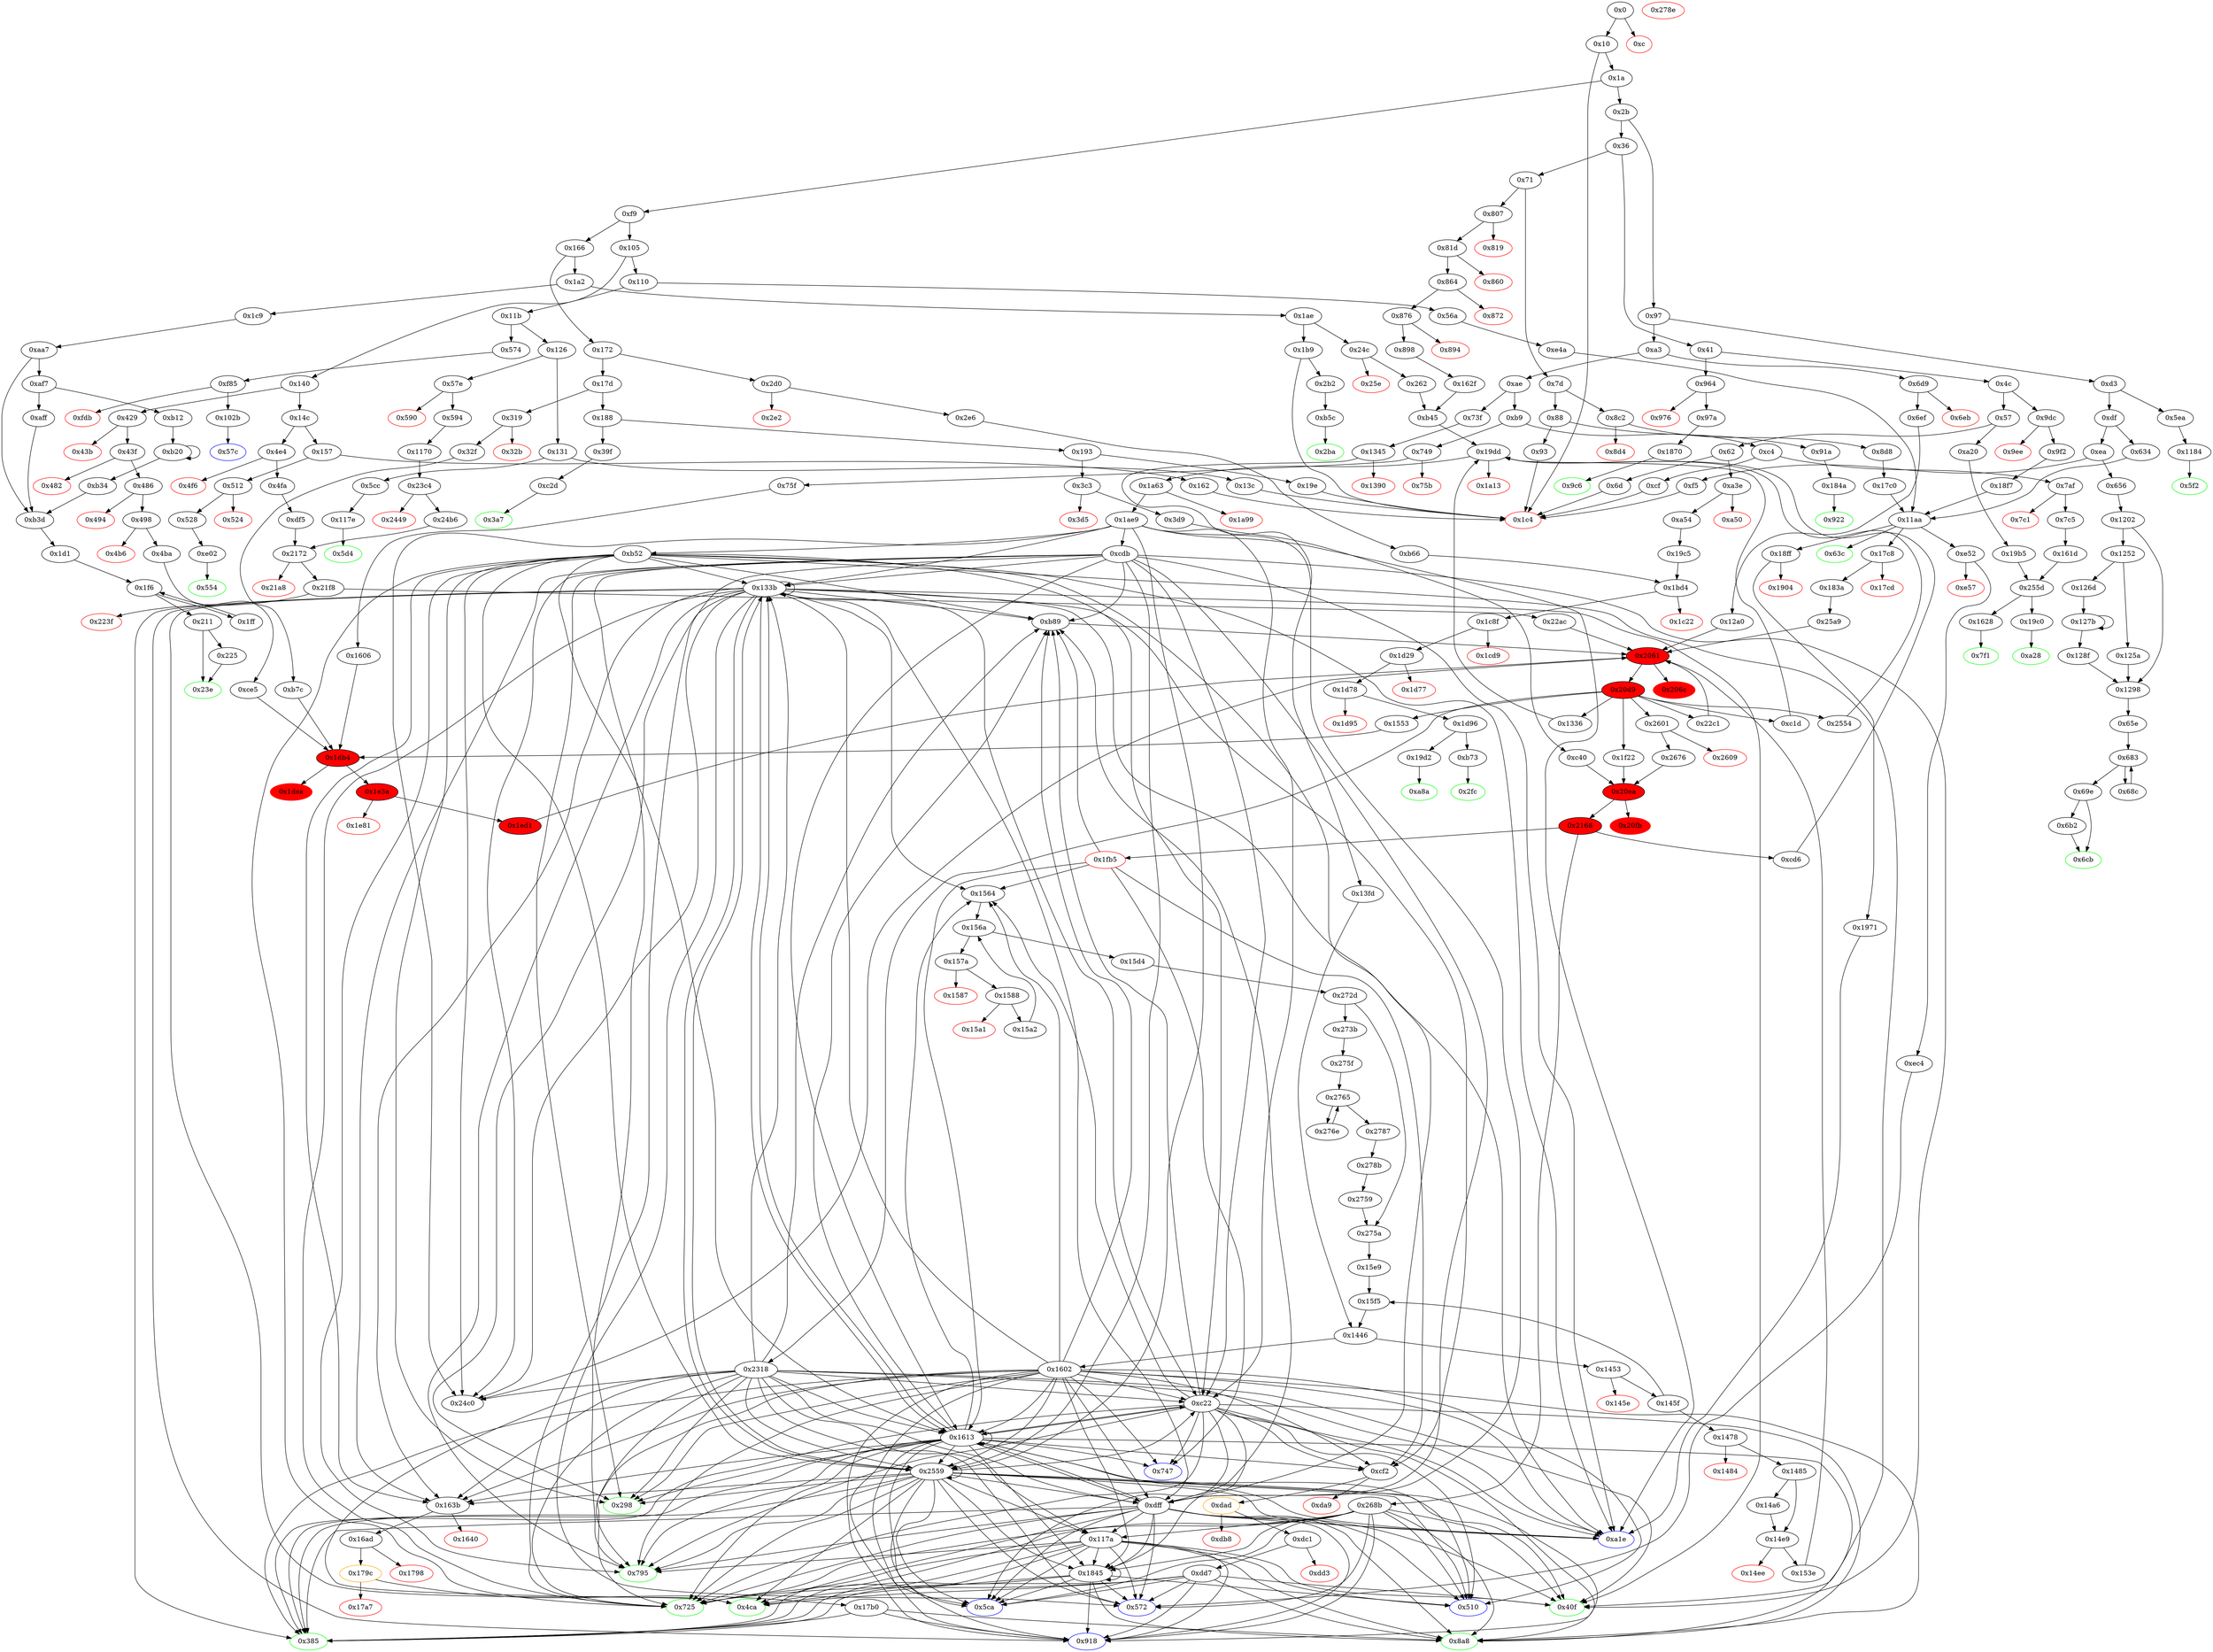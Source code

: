 digraph "" {
"0x872" [color=red, fillcolor=white, id="0x872", style=filled, tooltip="Block 0x872\n[0x872:0x875]\n---\nPredecessors: [0x864]\nSuccessors: []\n---\n0x872 PUSH1 0x0\n0x874 DUP1\n0x875 REVERT\n---\n0x872: V623 = 0x0\n0x875: REVERT 0x0 0x0\n---\nEntry stack: [V13, 0x8a8, V603, V606, V600, 0x4, 0x64, V617]\nStack pops: 0\nStack additions: []\nExit stack: [V13, 0x8a8, V603, V606, V600, 0x4, 0x64, V617]\n\nDef sites:\nV13: {0x1a.0x1f}\n0x8a8: {0x807.0x808}\nV603: {0x81d.0x839}\nV606: {0x81d.0x843}\nV600: {0x81d.0x81f}\n0x4: {0x807.0x80b}\n0x64: {0x81d.0x851}\nV617: {0x864.0x866}\n"];
"0x7c1" [color=red, fillcolor=white, id="0x7c1", style=filled, tooltip="Block 0x7c1\n[0x7c1:0x7c4]\n---\nPredecessors: [0x7af]\nSuccessors: []\n---\n0x7c1 PUSH1 0x0\n0x7c3 DUP1\n0x7c4 REVERT\n---\n0x7c1: V576 = 0x0\n0x7c4: REVERT 0x0 0x0\n---\nEntry stack: [V13, 0x7f1, 0x4, V571]\nStack pops: 0\nStack additions: []\nExit stack: [V13, 0x7f1, 0x4, V571]\n\nDef sites:\nV13: {0x1a.0x1f}\n0x7f1: {0x7af.0x7b0}\n0x4: {0x7af.0x7b3}\nV571: {0x7af.0x7b7}\n"];
"0x179c" [color=orange, fillcolor=white, id="0x179c", style=filled, tooltip="Block 0x179c\n[0x179c:0x17a6]\n---\nPredecessors: [0x16ad]\nSuccessors: [0x17a7, 0x17b0]\n---\n0x179c JUMPDEST\n0x179d POP\n0x179e GAS\n0x179f CALL\n0x17a0 ISZERO\n0x17a1 DUP1\n0x17a2 ISZERO\n0x17a3 PUSH2 0x17b0\n0x17a6 JUMPI\n---\n0x179c: JUMPDEST \n0x179e: V1542 = GAS\n0x179f: V1543 = CALL V1542 V1493 0x0 V1534 V1535 V1534 0x0\n0x17a0: V1544 = ISZERO V1543\n0x17a2: V1545 = ISZERO V1544\n0x17a3: V1546 = 0x17b0\n0x17a6: JUMPI 0x17b0 V1545\n---\nEntry stack: [V13, S17, S16, S15, S14, S13, S12, S11, S10, V1493, 0x8f4ffcb1, V1531, 0x0, V1534, V1535, V1534, 0x0, V1493, V1538]\nStack pops: 7\nStack additions: [V1544]\nExit stack: [V13, S17, S16, S15, S14, S13, S12, S11, S10, V1493, 0x8f4ffcb1, V1531, V1544]\n\nDef sites:\nV13: {0x1a.0x1f}\nS17: {0x6d9.0x6da, 0x1a.0x1f}\nS16: {0x429.0x42a, 0x1a.0x1f, 0x6ef.0x70b}\nS15: {0x319.0x31a, 0x1a.0x1f, 0x43f.0x45b, 0x6ef.0x715, 0x8c2.0x8c3, 0x807.0x808}\nS14: {0x749.0x74a, 0x8d8.0x8de, 0x1a.0x1f, 0x81d.0x839, 0x43f.0x465, 0x32f.0x34b, 0x12a0.0x12a1}\nS13: {0x6d9.0x6da, 0x498.0x49e, 0x8d8.0x8e8, 0x1a.0x1f, 0x81d.0x843, 0x9dc.0x9dd, 0x75f.0x77b, 0x24c.0x24d, 0x32f.0x36b, 0x12a0.0x12a3}\nS12: {0x6d9.0x6da, 0x498.0x49a, 0x8d8.0x908, 0x1a.0x1f, 0x75f.0x785, 0x9f2.0xa0e, 0x876.0x87c, 0x429.0x42a, 0x56a.0x56b, 0x6ef.0x70b, 0x32f.0x375, 0x12a0.0x12a6, 0x3c3.0x3c4, 0x262.0x27e}\nS11: {0x319.0x31a, 0x3d9.0x3f5, 0x1a.0x1f, 0x8c2.0x8c3, 0x807.0x808, 0x1606.0x1607, 0x183a.0x183b, 0xb7c.0xb7d, 0x43f.0x45b, 0x57e.0x57f, 0x876.0x878, 0x6ef.0x715, 0x6ef.0x70b, 0x262.0x288, 0xce5.0xce6, 0x4e4.0x4e5}\nS10: {0x319.0x31a, 0x3d9.0x3ff, 0x8d8.0x8de, 0x1a.0x1f, 0x81d.0x839, 0x1553.0x155a, 0x594.0x5b0, 0x749.0x74a, 0x8c2.0x8c3, 0xb45.0xb46, 0x1606.0x1609, 0x4fa.0x500, 0xb7c.0xb7f, 0x43f.0x465, 0xc22_0x1ae9.0xc23, 0xc22_0x2318.0xc23, 0x162f.0x1630, 0x32f.0x34b, 0x6ef.0x715, 0x12a0.0x12a1, 0xce5.0xce8}\nV1493: {0x16ad.0x16c4}\n0x8f4ffcb1: {0x16ad.0x16c5}\nV1531: {0x16ad.0x1776}\n0x0: {0x16ad.0x1783}\nV1534: {0x16ad.0x1787}\nV1535: {0x16ad.0x178a}\nV1534: {0x16ad.0x1787}\n0x0: {0x16ad.0x178c}\nV1493: {0x16ad.0x16c4}\nV1538: {0x16ad.0x1791}\n"];
"0x273b" [fillcolor=white, id="0x273b", style=filled, tooltip="Block 0x273b\n[0x273b:0x2758]\n---\nPredecessors: [0x272d]\nSuccessors: [0x275f]\n---\n0x273b PUSH1 0x2\n0x273d MUL\n0x273e DUP2\n0x273f PUSH1 0x2\n0x2741 MUL\n0x2742 DUP4\n0x2743 PUSH1 0x0\n0x2745 MSTORE\n0x2746 PUSH1 0x20\n0x2748 PUSH1 0x0\n0x274a SHA3\n0x274b SWAP2\n0x274c DUP3\n0x274d ADD\n0x274e SWAP2\n0x274f ADD\n0x2750 PUSH2 0x2759\n0x2753 SWAP2\n0x2754 SWAP1\n0x2755 PUSH2 0x275f\n0x2758 JUMP\n---\n0x273b: V2301 = 0x2\n0x273d: V2302 = MUL 0x2 V2297\n0x273f: V2303 = 0x2\n0x2741: V2304 = MUL 0x2 V1455\n0x2743: V2305 = 0x0\n0x2745: M[0x0] = S2\n0x2746: V2306 = 0x20\n0x2748: V2307 = 0x0\n0x274a: V2308 = SHA3 0x0 0x20\n0x274d: V2309 = ADD V2308 V2302\n0x274f: V2310 = ADD V2308 V2304\n0x2750: V2311 = 0x2759\n0x2755: V2312 = 0x275f\n0x2758: JUMP 0x275f\n---\nEntry stack: [V13, S17, S16, S15, S14, S13, S12, S11, S10, S9, S8, S7, S6, S5, V1453, 0x15e9, S2, V1455, V2297]\nStack pops: 3\nStack additions: [S2, S1, 0x2759, V2309, V2310]\nExit stack: [S16, S15, S14, S13, S12, S11, S10, S9, S8, S7, S6, S5, S4, 0x15e9, S2, S1, 0x2759, V2309, V2310]\n\nDef sites:\nV13: {0x1a.0x1f}\nS17: {0x319.0x31a, 0x1a.0x1f, 0x807.0x808, 0x8c2.0x8c3}\nS16: {0x749.0x74a, 0x8d8.0x8de, 0x1a.0x1f, 0x81d.0x839, 0x32f.0x34b}\nS15: {0x6d9.0x6da, 0x8d8.0x8e8, 0x1a.0x1f, 0x81d.0x843, 0x9dc.0x9dd, 0x75f.0x77b, 0x32f.0x36b}\nS14: {0x319.0x31a, 0x8d8.0x908, 0x1a.0x1f, 0x75f.0x785, 0x9f2.0xa0e, 0x876.0x87c, 0x429.0x42a, 0x56a.0x56b, 0x32f.0x375, 0x6ef.0x70b, 0x8c2.0x8c3, 0x807.0x808}\nS13: {0x319.0x31a, 0x8d8.0x8de, 0x1a.0x1f, 0x81d.0x839, 0x749.0x74a, 0x8c2.0x8c3, 0x807.0x808, 0x1606.0x1607, 0x183a.0x183b, 0xb7c.0xb7d, 0x43f.0x45b, 0x57e.0x57f, 0x876.0x878, 0x32f.0x34b, 0x6ef.0x715, 0x4e4.0x4e5}\nS12: {0x6d9.0x6da, 0x8d8.0x8e8, 0x8d8.0x8de, 0x319.0x31a, 0x1a.0x1f, 0x9dc.0x9dd, 0x75f.0x77b, 0x81d.0x843, 0x81d.0x839, 0x594.0x5b0, 0x749.0x74a, 0x8c2.0x8c3, 0x807.0x808, 0x1606.0x1609, 0x4fa.0x500, 0xb7c.0xb7f, 0x43f.0x465, 0xc22_0x2318.0xc23, 0x32f.0x36b, 0x32f.0x34b, 0x162f.0x1630, 0x12a0.0x12a1}\nS11: {0x6d9.0x6da, 0x8d8.0x908, 0x8d8.0x8de, 0x8d8.0x8e8, 0x498.0x49e, 0x9dc.0x9dd, 0x75f.0x785, 0x75f.0x77b, 0x1a.0x1f, 0x81d.0x839, 0x81d.0x843, 0x12a0.0x12a3, 0x594.0x5ba, 0x749.0x74a, 0xb89.0xb8a, 0x24c.0x24d, 0x24c0.0x24c1, 0x1606.0x160c, 0x9f2.0xa0e, 0xdf5.0xdf6, 0x876.0x87c, 0x429.0x42a, 0x56a.0x56b, 0x6ef.0x70b, 0x32f.0x375, 0x32f.0x34b, 0x32f.0x36b, 0x162f.0x1632}\nS10: {0x6d9.0x6da, 0x8d8.0x8e8, 0x8d8.0x908, 0x9dc.0x9dd, 0x75f.0x77b, 0x75f.0x785, 0x3c3.0x3c4, 0x8c2.0x8c3, 0xb7c.0xb7d, 0x57e.0x57f, 0x1170.0x1171, 0x9f2.0xa0e, 0xdf5.0xdf9, 0x876.0x878, 0x876.0x87c, 0x56a.0x56b, 0x6ef.0x70b, 0x6ef.0x715, 0x262.0x27e, 0x4e4.0x4e5, 0x319.0x31a, 0x498.0x49a, 0x1a.0x1f, 0x81d.0x843, 0x81d.0x839, 0x807.0x808, 0x1606.0x1607, 0x183a.0x183b, 0x43f.0x45b, 0x429.0x42a, 0x32f.0x36b, 0x32f.0x375, 0x12a0.0x12a6}\nS9: {0x3d9.0x3f5, 0x8d8.0x8de, 0x8d8.0x908, 0x75f.0x785, 0x749.0x74a, 0x24c0.0x24c5, 0x8c2.0x8c3, 0x4fa.0x500, 0xb7c.0xb7f, 0xb7c.0xb7d, 0x57e.0x57f, 0x9f2.0xa0e, 0xc22_0x2318.0xc23, 0x876.0x87c, 0x876.0x878, 0x56a.0x56b, 0x6ef.0x715, 0x6ef.0x70b, 0x262.0x288, 0xce5.0xce6, 0x4e4.0x4e5, 0x319.0x31a, 0x1a.0x1f, 0x81d.0x839, 0x81d.0x843, 0x594.0x5b0, 0xb89.0xb8e, 0x807.0x808, 0x1606.0x1609, 0x1606.0x1607, 0x183a.0x183b, 0x43f.0x45b, 0x43f.0x465, 0x429.0x42a, 0x25a9.0x25ea, 0x32f.0x34b, 0x162f.0x1630, 0x32f.0x375, 0x12a0.0x12a1}\nS8: {0x6d9.0x6da, 0x8d8.0x8de, 0x8d8.0x8e8, 0x3d9.0x3ff, 0x12a0.0x12a3, 0x9dc.0x9dd, 0x75f.0x77b, 0x1553.0x155a, 0x749.0x74a, 0x24c.0x24d, 0x24c0.0x24c1, 0x8c2.0x8c3, 0xb45.0xb46, 0x4fa.0x500, 0xb7c.0xb7d, 0xb7c.0xb7f, 0x57e.0x57f, 0xdf5.0xdf6, 0xc22_0x2318.0xc23, 0x876.0x878, 0xc22_0x1ae9.0xc23, 0x6ef.0x715, 0xce5.0xce8, 0x4e4.0x4e5, 0x319.0x31a, 0x498.0x49e, 0x1a.0x1f, 0x81d.0x843, 0x81d.0x839, 0x594.0x5ba, 0x594.0x5b0, 0xb89.0xb8a, 0x807.0x808, 0x1606.0x160c, 0x1606.0x1607, 0x1606.0x1609, 0x183a.0x183b, 0x43f.0x465, 0x43f.0x45b, 0x73f.0x740, 0x32f.0x34b, 0x32f.0x36b, 0x162f.0x1632, 0x12a0.0x12a1, 0x162f.0x1630}\nS7: {0x6d9.0x6da, 0x8d8.0x8e8, 0x8d8.0x908, 0x8d8.0x8de, 0x12a0.0x12a1, 0x9dc.0x9dd, 0x12a0.0x12a6, 0x75f.0x77b, 0x75f.0x785, 0x1553.0x155d, 0x749.0x74a, 0x24c.0x24d, 0x24c0.0x24c1, 0x3c3.0x3c4, 0x8c2.0x8c3, 0x4fa.0x500, 0x13fd.0x143e, 0xb7c.0xb7f, 0x1170.0x1171, 0x9f2.0xa0e, 0xdf5.0xdf9, 0xdf5.0xdf6, 0xc22_0x2318.0xc23, 0x876.0x87c, 0x56a.0x56b, 0x6ef.0x70b, 0x6ef.0x715, 0x262.0x27e, 0xce5.0xceb, 0x319.0x31a, 0x498.0x49e, 0x498.0x49a, 0x1a.0x1f, 0x81d.0x843, 0x81d.0x839, 0x594.0x5b0, 0x594.0x5ba, 0xb89.0xb8a, 0x807.0x808, 0x1606.0x1609, 0x1606.0x160c, 0x43f.0x465, 0x24b6.0x24b7, 0x429.0x42a, 0x32f.0x36b, 0x32f.0x375, 0x32f.0x34b, 0x12a0.0x12a3, 0x162f.0x1630, 0x162f.0x1632}\nS6: {0x6d9.0x6da, 0x8d8.0x908, 0x8d8.0x8de, 0x3d9.0x3f5, 0x8d8.0x8e8, 0x9dc.0x9dd, 0x12a0.0x12a6, 0x75f.0x785, 0x75f.0x77b, 0x1553.0x155e, 0x749.0x74a, 0x24c.0x24d, 0x24c0.0x24c5, 0x3c3.0x3c4, 0x8c2.0x8c3, 0x24c0.0x24c1, 0x4fa.0x500, 0x13fd.0x1441, 0xb7c.0xb7d, 0x57e.0x57f, 0x1170.0x1171, 0x9f2.0xa0e, 0xdf5.0xdf6, 0xdf5.0xdf9, 0x876.0x878, 0x876.0x87c, 0x56a.0x56b, 0x6ef.0x715, 0x6ef.0x70b, 0x262.0x27e, 0xce5.0xce6, 0x4e4.0x4e5, 0x262.0x288, 0x319.0x31a, 0x498.0x49a, 0x498.0x49e, 0x1a.0x1f, 0x81d.0x839, 0x81d.0x843, 0x594.0x5b0, 0x594.0x5ba, 0xb89.0xb8e, 0xb89.0xb8a, 0x807.0x808, 0x1606.0x1607, 0x1606.0x160c, 0x183a.0x183b, 0x43f.0x45b, 0x25a9.0x25ea, 0x429.0x42a, 0x32f.0x375, 0x32f.0x34b, 0x32f.0x36b, 0x12a0.0x12a3, 0x162f.0x1632}\nS5: {0x3d9.0x3ff, 0x3d9.0x3f5, 0x6d9.0x6da, 0x8d8.0x908, 0x75f.0x77b, 0x75f.0x785, 0x24c0.0x24c5, 0xc22.0xc23, 0x3c3.0x3c4, 0x8c2.0x8c3, 0x4fa.0x500, 0xb7c.0xb7d, 0x57e.0x57f, 0x1170.0x1171, 0x9f2.0xa0e, 0xdf5.0xdf9, 0xc22_0x1ae9.0xc23, 0x876.0x878, 0x876.0x87c, 0xc22_0x2318.0xc23, 0x56a.0x56b, 0x6ef.0x715, 0x6ef.0x70b, 0x262.0x27e, 0xce5.0xce6, 0x4e4.0x4e5, 0x262.0x288, 0x319.0x31a, 0x498.0x49a, 0x1a.0x1f, 0x81d.0x839, 0x81d.0x843, 0x594.0x5ba, 0x594.0x5b0, 0xb89.0xb8e, 0x1485.0x1497, 0x807.0x808, 0x1606.0x1607, 0x183a.0x183b, 0x43f.0x45b, 0x43f.0x465, 0x25a9.0x25ea, 0x32f.0x375, 0x32f.0x36b, 0x12a0.0x12a6}\nV1453: {0x15d4.0x15d8}\n0x15e9: {0x15d4.0x15e0}\nS2: {0x6d9.0x6da, 0x8d8.0x8e8, 0x8d8.0x908, 0x8d8.0x8de, 0x12a0.0x12a1, 0x9dc.0x9dd, 0x12a0.0x12a6, 0x75f.0x77b, 0x75f.0x785, 0x1553.0x155d, 0x749.0x74a, 0x24c.0x24d, 0x24c0.0x24c1, 0x3c3.0x3c4, 0x8c2.0x8c3, 0x4fa.0x500, 0x13fd.0x143e, 0xb7c.0xb7f, 0x1170.0x1171, 0x9f2.0xa0e, 0xdf5.0xdf9, 0xdf5.0xdf6, 0xc22_0x2318.0xc23, 0x876.0x87c, 0x56a.0x56b, 0x6ef.0x70b, 0x6ef.0x715, 0x262.0x27e, 0xce5.0xceb, 0x319.0x31a, 0x498.0x49e, 0x498.0x49a, 0x1a.0x1f, 0x81d.0x843, 0x81d.0x839, 0x594.0x5b0, 0x594.0x5ba, 0xb89.0xb8a, 0x807.0x808, 0x1606.0x1609, 0x1606.0x160c, 0x43f.0x465, 0x24b6.0x24b7, 0x429.0x42a, 0x32f.0x36b, 0x32f.0x375, 0x32f.0x34b, 0x12a0.0x12a3, 0x162f.0x1630, 0x162f.0x1632}\nV1455: {0x15d4.0x15df}\nV2297: {0x272d.0x272f}\n"];
"0x206c" [color=red, fillcolor=red, id="0x206c", style=filled, tooltip="Block 0x206c\n[0x206c:0x20d8]\n---\nPredecessors: [0x2061]\nSuccessors: []\n---\n0x206c PUSH1 0x40\n0x206e MLOAD\n0x206f PUSH32 0x8c379a000000000000000000000000000000000000000000000000000000000\n0x2090 DUP2\n0x2091 MSTORE\n0x2092 PUSH1 0x4\n0x2094 ADD\n0x2095 DUP1\n0x2096 DUP1\n0x2097 PUSH1 0x20\n0x2099 ADD\n0x209a DUP3\n0x209b DUP2\n0x209c SUB\n0x209d DUP3\n0x209e MSTORE\n0x209f PUSH1 0x1e\n0x20a1 DUP2\n0x20a2 MSTORE\n0x20a3 PUSH1 0x20\n0x20a5 ADD\n0x20a6 DUP1\n0x20a7 PUSH32 0x536166654d6174683a207375627472616374696f6e206f766572666c6f770000\n0x20c8 DUP2\n0x20c9 MSTORE\n0x20ca POP\n0x20cb PUSH1 0x20\n0x20cd ADD\n0x20ce SWAP2\n0x20cf POP\n0x20d0 POP\n0x20d1 PUSH1 0x40\n0x20d3 MLOAD\n0x20d4 DUP1\n0x20d5 SWAP2\n0x20d6 SUB\n0x20d7 SWAP1\n0x20d8 REVERT\n---\n0x206c: V1969 = 0x40\n0x206e: V1970 = M[0x40]\n0x206f: V1971 = 0x8c379a000000000000000000000000000000000000000000000000000000000\n0x2091: M[V1970] = 0x8c379a000000000000000000000000000000000000000000000000000000000\n0x2092: V1972 = 0x4\n0x2094: V1973 = ADD 0x4 V1970\n0x2097: V1974 = 0x20\n0x2099: V1975 = ADD 0x20 V1973\n0x209c: V1976 = SUB V1975 V1973\n0x209e: M[V1973] = V1976\n0x209f: V1977 = 0x1e\n0x20a2: M[V1975] = 0x1e\n0x20a3: V1978 = 0x20\n0x20a5: V1979 = ADD 0x20 V1975\n0x20a7: V1980 = 0x536166654d6174683a207375627472616374696f6e206f766572666c6f770000\n0x20c9: M[V1979] = 0x536166654d6174683a207375627472616374696f6e206f766572666c6f770000\n0x20cb: V1981 = 0x20\n0x20cd: V1982 = ADD 0x20 V1979\n0x20d1: V1983 = 0x40\n0x20d3: V1984 = M[0x40]\n0x20d6: V1985 = SUB V1982 V1984\n0x20d8: REVERT V1984 V1985\n---\nEntry stack: [S21, S20, S19, S18, S17, S16, S15, S14, S13, S12, S11, S10, S9, S8, S7, S6, S5, S4, {0xc1d, 0x1336, 0x1553, 0x1f22, 0x22c1, 0x2318, 0x2554, 0x2601}, S2, S1, 0x0]\nStack pops: 0\nStack additions: []\nExit stack: [S21, S20, S19, S18, S17, S16, S15, S14, S13, S12, S11, S10, S9, S8, S7, S6, S5, S4, {0xc1d, 0x1336, 0x1553, 0x1f22, 0x22c1, 0x2318, 0x2554, 0x2601}, S2, S1, 0x0]\n\nDef sites:\nS21: {0x429.0x42a, 0x1a.0x1f, 0x6ef.0x70b}\nS20: {0x319.0x31a, 0x1a.0x1f, 0x6ef.0x715, 0x43f.0x45b, 0x8c2.0x8c3, 0x807.0x808}\nS19: {0x319.0x31a, 0x8d8.0x8de, 0x1a.0x1f, 0x81d.0x839, 0x43f.0x465, 0x749.0x74a, 0x32f.0x34b, 0x12a0.0x12a1, 0x8c2.0x8c3, 0x807.0x808}\nS18: {0x6d9.0x6da, 0x8d8.0x8de, 0x498.0x49e, 0x1a.0x1f, 0x81d.0x839, 0x8d8.0x8e8, 0x81d.0x843, 0x9dc.0x9dd, 0x75f.0x77b, 0x749.0x74a, 0x24c.0x24d, 0x32f.0x34b, 0x32f.0x36b, 0x12a0.0x12a3}\nS17: {0x6d9.0x6da, 0x8d8.0x8e8, 0x498.0x49a, 0x1a.0x1f, 0x81d.0x843, 0x9dc.0x9dd, 0x75f.0x77b, 0x8d8.0x908, 0x75f.0x785, 0x3c3.0x3c4, 0x9f2.0xa0e, 0x876.0x87c, 0x429.0x42a, 0x56a.0x56b, 0x32f.0x36b, 0x6ef.0x70b, 0x32f.0x375, 0x12a0.0x12a6, 0x262.0x27e}\nS16: {0x319.0x31a, 0x8d8.0x908, 0x3d9.0x3f5, 0x1a.0x1f, 0x75f.0x785, 0x8c2.0x8c3, 0x807.0x808, 0x1606.0x1607, 0x183a.0x183b, 0xb7c.0xb7d, 0x43f.0x45b, 0x57e.0x57f, 0x9f2.0xa0e, 0x876.0x87c, 0x429.0x42a, 0x876.0x878, 0x56a.0x56b, 0x32f.0x375, 0x6ef.0x70b, 0x6ef.0x715, 0x262.0x288, 0xce5.0xce6, 0x4e4.0x4e5}\nS15: {0x3d9.0x3ff, 0x8d8.0x8de, 0x319.0x31a, 0x1a.0x1f, 0x81d.0x839, 0x1553.0x155a, 0x594.0x5b0, 0x749.0x74a, 0x8c2.0x8c3, 0xb45.0xb46, 0x807.0x808, 0x1606.0x1607, 0x1606.0x1609, 0x4fa.0x500, 0x183a.0x183b, 0xb7c.0xb7d, 0xb7c.0xb7f, 0x57e.0x57f, 0x43f.0x45b, 0x43f.0x465, 0xc22_0x1ae9.0xc23, 0x876.0x878, 0xc22_0x2318.0xc23, 0x6ef.0x715, 0x32f.0x34b, 0x162f.0x1630, 0x12a0.0x12a1, 0xce5.0xce8, 0x4e4.0x4e5}\nS14: {0x6d9.0x6da, 0x8d8.0x8e8, 0x8d8.0x8de, 0x12a0.0x12a3, 0x9dc.0x9dd, 0x75f.0x77b, 0x1553.0x155d, 0x749.0x74a, 0x24c.0x24d, 0x24c0.0x24c1, 0x8c2.0x8c3, 0x4fa.0x500, 0xb7c.0xb7f, 0xdf5.0xdf6, 0xc22_0x2318.0xc23, 0xce5.0xceb, 0x319.0x31a, 0x498.0x49e, 0x1a.0x1f, 0x81d.0x843, 0x81d.0x839, 0x594.0x5b0, 0x594.0x5ba, 0xb89.0xb8a, 0x807.0x808, 0x1606.0x1609, 0x1606.0x160c, 0x43f.0x465, 0x32f.0x36b, 0x32f.0x34b, 0x162f.0x1630, 0x12a0.0x12a1, 0x162f.0x1632}\nS13: {0x6d9.0x6da, 0x8d8.0x908, 0x8d8.0x8de, 0x8d8.0x8e8, 0x12a0.0x12a6, 0x9dc.0x9dd, 0x75f.0x785, 0x75f.0x77b, 0x1553.0x155e, 0x749.0x74a, 0x24c.0x24d, 0x24c0.0x24c1, 0x3c3.0x3c4, 0x8c2.0x8c3, 0x1170.0x1171, 0x9f2.0xa0e, 0xdf5.0xdf6, 0xdf5.0xdf9, 0x876.0x87c, 0x56a.0x56b, 0x6ef.0x70b, 0x6ef.0x715, 0x262.0x288, 0x262.0x27e, 0x319.0x31a, 0x498.0x49e, 0x498.0x49a, 0x1a.0x1f, 0x81d.0x839, 0x81d.0x843, 0x594.0x5ba, 0xb89.0xb8a, 0x807.0x808, 0x1606.0x160c, 0x43f.0x45b, 0x429.0x42a, 0x32f.0x375, 0x32f.0x34b, 0x32f.0x36b, 0x12a0.0x12a3, 0x162f.0x1632}\nS12: {0x6d9.0x6da, 0x8d8.0x8e8, 0x8d8.0x908, 0x8d8.0x8de, 0x3d9.0x3f5, 0x9dc.0x9dd, 0x75f.0x77b, 0x75f.0x785, 0x749.0x74a, 0x24c0.0x24c5, 0x3c3.0x3c4, 0x8c2.0x8c3, 0x4fa.0x500, 0xb7c.0xb7d, 0x57e.0x57f, 0x1170.0x1171, 0x9f2.0xa0e, 0xdf5.0xdf9, 0x876.0x878, 0x876.0x87c, 0x56a.0x56b, 0x6ef.0x715, 0x6ef.0x70b, 0x262.0x27e, 0x262.0x288, 0x4e4.0x4e5, 0xce5.0xce6, 0x319.0x31a, 0x498.0x49a, 0x1a.0x1f, 0x81d.0x843, 0x81d.0x839, 0x594.0x5b0, 0xb89.0xb8e, 0x807.0x808, 0x1606.0x1607, 0x183a.0x183b, 0x43f.0x45b, 0x43f.0x465, 0x429.0x42a, 0x25a9.0x25ea, 0x32f.0x36b, 0x32f.0x375, 0x32f.0x34b, 0x12a0.0x12a6}\nS11: {0x3d9.0x3f5, 0x8d8.0x8de, 0x8d8.0x908, 0x6d9.0x6da, 0x8d8.0x8e8, 0x9dc.0x9dd, 0x3d9.0x3ff, 0x75f.0x785, 0x75f.0x77b, 0x1553.0x155a, 0x749.0x74a, 0x24c0.0x24c5, 0x8c2.0x8c3, 0xb45.0xb46, 0x4fa.0x500, 0xb7c.0xb7f, 0xb7c.0xb7d, 0x57e.0x57f, 0x9f2.0xa0e, 0xc22_0x2318.0xc23, 0x876.0x87c, 0x876.0x878, 0xc22_0x1ae9.0xc23, 0x56a.0x56b, 0x6ef.0x715, 0x6ef.0x70b, 0x262.0x288, 0xce5.0xce6, 0x4e4.0x4e5, 0xce5.0xce8, 0x319.0x31a, 0x1a.0x1f, 0x81d.0x839, 0x81d.0x843, 0x594.0x5b0, 0x594.0x5ba, 0xb89.0xb8e, 0x807.0x808, 0x1606.0x1609, 0x1606.0x1607, 0x183a.0x183b, 0x43f.0x465, 0x43f.0x45b, 0x73f.0x740, 0x25a9.0x25ea, 0x429.0x42a, 0x32f.0x34b, 0x162f.0x1630, 0x32f.0x375, 0x12a0.0x12a1, 0x32f.0x36b}\nS10: {0x6d9.0x6da, 0x8d8.0x8de, 0x8d8.0x8e8, 0x3d9.0x3ff, 0x8d8.0x908, 0x9dc.0x9dd, 0x12a0.0x12a1, 0x75f.0x77b, 0x75f.0x785, 0x1553.0x155a, 0x1553.0x155d, 0x749.0x74a, 0x24c.0x24d, 0x24c0.0x24c1, 0x3c3.0x3c4, 0x8c2.0x8c3, 0xb45.0xb46, 0x4fa.0x500, 0x13fd.0x143e, 0xb7c.0xb7d, 0xb7c.0xb7f, 0x57e.0x57f, 0x9f2.0xa0e, 0xdf5.0xdf6, 0xc22_0x2318.0xc23, 0x876.0x878, 0xc22_0x1ae9.0xc23, 0x876.0x87c, 0x56a.0x56b, 0x6ef.0x715, 0x6ef.0x70b, 0xce5.0xce8, 0x4e4.0x4e5, 0xce5.0xceb, 0x319.0x31a, 0x498.0x49e, 0x1a.0x1f, 0x81d.0x839, 0x81d.0x843, 0x594.0x5ba, 0x594.0x5b0, 0xb89.0xb8a, 0x807.0x808, 0x1606.0x160c, 0x1606.0x1607, 0x1606.0x1609, 0x183a.0x183b, 0x43f.0x465, 0x43f.0x45b, 0x73f.0x740, 0x24b6.0x24b7, 0x429.0x42a, 0x32f.0x34b, 0x32f.0x36b, 0x162f.0x1632, 0x12a0.0x12a3, 0x162f.0x1630, 0x32f.0x375}\nS9: {0x6d9.0x6da, 0x8d8.0x8e8, 0x8d8.0x908, 0x8d8.0x8de, 0x3d9.0x3f5, 0x9dc.0x9dd, 0x12a0.0x12a6, 0x12a0.0x12a1, 0x75f.0x77b, 0x75f.0x785, 0x1553.0x155d, 0x1553.0x155e, 0x749.0x74a, 0x24c.0x24d, 0x24c0.0x24c1, 0x3c3.0x3c4, 0x8c2.0x8c3, 0x4fa.0x500, 0x13fd.0x143e, 0x13fd.0x1441, 0xb7c.0xb7f, 0xb7c.0xb7d, 0x57e.0x57f, 0x1170.0x1171, 0x9f2.0xa0e, 0xdf5.0xdf9, 0xdf5.0xdf6, 0x15f5.0x15fa, 0xc22_0x2318.0xc23, 0x876.0x87c, 0x876.0x878, 0x56a.0x56b, 0x6ef.0x70b, 0x6ef.0x715, 0x262.0x27e, 0xce5.0xceb, 0x4e4.0x4e5, 0x262.0x288, 0x319.0x31a, 0x498.0x49a, 0x498.0x49e, 0x1a.0x1f, 0x81d.0x843, 0x81d.0x839, 0x594.0x5b0, 0x594.0x5ba, 0xb89.0xb8a, 0x807.0x808, 0x1606.0x1609, 0x1606.0x160c, 0x1606.0x1607, 0x183a.0x183b, 0x43f.0x465, 0x43f.0x45b, 0x24b6.0x24b7, 0x429.0x42a, 0x32f.0x36b, 0x32f.0x375, 0x32f.0x34b, 0x12a0.0x12a3, 0x162f.0x1630, 0x162f.0x1632}\nS8: {0x3d9.0x3f5, 0x8d8.0x908, 0x6d9.0x6da, 0x8d8.0x8e8, 0x8d8.0x8de, 0x9dc.0x9dd, 0x3d9.0x3ff, 0x12a0.0x12a6, 0x12a0.0x12a3, 0x75f.0x785, 0x75f.0x77b, 0x1553.0x155e, 0x749.0x74a, 0x24c.0x24d, 0x24c0.0x24c5, 0x24c0.0x24c1, 0x8c2.0x8c3, 0x3c3.0x3c4, 0x4fa.0x500, 0x13fd.0x1441, 0xb7c.0xb7d, 0xb7c.0xb7f, 0x57e.0x57f, 0x1170.0x1171, 0x9f2.0xa0e, 0xdf5.0xdf6, 0xdf5.0xdf9, 0xc22_0x2318.0xc23, 0x876.0x87c, 0x876.0x878, 0x56a.0x56b, 0x6ef.0x715, 0x6ef.0x70b, 0x262.0x288, 0xce5.0xce6, 0x4e4.0x4e5, 0x262.0x27e, 0x319.0x31a, 0x498.0x49a, 0x498.0x49e, 0x1a.0x1f, 0x81d.0x843, 0x81d.0x839, 0x594.0x5b0, 0x594.0x5ba, 0xb89.0xb8e, 0xb89.0xb8a, 0x1485.0x1497, 0x807.0x808, 0x1606.0x1607, 0x1606.0x160c, 0x1606.0x1609, 0x183a.0x183b, 0x43f.0x45b, 0x43f.0x465, 0x25a9.0x25ea, 0x429.0x42a, 0x32f.0x375, 0x32f.0x36b, 0x32f.0x34b, 0x12a0.0x12a1, 0x162f.0x1632, 0x162f.0x1630}\nS7: {0x3d9.0x3ff, 0x3d9.0x3f5, 0x6d9.0x6da, 0x8d8.0x908, 0x8d8.0x8de, 0x8d8.0x8e8, 0x9dc.0x9dd, 0x24c0.0x24c5, 0x3c3.0x3c4, 0x8c2.0x8c3, 0x24c0.0x24c1, 0x4fa.0x500, 0x9f2.0xa0e, 0xdf5.0xdf9, 0xdf5.0xdf6, 0x6ef.0x715, 0x6ef.0x70b, 0xce5.0xce6, 0x4e4.0x4e5, 0xce5.0xce8, 0x498.0x49a, 0x498.0x49e, 0x594.0x5ba, 0x594.0x5b0, 0xb89.0xb8e, 0xb89.0xb8a, 0x1485.0x1497, 0x25a9.0x25ea, 0x12a0.0x12a1, 0x12a0.0x12a6, 0x12a0.0x12a3, 0x75f.0x77b, 0x75f.0x785, 0x1553.0x155a, 0x749.0x74a, 0x24c.0x24d, 0xc40.0xc41, 0xb45.0xb46, 0xb7c.0xb7d, 0xb7c.0xb7f, 0x57e.0x57f, 0x1170.0x1171, 0xc22_0x1ae9.0xc23, 0xc22_0x2318.0xc23, 0x876.0x878, 0x876.0x87c, 0x56a.0x56b, 0x262.0x27e, 0x262.0x288, 0x319.0x31a, 0x1a.0x1f, 0x81d.0x839, 0x81d.0x843, 0x807.0x808, 0x1606.0x1607, 0x1606.0x1609, 0x1606.0x160c, 0x183a.0x183b, 0x43f.0x45b, 0x43f.0x465, 0x73f.0x740, 0x32f.0x375, 0x32f.0x36b, 0x32f.0x34b, 0x162f.0x1630, 0x162f.0x1632}\nS6: {0x6d9.0x6da, 0x8d8.0x8e8, 0x8d8.0x908, 0x8d8.0x8de, 0x12a0.0x12a1, 0x9dc.0x9dd, 0x12a0.0x12a3, 0x75f.0x77b, 0x75f.0x785, 0x1553.0x155d, 0x749.0x74a, 0x24c.0x24d, 0x24c0.0x24c1, 0x3c3.0x3c4, 0x4fa.0x500, 0x13fd.0x143e, 0xb7c.0xb7f, 0x1170.0x1171, 0x9f2.0xa0e, 0xdf5.0xdf6, 0xdf5.0xdf9, 0xc22_0x2318.0xc23, 0x876.0x87c, 0x56a.0x56b, 0x6ef.0x70b, 0x6ef.0x715, 0x262.0x27e, 0xce5.0xceb, 0x498.0x49e, 0x498.0x49a, 0x1a.0x1f, 0x81d.0x843, 0x81d.0x839, 0x594.0x5ba, 0x594.0x5b0, 0xb89.0xb8a, 0x1606.0x160c, 0x1606.0x1609, 0x43f.0x465, 0x24b6.0x24b7, 0x429.0x42a, 0x32f.0x36b, 0x162f.0x1632, 0x32f.0x375, 0x12a0.0x12a6, 0x32f.0x34b, 0x162f.0x1630}\nS5: {0x6d9.0x6da, 0x8d8.0x8de, 0x8d8.0x8e8, 0x3d9.0x3ff, 0x8d8.0x908, 0x9dc.0x9dd, 0x3d9.0x3f5, 0x24c0.0x24c1, 0x24c0.0x24c5, 0x8c2.0x8c3, 0x3c3.0x3c4, 0x4fa.0x500, 0x13fd.0x1441, 0x9f2.0xa0e, 0xdf5.0xdf6, 0x15f5.0x15fa, 0xdf5.0xdf9, 0x6ef.0x715, 0x6ef.0x70b, 0xce5.0xce8, 0x4e4.0x4e5, 0xce5.0xce6, 0x498.0x49e, 0x498.0x49a, 0x594.0x5ba, 0x594.0x5b0, 0xb89.0xb8a, 0xb89.0xb8e, 0x1485.0x1497, 0x25a9.0x25ea, 0x12a0.0x12a6, 0x12a0.0x12a3, 0x12a0.0x12a1, 0x75f.0x77b, 0x75f.0x785, 0x1553.0x155a, 0x1553.0x155e, 0x749.0x74a, 0x24c.0x24d, 0xb45.0xb46, 0xb7c.0xb7d, 0xb7c.0xb7f, 0x57e.0x57f, 0x1170.0x1171, 0xc22_0x2318.0xc23, 0x876.0x878, 0xc22_0x1ae9.0xc23, 0x876.0x87c, 0x56a.0x56b, 0x262.0x288, 0x262.0x27e, 0x319.0x31a, 0x1a.0x1f, 0x81d.0x839, 0x81d.0x843, 0x807.0x808, 0x1606.0x160c, 0x1606.0x1607, 0x1606.0x1609, 0x183a.0x183b, 0x43f.0x465, 0x43f.0x45b, 0x73f.0x740, 0x429.0x42a, 0x32f.0x34b, 0x32f.0x36b, 0x162f.0x1632, 0x162f.0x1630, 0x32f.0x375}\nS4: {0x4fa.0x500, 0x43f.0x465, 0x75f.0x785, 0x594.0x5ba, 0xb89.0xb8e, 0x25a9.0x25ea, 0x6ef.0x70b, 0x32f.0x375, 0x24c0.0x24c5, 0x1485.0x1497}\n{0xc1d, 0x1336, 0x1553, 0x1f22, 0x22c1, 0x2318, 0x2554, 0x2601}: {0x153e.0x153f, 0x1ed1.0x1ed2, 0x24c0.0x24c6, 0xb89.0xb8f, 0x25a9.0x25ed, 0x22ac.0x22ad, 0x22c1.0x22c8, 0x12a0.0x12a8}\nS2: {0x153e.0x1545, 0x1ed1.0x1f14, 0x24c0.0x2546, 0xb89.0xc0f, 0x25a9.0x25ea, 0x22ac.0x22b3, 0x22c1.0x230a, 0x12a0.0x1328}\nS1: {0x3d9.0x3f5, 0x8d8.0x908, 0x6d9.0x6da, 0x8d8.0x8e8, 0x3d9.0x3ff, 0x9dc.0x9dd, 0x8d8.0x8de, 0x24c0.0x24c5, 0x24c0.0x24c1, 0x8c2.0x8c3, 0x3c3.0x3c4, 0x4fa.0x500, 0x13fd.0x1441, 0x9f2.0xa0e, 0xdf5.0xdf6, 0xdf5.0xdf9, 0x6ef.0x715, 0x6ef.0x70b, 0xce5.0xce6, 0x4e4.0x4e5, 0xce5.0xce8, 0x498.0x49a, 0x498.0x49e, 0x594.0x5b0, 0x594.0x5ba, 0xb89.0xb8e, 0xb89.0xb8a, 0x1485.0x1497, 0x25a9.0x25ea, 0x25a9.0x25f2, 0x12a0.0x12a6, 0x12a0.0x12a3, 0x12a0.0x12a1, 0x75f.0x785, 0x75f.0x77b, 0x1553.0x155e, 0x1553.0x155a, 0x749.0x74a, 0x24c.0x24d, 0xc40.0xc41, 0xb45.0xb46, 0xb7c.0xb7d, 0xb7c.0xb7f, 0x57e.0x57f, 0x1170.0x1171, 0xc22_0x1ae9.0xc23, 0x876.0x87c, 0x876.0x878, 0xc22_0x2318.0xc23, 0x56a.0x56b, 0x262.0x288, 0x262.0x27e, 0x319.0x31a, 0x1a.0x1f, 0x81d.0x843, 0x81d.0x839, 0x807.0x808, 0x1606.0x1607, 0x1606.0x160c, 0x1606.0x1609, 0x183a.0x183b, 0x43f.0x45b, 0x43f.0x465, 0x73f.0x740, 0x429.0x42a, 0x32f.0x375, 0x32f.0x36b, 0x32f.0x34b, 0x162f.0x1632, 0x162f.0x1630}\n0x0: {0x2061.0x2062}\n"];
"0x15f5" [fillcolor=white, id="0x15f5", style=filled, tooltip="Block 0x15f5\n[0x15f5:0x1601]\n---\nPredecessors: [0x145f, 0x15e9]\nSuccessors: [0x1446]\n---\n0x15f5 JUMPDEST\n0x15f6 DUP1\n0x15f7 DUP1\n0x15f8 PUSH1 0x1\n0x15fa ADD\n0x15fb SWAP2\n0x15fc POP\n0x15fd POP\n0x15fe PUSH2 0x1446\n0x1601 JUMP\n---\n0x15f5: JUMPDEST \n0x15f8: V1460 = 0x1\n0x15fa: V1461 = ADD 0x1 S0\n0x15fe: V1462 = 0x1446\n0x1601: JUMP 0x1446\n---\nEntry stack: [V13, S11, S10, S9, S8, S7, S6, S5, S4, S3, S2, S1, S0]\nStack pops: 1\nStack additions: [V1461]\nExit stack: [V13, S11, S10, S9, S8, S7, S6, S5, S4, S3, S2, S1, V1461]\n\nDef sites:\nV13: {0x1a.0x1f}\nS11: {0x319.0x31a, 0x1a.0x1f, 0x807.0x808, 0x8c2.0x8c3}\nS10: {0x749.0x74a, 0x8d8.0x8de, 0x1a.0x1f, 0x81d.0x839, 0x32f.0x34b}\nS9: {0x6d9.0x6da, 0x8d8.0x8e8, 0x1a.0x1f, 0x81d.0x843, 0x9dc.0x9dd, 0x75f.0x77b, 0x32f.0x36b}\nS8: {0x319.0x31a, 0x8d8.0x908, 0x1a.0x1f, 0x75f.0x785, 0x9f2.0xa0e, 0x876.0x87c, 0x429.0x42a, 0x56a.0x56b, 0x6ef.0x70b, 0x32f.0x375, 0x8c2.0x8c3, 0x807.0x808}\nS7: {0x319.0x31a, 0x8d8.0x8de, 0x1a.0x1f, 0x81d.0x839, 0x749.0x74a, 0x8c2.0x8c3, 0x807.0x808, 0x1606.0x1607, 0x183a.0x183b, 0xb7c.0xb7d, 0x43f.0x45b, 0x57e.0x57f, 0x876.0x878, 0x6ef.0x715, 0x32f.0x34b, 0x4e4.0x4e5}\nS6: {0x6d9.0x6da, 0x8d8.0x8de, 0x8d8.0x8e8, 0x319.0x31a, 0x1a.0x1f, 0x9dc.0x9dd, 0x75f.0x77b, 0x81d.0x839, 0x81d.0x843, 0x594.0x5b0, 0x749.0x74a, 0x8c2.0x8c3, 0x807.0x808, 0x1606.0x1609, 0x4fa.0x500, 0xb7c.0xb7f, 0x43f.0x465, 0xc22_0x2318.0xc23, 0x32f.0x34b, 0x32f.0x36b, 0x162f.0x1630, 0x12a0.0x12a1}\nS5: {0x6d9.0x6da, 0x8d8.0x8e8, 0x8d8.0x908, 0x8d8.0x8de, 0x498.0x49e, 0x9dc.0x9dd, 0x75f.0x77b, 0x75f.0x785, 0x1a.0x1f, 0x81d.0x843, 0x81d.0x839, 0x12a0.0x12a3, 0x594.0x5ba, 0x749.0x74a, 0xb89.0xb8a, 0x24c.0x24d, 0x24c0.0x24c1, 0x1606.0x160c, 0x9f2.0xa0e, 0xdf5.0xdf6, 0x876.0x87c, 0x429.0x42a, 0x56a.0x56b, 0x6ef.0x70b, 0x32f.0x36b, 0x32f.0x375, 0x32f.0x34b, 0x162f.0x1632}\nS4: {0x6d9.0x6da, 0x8d8.0x908, 0x8d8.0x8e8, 0x9dc.0x9dd, 0x75f.0x785, 0x75f.0x77b, 0x3c3.0x3c4, 0x8c2.0x8c3, 0xb7c.0xb7d, 0x57e.0x57f, 0x1170.0x1171, 0x9f2.0xa0e, 0xdf5.0xdf9, 0x876.0x87c, 0x876.0x878, 0x56a.0x56b, 0x6ef.0x70b, 0x6ef.0x715, 0x262.0x27e, 0x4e4.0x4e5, 0x319.0x31a, 0x498.0x49a, 0x1a.0x1f, 0x81d.0x843, 0x81d.0x839, 0x807.0x808, 0x1606.0x1607, 0x183a.0x183b, 0x43f.0x45b, 0x429.0x42a, 0x32f.0x375, 0x32f.0x36b, 0x12a0.0x12a6}\nS3: {0x3d9.0x3f5, 0x8d8.0x8de, 0x8d8.0x908, 0x75f.0x785, 0x749.0x74a, 0x24c0.0x24c5, 0x8c2.0x8c3, 0x4fa.0x500, 0xb7c.0xb7d, 0xb7c.0xb7f, 0x57e.0x57f, 0x9f2.0xa0e, 0xc22_0x2318.0xc23, 0x876.0x878, 0x876.0x87c, 0x56a.0x56b, 0x6ef.0x715, 0x6ef.0x70b, 0x262.0x288, 0xce5.0xce6, 0x4e4.0x4e5, 0x319.0x31a, 0x1a.0x1f, 0x81d.0x839, 0x81d.0x843, 0x594.0x5b0, 0xb89.0xb8e, 0x807.0x808, 0x1606.0x1607, 0x1606.0x1609, 0x183a.0x183b, 0x43f.0x45b, 0x43f.0x465, 0x429.0x42a, 0x25a9.0x25ea, 0x32f.0x34b, 0x162f.0x1630, 0x32f.0x375, 0x12a0.0x12a1}\nS2: {0x6d9.0x6da, 0x8d8.0x8de, 0x8d8.0x8e8, 0x3d9.0x3ff, 0x12a0.0x12a1, 0x9dc.0x9dd, 0x75f.0x77b, 0x1553.0x155a, 0x749.0x74a, 0x24c.0x24d, 0x24c0.0x24c1, 0x8c2.0x8c3, 0xb45.0xb46, 0x4fa.0x500, 0xb7c.0xb7f, 0xb7c.0xb7d, 0x57e.0x57f, 0xdf5.0xdf6, 0xc22_0x1ae9.0xc23, 0xc22_0x2318.0xc23, 0x876.0x878, 0x6ef.0x715, 0xce5.0xce8, 0x4e4.0x4e5, 0x319.0x31a, 0x498.0x49e, 0x1a.0x1f, 0x81d.0x843, 0x81d.0x839, 0x594.0x5b0, 0x594.0x5ba, 0xb89.0xb8a, 0x807.0x808, 0x1606.0x1609, 0x1606.0x160c, 0x1606.0x1607, 0x183a.0x183b, 0x73f.0x740, 0x43f.0x465, 0x43f.0x45b, 0x32f.0x34b, 0x162f.0x1630, 0x32f.0x36b, 0x12a0.0x12a3, 0x162f.0x1632}\nS1: {0x6d9.0x6da, 0x8d8.0x8e8, 0x8d8.0x908, 0x8d8.0x8de, 0x12a0.0x12a1, 0x9dc.0x9dd, 0x12a0.0x12a6, 0x75f.0x77b, 0x75f.0x785, 0x1553.0x155d, 0x749.0x74a, 0x24c.0x24d, 0x24c0.0x24c1, 0x3c3.0x3c4, 0x4fa.0x500, 0x13fd.0x143e, 0xb7c.0xb7f, 0x1170.0x1171, 0x9f2.0xa0e, 0xdf5.0xdf6, 0xdf5.0xdf9, 0xc22_0x2318.0xc23, 0x876.0x87c, 0x56a.0x56b, 0x6ef.0x70b, 0x6ef.0x715, 0x262.0x27e, 0xce5.0xceb, 0x498.0x49e, 0x498.0x49a, 0x1a.0x1f, 0x81d.0x843, 0x81d.0x839, 0x594.0x5ba, 0x594.0x5b0, 0xb89.0xb8a, 0x1606.0x160c, 0x1606.0x1609, 0x43f.0x465, 0x24b6.0x24b7, 0x429.0x42a, 0x32f.0x36b, 0x162f.0x1632, 0x32f.0x375, 0x12a0.0x12a3, 0x32f.0x34b, 0x162f.0x1630}\nS0: {0x15e9.0x15f0, 0x13fd.0x1441, 0x15f5.0x15fa}\n"];
"0x57c" [color=blue, fillcolor=white, id="0x57c", style=filled, tooltip="Block 0x57c\n[0x57c:0x57d]\n---\nPredecessors: [0x102b]\nSuccessors: []\n---\n0x57c JUMPDEST\n0x57d STOP\n---\n0x57c: JUMPDEST \n0x57d: STOP \n---\nEntry stack: [V13]\nStack pops: 0\nStack additions: []\nExit stack: [V13]\n\nDef sites:\nV13: {0x1a.0x1f}\n"];
"0x1298" [fillcolor=white, id="0x1298", style=filled, tooltip="Block 0x1298\n[0x1298:0x129f]\n---\nPredecessors: [0x1202, 0x125a, 0x128f]\nSuccessors: [0x65e]\n---\n0x1298 JUMPDEST\n0x1299 POP\n0x129a POP\n0x129b POP\n0x129c POP\n0x129d POP\n0x129e DUP2\n0x129f JUMP\n---\n0x1298: JUMPDEST \n0x129f: JUMP 0x65e\n---\nEntry stack: [V13, 0x65e, V1198, 0x8, V1189, S2, S1, S0]\nStack pops: 7\nStack additions: [S6, S5]\nExit stack: [V13, 0x65e, V1198]\n\nDef sites:\nV13: {0x1a.0x1f}\n0x65e: {0x656.0x657}\nV1198: {0x1202.0x1227}\n0x8: {0x1202.0x1203}\nV1189: {0x1202.0x1217}\nS2: {0x1202.0x1237, 0x125a.0x1267, 0x128f.0x1296}\nS1: {0x127b.0x1283, 0x1202.0x1203}\nS0: {0x1202.0x124b, 0x126d.0x126f}\n"];
"0x524" [color=red, fillcolor=white, id="0x524", style=filled, tooltip="Block 0x524\n[0x524:0x527]\n---\nPredecessors: [0x512]\nSuccessors: []\n---\n0x524 PUSH1 0x0\n0x526 DUP1\n0x527 REVERT\n---\n0x524: V390 = 0x0\n0x527: REVERT 0x0 0x0\n---\nEntry stack: [V13, 0x554, 0x4, V385]\nStack pops: 0\nStack additions: []\nExit stack: [V13, 0x554, 0x4, V385]\n\nDef sites:\nV13: {0x1a.0x1f}\n0x554: {0x512.0x513}\n0x4: {0x512.0x516}\nV385: {0x512.0x51a}\n"];
"0x4b6" [color=red, fillcolor=white, id="0x4b6", style=filled, tooltip="Block 0x4b6\n[0x4b6:0x4b9]\n---\nPredecessors: [0x498]\nSuccessors: []\n---\n0x4b6 PUSH1 0x0\n0x4b8 DUP1\n0x4b9 REVERT\n---\n0x4b6: V355 = 0x0\n0x4b9: REVERT 0x0 0x0\n---\nEntry stack: [V13, 0x4ca, V322, V325, V319, 0x4, V345, V343, 0x64]\nStack pops: 0\nStack additions: []\nExit stack: [V13, 0x4ca, V322, V325, V319, 0x4, V345, V343, 0x64]\n\nDef sites:\nV13: {0x1a.0x1f}\n0x4ca: {0x429.0x42a}\nV322: {0x43f.0x45b}\nV325: {0x43f.0x465}\nV319: {0x43f.0x441}\n0x4: {0x429.0x42d}\nV345: {0x498.0x49e}\nV343: {0x498.0x49a}\n0x64: {0x43f.0x473}\n"];
"0x161d" [fillcolor=white, id="0x161d", style=filled, tooltip="Block 0x161d\n[0x161d:0x1627]\n---\nPredecessors: [0x7c5]\nSuccessors: [0x255d]\n---\n0x161d JUMPDEST\n0x161e PUSH1 0x0\n0x1620 PUSH2 0x1628\n0x1623 DUP3\n0x1624 PUSH2 0x255d\n0x1627 JUMP\n---\n0x161d: JUMPDEST \n0x161e: V1468 = 0x0\n0x1620: V1469 = 0x1628\n0x1624: V1470 = 0x255d\n0x1627: JUMP 0x255d\n---\nEntry stack: [V13, 0x7f1, V580]\nStack pops: 1\nStack additions: [S0, 0x0, 0x1628, S0]\nExit stack: [V13, 0x7f1, V580, 0x0, 0x1628, V580]\n\nDef sites:\nV13: {0x1a.0x1f}\n0x7f1: {0x7af.0x7b0}\nV580: {0x7c5.0x7e1}\n"];
"0x117a" [fillcolor=white, id="0x117a", style=filled, tooltip="Block 0x117a\n[0x117a:0x117d]\n---\nPredecessors: [0xdff, 0x2318, 0x2559, 0x268b]\nSuccessors: [0x385, 0x40f, 0x4ca, 0x510, 0x572, 0x5ca, 0x725, 0x795, 0x8a8, 0x918, 0x1845]\n---\n0x117a JUMPDEST\n0x117b POP\n0x117c POP\n0x117d JUMP\n---\n0x117a: JUMPDEST \n0x117d: JUMP S2\n---\nEntry stack: [V13, S10, S9, S8, S7, S6, S5, S4, S3, S2, S1, S0]\nStack pops: 3\nStack additions: []\nExit stack: [V13, S10, S9, S8, S7, S6, S5, S4, S3]\n\nDef sites:\nV13: {0x1a.0x1f}\nS10: {0x319.0x31a, 0x1a.0x1f, 0x807.0x808, 0x8c2.0x8c3}\nS9: {0x749.0x74a, 0x8d8.0x8de, 0x1a.0x1f, 0x81d.0x839, 0x32f.0x34b}\nS8: {0x6d9.0x6da, 0x8d8.0x8e8, 0x1a.0x1f, 0x81d.0x843, 0x9dc.0x9dd, 0x75f.0x77b, 0x32f.0x36b}\nS7: {0x6d9.0x6da, 0x8d8.0x908, 0x1a.0x1f, 0x75f.0x785, 0x9f2.0xa0e, 0x876.0x87c, 0x429.0x42a, 0x56a.0x56b, 0x32f.0x375, 0x6ef.0x70b}\nS6: {0x319.0x31a, 0x1a.0x1f, 0x183a.0x183b, 0xb7c.0xb7d, 0x43f.0x45b, 0x57e.0x57f, 0x876.0x878, 0x429.0x42a, 0x6ef.0x70b, 0x6ef.0x715, 0x8c2.0x8c3, 0x4e4.0x4e5, 0x807.0x808, 0x1606.0x1607}\nS5: {0x319.0x31a, 0x8d8.0x8de, 0x1a.0x1f, 0x81d.0x839, 0x594.0x5b0, 0x749.0x74a, 0x8c2.0x8c3, 0x807.0x808, 0x1606.0x1609, 0x4fa.0x500, 0xb7c.0xb7f, 0x43f.0x45b, 0x43f.0x465, 0xc22_0x2318.0xc23, 0x6ef.0x715, 0x32f.0x34b, 0x162f.0x1630, 0x12a0.0x12a1}\nS4: {0x6d9.0x6da, 0x8d8.0x8de, 0x8d8.0x8e8, 0x1a.0x1f, 0x81d.0x843, 0x81d.0x839, 0x9dc.0x9dd, 0x75f.0x77b, 0x498.0x49e, 0x12a0.0x12a3, 0x594.0x5ba, 0x749.0x74a, 0xb89.0xb8a, 0x24c.0x24d, 0x24c0.0x24c1, 0x1606.0x160c, 0x43f.0x465, 0xdf5.0xdf6, 0x32f.0x34b, 0x32f.0x36b, 0x162f.0x1632, 0x12a0.0x12a1}\nS3: {0x6d9.0x6da, 0x8d8.0x8e8, 0x8d8.0x908, 0x319.0x31a, 0x498.0x49e, 0x9dc.0x9dd, 0x75f.0x77b, 0x75f.0x785, 0x498.0x49a, 0x1a.0x1f, 0x81d.0x843, 0x81d.0x839, 0x12a0.0x12a6, 0x24c.0x24d, 0x3c3.0x3c4, 0x8c2.0x8c3, 0x807.0x808, 0x1170.0x1171, 0x9f2.0xa0e, 0xdf5.0xdf9, 0x876.0x87c, 0x429.0x42a, 0x56a.0x56b, 0x6ef.0x70b, 0x6ef.0x715, 0x32f.0x36b, 0x12a0.0x12a3, 0x32f.0x375, 0x262.0x27e}\nS2: {0x6d9.0x6da, 0x8d8.0x908, 0x8d8.0x8de, 0x3d9.0x3f5, 0x75f.0x785, 0x749.0x74a, 0x24c0.0x24c5, 0x3c3.0x3c4, 0x8c2.0x8c3, 0x4fa.0x500, 0xb7c.0xb7d, 0x57e.0x57f, 0x9f2.0xa0e, 0x876.0x878, 0x876.0x87c, 0x56a.0x56b, 0x6ef.0x715, 0x6ef.0x70b, 0x262.0x27e, 0x262.0x288, 0x4e4.0x4e5, 0xce5.0xce6, 0x319.0x31a, 0x498.0x49a, 0x1a.0x1f, 0x81d.0x839, 0x81d.0x843, 0x594.0x5b0, 0xb89.0xb8e, 0x807.0x808, 0x1606.0x1607, 0x183a.0x183b, 0x43f.0x45b, 0x429.0x42a, 0x25a9.0x25ea, 0x32f.0x375, 0x32f.0x34b, 0x12a0.0x12a6}\nS1: {0x3d9.0x3f5, 0x8d8.0x8de, 0x6d9.0x6da, 0x8d8.0x8e8, 0x3d9.0x3ff, 0x9dc.0x9dd, 0x75f.0x77b, 0x1553.0x155a, 0x749.0x74a, 0x8c2.0x8c3, 0xb45.0xb46, 0x4fa.0x500, 0xb7c.0xb7d, 0xb7c.0xb7f, 0x57e.0x57f, 0xc22_0x2318.0xc23, 0x876.0x878, 0xc22_0x1ae9.0xc23, 0x6ef.0x715, 0x6ef.0x70b, 0x262.0x288, 0xce5.0xce6, 0x4e4.0x4e5, 0xce5.0xce8, 0x319.0x31a, 0x1a.0x1f, 0x81d.0x839, 0x81d.0x843, 0x594.0x5b0, 0x594.0x5ba, 0x807.0x808, 0x1606.0x1607, 0x1606.0x1609, 0x183a.0x183b, 0x43f.0x465, 0x43f.0x45b, 0x73f.0x740, 0x32f.0x34b, 0x162f.0x1630, 0x32f.0x36b, 0x12a0.0x12a1}\nS0: {0x6d9.0x6da, 0x8d8.0x8e8, 0x3d9.0x3ff, 0x8d8.0x8de, 0x12a0.0x12a1, 0x9dc.0x9dd, 0x75f.0x77b, 0x8d8.0x908, 0x75f.0x785, 0x1553.0x155a, 0x1553.0x155d, 0x749.0x74a, 0x24c.0x24d, 0x24c0.0x24c1, 0x3c3.0x3c4, 0x8c2.0x8c3, 0xb45.0xb46, 0x4fa.0x500, 0x13fd.0x143e, 0xb7c.0xb7f, 0x9f2.0xa0e, 0xdf5.0xdf6, 0xc22_0x1ae9.0xc23, 0xc22_0x2318.0xc23, 0x876.0x87c, 0x56a.0x56b, 0x6ef.0x715, 0x6ef.0x70b, 0xce5.0xce8, 0xce5.0xceb, 0x319.0x31a, 0x498.0x49e, 0x1a.0x1f, 0x81d.0x843, 0x81d.0x839, 0x594.0x5ba, 0x594.0x5b0, 0xb89.0xb8a, 0x1606.0x1609, 0x1606.0x160c, 0x43f.0x465, 0x24b6.0x24b7, 0x429.0x42a, 0x32f.0x36b, 0x162f.0x1632, 0x32f.0x34b, 0x12a0.0x12a3, 0x162f.0x1630, 0x32f.0x375}\n"];
"0x93" [fillcolor=white, id="0x93", style=filled, tooltip="Block 0x93\n[0x93:0x96]\n---\nPredecessors: [0x88]\nSuccessors: [0x1c4]\n---\n0x93 PUSH2 0x1c4\n0x96 JUMP\n---\n0x93: V45 = 0x1c4\n0x96: JUMP 0x1c4\n---\nEntry stack: [V13]\nStack pops: 0\nStack additions: []\nExit stack: [V13]\n\nDef sites:\nV13: {0x1a.0x1f}\n"];
"0xa54" [fillcolor=white, id="0xa54", style=filled, tooltip="Block 0xa54\n[0xa54:0xa89]\n---\nPredecessors: [0xa3e]\nSuccessors: [0x19c5]\n---\n0xa54 JUMPDEST\n0xa55 DUP2\n0xa56 ADD\n0xa57 SWAP1\n0xa58 DUP1\n0xa59 DUP1\n0xa5a CALLDATALOAD\n0xa5b PUSH20 0xffffffffffffffffffffffffffffffffffffffff\n0xa70 AND\n0xa71 SWAP1\n0xa72 PUSH1 0x20\n0xa74 ADD\n0xa75 SWAP1\n0xa76 SWAP3\n0xa77 SWAP2\n0xa78 SWAP1\n0xa79 DUP1\n0xa7a CALLDATALOAD\n0xa7b SWAP1\n0xa7c PUSH1 0x20\n0xa7e ADD\n0xa7f SWAP1\n0xa80 SWAP3\n0xa81 SWAP2\n0xa82 SWAP1\n0xa83 POP\n0xa84 POP\n0xa85 POP\n0xa86 PUSH2 0x19c5\n0xa89 JUMP\n---\n0xa54: JUMPDEST \n0xa56: V746 = ADD 0x4 V740\n0xa5a: V747 = CALLDATALOAD 0x4\n0xa5b: V748 = 0xffffffffffffffffffffffffffffffffffffffff\n0xa70: V749 = AND 0xffffffffffffffffffffffffffffffffffffffff V747\n0xa72: V750 = 0x20\n0xa74: V751 = ADD 0x20 0x4\n0xa7a: V752 = CALLDATALOAD 0x24\n0xa7c: V753 = 0x20\n0xa7e: V754 = ADD 0x20 0x24\n0xa86: V755 = 0x19c5\n0xa89: JUMP 0x19c5\n---\nEntry stack: [V13, 0xa8a, 0x4, V740]\nStack pops: 2\nStack additions: [V749, V752]\nExit stack: [V13, 0xa8a, V749, V752]\n\nDef sites:\nV13: {0x1a.0x1f}\n0xa8a: {0xa3e.0xa3f}\n0x4: {0xa3e.0xa42}\nV740: {0xa3e.0xa46}\n"];
"0x1ae" [fillcolor=white, id="0x1ae", style=filled, tooltip="Block 0x1ae\n[0x1ae:0x1b8]\n---\nPredecessors: [0x1a2]\nSuccessors: [0x1b9, 0x24c]\n---\n0x1ae DUP1\n0x1af PUSH4 0x95ea7b3\n0x1b4 EQ\n0x1b5 PUSH2 0x24c\n0x1b8 JUMPI\n---\n0x1af: V120 = 0x95ea7b3\n0x1b4: V121 = EQ 0x95ea7b3 V13\n0x1b5: V122 = 0x24c\n0x1b8: JUMPI 0x24c V121\n---\nEntry stack: [V13]\nStack pops: 1\nStack additions: [S0]\nExit stack: [V13]\n\nDef sites:\nV13: {0x1a.0x1f}\n"];
"0x1a" [fillcolor=white, id="0x1a", style=filled, tooltip="Block 0x1a\n[0x1a:0x2a]\n---\nPredecessors: [0x10]\nSuccessors: [0x2b, 0xf9]\n---\n0x1a PUSH1 0x0\n0x1c CALLDATALOAD\n0x1d PUSH1 0xe0\n0x1f SHR\n0x20 DUP1\n0x21 PUSH4 0x8da5cb5b\n0x26 GT\n0x27 PUSH2 0xf9\n0x2a JUMPI\n---\n0x1a: V10 = 0x0\n0x1c: V11 = CALLDATALOAD 0x0\n0x1d: V12 = 0xe0\n0x1f: V13 = SHR 0xe0 V11\n0x21: V14 = 0x8da5cb5b\n0x26: V15 = GT 0x8da5cb5b V13\n0x27: V16 = 0xf9\n0x2a: JUMPI 0xf9 V15\n---\nEntry stack: []\nStack pops: 0\nStack additions: [V13]\nExit stack: [V13]\n\nDef sites:\n"];
"0x5ea" [fillcolor=white, id="0x5ea", style=filled, tooltip="Block 0x5ea\n[0x5ea:0x5f1]\n---\nPredecessors: [0xd3]\nSuccessors: [0x1184]\n---\n0x5ea JUMPDEST\n0x5eb PUSH2 0x5f2\n0x5ee PUSH2 0x1184\n0x5f1 JUMP\n---\n0x5ea: JUMPDEST \n0x5eb: V437 = 0x5f2\n0x5ee: V438 = 0x1184\n0x5f1: JUMP 0x1184\n---\nEntry stack: [V13]\nStack pops: 0\nStack additions: [0x5f2]\nExit stack: [V13, 0x5f2]\n\nDef sites:\nV13: {0x1a.0x1f}\n"];
"0x162f" [fillcolor=white, id="0x162f", style=filled, tooltip="Block 0x162f\n[0x162f:0x163a]\n---\nPredecessors: [0x898]\nSuccessors: [0xb45]\n---\n0x162f JUMPDEST\n0x1630 PUSH1 0x0\n0x1632 PUSH2 0x163b\n0x1635 DUP6\n0x1636 DUP6\n0x1637 PUSH2 0xb45\n0x163a JUMP\n---\n0x162f: JUMPDEST \n0x1630: V1471 = 0x0\n0x1632: V1472 = 0x163b\n0x1637: V1473 = 0xb45\n0x163a: JUMP 0xb45\n---\nEntry stack: [V13, 0x8a8, V603, V606, V626, V624]\nStack pops: 4\nStack additions: [S3, S2, S1, S0, 0x0, 0x163b, S3, S2]\nExit stack: [V13, 0x8a8, V603, V606, V626, V624, 0x0, 0x163b, V603, V606]\n\nDef sites:\nV13: {0x1a.0x1f}\n0x8a8: {0x807.0x808}\nV603: {0x81d.0x839}\nV606: {0x81d.0x843}\nV626: {0x876.0x87c}\nV624: {0x876.0x878}\n"];
"0x19b5" [fillcolor=white, id="0x19b5", style=filled, tooltip="Block 0x19b5\n[0x19b5:0x19bf]\n---\nPredecessors: [0xa20]\nSuccessors: [0x255d]\n---\n0x19b5 JUMPDEST\n0x19b6 PUSH1 0x0\n0x19b8 PUSH2 0x19c0\n0x19bb CALLER\n0x19bc PUSH2 0x255d\n0x19bf JUMP\n---\n0x19b5: JUMPDEST \n0x19b6: V1640 = 0x0\n0x19b8: V1641 = 0x19c0\n0x19bb: V1642 = CALLER\n0x19bc: V1643 = 0x255d\n0x19bf: JUMP 0x255d\n---\nEntry stack: [V13, 0xa28]\nStack pops: 0\nStack additions: [0x0, 0x19c0, V1642]\nExit stack: [V13, 0xa28, 0x0, 0x19c0, V1642]\n\nDef sites:\nV13: {0x1a.0x1f}\n0xa28: {0xa20.0xa21}\n"];
"0x11b" [fillcolor=white, id="0x11b", style=filled, tooltip="Block 0x11b\n[0x11b:0x125]\n---\nPredecessors: [0x110]\nSuccessors: [0x126, 0x574]\n---\n0x11b DUP1\n0x11c PUSH4 0x79ba5097\n0x121 EQ\n0x122 PUSH2 0x574\n0x125 JUMPI\n---\n0x11c: V81 = 0x79ba5097\n0x121: V82 = EQ 0x79ba5097 V13\n0x122: V83 = 0x574\n0x125: JUMPI 0x574 V82\n---\nEntry stack: [V13]\nStack pops: 1\nStack additions: [S0]\nExit stack: [V13]\n\nDef sites:\nV13: {0x1a.0x1f}\n"];
"0xe57" [color=red, fillcolor=white, id="0xe57", style=filled, tooltip="Block 0xe57\n[0xe57:0xec3]\n---\nPredecessors: [0xe52]\nSuccessors: []\n---\n0xe57 PUSH1 0x40\n0xe59 MLOAD\n0xe5a PUSH32 0x8c379a000000000000000000000000000000000000000000000000000000000\n0xe7b DUP2\n0xe7c MSTORE\n0xe7d PUSH1 0x4\n0xe7f ADD\n0xe80 DUP1\n0xe81 DUP1\n0xe82 PUSH1 0x20\n0xe84 ADD\n0xe85 DUP3\n0xe86 DUP2\n0xe87 SUB\n0xe88 DUP3\n0xe89 MSTORE\n0xe8a PUSH1 0x20\n0xe8c DUP2\n0xe8d MSTORE\n0xe8e PUSH1 0x20\n0xe90 ADD\n0xe91 DUP1\n0xe92 PUSH32 0x4f776e61626c653a2063616c6c6572206973206e6f7420746865206f776e6572\n0xeb3 DUP2\n0xeb4 MSTORE\n0xeb5 POP\n0xeb6 PUSH1 0x20\n0xeb8 ADD\n0xeb9 SWAP2\n0xeba POP\n0xebb POP\n0xebc PUSH1 0x40\n0xebe MLOAD\n0xebf DUP1\n0xec0 SWAP2\n0xec1 SUB\n0xec2 SWAP1\n0xec3 REVERT\n---\n0xe57: V1007 = 0x40\n0xe59: V1008 = M[0x40]\n0xe5a: V1009 = 0x8c379a000000000000000000000000000000000000000000000000000000000\n0xe7c: M[V1008] = 0x8c379a000000000000000000000000000000000000000000000000000000000\n0xe7d: V1010 = 0x4\n0xe7f: V1011 = ADD 0x4 V1008\n0xe82: V1012 = 0x20\n0xe84: V1013 = ADD 0x20 V1011\n0xe87: V1014 = SUB V1013 V1011\n0xe89: M[V1011] = V1014\n0xe8a: V1015 = 0x20\n0xe8d: M[V1013] = 0x20\n0xe8e: V1016 = 0x20\n0xe90: V1017 = ADD 0x20 V1013\n0xe92: V1018 = 0x4f776e61626c653a2063616c6c6572206973206e6f7420746865206f776e6572\n0xeb4: M[V1017] = 0x4f776e61626c653a2063616c6c6572206973206e6f7420746865206f776e6572\n0xeb6: V1019 = 0x20\n0xeb8: V1020 = ADD 0x20 V1017\n0xebc: V1021 = 0x40\n0xebe: V1022 = M[0x40]\n0xec1: V1023 = SUB V1020 V1022\n0xec3: REVERT V1022 V1023\n---\nEntry stack: [V13, 0x918, S2, S1, S0]\nStack pops: 0\nStack additions: []\nExit stack: [V13, 0x918, S2, S1, S0]\n\nDef sites:\nV13: {0x1a.0x1f}\n0x918: {0x8c2.0x8c3}\nS2: {0x8d8.0x8de, 0x1a.0x1f}\nS1: {0x8d8.0x8e8, 0x1a.0x1f, 0x9dc.0x9dd}\nS0: {0x9f2.0xa0e, 0x8d8.0x908, 0x1a.0x1f, 0x56a.0x56b}\n"];
"0x1d95" [color=red, fillcolor=white, id="0x1d95", style=filled, tooltip="Block 0x1d95\n[0x1d95:0x1d95]\n---\nPredecessors: [0x1d78]\nSuccessors: []\n---\n0x1d95 INVALID\n---\n0x1d95: INVALID \n---\nEntry stack: [V13, S13, S12, S11, 0x0, 0x0, {0xb73, 0x19d2}, S7, S6, 0x0, 0x0, S3, V1826, S1, S0]\nStack pops: 0\nStack additions: []\nExit stack: [V13, S13, S12, S11, 0x0, 0x0, {0xb73, 0x19d2}, S7, S6, 0x0, 0x0, S3, V1826, S1, S0]\n\nDef sites:\nV13: {0x1a.0x1f}\nS13: {0x1a.0x1f, 0xa3e.0xa3f}\nS12: {0x2d0.0x2d1, 0xa54.0xa70}\nS11: {0xa54.0xa7a, 0x2e6.0x2ec}\n0x0: {0x19c5.0x19c6, 0xb66.0xb67}\n0x0: {0x19c5.0x19c6, 0xb66.0xb67}\n{0xb73, 0x19d2}: {0x19c5.0x19c9, 0xb66.0xb6a}\nS7: {0xa54.0xa70, 0xb66.0xb6d}\nS6: {0xa54.0xa7a, 0x2e6.0x2ec}\n0x0: {0x1bd4_0x19c5.0x1bd5, 0x1bd4_0xb66.0x1bd5}\n0x0: {0x1bd4_0x19c5.0x1bd5, 0x1bd4_0xb66.0x1bd5}\nS3: {0x1d29_0xb66.0x1d6a, 0x1d29_0x19c5.0x1d6a}\nV1826: {0x1d78.0x1d8a}\nS1: {0x1d29_0xb66.0x1d6a, 0x1d29_0x19c5.0x1d6a}\nS0: {0xa54.0xa7a, 0x2e6.0x2ec}\n"];
"0x75f" [fillcolor=white, id="0x75f", style=filled, tooltip="Block 0x75f\n[0x75f:0x794]\n---\nPredecessors: [0x749]\nSuccessors: [0x1606]\n---\n0x75f JUMPDEST\n0x760 DUP2\n0x761 ADD\n0x762 SWAP1\n0x763 DUP1\n0x764 DUP1\n0x765 CALLDATALOAD\n0x766 PUSH20 0xffffffffffffffffffffffffffffffffffffffff\n0x77b AND\n0x77c SWAP1\n0x77d PUSH1 0x20\n0x77f ADD\n0x780 SWAP1\n0x781 SWAP3\n0x782 SWAP2\n0x783 SWAP1\n0x784 DUP1\n0x785 CALLDATALOAD\n0x786 SWAP1\n0x787 PUSH1 0x20\n0x789 ADD\n0x78a SWAP1\n0x78b SWAP3\n0x78c SWAP2\n0x78d SWAP1\n0x78e POP\n0x78f POP\n0x790 POP\n0x791 PUSH2 0x1606\n0x794 JUMP\n---\n0x75f: JUMPDEST \n0x761: V547 = ADD 0x4 V541\n0x765: V548 = CALLDATALOAD 0x4\n0x766: V549 = 0xffffffffffffffffffffffffffffffffffffffff\n0x77b: V550 = AND 0xffffffffffffffffffffffffffffffffffffffff V548\n0x77d: V551 = 0x20\n0x77f: V552 = ADD 0x20 0x4\n0x785: V553 = CALLDATALOAD 0x24\n0x787: V554 = 0x20\n0x789: V555 = ADD 0x20 0x24\n0x791: V556 = 0x1606\n0x794: JUMP 0x1606\n---\nEntry stack: [V13, 0x795, 0x4, V541]\nStack pops: 2\nStack additions: [V550, V553]\nExit stack: [V13, 0x795, V550, V553]\n\nDef sites:\nV13: {0x1a.0x1f}\n0x795: {0x749.0x74a}\n0x4: {0x749.0x74d}\nV541: {0x749.0x751}\n"];
"0x1db4" [fillcolor=red, id="0x1db4", style=filled, tooltip="Block 0x1db4\n[0x1db4:0x1de9]\n---\nPredecessors: [0xb7c, 0xce5, 0x1553, 0x1606]\nSuccessors: [0x1dea, 0x1e3a]\n---\n0x1db4 JUMPDEST\n0x1db5 PUSH1 0x0\n0x1db7 PUSH20 0xffffffffffffffffffffffffffffffffffffffff\n0x1dcc AND\n0x1dcd DUP3\n0x1dce PUSH20 0xffffffffffffffffffffffffffffffffffffffff\n0x1de3 AND\n0x1de4 EQ\n0x1de5 ISZERO\n0x1de6 PUSH2 0x1e3a\n0x1de9 JUMPI\n---\n0x1db4: JUMPDEST \n0x1db5: V1840 = 0x0\n0x1db7: V1841 = 0xffffffffffffffffffffffffffffffffffffffff\n0x1dcc: V1842 = AND 0xffffffffffffffffffffffffffffffffffffffff 0x0\n0x1dce: V1843 = 0xffffffffffffffffffffffffffffffffffffffff\n0x1de3: V1844 = AND 0xffffffffffffffffffffffffffffffffffffffff S1\n0x1de4: V1845 = EQ V1844 0x0\n0x1de5: V1846 = ISZERO V1845\n0x1de6: V1847 = 0x1e3a\n0x1de9: JUMPI 0x1e3a V1846\n---\nEntry stack: [V13, S20, S19, S18, S17, S16, S15, S14, S13, S12, S11, S10, S9, S8, S7, S6, S5, S4, {0xb89, 0xcf2, 0x1564, 0x1613}, S2, S1, S0]\nStack pops: 2\nStack additions: [S1, S0]\nExit stack: [V13, S20, S19, S18, S17, S16, S15, S14, S13, S12, S11, S10, S9, S8, S7, S6, S5, S4, {0xb89, 0xcf2, 0x1564, 0x1613}, S2, S1, S0]\n\nDef sites:\nV13: {0x1a.0x1f}\nS20: {0x319.0x31a, 0x1a.0x1f, 0x807.0x808, 0x8c2.0x8c3}\nS19: {0x749.0x74a, 0x8d8.0x8de, 0x1a.0x1f, 0x81d.0x839, 0x32f.0x34b}\nS18: {0x6d9.0x6da, 0x8d8.0x8e8, 0x1a.0x1f, 0x81d.0x843, 0x9dc.0x9dd, 0x75f.0x77b, 0x32f.0x36b}\nS17: {0x6d9.0x6da, 0x8d8.0x908, 0x1a.0x1f, 0x75f.0x785, 0x9f2.0xa0e, 0x876.0x87c, 0x429.0x42a, 0x56a.0x56b, 0x32f.0x375, 0x6ef.0x70b}\nS16: {0x319.0x31a, 0x1a.0x1f, 0x183a.0x183b, 0xb7c.0xb7d, 0x43f.0x45b, 0x57e.0x57f, 0x876.0x878, 0x429.0x42a, 0x6ef.0x70b, 0x6ef.0x715, 0x8c2.0x8c3, 0x4e4.0x4e5, 0x807.0x808, 0x1606.0x1607}\nS15: {0x319.0x31a, 0x8d8.0x8de, 0x1a.0x1f, 0x81d.0x839, 0x594.0x5b0, 0x749.0x74a, 0x8c2.0x8c3, 0x807.0x808, 0x1606.0x1609, 0x4fa.0x500, 0xb7c.0xb7f, 0x43f.0x45b, 0x43f.0x465, 0xc22_0x2318.0xc23, 0x6ef.0x715, 0x32f.0x34b, 0x162f.0x1630, 0x12a0.0x12a1}\nS14: {0x6d9.0x6da, 0x8d8.0x8de, 0x8d8.0x8e8, 0x1a.0x1f, 0x81d.0x843, 0x81d.0x839, 0x9dc.0x9dd, 0x75f.0x77b, 0x498.0x49e, 0x12a0.0x12a3, 0x594.0x5ba, 0x749.0x74a, 0xb89.0xb8a, 0x24c.0x24d, 0x24c0.0x24c1, 0x1606.0x160c, 0x43f.0x465, 0xdf5.0xdf6, 0x32f.0x34b, 0x32f.0x36b, 0x162f.0x1632, 0x12a0.0x12a1}\nS13: {0x6d9.0x6da, 0x8d8.0x8e8, 0x8d8.0x908, 0x319.0x31a, 0x498.0x49e, 0x9dc.0x9dd, 0x75f.0x77b, 0x75f.0x785, 0x498.0x49a, 0x1a.0x1f, 0x81d.0x843, 0x81d.0x839, 0x12a0.0x12a6, 0x24c.0x24d, 0x3c3.0x3c4, 0x8c2.0x8c3, 0x807.0x808, 0x1170.0x1171, 0x9f2.0xa0e, 0xdf5.0xdf9, 0x876.0x87c, 0x429.0x42a, 0x56a.0x56b, 0x6ef.0x70b, 0x6ef.0x715, 0x32f.0x36b, 0x12a0.0x12a3, 0x32f.0x375, 0x262.0x27e}\nS12: {0x6d9.0x6da, 0x8d8.0x908, 0x8d8.0x8de, 0x3d9.0x3f5, 0x75f.0x785, 0x749.0x74a, 0x24c0.0x24c5, 0x3c3.0x3c4, 0x8c2.0x8c3, 0x4fa.0x500, 0xb7c.0xb7d, 0x57e.0x57f, 0x9f2.0xa0e, 0x876.0x878, 0x876.0x87c, 0x56a.0x56b, 0x6ef.0x715, 0x6ef.0x70b, 0x262.0x27e, 0x262.0x288, 0x4e4.0x4e5, 0xce5.0xce6, 0x319.0x31a, 0x498.0x49a, 0x1a.0x1f, 0x81d.0x839, 0x81d.0x843, 0x594.0x5b0, 0xb89.0xb8e, 0x807.0x808, 0x1606.0x1607, 0x183a.0x183b, 0x43f.0x45b, 0x429.0x42a, 0x25a9.0x25ea, 0x32f.0x375, 0x32f.0x34b, 0x12a0.0x12a6}\nS11: {0x3d9.0x3f5, 0x8d8.0x8de, 0x6d9.0x6da, 0x8d8.0x8e8, 0x3d9.0x3ff, 0x9dc.0x9dd, 0x75f.0x77b, 0x1553.0x155a, 0x749.0x74a, 0x8c2.0x8c3, 0xb45.0xb46, 0x4fa.0x500, 0xb7c.0xb7d, 0xb7c.0xb7f, 0x57e.0x57f, 0xc22_0x2318.0xc23, 0x876.0x878, 0xc22_0x1ae9.0xc23, 0x6ef.0x715, 0x6ef.0x70b, 0x262.0x288, 0xce5.0xce6, 0x4e4.0x4e5, 0xce5.0xce8, 0x319.0x31a, 0x1a.0x1f, 0x81d.0x839, 0x81d.0x843, 0x594.0x5b0, 0x594.0x5ba, 0x807.0x808, 0x1606.0x1607, 0x1606.0x1609, 0x183a.0x183b, 0x43f.0x465, 0x43f.0x45b, 0x73f.0x740, 0x32f.0x34b, 0x162f.0x1630, 0x32f.0x36b, 0x12a0.0x12a1}\nS10: {0x6d9.0x6da, 0x8d8.0x8e8, 0x3d9.0x3ff, 0x8d8.0x8de, 0x8d8.0x908, 0x9dc.0x9dd, 0x75f.0x77b, 0x75f.0x785, 0x12a0.0x12a3, 0x1553.0x155a, 0x1553.0x155d, 0x749.0x74a, 0x24c.0x24d, 0x24c0.0x24c1, 0x3c3.0x3c4, 0x8c2.0x8c3, 0xb45.0xb46, 0x4fa.0x500, 0x13fd.0x143e, 0xb7c.0xb7f, 0x9f2.0xa0e, 0xdf5.0xdf6, 0xc22_0x1ae9.0xc23, 0xc22_0x2318.0xc23, 0x876.0x87c, 0x56a.0x56b, 0x6ef.0x715, 0x6ef.0x70b, 0xce5.0xce8, 0xce5.0xceb, 0x319.0x31a, 0x498.0x49e, 0x1a.0x1f, 0x81d.0x843, 0x81d.0x839, 0x594.0x5ba, 0x594.0x5b0, 0xb89.0xb8a, 0x1606.0x1609, 0x1606.0x160c, 0x43f.0x465, 0x24b6.0x24b7, 0x429.0x42a, 0x32f.0x36b, 0x162f.0x1632, 0x32f.0x34b, 0x12a0.0x12a1, 0x162f.0x1630, 0x32f.0x375}\nS9: {0x6d9.0x6da, 0x8d8.0x908, 0x8d8.0x8de, 0x8d8.0x8e8, 0x3d9.0x3f5, 0x9dc.0x9dd, 0x75f.0x785, 0x75f.0x77b, 0x12a0.0x12a3, 0x1553.0x155d, 0x1553.0x155e, 0x749.0x74a, 0x24c.0x24d, 0x24c0.0x24c1, 0x3c3.0x3c4, 0x8c2.0x8c3, 0x13fd.0x1441, 0xb7c.0xb7d, 0x57e.0x57f, 0x1170.0x1171, 0x9f2.0xa0e, 0xdf5.0xdf6, 0xdf5.0xdf9, 0x876.0x87c, 0x876.0x878, 0x56a.0x56b, 0x6ef.0x70b, 0x6ef.0x715, 0x262.0x27e, 0xce5.0xceb, 0x4e4.0x4e5, 0x262.0x288, 0x319.0x31a, 0x498.0x49a, 0x498.0x49e, 0x1a.0x1f, 0x81d.0x839, 0x81d.0x843, 0x594.0x5ba, 0x594.0x5b0, 0xb89.0xb8a, 0x807.0x808, 0x1606.0x160c, 0x1606.0x1607, 0x183a.0x183b, 0x43f.0x45b, 0x429.0x42a, 0x32f.0x375, 0x32f.0x34b, 0x32f.0x36b, 0x12a0.0x12a6, 0x162f.0x1632}\nS8: {0x3d9.0x3f5, 0x6d9.0x6da, 0x8d8.0x8e8, 0x8d8.0x908, 0x8d8.0x8de, 0x9dc.0x9dd, 0x3d9.0x3ff, 0x75f.0x77b, 0x75f.0x785, 0x12a0.0x12a6, 0x1553.0x155e, 0x749.0x74a, 0x24c0.0x24c5, 0x3c3.0x3c4, 0x8c2.0x8c3, 0x4fa.0x500, 0xb7c.0xb7d, 0xb7c.0xb7f, 0x57e.0x57f, 0x1170.0x1171, 0x9f2.0xa0e, 0xdf5.0xdf9, 0xc22_0x2318.0xc23, 0x876.0x878, 0x876.0x87c, 0x56a.0x56b, 0x6ef.0x70b, 0x6ef.0x715, 0x262.0x288, 0xce5.0xce6, 0x4e4.0x4e5, 0x262.0x27e, 0x319.0x31a, 0x498.0x49a, 0x1a.0x1f, 0x81d.0x843, 0x81d.0x839, 0x594.0x5b0, 0x594.0x5ba, 0xb89.0xb8e, 0x1485.0x1497, 0x807.0x808, 0x1606.0x1607, 0x1606.0x1609, 0x183a.0x183b, 0x43f.0x45b, 0x43f.0x465, 0x25a9.0x25ea, 0x429.0x42a, 0x32f.0x36b, 0x32f.0x375, 0x32f.0x34b, 0x12a0.0x12a1, 0x162f.0x1630}\nS7: {0x3d9.0x3ff, 0x3d9.0x3f5, 0x8d8.0x908, 0x6d9.0x6da, 0x8d8.0x8de, 0x8d8.0x8e8, 0x9dc.0x9dd, 0x75f.0x785, 0x75f.0x77b, 0x12a0.0x12a1, 0x1553.0x155a, 0x749.0x74a, 0x24c.0x24d, 0x24c0.0x24c5, 0x24c0.0x24c1, 0x8c2.0x8c3, 0xc40.0xc41, 0xb45.0xb46, 0x4fa.0x500, 0xb7c.0xb7d, 0xb7c.0xb7f, 0x57e.0x57f, 0x9f2.0xa0e, 0xdf5.0xdf6, 0xc22_0x1ae9.0xc23, 0xc22_0x2318.0xc23, 0x876.0x878, 0x56a.0x56b, 0x6ef.0x70b, 0x6ef.0x715, 0x262.0x288, 0xce5.0xce6, 0x4e4.0x4e5, 0xce5.0xce8, 0x319.0x31a, 0x498.0x49e, 0x1a.0x1f, 0x81d.0x843, 0x81d.0x839, 0x594.0x5b0, 0x594.0x5ba, 0xb89.0xb8e, 0xb89.0xb8a, 0x807.0x808, 0x1606.0x1607, 0x1606.0x1609, 0x1606.0x160c, 0x183a.0x183b, 0x43f.0x465, 0x73f.0x740, 0x43f.0x45b, 0x25a9.0x25ea, 0x32f.0x34b, 0x32f.0x375, 0x162f.0x1630, 0x12a0.0x12a3, 0x32f.0x36b, 0x162f.0x1632}\nS6: {0x6d9.0x6da, 0x8d8.0x8e8, 0x8d8.0x908, 0x8d8.0x8de, 0x12a0.0x12a1, 0x9dc.0x9dd, 0x75f.0x77b, 0x75f.0x785, 0x12a0.0x12a3, 0x1553.0x155d, 0x749.0x74a, 0x24c.0x24d, 0x24c0.0x24c1, 0x3c3.0x3c4, 0x4fa.0x500, 0x13fd.0x143e, 0xb7c.0xb7f, 0x1170.0x1171, 0x9f2.0xa0e, 0xdf5.0xdf6, 0xdf5.0xdf9, 0xc22_0x2318.0xc23, 0x876.0x87c, 0x56a.0x56b, 0x6ef.0x70b, 0x6ef.0x715, 0x262.0x27e, 0xce5.0xceb, 0x498.0x49e, 0x498.0x49a, 0x1a.0x1f, 0x81d.0x843, 0x81d.0x839, 0x594.0x5ba, 0x594.0x5b0, 0xb89.0xb8a, 0x1606.0x160c, 0x1606.0x1609, 0x43f.0x465, 0x24b6.0x24b7, 0x429.0x42a, 0x32f.0x36b, 0x162f.0x1632, 0x32f.0x375, 0x12a0.0x12a6, 0x32f.0x34b, 0x162f.0x1630}\nS5: {0x6d9.0x6da, 0x8d8.0x8e8, 0x3d9.0x3ff, 0x8d8.0x8de, 0x8d8.0x908, 0x9dc.0x9dd, 0x3d9.0x3f5, 0x12a0.0x12a3, 0x12a0.0x12a1, 0x75f.0x77b, 0x75f.0x785, 0x1553.0x155a, 0x1553.0x155e, 0x749.0x74a, 0x24c.0x24d, 0x24c0.0x24c5, 0x3c3.0x3c4, 0x8c2.0x8c3, 0xb45.0xb46, 0x4fa.0x500, 0x13fd.0x1441, 0xb7c.0xb7f, 0xb7c.0xb7d, 0x57e.0x57f, 0x1170.0x1171, 0x9f2.0xa0e, 0x15f5.0x15fa, 0xdf5.0xdf9, 0xc22_0x1ae9.0xc23, 0xc22_0x2318.0xc23, 0x876.0x878, 0x876.0x87c, 0x56a.0x56b, 0x6ef.0x715, 0x6ef.0x70b, 0x262.0x288, 0xce5.0xce8, 0xce5.0xce6, 0x4e4.0x4e5, 0x262.0x27e, 0x319.0x31a, 0x498.0x49a, 0x498.0x49e, 0x1a.0x1f, 0x81d.0x843, 0x81d.0x839, 0x594.0x5ba, 0x594.0x5b0, 0xb89.0xb8e, 0x1485.0x1497, 0x807.0x808, 0x1606.0x1609, 0x1606.0x1607, 0x183a.0x183b, 0x43f.0x465, 0x43f.0x45b, 0x25a9.0x25ea, 0x32f.0x375, 0x32f.0x36b, 0x162f.0x1632, 0x12a0.0x12a6, 0x32f.0x34b, 0x162f.0x1630}\nS4: {0x1606.0x1607, 0x4fa.0x500, 0xb7c.0xb7d, 0x43f.0x465, 0x75f.0x785, 0x594.0x5ba, 0xb89.0xb8e, 0x25a9.0x25ea, 0x6ef.0x70b, 0x32f.0x375, 0x24c0.0x24c5, 0xce5.0xce6, 0x1485.0x1497}\n{0xb89, 0xcf2, 0x1564, 0x1613}: {0x1553.0x155a, 0xce5.0xce8, 0xb7c.0xb7f, 0x1606.0x1609}\nS2: {0x1553.0x155d, 0xce5.0xceb, 0x32f.0x34b, 0x1606.0x160c}\nS1: {0x1553.0x155e, 0x43f.0x45b, 0x75f.0x77b, 0x32f.0x36b}\nS0: {0x4fa.0x500, 0x43f.0x465, 0x75f.0x785, 0x594.0x5ba, 0xb89.0xb8e, 0x25a9.0x25ea, 0x32f.0x375, 0x6ef.0x70b, 0x24c0.0x24c5, 0x1485.0x1497}\n"];
"0x429" [fillcolor=white, id="0x429", style=filled, tooltip="Block 0x429\n[0x429:0x43a]\n---\nPredecessors: [0x140]\nSuccessors: [0x43b, 0x43f]\n---\n0x429 JUMPDEST\n0x42a PUSH2 0x4ca\n0x42d PUSH1 0x4\n0x42f DUP1\n0x430 CALLDATASIZE\n0x431 SUB\n0x432 PUSH1 0x60\n0x434 DUP2\n0x435 LT\n0x436 ISZERO\n0x437 PUSH2 0x43f\n0x43a JUMPI\n---\n0x429: JUMPDEST \n0x42a: V310 = 0x4ca\n0x42d: V311 = 0x4\n0x430: V312 = CALLDATASIZE\n0x431: V313 = SUB V312 0x4\n0x432: V314 = 0x60\n0x435: V315 = LT V313 0x60\n0x436: V316 = ISZERO V315\n0x437: V317 = 0x43f\n0x43a: JUMPI 0x43f V316\n---\nEntry stack: [V13]\nStack pops: 0\nStack additions: [0x4ca, 0x4, V313]\nExit stack: [V13, 0x4ca, 0x4, V313]\n\nDef sites:\nV13: {0x1a.0x1f}\n"];
"0x2609" [color=red, fillcolor=white, id="0x2609", style=filled, tooltip="Block 0x2609\n[0x2609:0x2675]\n---\nPredecessors: [0x2601]\nSuccessors: []\n---\n0x2609 PUSH1 0x40\n0x260b MLOAD\n0x260c PUSH32 0x8c379a000000000000000000000000000000000000000000000000000000000\n0x262d DUP2\n0x262e MSTORE\n0x262f PUSH1 0x4\n0x2631 ADD\n0x2632 DUP1\n0x2633 DUP1\n0x2634 PUSH1 0x20\n0x2636 ADD\n0x2637 DUP3\n0x2638 DUP2\n0x2639 SUB\n0x263a DUP3\n0x263b MSTORE\n0x263c PUSH1 0x17\n0x263e DUP2\n0x263f MSTORE\n0x2640 PUSH1 0x20\n0x2642 ADD\n0x2643 DUP1\n0x2644 PUSH32 0x4c6f636b3a204e6f7420656e6f75676820746f6b656e73000000000000000000\n0x2665 DUP2\n0x2666 MSTORE\n0x2667 POP\n0x2668 PUSH1 0x20\n0x266a ADD\n0x266b SWAP2\n0x266c POP\n0x266d POP\n0x266e PUSH1 0x40\n0x2670 MLOAD\n0x2671 DUP1\n0x2672 SWAP2\n0x2673 SUB\n0x2674 SWAP1\n0x2675 REVERT\n---\n0x2609: V2231 = 0x40\n0x260b: V2232 = M[0x40]\n0x260c: V2233 = 0x8c379a000000000000000000000000000000000000000000000000000000000\n0x262e: M[V2232] = 0x8c379a000000000000000000000000000000000000000000000000000000000\n0x262f: V2234 = 0x4\n0x2631: V2235 = ADD 0x4 V2232\n0x2634: V2236 = 0x20\n0x2636: V2237 = ADD 0x20 V2235\n0x2639: V2238 = SUB V2237 V2235\n0x263b: M[V2235] = V2238\n0x263c: V2239 = 0x17\n0x263f: M[V2237] = 0x17\n0x2640: V2240 = 0x20\n0x2642: V2241 = ADD 0x20 V2237\n0x2644: V2242 = 0x4c6f636b3a204e6f7420656e6f75676820746f6b656e73000000000000000000\n0x2666: M[V2241] = 0x4c6f636b3a204e6f7420656e6f75676820746f6b656e73000000000000000000\n0x2668: V2243 = 0x20\n0x266a: V2244 = ADD 0x20 V2241\n0x266e: V2245 = 0x40\n0x2670: V2246 = M[0x40]\n0x2673: V2247 = SUB V2244 V2246\n0x2675: REVERT V2246 V2247\n---\nEntry stack: [V13, S16, S15, S14, S13, S12, S11, S10, S9, S8, S7, S6, S5, S4, S3, S2, S1, S0]\nStack pops: 0\nStack additions: []\nExit stack: [V13, S16, S15, S14, S13, S12, S11, S10, S9, S8, S7, S6, S5, S4, S3, S2, S1, S0]\n\nDef sites:\nV13: {0x1a.0x1f}\nS16: {0x319.0x31a, 0x1a.0x1f, 0x807.0x808, 0x8c2.0x8c3}\nS15: {0x749.0x74a, 0x8d8.0x8de, 0x1a.0x1f, 0x81d.0x839, 0x32f.0x34b}\nS14: {0x6d9.0x6da, 0x8d8.0x8e8, 0x1a.0x1f, 0x81d.0x843, 0x9dc.0x9dd, 0x75f.0x77b, 0x32f.0x36b}\nS13: {0x6d9.0x6da, 0x8d8.0x908, 0x1a.0x1f, 0x75f.0x785, 0x9f2.0xa0e, 0x876.0x87c, 0x429.0x42a, 0x56a.0x56b, 0x32f.0x375, 0x6ef.0x70b}\nS12: {0x319.0x31a, 0x1a.0x1f, 0x183a.0x183b, 0xb7c.0xb7d, 0x43f.0x45b, 0x57e.0x57f, 0x876.0x878, 0x429.0x42a, 0x6ef.0x70b, 0x6ef.0x715, 0x8c2.0x8c3, 0x4e4.0x4e5, 0x807.0x808, 0x1606.0x1607}\nS11: {0x319.0x31a, 0x8d8.0x8de, 0x1a.0x1f, 0x81d.0x839, 0x594.0x5b0, 0x749.0x74a, 0x8c2.0x8c3, 0x807.0x808, 0x1606.0x1609, 0x4fa.0x500, 0xb7c.0xb7f, 0x43f.0x45b, 0x43f.0x465, 0xc22_0x2318.0xc23, 0x6ef.0x715, 0x32f.0x34b, 0x162f.0x1630, 0x12a0.0x12a1}\nS10: {0x6d9.0x6da, 0x8d8.0x8de, 0x8d8.0x8e8, 0x1a.0x1f, 0x81d.0x843, 0x81d.0x839, 0x9dc.0x9dd, 0x75f.0x77b, 0x498.0x49e, 0x12a0.0x12a3, 0x594.0x5ba, 0x749.0x74a, 0xb89.0xb8a, 0x24c.0x24d, 0x24c0.0x24c1, 0x1606.0x160c, 0x43f.0x465, 0xdf5.0xdf6, 0x32f.0x34b, 0x32f.0x36b, 0x162f.0x1632, 0x12a0.0x12a1}\nS9: {0x6d9.0x6da, 0x8d8.0x8e8, 0x8d8.0x908, 0x319.0x31a, 0x498.0x49e, 0x9dc.0x9dd, 0x75f.0x77b, 0x75f.0x785, 0x498.0x49a, 0x1a.0x1f, 0x81d.0x843, 0x81d.0x839, 0x12a0.0x12a6, 0x24c.0x24d, 0x3c3.0x3c4, 0x8c2.0x8c3, 0x807.0x808, 0x1170.0x1171, 0x9f2.0xa0e, 0xdf5.0xdf9, 0x876.0x87c, 0x429.0x42a, 0x56a.0x56b, 0x6ef.0x70b, 0x6ef.0x715, 0x32f.0x36b, 0x12a0.0x12a3, 0x32f.0x375, 0x262.0x27e}\nS8: {0x6d9.0x6da, 0x8d8.0x908, 0x8d8.0x8de, 0x3d9.0x3f5, 0x75f.0x785, 0x749.0x74a, 0x24c0.0x24c5, 0x3c3.0x3c4, 0x8c2.0x8c3, 0x4fa.0x500, 0xb7c.0xb7d, 0x57e.0x57f, 0x9f2.0xa0e, 0x876.0x878, 0x876.0x87c, 0x56a.0x56b, 0x6ef.0x715, 0x6ef.0x70b, 0x262.0x27e, 0x262.0x288, 0x4e4.0x4e5, 0xce5.0xce6, 0x319.0x31a, 0x498.0x49a, 0x1a.0x1f, 0x81d.0x839, 0x81d.0x843, 0x594.0x5b0, 0xb89.0xb8e, 0x807.0x808, 0x1606.0x1607, 0x183a.0x183b, 0x43f.0x45b, 0x429.0x42a, 0x25a9.0x25ea, 0x32f.0x375, 0x32f.0x34b, 0x12a0.0x12a6}\nS7: {0x3d9.0x3f5, 0x8d8.0x8de, 0x6d9.0x6da, 0x8d8.0x8e8, 0x3d9.0x3ff, 0x9dc.0x9dd, 0x75f.0x77b, 0x1553.0x155a, 0x749.0x74a, 0x8c2.0x8c3, 0xb45.0xb46, 0x4fa.0x500, 0xb7c.0xb7d, 0xb7c.0xb7f, 0x57e.0x57f, 0xc22_0x2318.0xc23, 0x876.0x878, 0xc22_0x1ae9.0xc23, 0x6ef.0x715, 0x6ef.0x70b, 0x262.0x288, 0xce5.0xce6, 0x4e4.0x4e5, 0xce5.0xce8, 0x319.0x31a, 0x1a.0x1f, 0x81d.0x839, 0x81d.0x843, 0x594.0x5b0, 0x594.0x5ba, 0x807.0x808, 0x1606.0x1607, 0x1606.0x1609, 0x183a.0x183b, 0x43f.0x465, 0x43f.0x45b, 0x73f.0x740, 0x32f.0x34b, 0x162f.0x1630, 0x32f.0x36b, 0x12a0.0x12a1}\nS6: {0x6d9.0x6da, 0x8d8.0x8e8, 0x3d9.0x3ff, 0x8d8.0x8de, 0x12a0.0x12a1, 0x9dc.0x9dd, 0x75f.0x77b, 0x8d8.0x908, 0x75f.0x785, 0x1553.0x155a, 0x1553.0x155d, 0x749.0x74a, 0x24c.0x24d, 0x24c0.0x24c1, 0x3c3.0x3c4, 0x8c2.0x8c3, 0xb45.0xb46, 0x4fa.0x500, 0x13fd.0x143e, 0xb7c.0xb7f, 0x9f2.0xa0e, 0xdf5.0xdf6, 0xc22_0x1ae9.0xc23, 0xc22_0x2318.0xc23, 0x876.0x87c, 0x56a.0x56b, 0x6ef.0x715, 0x6ef.0x70b, 0xce5.0xce8, 0xce5.0xceb, 0x319.0x31a, 0x498.0x49e, 0x1a.0x1f, 0x81d.0x843, 0x81d.0x839, 0x594.0x5ba, 0x594.0x5b0, 0xb89.0xb8a, 0x1606.0x1609, 0x1606.0x160c, 0x43f.0x465, 0x24b6.0x24b7, 0x429.0x42a, 0x32f.0x36b, 0x162f.0x1632, 0x32f.0x34b, 0x12a0.0x12a3, 0x162f.0x1630, 0x32f.0x375}\nS5: {0x6d9.0x6da, 0x8d8.0x908, 0x8d8.0x8de, 0x8d8.0x8e8, 0x3d9.0x3f5, 0x9dc.0x9dd, 0x12a0.0x12a6, 0x75f.0x785, 0x75f.0x77b, 0x1553.0x155d, 0x1553.0x155e, 0x749.0x74a, 0x24c.0x24d, 0x24c0.0x24c1, 0x3c3.0x3c4, 0x8c2.0x8c3, 0x13fd.0x1441, 0xb7c.0xb7d, 0x57e.0x57f, 0x1170.0x1171, 0x9f2.0xa0e, 0xdf5.0xdf6, 0xdf5.0xdf9, 0x876.0x87c, 0x876.0x878, 0x56a.0x56b, 0x6ef.0x70b, 0x6ef.0x715, 0x262.0x27e, 0xce5.0xceb, 0x4e4.0x4e5, 0x262.0x288, 0x319.0x31a, 0x498.0x49a, 0x498.0x49e, 0x1a.0x1f, 0x81d.0x839, 0x81d.0x843, 0x594.0x5ba, 0x594.0x5b0, 0xb89.0xb8a, 0x807.0x808, 0x1606.0x160c, 0x1606.0x1607, 0x183a.0x183b, 0x43f.0x45b, 0x429.0x42a, 0x32f.0x375, 0x32f.0x34b, 0x32f.0x36b, 0x12a0.0x12a3, 0x162f.0x1632}\nS4: {0x3d9.0x3f5, 0x6d9.0x6da, 0x8d8.0x8e8, 0x8d8.0x908, 0x8d8.0x8de, 0x9dc.0x9dd, 0x3d9.0x3ff, 0x12a0.0x12a1, 0x75f.0x77b, 0x75f.0x785, 0x1553.0x155e, 0x749.0x74a, 0x24c0.0x24c5, 0x3c3.0x3c4, 0x8c2.0x8c3, 0x4fa.0x500, 0xb7c.0xb7d, 0xb7c.0xb7f, 0x57e.0x57f, 0x1170.0x1171, 0x9f2.0xa0e, 0xdf5.0xdf9, 0xc22_0x2318.0xc23, 0x876.0x878, 0x876.0x87c, 0x56a.0x56b, 0x6ef.0x70b, 0x6ef.0x715, 0x262.0x288, 0xce5.0xce6, 0x4e4.0x4e5, 0x262.0x27e, 0x319.0x31a, 0x498.0x49a, 0x1a.0x1f, 0x81d.0x843, 0x81d.0x839, 0x594.0x5b0, 0x594.0x5ba, 0xb89.0xb8e, 0x1485.0x1497, 0x807.0x808, 0x1606.0x1607, 0x1606.0x1609, 0x183a.0x183b, 0x43f.0x45b, 0x43f.0x465, 0x25a9.0x25ea, 0x429.0x42a, 0x32f.0x36b, 0x32f.0x375, 0x32f.0x34b, 0x12a0.0x12a6, 0x162f.0x1630}\nS3: {0x3d9.0x3ff, 0x3d9.0x3f5, 0x8d8.0x908, 0x6d9.0x6da, 0x8d8.0x8de, 0x8d8.0x8e8, 0x9dc.0x9dd, 0x12a0.0x12a3, 0x75f.0x785, 0x75f.0x77b, 0x1553.0x155a, 0x749.0x74a, 0x24c.0x24d, 0x24c0.0x24c5, 0x24c0.0x24c1, 0x8c2.0x8c3, 0xc40.0xc41, 0xb45.0xb46, 0x4fa.0x500, 0xb7c.0xb7d, 0xb7c.0xb7f, 0x57e.0x57f, 0x9f2.0xa0e, 0xdf5.0xdf6, 0xc22_0x1ae9.0xc23, 0xc22_0x2318.0xc23, 0x876.0x878, 0x56a.0x56b, 0x6ef.0x70b, 0x6ef.0x715, 0x262.0x288, 0xce5.0xce6, 0x4e4.0x4e5, 0xce5.0xce8, 0x319.0x31a, 0x498.0x49e, 0x1a.0x1f, 0x81d.0x843, 0x81d.0x839, 0x594.0x5b0, 0x594.0x5ba, 0xb89.0xb8e, 0xb89.0xb8a, 0x807.0x808, 0x1606.0x1607, 0x1606.0x1609, 0x1606.0x160c, 0x183a.0x183b, 0x43f.0x465, 0x73f.0x740, 0x43f.0x45b, 0x25a9.0x25ea, 0x32f.0x375, 0x32f.0x34b, 0x162f.0x1630, 0x12a0.0x12a1, 0x32f.0x36b, 0x162f.0x1632}\nS2: {0x6d9.0x6da, 0x8d8.0x8e8, 0x8d8.0x908, 0x8d8.0x8de, 0x12a0.0x12a6, 0x9dc.0x9dd, 0x75f.0x77b, 0x75f.0x785, 0x12a0.0x12a1, 0x1553.0x155d, 0x749.0x74a, 0x24c.0x24d, 0x24c0.0x24c1, 0x3c3.0x3c4, 0x4fa.0x500, 0x13fd.0x143e, 0xb7c.0xb7f, 0x1170.0x1171, 0x9f2.0xa0e, 0xdf5.0xdf6, 0xdf5.0xdf9, 0xc22_0x2318.0xc23, 0x876.0x87c, 0x56a.0x56b, 0x6ef.0x70b, 0x6ef.0x715, 0x262.0x27e, 0xce5.0xceb, 0x498.0x49e, 0x498.0x49a, 0x1a.0x1f, 0x81d.0x843, 0x81d.0x839, 0x594.0x5ba, 0x594.0x5b0, 0xb89.0xb8a, 0x1606.0x160c, 0x1606.0x1609, 0x43f.0x465, 0x24b6.0x24b7, 0x429.0x42a, 0x32f.0x36b, 0x162f.0x1632, 0x32f.0x375, 0x12a0.0x12a3, 0x32f.0x34b, 0x162f.0x1630}\nS1: {0x6d9.0x6da, 0x8d8.0x8e8, 0x3d9.0x3ff, 0x8d8.0x8de, 0x8d8.0x908, 0x9dc.0x9dd, 0x3d9.0x3f5, 0x12a0.0x12a6, 0x12a0.0x12a3, 0x75f.0x77b, 0x75f.0x785, 0x1553.0x155a, 0x1553.0x155e, 0x749.0x74a, 0x24c.0x24d, 0x24c0.0x24c5, 0x3c3.0x3c4, 0x8c2.0x8c3, 0xb45.0xb46, 0x4fa.0x500, 0x13fd.0x1441, 0xb7c.0xb7f, 0xb7c.0xb7d, 0x57e.0x57f, 0x1170.0x1171, 0x9f2.0xa0e, 0x15f5.0x15fa, 0xdf5.0xdf9, 0xc22_0x1ae9.0xc23, 0xc22_0x2318.0xc23, 0x876.0x878, 0x876.0x87c, 0x56a.0x56b, 0x6ef.0x715, 0x6ef.0x70b, 0x262.0x288, 0xce5.0xce8, 0xce5.0xce6, 0x4e4.0x4e5, 0x262.0x27e, 0x319.0x31a, 0x498.0x49e, 0x498.0x49a, 0x1a.0x1f, 0x81d.0x843, 0x81d.0x839, 0x594.0x5ba, 0x594.0x5b0, 0xb89.0xb8e, 0x1485.0x1497, 0x807.0x808, 0x1606.0x1609, 0x1606.0x1607, 0x183a.0x183b, 0x43f.0x465, 0x43f.0x45b, 0x25a9.0x25ea, 0x32f.0x36b, 0x162f.0x1632, 0x32f.0x34b, 0x12a0.0x12a1, 0x162f.0x1630, 0x32f.0x375}\nS0: {0x4fa.0x500, 0x43f.0x465, 0x75f.0x785, 0x594.0x5ba, 0xb89.0xb8e, 0x25a9.0x25ea, 0x6ef.0x70b, 0x32f.0x375, 0x24c0.0x24c5, 0x1485.0x1497}\n"];
"0x2787" [fillcolor=white, id="0x2787", style=filled, tooltip="Block 0x2787\n[0x2787:0x278a]\n---\nPredecessors: [0x2765]\nSuccessors: [0x278b]\n---\n0x2787 JUMPDEST\n0x2788 POP\n0x2789 SWAP1\n0x278a JUMP\n---\n0x2787: JUMPDEST \n0x278a: JUMP 0x278b\n---\nEntry stack: [V13, S18, S17, S16, S15, S14, S13, S12, S11, S10, S9, S8, V1453, 0x15e9, S5, V1455, 0x2759, 0x278b, V2309, S0]\nStack pops: 3\nStack additions: [S1]\nExit stack: [V13, S18, S17, S16, S15, S14, S13, S12, S11, S10, S9, S8, V1453, 0x15e9, S5, V1455, 0x2759, V2309]\n\nDef sites:\nV13: {0x1a.0x1f}\nS18: {0x6d9.0x6da, 0x1a.0x1f}\nS17: {0x429.0x42a, 0x1a.0x1f, 0x807.0x808, 0x6ef.0x70b}\nS16: {0x319.0x31a, 0x1a.0x1f, 0x81d.0x839, 0x43f.0x45b, 0x6ef.0x715, 0x8c2.0x8c3, 0x807.0x808}\nS15: {0x6d9.0x6da, 0x8d8.0x8de, 0x1a.0x1f, 0x81d.0x843, 0x81d.0x839, 0x43f.0x465, 0x749.0x74a, 0x32f.0x34b, 0x12a0.0x12a1}\nS14: {0x6d9.0x6da, 0x498.0x49e, 0x8d8.0x8e8, 0x1a.0x1f, 0x81d.0x843, 0x9dc.0x9dd, 0x75f.0x77b, 0x876.0x87c, 0x429.0x42a, 0x24c.0x24d, 0x6ef.0x70b, 0x32f.0x36b, 0x12a0.0x12a3}\nS13: {0x319.0x31a, 0x6d9.0x6da, 0x498.0x49a, 0x1a.0x1f, 0x8d8.0x908, 0x75f.0x785, 0x3c3.0x3c4, 0x8c2.0x8c3, 0x807.0x808, 0x43f.0x45b, 0x57e.0x57f, 0x9f2.0xa0e, 0x876.0x878, 0x876.0x87c, 0x429.0x42a, 0x56a.0x56b, 0x6ef.0x715, 0x6ef.0x70b, 0x32f.0x375, 0x12a0.0x12a6, 0x262.0x27e}\nS12: {0x3d9.0x3f5, 0x8d8.0x8de, 0x319.0x31a, 0x1a.0x1f, 0x81d.0x839, 0x12a0.0x12a1, 0x594.0x5b0, 0x749.0x74a, 0x8c2.0x8c3, 0x807.0x808, 0x1606.0x1607, 0x183a.0x183b, 0xb7c.0xb7d, 0x43f.0x465, 0x57e.0x57f, 0x43f.0x45b, 0x876.0x878, 0x6ef.0x715, 0x6ef.0x70b, 0x32f.0x34b, 0x162f.0x1630, 0x262.0x288, 0xce5.0xce6, 0x4e4.0x4e5}\nS11: {0x6d9.0x6da, 0x8d8.0x8e8, 0x3d9.0x3ff, 0x8d8.0x8de, 0x12a0.0x12a1, 0x9dc.0x9dd, 0x75f.0x77b, 0x1553.0x155a, 0x749.0x74a, 0x24c.0x24d, 0x8c2.0x8c3, 0xb45.0xb46, 0x4fa.0x500, 0xb7c.0xb7f, 0xc22_0x1ae9.0xc23, 0xc22_0x2318.0xc23, 0x6ef.0x715, 0xce5.0xce8, 0x319.0x31a, 0x498.0x49e, 0x1a.0x1f, 0x81d.0x843, 0x81d.0x839, 0x594.0x5ba, 0x594.0x5b0, 0x1606.0x1609, 0x43f.0x465, 0x32f.0x36b, 0x162f.0x1632, 0x32f.0x34b, 0x12a0.0x12a3, 0x162f.0x1630}\nS10: {0x6d9.0x6da, 0x8d8.0x908, 0x8d8.0x8de, 0x8d8.0x8e8, 0x12a0.0x12a6, 0x9dc.0x9dd, 0x75f.0x785, 0x75f.0x77b, 0x1553.0x155d, 0x749.0x74a, 0x24c.0x24d, 0x24c0.0x24c1, 0x3c3.0x3c4, 0x1170.0x1171, 0x9f2.0xa0e, 0xdf5.0xdf6, 0x876.0x87c, 0x56a.0x56b, 0x6ef.0x70b, 0x262.0x27e, 0xce5.0xceb, 0x498.0x49a, 0x498.0x49e, 0x1a.0x1f, 0x81d.0x839, 0x81d.0x843, 0x594.0x5ba, 0xb89.0xb8a, 0x1606.0x160c, 0x429.0x42a, 0x32f.0x375, 0x32f.0x34b, 0x32f.0x36b, 0x12a0.0x12a3, 0x162f.0x1632}\nS9: {0x3d9.0x3f5, 0x6d9.0x6da, 0x8d8.0x8e8, 0x8d8.0x908, 0x9dc.0x9dd, 0x75f.0x77b, 0x75f.0x785, 0x1553.0x155e, 0x3c3.0x3c4, 0x8c2.0x8c3, 0xb7c.0xb7d, 0x57e.0x57f, 0x1170.0x1171, 0x9f2.0xa0e, 0xdf5.0xdf9, 0x876.0x878, 0x876.0x87c, 0x56a.0x56b, 0x6ef.0x70b, 0x6ef.0x715, 0x262.0x288, 0xce5.0xce6, 0x4e4.0x4e5, 0x262.0x27e, 0x319.0x31a, 0x498.0x49a, 0x1a.0x1f, 0x81d.0x843, 0x81d.0x839, 0x594.0x5b0, 0x807.0x808, 0x1606.0x1607, 0x183a.0x183b, 0x43f.0x45b, 0x429.0x42a, 0x32f.0x36b, 0x32f.0x375, 0x12a0.0x12a6}\nS8: {0x3d9.0x3ff, 0x3d9.0x3f5, 0x8d8.0x908, 0x1a.0x1f, 0x81d.0x843, 0x75f.0x785, 0x594.0x5b0, 0xb89.0xb8e, 0x24c0.0x24c5, 0x1606.0x1607, 0x4fa.0x500, 0x183a.0x183b, 0xb7c.0xb7d, 0x43f.0x465, 0x9f2.0xa0e, 0xc22_0x1ae9.0xc23, 0xc22_0x2318.0xc23, 0x876.0x878, 0x25a9.0x25ea, 0x56a.0x56b, 0x6ef.0x70b, 0x6ef.0x715, 0x32f.0x375, 0x262.0x288, 0xce5.0xce6, 0x4e4.0x4e5}\nV1453: {0x15d4.0x15d8}\n0x15e9: {0x15d4.0x15e0}\nS5: {0x6d9.0x6da, 0x8d8.0x908, 0x8d8.0x8de, 0x8d8.0x8e8, 0x12a0.0x12a6, 0x9dc.0x9dd, 0x75f.0x785, 0x75f.0x77b, 0x1553.0x155d, 0x749.0x74a, 0x24c.0x24d, 0x24c0.0x24c1, 0x3c3.0x3c4, 0x1170.0x1171, 0x9f2.0xa0e, 0xdf5.0xdf6, 0x876.0x87c, 0x56a.0x56b, 0x6ef.0x70b, 0x262.0x27e, 0xce5.0xceb, 0x498.0x49a, 0x498.0x49e, 0x1a.0x1f, 0x81d.0x839, 0x81d.0x843, 0x594.0x5ba, 0xb89.0xb8a, 0x1606.0x160c, 0x429.0x42a, 0x32f.0x375, 0x32f.0x34b, 0x32f.0x36b, 0x12a0.0x12a3, 0x162f.0x1632}\nV1455: {0x15d4.0x15df}\n0x2759: {0x273b.0x2750}\n0x278b: {0x275f.0x2760}\nV2309: {0x273b.0x274d}\nS0: {0x273b.0x274f, 0x276e.0x2782}\n"];
"0x19e" [fillcolor=white, id="0x19e", style=filled, tooltip="Block 0x19e\n[0x19e:0x1a1]\n---\nPredecessors: [0x193]\nSuccessors: [0x1c4]\n---\n0x19e PUSH2 0x1c4\n0x1a1 JUMP\n---\n0x19e: V116 = 0x1c4\n0x1a1: JUMP 0x1c4\n---\nEntry stack: [V13]\nStack pops: 0\nStack additions: []\nExit stack: [V13]\n\nDef sites:\nV13: {0x1a.0x1f}\n"];
"0x81d" [fillcolor=white, id="0x81d", style=filled, tooltip="Block 0x81d\n[0x81d:0x85f]\n---\nPredecessors: [0x807]\nSuccessors: [0x860, 0x864]\n---\n0x81d JUMPDEST\n0x81e DUP2\n0x81f ADD\n0x820 SWAP1\n0x821 DUP1\n0x822 DUP1\n0x823 CALLDATALOAD\n0x824 PUSH20 0xffffffffffffffffffffffffffffffffffffffff\n0x839 AND\n0x83a SWAP1\n0x83b PUSH1 0x20\n0x83d ADD\n0x83e SWAP1\n0x83f SWAP3\n0x840 SWAP2\n0x841 SWAP1\n0x842 DUP1\n0x843 CALLDATALOAD\n0x844 SWAP1\n0x845 PUSH1 0x20\n0x847 ADD\n0x848 SWAP1\n0x849 SWAP3\n0x84a SWAP2\n0x84b SWAP1\n0x84c DUP1\n0x84d CALLDATALOAD\n0x84e SWAP1\n0x84f PUSH1 0x20\n0x851 ADD\n0x852 SWAP1\n0x853 PUSH5 0x100000000\n0x859 DUP2\n0x85a GT\n0x85b ISZERO\n0x85c PUSH2 0x864\n0x85f JUMPI\n---\n0x81d: JUMPDEST \n0x81f: V600 = ADD 0x4 V594\n0x823: V601 = CALLDATALOAD 0x4\n0x824: V602 = 0xffffffffffffffffffffffffffffffffffffffff\n0x839: V603 = AND 0xffffffffffffffffffffffffffffffffffffffff V601\n0x83b: V604 = 0x20\n0x83d: V605 = ADD 0x20 0x4\n0x843: V606 = CALLDATALOAD 0x24\n0x845: V607 = 0x20\n0x847: V608 = ADD 0x20 0x24\n0x84d: V609 = CALLDATALOAD 0x44\n0x84f: V610 = 0x20\n0x851: V611 = ADD 0x20 0x44\n0x853: V612 = 0x100000000\n0x85a: V613 = GT V609 0x100000000\n0x85b: V614 = ISZERO V613\n0x85c: V615 = 0x864\n0x85f: JUMPI 0x864 V614\n---\nEntry stack: [V13, 0x8a8, 0x4, V594]\nStack pops: 2\nStack additions: [V603, V606, V600, S1, 0x64, V609]\nExit stack: [V13, 0x8a8, V603, V606, V600, 0x4, 0x64, V609]\n\nDef sites:\nV13: {0x1a.0x1f}\n0x8a8: {0x807.0x808}\n0x4: {0x807.0x80b}\nV594: {0x807.0x80f}\n"];
"0x11aa" [fillcolor=white, id="0x11aa", style=filled, tooltip="Block 0x11aa\n[0x11aa:0x1201]\n---\nPredecessors: [0x634, 0xe4a, 0x17c0, 0x18f7]\nSuccessors: [0x63c, 0xe52, 0x17c8, 0x18ff]\n---\n0x11aa JUMPDEST\n0x11ab PUSH1 0x0\n0x11ad PUSH1 0x3\n0x11af PUSH1 0x0\n0x11b1 SWAP1\n0x11b2 SLOAD\n0x11b3 SWAP1\n0x11b4 PUSH2 0x100\n0x11b7 EXP\n0x11b8 SWAP1\n0x11b9 DIV\n0x11ba PUSH20 0xffffffffffffffffffffffffffffffffffffffff\n0x11cf AND\n0x11d0 PUSH20 0xffffffffffffffffffffffffffffffffffffffff\n0x11e5 AND\n0x11e6 CALLER\n0x11e7 PUSH20 0xffffffffffffffffffffffffffffffffffffffff\n0x11fc AND\n0x11fd EQ\n0x11fe SWAP1\n0x11ff POP\n0x1200 SWAP1\n0x1201 JUMP\n---\n0x11aa: JUMPDEST \n0x11ab: V1163 = 0x0\n0x11ad: V1164 = 0x3\n0x11af: V1165 = 0x0\n0x11b2: V1166 = S[0x3]\n0x11b4: V1167 = 0x100\n0x11b7: V1168 = EXP 0x100 0x0\n0x11b9: V1169 = DIV V1166 0x1\n0x11ba: V1170 = 0xffffffffffffffffffffffffffffffffffffffff\n0x11cf: V1171 = AND 0xffffffffffffffffffffffffffffffffffffffff V1169\n0x11d0: V1172 = 0xffffffffffffffffffffffffffffffffffffffff\n0x11e5: V1173 = AND 0xffffffffffffffffffffffffffffffffffffffff V1171\n0x11e6: V1174 = CALLER\n0x11e7: V1175 = 0xffffffffffffffffffffffffffffffffffffffff\n0x11fc: V1176 = AND 0xffffffffffffffffffffffffffffffffffffffff V1174\n0x11fd: V1177 = EQ V1176 V1173\n0x1201: JUMP {0x63c, 0xe52, 0x17c8, 0x18ff}\n---\nEntry stack: [V13, 0x918, S3, S2, S1, {0x63c, 0xe52, 0x17c8, 0x18ff}]\nStack pops: 1\nStack additions: [V1177]\nExit stack: [V13, 0x918, S3, S2, S1, V1177]\n\nDef sites:\nV13: {0x1a.0x1f}\n0x918: {0x8c2.0x8c3}\nS3: {0x8d8.0x8de, 0x1a.0x1f}\nS2: {0x8d8.0x8e8, 0x1a.0x1f, 0x9dc.0x9dd}\nS1: {0x9f2.0xa0e, 0x8d8.0x908, 0x1a.0x1f, 0x56a.0x56b}\n{0x63c, 0xe52, 0x17c8, 0x18ff}: {0x17c0.0x17c1, 0xe4a.0xe4b, 0x634.0x635, 0x18f7.0x18f8}\n"];
"0x126" [fillcolor=white, id="0x126", style=filled, tooltip="Block 0x126\n[0x126:0x130]\n---\nPredecessors: [0x11b]\nSuccessors: [0x131, 0x57e]\n---\n0x126 DUP1\n0x127 PUSH4 0x79cc6790\n0x12c EQ\n0x12d PUSH2 0x57e\n0x130 JUMPI\n---\n0x127: V84 = 0x79cc6790\n0x12c: V85 = EQ 0x79cc6790 V13\n0x12d: V86 = 0x57e\n0x130: JUMPI 0x57e V85\n---\nEntry stack: [V13]\nStack pops: 1\nStack additions: [S0]\nExit stack: [V13]\n\nDef sites:\nV13: {0x1a.0x1f}\n"];
"0x188" [fillcolor=white, id="0x188", style=filled, tooltip="Block 0x188\n[0x188:0x192]\n---\nPredecessors: [0x17d]\nSuccessors: [0x193, 0x39f]\n---\n0x188 DUP1\n0x189 PUSH4 0x313ce567\n0x18e EQ\n0x18f PUSH2 0x39f\n0x192 JUMPI\n---\n0x189: V110 = 0x313ce567\n0x18e: V111 = EQ 0x313ce567 V13\n0x18f: V112 = 0x39f\n0x192: JUMPI 0x39f V111\n---\nEntry stack: [V13]\nStack pops: 1\nStack additions: [S0]\nExit stack: [V13]\n\nDef sites:\nV13: {0x1a.0x1f}\n"];
"0x4c" [fillcolor=white, id="0x4c", style=filled, tooltip="Block 0x4c\n[0x4c:0x56]\n---\nPredecessors: [0x41]\nSuccessors: [0x57, 0x9dc]\n---\n0x4c DUP1\n0x4d PUSH4 0xf2fde38b\n0x52 EQ\n0x53 PUSH2 0x9dc\n0x56 JUMPI\n---\n0x4d: V26 = 0xf2fde38b\n0x52: V27 = EQ 0xf2fde38b V13\n0x53: V28 = 0x9dc\n0x56: JUMPI 0x9dc V27\n---\nEntry stack: [V13]\nStack pops: 1\nStack additions: [S0]\nExit stack: [V13]\n\nDef sites:\nV13: {0x1a.0x1f}\n"];
"0xc" [color=red, fillcolor=white, id="0xc", style=filled, tooltip="Block 0xc\n[0xc:0xf]\n---\nPredecessors: [0x0]\nSuccessors: []\n---\n0xc PUSH1 0x0\n0xe DUP1\n0xf REVERT\n---\n0xc: V5 = 0x0\n0xf: REVERT 0x0 0x0\n---\nEntry stack: [V2]\nStack pops: 0\nStack additions: []\nExit stack: [V2]\n\nDef sites:\nV2: {0x0.0x5}\n"];
"0x964" [fillcolor=white, id="0x964", style=filled, tooltip="Block 0x964\n[0x964:0x975]\n---\nPredecessors: [0x41]\nSuccessors: [0x976, 0x97a]\n---\n0x964 JUMPDEST\n0x965 PUSH2 0x9c6\n0x968 PUSH1 0x4\n0x96a DUP1\n0x96b CALLDATASIZE\n0x96c SUB\n0x96d PUSH1 0x40\n0x96f DUP2\n0x970 LT\n0x971 ISZERO\n0x972 PUSH2 0x97a\n0x975 JUMPI\n---\n0x964: JUMPDEST \n0x965: V684 = 0x9c6\n0x968: V685 = 0x4\n0x96b: V686 = CALLDATASIZE\n0x96c: V687 = SUB V686 0x4\n0x96d: V688 = 0x40\n0x970: V689 = LT V687 0x40\n0x971: V690 = ISZERO V689\n0x972: V691 = 0x97a\n0x975: JUMPI 0x97a V690\n---\nEntry stack: [V13]\nStack pops: 0\nStack additions: [0x9c6, 0x4, V687]\nExit stack: [V13, 0x9c6, 0x4, V687]\n\nDef sites:\nV13: {0x1a.0x1f}\n"];
"0x1252" [fillcolor=white, id="0x1252", style=filled, tooltip="Block 0x1252\n[0x1252:0x1259]\n---\nPredecessors: [0x1202]\nSuccessors: [0x125a, 0x126d]\n---\n0x1252 DUP1\n0x1253 PUSH1 0x1f\n0x1255 LT\n0x1256 PUSH2 0x126d\n0x1259 JUMPI\n---\n0x1253: V1216 = 0x1f\n0x1255: V1217 = LT 0x1f V1213\n0x1256: V1218 = 0x126d\n0x1259: JUMPI 0x126d V1217\n---\nEntry stack: [V13, 0x65e, V1198, 0x8, V1189, V1202, 0x8, V1213]\nStack pops: 1\nStack additions: [S0]\nExit stack: [V13, 0x65e, V1198, 0x8, V1189, V1202, 0x8, V1213]\n\nDef sites:\nV13: {0x1a.0x1f}\n0x65e: {0x656.0x657}\nV1198: {0x1202.0x1227}\n0x8: {0x1202.0x1203}\nV1189: {0x1202.0x1217}\nV1202: {0x1202.0x1237}\n0x8: {0x1202.0x1203}\nV1213: {0x1202.0x124b}\n"];
"0xa8a" [color=green, fillcolor=white, id="0xa8a", style=filled, tooltip="Block 0xa8a\n[0xa8a:0xaa6]\n---\nPredecessors: [0x19d2]\nSuccessors: []\n---\n0xa8a JUMPDEST\n0xa8b PUSH1 0x40\n0xa8d MLOAD\n0xa8e DUP1\n0xa8f DUP4\n0xa90 DUP2\n0xa91 MSTORE\n0xa92 PUSH1 0x20\n0xa94 ADD\n0xa95 DUP3\n0xa96 DUP2\n0xa97 MSTORE\n0xa98 PUSH1 0x20\n0xa9a ADD\n0xa9b SWAP3\n0xa9c POP\n0xa9d POP\n0xa9e POP\n0xa9f PUSH1 0x40\n0xaa1 MLOAD\n0xaa2 DUP1\n0xaa3 SWAP2\n0xaa4 SUB\n0xaa5 SWAP1\n0xaa6 RETURN\n---\n0xa8a: JUMPDEST \n0xa8b: V756 = 0x40\n0xa8d: V757 = M[0x40]\n0xa91: M[V757] = S1\n0xa92: V758 = 0x20\n0xa94: V759 = ADD 0x20 V757\n0xa97: M[V759] = S0\n0xa98: V760 = 0x20\n0xa9a: V761 = ADD 0x20 V759\n0xa9f: V762 = 0x40\n0xaa1: V763 = M[0x40]\n0xaa4: V764 = SUB V761 V763\n0xaa6: RETURN V763 V764\n---\nEntry stack: [V13, S1, S0]\nStack pops: 2\nStack additions: []\nExit stack: [V13]\n\nDef sites:\nV13: {0x1a.0x1f}\nS1: {0x1d78_0x19c5.0x1d8a, 0x1d78_0xb66.0x1d8a}\nS0: {0x1d96_0xb66.0x1da8, 0x1d96_0x19c5.0x1da8}\n"];
"0x15a1" [color=red, fillcolor=white, id="0x15a1", style=filled, tooltip="Block 0x15a1\n[0x15a1:0x15a1]\n---\nPredecessors: [0x1588]\nSuccessors: []\n---\n0x15a1 INVALID\n---\n0x15a1: INVALID \n---\nEntry stack: [V13, S16, S15, S14, S13, S12, S11, S10, S9, S8, S7, S6, S5, S4, S3, V1429, S1, S0]\nStack pops: 0\nStack additions: []\nExit stack: [V13, S16, S15, S14, S13, S12, S11, S10, S9, S8, S7, S6, S5, S4, S3, V1429, S1, S0]\n\nDef sites:\nV13: {0x1a.0x1f}\nS16: {0x319.0x31a, 0x1a.0x1f, 0x807.0x808, 0x8c2.0x8c3}\nS15: {0x749.0x74a, 0x8d8.0x8de, 0x1a.0x1f, 0x81d.0x839, 0x32f.0x34b}\nS14: {0x6d9.0x6da, 0x8d8.0x8e8, 0x1a.0x1f, 0x81d.0x843, 0x9dc.0x9dd, 0x75f.0x77b, 0x32f.0x36b}\nS13: {0x319.0x31a, 0x8d8.0x908, 0x1a.0x1f, 0x75f.0x785, 0x9f2.0xa0e, 0x876.0x87c, 0x429.0x42a, 0x56a.0x56b, 0x32f.0x375, 0x6ef.0x70b, 0x8c2.0x8c3, 0x807.0x808}\nS12: {0x319.0x31a, 0x8d8.0x8de, 0x1a.0x1f, 0x81d.0x839, 0x749.0x74a, 0x8c2.0x8c3, 0x807.0x808, 0x1606.0x1607, 0x183a.0x183b, 0xb7c.0xb7d, 0x43f.0x45b, 0x57e.0x57f, 0x876.0x878, 0x32f.0x34b, 0x6ef.0x715, 0x4e4.0x4e5}\nS11: {0x6d9.0x6da, 0x8d8.0x8e8, 0x8d8.0x8de, 0x319.0x31a, 0x1a.0x1f, 0x9dc.0x9dd, 0x75f.0x77b, 0x81d.0x843, 0x81d.0x839, 0x594.0x5b0, 0x749.0x74a, 0x8c2.0x8c3, 0x807.0x808, 0x1606.0x1609, 0x4fa.0x500, 0xb7c.0xb7f, 0x43f.0x465, 0xc22_0x2318.0xc23, 0x32f.0x36b, 0x32f.0x34b, 0x162f.0x1630, 0x12a0.0x12a1}\nS10: {0x6d9.0x6da, 0x8d8.0x908, 0x8d8.0x8de, 0x8d8.0x8e8, 0x498.0x49e, 0x9dc.0x9dd, 0x75f.0x785, 0x75f.0x77b, 0x1a.0x1f, 0x81d.0x839, 0x81d.0x843, 0x12a0.0x12a3, 0x594.0x5ba, 0x749.0x74a, 0xb89.0xb8a, 0x24c.0x24d, 0x24c0.0x24c1, 0x1606.0x160c, 0x9f2.0xa0e, 0xdf5.0xdf6, 0x876.0x87c, 0x429.0x42a, 0x56a.0x56b, 0x6ef.0x70b, 0x32f.0x375, 0x32f.0x34b, 0x32f.0x36b, 0x162f.0x1632}\nS9: {0x6d9.0x6da, 0x8d8.0x8e8, 0x8d8.0x908, 0x9dc.0x9dd, 0x75f.0x77b, 0x75f.0x785, 0x3c3.0x3c4, 0x8c2.0x8c3, 0xb7c.0xb7d, 0x57e.0x57f, 0x1170.0x1171, 0x9f2.0xa0e, 0xdf5.0xdf9, 0x876.0x878, 0x876.0x87c, 0x56a.0x56b, 0x6ef.0x70b, 0x6ef.0x715, 0x262.0x27e, 0x4e4.0x4e5, 0x319.0x31a, 0x498.0x49a, 0x1a.0x1f, 0x81d.0x843, 0x81d.0x839, 0x807.0x808, 0x1606.0x1607, 0x183a.0x183b, 0x43f.0x45b, 0x429.0x42a, 0x32f.0x36b, 0x32f.0x375, 0x12a0.0x12a6}\nS8: {0x3d9.0x3f5, 0x8d8.0x8de, 0x8d8.0x908, 0x75f.0x785, 0x749.0x74a, 0x24c0.0x24c5, 0x8c2.0x8c3, 0x4fa.0x500, 0xb7c.0xb7f, 0xb7c.0xb7d, 0x57e.0x57f, 0x9f2.0xa0e, 0xc22_0x2318.0xc23, 0x876.0x87c, 0x876.0x878, 0x56a.0x56b, 0x6ef.0x715, 0x6ef.0x70b, 0x262.0x288, 0xce5.0xce6, 0x4e4.0x4e5, 0x319.0x31a, 0x1a.0x1f, 0x81d.0x839, 0x81d.0x843, 0x594.0x5b0, 0xb89.0xb8e, 0x807.0x808, 0x1606.0x1609, 0x1606.0x1607, 0x183a.0x183b, 0x43f.0x45b, 0x43f.0x465, 0x429.0x42a, 0x25a9.0x25ea, 0x32f.0x34b, 0x162f.0x1630, 0x32f.0x375, 0x12a0.0x12a1}\nS7: {0x6d9.0x6da, 0x8d8.0x8de, 0x8d8.0x8e8, 0x3d9.0x3ff, 0x12a0.0x12a3, 0x9dc.0x9dd, 0x75f.0x77b, 0x1553.0x155a, 0x749.0x74a, 0x24c.0x24d, 0x24c0.0x24c1, 0x8c2.0x8c3, 0xb45.0xb46, 0x4fa.0x500, 0xb7c.0xb7d, 0xb7c.0xb7f, 0x57e.0x57f, 0xdf5.0xdf6, 0xc22_0x2318.0xc23, 0x876.0x878, 0xc22_0x1ae9.0xc23, 0x6ef.0x715, 0xce5.0xce8, 0x4e4.0x4e5, 0x319.0x31a, 0x498.0x49e, 0x1a.0x1f, 0x81d.0x843, 0x81d.0x839, 0x594.0x5ba, 0x594.0x5b0, 0xb89.0xb8a, 0x807.0x808, 0x1606.0x160c, 0x1606.0x1607, 0x1606.0x1609, 0x183a.0x183b, 0x43f.0x465, 0x43f.0x45b, 0x73f.0x740, 0x32f.0x34b, 0x32f.0x36b, 0x162f.0x1632, 0x12a0.0x12a1, 0x162f.0x1630}\nS6: {0x6d9.0x6da, 0x8d8.0x8e8, 0x8d8.0x908, 0x8d8.0x8de, 0x12a0.0x12a1, 0x9dc.0x9dd, 0x12a0.0x12a6, 0x75f.0x77b, 0x75f.0x785, 0x1553.0x155d, 0x749.0x74a, 0x24c.0x24d, 0x24c0.0x24c1, 0x3c3.0x3c4, 0x8c2.0x8c3, 0x4fa.0x500, 0x13fd.0x143e, 0xb7c.0xb7f, 0x1170.0x1171, 0x9f2.0xa0e, 0xdf5.0xdf9, 0xdf5.0xdf6, 0xc22_0x2318.0xc23, 0x876.0x87c, 0x56a.0x56b, 0x6ef.0x70b, 0x6ef.0x715, 0x262.0x27e, 0xce5.0xceb, 0x319.0x31a, 0x498.0x49e, 0x498.0x49a, 0x1a.0x1f, 0x81d.0x843, 0x81d.0x839, 0x594.0x5b0, 0x594.0x5ba, 0xb89.0xb8a, 0x807.0x808, 0x1606.0x1609, 0x1606.0x160c, 0x43f.0x465, 0x24b6.0x24b7, 0x429.0x42a, 0x32f.0x36b, 0x32f.0x375, 0x32f.0x34b, 0x12a0.0x12a3, 0x162f.0x1630, 0x162f.0x1632}\nS5: {0x6d9.0x6da, 0x8d8.0x908, 0x8d8.0x8de, 0x3d9.0x3f5, 0x8d8.0x8e8, 0x9dc.0x9dd, 0x12a0.0x12a6, 0x75f.0x785, 0x75f.0x77b, 0x1553.0x155e, 0x749.0x74a, 0x24c.0x24d, 0x24c0.0x24c5, 0x3c3.0x3c4, 0x8c2.0x8c3, 0x24c0.0x24c1, 0x4fa.0x500, 0x13fd.0x1441, 0xb7c.0xb7d, 0x57e.0x57f, 0x1170.0x1171, 0x9f2.0xa0e, 0xdf5.0xdf6, 0xdf5.0xdf9, 0x876.0x878, 0x876.0x87c, 0x56a.0x56b, 0x6ef.0x715, 0x6ef.0x70b, 0x262.0x27e, 0xce5.0xce6, 0x4e4.0x4e5, 0x262.0x288, 0x319.0x31a, 0x498.0x49a, 0x498.0x49e, 0x1a.0x1f, 0x81d.0x839, 0x81d.0x843, 0x594.0x5b0, 0x594.0x5ba, 0xb89.0xb8e, 0xb89.0xb8a, 0x807.0x808, 0x1606.0x1607, 0x1606.0x160c, 0x183a.0x183b, 0x43f.0x45b, 0x25a9.0x25ea, 0x429.0x42a, 0x32f.0x375, 0x32f.0x34b, 0x32f.0x36b, 0x12a0.0x12a3, 0x162f.0x1632}\nS4: {0x3d9.0x3ff, 0x3d9.0x3f5, 0x6d9.0x6da, 0x8d8.0x908, 0x75f.0x77b, 0x75f.0x785, 0x24c0.0x24c5, 0xc22.0xc23, 0x3c3.0x3c4, 0x8c2.0x8c3, 0x4fa.0x500, 0xb7c.0xb7d, 0x57e.0x57f, 0x1170.0x1171, 0x9f2.0xa0e, 0xdf5.0xdf9, 0xc22_0x1ae9.0xc23, 0x876.0x878, 0x876.0x87c, 0xc22_0x2318.0xc23, 0x56a.0x56b, 0x6ef.0x715, 0x6ef.0x70b, 0x262.0x27e, 0xce5.0xce6, 0x4e4.0x4e5, 0x262.0x288, 0x319.0x31a, 0x498.0x49a, 0x1a.0x1f, 0x81d.0x839, 0x81d.0x843, 0x594.0x5ba, 0x594.0x5b0, 0xb89.0xb8e, 0x1485.0x1497, 0x807.0x808, 0x1606.0x1607, 0x183a.0x183b, 0x43f.0x45b, 0x43f.0x465, 0x25a9.0x25ea, 0x32f.0x375, 0x32f.0x36b, 0x12a0.0x12a6}\nS3: {0x6d9.0x6da, 0x8d8.0x908, 0x8d8.0x8de, 0x3d9.0x3f5, 0x8d8.0x8e8, 0x12a0.0x12a3, 0x75f.0x785, 0x9dc.0x9dd, 0x75f.0x77b, 0x1553.0x155e, 0x749.0x74a, 0x24c.0x24d, 0x24c0.0x24c5, 0x3c3.0x3c4, 0x8c2.0x8c3, 0x24c0.0x24c1, 0x4fa.0x500, 0x13fd.0x1441, 0xb7c.0xb7d, 0x57e.0x57f, 0x1170.0x1171, 0x9f2.0xa0e, 0xdf5.0xdf6, 0xdf5.0xdf9, 0x876.0x878, 0x876.0x87c, 0x56a.0x56b, 0x6ef.0x715, 0x6ef.0x70b, 0x262.0x27e, 0x262.0x288, 0x4e4.0x4e5, 0xce5.0xce6, 0x319.0x31a, 0x498.0x49a, 0x498.0x49e, 0x1a.0x1f, 0x81d.0x839, 0x81d.0x843, 0x594.0x5b0, 0x594.0x5ba, 0xb89.0xb8e, 0xb89.0xb8a, 0x807.0x808, 0x1606.0x1607, 0x1606.0x160c, 0x183a.0x183b, 0x43f.0x45b, 0x429.0x42a, 0x25a9.0x25ea, 0x32f.0x375, 0x32f.0x34b, 0x32f.0x36b, 0x12a0.0x12a6, 0x162f.0x1632, 0x15a2.0x15cc}\nV1429: {0x1588.0x1596}\nS1: {0x6d9.0x6da, 0x8d8.0x8e8, 0x8d8.0x908, 0x8d8.0x8de, 0x12a0.0x12a1, 0x9dc.0x9dd, 0x12a0.0x12a6, 0x75f.0x77b, 0x75f.0x785, 0x1553.0x155d, 0x749.0x74a, 0x24c.0x24d, 0x24c0.0x24c1, 0x3c3.0x3c4, 0x8c2.0x8c3, 0x4fa.0x500, 0x13fd.0x143e, 0xb7c.0xb7f, 0x1170.0x1171, 0x9f2.0xa0e, 0xdf5.0xdf9, 0xdf5.0xdf6, 0xc22_0x2318.0xc23, 0x876.0x87c, 0x56a.0x56b, 0x6ef.0x70b, 0x6ef.0x715, 0x262.0x27e, 0xce5.0xceb, 0x319.0x31a, 0x498.0x49e, 0x498.0x49a, 0x1a.0x1f, 0x81d.0x843, 0x81d.0x839, 0x594.0x5b0, 0x594.0x5ba, 0xb89.0xb8a, 0x807.0x808, 0x1606.0x1609, 0x1606.0x160c, 0x43f.0x465, 0x24b6.0x24b7, 0x429.0x42a, 0x32f.0x36b, 0x32f.0x375, 0x32f.0x34b, 0x12a0.0x12a3, 0x162f.0x1630, 0x162f.0x1632}\nS0: {0x6d9.0x6da, 0x8d8.0x908, 0x8d8.0x8de, 0x3d9.0x3f5, 0x8d8.0x8e8, 0x12a0.0x12a3, 0x75f.0x785, 0x9dc.0x9dd, 0x75f.0x77b, 0x1553.0x155e, 0x749.0x74a, 0x24c.0x24d, 0x24c0.0x24c5, 0x3c3.0x3c4, 0x8c2.0x8c3, 0x24c0.0x24c1, 0x4fa.0x500, 0x13fd.0x1441, 0xb7c.0xb7d, 0x57e.0x57f, 0x1170.0x1171, 0x9f2.0xa0e, 0xdf5.0xdf6, 0xdf5.0xdf9, 0x876.0x878, 0x876.0x87c, 0x56a.0x56b, 0x6ef.0x715, 0x6ef.0x70b, 0x262.0x27e, 0x262.0x288, 0x4e4.0x4e5, 0xce5.0xce6, 0x319.0x31a, 0x498.0x49a, 0x498.0x49e, 0x1a.0x1f, 0x81d.0x839, 0x81d.0x843, 0x594.0x5b0, 0x594.0x5ba, 0xb89.0xb8e, 0xb89.0xb8a, 0x807.0x808, 0x1606.0x1607, 0x1606.0x160c, 0x183a.0x183b, 0x43f.0x45b, 0x429.0x42a, 0x25a9.0x25ea, 0x32f.0x375, 0x32f.0x34b, 0x32f.0x36b, 0x12a0.0x12a6, 0x162f.0x1632, 0x15a2.0x15cc}\n"];
"0x2ba" [color=green, fillcolor=white, id="0x2ba", style=filled, tooltip="Block 0x2ba\n[0x2ba:0x2cf]\n---\nPredecessors: [0xb5c]\nSuccessors: []\n---\n0x2ba JUMPDEST\n0x2bb PUSH1 0x40\n0x2bd MLOAD\n0x2be DUP1\n0x2bf DUP3\n0x2c0 DUP2\n0x2c1 MSTORE\n0x2c2 PUSH1 0x20\n0x2c4 ADD\n0x2c5 SWAP2\n0x2c6 POP\n0x2c7 POP\n0x2c8 PUSH1 0x40\n0x2ca MLOAD\n0x2cb DUP1\n0x2cc SWAP2\n0x2cd SUB\n0x2ce SWAP1\n0x2cf RETURN\n---\n0x2ba: JUMPDEST \n0x2bb: V202 = 0x40\n0x2bd: V203 = M[0x40]\n0x2c1: M[V203] = V836\n0x2c2: V204 = 0x20\n0x2c4: V205 = ADD 0x20 V203\n0x2c8: V206 = 0x40\n0x2ca: V207 = M[0x40]\n0x2cd: V208 = SUB V205 V207\n0x2cf: RETURN V207 V208\n---\nEntry stack: [V13, V836]\nStack pops: 1\nStack additions: []\nExit stack: [V13]\n\nDef sites:\nV13: {0x1a.0x1f}\nV836: {0xb5c.0xb61}\n"];
"0x1ff" [fillcolor=white, id="0x1ff", style=filled, tooltip="Block 0x1ff\n[0x1ff:0x210]\n---\nPredecessors: [0x1f6]\nSuccessors: [0x1f6]\n---\n0x1ff DUP1\n0x200 DUP3\n0x201 ADD\n0x202 MLOAD\n0x203 DUP2\n0x204 DUP5\n0x205 ADD\n0x206 MSTORE\n0x207 PUSH1 0x20\n0x209 DUP2\n0x20a ADD\n0x20b SWAP1\n0x20c POP\n0x20d PUSH2 0x1f6\n0x210 JUMP\n---\n0x201: V144 = ADD V139 S0\n0x202: V145 = M[V144]\n0x205: V146 = ADD V136 S0\n0x206: M[V146] = V145\n0x207: V147 = 0x20\n0x20a: V148 = ADD S0 0x20\n0x20d: V149 = 0x1f6\n0x210: JUMP 0x1f6\n---\nEntry stack: [V13, 0x1d1, V785, V130, V130, V136, V139, V137, V137, V136, V139, S0]\nStack pops: 3\nStack additions: [S2, S1, V148]\nExit stack: [V13, 0x1d1, V785, V130, V130, V136, V139, V137, V137, V136, V139, V148]\n\nDef sites:\nV13: {0x1a.0x1f}\n0x1d1: {0x1c9.0x1ca}\nV785: {0xaa7.0xacc}\nV130: {0x1d1.0x1d4}\nV130: {0x1d1.0x1d4}\nV136: {0x1d1.0x1e7}\nV139: {0x1d1.0x1ef}\nV137: {0x1d1.0x1eb}\nV137: {0x1d1.0x1eb}\nV136: {0x1d1.0x1e7}\nV139: {0x1d1.0x1ef}\nS0: {0x1d1.0x1f4, 0x1ff.0x20a}\n"];
"0x140" [fillcolor=white, id="0x140", style=filled, tooltip="Block 0x140\n[0x140:0x14b]\n---\nPredecessors: [0x105]\nSuccessors: [0x14c, 0x429]\n---\n0x140 JUMPDEST\n0x141 DUP1\n0x142 PUSH4 0x4000aea0\n0x147 EQ\n0x148 PUSH2 0x429\n0x14b JUMPI\n---\n0x140: JUMPDEST \n0x142: V91 = 0x4000aea0\n0x147: V92 = EQ 0x4000aea0 V13\n0x148: V93 = 0x429\n0x14b: JUMPI 0x429 V92\n---\nEntry stack: [V13]\nStack pops: 1\nStack additions: [S0]\nExit stack: [V13]\n\nDef sites:\nV13: {0x1a.0x1f}\n"];
"0x97" [fillcolor=white, id="0x97", style=filled, tooltip="Block 0x97\n[0x97:0xa2]\n---\nPredecessors: [0x2b]\nSuccessors: [0xa3, 0xd3]\n---\n0x97 JUMPDEST\n0x98 DUP1\n0x99 PUSH4 0xa457c2d7\n0x9e GT\n0x9f PUSH2 0xd3\n0xa2 JUMPI\n---\n0x97: JUMPDEST \n0x99: V46 = 0xa457c2d7\n0x9e: V47 = GT 0xa457c2d7 V13\n0x9f: V48 = 0xd3\n0xa2: JUMPI 0xd3 V47\n---\nEntry stack: [V13]\nStack pops: 1\nStack additions: [S0]\nExit stack: [V13]\n\nDef sites:\nV13: {0x1a.0x1f}\n"];
"0x193" [fillcolor=white, id="0x193", style=filled, tooltip="Block 0x193\n[0x193:0x19d]\n---\nPredecessors: [0x188]\nSuccessors: [0x19e, 0x3c3]\n---\n0x193 DUP1\n0x194 PUSH4 0x39509351\n0x199 EQ\n0x19a PUSH2 0x3c3\n0x19d JUMPI\n---\n0x194: V113 = 0x39509351\n0x199: V114 = EQ 0x39509351 V13\n0x19a: V115 = 0x3c3\n0x19d: JUMPI 0x3c3 V114\n---\nEntry stack: [V13]\nStack pops: 1\nStack additions: [S0]\nExit stack: [V13]\n\nDef sites:\nV13: {0x1a.0x1f}\n"];
"0x4ca" [color=green, fillcolor=white, id="0x4ca", style=filled, tooltip="Block 0x4ca\n[0x4ca:0x4e3]\n---\nPredecessors: [0xdd7, 0xdff, 0x117a, 0x133b, 0x1845, 0x2318, 0x2559]\nSuccessors: []\n---\n0x4ca JUMPDEST\n0x4cb PUSH1 0x40\n0x4cd MLOAD\n0x4ce DUP1\n0x4cf DUP3\n0x4d0 ISZERO\n0x4d1 ISZERO\n0x4d2 ISZERO\n0x4d3 ISZERO\n0x4d4 DUP2\n0x4d5 MSTORE\n0x4d6 PUSH1 0x20\n0x4d8 ADD\n0x4d9 SWAP2\n0x4da POP\n0x4db POP\n0x4dc PUSH1 0x40\n0x4de MLOAD\n0x4df DUP1\n0x4e0 SWAP2\n0x4e1 SUB\n0x4e2 SWAP1\n0x4e3 RETURN\n---\n0x4ca: JUMPDEST \n0x4cb: V357 = 0x40\n0x4cd: V358 = M[0x40]\n0x4d0: V359 = ISZERO S0\n0x4d1: V360 = ISZERO V359\n0x4d2: V361 = ISZERO V360\n0x4d3: V362 = ISZERO V361\n0x4d5: M[V358] = V362\n0x4d6: V363 = 0x20\n0x4d8: V364 = ADD 0x20 V358\n0x4dc: V365 = 0x40\n0x4de: V366 = M[0x40]\n0x4e1: V367 = SUB V364 V366\n0x4e3: RETURN V366 V367\n---\nEntry stack: []\nStack pops: 1\nStack additions: []\nExit stack: []\n\nDef sites:\n"];
"0xdc1" [fillcolor=white, id="0xdc1", style=filled, tooltip="Block 0xdc1\n[0xdc1:0xdd2]\n---\nPredecessors: [0xdad]\nSuccessors: [0xdd3, 0xdd7]\n---\n0xdc1 JUMPDEST\n0xdc2 POP\n0xdc3 POP\n0xdc4 POP\n0xdc5 POP\n0xdc6 PUSH1 0x40\n0xdc8 MLOAD\n0xdc9 RETURNDATASIZE\n0xdca PUSH1 0x20\n0xdcc DUP2\n0xdcd LT\n0xdce ISZERO\n0xdcf PUSH2 0xdd7\n0xdd2 JUMPI\n---\n0xdc1: JUMPDEST \n0xdc6: V975 = 0x40\n0xdc8: V976 = M[0x40]\n0xdc9: V977 = RETURNDATASIZE\n0xdca: V978 = 0x20\n0xdcd: V979 = LT V977 0x20\n0xdce: V980 = ISZERO V979\n0xdcf: V981 = 0xdd7\n0xdd2: JUMPI 0xdd7 V980\n---\nEntry stack: [S13, S12, S11, S10, S9, S8, S7, S6, S5, S4, V924, 0xa4c0ed36, V955, V968]\nStack pops: 4\nStack additions: [V976, V977]\nExit stack: [S13, S12, S11, S10, S9, S8, S7, S6, S5, S4, V976, V977]\n\nDef sites:\nS13: {0x429.0x42a, 0x1a.0x1f, 0x6ef.0x70b, 0x807.0x808}\nS12: {0x319.0x31a, 0x1a.0x1f, 0x81d.0x839, 0x43f.0x45b, 0x6ef.0x715, 0x8c2.0x8c3, 0x807.0x808}\nS11: {0x6d9.0x6da, 0x8d8.0x8de, 0x1a.0x1f, 0x81d.0x843, 0x81d.0x839, 0x43f.0x465, 0x749.0x74a, 0x32f.0x34b, 0x12a0.0x12a1}\nS10: {0x6d9.0x6da, 0x498.0x49e, 0x8d8.0x8e8, 0x1a.0x1f, 0x81d.0x843, 0x9dc.0x9dd, 0x75f.0x77b, 0x876.0x87c, 0x429.0x42a, 0x24c.0x24d, 0x6ef.0x70b, 0x32f.0x36b, 0x12a0.0x12a3}\nS9: {0x319.0x31a, 0x6d9.0x6da, 0x498.0x49a, 0x1a.0x1f, 0x8d8.0x908, 0x75f.0x785, 0x3c3.0x3c4, 0x8c2.0x8c3, 0x807.0x808, 0x43f.0x45b, 0x57e.0x57f, 0x9f2.0xa0e, 0x876.0x878, 0x876.0x87c, 0x429.0x42a, 0x56a.0x56b, 0x6ef.0x715, 0x6ef.0x70b, 0x32f.0x375, 0x12a0.0x12a6, 0x262.0x27e}\nS8: {0x319.0x31a, 0x8d8.0x8de, 0x3d9.0x3f5, 0x1a.0x1f, 0x81d.0x839, 0x594.0x5b0, 0x749.0x74a, 0x8c2.0x8c3, 0x807.0x808, 0x1606.0x1607, 0x183a.0x183b, 0xb7c.0xb7d, 0x43f.0x465, 0x43f.0x45b, 0x57e.0x57f, 0x876.0x878, 0x32f.0x34b, 0x162f.0x1630, 0x6ef.0x715, 0x12a0.0x12a1, 0x6ef.0x70b, 0x262.0x288, 0xce5.0xce6, 0x4e4.0x4e5}\nS7: {0x6d9.0x6da, 0x8d8.0x8e8, 0x3d9.0x3ff, 0x8d8.0x8de, 0x12a0.0x12a1, 0x9dc.0x9dd, 0x75f.0x77b, 0x1553.0x155a, 0x749.0x74a, 0x24c.0x24d, 0x8c2.0x8c3, 0xb45.0xb46, 0x4fa.0x500, 0xb7c.0xb7f, 0xc22_0x1ae9.0xc23, 0xc22_0x2318.0xc23, 0x6ef.0x715, 0xce5.0xce8, 0x319.0x31a, 0x498.0x49e, 0x1a.0x1f, 0x81d.0x843, 0x81d.0x839, 0x594.0x5ba, 0x594.0x5b0, 0x1606.0x1609, 0x43f.0x465, 0x32f.0x36b, 0x162f.0x1632, 0x32f.0x34b, 0x12a0.0x12a3, 0x162f.0x1630}\nS6: {0x6d9.0x6da, 0x8d8.0x908, 0x8d8.0x8de, 0x8d8.0x8e8, 0x12a0.0x12a6, 0x9dc.0x9dd, 0x75f.0x785, 0x75f.0x77b, 0x1553.0x155d, 0x749.0x74a, 0x24c.0x24d, 0x24c0.0x24c1, 0x3c3.0x3c4, 0x1170.0x1171, 0x9f2.0xa0e, 0xdf5.0xdf6, 0x876.0x87c, 0x56a.0x56b, 0x6ef.0x70b, 0x262.0x27e, 0xce5.0xceb, 0x498.0x49a, 0x498.0x49e, 0x1a.0x1f, 0x81d.0x839, 0x81d.0x843, 0x594.0x5ba, 0xb89.0xb8a, 0x1606.0x160c, 0x429.0x42a, 0x32f.0x375, 0x32f.0x34b, 0x32f.0x36b, 0x12a0.0x12a3, 0x162f.0x1632}\nS5: {0x3d9.0x3f5, 0x6d9.0x6da, 0x8d8.0x8e8, 0x8d8.0x908, 0x9dc.0x9dd, 0x75f.0x77b, 0x75f.0x785, 0x1553.0x155e, 0x3c3.0x3c4, 0x8c2.0x8c3, 0xb7c.0xb7d, 0x57e.0x57f, 0x1170.0x1171, 0x9f2.0xa0e, 0xdf5.0xdf9, 0x876.0x878, 0x876.0x87c, 0x56a.0x56b, 0x6ef.0x70b, 0x6ef.0x715, 0x262.0x288, 0xce5.0xce6, 0x4e4.0x4e5, 0x262.0x27e, 0x319.0x31a, 0x498.0x49a, 0x1a.0x1f, 0x81d.0x843, 0x81d.0x839, 0x594.0x5b0, 0x807.0x808, 0x1606.0x1607, 0x183a.0x183b, 0x43f.0x45b, 0x429.0x42a, 0x32f.0x36b, 0x32f.0x375, 0x12a0.0x12a6}\nS4: {0x3d9.0x3ff, 0x3d9.0x3f5, 0x8d8.0x908, 0x1a.0x1f, 0x81d.0x843, 0x75f.0x785, 0x594.0x5b0, 0xb89.0xb8e, 0x24c0.0x24c5, 0x1606.0x1607, 0x4fa.0x500, 0x183a.0x183b, 0xb7c.0xb7d, 0x43f.0x465, 0x9f2.0xa0e, 0xc22_0x1ae9.0xc23, 0xc22_0x2318.0xc23, 0x876.0x878, 0x25a9.0x25ea, 0x56a.0x56b, 0x6ef.0x70b, 0x6ef.0x715, 0x32f.0x375, 0x262.0x288, 0xce5.0xce6, 0x4e4.0x4e5}\nV924: {0xcf2.0xd09}\n0xa4c0ed36: {0xcf2.0xd0a}\nV955: {0xcf2.0xd88}\nV968: {0xdad.0xdb1}\n"];
"0x23c4" [fillcolor=white, id="0x23c4", style=filled, tooltip="Block 0x23c4\n[0x23c4:0x2448]\n---\nPredecessors: [0x1170]\nSuccessors: [0x2449, 0x24b6]\n---\n0x23c4 JUMPDEST\n0x23c5 DUP1\n0x23c6 PUSH1 0x1\n0x23c8 PUSH1 0x0\n0x23ca DUP5\n0x23cb PUSH20 0xffffffffffffffffffffffffffffffffffffffff\n0x23e0 AND\n0x23e1 PUSH20 0xffffffffffffffffffffffffffffffffffffffff\n0x23f6 AND\n0x23f7 DUP2\n0x23f8 MSTORE\n0x23f9 PUSH1 0x20\n0x23fb ADD\n0x23fc SWAP1\n0x23fd DUP2\n0x23fe MSTORE\n0x23ff PUSH1 0x20\n0x2401 ADD\n0x2402 PUSH1 0x0\n0x2404 SHA3\n0x2405 PUSH1 0x0\n0x2407 CALLER\n0x2408 PUSH20 0xffffffffffffffffffffffffffffffffffffffff\n0x241d AND\n0x241e PUSH20 0xffffffffffffffffffffffffffffffffffffffff\n0x2433 AND\n0x2434 DUP2\n0x2435 MSTORE\n0x2436 PUSH1 0x20\n0x2438 ADD\n0x2439 SWAP1\n0x243a DUP2\n0x243b MSTORE\n0x243c PUSH1 0x20\n0x243e ADD\n0x243f PUSH1 0x0\n0x2441 SHA3\n0x2442 SLOAD\n0x2443 LT\n0x2444 ISZERO\n0x2445 PUSH2 0x24b6\n0x2448 JUMPI\n---\n0x23c4: JUMPDEST \n0x23c6: V2115 = 0x1\n0x23c8: V2116 = 0x0\n0x23cb: V2117 = 0xffffffffffffffffffffffffffffffffffffffff\n0x23e0: V2118 = AND 0xffffffffffffffffffffffffffffffffffffffff V421\n0x23e1: V2119 = 0xffffffffffffffffffffffffffffffffffffffff\n0x23f6: V2120 = AND 0xffffffffffffffffffffffffffffffffffffffff V2118\n0x23f8: M[0x0] = V2120\n0x23f9: V2121 = 0x20\n0x23fb: V2122 = ADD 0x20 0x0\n0x23fe: M[0x20] = 0x1\n0x23ff: V2123 = 0x20\n0x2401: V2124 = ADD 0x20 0x20\n0x2402: V2125 = 0x0\n0x2404: V2126 = SHA3 0x0 0x40\n0x2405: V2127 = 0x0\n0x2407: V2128 = CALLER\n0x2408: V2129 = 0xffffffffffffffffffffffffffffffffffffffff\n0x241d: V2130 = AND 0xffffffffffffffffffffffffffffffffffffffff V2128\n0x241e: V2131 = 0xffffffffffffffffffffffffffffffffffffffff\n0x2433: V2132 = AND 0xffffffffffffffffffffffffffffffffffffffff V2130\n0x2435: M[0x0] = V2132\n0x2436: V2133 = 0x20\n0x2438: V2134 = ADD 0x20 0x0\n0x243b: M[0x20] = V2126\n0x243c: V2135 = 0x20\n0x243e: V2136 = ADD 0x20 0x20\n0x243f: V2137 = 0x0\n0x2441: V2138 = SHA3 0x0 0x40\n0x2442: V2139 = S[V2138]\n0x2443: V2140 = LT V2139 V424\n0x2444: V2141 = ISZERO V2140\n0x2445: V2142 = 0x24b6\n0x2448: JUMPI 0x24b6 V2141\n---\nEntry stack: [V13, 0x5ca, V421, V424, 0x117a, V421, V424]\nStack pops: 2\nStack additions: [S1, S0]\nExit stack: [V13, 0x5ca, V421, V424, 0x117a, V421, V424]\n\nDef sites:\nV13: {0x1a.0x1f}\n0x5ca: {0x57e.0x57f}\nV421: {0x594.0x5b0}\nV424: {0x594.0x5ba}\n0x117a: {0x1170.0x1171}\nV421: {0x594.0x5b0}\nV424: {0x594.0x5ba}\n"];
"0xc4" [fillcolor=white, id="0xc4", style=filled, tooltip="Block 0xc4\n[0xc4:0xce]\n---\nPredecessors: [0xb9]\nSuccessors: [0xcf, 0x7af]\n---\n0xc4 DUP1\n0xc5 PUSH4 0xc3f9ab58\n0xca EQ\n0xcb PUSH2 0x7af\n0xce JUMPI\n---\n0xc5: V58 = 0xc3f9ab58\n0xca: V59 = EQ 0xc3f9ab58 V13\n0xcb: V60 = 0x7af\n0xce: JUMPI 0x7af V59\n---\nEntry stack: [V13]\nStack pops: 1\nStack additions: [S0]\nExit stack: [V13]\n\nDef sites:\nV13: {0x1a.0x1f}\n"];
"0x32b" [color=red, fillcolor=white, id="0x32b", style=filled, tooltip="Block 0x32b\n[0x32b:0x32e]\n---\nPredecessors: [0x319]\nSuccessors: []\n---\n0x32b PUSH1 0x0\n0x32d DUP1\n0x32e REVERT\n---\n0x32b: V240 = 0x0\n0x32e: REVERT 0x0 0x0\n---\nEntry stack: [V13, 0x385, 0x4, V235]\nStack pops: 0\nStack additions: []\nExit stack: [V13, 0x385, 0x4, V235]\n\nDef sites:\nV13: {0x1a.0x1f}\n0x385: {0x319.0x31a}\n0x4: {0x319.0x31d}\nV235: {0x319.0x321}\n"];
"0x795" [color=green, fillcolor=white, id="0x795", style=filled, tooltip="Block 0x795\n[0x795:0x7ae]\n---\nPredecessors: [0xb52, 0xc22, 0xcdb, 0xdff, 0x117a, 0x133b, 0x1602, 0x1613, 0x2318, 0x2559]\nSuccessors: []\n---\n0x795 JUMPDEST\n0x796 PUSH1 0x40\n0x798 MLOAD\n0x799 DUP1\n0x79a DUP3\n0x79b ISZERO\n0x79c ISZERO\n0x79d ISZERO\n0x79e ISZERO\n0x79f DUP2\n0x7a0 MSTORE\n0x7a1 PUSH1 0x20\n0x7a3 ADD\n0x7a4 SWAP2\n0x7a5 POP\n0x7a6 POP\n0x7a7 PUSH1 0x40\n0x7a9 MLOAD\n0x7aa DUP1\n0x7ab SWAP2\n0x7ac SUB\n0x7ad SWAP1\n0x7ae RETURN\n---\n0x795: JUMPDEST \n0x796: V557 = 0x40\n0x798: V558 = M[0x40]\n0x79b: V559 = ISZERO 0x1\n0x79c: V560 = ISZERO 0x0\n0x79d: V561 = ISZERO 0x1\n0x79e: V562 = ISZERO 0x0\n0x7a0: M[V558] = 0x1\n0x7a1: V563 = 0x20\n0x7a3: V564 = ADD 0x20 V558\n0x7a7: V565 = 0x40\n0x7a9: V566 = M[0x40]\n0x7ac: V567 = SUB V564 V566\n0x7ae: RETURN V566 V567\n---\nEntry stack: [V13, S9, S8, S7, S6, S5, S4, S3, S2, S1, 0x1]\nStack pops: 1\nStack additions: []\nExit stack: [V13, S9, S8, S7, S6, S5, S4, S3, S2, S1]\n\nDef sites:\nV13: {0x1a.0x1f}\nS9: {0x319.0x31a, 0x1a.0x1f, 0x807.0x808, 0x8c2.0x8c3}\nS8: {0x749.0x74a, 0x8d8.0x8de, 0x1a.0x1f, 0x81d.0x839, 0x32f.0x34b}\nS7: {0x6d9.0x6da, 0x8d8.0x8e8, 0x1a.0x1f, 0x81d.0x843, 0x9dc.0x9dd, 0x75f.0x77b, 0x32f.0x36b}\nS6: {0x6d9.0x6da, 0x8d8.0x908, 0x1a.0x1f, 0x75f.0x785, 0x9f2.0xa0e, 0x876.0x87c, 0x429.0x42a, 0x56a.0x56b, 0x32f.0x375, 0x6ef.0x70b}\nS5: {0x319.0x31a, 0x1a.0x1f, 0x183a.0x183b, 0xb7c.0xb7d, 0x43f.0x45b, 0x57e.0x57f, 0x876.0x878, 0x429.0x42a, 0x6ef.0x70b, 0x6ef.0x715, 0x8c2.0x8c3, 0x4e4.0x4e5, 0x807.0x808, 0x1606.0x1607}\nS4: {0x319.0x31a, 0x8d8.0x8de, 0x1a.0x1f, 0x81d.0x839, 0x594.0x5b0, 0x749.0x74a, 0x8c2.0x8c3, 0x807.0x808, 0x1606.0x1609, 0x4fa.0x500, 0xb7c.0xb7f, 0x43f.0x45b, 0x43f.0x465, 0xc22_0x2318.0xc23, 0x6ef.0x715, 0x32f.0x34b, 0x162f.0x1630, 0x12a0.0x12a1}\nS3: {0x6d9.0x6da, 0x8d8.0x8de, 0x8d8.0x8e8, 0x1a.0x1f, 0x81d.0x843, 0x81d.0x839, 0x9dc.0x9dd, 0x75f.0x77b, 0x498.0x49e, 0x12a0.0x12a3, 0x594.0x5ba, 0x749.0x74a, 0xb89.0xb8a, 0x24c.0x24d, 0x24c0.0x24c1, 0x1606.0x160c, 0x43f.0x465, 0xdf5.0xdf6, 0x32f.0x34b, 0x32f.0x36b, 0x162f.0x1632, 0x12a0.0x12a1}\nS2: {0x6d9.0x6da, 0x8d8.0x8e8, 0x8d8.0x908, 0x319.0x31a, 0x498.0x49e, 0x9dc.0x9dd, 0x75f.0x77b, 0x75f.0x785, 0x498.0x49a, 0x1a.0x1f, 0x81d.0x843, 0x81d.0x839, 0x12a0.0x12a6, 0x24c.0x24d, 0x3c3.0x3c4, 0x8c2.0x8c3, 0x807.0x808, 0x1170.0x1171, 0x9f2.0xa0e, 0xdf5.0xdf9, 0x876.0x87c, 0x429.0x42a, 0x56a.0x56b, 0x6ef.0x70b, 0x6ef.0x715, 0x32f.0x36b, 0x12a0.0x12a3, 0x32f.0x375, 0x262.0x27e}\nS1: {0x6d9.0x6da, 0x8d8.0x908, 0x8d8.0x8de, 0x3d9.0x3f5, 0x75f.0x785, 0x749.0x74a, 0x24c0.0x24c5, 0x3c3.0x3c4, 0x8c2.0x8c3, 0x4fa.0x500, 0xb7c.0xb7d, 0x57e.0x57f, 0x9f2.0xa0e, 0x876.0x878, 0x876.0x87c, 0x56a.0x56b, 0x6ef.0x715, 0x6ef.0x70b, 0x262.0x27e, 0x262.0x288, 0x4e4.0x4e5, 0xce5.0xce6, 0x319.0x31a, 0x498.0x49a, 0x1a.0x1f, 0x81d.0x839, 0x81d.0x843, 0x594.0x5b0, 0xb89.0xb8e, 0x807.0x808, 0x1606.0x1607, 0x183a.0x183b, 0x43f.0x45b, 0x429.0x42a, 0x25a9.0x25ea, 0x32f.0x375, 0x32f.0x34b, 0x12a0.0x12a6}\n0x1: {0xc22.0xc23}\n"];
"0x19d2" [fillcolor=white, id="0x19d2", style=filled, tooltip="Block 0x19d2\n[0x19d2:0x19dc]\n---\nPredecessors: [0x1d96]\nSuccessors: [0xa8a]\n---\n0x19d2 JUMPDEST\n0x19d3 SWAP2\n0x19d4 POP\n0x19d5 SWAP2\n0x19d6 POP\n0x19d7 SWAP3\n0x19d8 POP\n0x19d9 SWAP3\n0x19da SWAP1\n0x19db POP\n0x19dc JUMP\n---\n0x19d2: JUMPDEST \n0x19dc: JUMP S6\n---\nEntry stack: [V13, S6, S5, S4, 0x0, 0x0, S1, V1839]\nStack pops: 7\nStack additions: [S1, S0]\nExit stack: [V13, S1, V1839]\n\nDef sites:\nV13: {0x1a.0x1f}\nS6: {0x1a.0x1f, 0xa3e.0xa3f}\nS5: {0x2d0.0x2d1, 0xa54.0xa70}\nS4: {0xa54.0xa7a, 0x2e6.0x2ec}\n0x0: {0x19c5.0x19c6, 0xb66.0xb67}\n0x0: {0x19c5.0x19c6, 0xb66.0xb67}\nS1: {0x1d78_0x19c5.0x1d8a, 0x1d78_0xb66.0x1d8a}\nV1839: {0x1d96.0x1da8}\n"];
"0x105" [fillcolor=white, id="0x105", style=filled, tooltip="Block 0x105\n[0x105:0x10f]\n---\nPredecessors: [0xf9]\nSuccessors: [0x110, 0x140]\n---\n0x105 DUP1\n0x106 PUSH4 0x715018a6\n0x10b GT\n0x10c PUSH2 0x140\n0x10f JUMPI\n---\n0x106: V75 = 0x715018a6\n0x10b: V76 = GT 0x715018a6 V13\n0x10c: V77 = 0x140\n0x10f: JUMPI 0x140 V76\n---\nEntry stack: [V13]\nStack pops: 1\nStack additions: [S0]\nExit stack: [V13]\n\nDef sites:\nV13: {0x1a.0x1f}\n"];
"0xda9" [color=red, fillcolor=white, id="0xda9", style=filled, tooltip="Block 0xda9\n[0xda9:0xdac]\n---\nPredecessors: [0xcf2]\nSuccessors: []\n---\n0xda9 PUSH1 0x0\n0xdab DUP1\n0xdac REVERT\n---\n0xda9: V965 = 0x0\n0xdac: REVERT 0x0 0x0\n---\nEntry stack: [S19, S18, S17, S16, S15, S14, S13, S12, S11, S10, V924, 0xa4c0ed36, V955, 0x20, V958, V959, V958, 0x0, V924, V962]\nStack pops: 0\nStack additions: []\nExit stack: [S19, S18, S17, S16, S15, S14, S13, S12, S11, S10, V924, 0xa4c0ed36, V955, 0x20, V958, V959, V958, 0x0, V924, V962]\n\nDef sites:\nS19: {0x429.0x42a, 0x1a.0x1f, 0x6ef.0x70b, 0x807.0x808}\nS18: {0x319.0x31a, 0x1a.0x1f, 0x81d.0x839, 0x43f.0x45b, 0x6ef.0x715, 0x8c2.0x8c3, 0x807.0x808}\nS17: {0x6d9.0x6da, 0x8d8.0x8de, 0x1a.0x1f, 0x81d.0x843, 0x81d.0x839, 0x43f.0x465, 0x749.0x74a, 0x32f.0x34b, 0x12a0.0x12a1}\nS16: {0x6d9.0x6da, 0x498.0x49e, 0x8d8.0x8e8, 0x1a.0x1f, 0x81d.0x843, 0x9dc.0x9dd, 0x75f.0x77b, 0x876.0x87c, 0x429.0x42a, 0x24c.0x24d, 0x6ef.0x70b, 0x32f.0x36b, 0x12a0.0x12a3}\nS15: {0x319.0x31a, 0x6d9.0x6da, 0x498.0x49a, 0x1a.0x1f, 0x8d8.0x908, 0x75f.0x785, 0x3c3.0x3c4, 0x8c2.0x8c3, 0x807.0x808, 0x43f.0x45b, 0x57e.0x57f, 0x9f2.0xa0e, 0x876.0x878, 0x876.0x87c, 0x429.0x42a, 0x56a.0x56b, 0x6ef.0x715, 0x6ef.0x70b, 0x32f.0x375, 0x12a0.0x12a6, 0x262.0x27e}\nS14: {0x319.0x31a, 0x8d8.0x8de, 0x3d9.0x3f5, 0x1a.0x1f, 0x81d.0x839, 0x594.0x5b0, 0x749.0x74a, 0x8c2.0x8c3, 0x807.0x808, 0x1606.0x1607, 0x183a.0x183b, 0xb7c.0xb7d, 0x43f.0x465, 0x43f.0x45b, 0x57e.0x57f, 0x876.0x878, 0x32f.0x34b, 0x162f.0x1630, 0x6ef.0x715, 0x12a0.0x12a1, 0x6ef.0x70b, 0x262.0x288, 0xce5.0xce6, 0x4e4.0x4e5}\nS13: {0x6d9.0x6da, 0x8d8.0x8e8, 0x3d9.0x3ff, 0x8d8.0x8de, 0x12a0.0x12a1, 0x9dc.0x9dd, 0x75f.0x77b, 0x1553.0x155a, 0x749.0x74a, 0x24c.0x24d, 0x8c2.0x8c3, 0xb45.0xb46, 0x4fa.0x500, 0xb7c.0xb7f, 0xc22_0x1ae9.0xc23, 0xc22_0x2318.0xc23, 0x6ef.0x715, 0xce5.0xce8, 0x319.0x31a, 0x498.0x49e, 0x1a.0x1f, 0x81d.0x843, 0x81d.0x839, 0x594.0x5ba, 0x594.0x5b0, 0x1606.0x1609, 0x43f.0x465, 0x32f.0x36b, 0x162f.0x1632, 0x32f.0x34b, 0x12a0.0x12a3, 0x162f.0x1630}\nS12: {0x6d9.0x6da, 0x8d8.0x908, 0x8d8.0x8de, 0x8d8.0x8e8, 0x12a0.0x12a6, 0x9dc.0x9dd, 0x75f.0x785, 0x75f.0x77b, 0x1553.0x155d, 0x749.0x74a, 0x24c.0x24d, 0x24c0.0x24c1, 0x3c3.0x3c4, 0x1170.0x1171, 0x9f2.0xa0e, 0xdf5.0xdf6, 0x876.0x87c, 0x56a.0x56b, 0x6ef.0x70b, 0x262.0x27e, 0xce5.0xceb, 0x498.0x49a, 0x498.0x49e, 0x1a.0x1f, 0x81d.0x839, 0x81d.0x843, 0x594.0x5ba, 0xb89.0xb8a, 0x1606.0x160c, 0x429.0x42a, 0x32f.0x375, 0x32f.0x34b, 0x32f.0x36b, 0x12a0.0x12a3, 0x162f.0x1632}\nS11: {0x3d9.0x3f5, 0x6d9.0x6da, 0x8d8.0x8e8, 0x8d8.0x908, 0x9dc.0x9dd, 0x75f.0x77b, 0x75f.0x785, 0x1553.0x155e, 0x3c3.0x3c4, 0x8c2.0x8c3, 0xb7c.0xb7d, 0x57e.0x57f, 0x1170.0x1171, 0x9f2.0xa0e, 0xdf5.0xdf9, 0x876.0x878, 0x876.0x87c, 0x56a.0x56b, 0x6ef.0x70b, 0x6ef.0x715, 0x262.0x288, 0xce5.0xce6, 0x4e4.0x4e5, 0x262.0x27e, 0x319.0x31a, 0x498.0x49a, 0x1a.0x1f, 0x81d.0x843, 0x81d.0x839, 0x594.0x5b0, 0x807.0x808, 0x1606.0x1607, 0x183a.0x183b, 0x43f.0x45b, 0x429.0x42a, 0x32f.0x36b, 0x32f.0x375, 0x12a0.0x12a6}\nS10: {0x3d9.0x3ff, 0x3d9.0x3f5, 0x8d8.0x908, 0x1a.0x1f, 0x81d.0x843, 0x75f.0x785, 0x594.0x5b0, 0xb89.0xb8e, 0x24c0.0x24c5, 0x1606.0x1607, 0x4fa.0x500, 0x183a.0x183b, 0xb7c.0xb7d, 0x43f.0x465, 0x9f2.0xa0e, 0xc22_0x1ae9.0xc23, 0xc22_0x2318.0xc23, 0x876.0x878, 0x25a9.0x25ea, 0x56a.0x56b, 0x6ef.0x70b, 0x6ef.0x715, 0x32f.0x375, 0x262.0x288, 0xce5.0xce6, 0x4e4.0x4e5}\nV924: {0xcf2.0xd09}\n0xa4c0ed36: {0xcf2.0xd0a}\nV955: {0xcf2.0xd88}\n0x20: {0xcf2.0xd94}\nV958: {0xcf2.0xd98}\nV959: {0xcf2.0xd9b}\nV958: {0xcf2.0xd98}\n0x0: {0xcf2.0xd9d}\nV924: {0xcf2.0xd09}\nV962: {0xcf2.0xda2}\n"];
"0x125a" [fillcolor=white, id="0x125a", style=filled, tooltip="Block 0x125a\n[0x125a:0x126c]\n---\nPredecessors: [0x1252]\nSuccessors: [0x1298]\n---\n0x125a PUSH2 0x100\n0x125d DUP1\n0x125e DUP4\n0x125f SLOAD\n0x1260 DIV\n0x1261 MUL\n0x1262 DUP4\n0x1263 MSTORE\n0x1264 SWAP2\n0x1265 PUSH1 0x20\n0x1267 ADD\n0x1268 SWAP2\n0x1269 PUSH2 0x1298\n0x126c JUMP\n---\n0x125a: V1219 = 0x100\n0x125f: V1220 = S[0x8]\n0x1260: V1221 = DIV V1220 0x100\n0x1261: V1222 = MUL V1221 0x100\n0x1263: M[V1202] = V1222\n0x1265: V1223 = 0x20\n0x1267: V1224 = ADD 0x20 V1202\n0x1269: V1225 = 0x1298\n0x126c: JUMP 0x1298\n---\nEntry stack: [V13, 0x65e, V1198, 0x8, V1189, V1202, 0x8, V1213]\nStack pops: 3\nStack additions: [V1224, S1, S0]\nExit stack: [V13, 0x65e, V1198, 0x8, V1189, V1224, 0x8, V1213]\n\nDef sites:\nV13: {0x1a.0x1f}\n0x65e: {0x656.0x657}\nV1198: {0x1202.0x1227}\n0x8: {0x1202.0x1203}\nV1189: {0x1202.0x1217}\nV1202: {0x1202.0x1237}\n0x8: {0x1202.0x1203}\nV1213: {0x1202.0x124b}\n"];
"0x1345" [fillcolor=white, id="0x1345", style=filled, tooltip="Block 0x1345\n[0x1345:0x138f]\n---\nPredecessors: [0x73f]\nSuccessors: [0x1390, 0x13fd]\n---\n0x1345 JUMPDEST\n0x1346 PUSH1 0x0\n0x1348 PUSH1 0x6\n0x134a PUSH1 0x0\n0x134c CALLER\n0x134d PUSH20 0xffffffffffffffffffffffffffffffffffffffff\n0x1362 AND\n0x1363 PUSH20 0xffffffffffffffffffffffffffffffffffffffff\n0x1378 AND\n0x1379 DUP2\n0x137a MSTORE\n0x137b PUSH1 0x20\n0x137d ADD\n0x137e SWAP1\n0x137f DUP2\n0x1380 MSTORE\n0x1381 PUSH1 0x20\n0x1383 ADD\n0x1384 PUSH1 0x0\n0x1386 SHA3\n0x1387 DUP1\n0x1388 SLOAD\n0x1389 SWAP1\n0x138a POP\n0x138b GT\n0x138c PUSH2 0x13fd\n0x138f JUMPI\n---\n0x1345: JUMPDEST \n0x1346: V1276 = 0x0\n0x1348: V1277 = 0x6\n0x134a: V1278 = 0x0\n0x134c: V1279 = CALLER\n0x134d: V1280 = 0xffffffffffffffffffffffffffffffffffffffff\n0x1362: V1281 = AND 0xffffffffffffffffffffffffffffffffffffffff V1279\n0x1363: V1282 = 0xffffffffffffffffffffffffffffffffffffffff\n0x1378: V1283 = AND 0xffffffffffffffffffffffffffffffffffffffff V1281\n0x137a: M[0x0] = V1283\n0x137b: V1284 = 0x20\n0x137d: V1285 = ADD 0x20 0x0\n0x1380: M[0x20] = 0x6\n0x1381: V1286 = 0x20\n0x1383: V1287 = ADD 0x20 0x20\n0x1384: V1288 = 0x0\n0x1386: V1289 = SHA3 0x0 0x40\n0x1388: V1290 = S[V1289]\n0x138b: V1291 = GT V1290 0x0\n0x138c: V1292 = 0x13fd\n0x138f: JUMPI 0x13fd V1291\n---\nEntry stack: [V13, 0x747]\nStack pops: 0\nStack additions: []\nExit stack: [V13, 0x747]\n\nDef sites:\nV13: {0x1a.0x1f}\n0x747: {0x73f.0x740}\n"];
"0x24c" [fillcolor=white, id="0x24c", style=filled, tooltip="Block 0x24c\n[0x24c:0x25d]\n---\nPredecessors: [0x1ae]\nSuccessors: [0x25e, 0x262]\n---\n0x24c JUMPDEST\n0x24d PUSH2 0x298\n0x250 PUSH1 0x4\n0x252 DUP1\n0x253 CALLDATASIZE\n0x254 SUB\n0x255 PUSH1 0x40\n0x257 DUP2\n0x258 LT\n0x259 ISZERO\n0x25a PUSH2 0x262\n0x25d JUMPI\n---\n0x24c: JUMPDEST \n0x24d: V170 = 0x298\n0x250: V171 = 0x4\n0x253: V172 = CALLDATASIZE\n0x254: V173 = SUB V172 0x4\n0x255: V174 = 0x40\n0x258: V175 = LT V173 0x40\n0x259: V176 = ISZERO V175\n0x25a: V177 = 0x262\n0x25d: JUMPI 0x262 V176\n---\nEntry stack: [V13]\nStack pops: 0\nStack additions: [0x298, 0x4, V173]\nExit stack: [V13, 0x298, 0x4, V173]\n\nDef sites:\nV13: {0x1a.0x1f}\n"];
"0x5cc" [fillcolor=white, id="0x5cc", style=filled, tooltip="Block 0x5cc\n[0x5cc:0x5d3]\n---\nPredecessors: [0x131]\nSuccessors: [0x117e]\n---\n0x5cc JUMPDEST\n0x5cd PUSH2 0x5d4\n0x5d0 PUSH2 0x117e\n0x5d3 JUMP\n---\n0x5cc: JUMPDEST \n0x5cd: V428 = 0x5d4\n0x5d0: V429 = 0x117e\n0x5d3: JUMP 0x117e\n---\nEntry stack: [V13]\nStack pops: 0\nStack additions: [0x5d4]\nExit stack: [V13, 0x5d4]\n\nDef sites:\nV13: {0x1a.0x1f}\n"];
"0x40f" [color=green, fillcolor=white, id="0x40f", style=filled, tooltip="Block 0x40f\n[0x40f:0x428]\n---\nPredecessors: [0xb52, 0xcdb, 0xdd7, 0xdff, 0x117a, 0x133b, 0x2318, 0x2559, 0x268b]\nSuccessors: []\n---\n0x40f JUMPDEST\n0x410 PUSH1 0x40\n0x412 MLOAD\n0x413 DUP1\n0x414 DUP3\n0x415 ISZERO\n0x416 ISZERO\n0x417 ISZERO\n0x418 ISZERO\n0x419 DUP2\n0x41a MSTORE\n0x41b PUSH1 0x20\n0x41d ADD\n0x41e SWAP2\n0x41f POP\n0x420 POP\n0x421 PUSH1 0x40\n0x423 MLOAD\n0x424 DUP1\n0x425 SWAP2\n0x426 SUB\n0x427 SWAP1\n0x428 RETURN\n---\n0x40f: JUMPDEST \n0x410: V299 = 0x40\n0x412: V300 = M[0x40]\n0x415: V301 = ISZERO S0\n0x416: V302 = ISZERO V301\n0x417: V303 = ISZERO V302\n0x418: V304 = ISZERO V303\n0x41a: M[V300] = V304\n0x41b: V305 = 0x20\n0x41d: V306 = ADD 0x20 V300\n0x421: V307 = 0x40\n0x423: V308 = M[0x40]\n0x426: V309 = SUB V306 V308\n0x428: RETURN V308 V309\n---\nEntry stack: []\nStack pops: 1\nStack additions: []\nExit stack: []\n\nDef sites:\n"];
"0x528" [fillcolor=white, id="0x528", style=filled, tooltip="Block 0x528\n[0x528:0x553]\n---\nPredecessors: [0x512]\nSuccessors: [0xe02]\n---\n0x528 JUMPDEST\n0x529 DUP2\n0x52a ADD\n0x52b SWAP1\n0x52c DUP1\n0x52d DUP1\n0x52e CALLDATALOAD\n0x52f PUSH20 0xffffffffffffffffffffffffffffffffffffffff\n0x544 AND\n0x545 SWAP1\n0x546 PUSH1 0x20\n0x548 ADD\n0x549 SWAP1\n0x54a SWAP3\n0x54b SWAP2\n0x54c SWAP1\n0x54d POP\n0x54e POP\n0x54f POP\n0x550 PUSH2 0xe02\n0x553 JUMP\n---\n0x528: JUMPDEST \n0x52a: V391 = ADD 0x4 V385\n0x52e: V392 = CALLDATALOAD 0x4\n0x52f: V393 = 0xffffffffffffffffffffffffffffffffffffffff\n0x544: V394 = AND 0xffffffffffffffffffffffffffffffffffffffff V392\n0x546: V395 = 0x20\n0x548: V396 = ADD 0x20 0x4\n0x550: V397 = 0xe02\n0x553: JUMP 0xe02\n---\nEntry stack: [V13, 0x554, 0x4, V385]\nStack pops: 2\nStack additions: [V394]\nExit stack: [V13, 0x554, V394]\n\nDef sites:\nV13: {0x1a.0x1f}\n0x554: {0x512.0x513}\n0x4: {0x512.0x516}\nV385: {0x512.0x51a}\n"];
"0xf5" [fillcolor=white, id="0xf5", style=filled, tooltip="Block 0xf5\n[0xf5:0xf8]\n---\nPredecessors: [0xea]\nSuccessors: [0x1c4]\n---\n0xf5 PUSH2 0x1c4\n0xf8 JUMP\n---\n0xf5: V71 = 0x1c4\n0xf8: JUMP 0x1c4\n---\nEntry stack: [V13]\nStack pops: 0\nStack additions: []\nExit stack: [V13]\n\nDef sites:\nV13: {0x1a.0x1f}\n"];
"0xb45" [fillcolor=white, id="0xb45", style=filled, tooltip="Block 0xb45\n[0xb45:0xb51]\n---\nPredecessors: [0x262, 0x162f]\nSuccessors: [0x19dd]\n---\n0xb45 JUMPDEST\n0xb46 PUSH1 0x0\n0xb48 PUSH2 0xb52\n0xb4b CALLER\n0xb4c DUP5\n0xb4d DUP5\n0xb4e PUSH2 0x19dd\n0xb51 JUMP\n---\n0xb45: JUMPDEST \n0xb46: V829 = 0x0\n0xb48: V830 = 0xb52\n0xb4b: V831 = CALLER\n0xb4e: V832 = 0x19dd\n0xb51: JUMP 0x19dd\n---\nEntry stack: [V13, 0x8a8, V603, V606, V626, V624, S3, {0x298, 0x163b}, S1, S0]\nStack pops: 2\nStack additions: [S1, S0, 0x0, 0xb52, V831, S1, S0]\nExit stack: [V13, 0x8a8, V603, V606, V626, V624, S3, {0x298, 0x163b}, S1, S0, 0x0, 0xb52, V831, S1, S0]\n\nDef sites:\nV13: {0x1a.0x1f}\n0x8a8: {0x807.0x808}\nV603: {0x81d.0x839}\nV606: {0x81d.0x843}\nV626: {0x876.0x87c}\nV624: {0x876.0x878}\nS3: {0x1a.0x1f, 0x162f.0x1630}\n{0x298, 0x163b}: {0x24c.0x24d, 0x162f.0x1632}\nS1: {0x262.0x27e, 0x81d.0x839}\nS0: {0x262.0x288, 0x81d.0x843}\n"];
"0x22ac" [fillcolor=white, id="0x22ac", style=filled, tooltip="Block 0x22ac\n[0x22ac:0x22c0]\n---\nPredecessors: [0x21f8]\nSuccessors: [0x2061]\n---\n0x22ac JUMPDEST\n0x22ad PUSH2 0x22c1\n0x22b0 DUP2\n0x22b1 PUSH1 0x2\n0x22b3 SLOAD\n0x22b4 PUSH2 0x2061\n0x22b7 SWAP1\n0x22b8 SWAP2\n0x22b9 SWAP1\n0x22ba PUSH4 0xffffffff\n0x22bf AND\n0x22c0 JUMP\n---\n0x22ac: JUMPDEST \n0x22ad: V2068 = 0x22c1\n0x22b1: V2069 = 0x2\n0x22b3: V2070 = S[0x2]\n0x22b4: V2071 = 0x2061\n0x22ba: V2072 = 0xffffffff\n0x22bf: V2073 = AND 0xffffffff 0x2061\n0x22c0: JUMP 0x2061\n---\nEntry stack: [V13, 0x5ca, V421, V424, S5, S4, S3, {0xdff, 0x24c0}, S1, S0]\nStack pops: 1\nStack additions: [S0, 0x22c1, V2070, S0]\nExit stack: [V13, 0x5ca, V421, V424, S5, S4, S3, {0xdff, 0x24c0}, S1, S0, 0x22c1, V2070, S0]\n\nDef sites:\nV13: {0x1a.0x1f}\n0x5ca: {0x57e.0x57f}\nV421: {0x594.0x5b0}\nV424: {0x594.0x5ba}\nS5: {0x1170.0x1171, 0x1a.0x1f}\nS4: {0x594.0x5b0, 0x4e4.0x4e5}\nS3: {0x4fa.0x500, 0x594.0x5ba}\n{0xdff, 0x24c0}: {0xdf5.0xdf6, 0x24b6.0x24b7}\nS1: {0xdf5.0xdf9, 0x594.0x5b0}\nS0: {0x4fa.0x500, 0x594.0x5ba}\n"];
"0x20fb" [color=red, fillcolor=red, id="0x20fb", style=filled, tooltip="Block 0x20fb\n[0x20fb:0x2167]\n---\nPredecessors: [0x20ea]\nSuccessors: []\n---\n0x20fb PUSH1 0x40\n0x20fd MLOAD\n0x20fe PUSH32 0x8c379a000000000000000000000000000000000000000000000000000000000\n0x211f DUP2\n0x2120 MSTORE\n0x2121 PUSH1 0x4\n0x2123 ADD\n0x2124 DUP1\n0x2125 DUP1\n0x2126 PUSH1 0x20\n0x2128 ADD\n0x2129 DUP3\n0x212a DUP2\n0x212b SUB\n0x212c DUP3\n0x212d MSTORE\n0x212e PUSH1 0x1b\n0x2130 DUP2\n0x2131 MSTORE\n0x2132 PUSH1 0x20\n0x2134 ADD\n0x2135 DUP1\n0x2136 PUSH32 0x536166654d6174683a206164646974696f6e206f766572666c6f770000000000\n0x2157 DUP2\n0x2158 MSTORE\n0x2159 POP\n0x215a PUSH1 0x20\n0x215c ADD\n0x215d SWAP2\n0x215e POP\n0x215f POP\n0x2160 PUSH1 0x40\n0x2162 MLOAD\n0x2163 DUP1\n0x2164 SWAP2\n0x2165 SUB\n0x2166 SWAP1\n0x2167 REVERT\n---\n0x20fb: V1993 = 0x40\n0x20fd: V1994 = M[0x40]\n0x20fe: V1995 = 0x8c379a000000000000000000000000000000000000000000000000000000000\n0x2120: M[V1994] = 0x8c379a000000000000000000000000000000000000000000000000000000000\n0x2121: V1996 = 0x4\n0x2123: V1997 = ADD 0x4 V1994\n0x2126: V1998 = 0x20\n0x2128: V1999 = ADD 0x20 V1997\n0x212b: V2000 = SUB V1999 V1997\n0x212d: M[V1997] = V2000\n0x212e: V2001 = 0x1b\n0x2131: M[V1999] = 0x1b\n0x2132: V2002 = 0x20\n0x2134: V2003 = ADD 0x20 V1999\n0x2136: V2004 = 0x536166654d6174683a206164646974696f6e206f766572666c6f770000000000\n0x2158: M[V2003] = 0x536166654d6174683a206164646974696f6e206f766572666c6f770000000000\n0x215a: V2005 = 0x20\n0x215c: V2006 = ADD 0x20 V2003\n0x2160: V2007 = 0x40\n0x2162: V2008 = M[0x40]\n0x2165: V2009 = SUB V2006 V2008\n0x2167: REVERT V2008 V2009\n---\nEntry stack: [V13, S21, S20, S19, S18, S17, S16, S15, S14, S13, S12, S11, S10, S9, S8, S7, S6, S5, {0xcd6, 0x1fb5, 0x268b}, S3, S2, 0x0, V1989]\nStack pops: 0\nStack additions: []\nExit stack: [V13, S21, S20, S19, S18, S17, S16, S15, S14, S13, S12, S11, S10, S9, S8, S7, S6, S5, {0xcd6, 0x1fb5, 0x268b}, S3, S2, 0x0, V1989]\n\nDef sites:\nV13: {0x1a.0x1f}\nS21: {0x319.0x31a, 0x1a.0x1f, 0x807.0x808, 0x8c2.0x8c3}\nS20: {0x749.0x74a, 0x8d8.0x8de, 0x1a.0x1f, 0x81d.0x839, 0x32f.0x34b}\nS19: {0x6d9.0x6da, 0x8d8.0x8e8, 0x1a.0x1f, 0x81d.0x843, 0x9dc.0x9dd, 0x75f.0x77b, 0x32f.0x36b}\nS18: {0x6d9.0x6da, 0x8d8.0x908, 0x1a.0x1f, 0x75f.0x785, 0x9f2.0xa0e, 0x876.0x87c, 0x429.0x42a, 0x56a.0x56b, 0x32f.0x375, 0x6ef.0x70b}\nS17: {0x319.0x31a, 0x1a.0x1f, 0x183a.0x183b, 0xb7c.0xb7d, 0x43f.0x45b, 0x57e.0x57f, 0x876.0x878, 0x429.0x42a, 0x6ef.0x70b, 0x6ef.0x715, 0x8c2.0x8c3, 0x4e4.0x4e5, 0x807.0x808, 0x1606.0x1607}\nS16: {0x319.0x31a, 0x8d8.0x8de, 0x1a.0x1f, 0x81d.0x839, 0x594.0x5b0, 0x749.0x74a, 0x8c2.0x8c3, 0x807.0x808, 0x1606.0x1609, 0x4fa.0x500, 0xb7c.0xb7f, 0x43f.0x45b, 0x43f.0x465, 0xc22_0x2318.0xc23, 0x6ef.0x715, 0x32f.0x34b, 0x162f.0x1630, 0x12a0.0x12a1}\nS15: {0x6d9.0x6da, 0x8d8.0x8de, 0x8d8.0x8e8, 0x498.0x49e, 0x1a.0x1f, 0x9dc.0x9dd, 0x75f.0x77b, 0x81d.0x843, 0x81d.0x839, 0x12a0.0x12a3, 0x594.0x5ba, 0x749.0x74a, 0xb89.0xb8a, 0x24c.0x24d, 0x24c0.0x24c1, 0x1606.0x160c, 0x43f.0x465, 0xdf5.0xdf6, 0x32f.0x34b, 0x32f.0x36b, 0x162f.0x1632, 0x12a0.0x12a1}\nS14: {0x6d9.0x6da, 0x8d8.0x8e8, 0x8d8.0x908, 0x319.0x31a, 0x498.0x49e, 0x9dc.0x9dd, 0x75f.0x77b, 0x75f.0x785, 0x498.0x49a, 0x1a.0x1f, 0x81d.0x843, 0x81d.0x839, 0x12a0.0x12a6, 0x24c.0x24d, 0x3c3.0x3c4, 0x8c2.0x8c3, 0x807.0x808, 0x1170.0x1171, 0x9f2.0xa0e, 0xdf5.0xdf9, 0x876.0x87c, 0x429.0x42a, 0x56a.0x56b, 0x6ef.0x70b, 0x6ef.0x715, 0x32f.0x36b, 0x12a0.0x12a3, 0x32f.0x375, 0x262.0x27e}\nS13: {0x6d9.0x6da, 0x8d8.0x908, 0x8d8.0x8de, 0x3d9.0x3f5, 0x75f.0x785, 0x749.0x74a, 0x24c0.0x24c5, 0x3c3.0x3c4, 0x8c2.0x8c3, 0x4fa.0x500, 0xb7c.0xb7d, 0x57e.0x57f, 0x9f2.0xa0e, 0x876.0x878, 0x876.0x87c, 0x56a.0x56b, 0x6ef.0x715, 0x6ef.0x70b, 0x262.0x27e, 0x262.0x288, 0x4e4.0x4e5, 0xce5.0xce6, 0x319.0x31a, 0x498.0x49a, 0x1a.0x1f, 0x81d.0x839, 0x81d.0x843, 0x594.0x5b0, 0xb89.0xb8e, 0x807.0x808, 0x1606.0x1607, 0x183a.0x183b, 0x43f.0x45b, 0x429.0x42a, 0x25a9.0x25ea, 0x32f.0x375, 0x32f.0x34b, 0x12a0.0x12a6}\nS12: {0x3d9.0x3f5, 0x8d8.0x8de, 0x6d9.0x6da, 0x8d8.0x8e8, 0x3d9.0x3ff, 0x9dc.0x9dd, 0x75f.0x77b, 0x1553.0x155a, 0x749.0x74a, 0x8c2.0x8c3, 0xb45.0xb46, 0x4fa.0x500, 0xb7c.0xb7d, 0xb7c.0xb7f, 0x57e.0x57f, 0xc22_0x2318.0xc23, 0x876.0x878, 0xc22_0x1ae9.0xc23, 0x6ef.0x715, 0x6ef.0x70b, 0x262.0x288, 0xce5.0xce6, 0x4e4.0x4e5, 0xce5.0xce8, 0x319.0x31a, 0x1a.0x1f, 0x81d.0x839, 0x81d.0x843, 0x594.0x5b0, 0x594.0x5ba, 0x807.0x808, 0x1606.0x1607, 0x1606.0x1609, 0x183a.0x183b, 0x43f.0x465, 0x43f.0x45b, 0x73f.0x740, 0x32f.0x34b, 0x162f.0x1630, 0x32f.0x36b, 0x12a0.0x12a1}\nS11: {0x6d9.0x6da, 0x8d8.0x8e8, 0x3d9.0x3ff, 0x8d8.0x8de, 0x8d8.0x908, 0x9dc.0x9dd, 0x12a0.0x12a1, 0x75f.0x77b, 0x75f.0x785, 0x1553.0x155a, 0x1553.0x155d, 0x749.0x74a, 0x24c.0x24d, 0x24c0.0x24c1, 0x3c3.0x3c4, 0x8c2.0x8c3, 0xb45.0xb46, 0x4fa.0x500, 0x13fd.0x143e, 0xb7c.0xb7f, 0x9f2.0xa0e, 0xdf5.0xdf6, 0xc22_0x1ae9.0xc23, 0xc22_0x2318.0xc23, 0x876.0x87c, 0x56a.0x56b, 0x6ef.0x715, 0x6ef.0x70b, 0xce5.0xce8, 0xce5.0xceb, 0x319.0x31a, 0x498.0x49e, 0x1a.0x1f, 0x81d.0x843, 0x81d.0x839, 0x594.0x5ba, 0x594.0x5b0, 0xb89.0xb8a, 0x1606.0x1609, 0x1606.0x160c, 0x43f.0x465, 0x24b6.0x24b7, 0x429.0x42a, 0x32f.0x36b, 0x162f.0x1632, 0x32f.0x34b, 0x12a0.0x12a3, 0x162f.0x1630, 0x32f.0x375}\nS10: {0x3d9.0x3f5, 0x6d9.0x6da, 0x8d8.0x908, 0x8d8.0x8de, 0x8d8.0x8e8, 0x9dc.0x9dd, 0x12a0.0x12a3, 0x75f.0x785, 0x75f.0x77b, 0x1553.0x155d, 0x1553.0x155e, 0x749.0x74a, 0x24c.0x24d, 0x24c0.0x24c1, 0x3c3.0x3c4, 0x8c2.0x8c3, 0x13fd.0x1441, 0xb7c.0xb7d, 0x57e.0x57f, 0x1170.0x1171, 0x9f2.0xa0e, 0xdf5.0xdf6, 0xdf5.0xdf9, 0x876.0x87c, 0x876.0x878, 0x56a.0x56b, 0x6ef.0x70b, 0x6ef.0x715, 0x262.0x27e, 0xce5.0xceb, 0x4e4.0x4e5, 0x262.0x288, 0x319.0x31a, 0x498.0x49a, 0x498.0x49e, 0x1a.0x1f, 0x81d.0x839, 0x81d.0x843, 0x594.0x5ba, 0x594.0x5b0, 0xb89.0xb8a, 0x807.0x808, 0x1606.0x160c, 0x1606.0x1607, 0x183a.0x183b, 0x43f.0x45b, 0x429.0x42a, 0x32f.0x375, 0x32f.0x34b, 0x32f.0x36b, 0x12a0.0x12a6, 0x162f.0x1632}\nS9: {0x3d9.0x3ff, 0x3d9.0x3f5, 0x6d9.0x6da, 0x8d8.0x8e8, 0x8d8.0x908, 0x8d8.0x8de, 0x9dc.0x9dd, 0x12a0.0x12a6, 0x75f.0x77b, 0x75f.0x785, 0x1553.0x155e, 0x749.0x74a, 0x24c0.0x24c5, 0x3c3.0x3c4, 0x8c2.0x8c3, 0x4fa.0x500, 0xb7c.0xb7d, 0xb7c.0xb7f, 0x57e.0x57f, 0x1170.0x1171, 0x9f2.0xa0e, 0xdf5.0xdf9, 0xc22_0x2318.0xc23, 0x876.0x878, 0x876.0x87c, 0x56a.0x56b, 0x6ef.0x70b, 0x6ef.0x715, 0x262.0x288, 0xce5.0xce6, 0x4e4.0x4e5, 0x262.0x27e, 0x319.0x31a, 0x498.0x49a, 0x1a.0x1f, 0x81d.0x843, 0x81d.0x839, 0x594.0x5b0, 0x594.0x5ba, 0xb89.0xb8e, 0x1485.0x1497, 0x807.0x808, 0x1606.0x1607, 0x1606.0x1609, 0x183a.0x183b, 0x43f.0x45b, 0x43f.0x465, 0x25a9.0x25ea, 0x429.0x42a, 0x32f.0x36b, 0x32f.0x375, 0x32f.0x34b, 0x12a0.0x12a1, 0x162f.0x1630}\nS8: {0x3d9.0x3ff, 0x3d9.0x3f5, 0x8d8.0x908, 0x6d9.0x6da, 0x8d8.0x8de, 0x8d8.0x8e8, 0x9dc.0x9dd, 0x12a0.0x12a1, 0x75f.0x785, 0x75f.0x77b, 0x1553.0x155a, 0x749.0x74a, 0x24c.0x24d, 0x24c0.0x24c5, 0x24c0.0x24c1, 0x8c2.0x8c3, 0xc40.0xc41, 0xb45.0xb46, 0x4fa.0x500, 0xb7c.0xb7d, 0xb7c.0xb7f, 0x57e.0x57f, 0x9f2.0xa0e, 0xdf5.0xdf6, 0xc22_0x1ae9.0xc23, 0xc22_0x2318.0xc23, 0x876.0x878, 0x56a.0x56b, 0x6ef.0x70b, 0x6ef.0x715, 0x262.0x288, 0xce5.0xce6, 0x4e4.0x4e5, 0xce5.0xce8, 0x319.0x31a, 0x498.0x49e, 0x1a.0x1f, 0x81d.0x843, 0x81d.0x839, 0x594.0x5b0, 0x594.0x5ba, 0xb89.0xb8e, 0xb89.0xb8a, 0x807.0x808, 0x1606.0x1607, 0x1606.0x1609, 0x1606.0x160c, 0x183a.0x183b, 0x43f.0x465, 0x73f.0x740, 0x43f.0x45b, 0x25a9.0x25ea, 0x32f.0x375, 0x32f.0x34b, 0x162f.0x1630, 0x12a0.0x12a3, 0x32f.0x36b, 0x162f.0x1632}\nS7: {0x6d9.0x6da, 0x8d8.0x8e8, 0x8d8.0x908, 0x8d8.0x8de, 0x12a0.0x12a3, 0x9dc.0x9dd, 0x12a0.0x12a6, 0x75f.0x77b, 0x75f.0x785, 0x1553.0x155d, 0x749.0x74a, 0x24c.0x24d, 0x24c0.0x24c1, 0x3c3.0x3c4, 0xc40.0xc43, 0x4fa.0x500, 0x13fd.0x143e, 0xb7c.0xb7f, 0x1170.0x1171, 0x9f2.0xa0e, 0xdf5.0xdf6, 0xdf5.0xdf9, 0xc22_0x2318.0xc23, 0x876.0x87c, 0x56a.0x56b, 0x6ef.0x70b, 0x6ef.0x715, 0x262.0x27e, 0xce5.0xceb, 0x498.0x49e, 0x498.0x49a, 0x1a.0x1f, 0x81d.0x843, 0x81d.0x839, 0x594.0x5ba, 0x594.0x5b0, 0xb89.0xb8a, 0x1606.0x160c, 0x1606.0x1609, 0x43f.0x465, 0x24b6.0x24b7, 0x429.0x42a, 0x32f.0x36b, 0x162f.0x1632, 0x32f.0x375, 0x12a0.0x12a1, 0x32f.0x34b, 0x162f.0x1630}\nS6: {0x6d9.0x6da, 0x8d8.0x8e8, 0x3d9.0x3ff, 0x8d8.0x8de, 0x8d8.0x908, 0x9dc.0x9dd, 0x3d9.0x3f5, 0x12a0.0x12a3, 0x12a0.0x12a1, 0x75f.0x77b, 0x75f.0x785, 0x1553.0x155a, 0x1553.0x155e, 0x749.0x74a, 0x24c.0x24d, 0x24c0.0x24c5, 0xc40.0xc46, 0x8c2.0x8c3, 0xb45.0xb46, 0x4fa.0x500, 0x13fd.0x1441, 0xb7c.0xb7f, 0xb7c.0xb7d, 0x9f2.0xa0e, 0x15f5.0x15fa, 0xdf5.0xdf9, 0xc22_0x1ae9.0xc23, 0xc22_0x2318.0xc23, 0x876.0x878, 0x56a.0x56b, 0x6ef.0x715, 0x6ef.0x70b, 0x262.0x288, 0xce5.0xce8, 0xce5.0xce6, 0x4e4.0x4e5, 0x319.0x31a, 0x498.0x49e, 0x1a.0x1f, 0x81d.0x843, 0x81d.0x839, 0x594.0x5ba, 0x594.0x5b0, 0xb89.0xb8e, 0x1606.0x1609, 0x1606.0x1607, 0x183a.0x183b, 0x43f.0x465, 0x43f.0x45b, 0x25a9.0x25ea, 0x32f.0x36b, 0x162f.0x1632, 0x32f.0x34b, 0x12a0.0x12a6, 0x162f.0x1630, 0x32f.0x375}\nS5: {0x3d9.0x3f5, 0x4fa.0x500, 0x43f.0x465, 0x75f.0x785, 0x594.0x5ba, 0xb89.0xb8e, 0x25a9.0x25ea, 0x6ef.0x70b, 0x32f.0x375, 0x24c0.0x24c5, 0x1485.0x1497}\n{0xcd6, 0x1fb5, 0x268b}: {0xc40.0xc48, 0x1f22.0x1f65, 0x2676.0x2677}\nS3: {0xc40.0xcc8, 0x1f22.0x1fa7, 0x2676.0x267d}\nS2: {0x3d9.0x3ff, 0x6d9.0x6da, 0x8d8.0x8e8, 0x8d8.0x908, 0x8d8.0x8de, 0x9dc.0x9dd, 0x75f.0x785, 0x75f.0x77b, 0x12a0.0x12a1, 0x12a0.0x12a3, 0x1553.0x155d, 0x749.0x74a, 0x24c.0x24d, 0x24c0.0x24c5, 0x24c0.0x24c1, 0x3c3.0x3c4, 0x4fa.0x500, 0x13fd.0x143e, 0xb7c.0xb7f, 0x1170.0x1171, 0x9f2.0xa0e, 0xdf5.0xdf6, 0xdf5.0xdf9, 0xc22_0x2318.0xc23, 0x876.0x87c, 0x56a.0x56b, 0x6ef.0x70b, 0x6ef.0x715, 0x262.0x27e, 0xce5.0xceb, 0x498.0x49e, 0x498.0x49a, 0x1a.0x1f, 0x81d.0x843, 0x81d.0x839, 0x594.0x5ba, 0x594.0x5b0, 0xb89.0xb8e, 0xb89.0xb8a, 0x1485.0x1497, 0x1606.0x160c, 0x1606.0x1609, 0x43f.0x465, 0x24b6.0x24b7, 0x25a9.0x25ea, 0x429.0x42a, 0x32f.0x375, 0x32f.0x36b, 0x162f.0x1632, 0x12a0.0x12a6, 0x32f.0x34b, 0x162f.0x1630}\n0x0: {0x20ea.0x20eb}\nV1989: {0x20ea.0x20f0}\n"];
"0x183a" [fillcolor=white, id="0x183a", style=filled, tooltip="Block 0x183a\n[0x183a:0x1844]\n---\nPredecessors: [0x17c8]\nSuccessors: [0x25a9]\n---\n0x183a JUMPDEST\n0x183b PUSH2 0x1845\n0x183e DUP4\n0x183f DUP4\n0x1840 DUP4\n0x1841 PUSH2 0x25a9\n0x1844 JUMP\n---\n0x183a: JUMPDEST \n0x183b: V1572 = 0x1845\n0x1841: V1573 = 0x25a9\n0x1844: JUMP 0x25a9\n---\nEntry stack: [V13, 0x918, S2, S1, S0]\nStack pops: 3\nStack additions: [S2, S1, S0, 0x1845, S2, S1, S0]\nExit stack: [V13, 0x918, S2, S1, S0, 0x1845, S2, S1, S0]\n\nDef sites:\nV13: {0x1a.0x1f}\n0x918: {0x8c2.0x8c3}\nS2: {0x8d8.0x8de, 0x1a.0x1f}\nS1: {0x8d8.0x8e8, 0x1a.0x1f, 0x9dc.0x9dd}\nS0: {0x9f2.0xa0e, 0x8d8.0x908, 0x1a.0x1f, 0x56a.0x56b}\n"];
"0x255d" [fillcolor=white, id="0x255d", style=filled, tooltip="Block 0x255d\n[0x255d:0x25a8]\n---\nPredecessors: [0x161d, 0x19b5]\nSuccessors: [0x1628, 0x19c0]\n---\n0x255d JUMPDEST\n0x255e PUSH1 0x0\n0x2560 PUSH1 0x6\n0x2562 PUSH1 0x0\n0x2564 DUP4\n0x2565 PUSH20 0xffffffffffffffffffffffffffffffffffffffff\n0x257a AND\n0x257b PUSH20 0xffffffffffffffffffffffffffffffffffffffff\n0x2590 AND\n0x2591 DUP2\n0x2592 MSTORE\n0x2593 PUSH1 0x20\n0x2595 ADD\n0x2596 SWAP1\n0x2597 DUP2\n0x2598 MSTORE\n0x2599 PUSH1 0x20\n0x259b ADD\n0x259c PUSH1 0x0\n0x259e SHA3\n0x259f DUP1\n0x25a0 SLOAD\n0x25a1 SWAP1\n0x25a2 POP\n0x25a3 SWAP1\n0x25a4 POP\n0x25a5 SWAP2\n0x25a6 SWAP1\n0x25a7 POP\n0x25a8 JUMP\n---\n0x255d: JUMPDEST \n0x255e: V2194 = 0x0\n0x2560: V2195 = 0x6\n0x2562: V2196 = 0x0\n0x2565: V2197 = 0xffffffffffffffffffffffffffffffffffffffff\n0x257a: V2198 = AND 0xffffffffffffffffffffffffffffffffffffffff S0\n0x257b: V2199 = 0xffffffffffffffffffffffffffffffffffffffff\n0x2590: V2200 = AND 0xffffffffffffffffffffffffffffffffffffffff V2198\n0x2592: M[0x0] = V2200\n0x2593: V2201 = 0x20\n0x2595: V2202 = ADD 0x20 0x0\n0x2598: M[0x20] = 0x6\n0x2599: V2203 = 0x20\n0x259b: V2204 = ADD 0x20 0x20\n0x259c: V2205 = 0x0\n0x259e: V2206 = SHA3 0x0 0x40\n0x25a0: V2207 = S[V2206]\n0x25a8: JUMP {0x1628, 0x19c0}\n---\nEntry stack: [V13, S4, S3, 0x0, {0x1628, 0x19c0}, S0]\nStack pops: 2\nStack additions: [V2207]\nExit stack: [V13, S4, S3, 0x0, V2207]\n\nDef sites:\nV13: {0x1a.0x1f}\nS4: {0x1a.0x1f, 0x7af.0x7b0}\nS3: {0xa20.0xa21, 0x7c5.0x7e1}\n0x0: {0x19b5.0x19b6, 0x161d.0x161e}\n{0x1628, 0x19c0}: {0x19b5.0x19b8, 0x161d.0x1620}\nS0: {0x19b5.0x19bb, 0x7c5.0x7e1}\n"];
"0x554" [color=green, fillcolor=white, id="0x554", style=filled, tooltip="Block 0x554\n[0x554:0x569]\n---\nPredecessors: [0xe02]\nSuccessors: []\n---\n0x554 JUMPDEST\n0x555 PUSH1 0x40\n0x557 MLOAD\n0x558 DUP1\n0x559 DUP3\n0x55a DUP2\n0x55b MSTORE\n0x55c PUSH1 0x20\n0x55e ADD\n0x55f SWAP2\n0x560 POP\n0x561 POP\n0x562 PUSH1 0x40\n0x564 MLOAD\n0x565 DUP1\n0x566 SWAP2\n0x567 SUB\n0x568 SWAP1\n0x569 RETURN\n---\n0x554: JUMPDEST \n0x555: V398 = 0x40\n0x557: V399 = M[0x40]\n0x55b: M[V399] = V1003\n0x55c: V400 = 0x20\n0x55e: V401 = ADD 0x20 V399\n0x562: V402 = 0x40\n0x564: V403 = M[0x40]\n0x567: V404 = SUB V401 V403\n0x569: RETURN V403 V404\n---\nEntry stack: [V13, V1003]\nStack pops: 1\nStack additions: []\nExit stack: [V13]\n\nDef sites:\nV13: {0x1a.0x1f}\nV1003: {0xe02.0xe43}\n"];
"0x223f" [color=red, fillcolor=white, id="0x223f", style=filled, tooltip="Block 0x223f\n[0x223f:0x22ab]\n---\nPredecessors: [0x21f8]\nSuccessors: []\n---\n0x223f PUSH1 0x40\n0x2241 MLOAD\n0x2242 PUSH32 0x8c379a000000000000000000000000000000000000000000000000000000000\n0x2263 DUP2\n0x2264 MSTORE\n0x2265 PUSH1 0x4\n0x2267 ADD\n0x2268 DUP1\n0x2269 DUP1\n0x226a PUSH1 0x20\n0x226c ADD\n0x226d DUP3\n0x226e DUP2\n0x226f SUB\n0x2270 DUP3\n0x2271 MSTORE\n0x2272 PUSH1 0x17\n0x2274 DUP2\n0x2275 MSTORE\n0x2276 PUSH1 0x20\n0x2278 ADD\n0x2279 DUP1\n0x227a PUSH32 0x4275726e3a206e6f7420656e6f75676820746f6b656e73000000000000000000\n0x229b DUP2\n0x229c MSTORE\n0x229d POP\n0x229e PUSH1 0x20\n0x22a0 ADD\n0x22a1 SWAP2\n0x22a2 POP\n0x22a3 POP\n0x22a4 PUSH1 0x40\n0x22a6 MLOAD\n0x22a7 DUP1\n0x22a8 SWAP2\n0x22a9 SUB\n0x22aa SWAP1\n0x22ab REVERT\n---\n0x223f: V2051 = 0x40\n0x2241: V2052 = M[0x40]\n0x2242: V2053 = 0x8c379a000000000000000000000000000000000000000000000000000000000\n0x2264: M[V2052] = 0x8c379a000000000000000000000000000000000000000000000000000000000\n0x2265: V2054 = 0x4\n0x2267: V2055 = ADD 0x4 V2052\n0x226a: V2056 = 0x20\n0x226c: V2057 = ADD 0x20 V2055\n0x226f: V2058 = SUB V2057 V2055\n0x2271: M[V2055] = V2058\n0x2272: V2059 = 0x17\n0x2275: M[V2057] = 0x17\n0x2276: V2060 = 0x20\n0x2278: V2061 = ADD 0x20 V2057\n0x227a: V2062 = 0x4275726e3a206e6f7420656e6f75676820746f6b656e73000000000000000000\n0x229c: M[V2061] = 0x4275726e3a206e6f7420656e6f75676820746f6b656e73000000000000000000\n0x229e: V2063 = 0x20\n0x22a0: V2064 = ADD 0x20 V2061\n0x22a4: V2065 = 0x40\n0x22a6: V2066 = M[0x40]\n0x22a9: V2067 = SUB V2064 V2066\n0x22ab: REVERT V2066 V2067\n---\nEntry stack: [V13, 0x5ca, V421, V424, S5, S4, S3, {0xdff, 0x24c0}, S1, S0]\nStack pops: 0\nStack additions: []\nExit stack: [V13, 0x5ca, V421, V424, S5, S4, S3, {0xdff, 0x24c0}, S1, S0]\n\nDef sites:\nV13: {0x1a.0x1f}\n0x5ca: {0x57e.0x57f}\nV421: {0x594.0x5b0}\nV424: {0x594.0x5ba}\nS5: {0x1170.0x1171, 0x1a.0x1f}\nS4: {0x594.0x5b0, 0x4e4.0x4e5}\nS3: {0x4fa.0x500, 0x594.0x5ba}\n{0xdff, 0x24c0}: {0xdf5.0xdf6, 0x24b6.0x24b7}\nS1: {0xdf5.0xdf9, 0x594.0x5b0}\nS0: {0x4fa.0x500, 0x594.0x5ba}\n"];
"0x41" [fillcolor=white, id="0x41", style=filled, tooltip="Block 0x41\n[0x41:0x4b]\n---\nPredecessors: [0x36]\nSuccessors: [0x4c, 0x964]\n---\n0x41 DUP1\n0x42 PUSH4 0xdd62ed3e\n0x47 EQ\n0x48 PUSH2 0x964\n0x4b JUMPI\n---\n0x42: V23 = 0xdd62ed3e\n0x47: V24 = EQ 0xdd62ed3e V13\n0x48: V25 = 0x964\n0x4b: JUMPI 0x964 V24\n---\nEntry stack: [V13]\nStack pops: 1\nStack additions: [S0]\nExit stack: [V13]\n\nDef sites:\nV13: {0x1a.0x1f}\n"];
"0xa50" [color=red, fillcolor=white, id="0xa50", style=filled, tooltip="Block 0xa50\n[0xa50:0xa53]\n---\nPredecessors: [0xa3e]\nSuccessors: []\n---\n0xa50 PUSH1 0x0\n0xa52 DUP1\n0xa53 REVERT\n---\n0xa50: V745 = 0x0\n0xa53: REVERT 0x0 0x0\n---\nEntry stack: [V13, 0xa8a, 0x4, V740]\nStack pops: 0\nStack additions: []\nExit stack: [V13, 0xa8a, 0x4, V740]\n\nDef sites:\nV13: {0x1a.0x1f}\n0xa8a: {0xa3e.0xa3f}\n0x4: {0xa3e.0xa42}\nV740: {0xa3e.0xa46}\n"];
"0x32f" [fillcolor=white, id="0x32f", style=filled, tooltip="Block 0x32f\n[0x32f:0x384]\n---\nPredecessors: [0x319]\nSuccessors: [0xb7c]\n---\n0x32f JUMPDEST\n0x330 DUP2\n0x331 ADD\n0x332 SWAP1\n0x333 DUP1\n0x334 DUP1\n0x335 CALLDATALOAD\n0x336 PUSH20 0xffffffffffffffffffffffffffffffffffffffff\n0x34b AND\n0x34c SWAP1\n0x34d PUSH1 0x20\n0x34f ADD\n0x350 SWAP1\n0x351 SWAP3\n0x352 SWAP2\n0x353 SWAP1\n0x354 DUP1\n0x355 CALLDATALOAD\n0x356 PUSH20 0xffffffffffffffffffffffffffffffffffffffff\n0x36b AND\n0x36c SWAP1\n0x36d PUSH1 0x20\n0x36f ADD\n0x370 SWAP1\n0x371 SWAP3\n0x372 SWAP2\n0x373 SWAP1\n0x374 DUP1\n0x375 CALLDATALOAD\n0x376 SWAP1\n0x377 PUSH1 0x20\n0x379 ADD\n0x37a SWAP1\n0x37b SWAP3\n0x37c SWAP2\n0x37d SWAP1\n0x37e POP\n0x37f POP\n0x380 POP\n0x381 PUSH2 0xb7c\n0x384 JUMP\n---\n0x32f: JUMPDEST \n0x331: V241 = ADD 0x4 V235\n0x335: V242 = CALLDATALOAD 0x4\n0x336: V243 = 0xffffffffffffffffffffffffffffffffffffffff\n0x34b: V244 = AND 0xffffffffffffffffffffffffffffffffffffffff V242\n0x34d: V245 = 0x20\n0x34f: V246 = ADD 0x20 0x4\n0x355: V247 = CALLDATALOAD 0x24\n0x356: V248 = 0xffffffffffffffffffffffffffffffffffffffff\n0x36b: V249 = AND 0xffffffffffffffffffffffffffffffffffffffff V247\n0x36d: V250 = 0x20\n0x36f: V251 = ADD 0x20 0x24\n0x375: V252 = CALLDATALOAD 0x44\n0x377: V253 = 0x20\n0x379: V254 = ADD 0x20 0x44\n0x381: V255 = 0xb7c\n0x384: JUMP 0xb7c\n---\nEntry stack: [V13, 0x385, 0x4, V235]\nStack pops: 2\nStack additions: [V244, V249, V252]\nExit stack: [V13, 0x385, V244, V249, V252]\n\nDef sites:\nV13: {0x1a.0x1f}\n0x385: {0x319.0x31a}\n0x4: {0x319.0x31d}\nV235: {0x319.0x321}\n"];
"0x9c6" [color=green, fillcolor=white, id="0x9c6", style=filled, tooltip="Block 0x9c6\n[0x9c6:0x9db]\n---\nPredecessors: [0x1870]\nSuccessors: []\n---\n0x9c6 JUMPDEST\n0x9c7 PUSH1 0x40\n0x9c9 MLOAD\n0x9ca DUP1\n0x9cb DUP3\n0x9cc DUP2\n0x9cd MSTORE\n0x9ce PUSH1 0x20\n0x9d0 ADD\n0x9d1 SWAP2\n0x9d2 POP\n0x9d3 POP\n0x9d4 PUSH1 0x40\n0x9d6 MLOAD\n0x9d7 DUP1\n0x9d8 SWAP2\n0x9d9 SUB\n0x9da SWAP1\n0x9db RETURN\n---\n0x9c6: JUMPDEST \n0x9c7: V705 = 0x40\n0x9c9: V706 = M[0x40]\n0x9cd: M[V706] = V1606\n0x9ce: V707 = 0x20\n0x9d0: V708 = ADD 0x20 V706\n0x9d4: V709 = 0x40\n0x9d6: V710 = M[0x40]\n0x9d9: V711 = SUB V708 V710\n0x9db: RETURN V710 V711\n---\nEntry stack: [V13, V1606]\nStack pops: 1\nStack additions: []\nExit stack: [V13]\n\nDef sites:\nV13: {0x1a.0x1f}\nV1606: {0x1870.0x18ef}\n"];
"0xb9" [fillcolor=white, id="0xb9", style=filled, tooltip="Block 0xb9\n[0xb9:0xc3]\n---\nPredecessors: [0xae]\nSuccessors: [0xc4, 0x749]\n---\n0xb9 DUP1\n0xba PUSH4 0xa9059cbb\n0xbf EQ\n0xc0 PUSH2 0x749\n0xc3 JUMPI\n---\n0xba: V55 = 0xa9059cbb\n0xbf: V56 = EQ 0xa9059cbb V13\n0xc0: V57 = 0x749\n0xc3: JUMPI 0x749 V56\n---\nEntry stack: [V13]\nStack pops: 1\nStack additions: [S0]\nExit stack: [V13]\n\nDef sites:\nV13: {0x1a.0x1f}\n"];
"0x262" [fillcolor=white, id="0x262", style=filled, tooltip="Block 0x262\n[0x262:0x297]\n---\nPredecessors: [0x24c]\nSuccessors: [0xb45]\n---\n0x262 JUMPDEST\n0x263 DUP2\n0x264 ADD\n0x265 SWAP1\n0x266 DUP1\n0x267 DUP1\n0x268 CALLDATALOAD\n0x269 PUSH20 0xffffffffffffffffffffffffffffffffffffffff\n0x27e AND\n0x27f SWAP1\n0x280 PUSH1 0x20\n0x282 ADD\n0x283 SWAP1\n0x284 SWAP3\n0x285 SWAP2\n0x286 SWAP1\n0x287 DUP1\n0x288 CALLDATALOAD\n0x289 SWAP1\n0x28a PUSH1 0x20\n0x28c ADD\n0x28d SWAP1\n0x28e SWAP3\n0x28f SWAP2\n0x290 SWAP1\n0x291 POP\n0x292 POP\n0x293 POP\n0x294 PUSH2 0xb45\n0x297 JUMP\n---\n0x262: JUMPDEST \n0x264: V179 = ADD 0x4 V173\n0x268: V180 = CALLDATALOAD 0x4\n0x269: V181 = 0xffffffffffffffffffffffffffffffffffffffff\n0x27e: V182 = AND 0xffffffffffffffffffffffffffffffffffffffff V180\n0x280: V183 = 0x20\n0x282: V184 = ADD 0x20 0x4\n0x288: V185 = CALLDATALOAD 0x24\n0x28a: V186 = 0x20\n0x28c: V187 = ADD 0x20 0x24\n0x294: V188 = 0xb45\n0x297: JUMP 0xb45\n---\nEntry stack: [V13, 0x298, 0x4, V173]\nStack pops: 2\nStack additions: [V182, V185]\nExit stack: [V13, 0x298, V182, V185]\n\nDef sites:\nV13: {0x1a.0x1f}\n0x298: {0x24c.0x24d}\n0x4: {0x24c.0x250}\nV173: {0x24c.0x254}\n"];
"0x1170" [fillcolor=white, id="0x1170", style=filled, tooltip="Block 0x1170\n[0x1170:0x1179]\n---\nPredecessors: [0x594]\nSuccessors: [0x23c4]\n---\n0x1170 JUMPDEST\n0x1171 PUSH2 0x117a\n0x1174 DUP3\n0x1175 DUP3\n0x1176 PUSH2 0x23c4\n0x1179 JUMP\n---\n0x1170: JUMPDEST \n0x1171: V1151 = 0x117a\n0x1176: V1152 = 0x23c4\n0x1179: JUMP 0x23c4\n---\nEntry stack: [V13, 0x5ca, V421, V424]\nStack pops: 2\nStack additions: [S1, S0, 0x117a, S1, S0]\nExit stack: [V13, 0x5ca, V421, V424, 0x117a, V421, V424]\n\nDef sites:\nV13: {0x1a.0x1f}\n0x5ca: {0x57e.0x57f}\nV421: {0x594.0x5b0}\nV424: {0x594.0x5ba}\n"];
"0x20d9" [fillcolor=red, id="0x20d9", style=filled, tooltip="Block 0x20d9\n[0x20d9:0x20e9]\n---\nPredecessors: [0x2061]\nSuccessors: [0xc1d, 0x1336, 0x1553, 0x1f22, 0x22c1, 0x2318, 0x2554, 0x2601]\n---\n0x20d9 JUMPDEST\n0x20da PUSH1 0x0\n0x20dc DUP3\n0x20dd DUP5\n0x20de SUB\n0x20df SWAP1\n0x20e0 POP\n0x20e1 DUP1\n0x20e2 SWAP2\n0x20e3 POP\n0x20e4 POP\n0x20e5 SWAP3\n0x20e6 SWAP2\n0x20e7 POP\n0x20e8 POP\n0x20e9 JUMP\n---\n0x20d9: JUMPDEST \n0x20da: V1986 = 0x0\n0x20de: V1987 = SUB S2 S1\n0x20e9: JUMP {0xc1d, 0x1336, 0x1553, 0x1f22, 0x22c1, 0x2318, 0x2554, 0x2601}\n---\nEntry stack: [V13, S22, S21, S20, S19, S18, S17, S16, S15, S14, S13, S12, S11, S10, S9, S8, S7, S6, S5, S4, {0xc1d, 0x1336, 0x1553, 0x1f22, 0x22c1, 0x2318, 0x2554, 0x2601}, S2, S1, 0x0]\nStack pops: 4\nStack additions: [V1987]\nExit stack: [V13, S22, S21, S20, S19, S18, S17, S16, S15, S14, S13, S12, S11, S10, S9, S8, S7, S6, S5, S4, V1987]\n\nDef sites:\nV13: {0x1a.0x1f}\nS22: {0x6d9.0x6da, 0x1a.0x1f}\nS21: {0x429.0x42a, 0x1a.0x1f, 0x6ef.0x70b}\nS20: {0x319.0x31a, 0x1a.0x1f, 0x6ef.0x715, 0x43f.0x45b, 0x8c2.0x8c3, 0x807.0x808}\nS19: {0x319.0x31a, 0x8d8.0x8de, 0x1a.0x1f, 0x81d.0x839, 0x43f.0x465, 0x749.0x74a, 0x32f.0x34b, 0x12a0.0x12a1, 0x8c2.0x8c3, 0x807.0x808}\nS18: {0x6d9.0x6da, 0x8d8.0x8de, 0x498.0x49e, 0x1a.0x1f, 0x81d.0x839, 0x8d8.0x8e8, 0x81d.0x843, 0x9dc.0x9dd, 0x75f.0x77b, 0x749.0x74a, 0x24c.0x24d, 0x32f.0x34b, 0x32f.0x36b, 0x12a0.0x12a3}\nS17: {0x6d9.0x6da, 0x8d8.0x8e8, 0x498.0x49a, 0x1a.0x1f, 0x81d.0x843, 0x9dc.0x9dd, 0x75f.0x77b, 0x8d8.0x908, 0x75f.0x785, 0x3c3.0x3c4, 0x9f2.0xa0e, 0x876.0x87c, 0x429.0x42a, 0x56a.0x56b, 0x32f.0x36b, 0x6ef.0x70b, 0x32f.0x375, 0x12a0.0x12a6, 0x262.0x27e}\nS16: {0x319.0x31a, 0x8d8.0x908, 0x3d9.0x3f5, 0x1a.0x1f, 0x75f.0x785, 0x8c2.0x8c3, 0x807.0x808, 0x1606.0x1607, 0x183a.0x183b, 0xb7c.0xb7d, 0x43f.0x45b, 0x57e.0x57f, 0x9f2.0xa0e, 0x876.0x87c, 0x429.0x42a, 0x876.0x878, 0x56a.0x56b, 0x32f.0x375, 0x6ef.0x70b, 0x6ef.0x715, 0x262.0x288, 0xce5.0xce6, 0x4e4.0x4e5}\nS15: {0x3d9.0x3ff, 0x8d8.0x8de, 0x319.0x31a, 0x1a.0x1f, 0x81d.0x839, 0x1553.0x155a, 0x594.0x5b0, 0x749.0x74a, 0x8c2.0x8c3, 0xb45.0xb46, 0x807.0x808, 0x1606.0x1607, 0x1606.0x1609, 0x4fa.0x500, 0x183a.0x183b, 0xb7c.0xb7d, 0xb7c.0xb7f, 0x57e.0x57f, 0x43f.0x45b, 0x43f.0x465, 0xc22_0x1ae9.0xc23, 0x876.0x878, 0xc22_0x2318.0xc23, 0x6ef.0x715, 0x32f.0x34b, 0x162f.0x1630, 0x12a0.0x12a1, 0xce5.0xce8, 0x4e4.0x4e5}\nS14: {0x6d9.0x6da, 0x8d8.0x8e8, 0x8d8.0x8de, 0x12a0.0x12a3, 0x9dc.0x9dd, 0x75f.0x77b, 0x1553.0x155d, 0x749.0x74a, 0x24c.0x24d, 0x24c0.0x24c1, 0x8c2.0x8c3, 0x4fa.0x500, 0xb7c.0xb7f, 0xdf5.0xdf6, 0xc22_0x2318.0xc23, 0xce5.0xceb, 0x319.0x31a, 0x498.0x49e, 0x1a.0x1f, 0x81d.0x843, 0x81d.0x839, 0x594.0x5b0, 0x594.0x5ba, 0xb89.0xb8a, 0x807.0x808, 0x1606.0x1609, 0x1606.0x160c, 0x43f.0x465, 0x32f.0x36b, 0x32f.0x34b, 0x162f.0x1630, 0x12a0.0x12a1, 0x162f.0x1632}\nS13: {0x6d9.0x6da, 0x8d8.0x908, 0x8d8.0x8de, 0x8d8.0x8e8, 0x12a0.0x12a6, 0x9dc.0x9dd, 0x75f.0x785, 0x75f.0x77b, 0x1553.0x155e, 0x749.0x74a, 0x24c.0x24d, 0x24c0.0x24c1, 0x3c3.0x3c4, 0x8c2.0x8c3, 0x1170.0x1171, 0x9f2.0xa0e, 0xdf5.0xdf6, 0xdf5.0xdf9, 0x876.0x87c, 0x56a.0x56b, 0x6ef.0x70b, 0x6ef.0x715, 0x262.0x288, 0x262.0x27e, 0x319.0x31a, 0x498.0x49e, 0x498.0x49a, 0x1a.0x1f, 0x81d.0x839, 0x81d.0x843, 0x594.0x5ba, 0xb89.0xb8a, 0x807.0x808, 0x1606.0x160c, 0x43f.0x45b, 0x429.0x42a, 0x32f.0x375, 0x32f.0x34b, 0x32f.0x36b, 0x12a0.0x12a3, 0x162f.0x1632}\nS12: {0x6d9.0x6da, 0x8d8.0x8e8, 0x8d8.0x908, 0x8d8.0x8de, 0x3d9.0x3f5, 0x9dc.0x9dd, 0x75f.0x77b, 0x75f.0x785, 0x749.0x74a, 0x24c0.0x24c5, 0x3c3.0x3c4, 0x8c2.0x8c3, 0x4fa.0x500, 0xb7c.0xb7d, 0x57e.0x57f, 0x1170.0x1171, 0x9f2.0xa0e, 0xdf5.0xdf9, 0x876.0x878, 0x876.0x87c, 0x56a.0x56b, 0x6ef.0x715, 0x6ef.0x70b, 0x262.0x27e, 0x262.0x288, 0x4e4.0x4e5, 0xce5.0xce6, 0x319.0x31a, 0x498.0x49a, 0x1a.0x1f, 0x81d.0x843, 0x81d.0x839, 0x594.0x5b0, 0xb89.0xb8e, 0x807.0x808, 0x1606.0x1607, 0x183a.0x183b, 0x43f.0x45b, 0x43f.0x465, 0x429.0x42a, 0x25a9.0x25ea, 0x32f.0x36b, 0x32f.0x375, 0x32f.0x34b, 0x12a0.0x12a6}\nS11: {0x3d9.0x3f5, 0x8d8.0x8de, 0x8d8.0x908, 0x6d9.0x6da, 0x8d8.0x8e8, 0x9dc.0x9dd, 0x3d9.0x3ff, 0x75f.0x785, 0x75f.0x77b, 0x1553.0x155a, 0x749.0x74a, 0x24c0.0x24c5, 0x8c2.0x8c3, 0xb45.0xb46, 0x4fa.0x500, 0xb7c.0xb7f, 0xb7c.0xb7d, 0x57e.0x57f, 0x9f2.0xa0e, 0xc22_0x2318.0xc23, 0x876.0x87c, 0x876.0x878, 0xc22_0x1ae9.0xc23, 0x56a.0x56b, 0x6ef.0x715, 0x6ef.0x70b, 0x262.0x288, 0xce5.0xce6, 0x4e4.0x4e5, 0xce5.0xce8, 0x319.0x31a, 0x1a.0x1f, 0x81d.0x839, 0x81d.0x843, 0x594.0x5b0, 0x594.0x5ba, 0xb89.0xb8e, 0x807.0x808, 0x1606.0x1609, 0x1606.0x1607, 0x183a.0x183b, 0x43f.0x465, 0x43f.0x45b, 0x73f.0x740, 0x25a9.0x25ea, 0x429.0x42a, 0x32f.0x34b, 0x162f.0x1630, 0x32f.0x375, 0x12a0.0x12a1, 0x32f.0x36b}\nS10: {0x6d9.0x6da, 0x8d8.0x8de, 0x8d8.0x8e8, 0x3d9.0x3ff, 0x8d8.0x908, 0x9dc.0x9dd, 0x12a0.0x12a1, 0x75f.0x77b, 0x75f.0x785, 0x1553.0x155a, 0x1553.0x155d, 0x749.0x74a, 0x24c.0x24d, 0x24c0.0x24c1, 0x3c3.0x3c4, 0x8c2.0x8c3, 0xb45.0xb46, 0x4fa.0x500, 0x13fd.0x143e, 0xb7c.0xb7d, 0xb7c.0xb7f, 0x57e.0x57f, 0x9f2.0xa0e, 0xdf5.0xdf6, 0xc22_0x2318.0xc23, 0x876.0x878, 0xc22_0x1ae9.0xc23, 0x876.0x87c, 0x56a.0x56b, 0x6ef.0x715, 0x6ef.0x70b, 0xce5.0xce8, 0x4e4.0x4e5, 0xce5.0xceb, 0x319.0x31a, 0x498.0x49e, 0x1a.0x1f, 0x81d.0x839, 0x81d.0x843, 0x594.0x5ba, 0x594.0x5b0, 0xb89.0xb8a, 0x807.0x808, 0x1606.0x160c, 0x1606.0x1607, 0x1606.0x1609, 0x183a.0x183b, 0x43f.0x465, 0x43f.0x45b, 0x73f.0x740, 0x24b6.0x24b7, 0x429.0x42a, 0x32f.0x34b, 0x32f.0x36b, 0x162f.0x1632, 0x12a0.0x12a3, 0x162f.0x1630, 0x32f.0x375}\nS9: {0x6d9.0x6da, 0x8d8.0x8e8, 0x8d8.0x908, 0x8d8.0x8de, 0x3d9.0x3f5, 0x9dc.0x9dd, 0x12a0.0x12a6, 0x12a0.0x12a1, 0x75f.0x77b, 0x75f.0x785, 0x1553.0x155d, 0x1553.0x155e, 0x749.0x74a, 0x24c.0x24d, 0x24c0.0x24c1, 0x3c3.0x3c4, 0x8c2.0x8c3, 0x4fa.0x500, 0x13fd.0x143e, 0x13fd.0x1441, 0xb7c.0xb7f, 0xb7c.0xb7d, 0x57e.0x57f, 0x1170.0x1171, 0x9f2.0xa0e, 0xdf5.0xdf9, 0xdf5.0xdf6, 0x15f5.0x15fa, 0xc22_0x2318.0xc23, 0x876.0x87c, 0x876.0x878, 0x56a.0x56b, 0x6ef.0x70b, 0x6ef.0x715, 0x262.0x27e, 0xce5.0xceb, 0x4e4.0x4e5, 0x262.0x288, 0x319.0x31a, 0x498.0x49a, 0x498.0x49e, 0x1a.0x1f, 0x81d.0x843, 0x81d.0x839, 0x594.0x5b0, 0x594.0x5ba, 0xb89.0xb8a, 0x807.0x808, 0x1606.0x1609, 0x1606.0x160c, 0x1606.0x1607, 0x183a.0x183b, 0x43f.0x465, 0x43f.0x45b, 0x24b6.0x24b7, 0x429.0x42a, 0x32f.0x36b, 0x32f.0x375, 0x32f.0x34b, 0x12a0.0x12a3, 0x162f.0x1630, 0x162f.0x1632}\nS8: {0x3d9.0x3f5, 0x8d8.0x908, 0x6d9.0x6da, 0x8d8.0x8e8, 0x8d8.0x8de, 0x9dc.0x9dd, 0x3d9.0x3ff, 0x12a0.0x12a6, 0x12a0.0x12a3, 0x75f.0x785, 0x75f.0x77b, 0x1553.0x155e, 0x749.0x74a, 0x24c.0x24d, 0x24c0.0x24c5, 0x24c0.0x24c1, 0x8c2.0x8c3, 0x3c3.0x3c4, 0x4fa.0x500, 0x13fd.0x1441, 0xb7c.0xb7d, 0xb7c.0xb7f, 0x57e.0x57f, 0x1170.0x1171, 0x9f2.0xa0e, 0xdf5.0xdf6, 0xdf5.0xdf9, 0xc22_0x2318.0xc23, 0x876.0x87c, 0x876.0x878, 0x56a.0x56b, 0x6ef.0x715, 0x6ef.0x70b, 0x262.0x288, 0xce5.0xce6, 0x4e4.0x4e5, 0x262.0x27e, 0x319.0x31a, 0x498.0x49a, 0x498.0x49e, 0x1a.0x1f, 0x81d.0x843, 0x81d.0x839, 0x594.0x5b0, 0x594.0x5ba, 0xb89.0xb8e, 0xb89.0xb8a, 0x1485.0x1497, 0x807.0x808, 0x1606.0x1607, 0x1606.0x160c, 0x1606.0x1609, 0x183a.0x183b, 0x43f.0x45b, 0x43f.0x465, 0x25a9.0x25ea, 0x429.0x42a, 0x32f.0x375, 0x32f.0x36b, 0x32f.0x34b, 0x12a0.0x12a1, 0x162f.0x1632, 0x162f.0x1630}\nS7: {0x3d9.0x3ff, 0x3d9.0x3f5, 0x6d9.0x6da, 0x8d8.0x908, 0x8d8.0x8de, 0x8d8.0x8e8, 0x9dc.0x9dd, 0x24c0.0x24c5, 0x3c3.0x3c4, 0x8c2.0x8c3, 0x24c0.0x24c1, 0x4fa.0x500, 0x9f2.0xa0e, 0xdf5.0xdf9, 0xdf5.0xdf6, 0x6ef.0x715, 0x6ef.0x70b, 0xce5.0xce6, 0x4e4.0x4e5, 0xce5.0xce8, 0x498.0x49a, 0x498.0x49e, 0x594.0x5ba, 0x594.0x5b0, 0xb89.0xb8e, 0xb89.0xb8a, 0x1485.0x1497, 0x25a9.0x25ea, 0x12a0.0x12a1, 0x12a0.0x12a6, 0x12a0.0x12a3, 0x75f.0x77b, 0x75f.0x785, 0x1553.0x155a, 0x749.0x74a, 0x24c.0x24d, 0xc40.0xc41, 0xb45.0xb46, 0xb7c.0xb7d, 0xb7c.0xb7f, 0x57e.0x57f, 0x1170.0x1171, 0xc22_0x1ae9.0xc23, 0xc22_0x2318.0xc23, 0x876.0x878, 0x876.0x87c, 0x56a.0x56b, 0x262.0x27e, 0x262.0x288, 0x319.0x31a, 0x1a.0x1f, 0x81d.0x839, 0x81d.0x843, 0x807.0x808, 0x1606.0x1607, 0x1606.0x1609, 0x1606.0x160c, 0x183a.0x183b, 0x43f.0x45b, 0x43f.0x465, 0x73f.0x740, 0x32f.0x375, 0x32f.0x36b, 0x32f.0x34b, 0x162f.0x1630, 0x162f.0x1632}\nS6: {0x6d9.0x6da, 0x8d8.0x8e8, 0x8d8.0x908, 0x8d8.0x8de, 0x12a0.0x12a1, 0x9dc.0x9dd, 0x12a0.0x12a3, 0x75f.0x77b, 0x75f.0x785, 0x1553.0x155d, 0x749.0x74a, 0x24c.0x24d, 0x24c0.0x24c1, 0x3c3.0x3c4, 0x4fa.0x500, 0x13fd.0x143e, 0xb7c.0xb7f, 0x1170.0x1171, 0x9f2.0xa0e, 0xdf5.0xdf6, 0xdf5.0xdf9, 0xc22_0x2318.0xc23, 0x876.0x87c, 0x56a.0x56b, 0x6ef.0x70b, 0x6ef.0x715, 0x262.0x27e, 0xce5.0xceb, 0x498.0x49e, 0x498.0x49a, 0x1a.0x1f, 0x81d.0x843, 0x81d.0x839, 0x594.0x5ba, 0x594.0x5b0, 0xb89.0xb8a, 0x1606.0x160c, 0x1606.0x1609, 0x43f.0x465, 0x24b6.0x24b7, 0x429.0x42a, 0x32f.0x36b, 0x162f.0x1632, 0x32f.0x375, 0x12a0.0x12a6, 0x32f.0x34b, 0x162f.0x1630}\nS5: {0x6d9.0x6da, 0x8d8.0x8de, 0x8d8.0x8e8, 0x3d9.0x3ff, 0x8d8.0x908, 0x9dc.0x9dd, 0x3d9.0x3f5, 0x24c0.0x24c1, 0x24c0.0x24c5, 0x8c2.0x8c3, 0x3c3.0x3c4, 0x4fa.0x500, 0x13fd.0x1441, 0x9f2.0xa0e, 0xdf5.0xdf6, 0x15f5.0x15fa, 0xdf5.0xdf9, 0x6ef.0x715, 0x6ef.0x70b, 0xce5.0xce8, 0x4e4.0x4e5, 0xce5.0xce6, 0x498.0x49e, 0x498.0x49a, 0x594.0x5ba, 0x594.0x5b0, 0xb89.0xb8a, 0xb89.0xb8e, 0x1485.0x1497, 0x25a9.0x25ea, 0x12a0.0x12a6, 0x12a0.0x12a3, 0x12a0.0x12a1, 0x75f.0x77b, 0x75f.0x785, 0x1553.0x155a, 0x1553.0x155e, 0x749.0x74a, 0x24c.0x24d, 0xb45.0xb46, 0xb7c.0xb7d, 0xb7c.0xb7f, 0x57e.0x57f, 0x1170.0x1171, 0xc22_0x2318.0xc23, 0x876.0x878, 0xc22_0x1ae9.0xc23, 0x876.0x87c, 0x56a.0x56b, 0x262.0x288, 0x262.0x27e, 0x319.0x31a, 0x1a.0x1f, 0x81d.0x839, 0x81d.0x843, 0x807.0x808, 0x1606.0x160c, 0x1606.0x1607, 0x1606.0x1609, 0x183a.0x183b, 0x43f.0x465, 0x43f.0x45b, 0x73f.0x740, 0x429.0x42a, 0x32f.0x34b, 0x32f.0x36b, 0x162f.0x1632, 0x162f.0x1630, 0x32f.0x375}\nS4: {0x4fa.0x500, 0x43f.0x465, 0x75f.0x785, 0x594.0x5ba, 0xb89.0xb8e, 0x25a9.0x25ea, 0x6ef.0x70b, 0x32f.0x375, 0x24c0.0x24c5, 0x1485.0x1497}\n{0xc1d, 0x1336, 0x1553, 0x1f22, 0x22c1, 0x2318, 0x2554, 0x2601}: {0x153e.0x153f, 0x1ed1.0x1ed2, 0x24c0.0x24c6, 0xb89.0xb8f, 0x25a9.0x25ed, 0x22ac.0x22ad, 0x22c1.0x22c8, 0x12a0.0x12a8}\nS2: {0x153e.0x1545, 0x1ed1.0x1f14, 0x24c0.0x2546, 0xb89.0xc0f, 0x25a9.0x25ea, 0x22ac.0x22b3, 0x22c1.0x230a, 0x12a0.0x1328}\nS1: {0x3d9.0x3f5, 0x8d8.0x908, 0x6d9.0x6da, 0x8d8.0x8e8, 0x3d9.0x3ff, 0x9dc.0x9dd, 0x8d8.0x8de, 0x24c0.0x24c5, 0x24c0.0x24c1, 0x8c2.0x8c3, 0x3c3.0x3c4, 0x4fa.0x500, 0x13fd.0x1441, 0x9f2.0xa0e, 0xdf5.0xdf6, 0xdf5.0xdf9, 0x6ef.0x715, 0x6ef.0x70b, 0xce5.0xce6, 0x4e4.0x4e5, 0xce5.0xce8, 0x498.0x49a, 0x498.0x49e, 0x594.0x5b0, 0x594.0x5ba, 0xb89.0xb8e, 0xb89.0xb8a, 0x1485.0x1497, 0x25a9.0x25ea, 0x25a9.0x25f2, 0x12a0.0x12a6, 0x12a0.0x12a3, 0x12a0.0x12a1, 0x75f.0x785, 0x75f.0x77b, 0x1553.0x155e, 0x1553.0x155a, 0x749.0x74a, 0x24c.0x24d, 0xc40.0xc41, 0xb45.0xb46, 0xb7c.0xb7d, 0xb7c.0xb7f, 0x57e.0x57f, 0x1170.0x1171, 0xc22_0x1ae9.0xc23, 0x876.0x87c, 0x876.0x878, 0xc22_0x2318.0xc23, 0x56a.0x56b, 0x262.0x288, 0x262.0x27e, 0x319.0x31a, 0x1a.0x1f, 0x81d.0x843, 0x81d.0x839, 0x807.0x808, 0x1606.0x1607, 0x1606.0x160c, 0x1606.0x1609, 0x183a.0x183b, 0x43f.0x45b, 0x43f.0x465, 0x73f.0x740, 0x429.0x42a, 0x32f.0x375, 0x32f.0x36b, 0x32f.0x34b, 0x162f.0x1632, 0x162f.0x1630}\n0x0: {0x2061.0x2062}\n"];
"0x1904" [color=red, fillcolor=white, id="0x1904", style=filled, tooltip="Block 0x1904\n[0x1904:0x1970]\n---\nPredecessors: [0x18ff]\nSuccessors: []\n---\n0x1904 PUSH1 0x40\n0x1906 MLOAD\n0x1907 PUSH32 0x8c379a000000000000000000000000000000000000000000000000000000000\n0x1928 DUP2\n0x1929 MSTORE\n0x192a PUSH1 0x4\n0x192c ADD\n0x192d DUP1\n0x192e DUP1\n0x192f PUSH1 0x20\n0x1931 ADD\n0x1932 DUP3\n0x1933 DUP2\n0x1934 SUB\n0x1935 DUP3\n0x1936 MSTORE\n0x1937 PUSH1 0x20\n0x1939 DUP2\n0x193a MSTORE\n0x193b PUSH1 0x20\n0x193d ADD\n0x193e DUP1\n0x193f PUSH32 0x4f776e61626c653a2063616c6c6572206973206e6f7420746865206f776e6572\n0x1960 DUP2\n0x1961 MSTORE\n0x1962 POP\n0x1963 PUSH1 0x20\n0x1965 ADD\n0x1966 SWAP2\n0x1967 POP\n0x1968 POP\n0x1969 PUSH1 0x40\n0x196b MLOAD\n0x196c DUP1\n0x196d SWAP2\n0x196e SUB\n0x196f SWAP1\n0x1970 REVERT\n---\n0x1904: V1610 = 0x40\n0x1906: V1611 = M[0x40]\n0x1907: V1612 = 0x8c379a000000000000000000000000000000000000000000000000000000000\n0x1929: M[V1611] = 0x8c379a000000000000000000000000000000000000000000000000000000000\n0x192a: V1613 = 0x4\n0x192c: V1614 = ADD 0x4 V1611\n0x192f: V1615 = 0x20\n0x1931: V1616 = ADD 0x20 V1614\n0x1934: V1617 = SUB V1616 V1614\n0x1936: M[V1614] = V1617\n0x1937: V1618 = 0x20\n0x193a: M[V1616] = 0x20\n0x193b: V1619 = 0x20\n0x193d: V1620 = ADD 0x20 V1616\n0x193f: V1621 = 0x4f776e61626c653a2063616c6c6572206973206e6f7420746865206f776e6572\n0x1961: M[V1620] = 0x4f776e61626c653a2063616c6c6572206973206e6f7420746865206f776e6572\n0x1963: V1622 = 0x20\n0x1965: V1623 = ADD 0x20 V1620\n0x1969: V1624 = 0x40\n0x196b: V1625 = M[0x40]\n0x196e: V1626 = SUB V1623 V1625\n0x1970: REVERT V1625 V1626\n---\nEntry stack: [V13, 0x918, S2, S1, S0]\nStack pops: 0\nStack additions: []\nExit stack: [V13, 0x918, S2, S1, S0]\n\nDef sites:\nV13: {0x1a.0x1f}\n0x918: {0x8c2.0x8c3}\nS2: {0x8d8.0x8de, 0x1a.0x1f}\nS1: {0x8d8.0x8e8, 0x1a.0x1f, 0x9dc.0x9dd}\nS0: {0x9f2.0xa0e, 0x8d8.0x908, 0x1a.0x1f, 0x56a.0x56b}\n"];
"0x131" [fillcolor=white, id="0x131", style=filled, tooltip="Block 0x131\n[0x131:0x13b]\n---\nPredecessors: [0x126]\nSuccessors: [0x13c, 0x5cc]\n---\n0x131 DUP1\n0x132 PUSH4 0x7b80889b\n0x137 EQ\n0x138 PUSH2 0x5cc\n0x13b JUMPI\n---\n0x132: V87 = 0x7b80889b\n0x137: V88 = EQ 0x7b80889b V13\n0x138: V89 = 0x5cc\n0x13b: JUMPI 0x5cc V88\n---\nEntry stack: [V13]\nStack pops: 1\nStack additions: [S0]\nExit stack: [V13]\n\nDef sites:\nV13: {0x1a.0x1f}\n"];
"0x1c4" [color=red, fillcolor=white, id="0x1c4", style=filled, tooltip="Block 0x1c4\n[0x1c4:0x1c8]\n---\nPredecessors: [0x10, 0x6d, 0x93, 0xcf, 0xf5, 0x13c, 0x162, 0x19e, 0x1b9]\nSuccessors: []\n---\n0x1c4 JUMPDEST\n0x1c5 PUSH1 0x0\n0x1c7 DUP1\n0x1c8 REVERT\n---\n0x1c4: JUMPDEST \n0x1c5: V126 = 0x0\n0x1c8: REVERT 0x0 0x0\n---\nEntry stack: [V13]\nStack pops: 0\nStack additions: []\nExit stack: [V13]\n\nDef sites:\nV13: {0x1a.0x1f}\n"];
"0x1dea" [color=red, fillcolor=red, id="0x1dea", style=filled, tooltip="Block 0x1dea\n[0x1dea:0x1e39]\n---\nPredecessors: [0x1db4]\nSuccessors: []\n---\n0x1dea PUSH1 0x40\n0x1dec MLOAD\n0x1ded PUSH32 0x8c379a000000000000000000000000000000000000000000000000000000000\n0x1e0e DUP2\n0x1e0f MSTORE\n0x1e10 PUSH1 0x4\n0x1e12 ADD\n0x1e13 DUP1\n0x1e14 DUP1\n0x1e15 PUSH1 0x20\n0x1e17 ADD\n0x1e18 DUP3\n0x1e19 DUP2\n0x1e1a SUB\n0x1e1b DUP3\n0x1e1c MSTORE\n0x1e1d PUSH1 0x23\n0x1e1f DUP2\n0x1e20 MSTORE\n0x1e21 PUSH1 0x20\n0x1e23 ADD\n0x1e24 DUP1\n0x1e25 PUSH2 0x278f\n0x1e28 PUSH1 0x23\n0x1e2a SWAP2\n0x1e2b CODECOPY\n0x1e2c PUSH1 0x40\n0x1e2e ADD\n0x1e2f SWAP2\n0x1e30 POP\n0x1e31 POP\n0x1e32 PUSH1 0x40\n0x1e34 MLOAD\n0x1e35 DUP1\n0x1e36 SWAP2\n0x1e37 SUB\n0x1e38 SWAP1\n0x1e39 REVERT\n---\n0x1dea: V1848 = 0x40\n0x1dec: V1849 = M[0x40]\n0x1ded: V1850 = 0x8c379a000000000000000000000000000000000000000000000000000000000\n0x1e0f: M[V1849] = 0x8c379a000000000000000000000000000000000000000000000000000000000\n0x1e10: V1851 = 0x4\n0x1e12: V1852 = ADD 0x4 V1849\n0x1e15: V1853 = 0x20\n0x1e17: V1854 = ADD 0x20 V1852\n0x1e1a: V1855 = SUB V1854 V1852\n0x1e1c: M[V1852] = V1855\n0x1e1d: V1856 = 0x23\n0x1e20: M[V1854] = 0x23\n0x1e21: V1857 = 0x20\n0x1e23: V1858 = ADD 0x20 V1854\n0x1e25: V1859 = 0x278f\n0x1e28: V1860 = 0x23\n0x1e2b: CODECOPY V1858 0x278f 0x23\n0x1e2c: V1861 = 0x40\n0x1e2e: V1862 = ADD 0x40 V1858\n0x1e32: V1863 = 0x40\n0x1e34: V1864 = M[0x40]\n0x1e37: V1865 = SUB V1862 V1864\n0x1e39: REVERT V1864 V1865\n---\nEntry stack: [V13, S20, S19, S18, S17, S16, S15, S14, S13, S12, S11, S10, S9, S8, S7, S6, S5, S4, {0xb89, 0xcf2, 0x1564, 0x1613}, S2, S1, S0]\nStack pops: 0\nStack additions: []\nExit stack: [V13, S20, S19, S18, S17, S16, S15, S14, S13, S12, S11, S10, S9, S8, S7, S6, S5, S4, {0xb89, 0xcf2, 0x1564, 0x1613}, S2, S1, S0]\n\nDef sites:\nV13: {0x1a.0x1f}\nS20: {0x319.0x31a, 0x1a.0x1f, 0x807.0x808, 0x8c2.0x8c3}\nS19: {0x749.0x74a, 0x8d8.0x8de, 0x1a.0x1f, 0x81d.0x839, 0x32f.0x34b}\nS18: {0x6d9.0x6da, 0x8d8.0x8e8, 0x1a.0x1f, 0x81d.0x843, 0x9dc.0x9dd, 0x75f.0x77b, 0x32f.0x36b}\nS17: {0x6d9.0x6da, 0x8d8.0x908, 0x1a.0x1f, 0x75f.0x785, 0x9f2.0xa0e, 0x876.0x87c, 0x429.0x42a, 0x56a.0x56b, 0x32f.0x375, 0x6ef.0x70b}\nS16: {0x319.0x31a, 0x1a.0x1f, 0x183a.0x183b, 0xb7c.0xb7d, 0x43f.0x45b, 0x57e.0x57f, 0x876.0x878, 0x429.0x42a, 0x6ef.0x70b, 0x6ef.0x715, 0x8c2.0x8c3, 0x4e4.0x4e5, 0x807.0x808, 0x1606.0x1607}\nS15: {0x319.0x31a, 0x8d8.0x8de, 0x1a.0x1f, 0x81d.0x839, 0x594.0x5b0, 0x749.0x74a, 0x8c2.0x8c3, 0x807.0x808, 0x1606.0x1609, 0x4fa.0x500, 0xb7c.0xb7f, 0x43f.0x45b, 0x43f.0x465, 0xc22_0x2318.0xc23, 0x6ef.0x715, 0x32f.0x34b, 0x162f.0x1630, 0x12a0.0x12a1}\nS14: {0x6d9.0x6da, 0x8d8.0x8de, 0x8d8.0x8e8, 0x1a.0x1f, 0x81d.0x843, 0x81d.0x839, 0x9dc.0x9dd, 0x75f.0x77b, 0x498.0x49e, 0x12a0.0x12a3, 0x594.0x5ba, 0x749.0x74a, 0xb89.0xb8a, 0x24c.0x24d, 0x24c0.0x24c1, 0x1606.0x160c, 0x43f.0x465, 0xdf5.0xdf6, 0x32f.0x34b, 0x32f.0x36b, 0x162f.0x1632, 0x12a0.0x12a1}\nS13: {0x6d9.0x6da, 0x8d8.0x8e8, 0x8d8.0x908, 0x319.0x31a, 0x498.0x49e, 0x9dc.0x9dd, 0x75f.0x77b, 0x75f.0x785, 0x498.0x49a, 0x1a.0x1f, 0x81d.0x843, 0x81d.0x839, 0x12a0.0x12a6, 0x24c.0x24d, 0x3c3.0x3c4, 0x8c2.0x8c3, 0x807.0x808, 0x1170.0x1171, 0x9f2.0xa0e, 0xdf5.0xdf9, 0x876.0x87c, 0x429.0x42a, 0x56a.0x56b, 0x6ef.0x70b, 0x6ef.0x715, 0x32f.0x36b, 0x12a0.0x12a3, 0x32f.0x375, 0x262.0x27e}\nS12: {0x6d9.0x6da, 0x8d8.0x908, 0x8d8.0x8de, 0x3d9.0x3f5, 0x75f.0x785, 0x749.0x74a, 0x24c0.0x24c5, 0x3c3.0x3c4, 0x8c2.0x8c3, 0x4fa.0x500, 0xb7c.0xb7d, 0x57e.0x57f, 0x9f2.0xa0e, 0x876.0x878, 0x876.0x87c, 0x56a.0x56b, 0x6ef.0x715, 0x6ef.0x70b, 0x262.0x27e, 0x262.0x288, 0x4e4.0x4e5, 0xce5.0xce6, 0x319.0x31a, 0x498.0x49a, 0x1a.0x1f, 0x81d.0x839, 0x81d.0x843, 0x594.0x5b0, 0xb89.0xb8e, 0x807.0x808, 0x1606.0x1607, 0x183a.0x183b, 0x43f.0x45b, 0x429.0x42a, 0x25a9.0x25ea, 0x32f.0x375, 0x32f.0x34b, 0x12a0.0x12a6}\nS11: {0x3d9.0x3f5, 0x8d8.0x8de, 0x6d9.0x6da, 0x8d8.0x8e8, 0x3d9.0x3ff, 0x9dc.0x9dd, 0x75f.0x77b, 0x1553.0x155a, 0x749.0x74a, 0x8c2.0x8c3, 0xb45.0xb46, 0x4fa.0x500, 0xb7c.0xb7d, 0xb7c.0xb7f, 0x57e.0x57f, 0xc22_0x2318.0xc23, 0x876.0x878, 0xc22_0x1ae9.0xc23, 0x6ef.0x715, 0x6ef.0x70b, 0x262.0x288, 0xce5.0xce6, 0x4e4.0x4e5, 0xce5.0xce8, 0x319.0x31a, 0x1a.0x1f, 0x81d.0x839, 0x81d.0x843, 0x594.0x5b0, 0x594.0x5ba, 0x807.0x808, 0x1606.0x1607, 0x1606.0x1609, 0x183a.0x183b, 0x43f.0x465, 0x43f.0x45b, 0x73f.0x740, 0x32f.0x34b, 0x162f.0x1630, 0x32f.0x36b, 0x12a0.0x12a1}\nS10: {0x6d9.0x6da, 0x8d8.0x8e8, 0x3d9.0x3ff, 0x8d8.0x8de, 0x8d8.0x908, 0x9dc.0x9dd, 0x75f.0x77b, 0x75f.0x785, 0x12a0.0x12a3, 0x1553.0x155a, 0x1553.0x155d, 0x749.0x74a, 0x24c.0x24d, 0x24c0.0x24c1, 0x3c3.0x3c4, 0x8c2.0x8c3, 0xb45.0xb46, 0x4fa.0x500, 0x13fd.0x143e, 0xb7c.0xb7f, 0x9f2.0xa0e, 0xdf5.0xdf6, 0xc22_0x1ae9.0xc23, 0xc22_0x2318.0xc23, 0x876.0x87c, 0x56a.0x56b, 0x6ef.0x715, 0x6ef.0x70b, 0xce5.0xce8, 0xce5.0xceb, 0x319.0x31a, 0x498.0x49e, 0x1a.0x1f, 0x81d.0x843, 0x81d.0x839, 0x594.0x5ba, 0x594.0x5b0, 0xb89.0xb8a, 0x1606.0x1609, 0x1606.0x160c, 0x43f.0x465, 0x24b6.0x24b7, 0x429.0x42a, 0x32f.0x36b, 0x162f.0x1632, 0x32f.0x34b, 0x12a0.0x12a1, 0x162f.0x1630, 0x32f.0x375}\nS9: {0x6d9.0x6da, 0x8d8.0x908, 0x8d8.0x8de, 0x8d8.0x8e8, 0x3d9.0x3f5, 0x9dc.0x9dd, 0x75f.0x785, 0x75f.0x77b, 0x12a0.0x12a3, 0x1553.0x155d, 0x1553.0x155e, 0x749.0x74a, 0x24c.0x24d, 0x24c0.0x24c1, 0x3c3.0x3c4, 0x8c2.0x8c3, 0x13fd.0x1441, 0xb7c.0xb7d, 0x57e.0x57f, 0x1170.0x1171, 0x9f2.0xa0e, 0xdf5.0xdf6, 0xdf5.0xdf9, 0x876.0x87c, 0x876.0x878, 0x56a.0x56b, 0x6ef.0x70b, 0x6ef.0x715, 0x262.0x27e, 0xce5.0xceb, 0x4e4.0x4e5, 0x262.0x288, 0x319.0x31a, 0x498.0x49a, 0x498.0x49e, 0x1a.0x1f, 0x81d.0x839, 0x81d.0x843, 0x594.0x5ba, 0x594.0x5b0, 0xb89.0xb8a, 0x807.0x808, 0x1606.0x160c, 0x1606.0x1607, 0x183a.0x183b, 0x43f.0x45b, 0x429.0x42a, 0x32f.0x375, 0x32f.0x34b, 0x32f.0x36b, 0x12a0.0x12a6, 0x162f.0x1632}\nS8: {0x3d9.0x3f5, 0x6d9.0x6da, 0x8d8.0x8e8, 0x8d8.0x908, 0x8d8.0x8de, 0x9dc.0x9dd, 0x3d9.0x3ff, 0x75f.0x77b, 0x75f.0x785, 0x12a0.0x12a6, 0x1553.0x155e, 0x749.0x74a, 0x24c0.0x24c5, 0x3c3.0x3c4, 0x8c2.0x8c3, 0x4fa.0x500, 0xb7c.0xb7d, 0xb7c.0xb7f, 0x57e.0x57f, 0x1170.0x1171, 0x9f2.0xa0e, 0xdf5.0xdf9, 0xc22_0x2318.0xc23, 0x876.0x878, 0x876.0x87c, 0x56a.0x56b, 0x6ef.0x70b, 0x6ef.0x715, 0x262.0x288, 0xce5.0xce6, 0x4e4.0x4e5, 0x262.0x27e, 0x319.0x31a, 0x498.0x49a, 0x1a.0x1f, 0x81d.0x843, 0x81d.0x839, 0x594.0x5b0, 0x594.0x5ba, 0xb89.0xb8e, 0x1485.0x1497, 0x807.0x808, 0x1606.0x1607, 0x1606.0x1609, 0x183a.0x183b, 0x43f.0x45b, 0x43f.0x465, 0x25a9.0x25ea, 0x429.0x42a, 0x32f.0x36b, 0x32f.0x375, 0x32f.0x34b, 0x12a0.0x12a1, 0x162f.0x1630}\nS7: {0x3d9.0x3ff, 0x3d9.0x3f5, 0x8d8.0x908, 0x6d9.0x6da, 0x8d8.0x8de, 0x8d8.0x8e8, 0x9dc.0x9dd, 0x75f.0x785, 0x75f.0x77b, 0x12a0.0x12a1, 0x1553.0x155a, 0x749.0x74a, 0x24c.0x24d, 0x24c0.0x24c5, 0x24c0.0x24c1, 0x8c2.0x8c3, 0xc40.0xc41, 0xb45.0xb46, 0x4fa.0x500, 0xb7c.0xb7d, 0xb7c.0xb7f, 0x57e.0x57f, 0x9f2.0xa0e, 0xdf5.0xdf6, 0xc22_0x1ae9.0xc23, 0xc22_0x2318.0xc23, 0x876.0x878, 0x56a.0x56b, 0x6ef.0x70b, 0x6ef.0x715, 0x262.0x288, 0xce5.0xce6, 0x4e4.0x4e5, 0xce5.0xce8, 0x319.0x31a, 0x498.0x49e, 0x1a.0x1f, 0x81d.0x843, 0x81d.0x839, 0x594.0x5b0, 0x594.0x5ba, 0xb89.0xb8e, 0xb89.0xb8a, 0x807.0x808, 0x1606.0x1607, 0x1606.0x1609, 0x1606.0x160c, 0x183a.0x183b, 0x43f.0x465, 0x73f.0x740, 0x43f.0x45b, 0x25a9.0x25ea, 0x32f.0x34b, 0x32f.0x375, 0x162f.0x1630, 0x12a0.0x12a3, 0x32f.0x36b, 0x162f.0x1632}\nS6: {0x6d9.0x6da, 0x8d8.0x8e8, 0x8d8.0x908, 0x8d8.0x8de, 0x12a0.0x12a1, 0x9dc.0x9dd, 0x75f.0x77b, 0x75f.0x785, 0x12a0.0x12a3, 0x1553.0x155d, 0x749.0x74a, 0x24c.0x24d, 0x24c0.0x24c1, 0x3c3.0x3c4, 0x4fa.0x500, 0x13fd.0x143e, 0xb7c.0xb7f, 0x1170.0x1171, 0x9f2.0xa0e, 0xdf5.0xdf6, 0xdf5.0xdf9, 0xc22_0x2318.0xc23, 0x876.0x87c, 0x56a.0x56b, 0x6ef.0x70b, 0x6ef.0x715, 0x262.0x27e, 0xce5.0xceb, 0x498.0x49e, 0x498.0x49a, 0x1a.0x1f, 0x81d.0x843, 0x81d.0x839, 0x594.0x5ba, 0x594.0x5b0, 0xb89.0xb8a, 0x1606.0x160c, 0x1606.0x1609, 0x43f.0x465, 0x24b6.0x24b7, 0x429.0x42a, 0x32f.0x36b, 0x162f.0x1632, 0x32f.0x375, 0x12a0.0x12a6, 0x32f.0x34b, 0x162f.0x1630}\nS5: {0x6d9.0x6da, 0x8d8.0x8e8, 0x3d9.0x3ff, 0x8d8.0x8de, 0x8d8.0x908, 0x9dc.0x9dd, 0x3d9.0x3f5, 0x12a0.0x12a3, 0x12a0.0x12a1, 0x75f.0x77b, 0x75f.0x785, 0x1553.0x155a, 0x1553.0x155e, 0x749.0x74a, 0x24c.0x24d, 0x24c0.0x24c5, 0x3c3.0x3c4, 0x8c2.0x8c3, 0xb45.0xb46, 0x4fa.0x500, 0x13fd.0x1441, 0xb7c.0xb7f, 0xb7c.0xb7d, 0x57e.0x57f, 0x1170.0x1171, 0x9f2.0xa0e, 0x15f5.0x15fa, 0xdf5.0xdf9, 0xc22_0x1ae9.0xc23, 0xc22_0x2318.0xc23, 0x876.0x878, 0x876.0x87c, 0x56a.0x56b, 0x6ef.0x715, 0x6ef.0x70b, 0x262.0x288, 0xce5.0xce8, 0xce5.0xce6, 0x4e4.0x4e5, 0x262.0x27e, 0x319.0x31a, 0x498.0x49a, 0x498.0x49e, 0x1a.0x1f, 0x81d.0x843, 0x81d.0x839, 0x594.0x5ba, 0x594.0x5b0, 0xb89.0xb8e, 0x1485.0x1497, 0x807.0x808, 0x1606.0x1609, 0x1606.0x1607, 0x183a.0x183b, 0x43f.0x465, 0x43f.0x45b, 0x25a9.0x25ea, 0x32f.0x375, 0x32f.0x36b, 0x162f.0x1632, 0x12a0.0x12a6, 0x32f.0x34b, 0x162f.0x1630}\nS4: {0x1606.0x1607, 0x4fa.0x500, 0xb7c.0xb7d, 0x43f.0x465, 0x75f.0x785, 0x594.0x5ba, 0xb89.0xb8e, 0x25a9.0x25ea, 0x6ef.0x70b, 0x32f.0x375, 0x24c0.0x24c5, 0xce5.0xce6, 0x1485.0x1497}\n{0xb89, 0xcf2, 0x1564, 0x1613}: {0x1553.0x155a, 0xce5.0xce8, 0xb7c.0xb7f, 0x1606.0x1609}\nS2: {0x1553.0x155d, 0xce5.0xceb, 0x32f.0x34b, 0x1606.0x160c}\nS1: {0x1553.0x155e, 0x43f.0x45b, 0x75f.0x77b, 0x32f.0x36b}\nS0: {0x4fa.0x500, 0x43f.0x465, 0x75f.0x785, 0x594.0x5ba, 0xb89.0xb8e, 0x25a9.0x25ea, 0x32f.0x375, 0x6ef.0x70b, 0x24c0.0x24c5, 0x1485.0x1497}\n"];
"0x3d5" [color=red, fillcolor=white, id="0x3d5", style=filled, tooltip="Block 0x3d5\n[0x3d5:0x3d8]\n---\nPredecessors: [0x3c3]\nSuccessors: []\n---\n0x3d5 PUSH1 0x0\n0x3d7 DUP1\n0x3d8 REVERT\n---\n0x3d5: V288 = 0x0\n0x3d8: REVERT 0x0 0x0\n---\nEntry stack: [V13, 0x40f, 0x4, V283]\nStack pops: 0\nStack additions: []\nExit stack: [V13, 0x40f, 0x4, V283]\n\nDef sites:\nV13: {0x1a.0x1f}\n0x40f: {0x3c3.0x3c4}\n0x4: {0x3c3.0x3c7}\nV283: {0x3c3.0x3cb}\n"];
"0x1870" [fillcolor=white, id="0x1870", style=filled, tooltip="Block 0x1870\n[0x1870:0x18f6]\n---\nPredecessors: [0x97a]\nSuccessors: [0x9c6]\n---\n0x1870 JUMPDEST\n0x1871 PUSH1 0x0\n0x1873 PUSH1 0x1\n0x1875 PUSH1 0x0\n0x1877 DUP5\n0x1878 PUSH20 0xffffffffffffffffffffffffffffffffffffffff\n0x188d AND\n0x188e PUSH20 0xffffffffffffffffffffffffffffffffffffffff\n0x18a3 AND\n0x18a4 DUP2\n0x18a5 MSTORE\n0x18a6 PUSH1 0x20\n0x18a8 ADD\n0x18a9 SWAP1\n0x18aa DUP2\n0x18ab MSTORE\n0x18ac PUSH1 0x20\n0x18ae ADD\n0x18af PUSH1 0x0\n0x18b1 SHA3\n0x18b2 PUSH1 0x0\n0x18b4 DUP4\n0x18b5 PUSH20 0xffffffffffffffffffffffffffffffffffffffff\n0x18ca AND\n0x18cb PUSH20 0xffffffffffffffffffffffffffffffffffffffff\n0x18e0 AND\n0x18e1 DUP2\n0x18e2 MSTORE\n0x18e3 PUSH1 0x20\n0x18e5 ADD\n0x18e6 SWAP1\n0x18e7 DUP2\n0x18e8 MSTORE\n0x18e9 PUSH1 0x20\n0x18eb ADD\n0x18ec PUSH1 0x0\n0x18ee SHA3\n0x18ef SLOAD\n0x18f0 SWAP1\n0x18f1 POP\n0x18f2 SWAP3\n0x18f3 SWAP2\n0x18f4 POP\n0x18f5 POP\n0x18f6 JUMP\n---\n0x1870: JUMPDEST \n0x1871: V1582 = 0x0\n0x1873: V1583 = 0x1\n0x1875: V1584 = 0x0\n0x1878: V1585 = 0xffffffffffffffffffffffffffffffffffffffff\n0x188d: V1586 = AND 0xffffffffffffffffffffffffffffffffffffffff V696\n0x188e: V1587 = 0xffffffffffffffffffffffffffffffffffffffff\n0x18a3: V1588 = AND 0xffffffffffffffffffffffffffffffffffffffff V1586\n0x18a5: M[0x0] = V1588\n0x18a6: V1589 = 0x20\n0x18a8: V1590 = ADD 0x20 0x0\n0x18ab: M[0x20] = 0x1\n0x18ac: V1591 = 0x20\n0x18ae: V1592 = ADD 0x20 0x20\n0x18af: V1593 = 0x0\n0x18b1: V1594 = SHA3 0x0 0x40\n0x18b2: V1595 = 0x0\n0x18b5: V1596 = 0xffffffffffffffffffffffffffffffffffffffff\n0x18ca: V1597 = AND 0xffffffffffffffffffffffffffffffffffffffff V701\n0x18cb: V1598 = 0xffffffffffffffffffffffffffffffffffffffff\n0x18e0: V1599 = AND 0xffffffffffffffffffffffffffffffffffffffff V1597\n0x18e2: M[0x0] = V1599\n0x18e3: V1600 = 0x20\n0x18e5: V1601 = ADD 0x20 0x0\n0x18e8: M[0x20] = V1594\n0x18e9: V1602 = 0x20\n0x18eb: V1603 = ADD 0x20 0x20\n0x18ec: V1604 = 0x0\n0x18ee: V1605 = SHA3 0x0 0x40\n0x18ef: V1606 = S[V1605]\n0x18f6: JUMP 0x9c6\n---\nEntry stack: [V13, 0x9c6, V696, V701]\nStack pops: 3\nStack additions: [V1606]\nExit stack: [V13, V1606]\n\nDef sites:\nV13: {0x1a.0x1f}\n0x9c6: {0x964.0x965}\nV696: {0x97a.0x996}\nV701: {0x97a.0x9b6}\n"];
"0x594" [fillcolor=white, id="0x594", style=filled, tooltip="Block 0x594\n[0x594:0x5c9]\n---\nPredecessors: [0x57e]\nSuccessors: [0x1170]\n---\n0x594 JUMPDEST\n0x595 DUP2\n0x596 ADD\n0x597 SWAP1\n0x598 DUP1\n0x599 DUP1\n0x59a CALLDATALOAD\n0x59b PUSH20 0xffffffffffffffffffffffffffffffffffffffff\n0x5b0 AND\n0x5b1 SWAP1\n0x5b2 PUSH1 0x20\n0x5b4 ADD\n0x5b5 SWAP1\n0x5b6 SWAP3\n0x5b7 SWAP2\n0x5b8 SWAP1\n0x5b9 DUP1\n0x5ba CALLDATALOAD\n0x5bb SWAP1\n0x5bc PUSH1 0x20\n0x5be ADD\n0x5bf SWAP1\n0x5c0 SWAP3\n0x5c1 SWAP2\n0x5c2 SWAP1\n0x5c3 POP\n0x5c4 POP\n0x5c5 POP\n0x5c6 PUSH2 0x1170\n0x5c9 JUMP\n---\n0x594: JUMPDEST \n0x596: V418 = ADD 0x4 V412\n0x59a: V419 = CALLDATALOAD 0x4\n0x59b: V420 = 0xffffffffffffffffffffffffffffffffffffffff\n0x5b0: V421 = AND 0xffffffffffffffffffffffffffffffffffffffff V419\n0x5b2: V422 = 0x20\n0x5b4: V423 = ADD 0x20 0x4\n0x5ba: V424 = CALLDATALOAD 0x24\n0x5bc: V425 = 0x20\n0x5be: V426 = ADD 0x20 0x24\n0x5c6: V427 = 0x1170\n0x5c9: JUMP 0x1170\n---\nEntry stack: [V13, 0x5ca, 0x4, V412]\nStack pops: 2\nStack additions: [V421, V424]\nExit stack: [V13, 0x5ca, V421, V424]\n\nDef sites:\nV13: {0x1a.0x1f}\n0x5ca: {0x57e.0x57f}\n0x4: {0x57e.0x582}\nV412: {0x57e.0x586}\n"];
"0x17b0" [fillcolor=white, id="0x17b0", style=filled, tooltip="Block 0x17b0\n[0x17b0:0x17bf]\n---\nPredecessors: [0x179c]\nSuccessors: [0x385, 0x8a8, 0x918]\n---\n0x17b0 JUMPDEST\n0x17b1 POP\n0x17b2 POP\n0x17b3 POP\n0x17b4 POP\n0x17b5 PUSH1 0x1\n0x17b7 SWAP1\n0x17b8 POP\n0x17b9 SWAP5\n0x17ba SWAP4\n0x17bb POP\n0x17bc POP\n0x17bd POP\n0x17be POP\n0x17bf JUMP\n---\n0x17b0: JUMPDEST \n0x17b5: V1551 = 0x1\n0x17bf: JUMP S9\n---\nEntry stack: [V13, S11, S10, S9, S8, S7, S6, S5, S4, V1493, 0x8f4ffcb1, V1531, V1544]\nStack pops: 10\nStack additions: [0x1]\nExit stack: [V13, S11, S10, 0x1]\n\nDef sites:\nV13: {0x1a.0x1f}\nS11: {0x6d9.0x6da, 0x1a.0x1f}\nS10: {0x429.0x42a, 0x1a.0x1f, 0x6ef.0x70b}\nS9: {0x319.0x31a, 0x1a.0x1f, 0x43f.0x45b, 0x6ef.0x715, 0x8c2.0x8c3, 0x807.0x808}\nS8: {0x749.0x74a, 0x8d8.0x8de, 0x1a.0x1f, 0x81d.0x839, 0x43f.0x465, 0x32f.0x34b, 0x12a0.0x12a1}\nS7: {0x6d9.0x6da, 0x498.0x49e, 0x8d8.0x8e8, 0x1a.0x1f, 0x81d.0x843, 0x9dc.0x9dd, 0x75f.0x77b, 0x24c.0x24d, 0x32f.0x36b, 0x12a0.0x12a3}\nS6: {0x6d9.0x6da, 0x498.0x49a, 0x8d8.0x908, 0x1a.0x1f, 0x75f.0x785, 0x9f2.0xa0e, 0x876.0x87c, 0x429.0x42a, 0x56a.0x56b, 0x6ef.0x70b, 0x32f.0x375, 0x12a0.0x12a6, 0x3c3.0x3c4, 0x262.0x27e}\nS5: {0x319.0x31a, 0x3d9.0x3f5, 0x1a.0x1f, 0x8c2.0x8c3, 0x807.0x808, 0x1606.0x1607, 0x183a.0x183b, 0xb7c.0xb7d, 0x43f.0x45b, 0x57e.0x57f, 0x876.0x878, 0x6ef.0x715, 0x6ef.0x70b, 0x262.0x288, 0xce5.0xce6, 0x4e4.0x4e5}\nS4: {0x319.0x31a, 0x3d9.0x3ff, 0x8d8.0x8de, 0x1a.0x1f, 0x81d.0x839, 0x1553.0x155a, 0x594.0x5b0, 0x749.0x74a, 0x8c2.0x8c3, 0xb45.0xb46, 0x1606.0x1609, 0x4fa.0x500, 0xb7c.0xb7f, 0x43f.0x465, 0xc22_0x1ae9.0xc23, 0xc22_0x2318.0xc23, 0x162f.0x1630, 0x32f.0x34b, 0x6ef.0x715, 0x12a0.0x12a1, 0xce5.0xce8}\nV1493: {0x16ad.0x16c4}\n0x8f4ffcb1: {0x16ad.0x16c5}\nV1531: {0x16ad.0x1776}\nV1544: {0x179c.0x17a0}\n"];
"0x18f7" [fillcolor=white, id="0x18f7", style=filled, tooltip="Block 0x18f7\n[0x18f7:0x18fe]\n---\nPredecessors: [0x9f2]\nSuccessors: [0x11aa]\n---\n0x18f7 JUMPDEST\n0x18f8 PUSH2 0x18ff\n0x18fb PUSH2 0x11aa\n0x18fe JUMP\n---\n0x18f7: JUMPDEST \n0x18f8: V1607 = 0x18ff\n0x18fb: V1608 = 0x11aa\n0x18fe: JUMP 0x11aa\n---\nEntry stack: [V13, 0xa1e, V724]\nStack pops: 0\nStack additions: [0x18ff]\nExit stack: [V13, 0xa1e, V724, 0x18ff]\n\nDef sites:\nV13: {0x1a.0x1f}\n0xa1e: {0x9dc.0x9dd}\nV724: {0x9f2.0xa0e}\n"];
"0x385" [color=green, fillcolor=white, id="0x385", style=filled, tooltip="Block 0x385\n[0x385:0x39e]\n---\nPredecessors: [0xc22, 0xdd7, 0xdff, 0x117a, 0x133b, 0x1602, 0x1613, 0x17b0, 0x1845, 0x2559, 0x268b]\nSuccessors: []\n---\n0x385 JUMPDEST\n0x386 PUSH1 0x40\n0x388 MLOAD\n0x389 DUP1\n0x38a DUP3\n0x38b ISZERO\n0x38c ISZERO\n0x38d ISZERO\n0x38e ISZERO\n0x38f DUP2\n0x390 MSTORE\n0x391 PUSH1 0x20\n0x393 ADD\n0x394 SWAP2\n0x395 POP\n0x396 POP\n0x397 PUSH1 0x40\n0x399 MLOAD\n0x39a DUP1\n0x39b SWAP2\n0x39c SUB\n0x39d SWAP1\n0x39e RETURN\n---\n0x385: JUMPDEST \n0x386: V256 = 0x40\n0x388: V257 = M[0x40]\n0x38b: V258 = ISZERO S0\n0x38c: V259 = ISZERO V258\n0x38d: V260 = ISZERO V259\n0x38e: V261 = ISZERO V260\n0x390: M[V257] = V261\n0x391: V262 = 0x20\n0x393: V263 = ADD 0x20 V257\n0x397: V264 = 0x40\n0x399: V265 = M[0x40]\n0x39c: V266 = SUB V263 V265\n0x39e: RETURN V265 V266\n---\nEntry stack: []\nStack pops: 1\nStack additions: []\nExit stack: []\n\nDef sites:\n"];
"0xc2d" [fillcolor=white, id="0xc2d", style=filled, tooltip="Block 0xc2d\n[0xc2d:0xc3f]\n---\nPredecessors: [0x39f]\nSuccessors: [0x3a7]\n---\n0xc2d JUMPDEST\n0xc2e PUSH1 0x9\n0xc30 PUSH1 0x0\n0xc32 SWAP1\n0xc33 SLOAD\n0xc34 SWAP1\n0xc35 PUSH2 0x100\n0xc38 EXP\n0xc39 SWAP1\n0xc3a DIV\n0xc3b PUSH1 0xff\n0xc3d AND\n0xc3e DUP2\n0xc3f JUMP\n---\n0xc2d: JUMPDEST \n0xc2e: V877 = 0x9\n0xc30: V878 = 0x0\n0xc33: V879 = S[0x9]\n0xc35: V880 = 0x100\n0xc38: V881 = EXP 0x100 0x0\n0xc3a: V882 = DIV V879 0x1\n0xc3b: V883 = 0xff\n0xc3d: V884 = AND 0xff V882\n0xc3f: JUMP 0x3a7\n---\nEntry stack: [V13, 0x3a7]\nStack pops: 1\nStack additions: [S0, V884]\nExit stack: [V13, 0x3a7, V884]\n\nDef sites:\nV13: {0x1a.0x1f}\n0x3a7: {0x39f.0x3a0}\n"];
"0xb12" [fillcolor=white, id="0xb12", style=filled, tooltip="Block 0xb12\n[0xb12:0xb1f]\n---\nPredecessors: [0xaf7]\nSuccessors: [0xb20]\n---\n0xb12 JUMPDEST\n0xb13 DUP3\n0xb14 ADD\n0xb15 SWAP2\n0xb16 SWAP1\n0xb17 PUSH1 0x0\n0xb19 MSTORE\n0xb1a PUSH1 0x20\n0xb1c PUSH1 0x0\n0xb1e SHA3\n0xb1f SWAP1\n---\n0xb12: JUMPDEST \n0xb14: V813 = ADD V789 V800\n0xb17: V814 = 0x0\n0xb19: M[0x0] = 0x7\n0xb1a: V815 = 0x20\n0xb1c: V816 = 0x0\n0xb1e: V817 = SHA3 0x0 0x20\n---\nEntry stack: [V13, 0x1d1, V785, 0x7, V776, V789, 0x7, V800]\nStack pops: 3\nStack additions: [V813, V817, S2]\nExit stack: [V13, 0x1d1, V785, 0x7, V776, V813, V817, V789]\n\nDef sites:\nV13: {0x1a.0x1f}\n0x1d1: {0x1c9.0x1ca}\nV785: {0xaa7.0xacc}\n0x7: {0xaa7.0xaa8}\nV776: {0xaa7.0xabc}\nV789: {0xaa7.0xadc}\n0x7: {0xaa7.0xaa8}\nV800: {0xaa7.0xaf0}\n"];
"0x15d4" [fillcolor=white, id="0x15d4", style=filled, tooltip="Block 0x15d4\n[0x15d4:0x15e8]\n---\nPredecessors: [0x156a]\nSuccessors: [0x272d]\n---\n0x15d4 JUMPDEST\n0x15d5 POP\n0x15d6 DUP3\n0x15d7 DUP1\n0x15d8 SLOAD\n0x15d9 DUP1\n0x15da SWAP2\n0x15db SWAP1\n0x15dc PUSH1 0x1\n0x15de SWAP1\n0x15df SUB\n0x15e0 PUSH2 0x15e9\n0x15e3 SWAP2\n0x15e4 SWAP1\n0x15e5 PUSH2 0x272d\n0x15e8 JUMP\n---\n0x15d4: JUMPDEST \n0x15d8: V1453 = S[S3]\n0x15dc: V1454 = 0x1\n0x15df: V1455 = SUB V1453 0x1\n0x15e0: V1456 = 0x15e9\n0x15e5: V1457 = 0x272d\n0x15e8: JUMP 0x272d\n---\nEntry stack: [V13, S13, S12, S11, S10, S9, S8, S7, S6, S5, S4, S3, S2, S1, S0]\nStack pops: 4\nStack additions: [S3, S2, S1, V1453, 0x15e9, S3, V1455]\nExit stack: [V13, S13, S12, S11, S10, S9, S8, S7, S6, S5, S4, S3, S2, S1, V1453, 0x15e9, S3, V1455]\n\nDef sites:\nV13: {0x1a.0x1f}\nS13: {0x319.0x31a, 0x1a.0x1f, 0x807.0x808, 0x8c2.0x8c3}\nS12: {0x749.0x74a, 0x8d8.0x8de, 0x1a.0x1f, 0x81d.0x839, 0x32f.0x34b}\nS11: {0x6d9.0x6da, 0x8d8.0x8e8, 0x1a.0x1f, 0x81d.0x843, 0x9dc.0x9dd, 0x75f.0x77b, 0x32f.0x36b}\nS10: {0x319.0x31a, 0x8d8.0x908, 0x1a.0x1f, 0x75f.0x785, 0x9f2.0xa0e, 0x876.0x87c, 0x429.0x42a, 0x56a.0x56b, 0x32f.0x375, 0x6ef.0x70b, 0x8c2.0x8c3, 0x807.0x808}\nS9: {0x319.0x31a, 0x8d8.0x8de, 0x1a.0x1f, 0x81d.0x839, 0x749.0x74a, 0x8c2.0x8c3, 0x807.0x808, 0x1606.0x1607, 0x183a.0x183b, 0xb7c.0xb7d, 0x43f.0x45b, 0x57e.0x57f, 0x876.0x878, 0x32f.0x34b, 0x6ef.0x715, 0x4e4.0x4e5}\nS8: {0x6d9.0x6da, 0x8d8.0x8e8, 0x8d8.0x8de, 0x319.0x31a, 0x1a.0x1f, 0x9dc.0x9dd, 0x75f.0x77b, 0x81d.0x843, 0x81d.0x839, 0x594.0x5b0, 0x749.0x74a, 0x8c2.0x8c3, 0x807.0x808, 0x1606.0x1609, 0x4fa.0x500, 0xb7c.0xb7f, 0x43f.0x465, 0xc22_0x2318.0xc23, 0x32f.0x36b, 0x32f.0x34b, 0x162f.0x1630, 0x12a0.0x12a1}\nS7: {0x6d9.0x6da, 0x8d8.0x908, 0x8d8.0x8de, 0x8d8.0x8e8, 0x498.0x49e, 0x9dc.0x9dd, 0x75f.0x785, 0x75f.0x77b, 0x1a.0x1f, 0x81d.0x839, 0x81d.0x843, 0x12a0.0x12a3, 0x594.0x5ba, 0x749.0x74a, 0xb89.0xb8a, 0x24c.0x24d, 0x24c0.0x24c1, 0x1606.0x160c, 0x9f2.0xa0e, 0xdf5.0xdf6, 0x876.0x87c, 0x429.0x42a, 0x56a.0x56b, 0x6ef.0x70b, 0x32f.0x375, 0x32f.0x34b, 0x32f.0x36b, 0x162f.0x1632}\nS6: {0x6d9.0x6da, 0x8d8.0x8e8, 0x8d8.0x908, 0x9dc.0x9dd, 0x75f.0x77b, 0x75f.0x785, 0x3c3.0x3c4, 0x8c2.0x8c3, 0xb7c.0xb7d, 0x57e.0x57f, 0x1170.0x1171, 0x9f2.0xa0e, 0xdf5.0xdf9, 0x876.0x878, 0x876.0x87c, 0x56a.0x56b, 0x6ef.0x70b, 0x6ef.0x715, 0x262.0x27e, 0x4e4.0x4e5, 0x319.0x31a, 0x498.0x49a, 0x1a.0x1f, 0x81d.0x843, 0x81d.0x839, 0x807.0x808, 0x1606.0x1607, 0x183a.0x183b, 0x43f.0x45b, 0x429.0x42a, 0x32f.0x36b, 0x32f.0x375, 0x12a0.0x12a6}\nS5: {0x3d9.0x3f5, 0x8d8.0x8de, 0x8d8.0x908, 0x75f.0x785, 0x749.0x74a, 0x24c0.0x24c5, 0x8c2.0x8c3, 0x4fa.0x500, 0xb7c.0xb7f, 0xb7c.0xb7d, 0x57e.0x57f, 0x9f2.0xa0e, 0xc22_0x2318.0xc23, 0x876.0x87c, 0x876.0x878, 0x56a.0x56b, 0x6ef.0x715, 0x6ef.0x70b, 0x262.0x288, 0xce5.0xce6, 0x4e4.0x4e5, 0x319.0x31a, 0x1a.0x1f, 0x81d.0x839, 0x81d.0x843, 0x594.0x5b0, 0xb89.0xb8e, 0x807.0x808, 0x1606.0x1609, 0x1606.0x1607, 0x183a.0x183b, 0x43f.0x45b, 0x43f.0x465, 0x429.0x42a, 0x25a9.0x25ea, 0x32f.0x34b, 0x162f.0x1630, 0x32f.0x375, 0x12a0.0x12a1}\nS4: {0x6d9.0x6da, 0x8d8.0x8de, 0x8d8.0x8e8, 0x3d9.0x3ff, 0x12a0.0x12a3, 0x9dc.0x9dd, 0x75f.0x77b, 0x1553.0x155a, 0x749.0x74a, 0x24c.0x24d, 0x24c0.0x24c1, 0x8c2.0x8c3, 0xb45.0xb46, 0x4fa.0x500, 0xb7c.0xb7d, 0xb7c.0xb7f, 0x57e.0x57f, 0xdf5.0xdf6, 0xc22_0x2318.0xc23, 0x876.0x878, 0xc22_0x1ae9.0xc23, 0x6ef.0x715, 0xce5.0xce8, 0x4e4.0x4e5, 0x319.0x31a, 0x498.0x49e, 0x1a.0x1f, 0x81d.0x843, 0x81d.0x839, 0x594.0x5ba, 0x594.0x5b0, 0xb89.0xb8a, 0x807.0x808, 0x1606.0x160c, 0x1606.0x1607, 0x1606.0x1609, 0x183a.0x183b, 0x43f.0x465, 0x43f.0x45b, 0x73f.0x740, 0x32f.0x34b, 0x32f.0x36b, 0x162f.0x1632, 0x12a0.0x12a1, 0x162f.0x1630}\nS3: {0x6d9.0x6da, 0x8d8.0x8e8, 0x8d8.0x908, 0x8d8.0x8de, 0x12a0.0x12a1, 0x9dc.0x9dd, 0x12a0.0x12a6, 0x75f.0x77b, 0x75f.0x785, 0x1553.0x155d, 0x749.0x74a, 0x24c.0x24d, 0x24c0.0x24c1, 0x3c3.0x3c4, 0x8c2.0x8c3, 0x4fa.0x500, 0x13fd.0x143e, 0xb7c.0xb7f, 0x1170.0x1171, 0x9f2.0xa0e, 0xdf5.0xdf9, 0xdf5.0xdf6, 0xc22_0x2318.0xc23, 0x876.0x87c, 0x56a.0x56b, 0x6ef.0x70b, 0x6ef.0x715, 0x262.0x27e, 0xce5.0xceb, 0x319.0x31a, 0x498.0x49e, 0x498.0x49a, 0x1a.0x1f, 0x81d.0x843, 0x81d.0x839, 0x594.0x5b0, 0x594.0x5ba, 0xb89.0xb8a, 0x807.0x808, 0x1606.0x1609, 0x1606.0x160c, 0x43f.0x465, 0x24b6.0x24b7, 0x429.0x42a, 0x32f.0x36b, 0x32f.0x375, 0x32f.0x34b, 0x12a0.0x12a3, 0x162f.0x1630, 0x162f.0x1632}\nS2: {0x6d9.0x6da, 0x8d8.0x908, 0x8d8.0x8de, 0x3d9.0x3f5, 0x8d8.0x8e8, 0x9dc.0x9dd, 0x12a0.0x12a6, 0x75f.0x785, 0x75f.0x77b, 0x1553.0x155e, 0x749.0x74a, 0x24c.0x24d, 0x24c0.0x24c5, 0x3c3.0x3c4, 0x8c2.0x8c3, 0x24c0.0x24c1, 0x4fa.0x500, 0x13fd.0x1441, 0xb7c.0xb7d, 0x57e.0x57f, 0x1170.0x1171, 0x9f2.0xa0e, 0xdf5.0xdf6, 0xdf5.0xdf9, 0x876.0x878, 0x876.0x87c, 0x56a.0x56b, 0x6ef.0x715, 0x6ef.0x70b, 0x262.0x27e, 0xce5.0xce6, 0x4e4.0x4e5, 0x262.0x288, 0x319.0x31a, 0x498.0x49a, 0x498.0x49e, 0x1a.0x1f, 0x81d.0x839, 0x81d.0x843, 0x594.0x5b0, 0x594.0x5ba, 0xb89.0xb8e, 0xb89.0xb8a, 0x807.0x808, 0x1606.0x1607, 0x1606.0x160c, 0x183a.0x183b, 0x43f.0x45b, 0x25a9.0x25ea, 0x429.0x42a, 0x32f.0x375, 0x32f.0x34b, 0x32f.0x36b, 0x12a0.0x12a3, 0x162f.0x1632}\nS1: {0x3d9.0x3ff, 0x3d9.0x3f5, 0x6d9.0x6da, 0x8d8.0x908, 0x75f.0x77b, 0x75f.0x785, 0x24c0.0x24c5, 0xc22.0xc23, 0x3c3.0x3c4, 0x8c2.0x8c3, 0x4fa.0x500, 0xb7c.0xb7d, 0x57e.0x57f, 0x1170.0x1171, 0x9f2.0xa0e, 0xdf5.0xdf9, 0xc22_0x1ae9.0xc23, 0x876.0x878, 0x876.0x87c, 0xc22_0x2318.0xc23, 0x56a.0x56b, 0x6ef.0x715, 0x6ef.0x70b, 0x262.0x27e, 0xce5.0xce6, 0x4e4.0x4e5, 0x262.0x288, 0x319.0x31a, 0x498.0x49a, 0x1a.0x1f, 0x81d.0x839, 0x81d.0x843, 0x594.0x5ba, 0x594.0x5b0, 0xb89.0xb8e, 0x1485.0x1497, 0x807.0x808, 0x1606.0x1607, 0x183a.0x183b, 0x43f.0x45b, 0x43f.0x465, 0x25a9.0x25ea, 0x32f.0x375, 0x32f.0x36b, 0x12a0.0x12a6}\nS0: {0x6d9.0x6da, 0x8d8.0x908, 0x8d8.0x8de, 0x3d9.0x3f5, 0x8d8.0x8e8, 0x12a0.0x12a3, 0x75f.0x785, 0x9dc.0x9dd, 0x75f.0x77b, 0x1553.0x155e, 0x749.0x74a, 0x24c.0x24d, 0x24c0.0x24c5, 0x3c3.0x3c4, 0x8c2.0x8c3, 0x24c0.0x24c1, 0x4fa.0x500, 0x13fd.0x1441, 0xb7c.0xb7d, 0x57e.0x57f, 0x1170.0x1171, 0x9f2.0xa0e, 0xdf5.0xdf6, 0xdf5.0xdf9, 0x876.0x878, 0x876.0x87c, 0x56a.0x56b, 0x6ef.0x715, 0x6ef.0x70b, 0x262.0x27e, 0x262.0x288, 0x4e4.0x4e5, 0xce5.0xce6, 0x319.0x31a, 0x498.0x49a, 0x498.0x49e, 0x1a.0x1f, 0x81d.0x839, 0x81d.0x843, 0x594.0x5b0, 0x594.0x5ba, 0xb89.0xb8e, 0xb89.0xb8a, 0x807.0x808, 0x1606.0x1607, 0x1606.0x160c, 0x183a.0x183b, 0x43f.0x45b, 0x429.0x42a, 0x25a9.0x25ea, 0x32f.0x375, 0x32f.0x34b, 0x32f.0x36b, 0x12a0.0x12a6, 0x162f.0x1632, 0x15a2.0x15cc}\n"];
"0x4e4" [fillcolor=white, id="0x4e4", style=filled, tooltip="Block 0x4e4\n[0x4e4:0x4f5]\n---\nPredecessors: [0x14c]\nSuccessors: [0x4f6, 0x4fa]\n---\n0x4e4 JUMPDEST\n0x4e5 PUSH2 0x510\n0x4e8 PUSH1 0x4\n0x4ea DUP1\n0x4eb CALLDATASIZE\n0x4ec SUB\n0x4ed PUSH1 0x20\n0x4ef DUP2\n0x4f0 LT\n0x4f1 ISZERO\n0x4f2 PUSH2 0x4fa\n0x4f5 JUMPI\n---\n0x4e4: JUMPDEST \n0x4e5: V368 = 0x510\n0x4e8: V369 = 0x4\n0x4eb: V370 = CALLDATASIZE\n0x4ec: V371 = SUB V370 0x4\n0x4ed: V372 = 0x20\n0x4f0: V373 = LT V371 0x20\n0x4f1: V374 = ISZERO V373\n0x4f2: V375 = 0x4fa\n0x4f5: JUMPI 0x4fa V374\n---\nEntry stack: [V13]\nStack pops: 0\nStack additions: [0x510, 0x4, V371]\nExit stack: [V13, 0x510, 0x4, V371]\n\nDef sites:\nV13: {0x1a.0x1f}\n"];
"0x97a" [fillcolor=white, id="0x97a", style=filled, tooltip="Block 0x97a\n[0x97a:0x9c5]\n---\nPredecessors: [0x964]\nSuccessors: [0x1870]\n---\n0x97a JUMPDEST\n0x97b DUP2\n0x97c ADD\n0x97d SWAP1\n0x97e DUP1\n0x97f DUP1\n0x980 CALLDATALOAD\n0x981 PUSH20 0xffffffffffffffffffffffffffffffffffffffff\n0x996 AND\n0x997 SWAP1\n0x998 PUSH1 0x20\n0x99a ADD\n0x99b SWAP1\n0x99c SWAP3\n0x99d SWAP2\n0x99e SWAP1\n0x99f DUP1\n0x9a0 CALLDATALOAD\n0x9a1 PUSH20 0xffffffffffffffffffffffffffffffffffffffff\n0x9b6 AND\n0x9b7 SWAP1\n0x9b8 PUSH1 0x20\n0x9ba ADD\n0x9bb SWAP1\n0x9bc SWAP3\n0x9bd SWAP2\n0x9be SWAP1\n0x9bf POP\n0x9c0 POP\n0x9c1 POP\n0x9c2 PUSH2 0x1870\n0x9c5 JUMP\n---\n0x97a: JUMPDEST \n0x97c: V693 = ADD 0x4 V687\n0x980: V694 = CALLDATALOAD 0x4\n0x981: V695 = 0xffffffffffffffffffffffffffffffffffffffff\n0x996: V696 = AND 0xffffffffffffffffffffffffffffffffffffffff V694\n0x998: V697 = 0x20\n0x99a: V698 = ADD 0x20 0x4\n0x9a0: V699 = CALLDATALOAD 0x24\n0x9a1: V700 = 0xffffffffffffffffffffffffffffffffffffffff\n0x9b6: V701 = AND 0xffffffffffffffffffffffffffffffffffffffff V699\n0x9b8: V702 = 0x20\n0x9ba: V703 = ADD 0x20 0x24\n0x9c2: V704 = 0x1870\n0x9c5: JUMP 0x1870\n---\nEntry stack: [V13, 0x9c6, 0x4, V687]\nStack pops: 2\nStack additions: [V696, V701]\nExit stack: [V13, 0x9c6, V696, V701]\n\nDef sites:\nV13: {0x1a.0x1f}\n0x9c6: {0x964.0x965}\n0x4: {0x964.0x968}\nV687: {0x964.0x96c}\n"];
"0x13c" [fillcolor=white, id="0x13c", style=filled, tooltip="Block 0x13c\n[0x13c:0x13f]\n---\nPredecessors: [0x131]\nSuccessors: [0x1c4]\n---\n0x13c PUSH2 0x1c4\n0x13f JUMP\n---\n0x13c: V90 = 0x1c4\n0x13f: JUMP 0x1c4\n---\nEntry stack: [V13]\nStack pops: 0\nStack additions: []\nExit stack: [V13]\n\nDef sites:\nV13: {0x1a.0x1f}\n"];
"0x128f" [fillcolor=white, id="0x128f", style=filled, tooltip="Block 0x128f\n[0x128f:0x1297]\n---\nPredecessors: [0x127b]\nSuccessors: [0x1298]\n---\n0x128f DUP3\n0x1290 SWAP1\n0x1291 SUB\n0x1292 PUSH1 0x1f\n0x1294 AND\n0x1295 DUP3\n0x1296 ADD\n0x1297 SWAP2\n---\n0x1291: V1238 = SUB V1235 V1226\n0x1292: V1239 = 0x1f\n0x1294: V1240 = AND 0x1f V1238\n0x1296: V1241 = ADD V1226 V1240\n---\nEntry stack: [V13, 0x65e, V1198, 0x8, V1189, V1226, V1233, V1235]\nStack pops: 3\nStack additions: [V1241, S1, S2]\nExit stack: [V13, 0x65e, V1198, 0x8, V1189, V1241, V1233, V1226]\n\nDef sites:\nV13: {0x1a.0x1f}\n0x65e: {0x656.0x657}\nV1198: {0x1202.0x1227}\n0x8: {0x1202.0x1203}\nV1189: {0x1202.0x1217}\nV1226: {0x126d.0x126f}\nV1233: {0x127b.0x1283}\nV1235: {0x127b.0x1287}\n"];
"0x1d96" [fillcolor=white, id="0x1d96", style=filled, tooltip="Block 0x1d96\n[0x1d96:0x1db3]\n---\nPredecessors: [0x1d78]\nSuccessors: [0xb73, 0x19d2]\n---\n0x1d96 JUMPDEST\n0x1d97 SWAP1\n0x1d98 PUSH1 0x0\n0x1d9a MSTORE\n0x1d9b PUSH1 0x20\n0x1d9d PUSH1 0x0\n0x1d9f SHA3\n0x1da0 SWAP1\n0x1da1 PUSH1 0x2\n0x1da3 MUL\n0x1da4 ADD\n0x1da5 PUSH1 0x1\n0x1da7 ADD\n0x1da8 SLOAD\n0x1da9 SWAP3\n0x1daa POP\n0x1dab SWAP3\n0x1dac POP\n0x1dad POP\n0x1dae SWAP3\n0x1daf POP\n0x1db0 SWAP3\n0x1db1 SWAP1\n0x1db2 POP\n0x1db3 JUMP\n---\n0x1d96: JUMPDEST \n0x1d98: V1830 = 0x0\n0x1d9a: M[0x0] = S1\n0x1d9b: V1831 = 0x20\n0x1d9d: V1832 = 0x0\n0x1d9f: V1833 = SHA3 0x0 0x20\n0x1da1: V1834 = 0x2\n0x1da3: V1835 = MUL 0x2 S0\n0x1da4: V1836 = ADD V1835 V1833\n0x1da5: V1837 = 0x1\n0x1da7: V1838 = ADD 0x1 V1836\n0x1da8: V1839 = S[V1838]\n0x1db3: JUMP {0xb73, 0x19d2}\n---\nEntry stack: [V13, S13, S12, S11, 0x0, 0x0, {0xb73, 0x19d2}, S7, S6, 0x0, 0x0, S3, V1826, S1, S0]\nStack pops: 9\nStack additions: [S2, V1839]\nExit stack: [V13, S13, S12, S11, 0x0, 0x0, V1826, V1839]\n\nDef sites:\nV13: {0x1a.0x1f}\nS13: {0x1a.0x1f, 0xa3e.0xa3f}\nS12: {0x2d0.0x2d1, 0xa54.0xa70}\nS11: {0xa54.0xa7a, 0x2e6.0x2ec}\n0x0: {0x19c5.0x19c6, 0xb66.0xb67}\n0x0: {0x19c5.0x19c6, 0xb66.0xb67}\n{0xb73, 0x19d2}: {0x19c5.0x19c9, 0xb66.0xb6a}\nS7: {0xa54.0xa70, 0xb66.0xb6d}\nS6: {0xa54.0xa7a, 0x2e6.0x2ec}\n0x0: {0x1bd4_0x19c5.0x1bd5, 0x1bd4_0xb66.0x1bd5}\n0x0: {0x1bd4_0x19c5.0x1bd5, 0x1bd4_0xb66.0x1bd5}\nS3: {0x1d29_0xb66.0x1d6a, 0x1d29_0x19c5.0x1d6a}\nV1826: {0x1d78.0x1d8a}\nS1: {0x1d29_0xb66.0x1d6a, 0x1d29_0x19c5.0x1d6a}\nS0: {0xa54.0xa7a, 0x2e6.0x2ec}\n"];
"0x156a" [fillcolor=white, id="0x156a", style=filled, tooltip="Block 0x156a\n[0x156a:0x1579]\n---\nPredecessors: [0x1564, 0x15a2]\nSuccessors: [0x157a, 0x15d4]\n---\n0x156a JUMPDEST\n0x156b PUSH1 0x1\n0x156d DUP5\n0x156e DUP1\n0x156f SLOAD\n0x1570 SWAP1\n0x1571 POP\n0x1572 SUB\n0x1573 DUP2\n0x1574 LT\n0x1575 ISZERO\n0x1576 PUSH2 0x15d4\n0x1579 JUMPI\n---\n0x156a: JUMPDEST \n0x156b: V1412 = 0x1\n0x156f: V1413 = S[S3]\n0x1572: V1414 = SUB V1413 0x1\n0x1574: V1415 = LT S0 V1414\n0x1575: V1416 = ISZERO V1415\n0x1576: V1417 = 0x15d4\n0x1579: JUMPI 0x15d4 V1416\n---\nEntry stack: [V13, S13, S12, S11, S10, S9, S8, S7, S6, S5, S4, S3, S2, S1, S0]\nStack pops: 4\nStack additions: [S3, S2, S1, S0]\nExit stack: [V13, S13, S12, S11, S10, S9, S8, S7, S6, S5, S4, S3, S2, S1, S0]\n\nDef sites:\nV13: {0x1a.0x1f}\nS13: {0x319.0x31a, 0x1a.0x1f, 0x807.0x808, 0x8c2.0x8c3}\nS12: {0x749.0x74a, 0x8d8.0x8de, 0x1a.0x1f, 0x81d.0x839, 0x32f.0x34b}\nS11: {0x6d9.0x6da, 0x8d8.0x8e8, 0x1a.0x1f, 0x81d.0x843, 0x9dc.0x9dd, 0x75f.0x77b, 0x32f.0x36b}\nS10: {0x319.0x31a, 0x8d8.0x908, 0x1a.0x1f, 0x75f.0x785, 0x9f2.0xa0e, 0x876.0x87c, 0x429.0x42a, 0x56a.0x56b, 0x32f.0x375, 0x6ef.0x70b, 0x8c2.0x8c3, 0x807.0x808}\nS9: {0x319.0x31a, 0x8d8.0x8de, 0x1a.0x1f, 0x81d.0x839, 0x749.0x74a, 0x8c2.0x8c3, 0x807.0x808, 0x1606.0x1607, 0x183a.0x183b, 0xb7c.0xb7d, 0x43f.0x45b, 0x57e.0x57f, 0x876.0x878, 0x32f.0x34b, 0x6ef.0x715, 0x4e4.0x4e5}\nS8: {0x6d9.0x6da, 0x8d8.0x8e8, 0x8d8.0x8de, 0x319.0x31a, 0x1a.0x1f, 0x9dc.0x9dd, 0x75f.0x77b, 0x81d.0x843, 0x81d.0x839, 0x594.0x5b0, 0x749.0x74a, 0x8c2.0x8c3, 0x807.0x808, 0x1606.0x1609, 0x4fa.0x500, 0xb7c.0xb7f, 0x43f.0x465, 0xc22_0x2318.0xc23, 0x32f.0x36b, 0x32f.0x34b, 0x162f.0x1630, 0x12a0.0x12a1}\nS7: {0x6d9.0x6da, 0x8d8.0x908, 0x8d8.0x8de, 0x8d8.0x8e8, 0x498.0x49e, 0x9dc.0x9dd, 0x75f.0x785, 0x75f.0x77b, 0x1a.0x1f, 0x81d.0x839, 0x81d.0x843, 0x12a0.0x12a3, 0x594.0x5ba, 0x749.0x74a, 0xb89.0xb8a, 0x24c.0x24d, 0x24c0.0x24c1, 0x1606.0x160c, 0x9f2.0xa0e, 0xdf5.0xdf6, 0x876.0x87c, 0x429.0x42a, 0x56a.0x56b, 0x6ef.0x70b, 0x32f.0x375, 0x32f.0x34b, 0x32f.0x36b, 0x162f.0x1632}\nS6: {0x6d9.0x6da, 0x8d8.0x8e8, 0x8d8.0x908, 0x9dc.0x9dd, 0x75f.0x77b, 0x75f.0x785, 0x3c3.0x3c4, 0x8c2.0x8c3, 0xb7c.0xb7d, 0x57e.0x57f, 0x1170.0x1171, 0x9f2.0xa0e, 0xdf5.0xdf9, 0x876.0x878, 0x876.0x87c, 0x56a.0x56b, 0x6ef.0x70b, 0x6ef.0x715, 0x262.0x27e, 0x4e4.0x4e5, 0x319.0x31a, 0x498.0x49a, 0x1a.0x1f, 0x81d.0x843, 0x81d.0x839, 0x807.0x808, 0x1606.0x1607, 0x183a.0x183b, 0x43f.0x45b, 0x429.0x42a, 0x32f.0x36b, 0x32f.0x375, 0x12a0.0x12a6}\nS5: {0x3d9.0x3f5, 0x8d8.0x8de, 0x8d8.0x908, 0x75f.0x785, 0x749.0x74a, 0x24c0.0x24c5, 0x8c2.0x8c3, 0x4fa.0x500, 0xb7c.0xb7f, 0xb7c.0xb7d, 0x57e.0x57f, 0x9f2.0xa0e, 0xc22_0x2318.0xc23, 0x876.0x87c, 0x876.0x878, 0x56a.0x56b, 0x6ef.0x715, 0x6ef.0x70b, 0x262.0x288, 0xce5.0xce6, 0x4e4.0x4e5, 0x319.0x31a, 0x1a.0x1f, 0x81d.0x839, 0x81d.0x843, 0x594.0x5b0, 0xb89.0xb8e, 0x807.0x808, 0x1606.0x1609, 0x1606.0x1607, 0x183a.0x183b, 0x43f.0x45b, 0x43f.0x465, 0x429.0x42a, 0x25a9.0x25ea, 0x32f.0x34b, 0x162f.0x1630, 0x32f.0x375, 0x12a0.0x12a1}\nS4: {0x6d9.0x6da, 0x8d8.0x8de, 0x8d8.0x8e8, 0x3d9.0x3ff, 0x12a0.0x12a3, 0x9dc.0x9dd, 0x75f.0x77b, 0x1553.0x155a, 0x749.0x74a, 0x24c.0x24d, 0x24c0.0x24c1, 0x8c2.0x8c3, 0xb45.0xb46, 0x4fa.0x500, 0xb7c.0xb7d, 0xb7c.0xb7f, 0x57e.0x57f, 0xdf5.0xdf6, 0xc22_0x2318.0xc23, 0x876.0x878, 0xc22_0x1ae9.0xc23, 0x6ef.0x715, 0xce5.0xce8, 0x4e4.0x4e5, 0x319.0x31a, 0x498.0x49e, 0x1a.0x1f, 0x81d.0x843, 0x81d.0x839, 0x594.0x5ba, 0x594.0x5b0, 0xb89.0xb8a, 0x807.0x808, 0x1606.0x160c, 0x1606.0x1607, 0x1606.0x1609, 0x183a.0x183b, 0x43f.0x465, 0x43f.0x45b, 0x73f.0x740, 0x32f.0x34b, 0x32f.0x36b, 0x162f.0x1632, 0x12a0.0x12a1, 0x162f.0x1630}\nS3: {0x6d9.0x6da, 0x8d8.0x8e8, 0x8d8.0x908, 0x8d8.0x8de, 0x12a0.0x12a1, 0x9dc.0x9dd, 0x12a0.0x12a6, 0x75f.0x77b, 0x75f.0x785, 0x1553.0x155d, 0x749.0x74a, 0x24c.0x24d, 0x24c0.0x24c1, 0x3c3.0x3c4, 0x8c2.0x8c3, 0x4fa.0x500, 0x13fd.0x143e, 0xb7c.0xb7f, 0x1170.0x1171, 0x9f2.0xa0e, 0xdf5.0xdf9, 0xdf5.0xdf6, 0xc22_0x2318.0xc23, 0x876.0x87c, 0x56a.0x56b, 0x6ef.0x70b, 0x6ef.0x715, 0x262.0x27e, 0xce5.0xceb, 0x319.0x31a, 0x498.0x49e, 0x498.0x49a, 0x1a.0x1f, 0x81d.0x843, 0x81d.0x839, 0x594.0x5b0, 0x594.0x5ba, 0xb89.0xb8a, 0x807.0x808, 0x1606.0x1609, 0x1606.0x160c, 0x43f.0x465, 0x24b6.0x24b7, 0x429.0x42a, 0x32f.0x36b, 0x32f.0x375, 0x32f.0x34b, 0x12a0.0x12a3, 0x162f.0x1630, 0x162f.0x1632}\nS2: {0x6d9.0x6da, 0x8d8.0x908, 0x8d8.0x8de, 0x3d9.0x3f5, 0x8d8.0x8e8, 0x9dc.0x9dd, 0x12a0.0x12a6, 0x75f.0x785, 0x75f.0x77b, 0x1553.0x155e, 0x749.0x74a, 0x24c.0x24d, 0x24c0.0x24c5, 0x3c3.0x3c4, 0x8c2.0x8c3, 0x24c0.0x24c1, 0x4fa.0x500, 0x13fd.0x1441, 0xb7c.0xb7d, 0x57e.0x57f, 0x1170.0x1171, 0x9f2.0xa0e, 0xdf5.0xdf6, 0xdf5.0xdf9, 0x876.0x878, 0x876.0x87c, 0x56a.0x56b, 0x6ef.0x715, 0x6ef.0x70b, 0x262.0x27e, 0xce5.0xce6, 0x4e4.0x4e5, 0x262.0x288, 0x319.0x31a, 0x498.0x49a, 0x498.0x49e, 0x1a.0x1f, 0x81d.0x839, 0x81d.0x843, 0x594.0x5b0, 0x594.0x5ba, 0xb89.0xb8e, 0xb89.0xb8a, 0x807.0x808, 0x1606.0x1607, 0x1606.0x160c, 0x183a.0x183b, 0x43f.0x45b, 0x25a9.0x25ea, 0x429.0x42a, 0x32f.0x375, 0x32f.0x34b, 0x32f.0x36b, 0x12a0.0x12a3, 0x162f.0x1632}\nS1: {0x3d9.0x3ff, 0x3d9.0x3f5, 0x6d9.0x6da, 0x8d8.0x908, 0x75f.0x77b, 0x75f.0x785, 0x24c0.0x24c5, 0xc22.0xc23, 0x3c3.0x3c4, 0x8c2.0x8c3, 0x4fa.0x500, 0xb7c.0xb7d, 0x57e.0x57f, 0x1170.0x1171, 0x9f2.0xa0e, 0xdf5.0xdf9, 0xc22_0x1ae9.0xc23, 0x876.0x878, 0x876.0x87c, 0xc22_0x2318.0xc23, 0x56a.0x56b, 0x6ef.0x715, 0x6ef.0x70b, 0x262.0x27e, 0xce5.0xce6, 0x4e4.0x4e5, 0x262.0x288, 0x319.0x31a, 0x498.0x49a, 0x1a.0x1f, 0x81d.0x839, 0x81d.0x843, 0x594.0x5ba, 0x594.0x5b0, 0xb89.0xb8e, 0x1485.0x1497, 0x807.0x808, 0x1606.0x1607, 0x183a.0x183b, 0x43f.0x45b, 0x43f.0x465, 0x25a9.0x25ea, 0x32f.0x375, 0x32f.0x36b, 0x12a0.0x12a6}\nS0: {0x6d9.0x6da, 0x8d8.0x908, 0x8d8.0x8de, 0x3d9.0x3f5, 0x8d8.0x8e8, 0x12a0.0x12a3, 0x75f.0x785, 0x9dc.0x9dd, 0x75f.0x77b, 0x1553.0x155e, 0x749.0x74a, 0x24c.0x24d, 0x24c0.0x24c5, 0x3c3.0x3c4, 0x8c2.0x8c3, 0x24c0.0x24c1, 0x4fa.0x500, 0x13fd.0x1441, 0xb7c.0xb7d, 0x57e.0x57f, 0x1170.0x1171, 0x9f2.0xa0e, 0xdf5.0xdf6, 0xdf5.0xdf9, 0x876.0x878, 0x876.0x87c, 0x56a.0x56b, 0x6ef.0x715, 0x6ef.0x70b, 0x262.0x27e, 0x262.0x288, 0x4e4.0x4e5, 0xce5.0xce6, 0x319.0x31a, 0x498.0x49a, 0x498.0x49e, 0x1a.0x1f, 0x81d.0x839, 0x81d.0x843, 0x594.0x5b0, 0x594.0x5ba, 0xb89.0xb8e, 0xb89.0xb8a, 0x807.0x808, 0x1606.0x1607, 0x1606.0x160c, 0x183a.0x183b, 0x43f.0x45b, 0x429.0x42a, 0x25a9.0x25ea, 0x32f.0x375, 0x32f.0x34b, 0x32f.0x36b, 0x12a0.0x12a6, 0x162f.0x1632, 0x15a2.0x15cc}\n"];
"0x162" [fillcolor=white, id="0x162", style=filled, tooltip="Block 0x162\n[0x162:0x165]\n---\nPredecessors: [0x157]\nSuccessors: [0x1c4]\n---\n0x162 PUSH2 0x1c4\n0x165 JUMP\n---\n0x162: V100 = 0x1c4\n0x165: JUMP 0x1c4\n---\nEntry stack: [V13]\nStack pops: 0\nStack additions: []\nExit stack: [V13]\n\nDef sites:\nV13: {0x1a.0x1f}\n"];
"0x2676" [fillcolor=white, id="0x2676", style=filled, tooltip="Block 0x2676\n[0x2676:0x268a]\n---\nPredecessors: [0x2601]\nSuccessors: [0x20ea]\n---\n0x2676 JUMPDEST\n0x2677 PUSH2 0x268b\n0x267a DUP4\n0x267b PUSH1 0x5\n0x267d SLOAD\n0x267e PUSH2 0x20ea\n0x2681 SWAP1\n0x2682 SWAP2\n0x2683 SWAP1\n0x2684 PUSH4 0xffffffff\n0x2689 AND\n0x268a JUMP\n---\n0x2676: JUMPDEST \n0x2677: V2248 = 0x268b\n0x267b: V2249 = 0x5\n0x267d: V2250 = S[0x5]\n0x267e: V2251 = 0x20ea\n0x2684: V2252 = 0xffffffff\n0x2689: V2253 = AND 0xffffffff 0x20ea\n0x268a: JUMP 0x20ea\n---\nEntry stack: [V13, S16, S15, S14, S13, S12, S11, S10, S9, S8, S7, S6, S5, S4, S3, S2, S1, S0]\nStack pops: 3\nStack additions: [S2, S1, S0, 0x268b, V2250, S2]\nExit stack: [V13, S16, S15, S14, S13, S12, S11, S10, S9, S8, S7, S6, S5, S4, S3, S2, S1, S0, 0x268b, V2250, S2]\n\nDef sites:\nV13: {0x1a.0x1f}\nS16: {0x319.0x31a, 0x1a.0x1f, 0x807.0x808, 0x8c2.0x8c3}\nS15: {0x749.0x74a, 0x8d8.0x8de, 0x1a.0x1f, 0x81d.0x839, 0x32f.0x34b}\nS14: {0x6d9.0x6da, 0x8d8.0x8e8, 0x1a.0x1f, 0x81d.0x843, 0x9dc.0x9dd, 0x75f.0x77b, 0x32f.0x36b}\nS13: {0x6d9.0x6da, 0x8d8.0x908, 0x1a.0x1f, 0x75f.0x785, 0x9f2.0xa0e, 0x876.0x87c, 0x429.0x42a, 0x56a.0x56b, 0x32f.0x375, 0x6ef.0x70b}\nS12: {0x319.0x31a, 0x1a.0x1f, 0x183a.0x183b, 0xb7c.0xb7d, 0x43f.0x45b, 0x57e.0x57f, 0x876.0x878, 0x429.0x42a, 0x6ef.0x70b, 0x6ef.0x715, 0x8c2.0x8c3, 0x4e4.0x4e5, 0x807.0x808, 0x1606.0x1607}\nS11: {0x319.0x31a, 0x8d8.0x8de, 0x1a.0x1f, 0x81d.0x839, 0x594.0x5b0, 0x749.0x74a, 0x8c2.0x8c3, 0x807.0x808, 0x1606.0x1609, 0x4fa.0x500, 0xb7c.0xb7f, 0x43f.0x45b, 0x43f.0x465, 0xc22_0x2318.0xc23, 0x6ef.0x715, 0x32f.0x34b, 0x162f.0x1630, 0x12a0.0x12a1}\nS10: {0x6d9.0x6da, 0x8d8.0x8de, 0x8d8.0x8e8, 0x1a.0x1f, 0x81d.0x843, 0x81d.0x839, 0x9dc.0x9dd, 0x75f.0x77b, 0x498.0x49e, 0x12a0.0x12a3, 0x594.0x5ba, 0x749.0x74a, 0xb89.0xb8a, 0x24c.0x24d, 0x24c0.0x24c1, 0x1606.0x160c, 0x43f.0x465, 0xdf5.0xdf6, 0x32f.0x34b, 0x32f.0x36b, 0x162f.0x1632, 0x12a0.0x12a1}\nS9: {0x6d9.0x6da, 0x8d8.0x8e8, 0x8d8.0x908, 0x319.0x31a, 0x498.0x49e, 0x9dc.0x9dd, 0x75f.0x77b, 0x75f.0x785, 0x498.0x49a, 0x1a.0x1f, 0x81d.0x843, 0x81d.0x839, 0x12a0.0x12a6, 0x24c.0x24d, 0x3c3.0x3c4, 0x8c2.0x8c3, 0x807.0x808, 0x1170.0x1171, 0x9f2.0xa0e, 0xdf5.0xdf9, 0x876.0x87c, 0x429.0x42a, 0x56a.0x56b, 0x6ef.0x70b, 0x6ef.0x715, 0x32f.0x36b, 0x12a0.0x12a3, 0x32f.0x375, 0x262.0x27e}\nS8: {0x6d9.0x6da, 0x8d8.0x908, 0x8d8.0x8de, 0x3d9.0x3f5, 0x75f.0x785, 0x749.0x74a, 0x24c0.0x24c5, 0x3c3.0x3c4, 0x8c2.0x8c3, 0x4fa.0x500, 0xb7c.0xb7d, 0x57e.0x57f, 0x9f2.0xa0e, 0x876.0x878, 0x876.0x87c, 0x56a.0x56b, 0x6ef.0x715, 0x6ef.0x70b, 0x262.0x27e, 0x262.0x288, 0x4e4.0x4e5, 0xce5.0xce6, 0x319.0x31a, 0x498.0x49a, 0x1a.0x1f, 0x81d.0x839, 0x81d.0x843, 0x594.0x5b0, 0xb89.0xb8e, 0x807.0x808, 0x1606.0x1607, 0x183a.0x183b, 0x43f.0x45b, 0x429.0x42a, 0x25a9.0x25ea, 0x32f.0x375, 0x32f.0x34b, 0x12a0.0x12a6}\nS7: {0x3d9.0x3f5, 0x8d8.0x8de, 0x6d9.0x6da, 0x8d8.0x8e8, 0x3d9.0x3ff, 0x9dc.0x9dd, 0x75f.0x77b, 0x1553.0x155a, 0x749.0x74a, 0x8c2.0x8c3, 0xb45.0xb46, 0x4fa.0x500, 0xb7c.0xb7d, 0xb7c.0xb7f, 0x57e.0x57f, 0xc22_0x2318.0xc23, 0x876.0x878, 0xc22_0x1ae9.0xc23, 0x6ef.0x715, 0x6ef.0x70b, 0x262.0x288, 0xce5.0xce6, 0x4e4.0x4e5, 0xce5.0xce8, 0x319.0x31a, 0x1a.0x1f, 0x81d.0x839, 0x81d.0x843, 0x594.0x5b0, 0x594.0x5ba, 0x807.0x808, 0x1606.0x1607, 0x1606.0x1609, 0x183a.0x183b, 0x43f.0x465, 0x43f.0x45b, 0x73f.0x740, 0x32f.0x34b, 0x162f.0x1630, 0x32f.0x36b, 0x12a0.0x12a1}\nS6: {0x6d9.0x6da, 0x8d8.0x8e8, 0x3d9.0x3ff, 0x8d8.0x8de, 0x12a0.0x12a1, 0x9dc.0x9dd, 0x75f.0x77b, 0x8d8.0x908, 0x75f.0x785, 0x1553.0x155a, 0x1553.0x155d, 0x749.0x74a, 0x24c.0x24d, 0x24c0.0x24c1, 0x3c3.0x3c4, 0x8c2.0x8c3, 0xb45.0xb46, 0x4fa.0x500, 0x13fd.0x143e, 0xb7c.0xb7f, 0x9f2.0xa0e, 0xdf5.0xdf6, 0xc22_0x1ae9.0xc23, 0xc22_0x2318.0xc23, 0x876.0x87c, 0x56a.0x56b, 0x6ef.0x715, 0x6ef.0x70b, 0xce5.0xce8, 0xce5.0xceb, 0x319.0x31a, 0x498.0x49e, 0x1a.0x1f, 0x81d.0x843, 0x81d.0x839, 0x594.0x5ba, 0x594.0x5b0, 0xb89.0xb8a, 0x1606.0x1609, 0x1606.0x160c, 0x43f.0x465, 0x24b6.0x24b7, 0x429.0x42a, 0x32f.0x36b, 0x162f.0x1632, 0x32f.0x34b, 0x12a0.0x12a3, 0x162f.0x1630, 0x32f.0x375}\nS5: {0x6d9.0x6da, 0x8d8.0x908, 0x8d8.0x8de, 0x8d8.0x8e8, 0x3d9.0x3f5, 0x9dc.0x9dd, 0x12a0.0x12a6, 0x75f.0x785, 0x75f.0x77b, 0x1553.0x155d, 0x1553.0x155e, 0x749.0x74a, 0x24c.0x24d, 0x24c0.0x24c1, 0x3c3.0x3c4, 0x8c2.0x8c3, 0x13fd.0x1441, 0xb7c.0xb7d, 0x57e.0x57f, 0x1170.0x1171, 0x9f2.0xa0e, 0xdf5.0xdf6, 0xdf5.0xdf9, 0x876.0x87c, 0x876.0x878, 0x56a.0x56b, 0x6ef.0x70b, 0x6ef.0x715, 0x262.0x27e, 0xce5.0xceb, 0x4e4.0x4e5, 0x262.0x288, 0x319.0x31a, 0x498.0x49a, 0x498.0x49e, 0x1a.0x1f, 0x81d.0x839, 0x81d.0x843, 0x594.0x5ba, 0x594.0x5b0, 0xb89.0xb8a, 0x807.0x808, 0x1606.0x160c, 0x1606.0x1607, 0x183a.0x183b, 0x43f.0x45b, 0x429.0x42a, 0x32f.0x375, 0x32f.0x34b, 0x32f.0x36b, 0x12a0.0x12a3, 0x162f.0x1632}\nS4: {0x3d9.0x3f5, 0x6d9.0x6da, 0x8d8.0x8e8, 0x8d8.0x908, 0x8d8.0x8de, 0x9dc.0x9dd, 0x3d9.0x3ff, 0x12a0.0x12a1, 0x75f.0x77b, 0x75f.0x785, 0x1553.0x155e, 0x749.0x74a, 0x24c0.0x24c5, 0x3c3.0x3c4, 0x8c2.0x8c3, 0x4fa.0x500, 0xb7c.0xb7d, 0xb7c.0xb7f, 0x57e.0x57f, 0x1170.0x1171, 0x9f2.0xa0e, 0xdf5.0xdf9, 0xc22_0x2318.0xc23, 0x876.0x878, 0x876.0x87c, 0x56a.0x56b, 0x6ef.0x70b, 0x6ef.0x715, 0x262.0x288, 0xce5.0xce6, 0x4e4.0x4e5, 0x262.0x27e, 0x319.0x31a, 0x498.0x49a, 0x1a.0x1f, 0x81d.0x843, 0x81d.0x839, 0x594.0x5b0, 0x594.0x5ba, 0xb89.0xb8e, 0x1485.0x1497, 0x807.0x808, 0x1606.0x1607, 0x1606.0x1609, 0x183a.0x183b, 0x43f.0x45b, 0x43f.0x465, 0x25a9.0x25ea, 0x429.0x42a, 0x32f.0x36b, 0x32f.0x375, 0x32f.0x34b, 0x12a0.0x12a6, 0x162f.0x1630}\nS3: {0x3d9.0x3ff, 0x3d9.0x3f5, 0x8d8.0x908, 0x6d9.0x6da, 0x8d8.0x8de, 0x8d8.0x8e8, 0x9dc.0x9dd, 0x12a0.0x12a3, 0x75f.0x785, 0x75f.0x77b, 0x1553.0x155a, 0x749.0x74a, 0x24c.0x24d, 0x24c0.0x24c5, 0x24c0.0x24c1, 0x8c2.0x8c3, 0xc40.0xc41, 0xb45.0xb46, 0x4fa.0x500, 0xb7c.0xb7d, 0xb7c.0xb7f, 0x57e.0x57f, 0x9f2.0xa0e, 0xdf5.0xdf6, 0xc22_0x1ae9.0xc23, 0xc22_0x2318.0xc23, 0x876.0x878, 0x56a.0x56b, 0x6ef.0x70b, 0x6ef.0x715, 0x262.0x288, 0xce5.0xce6, 0x4e4.0x4e5, 0xce5.0xce8, 0x319.0x31a, 0x498.0x49e, 0x1a.0x1f, 0x81d.0x843, 0x81d.0x839, 0x594.0x5b0, 0x594.0x5ba, 0xb89.0xb8e, 0xb89.0xb8a, 0x807.0x808, 0x1606.0x1607, 0x1606.0x1609, 0x1606.0x160c, 0x183a.0x183b, 0x43f.0x465, 0x73f.0x740, 0x43f.0x45b, 0x25a9.0x25ea, 0x32f.0x375, 0x32f.0x34b, 0x162f.0x1630, 0x12a0.0x12a1, 0x32f.0x36b, 0x162f.0x1632}\nS2: {0x6d9.0x6da, 0x8d8.0x8e8, 0x8d8.0x908, 0x8d8.0x8de, 0x12a0.0x12a6, 0x9dc.0x9dd, 0x75f.0x77b, 0x75f.0x785, 0x12a0.0x12a1, 0x1553.0x155d, 0x749.0x74a, 0x24c.0x24d, 0x24c0.0x24c1, 0x3c3.0x3c4, 0x4fa.0x500, 0x13fd.0x143e, 0xb7c.0xb7f, 0x1170.0x1171, 0x9f2.0xa0e, 0xdf5.0xdf6, 0xdf5.0xdf9, 0xc22_0x2318.0xc23, 0x876.0x87c, 0x56a.0x56b, 0x6ef.0x70b, 0x6ef.0x715, 0x262.0x27e, 0xce5.0xceb, 0x498.0x49e, 0x498.0x49a, 0x1a.0x1f, 0x81d.0x843, 0x81d.0x839, 0x594.0x5ba, 0x594.0x5b0, 0xb89.0xb8a, 0x1606.0x160c, 0x1606.0x1609, 0x43f.0x465, 0x24b6.0x24b7, 0x429.0x42a, 0x32f.0x36b, 0x162f.0x1632, 0x32f.0x375, 0x12a0.0x12a3, 0x32f.0x34b, 0x162f.0x1630}\nS1: {0x6d9.0x6da, 0x8d8.0x8e8, 0x3d9.0x3ff, 0x8d8.0x8de, 0x8d8.0x908, 0x9dc.0x9dd, 0x3d9.0x3f5, 0x12a0.0x12a6, 0x12a0.0x12a3, 0x75f.0x77b, 0x75f.0x785, 0x1553.0x155a, 0x1553.0x155e, 0x749.0x74a, 0x24c.0x24d, 0x24c0.0x24c5, 0x3c3.0x3c4, 0x8c2.0x8c3, 0xb45.0xb46, 0x4fa.0x500, 0x13fd.0x1441, 0xb7c.0xb7f, 0xb7c.0xb7d, 0x57e.0x57f, 0x1170.0x1171, 0x9f2.0xa0e, 0x15f5.0x15fa, 0xdf5.0xdf9, 0xc22_0x1ae9.0xc23, 0xc22_0x2318.0xc23, 0x876.0x878, 0x876.0x87c, 0x56a.0x56b, 0x6ef.0x715, 0x6ef.0x70b, 0x262.0x288, 0xce5.0xce8, 0xce5.0xce6, 0x4e4.0x4e5, 0x262.0x27e, 0x319.0x31a, 0x498.0x49e, 0x498.0x49a, 0x1a.0x1f, 0x81d.0x843, 0x81d.0x839, 0x594.0x5ba, 0x594.0x5b0, 0xb89.0xb8e, 0x1485.0x1497, 0x807.0x808, 0x1606.0x1609, 0x1606.0x1607, 0x183a.0x183b, 0x43f.0x465, 0x43f.0x45b, 0x25a9.0x25ea, 0x32f.0x36b, 0x162f.0x1632, 0x32f.0x34b, 0x12a0.0x12a1, 0x162f.0x1630, 0x32f.0x375}\nS0: {0x4fa.0x500, 0x43f.0x465, 0x75f.0x785, 0x594.0x5ba, 0xb89.0xb8e, 0x25a9.0x25ea, 0x6ef.0x70b, 0x32f.0x375, 0x24c0.0x24c5, 0x1485.0x1497}\n"];
"0x6b2" [fillcolor=white, id="0x6b2", style=filled, tooltip="Block 0x6b2\n[0x6b2:0x6ca]\n---\nPredecessors: [0x69e]\nSuccessors: [0x6cb]\n---\n0x6b2 DUP1\n0x6b3 DUP3\n0x6b4 SUB\n0x6b5 DUP1\n0x6b6 MLOAD\n0x6b7 PUSH1 0x1\n0x6b9 DUP4\n0x6ba PUSH1 0x20\n0x6bc SUB\n0x6bd PUSH2 0x100\n0x6c0 EXP\n0x6c1 SUB\n0x6c2 NOT\n0x6c3 AND\n0x6c4 DUP2\n0x6c5 MSTORE\n0x6c6 PUSH1 0x20\n0x6c8 ADD\n0x6c9 SWAP2\n0x6ca POP\n---\n0x6b4: V491 = SUB V486 V488\n0x6b6: V492 = M[V491]\n0x6b7: V493 = 0x1\n0x6ba: V494 = 0x20\n0x6bc: V495 = SUB 0x20 V488\n0x6bd: V496 = 0x100\n0x6c0: V497 = EXP 0x100 V495\n0x6c1: V498 = SUB V497 0x1\n0x6c2: V499 = NOT V498\n0x6c3: V500 = AND V499 V492\n0x6c5: M[V491] = V500\n0x6c6: V501 = 0x20\n0x6c8: V502 = ADD 0x20 V491\n---\nEntry stack: [V13, 0x65e, V1198, V466, V466, V486, V488]\nStack pops: 2\nStack additions: [V502, S0]\nExit stack: [V13, 0x65e, V1198, V466, V466, V502, V488]\n\nDef sites:\nV13: {0x1a.0x1f}\n0x65e: {0x656.0x657}\nV1198: {0x1202.0x1227}\nV466: {0x65e.0x661}\nV466: {0x65e.0x661}\nV486: {0x69e.0x6a7}\nV488: {0x69e.0x6ab}\n"];
"0x57" [fillcolor=white, id="0x57", style=filled, tooltip="Block 0x57\n[0x57:0x61]\n---\nPredecessors: [0x4c]\nSuccessors: [0x62, 0xa20]\n---\n0x57 DUP1\n0x58 PUSH4 0xf557ab03\n0x5d EQ\n0x5e PUSH2 0xa20\n0x61 JUMPI\n---\n0x58: V29 = 0xf557ab03\n0x5d: V30 = EQ 0xf557ab03 V13\n0x5e: V31 = 0xa20\n0x61: JUMPI 0xa20 V30\n---\nEntry stack: [V13]\nStack pops: 1\nStack additions: [S0]\nExit stack: [V13]\n\nDef sites:\nV13: {0x1a.0x1f}\n"];
"0x1845" [fillcolor=white, id="0x1845", style=filled, tooltip="Block 0x1845\n[0x1845:0x1849]\n---\nPredecessors: [0xc22, 0xdff, 0x117a, 0x1602, 0x1613, 0x1845, 0x2559, 0x268b]\nSuccessors: [0x385, 0x4ca, 0x510, 0x572, 0x5ca, 0x8a8, 0x918, 0x1845]\n---\n0x1845 JUMPDEST\n0x1846 POP\n0x1847 POP\n0x1848 POP\n0x1849 JUMP\n---\n0x1845: JUMPDEST \n0x1849: JUMP S3\n---\nEntry stack: [V13, S11, S10, S9, S8, S7, S6, S5, S4, S3, S2, S1, S0]\nStack pops: 4\nStack additions: []\nExit stack: [V13, S11, S10, S9, S8, S7, S6, S5, S4]\n\nDef sites:\nV13: {0x1a.0x1f}\nS11: {0x319.0x31a, 0x1a.0x1f, 0x807.0x808, 0x8c2.0x8c3}\nS10: {0x749.0x74a, 0x8d8.0x8de, 0x1a.0x1f, 0x81d.0x839, 0x32f.0x34b}\nS9: {0x6d9.0x6da, 0x8d8.0x8e8, 0x1a.0x1f, 0x81d.0x843, 0x9dc.0x9dd, 0x32f.0x36b, 0x75f.0x77b}\nS8: {0x8d8.0x908, 0x1a.0x1f, 0x75f.0x785, 0x9f2.0xa0e, 0x876.0x87c, 0x429.0x42a, 0x56a.0x56b, 0x32f.0x375, 0x6ef.0x70b}\nS7: {0x319.0x31a, 0x1a.0x1f, 0x183a.0x183b, 0xb7c.0xb7d, 0x43f.0x45b, 0x57e.0x57f, 0x876.0x878, 0x6ef.0x715, 0x8c2.0x8c3, 0x4e4.0x4e5, 0x807.0x808, 0x1606.0x1607}\nS6: {0x319.0x31a, 0x8d8.0x8de, 0x1a.0x1f, 0x81d.0x839, 0x594.0x5b0, 0x749.0x74a, 0x8c2.0x8c3, 0x807.0x808, 0x1606.0x1609, 0x4fa.0x500, 0xb7c.0xb7f, 0x43f.0x465, 0xc22_0x2318.0xc23, 0x32f.0x34b, 0x162f.0x1630, 0x12a0.0x12a1}\nS5: {0x6d9.0x6da, 0x8d8.0x8de, 0x498.0x49e, 0x1a.0x1f, 0x81d.0x839, 0x8d8.0x8e8, 0x81d.0x843, 0x9dc.0x9dd, 0x75f.0x77b, 0x594.0x5ba, 0x749.0x74a, 0xb89.0xb8a, 0x24c.0x24d, 0x24c0.0x24c1, 0x1606.0x160c, 0xdf5.0xdf6, 0x32f.0x34b, 0x32f.0x36b, 0x162f.0x1632, 0x12a0.0x12a3}\nS4: {0x6d9.0x6da, 0x8d8.0x8e8, 0x498.0x49a, 0x1a.0x1f, 0x81d.0x843, 0x9dc.0x9dd, 0x75f.0x77b, 0x8d8.0x908, 0x81d.0x839, 0x75f.0x785, 0x12a0.0x12a6, 0x3c3.0x3c4, 0x1170.0x1171, 0x9f2.0xa0e, 0xdf5.0xdf9, 0x876.0x87c, 0x429.0x42a, 0x56a.0x56b, 0x6ef.0x70b, 0x32f.0x36b, 0x32f.0x375, 0x6ef.0x715, 0x262.0x27e}\nS3: {0x3d9.0x3f5, 0x8d8.0x908, 0x319.0x31a, 0x1a.0x1f, 0x81d.0x843, 0x75f.0x785, 0x594.0x5b0, 0xb89.0xb8e, 0x24c0.0x24c5, 0x8c2.0x8c3, 0x807.0x808, 0x1606.0x1607, 0x4fa.0x500, 0x183a.0x183b, 0xb7c.0xb7d, 0x43f.0x45b, 0x57e.0x57f, 0x9f2.0xa0e, 0x876.0x87c, 0x876.0x878, 0x429.0x42a, 0x25a9.0x25ea, 0x56a.0x56b, 0x6ef.0x715, 0x6ef.0x70b, 0x32f.0x375, 0x262.0x288, 0xce5.0xce6, 0x4e4.0x4e5}\nS2: {0x3d9.0x3ff, 0x8d8.0x8de, 0x319.0x31a, 0x1a.0x1f, 0x81d.0x839, 0x1553.0x155a, 0x594.0x5ba, 0x594.0x5b0, 0x749.0x74a, 0x8c2.0x8c3, 0xb45.0xb46, 0x807.0x808, 0x1606.0x1607, 0x1606.0x1609, 0x4fa.0x500, 0x183a.0x183b, 0xb7c.0xb7d, 0xb7c.0xb7f, 0x57e.0x57f, 0x43f.0x465, 0x43f.0x45b, 0x73f.0x740, 0xc22_0x2318.0xc23, 0x876.0x878, 0xc22_0x1ae9.0xc23, 0x6ef.0x715, 0x32f.0x34b, 0x162f.0x1630, 0x12a0.0x12a1, 0xce5.0xce8, 0x4e4.0x4e5}\nS1: {0x6d9.0x6da, 0x8d8.0x8e8, 0x8d8.0x8de, 0x12a0.0x12a1, 0x9dc.0x9dd, 0x75f.0x77b, 0x1553.0x155d, 0x749.0x74a, 0x24c.0x24d, 0x24c0.0x24c1, 0x3c3.0x3c4, 0x4fa.0x500, 0x13fd.0x143e, 0xb7c.0xb7f, 0xdf5.0xdf6, 0xc22_0x2318.0xc23, 0xce5.0xceb, 0x498.0x49e, 0x1a.0x1f, 0x81d.0x843, 0x81d.0x839, 0x594.0x5b0, 0x594.0x5ba, 0xb89.0xb8a, 0x1606.0x1609, 0x1606.0x160c, 0x43f.0x465, 0x24b6.0x24b7, 0x32f.0x36b, 0x32f.0x34b, 0x162f.0x1630, 0x12a0.0x12a3, 0x162f.0x1632}\nS0: {0x3d9.0x3f5, 0x6d9.0x6da, 0x8d8.0x908, 0x8d8.0x8e8, 0x12a0.0x12a3, 0x9dc.0x9dd, 0x75f.0x785, 0x75f.0x77b, 0x1553.0x155e, 0x24c.0x24d, 0x24c0.0x24c1, 0x3c3.0x3c4, 0x13fd.0x1441, 0x1170.0x1171, 0x9f2.0xa0e, 0xdf5.0xdf6, 0xdf5.0xdf9, 0x876.0x87c, 0x56a.0x56b, 0x6ef.0x70b, 0x6ef.0x715, 0x262.0x27e, 0x262.0x288, 0x498.0x49a, 0x498.0x49e, 0x1a.0x1f, 0x81d.0x843, 0x81d.0x839, 0x594.0x5ba, 0x594.0x5b0, 0xb89.0xb8a, 0x1606.0x160c, 0x183a.0x183b, 0x43f.0x45b, 0x429.0x42a, 0x32f.0x375, 0x32f.0x36b, 0x32f.0x34b, 0x12a0.0x12a6, 0x162f.0x1632}\n"];
"0xb89" [fillcolor=white, id="0xb89", style=filled, tooltip="Block 0xb89\n[0xb89:0xc1c]\n---\nPredecessors: [0xb52, 0xc22, 0xcdb, 0xdff, 0x133b, 0x1602, 0x1613, 0x1fb5, 0x2318]\nSuccessors: [0x2061]\n---\n0xb89 JUMPDEST\n0xb8a PUSH2 0xc22\n0xb8d DUP5\n0xb8e CALLER\n0xb8f PUSH2 0xc1d\n0xb92 DUP6\n0xb93 PUSH1 0x1\n0xb95 PUSH1 0x0\n0xb97 DUP11\n0xb98 PUSH20 0xffffffffffffffffffffffffffffffffffffffff\n0xbad AND\n0xbae PUSH20 0xffffffffffffffffffffffffffffffffffffffff\n0xbc3 AND\n0xbc4 DUP2\n0xbc5 MSTORE\n0xbc6 PUSH1 0x20\n0xbc8 ADD\n0xbc9 SWAP1\n0xbca DUP2\n0xbcb MSTORE\n0xbcc PUSH1 0x20\n0xbce ADD\n0xbcf PUSH1 0x0\n0xbd1 SHA3\n0xbd2 PUSH1 0x0\n0xbd4 CALLER\n0xbd5 PUSH20 0xffffffffffffffffffffffffffffffffffffffff\n0xbea AND\n0xbeb PUSH20 0xffffffffffffffffffffffffffffffffffffffff\n0xc00 AND\n0xc01 DUP2\n0xc02 MSTORE\n0xc03 PUSH1 0x20\n0xc05 ADD\n0xc06 SWAP1\n0xc07 DUP2\n0xc08 MSTORE\n0xc09 PUSH1 0x20\n0xc0b ADD\n0xc0c PUSH1 0x0\n0xc0e SHA3\n0xc0f SLOAD\n0xc10 PUSH2 0x2061\n0xc13 SWAP1\n0xc14 SWAP2\n0xc15 SWAP1\n0xc16 PUSH4 0xffffffff\n0xc1b AND\n0xc1c JUMP\n---\n0xb89: JUMPDEST \n0xb8a: V844 = 0xc22\n0xb8e: V845 = CALLER\n0xb8f: V846 = 0xc1d\n0xb93: V847 = 0x1\n0xb95: V848 = 0x0\n0xb98: V849 = 0xffffffffffffffffffffffffffffffffffffffff\n0xbad: V850 = AND 0xffffffffffffffffffffffffffffffffffffffff S3\n0xbae: V851 = 0xffffffffffffffffffffffffffffffffffffffff\n0xbc3: V852 = AND 0xffffffffffffffffffffffffffffffffffffffff V850\n0xbc5: M[0x0] = V852\n0xbc6: V853 = 0x20\n0xbc8: V854 = ADD 0x20 0x0\n0xbcb: M[0x20] = 0x1\n0xbcc: V855 = 0x20\n0xbce: V856 = ADD 0x20 0x20\n0xbcf: V857 = 0x0\n0xbd1: V858 = SHA3 0x0 0x40\n0xbd2: V859 = 0x0\n0xbd4: V860 = CALLER\n0xbd5: V861 = 0xffffffffffffffffffffffffffffffffffffffff\n0xbea: V862 = AND 0xffffffffffffffffffffffffffffffffffffffff V860\n0xbeb: V863 = 0xffffffffffffffffffffffffffffffffffffffff\n0xc00: V864 = AND 0xffffffffffffffffffffffffffffffffffffffff V862\n0xc02: M[0x0] = V864\n0xc03: V865 = 0x20\n0xc05: V866 = ADD 0x20 0x0\n0xc08: M[0x20] = V858\n0xc09: V867 = 0x20\n0xc0b: V868 = ADD 0x20 0x20\n0xc0c: V869 = 0x0\n0xc0e: V870 = SHA3 0x0 0x40\n0xc0f: V871 = S[V870]\n0xc10: V872 = 0x2061\n0xc16: V873 = 0xffffffff\n0xc1b: V874 = AND 0xffffffff 0x2061\n0xc1c: JUMP 0x2061\n---\nEntry stack: [V13, S12, S11, S10, S9, S8, S7, S6, S5, S4, S3, S2, S1, S0]\nStack pops: 4\nStack additions: [S3, S2, S1, S0, 0xc22, S3, V845, 0xc1d, V871, S1]\nExit stack: [V13, S12, S11, S10, S9, S8, S7, S6, S5, S4, S3, S2, S1, S0, 0xc22, S3, V845, 0xc1d, V871, S1]\n\nDef sites:\nV13: {0x1a.0x1f}\nS12: {0x319.0x31a, 0x1a.0x1f, 0x807.0x808, 0x8c2.0x8c3}\nS11: {0x749.0x74a, 0x8d8.0x8de, 0x1a.0x1f, 0x81d.0x839, 0x32f.0x34b}\nS10: {0x6d9.0x6da, 0x8d8.0x8e8, 0x1a.0x1f, 0x81d.0x843, 0x9dc.0x9dd, 0x75f.0x77b, 0x32f.0x36b}\nS9: {0x319.0x31a, 0x8d8.0x908, 0x1a.0x1f, 0x75f.0x785, 0x9f2.0xa0e, 0x876.0x87c, 0x429.0x42a, 0x56a.0x56b, 0x32f.0x375, 0x6ef.0x70b, 0x8c2.0x8c3, 0x807.0x808}\nS8: {0x319.0x31a, 0x8d8.0x8de, 0x1a.0x1f, 0x81d.0x839, 0x749.0x74a, 0x8c2.0x8c3, 0x807.0x808, 0x1606.0x1607, 0x183a.0x183b, 0xb7c.0xb7d, 0x43f.0x45b, 0x57e.0x57f, 0x876.0x878, 0x32f.0x34b, 0x6ef.0x715, 0x4e4.0x4e5}\nS7: {0x6d9.0x6da, 0x8d8.0x8e8, 0x319.0x31a, 0x1a.0x1f, 0x81d.0x843, 0x9dc.0x9dd, 0x75f.0x77b, 0x8d8.0x8de, 0x81d.0x839, 0x594.0x5b0, 0x749.0x74a, 0x8c2.0x8c3, 0x807.0x808, 0x1606.0x1609, 0x4fa.0x500, 0xb7c.0xb7f, 0x43f.0x465, 0xc22_0x2318.0xc23, 0x32f.0x36b, 0x32f.0x34b, 0x162f.0x1630, 0x12a0.0x12a1}\nS6: {0x6d9.0x6da, 0x8d8.0x908, 0x8d8.0x8de, 0x1a.0x1f, 0x498.0x49e, 0x81d.0x839, 0x75f.0x785, 0x8d8.0x8e8, 0x81d.0x843, 0x9dc.0x9dd, 0x75f.0x77b, 0x12a0.0x12a3, 0x594.0x5ba, 0x749.0x74a, 0xb89.0xb8a, 0x24c.0x24d, 0x24c0.0x24c1, 0x1606.0x160c, 0x9f2.0xa0e, 0xdf5.0xdf6, 0x876.0x87c, 0x429.0x42a, 0x56a.0x56b, 0x32f.0x375, 0x6ef.0x70b, 0x32f.0x34b, 0x32f.0x36b, 0x162f.0x1632}\nS5: {0x6d9.0x6da, 0x8d8.0x8e8, 0x8d8.0x908, 0x9dc.0x9dd, 0x75f.0x77b, 0x75f.0x785, 0x3c3.0x3c4, 0x8c2.0x8c3, 0xb7c.0xb7d, 0x57e.0x57f, 0x1170.0x1171, 0x9f2.0xa0e, 0xdf5.0xdf9, 0x876.0x878, 0x876.0x87c, 0x56a.0x56b, 0x6ef.0x70b, 0x6ef.0x715, 0x262.0x27e, 0x4e4.0x4e5, 0x319.0x31a, 0x498.0x49a, 0x1a.0x1f, 0x81d.0x843, 0x81d.0x839, 0x807.0x808, 0x1606.0x1607, 0x183a.0x183b, 0x43f.0x45b, 0x429.0x42a, 0x32f.0x36b, 0x32f.0x375, 0x12a0.0x12a6}\nS4: {0x3d9.0x3f5, 0x8d8.0x8de, 0x8d8.0x908, 0x75f.0x785, 0x749.0x74a, 0x24c0.0x24c5, 0x8c2.0x8c3, 0x4fa.0x500, 0xb7c.0xb7f, 0xb7c.0xb7d, 0x57e.0x57f, 0x9f2.0xa0e, 0xc22_0x2318.0xc23, 0x876.0x87c, 0x876.0x878, 0x56a.0x56b, 0x6ef.0x715, 0x6ef.0x70b, 0x262.0x288, 0xce5.0xce6, 0x4e4.0x4e5, 0x319.0x31a, 0x1a.0x1f, 0x81d.0x839, 0x81d.0x843, 0x594.0x5b0, 0xb89.0xb8e, 0x807.0x808, 0x1606.0x1609, 0x1606.0x1607, 0x183a.0x183b, 0x43f.0x45b, 0x43f.0x465, 0x429.0x42a, 0x25a9.0x25ea, 0x32f.0x34b, 0x162f.0x1630, 0x32f.0x375, 0x12a0.0x12a1}\nS3: {0x6d9.0x6da, 0x8d8.0x8de, 0x8d8.0x8e8, 0x12a0.0x12a1, 0x3d9.0x3ff, 0x9dc.0x9dd, 0x75f.0x77b, 0x1553.0x155a, 0x749.0x74a, 0x24c.0x24d, 0x24c0.0x24c1, 0x8c2.0x8c3, 0xb45.0xb46, 0x4fa.0x500, 0xb7c.0xb7d, 0xb7c.0xb7f, 0x57e.0x57f, 0xdf5.0xdf6, 0xc22_0x2318.0xc23, 0x876.0x878, 0xc22_0x1ae9.0xc23, 0x6ef.0x715, 0xce5.0xce8, 0x4e4.0x4e5, 0x319.0x31a, 0x498.0x49e, 0x1a.0x1f, 0x81d.0x843, 0x81d.0x839, 0x594.0x5ba, 0x594.0x5b0, 0xb89.0xb8a, 0x807.0x808, 0x1606.0x160c, 0x1606.0x1607, 0x1606.0x1609, 0x183a.0x183b, 0x43f.0x465, 0x43f.0x45b, 0x73f.0x740, 0x32f.0x34b, 0x32f.0x36b, 0x162f.0x1632, 0x12a0.0x12a3, 0x162f.0x1630}\nS2: {0x6d9.0x6da, 0x8d8.0x8e8, 0x8d8.0x908, 0x12a0.0x12a3, 0x8d8.0x8de, 0x9dc.0x9dd, 0x75f.0x77b, 0x75f.0x785, 0x12a0.0x12a1, 0x1553.0x155d, 0x749.0x74a, 0x24c.0x24d, 0x24c0.0x24c1, 0x3c3.0x3c4, 0x8c2.0x8c3, 0x4fa.0x500, 0x13fd.0x143e, 0xb7c.0xb7f, 0x1170.0x1171, 0x9f2.0xa0e, 0xdf5.0xdf9, 0xdf5.0xdf6, 0xc22_0x2318.0xc23, 0x876.0x87c, 0x56a.0x56b, 0x6ef.0x70b, 0x6ef.0x715, 0x262.0x27e, 0xce5.0xceb, 0x319.0x31a, 0x498.0x49e, 0x498.0x49a, 0x1a.0x1f, 0x81d.0x843, 0x81d.0x839, 0x594.0x5b0, 0x594.0x5ba, 0xb89.0xb8a, 0x807.0x808, 0x1606.0x1609, 0x1606.0x160c, 0x43f.0x465, 0x24b6.0x24b7, 0x429.0x42a, 0x32f.0x36b, 0x32f.0x375, 0x32f.0x34b, 0x12a0.0x12a6, 0x162f.0x1630, 0x162f.0x1632}\nS1: {0x6d9.0x6da, 0x8d8.0x908, 0x8d8.0x8de, 0x3d9.0x3f5, 0x8d8.0x8e8, 0x12a0.0x12a3, 0x75f.0x785, 0x9dc.0x9dd, 0x75f.0x77b, 0x1553.0x155e, 0x749.0x74a, 0x24c.0x24d, 0x24c0.0x24c5, 0x3c3.0x3c4, 0x8c2.0x8c3, 0x24c0.0x24c1, 0x4fa.0x500, 0x13fd.0x1441, 0xb7c.0xb7d, 0x57e.0x57f, 0x1170.0x1171, 0x9f2.0xa0e, 0xdf5.0xdf6, 0xdf5.0xdf9, 0x876.0x878, 0x876.0x87c, 0x56a.0x56b, 0x6ef.0x715, 0x6ef.0x70b, 0x262.0x27e, 0x262.0x288, 0x4e4.0x4e5, 0xce5.0xce6, 0x319.0x31a, 0x498.0x49a, 0x498.0x49e, 0x1a.0x1f, 0x81d.0x839, 0x81d.0x843, 0x594.0x5b0, 0x594.0x5ba, 0xb89.0xb8e, 0xb89.0xb8a, 0x807.0x808, 0x1606.0x1607, 0x1606.0x160c, 0x183a.0x183b, 0x43f.0x45b, 0x429.0x42a, 0x25a9.0x25ea, 0x32f.0x375, 0x32f.0x34b, 0x32f.0x36b, 0x12a0.0x12a6, 0x162f.0x1632}\nS0: {0x3d9.0x3ff, 0x3d9.0x3f5, 0x6d9.0x6da, 0x8d8.0x908, 0x75f.0x77b, 0x75f.0x785, 0x24c0.0x24c5, 0xc22.0xc23, 0x3c3.0x3c4, 0x8c2.0x8c3, 0x4fa.0x500, 0xb7c.0xb7d, 0x57e.0x57f, 0x1170.0x1171, 0x9f2.0xa0e, 0xdf5.0xdf9, 0x876.0x878, 0x876.0x87c, 0x56a.0x56b, 0x6ef.0x715, 0x6ef.0x70b, 0x262.0x27e, 0x262.0x288, 0xce5.0xce6, 0x4e4.0x4e5, 0x319.0x31a, 0x498.0x49a, 0x1a.0x1f, 0x81d.0x839, 0x81d.0x843, 0x594.0x5ba, 0x594.0x5b0, 0xb89.0xb8e, 0x1485.0x1497, 0x807.0x808, 0x1606.0x1607, 0x183a.0x183b, 0x43f.0x45b, 0x43f.0x465, 0x25a9.0x25ea, 0x32f.0x375, 0x32f.0x36b, 0x12a0.0x12a6}\n"];
"0x145e" [color=red, fillcolor=white, id="0x145e", style=filled, tooltip="Block 0x145e\n[0x145e:0x145e]\n---\nPredecessors: [0x1453]\nSuccessors: []\n---\n0x145e INVALID\n---\n0x145e: INVALID \n---\nEntry stack: [V13, S14, S13, S12, S11, S10, S9, S8, S7, S6, S5, S4, S3, V1329, S1, S0]\nStack pops: 0\nStack additions: []\nExit stack: [V13, S14, S13, S12, S11, S10, S9, S8, S7, S6, S5, S4, S3, V1329, S1, S0]\n\nDef sites:\nV13: {0x1a.0x1f}\nS14: {0x319.0x31a, 0x1a.0x1f, 0x807.0x808, 0x8c2.0x8c3}\nS13: {0x749.0x74a, 0x8d8.0x8de, 0x1a.0x1f, 0x81d.0x839, 0x32f.0x34b}\nS12: {0x6d9.0x6da, 0x8d8.0x8e8, 0x1a.0x1f, 0x81d.0x843, 0x9dc.0x9dd, 0x75f.0x77b, 0x32f.0x36b}\nS11: {0x319.0x31a, 0x8d8.0x908, 0x1a.0x1f, 0x75f.0x785, 0x9f2.0xa0e, 0x876.0x87c, 0x429.0x42a, 0x56a.0x56b, 0x6ef.0x70b, 0x32f.0x375, 0x8c2.0x8c3, 0x807.0x808}\nS10: {0x319.0x31a, 0x8d8.0x8de, 0x1a.0x1f, 0x81d.0x839, 0x749.0x74a, 0x8c2.0x8c3, 0x807.0x808, 0x1606.0x1607, 0x183a.0x183b, 0xb7c.0xb7d, 0x43f.0x45b, 0x57e.0x57f, 0x876.0x878, 0x6ef.0x715, 0x32f.0x34b, 0x4e4.0x4e5}\nS9: {0x6d9.0x6da, 0x8d8.0x8de, 0x8d8.0x8e8, 0x319.0x31a, 0x1a.0x1f, 0x9dc.0x9dd, 0x75f.0x77b, 0x81d.0x839, 0x81d.0x843, 0x594.0x5b0, 0x749.0x74a, 0x8c2.0x8c3, 0x807.0x808, 0x1606.0x1609, 0x4fa.0x500, 0xb7c.0xb7f, 0x43f.0x465, 0xc22_0x2318.0xc23, 0x32f.0x34b, 0x32f.0x36b, 0x162f.0x1630, 0x12a0.0x12a1}\nS8: {0x6d9.0x6da, 0x8d8.0x8e8, 0x8d8.0x908, 0x8d8.0x8de, 0x498.0x49e, 0x9dc.0x9dd, 0x75f.0x77b, 0x75f.0x785, 0x1a.0x1f, 0x81d.0x843, 0x81d.0x839, 0x12a0.0x12a3, 0x594.0x5ba, 0x749.0x74a, 0xb89.0xb8a, 0x24c.0x24d, 0x24c0.0x24c1, 0x1606.0x160c, 0x9f2.0xa0e, 0xdf5.0xdf6, 0x876.0x87c, 0x429.0x42a, 0x56a.0x56b, 0x6ef.0x70b, 0x32f.0x36b, 0x32f.0x375, 0x32f.0x34b, 0x162f.0x1632}\nS7: {0x6d9.0x6da, 0x8d8.0x908, 0x8d8.0x8e8, 0x9dc.0x9dd, 0x75f.0x785, 0x75f.0x77b, 0x3c3.0x3c4, 0x8c2.0x8c3, 0xb7c.0xb7d, 0x57e.0x57f, 0x1170.0x1171, 0x9f2.0xa0e, 0xdf5.0xdf9, 0x876.0x87c, 0x876.0x878, 0x56a.0x56b, 0x6ef.0x70b, 0x6ef.0x715, 0x262.0x27e, 0x4e4.0x4e5, 0x319.0x31a, 0x498.0x49a, 0x1a.0x1f, 0x81d.0x843, 0x81d.0x839, 0x807.0x808, 0x1606.0x1607, 0x183a.0x183b, 0x43f.0x45b, 0x429.0x42a, 0x32f.0x375, 0x32f.0x36b, 0x12a0.0x12a6}\nS6: {0x3d9.0x3f5, 0x8d8.0x8de, 0x8d8.0x908, 0x75f.0x785, 0x749.0x74a, 0x24c0.0x24c5, 0x8c2.0x8c3, 0x4fa.0x500, 0xb7c.0xb7d, 0xb7c.0xb7f, 0x57e.0x57f, 0x9f2.0xa0e, 0xc22_0x2318.0xc23, 0x876.0x878, 0x876.0x87c, 0x56a.0x56b, 0x6ef.0x715, 0x6ef.0x70b, 0x262.0x288, 0xce5.0xce6, 0x4e4.0x4e5, 0x319.0x31a, 0x1a.0x1f, 0x81d.0x839, 0x81d.0x843, 0x594.0x5b0, 0xb89.0xb8e, 0x807.0x808, 0x1606.0x1607, 0x1606.0x1609, 0x183a.0x183b, 0x43f.0x45b, 0x43f.0x465, 0x429.0x42a, 0x25a9.0x25ea, 0x32f.0x34b, 0x162f.0x1630, 0x32f.0x375, 0x12a0.0x12a1}\nS5: {0x6d9.0x6da, 0x8d8.0x8de, 0x8d8.0x8e8, 0x3d9.0x3ff, 0x12a0.0x12a3, 0x9dc.0x9dd, 0x75f.0x77b, 0x1553.0x155a, 0x749.0x74a, 0x24c.0x24d, 0x24c0.0x24c1, 0x8c2.0x8c3, 0xb45.0xb46, 0x4fa.0x500, 0xb7c.0xb7f, 0xb7c.0xb7d, 0x57e.0x57f, 0xdf5.0xdf6, 0xc22_0x1ae9.0xc23, 0xc22_0x2318.0xc23, 0x876.0x878, 0x6ef.0x715, 0xce5.0xce8, 0x4e4.0x4e5, 0x319.0x31a, 0x498.0x49e, 0x1a.0x1f, 0x81d.0x843, 0x81d.0x839, 0x594.0x5b0, 0x594.0x5ba, 0xb89.0xb8a, 0x807.0x808, 0x1606.0x1609, 0x1606.0x160c, 0x1606.0x1607, 0x183a.0x183b, 0x73f.0x740, 0x43f.0x465, 0x43f.0x45b, 0x32f.0x34b, 0x162f.0x1630, 0x32f.0x36b, 0x12a0.0x12a1, 0x162f.0x1632}\nS4: {0x6d9.0x6da, 0x8d8.0x8e8, 0x8d8.0x908, 0x8d8.0x8de, 0x12a0.0x12a3, 0x9dc.0x9dd, 0x75f.0x77b, 0x75f.0x785, 0x12a0.0x12a1, 0x1553.0x155d, 0x749.0x74a, 0x24c.0x24d, 0x24c0.0x24c1, 0x3c3.0x3c4, 0x4fa.0x500, 0x13fd.0x143e, 0xb7c.0xb7f, 0x1170.0x1171, 0x9f2.0xa0e, 0xdf5.0xdf6, 0xdf5.0xdf9, 0xc22_0x2318.0xc23, 0x876.0x87c, 0x56a.0x56b, 0x6ef.0x70b, 0x6ef.0x715, 0x262.0x27e, 0xce5.0xceb, 0x498.0x49e, 0x498.0x49a, 0x1a.0x1f, 0x81d.0x843, 0x81d.0x839, 0x594.0x5ba, 0x594.0x5b0, 0xb89.0xb8a, 0x1606.0x160c, 0x1606.0x1609, 0x43f.0x465, 0x24b6.0x24b7, 0x429.0x42a, 0x32f.0x36b, 0x162f.0x1632, 0x32f.0x375, 0x12a0.0x12a6, 0x32f.0x34b, 0x162f.0x1630}\nS3: {0x13fd.0x1441, 0x15f5.0x15fa}\nV1329: {0x1453.0x1453}\nS1: {0x6d9.0x6da, 0x8d8.0x8e8, 0x8d8.0x908, 0x8d8.0x8de, 0x12a0.0x12a3, 0x9dc.0x9dd, 0x75f.0x77b, 0x75f.0x785, 0x12a0.0x12a1, 0x1553.0x155d, 0x749.0x74a, 0x24c.0x24d, 0x24c0.0x24c1, 0x3c3.0x3c4, 0x4fa.0x500, 0x13fd.0x143e, 0xb7c.0xb7f, 0x1170.0x1171, 0x9f2.0xa0e, 0xdf5.0xdf6, 0xdf5.0xdf9, 0xc22_0x2318.0xc23, 0x876.0x87c, 0x56a.0x56b, 0x6ef.0x70b, 0x6ef.0x715, 0x262.0x27e, 0xce5.0xceb, 0x498.0x49e, 0x498.0x49a, 0x1a.0x1f, 0x81d.0x843, 0x81d.0x839, 0x594.0x5ba, 0x594.0x5b0, 0xb89.0xb8a, 0x1606.0x160c, 0x1606.0x1609, 0x43f.0x465, 0x24b6.0x24b7, 0x429.0x42a, 0x32f.0x36b, 0x162f.0x1632, 0x32f.0x375, 0x12a0.0x12a6, 0x32f.0x34b, 0x162f.0x1630}\nS0: {0x13fd.0x1441, 0x15f5.0x15fa}\n"];
"0x14e9" [fillcolor=white, id="0x14e9", style=filled, tooltip="Block 0x14e9\n[0x14e9:0x14ed]\n---\nPredecessors: [0x1485, 0x14a6]\nSuccessors: [0x14ee, 0x153e]\n---\n0x14e9 JUMPDEST\n0x14ea PUSH2 0x153e\n0x14ed JUMPI\n---\n0x14e9: JUMPDEST \n0x14ea: V1381 = 0x153e\n0x14ed: JUMPI 0x153e S0\n---\nEntry stack: [V13, S13, S12, S11, S10, S9, S8, S7, S6, S5, S4, S3, S2, V1359, S0]\nStack pops: 1\nStack additions: []\nExit stack: [V13, S13, S12, S11, S10, S9, S8, S7, S6, S5, S4, S3, S2, V1359]\n\nDef sites:\nV13: {0x1a.0x1f}\nS13: {0x319.0x31a, 0x1a.0x1f, 0x807.0x808, 0x8c2.0x8c3}\nS12: {0x749.0x74a, 0x8d8.0x8de, 0x1a.0x1f, 0x81d.0x839, 0x32f.0x34b}\nS11: {0x6d9.0x6da, 0x8d8.0x8e8, 0x1a.0x1f, 0x81d.0x843, 0x9dc.0x9dd, 0x75f.0x77b, 0x32f.0x36b}\nS10: {0x319.0x31a, 0x8d8.0x908, 0x1a.0x1f, 0x75f.0x785, 0x9f2.0xa0e, 0x876.0x87c, 0x429.0x42a, 0x56a.0x56b, 0x6ef.0x70b, 0x32f.0x375, 0x8c2.0x8c3, 0x807.0x808}\nS9: {0x319.0x31a, 0x8d8.0x8de, 0x1a.0x1f, 0x81d.0x839, 0x749.0x74a, 0x8c2.0x8c3, 0x807.0x808, 0x1606.0x1607, 0x183a.0x183b, 0xb7c.0xb7d, 0x43f.0x45b, 0x57e.0x57f, 0x876.0x878, 0x6ef.0x715, 0x32f.0x34b, 0x4e4.0x4e5}\nS8: {0x6d9.0x6da, 0x8d8.0x8de, 0x8d8.0x8e8, 0x319.0x31a, 0x1a.0x1f, 0x9dc.0x9dd, 0x75f.0x77b, 0x81d.0x839, 0x81d.0x843, 0x594.0x5b0, 0x749.0x74a, 0x8c2.0x8c3, 0x807.0x808, 0x1606.0x1609, 0x4fa.0x500, 0xb7c.0xb7f, 0x43f.0x465, 0xc22_0x2318.0xc23, 0x32f.0x34b, 0x32f.0x36b, 0x162f.0x1630, 0x12a0.0x12a1}\nS7: {0x6d9.0x6da, 0x8d8.0x8e8, 0x8d8.0x908, 0x8d8.0x8de, 0x498.0x49e, 0x9dc.0x9dd, 0x75f.0x77b, 0x75f.0x785, 0x1a.0x1f, 0x81d.0x843, 0x81d.0x839, 0x12a0.0x12a3, 0x594.0x5ba, 0x749.0x74a, 0xb89.0xb8a, 0x24c.0x24d, 0x24c0.0x24c1, 0x1606.0x160c, 0x9f2.0xa0e, 0xdf5.0xdf6, 0x876.0x87c, 0x429.0x42a, 0x56a.0x56b, 0x6ef.0x70b, 0x32f.0x36b, 0x32f.0x375, 0x32f.0x34b, 0x162f.0x1632}\nS6: {0x6d9.0x6da, 0x8d8.0x908, 0x8d8.0x8e8, 0x9dc.0x9dd, 0x75f.0x785, 0x75f.0x77b, 0x3c3.0x3c4, 0x8c2.0x8c3, 0xb7c.0xb7d, 0x57e.0x57f, 0x1170.0x1171, 0x9f2.0xa0e, 0xdf5.0xdf9, 0x876.0x87c, 0x876.0x878, 0x56a.0x56b, 0x6ef.0x70b, 0x6ef.0x715, 0x262.0x27e, 0x4e4.0x4e5, 0x319.0x31a, 0x498.0x49a, 0x1a.0x1f, 0x81d.0x843, 0x81d.0x839, 0x807.0x808, 0x1606.0x1607, 0x183a.0x183b, 0x43f.0x45b, 0x429.0x42a, 0x32f.0x375, 0x32f.0x36b, 0x12a0.0x12a6}\nS5: {0x3d9.0x3f5, 0x8d8.0x8de, 0x8d8.0x908, 0x75f.0x785, 0x749.0x74a, 0x24c0.0x24c5, 0x8c2.0x8c3, 0x4fa.0x500, 0xb7c.0xb7d, 0xb7c.0xb7f, 0x57e.0x57f, 0x9f2.0xa0e, 0xc22_0x2318.0xc23, 0x876.0x878, 0x876.0x87c, 0x56a.0x56b, 0x6ef.0x715, 0x6ef.0x70b, 0x262.0x288, 0xce5.0xce6, 0x4e4.0x4e5, 0x319.0x31a, 0x1a.0x1f, 0x81d.0x839, 0x81d.0x843, 0x594.0x5b0, 0xb89.0xb8e, 0x807.0x808, 0x1606.0x1607, 0x1606.0x1609, 0x183a.0x183b, 0x43f.0x45b, 0x43f.0x465, 0x429.0x42a, 0x25a9.0x25ea, 0x32f.0x34b, 0x162f.0x1630, 0x32f.0x375, 0x12a0.0x12a1}\nS4: {0x6d9.0x6da, 0x8d8.0x8de, 0x8d8.0x8e8, 0x3d9.0x3ff, 0x12a0.0x12a1, 0x9dc.0x9dd, 0x75f.0x77b, 0x1553.0x155a, 0x749.0x74a, 0x24c.0x24d, 0x24c0.0x24c1, 0x8c2.0x8c3, 0xb45.0xb46, 0x4fa.0x500, 0xb7c.0xb7f, 0xb7c.0xb7d, 0x57e.0x57f, 0xdf5.0xdf6, 0xc22_0x1ae9.0xc23, 0xc22_0x2318.0xc23, 0x876.0x878, 0x6ef.0x715, 0xce5.0xce8, 0x4e4.0x4e5, 0x319.0x31a, 0x498.0x49e, 0x1a.0x1f, 0x81d.0x843, 0x81d.0x839, 0x594.0x5b0, 0x594.0x5ba, 0xb89.0xb8a, 0x807.0x808, 0x1606.0x1609, 0x1606.0x160c, 0x1606.0x1607, 0x183a.0x183b, 0x73f.0x740, 0x43f.0x465, 0x43f.0x45b, 0x32f.0x34b, 0x162f.0x1630, 0x32f.0x36b, 0x12a0.0x12a3, 0x162f.0x1632}\nS3: {0x6d9.0x6da, 0x8d8.0x8e8, 0x8d8.0x908, 0x8d8.0x8de, 0x12a0.0x12a1, 0x9dc.0x9dd, 0x12a0.0x12a6, 0x75f.0x77b, 0x75f.0x785, 0x1553.0x155d, 0x749.0x74a, 0x24c.0x24d, 0x24c0.0x24c1, 0x3c3.0x3c4, 0x4fa.0x500, 0x13fd.0x143e, 0xb7c.0xb7f, 0x1170.0x1171, 0x9f2.0xa0e, 0xdf5.0xdf6, 0xdf5.0xdf9, 0xc22_0x2318.0xc23, 0x876.0x87c, 0x56a.0x56b, 0x6ef.0x70b, 0x6ef.0x715, 0x262.0x27e, 0xce5.0xceb, 0x498.0x49e, 0x498.0x49a, 0x1a.0x1f, 0x81d.0x843, 0x81d.0x839, 0x594.0x5ba, 0x594.0x5b0, 0xb89.0xb8a, 0x1606.0x160c, 0x1606.0x1609, 0x43f.0x465, 0x24b6.0x24b7, 0x429.0x42a, 0x32f.0x36b, 0x162f.0x1632, 0x32f.0x375, 0x12a0.0x12a3, 0x32f.0x34b, 0x162f.0x1630}\nS2: {0x13fd.0x1441, 0x15f5.0x15fa}\nV1359: {0x1485.0x1497}\nS0: {0x1485.0x149f, 0x14a6.0x14e8}\n"];
"0x1485" [fillcolor=white, id="0x1485", style=filled, tooltip="Block 0x1485\n[0x1485:0x14a5]\n---\nPredecessors: [0x1478]\nSuccessors: [0x14a6, 0x14e9]\n---\n0x1485 JUMPDEST\n0x1486 SWAP1\n0x1487 PUSH1 0x0\n0x1489 MSTORE\n0x148a PUSH1 0x20\n0x148c PUSH1 0x0\n0x148e SHA3\n0x148f SWAP1\n0x1490 PUSH1 0x2\n0x1492 MUL\n0x1493 ADD\n0x1494 PUSH1 0x0\n0x1496 ADD\n0x1497 SLOAD\n0x1498 SWAP1\n0x1499 POP\n0x149a PUSH1 0x5\n0x149c SLOAD\n0x149d DUP2\n0x149e GT\n0x149f ISZERO\n0x14a0 DUP1\n0x14a1 ISZERO\n0x14a2 PUSH2 0x14e9\n0x14a5 JUMPI\n---\n0x1485: JUMPDEST \n0x1487: V1350 = 0x0\n0x1489: M[0x0] = S1\n0x148a: V1351 = 0x20\n0x148c: V1352 = 0x0\n0x148e: V1353 = SHA3 0x0 0x20\n0x1490: V1354 = 0x2\n0x1492: V1355 = MUL 0x2 S0\n0x1493: V1356 = ADD V1355 V1353\n0x1494: V1357 = 0x0\n0x1496: V1358 = ADD 0x0 V1356\n0x1497: V1359 = S[V1358]\n0x149a: V1360 = 0x5\n0x149c: V1361 = S[0x5]\n0x149e: V1362 = GT V1359 V1361\n0x149f: V1363 = ISZERO V1362\n0x14a1: V1364 = ISZERO V1363\n0x14a2: V1365 = 0x14e9\n0x14a5: JUMPI 0x14e9 V1364\n---\nEntry stack: [V13, S14, S13, S12, S11, S10, S9, S8, S7, S6, S5, S4, S3, 0x0, S1, S0]\nStack pops: 3\nStack additions: [V1359, V1363]\nExit stack: [V13, S14, S13, S12, S11, S10, S9, S8, S7, S6, S5, S4, S3, V1359, V1363]\n\nDef sites:\nV13: {0x1a.0x1f}\nS14: {0x319.0x31a, 0x1a.0x1f, 0x807.0x808, 0x8c2.0x8c3}\nS13: {0x749.0x74a, 0x8d8.0x8de, 0x1a.0x1f, 0x81d.0x839, 0x32f.0x34b}\nS12: {0x6d9.0x6da, 0x8d8.0x8e8, 0x1a.0x1f, 0x81d.0x843, 0x9dc.0x9dd, 0x75f.0x77b, 0x32f.0x36b}\nS11: {0x319.0x31a, 0x8d8.0x908, 0x1a.0x1f, 0x75f.0x785, 0x9f2.0xa0e, 0x876.0x87c, 0x429.0x42a, 0x56a.0x56b, 0x6ef.0x70b, 0x32f.0x375, 0x8c2.0x8c3, 0x807.0x808}\nS10: {0x319.0x31a, 0x8d8.0x8de, 0x1a.0x1f, 0x81d.0x839, 0x749.0x74a, 0x8c2.0x8c3, 0x807.0x808, 0x1606.0x1607, 0x183a.0x183b, 0xb7c.0xb7d, 0x43f.0x45b, 0x57e.0x57f, 0x876.0x878, 0x6ef.0x715, 0x32f.0x34b, 0x4e4.0x4e5}\nS9: {0x6d9.0x6da, 0x8d8.0x8de, 0x8d8.0x8e8, 0x319.0x31a, 0x1a.0x1f, 0x9dc.0x9dd, 0x75f.0x77b, 0x81d.0x839, 0x81d.0x843, 0x594.0x5b0, 0x749.0x74a, 0x8c2.0x8c3, 0x807.0x808, 0x1606.0x1609, 0x4fa.0x500, 0xb7c.0xb7f, 0x43f.0x465, 0xc22_0x2318.0xc23, 0x32f.0x34b, 0x32f.0x36b, 0x162f.0x1630, 0x12a0.0x12a1}\nS8: {0x6d9.0x6da, 0x8d8.0x8e8, 0x8d8.0x908, 0x8d8.0x8de, 0x498.0x49e, 0x9dc.0x9dd, 0x75f.0x77b, 0x75f.0x785, 0x1a.0x1f, 0x81d.0x843, 0x81d.0x839, 0x12a0.0x12a3, 0x594.0x5ba, 0x749.0x74a, 0xb89.0xb8a, 0x24c.0x24d, 0x24c0.0x24c1, 0x1606.0x160c, 0x9f2.0xa0e, 0xdf5.0xdf6, 0x876.0x87c, 0x429.0x42a, 0x56a.0x56b, 0x6ef.0x70b, 0x32f.0x36b, 0x32f.0x375, 0x32f.0x34b, 0x162f.0x1632}\nS7: {0x6d9.0x6da, 0x8d8.0x908, 0x8d8.0x8e8, 0x9dc.0x9dd, 0x75f.0x785, 0x75f.0x77b, 0x3c3.0x3c4, 0x8c2.0x8c3, 0xb7c.0xb7d, 0x57e.0x57f, 0x1170.0x1171, 0x9f2.0xa0e, 0xdf5.0xdf9, 0x876.0x87c, 0x876.0x878, 0x56a.0x56b, 0x6ef.0x70b, 0x6ef.0x715, 0x262.0x27e, 0x4e4.0x4e5, 0x319.0x31a, 0x498.0x49a, 0x1a.0x1f, 0x81d.0x843, 0x81d.0x839, 0x807.0x808, 0x1606.0x1607, 0x183a.0x183b, 0x43f.0x45b, 0x429.0x42a, 0x32f.0x375, 0x32f.0x36b, 0x12a0.0x12a6}\nS6: {0x3d9.0x3f5, 0x8d8.0x8de, 0x8d8.0x908, 0x75f.0x785, 0x749.0x74a, 0x24c0.0x24c5, 0x8c2.0x8c3, 0x4fa.0x500, 0xb7c.0xb7d, 0xb7c.0xb7f, 0x57e.0x57f, 0x9f2.0xa0e, 0xc22_0x2318.0xc23, 0x876.0x878, 0x876.0x87c, 0x56a.0x56b, 0x6ef.0x715, 0x6ef.0x70b, 0x262.0x288, 0xce5.0xce6, 0x4e4.0x4e5, 0x319.0x31a, 0x1a.0x1f, 0x81d.0x839, 0x81d.0x843, 0x594.0x5b0, 0xb89.0xb8e, 0x807.0x808, 0x1606.0x1607, 0x1606.0x1609, 0x183a.0x183b, 0x43f.0x45b, 0x43f.0x465, 0x429.0x42a, 0x25a9.0x25ea, 0x32f.0x34b, 0x162f.0x1630, 0x32f.0x375, 0x12a0.0x12a1}\nS5: {0x6d9.0x6da, 0x8d8.0x8de, 0x8d8.0x8e8, 0x3d9.0x3ff, 0x12a0.0x12a3, 0x9dc.0x9dd, 0x75f.0x77b, 0x1553.0x155a, 0x749.0x74a, 0x24c.0x24d, 0x24c0.0x24c1, 0x8c2.0x8c3, 0xb45.0xb46, 0x4fa.0x500, 0xb7c.0xb7f, 0xb7c.0xb7d, 0x57e.0x57f, 0xdf5.0xdf6, 0xc22_0x1ae9.0xc23, 0xc22_0x2318.0xc23, 0x876.0x878, 0x6ef.0x715, 0xce5.0xce8, 0x4e4.0x4e5, 0x319.0x31a, 0x498.0x49e, 0x1a.0x1f, 0x81d.0x843, 0x81d.0x839, 0x594.0x5b0, 0x594.0x5ba, 0xb89.0xb8a, 0x807.0x808, 0x1606.0x1609, 0x1606.0x160c, 0x1606.0x1607, 0x183a.0x183b, 0x73f.0x740, 0x43f.0x465, 0x43f.0x45b, 0x32f.0x34b, 0x162f.0x1630, 0x32f.0x36b, 0x12a0.0x12a1, 0x162f.0x1632}\nS4: {0x6d9.0x6da, 0x8d8.0x8e8, 0x8d8.0x908, 0x8d8.0x8de, 0x12a0.0x12a3, 0x9dc.0x9dd, 0x75f.0x77b, 0x75f.0x785, 0x12a0.0x12a1, 0x1553.0x155d, 0x749.0x74a, 0x24c.0x24d, 0x24c0.0x24c1, 0x3c3.0x3c4, 0x4fa.0x500, 0x13fd.0x143e, 0xb7c.0xb7f, 0x1170.0x1171, 0x9f2.0xa0e, 0xdf5.0xdf6, 0xdf5.0xdf9, 0xc22_0x2318.0xc23, 0x876.0x87c, 0x56a.0x56b, 0x6ef.0x70b, 0x6ef.0x715, 0x262.0x27e, 0xce5.0xceb, 0x498.0x49e, 0x498.0x49a, 0x1a.0x1f, 0x81d.0x843, 0x81d.0x839, 0x594.0x5ba, 0x594.0x5b0, 0xb89.0xb8a, 0x1606.0x160c, 0x1606.0x1609, 0x43f.0x465, 0x24b6.0x24b7, 0x429.0x42a, 0x32f.0x36b, 0x162f.0x1632, 0x32f.0x375, 0x12a0.0x12a6, 0x32f.0x34b, 0x162f.0x1630}\nS3: {0x13fd.0x1441, 0x15f5.0x15fa}\n0x0: {0x1478.0x1478}\nS1: {0x6d9.0x6da, 0x8d8.0x8e8, 0x8d8.0x908, 0x8d8.0x8de, 0x12a0.0x12a3, 0x9dc.0x9dd, 0x75f.0x77b, 0x75f.0x785, 0x12a0.0x12a1, 0x1553.0x155d, 0x749.0x74a, 0x24c.0x24d, 0x24c0.0x24c1, 0x3c3.0x3c4, 0x4fa.0x500, 0x13fd.0x143e, 0xb7c.0xb7f, 0x1170.0x1171, 0x9f2.0xa0e, 0xdf5.0xdf6, 0xdf5.0xdf9, 0xc22_0x2318.0xc23, 0x876.0x87c, 0x56a.0x56b, 0x6ef.0x70b, 0x6ef.0x715, 0x262.0x27e, 0xce5.0xceb, 0x498.0x49e, 0x498.0x49a, 0x1a.0x1f, 0x81d.0x843, 0x81d.0x839, 0x594.0x5ba, 0x594.0x5b0, 0xb89.0xb8a, 0x1606.0x160c, 0x1606.0x1609, 0x43f.0x465, 0x24b6.0x24b7, 0x429.0x42a, 0x32f.0x36b, 0x162f.0x1632, 0x32f.0x375, 0x12a0.0x12a6, 0x32f.0x34b, 0x162f.0x1630}\nS0: {0x13fd.0x1441, 0x15f5.0x15fa}\n"];
"0xaff" [fillcolor=white, id="0xaff", style=filled, tooltip="Block 0xaff\n[0xaff:0xb11]\n---\nPredecessors: [0xaf7]\nSuccessors: [0xb3d]\n---\n0xaff PUSH2 0x100\n0xb02 DUP1\n0xb03 DUP4\n0xb04 SLOAD\n0xb05 DIV\n0xb06 MUL\n0xb07 DUP4\n0xb08 MSTORE\n0xb09 SWAP2\n0xb0a PUSH1 0x20\n0xb0c ADD\n0xb0d SWAP2\n0xb0e PUSH2 0xb3d\n0xb11 JUMP\n---\n0xaff: V806 = 0x100\n0xb04: V807 = S[0x7]\n0xb05: V808 = DIV V807 0x100\n0xb06: V809 = MUL V808 0x100\n0xb08: M[V789] = V809\n0xb0a: V810 = 0x20\n0xb0c: V811 = ADD 0x20 V789\n0xb0e: V812 = 0xb3d\n0xb11: JUMP 0xb3d\n---\nEntry stack: [V13, 0x1d1, V785, 0x7, V776, V789, 0x7, V800]\nStack pops: 3\nStack additions: [V811, S1, S0]\nExit stack: [V13, 0x1d1, V785, 0x7, V776, V811, 0x7, V800]\n\nDef sites:\nV13: {0x1a.0x1f}\n0x1d1: {0x1c9.0x1ca}\nV785: {0xaa7.0xacc}\n0x7: {0xaa7.0xaa8}\nV776: {0xaa7.0xabc}\nV789: {0xaa7.0xadc}\n0x7: {0xaa7.0xaa8}\nV800: {0xaa7.0xaf0}\n"];
"0x17d" [fillcolor=white, id="0x17d", style=filled, tooltip="Block 0x17d\n[0x17d:0x187]\n---\nPredecessors: [0x172]\nSuccessors: [0x188, 0x319]\n---\n0x17d DUP1\n0x17e PUSH4 0x23b872dd\n0x183 EQ\n0x184 PUSH2 0x319\n0x187 JUMPI\n---\n0x17e: V107 = 0x23b872dd\n0x183: V108 = EQ 0x23b872dd V13\n0x184: V109 = 0x319\n0x187: JUMPI 0x319 V108\n---\nEntry stack: [V13]\nStack pops: 1\nStack additions: [S0]\nExit stack: [V13]\n\nDef sites:\nV13: {0x1a.0x1f}\n"];
"0x21f8" [fillcolor=white, id="0x21f8", style=filled, tooltip="Block 0x21f8\n[0x21f8:0x223e]\n---\nPredecessors: [0x2172]\nSuccessors: [0x223f, 0x22ac]\n---\n0x21f8 JUMPDEST\n0x21f9 DUP1\n0x21fa PUSH1 0x0\n0x21fc DUP1\n0x21fd DUP5\n0x21fe PUSH20 0xffffffffffffffffffffffffffffffffffffffff\n0x2213 AND\n0x2214 PUSH20 0xffffffffffffffffffffffffffffffffffffffff\n0x2229 AND\n0x222a DUP2\n0x222b MSTORE\n0x222c PUSH1 0x20\n0x222e ADD\n0x222f SWAP1\n0x2230 DUP2\n0x2231 MSTORE\n0x2232 PUSH1 0x20\n0x2234 ADD\n0x2235 PUSH1 0x0\n0x2237 SHA3\n0x2238 SLOAD\n0x2239 LT\n0x223a ISZERO\n0x223b PUSH2 0x22ac\n0x223e JUMPI\n---\n0x21f8: JUMPDEST \n0x21fa: V2036 = 0x0\n0x21fe: V2037 = 0xffffffffffffffffffffffffffffffffffffffff\n0x2213: V2038 = AND 0xffffffffffffffffffffffffffffffffffffffff S1\n0x2214: V2039 = 0xffffffffffffffffffffffffffffffffffffffff\n0x2229: V2040 = AND 0xffffffffffffffffffffffffffffffffffffffff V2038\n0x222b: M[0x0] = V2040\n0x222c: V2041 = 0x20\n0x222e: V2042 = ADD 0x20 0x0\n0x2231: M[0x20] = 0x0\n0x2232: V2043 = 0x20\n0x2234: V2044 = ADD 0x20 0x20\n0x2235: V2045 = 0x0\n0x2237: V2046 = SHA3 0x0 0x40\n0x2238: V2047 = S[V2046]\n0x2239: V2048 = LT V2047 S0\n0x223a: V2049 = ISZERO V2048\n0x223b: V2050 = 0x22ac\n0x223e: JUMPI 0x22ac V2049\n---\nEntry stack: [V13, 0x5ca, V421, V424, S5, S4, S3, {0xdff, 0x24c0}, S1, S0]\nStack pops: 2\nStack additions: [S1, S0]\nExit stack: [V13, 0x5ca, V421, V424, S5, S4, S3, {0xdff, 0x24c0}, S1, S0]\n\nDef sites:\nV13: {0x1a.0x1f}\n0x5ca: {0x57e.0x57f}\nV421: {0x594.0x5b0}\nV424: {0x594.0x5ba}\nS5: {0x1170.0x1171, 0x1a.0x1f}\nS4: {0x594.0x5b0, 0x4e4.0x4e5}\nS3: {0x4fa.0x500, 0x594.0x5ba}\n{0xdff, 0x24c0}: {0xdf5.0xdf6, 0x24b6.0x24b7}\nS1: {0xdf5.0xdf9, 0x594.0x5b0}\nS0: {0x4fa.0x500, 0x594.0x5ba}\n"];
"0x918" [color=blue, fillcolor=white, id="0x918", style=filled, tooltip="Block 0x918\n[0x918:0x919]\n---\nPredecessors: [0xc22, 0xdd7, 0xdff, 0x117a, 0x133b, 0x1602, 0x1613, 0x17b0, 0x1845, 0x2559, 0x268b]\nSuccessors: []\n---\n0x918 JUMPDEST\n0x919 STOP\n---\n0x918: JUMPDEST \n0x919: STOP \n---\nEntry stack: []\nStack pops: 0\nStack additions: []\nExit stack: []\n\nDef sites:\n"];
"0x860" [color=red, fillcolor=white, id="0x860", style=filled, tooltip="Block 0x860\n[0x860:0x863]\n---\nPredecessors: [0x81d]\nSuccessors: []\n---\n0x860 PUSH1 0x0\n0x862 DUP1\n0x863 REVERT\n---\n0x860: V616 = 0x0\n0x863: REVERT 0x0 0x0\n---\nEntry stack: [V13, 0x8a8, V603, V606, V600, 0x4, 0x64, V609]\nStack pops: 0\nStack additions: []\nExit stack: [V13, 0x8a8, V603, V606, V600, 0x4, 0x64, V609]\n\nDef sites:\nV13: {0x1a.0x1f}\n0x8a8: {0x807.0x808}\nV603: {0x81d.0x839}\nV606: {0x81d.0x843}\nV600: {0x81d.0x81f}\n0x4: {0x807.0x80b}\n0x64: {0x81d.0x851}\nV609: {0x81d.0x84d}\n"];
"0x1c8f" [fillcolor=white, id="0x1c8f", style=filled, tooltip="Block 0x1c8f\n[0x1c8f:0x1cd8]\n---\nPredecessors: [0x1bd4]\nSuccessors: [0x1cd9, 0x1d29]\n---\n0x1c8f JUMPDEST\n0x1c90 PUSH1 0x6\n0x1c92 PUSH1 0x0\n0x1c94 DUP6\n0x1c95 PUSH20 0xffffffffffffffffffffffffffffffffffffffff\n0x1caa AND\n0x1cab PUSH20 0xffffffffffffffffffffffffffffffffffffffff\n0x1cc0 AND\n0x1cc1 DUP2\n0x1cc2 MSTORE\n0x1cc3 PUSH1 0x20\n0x1cc5 ADD\n0x1cc6 SWAP1\n0x1cc7 DUP2\n0x1cc8 MSTORE\n0x1cc9 PUSH1 0x20\n0x1ccb ADD\n0x1ccc PUSH1 0x0\n0x1cce SHA3\n0x1ccf DUP1\n0x1cd0 SLOAD\n0x1cd1 SWAP1\n0x1cd2 POP\n0x1cd3 DUP4\n0x1cd4 LT\n0x1cd5 PUSH2 0x1d29\n0x1cd8 JUMPI\n---\n0x1c8f: JUMPDEST \n0x1c90: V1768 = 0x6\n0x1c92: V1769 = 0x0\n0x1c95: V1770 = 0xffffffffffffffffffffffffffffffffffffffff\n0x1caa: V1771 = AND 0xffffffffffffffffffffffffffffffffffffffff S3\n0x1cab: V1772 = 0xffffffffffffffffffffffffffffffffffffffff\n0x1cc0: V1773 = AND 0xffffffffffffffffffffffffffffffffffffffff V1771\n0x1cc2: M[0x0] = V1773\n0x1cc3: V1774 = 0x20\n0x1cc5: V1775 = ADD 0x20 0x0\n0x1cc8: M[0x20] = 0x6\n0x1cc9: V1776 = 0x20\n0x1ccb: V1777 = ADD 0x20 0x20\n0x1ccc: V1778 = 0x0\n0x1cce: V1779 = SHA3 0x0 0x40\n0x1cd0: V1780 = S[V1779]\n0x1cd4: V1781 = LT S2 V1780\n0x1cd5: V1782 = 0x1d29\n0x1cd8: JUMPI 0x1d29 V1781\n---\nEntry stack: [V13, S9, S8, S7, 0x0, 0x0, {0xb73, 0x19d2}, S3, S2, 0x0, 0x0]\nStack pops: 4\nStack additions: [S3, S2, S1, S0]\nExit stack: [V13, S9, S8, S7, 0x0, 0x0, {0xb73, 0x19d2}, S3, S2, 0x0, 0x0]\n\nDef sites:\nV13: {0x1a.0x1f}\nS9: {0x1a.0x1f, 0xa3e.0xa3f}\nS8: {0x2d0.0x2d1, 0xa54.0xa70}\nS7: {0xa54.0xa7a, 0x2e6.0x2ec}\n0x0: {0x19c5.0x19c6, 0xb66.0xb67}\n0x0: {0x19c5.0x19c6, 0xb66.0xb67}\n{0xb73, 0x19d2}: {0x19c5.0x19c9, 0xb66.0xb6a}\nS3: {0xa54.0xa70, 0xb66.0xb6d}\nS2: {0xa54.0xa7a, 0x2e6.0x2ec}\n0x0: {0x1bd4.0x1bd5}\n0x0: {0x1bd4.0x1bd5}\n"];
"0x1f22" [fillcolor=white, id="0x1f22", style=filled, tooltip="Block 0x1f22\n[0x1f22:0x1fb4]\n---\nPredecessors: [0x20d9]\nSuccessors: [0x20ea]\n---\n0x1f22 JUMPDEST\n0x1f23 PUSH1 0x0\n0x1f25 DUP1\n0x1f26 DUP6\n0x1f27 PUSH20 0xffffffffffffffffffffffffffffffffffffffff\n0x1f3c AND\n0x1f3d PUSH20 0xffffffffffffffffffffffffffffffffffffffff\n0x1f52 AND\n0x1f53 DUP2\n0x1f54 MSTORE\n0x1f55 PUSH1 0x20\n0x1f57 ADD\n0x1f58 SWAP1\n0x1f59 DUP2\n0x1f5a MSTORE\n0x1f5b PUSH1 0x20\n0x1f5d ADD\n0x1f5e PUSH1 0x0\n0x1f60 SHA3\n0x1f61 DUP2\n0x1f62 SWAP1\n0x1f63 SSTORE\n0x1f64 POP\n0x1f65 PUSH2 0x1fb5\n0x1f68 DUP2\n0x1f69 PUSH1 0x0\n0x1f6b DUP1\n0x1f6c DUP6\n0x1f6d PUSH20 0xffffffffffffffffffffffffffffffffffffffff\n0x1f82 AND\n0x1f83 PUSH20 0xffffffffffffffffffffffffffffffffffffffff\n0x1f98 AND\n0x1f99 DUP2\n0x1f9a MSTORE\n0x1f9b PUSH1 0x20\n0x1f9d ADD\n0x1f9e SWAP1\n0x1f9f DUP2\n0x1fa0 MSTORE\n0x1fa1 PUSH1 0x20\n0x1fa3 ADD\n0x1fa4 PUSH1 0x0\n0x1fa6 SHA3\n0x1fa7 SLOAD\n0x1fa8 PUSH2 0x20ea\n0x1fab SWAP1\n0x1fac SWAP2\n0x1fad SWAP1\n0x1fae PUSH4 0xffffffff\n0x1fb3 AND\n0x1fb4 JUMP\n---\n0x1f22: JUMPDEST \n0x1f23: V1915 = 0x0\n0x1f27: V1916 = 0xffffffffffffffffffffffffffffffffffffffff\n0x1f3c: V1917 = AND 0xffffffffffffffffffffffffffffffffffffffff S3\n0x1f3d: V1918 = 0xffffffffffffffffffffffffffffffffffffffff\n0x1f52: V1919 = AND 0xffffffffffffffffffffffffffffffffffffffff V1917\n0x1f54: M[0x0] = V1919\n0x1f55: V1920 = 0x20\n0x1f57: V1921 = ADD 0x20 0x0\n0x1f5a: M[0x20] = 0x0\n0x1f5b: V1922 = 0x20\n0x1f5d: V1923 = ADD 0x20 0x20\n0x1f5e: V1924 = 0x0\n0x1f60: V1925 = SHA3 0x0 0x40\n0x1f63: S[V1925] = V1987\n0x1f65: V1926 = 0x1fb5\n0x1f69: V1927 = 0x0\n0x1f6d: V1928 = 0xffffffffffffffffffffffffffffffffffffffff\n0x1f82: V1929 = AND 0xffffffffffffffffffffffffffffffffffffffff S2\n0x1f83: V1930 = 0xffffffffffffffffffffffffffffffffffffffff\n0x1f98: V1931 = AND 0xffffffffffffffffffffffffffffffffffffffff V1929\n0x1f9a: M[0x0] = V1931\n0x1f9b: V1932 = 0x20\n0x1f9d: V1933 = ADD 0x20 0x0\n0x1fa0: M[0x20] = 0x0\n0x1fa1: V1934 = 0x20\n0x1fa3: V1935 = ADD 0x20 0x20\n0x1fa4: V1936 = 0x0\n0x1fa6: V1937 = SHA3 0x0 0x40\n0x1fa7: V1938 = S[V1937]\n0x1fa8: V1939 = 0x20ea\n0x1fae: V1940 = 0xffffffff\n0x1fb3: V1941 = AND 0xffffffff 0x20ea\n0x1fb4: JUMP 0x20ea\n---\nEntry stack: [V13, S17, S16, S15, S14, S13, S12, S11, S10, S9, S8, S7, S6, S5, S4, S3, S2, S1, V1987]\nStack pops: 4\nStack additions: [S3, S2, S1, 0x1fb5, V1938, S1]\nExit stack: [V13, S17, S16, S15, S14, S13, S12, S11, S10, S9, S8, S7, S6, S5, S4, S3, S2, S1, 0x1fb5, V1938, S1]\n\nDef sites:\nV13: {0x1a.0x1f}\nS17: {0x319.0x31a, 0x1a.0x1f, 0x807.0x808, 0x8c2.0x8c3}\nS16: {0x749.0x74a, 0x8d8.0x8de, 0x1a.0x1f, 0x81d.0x839, 0x32f.0x34b}\nS15: {0x6d9.0x6da, 0x8d8.0x8e8, 0x1a.0x1f, 0x81d.0x843, 0x9dc.0x9dd, 0x75f.0x77b, 0x32f.0x36b}\nS14: {0x6d9.0x6da, 0x8d8.0x908, 0x1a.0x1f, 0x75f.0x785, 0x9f2.0xa0e, 0x876.0x87c, 0x429.0x42a, 0x56a.0x56b, 0x32f.0x375, 0x6ef.0x70b}\nS13: {0x319.0x31a, 0x1a.0x1f, 0x183a.0x183b, 0xb7c.0xb7d, 0x43f.0x45b, 0x57e.0x57f, 0x876.0x878, 0x429.0x42a, 0x6ef.0x70b, 0x6ef.0x715, 0x8c2.0x8c3, 0x4e4.0x4e5, 0x807.0x808, 0x1606.0x1607}\nS12: {0x319.0x31a, 0x8d8.0x8de, 0x1a.0x1f, 0x81d.0x839, 0x594.0x5b0, 0x749.0x74a, 0x8c2.0x8c3, 0x807.0x808, 0x1606.0x1609, 0x4fa.0x500, 0xb7c.0xb7f, 0x43f.0x45b, 0x43f.0x465, 0xc22_0x2318.0xc23, 0x6ef.0x715, 0x32f.0x34b, 0x162f.0x1630, 0x12a0.0x12a1}\nS11: {0x6d9.0x6da, 0x8d8.0x8de, 0x8d8.0x8e8, 0x1a.0x1f, 0x81d.0x843, 0x81d.0x839, 0x9dc.0x9dd, 0x75f.0x77b, 0x498.0x49e, 0x12a0.0x12a3, 0x594.0x5ba, 0x749.0x74a, 0xb89.0xb8a, 0x24c.0x24d, 0x24c0.0x24c1, 0x1606.0x160c, 0x43f.0x465, 0xdf5.0xdf6, 0x32f.0x34b, 0x32f.0x36b, 0x162f.0x1632, 0x12a0.0x12a1}\nS10: {0x6d9.0x6da, 0x8d8.0x8e8, 0x8d8.0x908, 0x319.0x31a, 0x498.0x49e, 0x9dc.0x9dd, 0x75f.0x77b, 0x75f.0x785, 0x498.0x49a, 0x1a.0x1f, 0x81d.0x843, 0x81d.0x839, 0x12a0.0x12a6, 0x24c.0x24d, 0x3c3.0x3c4, 0x8c2.0x8c3, 0x807.0x808, 0x1170.0x1171, 0x9f2.0xa0e, 0xdf5.0xdf9, 0x876.0x87c, 0x429.0x42a, 0x56a.0x56b, 0x6ef.0x70b, 0x6ef.0x715, 0x32f.0x36b, 0x12a0.0x12a3, 0x32f.0x375, 0x262.0x27e}\nS9: {0x6d9.0x6da, 0x8d8.0x908, 0x8d8.0x8de, 0x3d9.0x3f5, 0x75f.0x785, 0x749.0x74a, 0x24c0.0x24c5, 0x3c3.0x3c4, 0x8c2.0x8c3, 0x4fa.0x500, 0xb7c.0xb7d, 0x57e.0x57f, 0x9f2.0xa0e, 0x876.0x878, 0x876.0x87c, 0x56a.0x56b, 0x6ef.0x715, 0x6ef.0x70b, 0x262.0x27e, 0x262.0x288, 0x4e4.0x4e5, 0xce5.0xce6, 0x319.0x31a, 0x498.0x49a, 0x1a.0x1f, 0x81d.0x839, 0x81d.0x843, 0x594.0x5b0, 0xb89.0xb8e, 0x807.0x808, 0x1606.0x1607, 0x183a.0x183b, 0x43f.0x45b, 0x429.0x42a, 0x25a9.0x25ea, 0x32f.0x375, 0x32f.0x34b, 0x12a0.0x12a6}\nS8: {0x3d9.0x3f5, 0x8d8.0x8de, 0x6d9.0x6da, 0x8d8.0x8e8, 0x3d9.0x3ff, 0x9dc.0x9dd, 0x75f.0x77b, 0x1553.0x155a, 0x749.0x74a, 0x8c2.0x8c3, 0xb45.0xb46, 0x4fa.0x500, 0xb7c.0xb7d, 0xb7c.0xb7f, 0x57e.0x57f, 0xc22_0x2318.0xc23, 0x876.0x878, 0xc22_0x1ae9.0xc23, 0x6ef.0x715, 0x6ef.0x70b, 0x262.0x288, 0xce5.0xce6, 0x4e4.0x4e5, 0xce5.0xce8, 0x319.0x31a, 0x1a.0x1f, 0x81d.0x839, 0x81d.0x843, 0x594.0x5b0, 0x594.0x5ba, 0x807.0x808, 0x1606.0x1607, 0x1606.0x1609, 0x183a.0x183b, 0x43f.0x465, 0x43f.0x45b, 0x73f.0x740, 0x32f.0x34b, 0x162f.0x1630, 0x32f.0x36b, 0x12a0.0x12a1}\nS7: {0x6d9.0x6da, 0x8d8.0x8e8, 0x3d9.0x3ff, 0x8d8.0x8de, 0x12a0.0x12a1, 0x9dc.0x9dd, 0x75f.0x77b, 0x8d8.0x908, 0x75f.0x785, 0x1553.0x155a, 0x1553.0x155d, 0x749.0x74a, 0x24c.0x24d, 0x24c0.0x24c1, 0x3c3.0x3c4, 0x8c2.0x8c3, 0xb45.0xb46, 0x4fa.0x500, 0x13fd.0x143e, 0xb7c.0xb7f, 0x9f2.0xa0e, 0xdf5.0xdf6, 0xc22_0x1ae9.0xc23, 0xc22_0x2318.0xc23, 0x876.0x87c, 0x56a.0x56b, 0x6ef.0x715, 0x6ef.0x70b, 0xce5.0xce8, 0xce5.0xceb, 0x319.0x31a, 0x498.0x49e, 0x1a.0x1f, 0x81d.0x843, 0x81d.0x839, 0x594.0x5ba, 0x594.0x5b0, 0xb89.0xb8a, 0x1606.0x1609, 0x1606.0x160c, 0x43f.0x465, 0x24b6.0x24b7, 0x429.0x42a, 0x32f.0x36b, 0x162f.0x1632, 0x32f.0x34b, 0x12a0.0x12a3, 0x162f.0x1630, 0x32f.0x375}\nS6: {0x6d9.0x6da, 0x8d8.0x908, 0x8d8.0x8de, 0x8d8.0x8e8, 0x3d9.0x3f5, 0x9dc.0x9dd, 0x12a0.0x12a6, 0x75f.0x785, 0x75f.0x77b, 0x1553.0x155d, 0x1553.0x155e, 0x749.0x74a, 0x24c.0x24d, 0x24c0.0x24c1, 0x3c3.0x3c4, 0x8c2.0x8c3, 0x13fd.0x1441, 0xb7c.0xb7d, 0x57e.0x57f, 0x1170.0x1171, 0x9f2.0xa0e, 0xdf5.0xdf6, 0xdf5.0xdf9, 0x876.0x87c, 0x876.0x878, 0x56a.0x56b, 0x6ef.0x70b, 0x6ef.0x715, 0x262.0x27e, 0xce5.0xceb, 0x4e4.0x4e5, 0x262.0x288, 0x319.0x31a, 0x498.0x49a, 0x498.0x49e, 0x1a.0x1f, 0x81d.0x839, 0x81d.0x843, 0x594.0x5ba, 0x594.0x5b0, 0xb89.0xb8a, 0x807.0x808, 0x1606.0x160c, 0x1606.0x1607, 0x183a.0x183b, 0x43f.0x45b, 0x429.0x42a, 0x32f.0x375, 0x32f.0x34b, 0x32f.0x36b, 0x12a0.0x12a3, 0x162f.0x1632}\nS5: {0x3d9.0x3f5, 0x6d9.0x6da, 0x8d8.0x8e8, 0x8d8.0x908, 0x8d8.0x8de, 0x9dc.0x9dd, 0x3d9.0x3ff, 0x12a0.0x12a1, 0x75f.0x77b, 0x75f.0x785, 0x1553.0x155e, 0x749.0x74a, 0x24c0.0x24c5, 0x3c3.0x3c4, 0x8c2.0x8c3, 0x4fa.0x500, 0xb7c.0xb7d, 0xb7c.0xb7f, 0x57e.0x57f, 0x1170.0x1171, 0x9f2.0xa0e, 0xdf5.0xdf9, 0xc22_0x2318.0xc23, 0x876.0x878, 0x876.0x87c, 0x56a.0x56b, 0x6ef.0x70b, 0x6ef.0x715, 0x262.0x288, 0xce5.0xce6, 0x4e4.0x4e5, 0x262.0x27e, 0x319.0x31a, 0x498.0x49a, 0x1a.0x1f, 0x81d.0x843, 0x81d.0x839, 0x594.0x5b0, 0x594.0x5ba, 0xb89.0xb8e, 0x1485.0x1497, 0x807.0x808, 0x1606.0x1607, 0x1606.0x1609, 0x183a.0x183b, 0x43f.0x45b, 0x43f.0x465, 0x25a9.0x25ea, 0x429.0x42a, 0x32f.0x36b, 0x32f.0x375, 0x32f.0x34b, 0x12a0.0x12a6, 0x162f.0x1630}\nS4: {0x3d9.0x3ff, 0x3d9.0x3f5, 0x8d8.0x908, 0x6d9.0x6da, 0x8d8.0x8de, 0x8d8.0x8e8, 0x9dc.0x9dd, 0x12a0.0x12a3, 0x75f.0x785, 0x75f.0x77b, 0x1553.0x155a, 0x749.0x74a, 0x24c.0x24d, 0x24c0.0x24c5, 0x24c0.0x24c1, 0x8c2.0x8c3, 0xc40.0xc41, 0xb45.0xb46, 0x4fa.0x500, 0xb7c.0xb7d, 0xb7c.0xb7f, 0x57e.0x57f, 0x9f2.0xa0e, 0xdf5.0xdf6, 0xc22_0x1ae9.0xc23, 0xc22_0x2318.0xc23, 0x876.0x878, 0x56a.0x56b, 0x6ef.0x70b, 0x6ef.0x715, 0x262.0x288, 0xce5.0xce6, 0x4e4.0x4e5, 0xce5.0xce8, 0x319.0x31a, 0x498.0x49e, 0x1a.0x1f, 0x81d.0x843, 0x81d.0x839, 0x594.0x5b0, 0x594.0x5ba, 0xb89.0xb8e, 0xb89.0xb8a, 0x807.0x808, 0x1606.0x1607, 0x1606.0x1609, 0x1606.0x160c, 0x183a.0x183b, 0x43f.0x465, 0x73f.0x740, 0x43f.0x45b, 0x25a9.0x25ea, 0x32f.0x375, 0x32f.0x34b, 0x162f.0x1630, 0x12a0.0x12a1, 0x32f.0x36b, 0x162f.0x1632}\nS3: {0x6d9.0x6da, 0x8d8.0x8e8, 0x8d8.0x908, 0x8d8.0x8de, 0x12a0.0x12a6, 0x9dc.0x9dd, 0x75f.0x77b, 0x75f.0x785, 0x12a0.0x12a1, 0x1553.0x155d, 0x749.0x74a, 0x24c.0x24d, 0x24c0.0x24c1, 0x3c3.0x3c4, 0x4fa.0x500, 0x13fd.0x143e, 0xb7c.0xb7f, 0x1170.0x1171, 0x9f2.0xa0e, 0xdf5.0xdf6, 0xdf5.0xdf9, 0xc22_0x2318.0xc23, 0x876.0x87c, 0x56a.0x56b, 0x6ef.0x70b, 0x6ef.0x715, 0x262.0x27e, 0xce5.0xceb, 0x498.0x49e, 0x498.0x49a, 0x1a.0x1f, 0x81d.0x843, 0x81d.0x839, 0x594.0x5ba, 0x594.0x5b0, 0xb89.0xb8a, 0x1606.0x160c, 0x1606.0x1609, 0x43f.0x465, 0x24b6.0x24b7, 0x429.0x42a, 0x32f.0x36b, 0x162f.0x1632, 0x32f.0x375, 0x12a0.0x12a3, 0x32f.0x34b, 0x162f.0x1630}\nS2: {0x6d9.0x6da, 0x8d8.0x8e8, 0x3d9.0x3ff, 0x8d8.0x8de, 0x8d8.0x908, 0x9dc.0x9dd, 0x3d9.0x3f5, 0x12a0.0x12a6, 0x12a0.0x12a3, 0x75f.0x77b, 0x75f.0x785, 0x1553.0x155a, 0x1553.0x155e, 0x749.0x74a, 0x24c.0x24d, 0x24c0.0x24c5, 0x3c3.0x3c4, 0x8c2.0x8c3, 0xb45.0xb46, 0x4fa.0x500, 0x13fd.0x1441, 0xb7c.0xb7f, 0xb7c.0xb7d, 0x57e.0x57f, 0x1170.0x1171, 0x9f2.0xa0e, 0x15f5.0x15fa, 0xdf5.0xdf9, 0xc22_0x1ae9.0xc23, 0xc22_0x2318.0xc23, 0x876.0x878, 0x876.0x87c, 0x56a.0x56b, 0x6ef.0x715, 0x6ef.0x70b, 0x262.0x288, 0xce5.0xce8, 0xce5.0xce6, 0x4e4.0x4e5, 0x262.0x27e, 0x319.0x31a, 0x498.0x49e, 0x498.0x49a, 0x1a.0x1f, 0x81d.0x843, 0x81d.0x839, 0x594.0x5ba, 0x594.0x5b0, 0xb89.0xb8e, 0x1485.0x1497, 0x807.0x808, 0x1606.0x1609, 0x1606.0x1607, 0x183a.0x183b, 0x43f.0x465, 0x43f.0x45b, 0x25a9.0x25ea, 0x32f.0x36b, 0x162f.0x1632, 0x32f.0x34b, 0x12a0.0x12a1, 0x162f.0x1630, 0x32f.0x375}\nS1: {0x4fa.0x500, 0x43f.0x465, 0x75f.0x785, 0x594.0x5ba, 0xb89.0xb8e, 0x25a9.0x25ea, 0x6ef.0x70b, 0x32f.0x375, 0x24c0.0x24c5, 0x1485.0x1497}\nV1987: {0x20d9.0x20de}\n"];
"0x5ca" [color=blue, fillcolor=white, id="0x5ca", style=filled, tooltip="Block 0x5ca\n[0x5ca:0x5cb]\n---\nPredecessors: [0xc22, 0xdd7, 0xdff, 0x117a, 0x1602, 0x1613, 0x1845, 0x2559, 0x268b]\nSuccessors: []\n---\n0x5ca JUMPDEST\n0x5cb STOP\n---\n0x5ca: JUMPDEST \n0x5cb: STOP \n---\nEntry stack: []\nStack pops: 0\nStack additions: []\nExit stack: []\n\nDef sites:\n"];
"0xa3e" [fillcolor=white, id="0xa3e", style=filled, tooltip="Block 0xa3e\n[0xa3e:0xa4f]\n---\nPredecessors: [0x62]\nSuccessors: [0xa50, 0xa54]\n---\n0xa3e JUMPDEST\n0xa3f PUSH2 0xa8a\n0xa42 PUSH1 0x4\n0xa44 DUP1\n0xa45 CALLDATASIZE\n0xa46 SUB\n0xa47 PUSH1 0x40\n0xa49 DUP2\n0xa4a LT\n0xa4b ISZERO\n0xa4c PUSH2 0xa54\n0xa4f JUMPI\n---\n0xa3e: JUMPDEST \n0xa3f: V737 = 0xa8a\n0xa42: V738 = 0x4\n0xa45: V739 = CALLDATASIZE\n0xa46: V740 = SUB V739 0x4\n0xa47: V741 = 0x40\n0xa4a: V742 = LT V740 0x40\n0xa4b: V743 = ISZERO V742\n0xa4c: V744 = 0xa54\n0xa4f: JUMPI 0xa54 V743\n---\nEntry stack: [V13]\nStack pops: 0\nStack additions: [0xa8a, 0x4, V740]\nExit stack: [V13, 0xa8a, 0x4, V740]\n\nDef sites:\nV13: {0x1a.0x1f}\n"];
"0x88" [fillcolor=white, id="0x88", style=filled, tooltip="Block 0x88\n[0x88:0x92]\n---\nPredecessors: [0x7d]\nSuccessors: [0x93, 0x91a]\n---\n0x88 DUP1\n0x89 PUSH4 0xd4ee1d90\n0x8e EQ\n0x8f PUSH2 0x91a\n0x92 JUMPI\n---\n0x89: V42 = 0xd4ee1d90\n0x8e: V43 = EQ 0xd4ee1d90 V13\n0x8f: V44 = 0x91a\n0x92: JUMPI 0x91a V43\n---\nEntry stack: [V13]\nStack pops: 1\nStack additions: [S0]\nExit stack: [V13]\n\nDef sites:\nV13: {0x1a.0x1f}\n"];
"0x25a9" [fillcolor=white, id="0x25a9", style=filled, tooltip="Block 0x25a9\n[0x25a9:0x2600]\n---\nPredecessors: [0x183a]\nSuccessors: [0x2061]\n---\n0x25a9 JUMPDEST\n0x25aa PUSH1 0x0\n0x25ac DUP1\n0x25ad PUSH1 0x0\n0x25af ADDRESS\n0x25b0 PUSH20 0xffffffffffffffffffffffffffffffffffffffff\n0x25c5 AND\n0x25c6 PUSH20 0xffffffffffffffffffffffffffffffffffffffff\n0x25db AND\n0x25dc DUP2\n0x25dd MSTORE\n0x25de PUSH1 0x20\n0x25e0 ADD\n0x25e1 SWAP1\n0x25e2 DUP2\n0x25e3 MSTORE\n0x25e4 PUSH1 0x20\n0x25e6 ADD\n0x25e7 PUSH1 0x0\n0x25e9 SHA3\n0x25ea SLOAD\n0x25eb SWAP1\n0x25ec POP\n0x25ed PUSH2 0x2601\n0x25f0 PUSH1 0x5\n0x25f2 SLOAD\n0x25f3 DUP3\n0x25f4 PUSH2 0x2061\n0x25f7 SWAP1\n0x25f8 SWAP2\n0x25f9 SWAP1\n0x25fa PUSH4 0xffffffff\n0x25ff AND\n0x2600 JUMP\n---\n0x25a9: JUMPDEST \n0x25aa: V2208 = 0x0\n0x25ad: V2209 = 0x0\n0x25af: V2210 = ADDRESS\n0x25b0: V2211 = 0xffffffffffffffffffffffffffffffffffffffff\n0x25c5: V2212 = AND 0xffffffffffffffffffffffffffffffffffffffff V2210\n0x25c6: V2213 = 0xffffffffffffffffffffffffffffffffffffffff\n0x25db: V2214 = AND 0xffffffffffffffffffffffffffffffffffffffff V2212\n0x25dd: M[0x0] = V2214\n0x25de: V2215 = 0x20\n0x25e0: V2216 = ADD 0x20 0x0\n0x25e3: M[0x20] = 0x0\n0x25e4: V2217 = 0x20\n0x25e6: V2218 = ADD 0x20 0x20\n0x25e7: V2219 = 0x0\n0x25e9: V2220 = SHA3 0x0 0x40\n0x25ea: V2221 = S[V2220]\n0x25ed: V2222 = 0x2601\n0x25f0: V2223 = 0x5\n0x25f2: V2224 = S[0x5]\n0x25f4: V2225 = 0x2061\n0x25fa: V2226 = 0xffffffff\n0x25ff: V2227 = AND 0xffffffff 0x2061\n0x2600: JUMP 0x2061\n---\nEntry stack: [V13, 0x918, S6, S5, S4, 0x1845, S2, S1, S0]\nStack pops: 0\nStack additions: [V2221, 0x2601, V2221, V2224]\nExit stack: [V13, 0x918, S6, S5, S4, 0x1845, S2, S1, S0, V2221, 0x2601, V2221, V2224]\n\nDef sites:\nV13: {0x1a.0x1f}\n0x918: {0x8c2.0x8c3}\nS6: {0x8d8.0x8de, 0x1a.0x1f}\nS5: {0x8d8.0x8e8, 0x1a.0x1f, 0x9dc.0x9dd}\nS4: {0x9f2.0xa0e, 0x8d8.0x908, 0x1a.0x1f, 0x56a.0x56b}\n0x1845: {0x183a.0x183b}\nS2: {0x8d8.0x8de, 0x1a.0x1f}\nS1: {0x8d8.0x8e8, 0x1a.0x1f, 0x9dc.0x9dd}\nS0: {0x9f2.0xa0e, 0x8d8.0x908, 0x1a.0x1f, 0x56a.0x56b}\n"];
"0x1602" [fillcolor=white, id="0x1602", style=filled, tooltip="Block 0x1602\n[0x1602:0x1605]\n---\nPredecessors: [0x1446]\nSuccessors: [0x298, 0x385, 0x510, 0x5ca, 0x725, 0x747, 0x795, 0x8a8, 0x918, 0xa1e, 0xb89, 0xc22, 0xcf2, 0xdff, 0x133b, 0x1564, 0x1613, 0x163b, 0x1845, 0x2559]\n---\n0x1602 JUMPDEST\n0x1603 POP\n0x1604 POP\n0x1605 JUMP\n---\n0x1602: JUMPDEST \n0x1605: JUMP S2\n---\nEntry stack: [V13, S11, S10, S9, S8, S7, S6, S5, S4, S3, S2, S1, S0]\nStack pops: 3\nStack additions: []\nExit stack: [V13, S11, S10, S9, S8, S7, S6, S5, S4, S3]\n\nDef sites:\nV13: {0x1a.0x1f}\nS11: {0x319.0x31a, 0x1a.0x1f, 0x807.0x808, 0x8c2.0x8c3}\nS10: {0x749.0x74a, 0x8d8.0x8de, 0x1a.0x1f, 0x81d.0x839, 0x32f.0x34b}\nS9: {0x6d9.0x6da, 0x8d8.0x8e8, 0x1a.0x1f, 0x81d.0x843, 0x9dc.0x9dd, 0x75f.0x77b, 0x32f.0x36b}\nS8: {0x319.0x31a, 0x8d8.0x908, 0x1a.0x1f, 0x75f.0x785, 0x9f2.0xa0e, 0x876.0x87c, 0x429.0x42a, 0x56a.0x56b, 0x6ef.0x70b, 0x32f.0x375, 0x8c2.0x8c3, 0x807.0x808}\nS7: {0x319.0x31a, 0x8d8.0x8de, 0x1a.0x1f, 0x81d.0x839, 0x749.0x74a, 0x8c2.0x8c3, 0x807.0x808, 0x1606.0x1607, 0x183a.0x183b, 0xb7c.0xb7d, 0x43f.0x45b, 0x57e.0x57f, 0x876.0x878, 0x6ef.0x715, 0x32f.0x34b, 0x4e4.0x4e5}\nS6: {0x6d9.0x6da, 0x8d8.0x8de, 0x8d8.0x8e8, 0x319.0x31a, 0x1a.0x1f, 0x9dc.0x9dd, 0x75f.0x77b, 0x81d.0x839, 0x81d.0x843, 0x594.0x5b0, 0x749.0x74a, 0x8c2.0x8c3, 0x807.0x808, 0x1606.0x1609, 0x4fa.0x500, 0xb7c.0xb7f, 0x43f.0x465, 0xc22_0x2318.0xc23, 0x32f.0x34b, 0x32f.0x36b, 0x162f.0x1630, 0x12a0.0x12a1}\nS5: {0x6d9.0x6da, 0x8d8.0x8e8, 0x8d8.0x908, 0x8d8.0x8de, 0x498.0x49e, 0x9dc.0x9dd, 0x75f.0x77b, 0x75f.0x785, 0x1a.0x1f, 0x81d.0x843, 0x81d.0x839, 0x12a0.0x12a3, 0x594.0x5ba, 0x749.0x74a, 0xb89.0xb8a, 0x24c.0x24d, 0x24c0.0x24c1, 0x1606.0x160c, 0x9f2.0xa0e, 0xdf5.0xdf6, 0x876.0x87c, 0x429.0x42a, 0x56a.0x56b, 0x6ef.0x70b, 0x32f.0x36b, 0x32f.0x375, 0x32f.0x34b, 0x162f.0x1632}\nS4: {0x6d9.0x6da, 0x8d8.0x908, 0x8d8.0x8e8, 0x9dc.0x9dd, 0x75f.0x785, 0x75f.0x77b, 0x3c3.0x3c4, 0x8c2.0x8c3, 0xb7c.0xb7d, 0x57e.0x57f, 0x1170.0x1171, 0x9f2.0xa0e, 0xdf5.0xdf9, 0x876.0x87c, 0x876.0x878, 0x56a.0x56b, 0x6ef.0x70b, 0x6ef.0x715, 0x262.0x27e, 0x4e4.0x4e5, 0x319.0x31a, 0x498.0x49a, 0x1a.0x1f, 0x81d.0x843, 0x81d.0x839, 0x807.0x808, 0x1606.0x1607, 0x183a.0x183b, 0x43f.0x45b, 0x429.0x42a, 0x32f.0x375, 0x32f.0x36b, 0x12a0.0x12a6}\nS3: {0x3d9.0x3f5, 0x8d8.0x8de, 0x8d8.0x908, 0x75f.0x785, 0x749.0x74a, 0x24c0.0x24c5, 0x8c2.0x8c3, 0x4fa.0x500, 0xb7c.0xb7d, 0xb7c.0xb7f, 0x57e.0x57f, 0x9f2.0xa0e, 0xc22_0x2318.0xc23, 0x876.0x878, 0x876.0x87c, 0x56a.0x56b, 0x6ef.0x715, 0x6ef.0x70b, 0x262.0x288, 0xce5.0xce6, 0x4e4.0x4e5, 0x319.0x31a, 0x1a.0x1f, 0x81d.0x839, 0x81d.0x843, 0x594.0x5b0, 0xb89.0xb8e, 0x807.0x808, 0x1606.0x1607, 0x1606.0x1609, 0x183a.0x183b, 0x43f.0x45b, 0x43f.0x465, 0x429.0x42a, 0x25a9.0x25ea, 0x32f.0x34b, 0x162f.0x1630, 0x32f.0x375, 0x12a0.0x12a1}\nS2: {0x6d9.0x6da, 0x8d8.0x8de, 0x8d8.0x8e8, 0x3d9.0x3ff, 0x12a0.0x12a3, 0x9dc.0x9dd, 0x75f.0x77b, 0x1553.0x155a, 0x749.0x74a, 0x24c.0x24d, 0x24c0.0x24c1, 0x8c2.0x8c3, 0xb45.0xb46, 0x4fa.0x500, 0xb7c.0xb7f, 0xb7c.0xb7d, 0x57e.0x57f, 0xdf5.0xdf6, 0xc22_0x1ae9.0xc23, 0xc22_0x2318.0xc23, 0x876.0x878, 0x6ef.0x715, 0xce5.0xce8, 0x4e4.0x4e5, 0x319.0x31a, 0x498.0x49e, 0x1a.0x1f, 0x81d.0x843, 0x81d.0x839, 0x594.0x5b0, 0x594.0x5ba, 0xb89.0xb8a, 0x807.0x808, 0x1606.0x1609, 0x1606.0x160c, 0x1606.0x1607, 0x183a.0x183b, 0x73f.0x740, 0x43f.0x465, 0x43f.0x45b, 0x32f.0x34b, 0x162f.0x1630, 0x32f.0x36b, 0x12a0.0x12a1, 0x162f.0x1632}\nS1: {0x6d9.0x6da, 0x8d8.0x8e8, 0x8d8.0x908, 0x8d8.0x8de, 0x12a0.0x12a3, 0x9dc.0x9dd, 0x75f.0x77b, 0x75f.0x785, 0x12a0.0x12a1, 0x1553.0x155d, 0x749.0x74a, 0x24c.0x24d, 0x24c0.0x24c1, 0x3c3.0x3c4, 0x4fa.0x500, 0x13fd.0x143e, 0xb7c.0xb7f, 0x1170.0x1171, 0x9f2.0xa0e, 0xdf5.0xdf6, 0xdf5.0xdf9, 0xc22_0x2318.0xc23, 0x876.0x87c, 0x56a.0x56b, 0x6ef.0x70b, 0x6ef.0x715, 0x262.0x27e, 0xce5.0xceb, 0x498.0x49e, 0x498.0x49a, 0x1a.0x1f, 0x81d.0x843, 0x81d.0x839, 0x594.0x5ba, 0x594.0x5b0, 0xb89.0xb8a, 0x1606.0x160c, 0x1606.0x1609, 0x43f.0x465, 0x24b6.0x24b7, 0x429.0x42a, 0x32f.0x36b, 0x162f.0x1632, 0x32f.0x375, 0x12a0.0x12a6, 0x32f.0x34b, 0x162f.0x1630}\nS0: {0x13fd.0x1441, 0x15f5.0x15fa}\n"];
"0x9dc" [fillcolor=white, id="0x9dc", style=filled, tooltip="Block 0x9dc\n[0x9dc:0x9ed]\n---\nPredecessors: [0x4c]\nSuccessors: [0x9ee, 0x9f2]\n---\n0x9dc JUMPDEST\n0x9dd PUSH2 0xa1e\n0x9e0 PUSH1 0x4\n0x9e2 DUP1\n0x9e3 CALLDATASIZE\n0x9e4 SUB\n0x9e5 PUSH1 0x20\n0x9e7 DUP2\n0x9e8 LT\n0x9e9 ISZERO\n0x9ea PUSH2 0x9f2\n0x9ed JUMPI\n---\n0x9dc: JUMPDEST \n0x9dd: V712 = 0xa1e\n0x9e0: V713 = 0x4\n0x9e3: V714 = CALLDATASIZE\n0x9e4: V715 = SUB V714 0x4\n0x9e5: V716 = 0x20\n0x9e8: V717 = LT V715 0x20\n0x9e9: V718 = ISZERO V717\n0x9ea: V719 = 0x9f2\n0x9ed: JUMPI 0x9f2 V718\n---\nEntry stack: [V13]\nStack pops: 0\nStack additions: [0xa1e, 0x4, V715]\nExit stack: [V13, 0xa1e, 0x4, V715]\n\nDef sites:\nV13: {0x1a.0x1f}\n"];
"0x2fc" [color=green, fillcolor=white, id="0x2fc", style=filled, tooltip="Block 0x2fc\n[0x2fc:0x318]\n---\nPredecessors: [0xb73]\nSuccessors: []\n---\n0x2fc JUMPDEST\n0x2fd PUSH1 0x40\n0x2ff MLOAD\n0x300 DUP1\n0x301 DUP4\n0x302 DUP2\n0x303 MSTORE\n0x304 PUSH1 0x20\n0x306 ADD\n0x307 DUP3\n0x308 DUP2\n0x309 MSTORE\n0x30a PUSH1 0x20\n0x30c ADD\n0x30d SWAP3\n0x30e POP\n0x30f POP\n0x310 POP\n0x311 PUSH1 0x40\n0x313 MLOAD\n0x314 DUP1\n0x315 SWAP2\n0x316 SUB\n0x317 SWAP1\n0x318 RETURN\n---\n0x2fc: JUMPDEST \n0x2fd: V223 = 0x40\n0x2ff: V224 = M[0x40]\n0x303: M[V224] = S1\n0x304: V225 = 0x20\n0x306: V226 = ADD 0x20 V224\n0x309: M[V226] = S0\n0x30a: V227 = 0x20\n0x30c: V228 = ADD 0x20 V226\n0x311: V229 = 0x40\n0x313: V230 = M[0x40]\n0x316: V231 = SUB V228 V230\n0x318: RETURN V230 V231\n---\nEntry stack: [V13, S2, S1, S0]\nStack pops: 2\nStack additions: []\nExit stack: [V13, S2]\n\nDef sites:\nV13: {0x1a.0x1f}\nS2: {0x1a.0x1f, 0xa3e.0xa3f}\nS1: {0x1d78_0x19c5.0x1d8a, 0x1d78_0xb66.0x1d8a}\nS0: {0x1d96_0xb66.0x1da8, 0x1d96_0x19c5.0x1da8}\n"];
"0x1f6" [fillcolor=white, id="0x1f6", style=filled, tooltip="Block 0x1f6\n[0x1f6:0x1fe]\n---\nPredecessors: [0x1d1, 0x1ff]\nSuccessors: [0x1ff, 0x211]\n---\n0x1f6 JUMPDEST\n0x1f7 DUP4\n0x1f8 DUP2\n0x1f9 LT\n0x1fa ISZERO\n0x1fb PUSH2 0x211\n0x1fe JUMPI\n---\n0x1f6: JUMPDEST \n0x1f9: V141 = LT S0 V137\n0x1fa: V142 = ISZERO V141\n0x1fb: V143 = 0x211\n0x1fe: JUMPI 0x211 V142\n---\nEntry stack: [V13, 0x1d1, V785, V130, V130, V136, V139, V137, V137, V136, V139, S0]\nStack pops: 4\nStack additions: [S3, S2, S1, S0]\nExit stack: [V13, 0x1d1, V785, V130, V130, V136, V139, V137, V137, V136, V139, S0]\n\nDef sites:\nV13: {0x1a.0x1f}\n0x1d1: {0x1c9.0x1ca}\nV785: {0xaa7.0xacc}\nV130: {0x1d1.0x1d4}\nV130: {0x1d1.0x1d4}\nV136: {0x1d1.0x1e7}\nV139: {0x1d1.0x1ef}\nV137: {0x1d1.0x1eb}\nV137: {0x1d1.0x1eb}\nV136: {0x1d1.0x1e7}\nV139: {0x1d1.0x1ef}\nS0: {0x1d1.0x1f4, 0x1ff.0x20a}\n"];
"0x172" [fillcolor=white, id="0x172", style=filled, tooltip="Block 0x172\n[0x172:0x17c]\n---\nPredecessors: [0x166]\nSuccessors: [0x17d, 0x2d0]\n---\n0x172 DUP1\n0x173 PUSH4 0x1ace059f\n0x178 EQ\n0x179 PUSH2 0x2d0\n0x17c JUMPI\n---\n0x173: V104 = 0x1ace059f\n0x178: V105 = EQ 0x1ace059f V13\n0x179: V106 = 0x2d0\n0x17c: JUMPI 0x2d0 V105\n---\nEntry stack: [V13]\nStack pops: 1\nStack additions: [S0]\nExit stack: [V13]\n\nDef sites:\nV13: {0x1a.0x1f}\n"];
"0x1640" [color=red, fillcolor=white, id="0x1640", style=filled, tooltip="Block 0x1640\n[0x1640:0x16ac]\n---\nPredecessors: [0x163b]\nSuccessors: []\n---\n0x1640 PUSH1 0x40\n0x1642 MLOAD\n0x1643 PUSH32 0x8c379a000000000000000000000000000000000000000000000000000000000\n0x1664 DUP2\n0x1665 MSTORE\n0x1666 PUSH1 0x4\n0x1668 ADD\n0x1669 DUP1\n0x166a DUP1\n0x166b PUSH1 0x20\n0x166d ADD\n0x166e DUP3\n0x166f DUP2\n0x1670 SUB\n0x1671 DUP3\n0x1672 MSTORE\n0x1673 PUSH1 0x1b\n0x1675 DUP2\n0x1676 MSTORE\n0x1677 PUSH1 0x20\n0x1679 ADD\n0x167a DUP1\n0x167b PUSH32 0x45524332303a20417070726f766520756e73756363657366756c6c0000000000\n0x169c DUP2\n0x169d MSTORE\n0x169e POP\n0x169f PUSH1 0x20\n0x16a1 ADD\n0x16a2 SWAP2\n0x16a3 POP\n0x16a4 POP\n0x16a5 PUSH1 0x40\n0x16a7 MLOAD\n0x16a8 DUP1\n0x16a9 SWAP2\n0x16aa SUB\n0x16ab SWAP1\n0x16ac REVERT\n---\n0x1640: V1475 = 0x40\n0x1642: V1476 = M[0x40]\n0x1643: V1477 = 0x8c379a000000000000000000000000000000000000000000000000000000000\n0x1665: M[V1476] = 0x8c379a000000000000000000000000000000000000000000000000000000000\n0x1666: V1478 = 0x4\n0x1668: V1479 = ADD 0x4 V1476\n0x166b: V1480 = 0x20\n0x166d: V1481 = ADD 0x20 V1479\n0x1670: V1482 = SUB V1481 V1479\n0x1672: M[V1479] = V1482\n0x1673: V1483 = 0x1b\n0x1676: M[V1481] = 0x1b\n0x1677: V1484 = 0x20\n0x1679: V1485 = ADD 0x20 V1481\n0x167b: V1486 = 0x45524332303a20417070726f766520756e73756363657366756c6c0000000000\n0x169d: M[V1485] = 0x45524332303a20417070726f766520756e73756363657366756c6c0000000000\n0x169f: V1487 = 0x20\n0x16a1: V1488 = ADD 0x20 V1485\n0x16a5: V1489 = 0x40\n0x16a7: V1490 = M[0x40]\n0x16aa: V1491 = SUB V1488 V1490\n0x16ac: REVERT V1490 V1491\n---\nEntry stack: [V13, S9, S8, S7, S6, S5, S4, S3, S2, S1, S0]\nStack pops: 0\nStack additions: []\nExit stack: [V13, S9, S8, S7, S6, S5, S4, S3, S2, S1, S0]\n\nDef sites:\nV13: {0x1a.0x1f}\nS9: {0x319.0x31a, 0x1a.0x1f, 0x807.0x808, 0x8c2.0x8c3}\nS8: {0x749.0x74a, 0x8d8.0x8de, 0x1a.0x1f, 0x81d.0x839, 0x32f.0x34b}\nS7: {0x6d9.0x6da, 0x8d8.0x8e8, 0x1a.0x1f, 0x81d.0x843, 0x9dc.0x9dd, 0x75f.0x77b, 0x32f.0x36b}\nS6: {0x8d8.0x908, 0x1a.0x1f, 0x75f.0x785, 0x9f2.0xa0e, 0x876.0x87c, 0x429.0x42a, 0x56a.0x56b, 0x32f.0x375, 0x6ef.0x70b}\nS5: {0x319.0x31a, 0x1a.0x1f, 0x183a.0x183b, 0xb7c.0xb7d, 0x43f.0x45b, 0x57e.0x57f, 0x876.0x878, 0x6ef.0x715, 0x8c2.0x8c3, 0x4e4.0x4e5, 0x807.0x808, 0x1606.0x1607}\nS4: {0x319.0x31a, 0x8d8.0x8de, 0x1a.0x1f, 0x81d.0x839, 0x594.0x5b0, 0x749.0x74a, 0x8c2.0x8c3, 0x807.0x808, 0x1606.0x1609, 0x4fa.0x500, 0xb7c.0xb7f, 0x43f.0x465, 0xc22_0x2318.0xc23, 0x32f.0x34b, 0x162f.0x1630, 0x12a0.0x12a1}\nS3: {0x6d9.0x6da, 0x8d8.0x8de, 0x498.0x49e, 0x1a.0x1f, 0x81d.0x843, 0x81d.0x839, 0x8d8.0x8e8, 0x9dc.0x9dd, 0x75f.0x77b, 0x594.0x5ba, 0x749.0x74a, 0xb89.0xb8a, 0x24c.0x24d, 0x24c0.0x24c1, 0x1606.0x160c, 0xdf5.0xdf6, 0x32f.0x34b, 0x32f.0x36b, 0x162f.0x1632, 0x12a0.0x12a3}\nS2: {0x6d9.0x6da, 0x8d8.0x8e8, 0x8d8.0x908, 0x498.0x49a, 0x1a.0x1f, 0x9dc.0x9dd, 0x75f.0x77b, 0x75f.0x785, 0x81d.0x843, 0x81d.0x839, 0x12a0.0x12a6, 0x3c3.0x3c4, 0x1170.0x1171, 0x9f2.0xa0e, 0xdf5.0xdf9, 0x876.0x87c, 0x429.0x42a, 0x56a.0x56b, 0x6ef.0x70b, 0x6ef.0x715, 0x32f.0x36b, 0x32f.0x375, 0x262.0x27e}\nS1: {0x3d9.0x3f5, 0x8d8.0x908, 0x319.0x31a, 0x1a.0x1f, 0x81d.0x843, 0x75f.0x785, 0x594.0x5b0, 0xb89.0xb8e, 0x24c0.0x24c5, 0x8c2.0x8c3, 0x807.0x808, 0x1606.0x1607, 0x4fa.0x500, 0x183a.0x183b, 0xb7c.0xb7d, 0x43f.0x45b, 0x57e.0x57f, 0x9f2.0xa0e, 0x876.0x878, 0x876.0x87c, 0x429.0x42a, 0x25a9.0x25ea, 0x56a.0x56b, 0x6ef.0x715, 0x6ef.0x70b, 0x32f.0x375, 0x262.0x288, 0xce5.0xce6, 0x4e4.0x4e5}\nS0: {0x3d9.0x3ff, 0x8d8.0x8de, 0x319.0x31a, 0x1a.0x1f, 0x81d.0x839, 0x1553.0x155a, 0x594.0x5ba, 0x594.0x5b0, 0x749.0x74a, 0x8c2.0x8c3, 0xb45.0xb46, 0x807.0x808, 0x1606.0x1607, 0x1606.0x1609, 0x4fa.0x500, 0x183a.0x183b, 0xb7c.0xb7d, 0xb7c.0xb7f, 0x57e.0x57f, 0x43f.0x465, 0x43f.0x45b, 0x73f.0x740, 0xc22_0x2318.0xc23, 0x876.0x878, 0xc22_0x1ae9.0xc23, 0x6ef.0x715, 0x162f.0x1630, 0x32f.0x34b, 0x12a0.0x12a1, 0xce5.0xce8, 0x4e4.0x4e5}\n"];
"0x7d" [fillcolor=white, id="0x7d", style=filled, tooltip="Block 0x7d\n[0x7d:0x87]\n---\nPredecessors: [0x71]\nSuccessors: [0x88, 0x8c2]\n---\n0x7d DUP1\n0x7e PUSH4 0xd35cf790\n0x83 EQ\n0x84 PUSH2 0x8c2\n0x87 JUMPI\n---\n0x7e: V39 = 0xd35cf790\n0x83: V40 = EQ 0xd35cf790 V13\n0x84: V41 = 0x8c2\n0x87: JUMPI 0x8c2 V40\n---\nEntry stack: [V13]\nStack pops: 1\nStack additions: [S0]\nExit stack: [V13]\n\nDef sites:\nV13: {0x1a.0x1f}\n"];
"0xb73" [fillcolor=white, id="0xb73", style=filled, tooltip="Block 0xb73\n[0xb73:0xb7b]\n---\nPredecessors: [0x1d96]\nSuccessors: [0x2fc]\n---\n0xb73 JUMPDEST\n0xb74 SWAP2\n0xb75 POP\n0xb76 SWAP2\n0xb77 POP\n0xb78 SWAP2\n0xb79 POP\n0xb7a SWAP2\n0xb7b JUMP\n---\n0xb73: JUMPDEST \n0xb7b: JUMP S5\n---\nEntry stack: [V13, S6, S5, S4, 0x0, 0x0, S1, V1839]\nStack pops: 6\nStack additions: [S1, S0]\nExit stack: [V13, S6, S1, V1839]\n\nDef sites:\nV13: {0x1a.0x1f}\nS6: {0x1a.0x1f, 0xa3e.0xa3f}\nS5: {0x2d0.0x2d1, 0xa54.0xa70}\nS4: {0xa54.0xa7a, 0x2e6.0x2ec}\n0x0: {0x19c5.0x19c6, 0xb66.0xb67}\n0x0: {0x19c5.0x19c6, 0xb66.0xb67}\nS1: {0x1d78_0x19c5.0x1d8a, 0x1d78_0xb66.0x1d8a}\nV1839: {0x1d96.0x1da8}\n"];
"0x1ed1" [fillcolor=red, id="0x1ed1", style=filled, tooltip="Block 0x1ed1\n[0x1ed1:0x1f21]\n---\nPredecessors: [0x1e3a]\nSuccessors: [0x2061]\n---\n0x1ed1 JUMPDEST\n0x1ed2 PUSH2 0x1f22\n0x1ed5 DUP2\n0x1ed6 PUSH1 0x0\n0x1ed8 DUP1\n0x1ed9 DUP7\n0x1eda PUSH20 0xffffffffffffffffffffffffffffffffffffffff\n0x1eef AND\n0x1ef0 PUSH20 0xffffffffffffffffffffffffffffffffffffffff\n0x1f05 AND\n0x1f06 DUP2\n0x1f07 MSTORE\n0x1f08 PUSH1 0x20\n0x1f0a ADD\n0x1f0b SWAP1\n0x1f0c DUP2\n0x1f0d MSTORE\n0x1f0e PUSH1 0x20\n0x1f10 ADD\n0x1f11 PUSH1 0x0\n0x1f13 SHA3\n0x1f14 SLOAD\n0x1f15 PUSH2 0x2061\n0x1f18 SWAP1\n0x1f19 SWAP2\n0x1f1a SWAP1\n0x1f1b PUSH4 0xffffffff\n0x1f20 AND\n0x1f21 JUMP\n---\n0x1ed1: JUMPDEST \n0x1ed2: V1899 = 0x1f22\n0x1ed6: V1900 = 0x0\n0x1eda: V1901 = 0xffffffffffffffffffffffffffffffffffffffff\n0x1eef: V1902 = AND 0xffffffffffffffffffffffffffffffffffffffff S2\n0x1ef0: V1903 = 0xffffffffffffffffffffffffffffffffffffffff\n0x1f05: V1904 = AND 0xffffffffffffffffffffffffffffffffffffffff V1902\n0x1f07: M[0x0] = V1904\n0x1f08: V1905 = 0x20\n0x1f0a: V1906 = ADD 0x20 0x0\n0x1f0d: M[0x20] = 0x0\n0x1f0e: V1907 = 0x20\n0x1f10: V1908 = ADD 0x20 0x20\n0x1f11: V1909 = 0x0\n0x1f13: V1910 = SHA3 0x0 0x40\n0x1f14: V1911 = S[V1910]\n0x1f15: V1912 = 0x2061\n0x1f1b: V1913 = 0xffffffff\n0x1f20: V1914 = AND 0xffffffff 0x2061\n0x1f21: JUMP 0x2061\n---\nEntry stack: [V13, S20, S19, S18, S17, S16, S15, S14, S13, S12, S11, S10, S9, S8, S7, S6, S5, S4, {0xb89, 0xcf2, 0x1564, 0x1613}, S2, S1, S0]\nStack pops: 3\nStack additions: [S2, S1, S0, 0x1f22, V1911, S0]\nExit stack: [S19, S18, S17, S16, S15, S14, S13, S12, S11, S10, S9, S8, S7, S6, S5, S4, {0xb89, 0xcf2, 0x1564, 0x1613}, S2, S1, S0, 0x1f22, V1911, S0]\n\nDef sites:\nV13: {0x1a.0x1f}\nS20: {0x319.0x31a, 0x1a.0x1f, 0x807.0x808, 0x8c2.0x8c3}\nS19: {0x749.0x74a, 0x8d8.0x8de, 0x1a.0x1f, 0x81d.0x839, 0x32f.0x34b}\nS18: {0x6d9.0x6da, 0x8d8.0x8e8, 0x1a.0x1f, 0x81d.0x843, 0x9dc.0x9dd, 0x75f.0x77b, 0x32f.0x36b}\nS17: {0x6d9.0x6da, 0x8d8.0x908, 0x1a.0x1f, 0x75f.0x785, 0x9f2.0xa0e, 0x876.0x87c, 0x429.0x42a, 0x56a.0x56b, 0x32f.0x375, 0x6ef.0x70b}\nS16: {0x319.0x31a, 0x1a.0x1f, 0x183a.0x183b, 0xb7c.0xb7d, 0x43f.0x45b, 0x57e.0x57f, 0x876.0x878, 0x429.0x42a, 0x6ef.0x70b, 0x6ef.0x715, 0x8c2.0x8c3, 0x4e4.0x4e5, 0x807.0x808, 0x1606.0x1607}\nS15: {0x319.0x31a, 0x8d8.0x8de, 0x1a.0x1f, 0x81d.0x839, 0x594.0x5b0, 0x749.0x74a, 0x8c2.0x8c3, 0x807.0x808, 0x1606.0x1609, 0x4fa.0x500, 0xb7c.0xb7f, 0x43f.0x45b, 0x43f.0x465, 0xc22_0x2318.0xc23, 0x6ef.0x715, 0x32f.0x34b, 0x162f.0x1630, 0x12a0.0x12a1}\nS14: {0x6d9.0x6da, 0x8d8.0x8de, 0x8d8.0x8e8, 0x1a.0x1f, 0x81d.0x843, 0x81d.0x839, 0x9dc.0x9dd, 0x75f.0x77b, 0x498.0x49e, 0x12a0.0x12a3, 0x594.0x5ba, 0x749.0x74a, 0xb89.0xb8a, 0x24c.0x24d, 0x24c0.0x24c1, 0x1606.0x160c, 0x43f.0x465, 0xdf5.0xdf6, 0x32f.0x34b, 0x32f.0x36b, 0x162f.0x1632, 0x12a0.0x12a1}\nS13: {0x6d9.0x6da, 0x8d8.0x8e8, 0x8d8.0x908, 0x319.0x31a, 0x498.0x49e, 0x9dc.0x9dd, 0x75f.0x77b, 0x75f.0x785, 0x498.0x49a, 0x1a.0x1f, 0x81d.0x843, 0x81d.0x839, 0x12a0.0x12a6, 0x24c.0x24d, 0x3c3.0x3c4, 0x8c2.0x8c3, 0x807.0x808, 0x1170.0x1171, 0x9f2.0xa0e, 0xdf5.0xdf9, 0x876.0x87c, 0x429.0x42a, 0x56a.0x56b, 0x6ef.0x70b, 0x6ef.0x715, 0x32f.0x36b, 0x12a0.0x12a3, 0x32f.0x375, 0x262.0x27e}\nS12: {0x6d9.0x6da, 0x8d8.0x908, 0x8d8.0x8de, 0x3d9.0x3f5, 0x75f.0x785, 0x749.0x74a, 0x24c0.0x24c5, 0x3c3.0x3c4, 0x8c2.0x8c3, 0x4fa.0x500, 0xb7c.0xb7d, 0x57e.0x57f, 0x9f2.0xa0e, 0x876.0x878, 0x876.0x87c, 0x56a.0x56b, 0x6ef.0x715, 0x6ef.0x70b, 0x262.0x27e, 0x262.0x288, 0x4e4.0x4e5, 0xce5.0xce6, 0x319.0x31a, 0x498.0x49a, 0x1a.0x1f, 0x81d.0x839, 0x81d.0x843, 0x594.0x5b0, 0xb89.0xb8e, 0x807.0x808, 0x1606.0x1607, 0x183a.0x183b, 0x43f.0x45b, 0x429.0x42a, 0x25a9.0x25ea, 0x32f.0x375, 0x32f.0x34b, 0x12a0.0x12a6}\nS11: {0x3d9.0x3f5, 0x8d8.0x8de, 0x6d9.0x6da, 0x8d8.0x8e8, 0x3d9.0x3ff, 0x9dc.0x9dd, 0x75f.0x77b, 0x1553.0x155a, 0x749.0x74a, 0x8c2.0x8c3, 0xb45.0xb46, 0x4fa.0x500, 0xb7c.0xb7d, 0xb7c.0xb7f, 0x57e.0x57f, 0xc22_0x2318.0xc23, 0x876.0x878, 0xc22_0x1ae9.0xc23, 0x6ef.0x715, 0x6ef.0x70b, 0x262.0x288, 0xce5.0xce6, 0x4e4.0x4e5, 0xce5.0xce8, 0x319.0x31a, 0x1a.0x1f, 0x81d.0x839, 0x81d.0x843, 0x594.0x5b0, 0x594.0x5ba, 0x807.0x808, 0x1606.0x1607, 0x1606.0x1609, 0x183a.0x183b, 0x43f.0x465, 0x43f.0x45b, 0x73f.0x740, 0x32f.0x34b, 0x162f.0x1630, 0x32f.0x36b, 0x12a0.0x12a1}\nS10: {0x6d9.0x6da, 0x8d8.0x8e8, 0x3d9.0x3ff, 0x8d8.0x8de, 0x8d8.0x908, 0x9dc.0x9dd, 0x75f.0x77b, 0x75f.0x785, 0x12a0.0x12a3, 0x1553.0x155a, 0x1553.0x155d, 0x749.0x74a, 0x24c.0x24d, 0x24c0.0x24c1, 0x3c3.0x3c4, 0x8c2.0x8c3, 0xb45.0xb46, 0x4fa.0x500, 0x13fd.0x143e, 0xb7c.0xb7f, 0x9f2.0xa0e, 0xdf5.0xdf6, 0xc22_0x1ae9.0xc23, 0xc22_0x2318.0xc23, 0x876.0x87c, 0x56a.0x56b, 0x6ef.0x715, 0x6ef.0x70b, 0xce5.0xce8, 0xce5.0xceb, 0x319.0x31a, 0x498.0x49e, 0x1a.0x1f, 0x81d.0x843, 0x81d.0x839, 0x594.0x5ba, 0x594.0x5b0, 0xb89.0xb8a, 0x1606.0x1609, 0x1606.0x160c, 0x43f.0x465, 0x24b6.0x24b7, 0x429.0x42a, 0x32f.0x36b, 0x162f.0x1632, 0x32f.0x34b, 0x12a0.0x12a1, 0x162f.0x1630, 0x32f.0x375}\nS9: {0x6d9.0x6da, 0x8d8.0x908, 0x8d8.0x8de, 0x8d8.0x8e8, 0x3d9.0x3f5, 0x9dc.0x9dd, 0x75f.0x785, 0x75f.0x77b, 0x12a0.0x12a3, 0x1553.0x155d, 0x1553.0x155e, 0x749.0x74a, 0x24c.0x24d, 0x24c0.0x24c1, 0x3c3.0x3c4, 0x8c2.0x8c3, 0x13fd.0x1441, 0xb7c.0xb7d, 0x57e.0x57f, 0x1170.0x1171, 0x9f2.0xa0e, 0xdf5.0xdf6, 0xdf5.0xdf9, 0x876.0x87c, 0x876.0x878, 0x56a.0x56b, 0x6ef.0x70b, 0x6ef.0x715, 0x262.0x27e, 0xce5.0xceb, 0x4e4.0x4e5, 0x262.0x288, 0x319.0x31a, 0x498.0x49a, 0x498.0x49e, 0x1a.0x1f, 0x81d.0x839, 0x81d.0x843, 0x594.0x5ba, 0x594.0x5b0, 0xb89.0xb8a, 0x807.0x808, 0x1606.0x160c, 0x1606.0x1607, 0x183a.0x183b, 0x43f.0x45b, 0x429.0x42a, 0x32f.0x375, 0x32f.0x34b, 0x32f.0x36b, 0x12a0.0x12a6, 0x162f.0x1632}\nS8: {0x3d9.0x3f5, 0x6d9.0x6da, 0x8d8.0x8e8, 0x8d8.0x908, 0x8d8.0x8de, 0x9dc.0x9dd, 0x3d9.0x3ff, 0x75f.0x77b, 0x75f.0x785, 0x12a0.0x12a6, 0x1553.0x155e, 0x749.0x74a, 0x24c0.0x24c5, 0x3c3.0x3c4, 0x8c2.0x8c3, 0x4fa.0x500, 0xb7c.0xb7d, 0xb7c.0xb7f, 0x57e.0x57f, 0x1170.0x1171, 0x9f2.0xa0e, 0xdf5.0xdf9, 0xc22_0x2318.0xc23, 0x876.0x878, 0x876.0x87c, 0x56a.0x56b, 0x6ef.0x70b, 0x6ef.0x715, 0x262.0x288, 0xce5.0xce6, 0x4e4.0x4e5, 0x262.0x27e, 0x319.0x31a, 0x498.0x49a, 0x1a.0x1f, 0x81d.0x843, 0x81d.0x839, 0x594.0x5b0, 0x594.0x5ba, 0xb89.0xb8e, 0x1485.0x1497, 0x807.0x808, 0x1606.0x1607, 0x1606.0x1609, 0x183a.0x183b, 0x43f.0x45b, 0x43f.0x465, 0x25a9.0x25ea, 0x429.0x42a, 0x32f.0x36b, 0x32f.0x375, 0x32f.0x34b, 0x12a0.0x12a1, 0x162f.0x1630}\nS7: {0x3d9.0x3ff, 0x3d9.0x3f5, 0x8d8.0x908, 0x6d9.0x6da, 0x8d8.0x8de, 0x8d8.0x8e8, 0x9dc.0x9dd, 0x75f.0x785, 0x75f.0x77b, 0x12a0.0x12a1, 0x1553.0x155a, 0x749.0x74a, 0x24c.0x24d, 0x24c0.0x24c5, 0x24c0.0x24c1, 0x8c2.0x8c3, 0xc40.0xc41, 0xb45.0xb46, 0x4fa.0x500, 0xb7c.0xb7d, 0xb7c.0xb7f, 0x57e.0x57f, 0x9f2.0xa0e, 0xdf5.0xdf6, 0xc22_0x1ae9.0xc23, 0xc22_0x2318.0xc23, 0x876.0x878, 0x56a.0x56b, 0x6ef.0x70b, 0x6ef.0x715, 0x262.0x288, 0xce5.0xce6, 0x4e4.0x4e5, 0xce5.0xce8, 0x319.0x31a, 0x498.0x49e, 0x1a.0x1f, 0x81d.0x843, 0x81d.0x839, 0x594.0x5b0, 0x594.0x5ba, 0xb89.0xb8e, 0xb89.0xb8a, 0x807.0x808, 0x1606.0x1607, 0x1606.0x1609, 0x1606.0x160c, 0x183a.0x183b, 0x43f.0x465, 0x73f.0x740, 0x43f.0x45b, 0x25a9.0x25ea, 0x32f.0x34b, 0x32f.0x375, 0x162f.0x1630, 0x12a0.0x12a3, 0x32f.0x36b, 0x162f.0x1632}\nS6: {0x6d9.0x6da, 0x8d8.0x8e8, 0x8d8.0x908, 0x8d8.0x8de, 0x12a0.0x12a1, 0x9dc.0x9dd, 0x75f.0x77b, 0x75f.0x785, 0x12a0.0x12a3, 0x1553.0x155d, 0x749.0x74a, 0x24c.0x24d, 0x24c0.0x24c1, 0x3c3.0x3c4, 0x4fa.0x500, 0x13fd.0x143e, 0xb7c.0xb7f, 0x1170.0x1171, 0x9f2.0xa0e, 0xdf5.0xdf6, 0xdf5.0xdf9, 0xc22_0x2318.0xc23, 0x876.0x87c, 0x56a.0x56b, 0x6ef.0x70b, 0x6ef.0x715, 0x262.0x27e, 0xce5.0xceb, 0x498.0x49e, 0x498.0x49a, 0x1a.0x1f, 0x81d.0x843, 0x81d.0x839, 0x594.0x5ba, 0x594.0x5b0, 0xb89.0xb8a, 0x1606.0x160c, 0x1606.0x1609, 0x43f.0x465, 0x24b6.0x24b7, 0x429.0x42a, 0x32f.0x36b, 0x162f.0x1632, 0x32f.0x375, 0x12a0.0x12a6, 0x32f.0x34b, 0x162f.0x1630}\nS5: {0x6d9.0x6da, 0x8d8.0x8e8, 0x3d9.0x3ff, 0x8d8.0x8de, 0x8d8.0x908, 0x9dc.0x9dd, 0x3d9.0x3f5, 0x12a0.0x12a3, 0x12a0.0x12a1, 0x75f.0x77b, 0x75f.0x785, 0x1553.0x155a, 0x1553.0x155e, 0x749.0x74a, 0x24c.0x24d, 0x24c0.0x24c5, 0x3c3.0x3c4, 0x8c2.0x8c3, 0xb45.0xb46, 0x4fa.0x500, 0x13fd.0x1441, 0xb7c.0xb7f, 0xb7c.0xb7d, 0x57e.0x57f, 0x1170.0x1171, 0x9f2.0xa0e, 0x15f5.0x15fa, 0xdf5.0xdf9, 0xc22_0x1ae9.0xc23, 0xc22_0x2318.0xc23, 0x876.0x878, 0x876.0x87c, 0x56a.0x56b, 0x6ef.0x715, 0x6ef.0x70b, 0x262.0x288, 0xce5.0xce8, 0xce5.0xce6, 0x4e4.0x4e5, 0x262.0x27e, 0x319.0x31a, 0x498.0x49a, 0x498.0x49e, 0x1a.0x1f, 0x81d.0x843, 0x81d.0x839, 0x594.0x5ba, 0x594.0x5b0, 0xb89.0xb8e, 0x1485.0x1497, 0x807.0x808, 0x1606.0x1609, 0x1606.0x1607, 0x183a.0x183b, 0x43f.0x465, 0x43f.0x45b, 0x25a9.0x25ea, 0x32f.0x375, 0x32f.0x36b, 0x162f.0x1632, 0x12a0.0x12a6, 0x32f.0x34b, 0x162f.0x1630}\nS4: {0x1606.0x1607, 0x4fa.0x500, 0xb7c.0xb7d, 0x43f.0x465, 0x75f.0x785, 0x594.0x5ba, 0xb89.0xb8e, 0x25a9.0x25ea, 0x6ef.0x70b, 0x32f.0x375, 0x24c0.0x24c5, 0xce5.0xce6, 0x1485.0x1497}\n{0xb89, 0xcf2, 0x1564, 0x1613}: {0x1553.0x155a, 0xce5.0xce8, 0xb7c.0xb7f, 0x1606.0x1609}\nS2: {0x1553.0x155d, 0xce5.0xceb, 0x32f.0x34b, 0x1606.0x160c}\nS1: {0x1553.0x155e, 0x43f.0x45b, 0x75f.0x77b, 0x32f.0x36b}\nS0: {0x4fa.0x500, 0x43f.0x465, 0x75f.0x785, 0x594.0x5ba, 0xb89.0xb8e, 0x25a9.0x25ea, 0x32f.0x375, 0x6ef.0x70b, 0x24c0.0x24c5, 0x1485.0x1497}\n"];
"0x126d" [fillcolor=white, id="0x126d", style=filled, tooltip="Block 0x126d\n[0x126d:0x127a]\n---\nPredecessors: [0x1252]\nSuccessors: [0x127b]\n---\n0x126d JUMPDEST\n0x126e DUP3\n0x126f ADD\n0x1270 SWAP2\n0x1271 SWAP1\n0x1272 PUSH1 0x0\n0x1274 MSTORE\n0x1275 PUSH1 0x20\n0x1277 PUSH1 0x0\n0x1279 SHA3\n0x127a SWAP1\n---\n0x126d: JUMPDEST \n0x126f: V1226 = ADD V1202 V1213\n0x1272: V1227 = 0x0\n0x1274: M[0x0] = 0x8\n0x1275: V1228 = 0x20\n0x1277: V1229 = 0x0\n0x1279: V1230 = SHA3 0x0 0x20\n---\nEntry stack: [V13, 0x65e, V1198, 0x8, V1189, V1202, 0x8, V1213]\nStack pops: 3\nStack additions: [V1226, V1230, S2]\nExit stack: [V13, 0x65e, V1198, 0x8, V1189, V1226, V1230, V1202]\n\nDef sites:\nV13: {0x1a.0x1f}\n0x65e: {0x656.0x657}\nV1198: {0x1202.0x1227}\n0x8: {0x1202.0x1203}\nV1189: {0x1202.0x1217}\nV1202: {0x1202.0x1237}\n0x8: {0x1202.0x1203}\nV1213: {0x1202.0x124b}\n"];
"0x19c5" [fillcolor=white, id="0x19c5", style=filled, tooltip="Block 0x19c5\n[0x19c5:0x19d1]\n---\nPredecessors: [0xa54]\nSuccessors: [0x1bd4]\n---\n0x19c5 JUMPDEST\n0x19c6 PUSH1 0x0\n0x19c8 DUP1\n0x19c9 PUSH2 0x19d2\n0x19cc DUP5\n0x19cd DUP5\n0x19ce PUSH2 0x1bd4\n0x19d1 JUMP\n---\n0x19c5: JUMPDEST \n0x19c6: V1644 = 0x0\n0x19c9: V1645 = 0x19d2\n0x19ce: V1646 = 0x1bd4\n0x19d1: JUMP 0x1bd4\n---\nEntry stack: [V13, 0xa8a, V749, V752]\nStack pops: 2\nStack additions: [S1, S0, 0x0, 0x0, 0x19d2, S1, S0]\nExit stack: [V13, 0xa8a, V749, V752, 0x0, 0x0, 0x19d2, V749, V752]\n\nDef sites:\nV13: {0x1a.0x1f}\n0xa8a: {0xa3e.0xa3f}\nV749: {0xa54.0xa70}\nV752: {0xa54.0xa7a}\n"];
"0x1d29" [fillcolor=white, id="0x1d29", style=filled, tooltip="Block 0x1d29\n[0x1d29:0x1d76]\n---\nPredecessors: [0x1c8f]\nSuccessors: [0x1d77, 0x1d78]\n---\n0x1d29 JUMPDEST\n0x1d2a PUSH1 0x0\n0x1d2c PUSH1 0x6\n0x1d2e PUSH1 0x0\n0x1d30 DUP7\n0x1d31 PUSH20 0xffffffffffffffffffffffffffffffffffffffff\n0x1d46 AND\n0x1d47 PUSH20 0xffffffffffffffffffffffffffffffffffffffff\n0x1d5c AND\n0x1d5d DUP2\n0x1d5e MSTORE\n0x1d5f PUSH1 0x20\n0x1d61 ADD\n0x1d62 SWAP1\n0x1d63 DUP2\n0x1d64 MSTORE\n0x1d65 PUSH1 0x20\n0x1d67 ADD\n0x1d68 PUSH1 0x0\n0x1d6a SHA3\n0x1d6b SWAP1\n0x1d6c POP\n0x1d6d DUP1\n0x1d6e DUP5\n0x1d6f DUP2\n0x1d70 SLOAD\n0x1d71 DUP2\n0x1d72 LT\n0x1d73 PUSH2 0x1d78\n0x1d76 JUMPI\n---\n0x1d29: JUMPDEST \n0x1d2a: V1801 = 0x0\n0x1d2c: V1802 = 0x6\n0x1d2e: V1803 = 0x0\n0x1d31: V1804 = 0xffffffffffffffffffffffffffffffffffffffff\n0x1d46: V1805 = AND 0xffffffffffffffffffffffffffffffffffffffff S3\n0x1d47: V1806 = 0xffffffffffffffffffffffffffffffffffffffff\n0x1d5c: V1807 = AND 0xffffffffffffffffffffffffffffffffffffffff V1805\n0x1d5e: M[0x0] = V1807\n0x1d5f: V1808 = 0x20\n0x1d61: V1809 = ADD 0x20 0x0\n0x1d64: M[0x20] = 0x6\n0x1d65: V1810 = 0x20\n0x1d67: V1811 = ADD 0x20 0x20\n0x1d68: V1812 = 0x0\n0x1d6a: V1813 = SHA3 0x0 0x40\n0x1d70: V1814 = S[V1813]\n0x1d72: V1815 = LT S2 V1814\n0x1d73: V1816 = 0x1d78\n0x1d76: JUMPI 0x1d78 V1815\n---\nEntry stack: [V13, S9, S8, S7, 0x0, 0x0, {0xb73, 0x19d2}, S3, S2, 0x0, 0x0]\nStack pops: 4\nStack additions: [S3, S2, S1, S0, V1813, V1813, S2]\nExit stack: [V13, S9, S8, S7, 0x0, 0x0, {0xb73, 0x19d2}, S3, S2, 0x0, 0x0, V1813, V1813, S2]\n\nDef sites:\nV13: {0x1a.0x1f}\nS9: {0x1a.0x1f, 0xa3e.0xa3f}\nS8: {0x2d0.0x2d1, 0xa54.0xa70}\nS7: {0xa54.0xa7a, 0x2e6.0x2ec}\n0x0: {0x19c5.0x19c6, 0xb66.0xb67}\n0x0: {0x19c5.0x19c6, 0xb66.0xb67}\n{0xb73, 0x19d2}: {0x19c5.0x19c9, 0xb66.0xb6a}\nS3: {0xa54.0xa70, 0xb66.0xb6d}\nS2: {0xa54.0xa7a, 0x2e6.0x2ec}\n0x0: {0x1bd4_0x19c5.0x1bd5, 0x1bd4_0xb66.0x1bd5}\n0x0: {0x1bd4_0x19c5.0x1bd5, 0x1bd4_0xb66.0x1bd5}\n"];
"0x68c" [fillcolor=white, id="0x68c", style=filled, tooltip="Block 0x68c\n[0x68c:0x69d]\n---\nPredecessors: [0x683]\nSuccessors: [0x683]\n---\n0x68c DUP1\n0x68d DUP3\n0x68e ADD\n0x68f MLOAD\n0x690 DUP2\n0x691 DUP5\n0x692 ADD\n0x693 MSTORE\n0x694 PUSH1 0x20\n0x696 DUP2\n0x697 ADD\n0x698 SWAP1\n0x699 POP\n0x69a PUSH2 0x683\n0x69d JUMP\n---\n0x68e: V480 = ADD V475 S0\n0x68f: V481 = M[V480]\n0x692: V482 = ADD V472 S0\n0x693: M[V482] = V481\n0x694: V483 = 0x20\n0x697: V484 = ADD S0 0x20\n0x69a: V485 = 0x683\n0x69d: JUMP 0x683\n---\nEntry stack: [V13, 0x65e, V1198, V466, V466, V472, V475, V473, V473, V472, V475, S0]\nStack pops: 3\nStack additions: [S2, S1, V484]\nExit stack: [V13, 0x65e, V1198, V466, V466, V472, V475, V473, V473, V472, V475, V484]\n\nDef sites:\nV13: {0x1a.0x1f}\n0x65e: {0x656.0x657}\nV1198: {0x1202.0x1227}\nV466: {0x65e.0x661}\nV466: {0x65e.0x661}\nV472: {0x65e.0x674}\nV475: {0x65e.0x67c}\nV473: {0x65e.0x678}\nV473: {0x65e.0x678}\nV472: {0x65e.0x674}\nV475: {0x65e.0x67c}\nS0: {0x68c.0x697, 0x65e.0x681}\n"];
"0x298" [color=green, fillcolor=white, id="0x298", style=filled, tooltip="Block 0x298\n[0x298:0x2b1]\n---\nPredecessors: [0xb52, 0xcdb, 0x133b, 0x1602, 0x1613, 0x2318, 0x2559]\nSuccessors: []\n---\n0x298 JUMPDEST\n0x299 PUSH1 0x40\n0x29b MLOAD\n0x29c DUP1\n0x29d DUP3\n0x29e ISZERO\n0x29f ISZERO\n0x2a0 ISZERO\n0x2a1 ISZERO\n0x2a2 DUP2\n0x2a3 MSTORE\n0x2a4 PUSH1 0x20\n0x2a6 ADD\n0x2a7 SWAP2\n0x2a8 POP\n0x2a9 POP\n0x2aa PUSH1 0x40\n0x2ac MLOAD\n0x2ad DUP1\n0x2ae SWAP2\n0x2af SUB\n0x2b0 SWAP1\n0x2b1 RETURN\n---\n0x298: JUMPDEST \n0x299: V189 = 0x40\n0x29b: V190 = M[0x40]\n0x29e: V191 = ISZERO 0x1\n0x29f: V192 = ISZERO 0x0\n0x2a0: V193 = ISZERO 0x1\n0x2a1: V194 = ISZERO 0x0\n0x2a3: M[V190] = 0x1\n0x2a4: V195 = 0x20\n0x2a6: V196 = ADD 0x20 V190\n0x2aa: V197 = 0x40\n0x2ac: V198 = M[0x40]\n0x2af: V199 = SUB V196 V198\n0x2b1: RETURN V198 V199\n---\nEntry stack: [V13, S10, S9, S8, S7, S6, S5, S4, S3, S2, S1, 0x1]\nStack pops: 1\nStack additions: []\nExit stack: [V13, S10, S9, S8, S7, S6, S5, S4, S3, S2, S1]\n\nDef sites:\nV13: {0x1a.0x1f}\nS10: {0x319.0x31a, 0x1a.0x1f, 0x807.0x808, 0x8c2.0x8c3}\nS9: {0x749.0x74a, 0x8d8.0x8de, 0x1a.0x1f, 0x81d.0x839, 0x32f.0x34b}\nS8: {0x6d9.0x6da, 0x8d8.0x8e8, 0x1a.0x1f, 0x81d.0x843, 0x9dc.0x9dd, 0x75f.0x77b, 0x32f.0x36b}\nS7: {0x8d8.0x908, 0x1a.0x1f, 0x75f.0x785, 0x9f2.0xa0e, 0x876.0x87c, 0x429.0x42a, 0x56a.0x56b, 0x32f.0x375, 0x6ef.0x70b}\nS6: {0x319.0x31a, 0x1a.0x1f, 0x183a.0x183b, 0xb7c.0xb7d, 0x43f.0x45b, 0x57e.0x57f, 0x876.0x878, 0x6ef.0x715, 0x8c2.0x8c3, 0x4e4.0x4e5, 0x807.0x808, 0x1606.0x1607}\nS5: {0x319.0x31a, 0x8d8.0x8de, 0x1a.0x1f, 0x81d.0x839, 0x594.0x5b0, 0x749.0x74a, 0x8c2.0x8c3, 0x807.0x808, 0x1606.0x1609, 0x4fa.0x500, 0xb7c.0xb7f, 0x43f.0x465, 0xc22_0x2318.0xc23, 0x32f.0x34b, 0x162f.0x1630, 0x12a0.0x12a1}\nS4: {0x6d9.0x6da, 0x8d8.0x8de, 0x498.0x49e, 0x1a.0x1f, 0x81d.0x843, 0x81d.0x839, 0x8d8.0x8e8, 0x9dc.0x9dd, 0x75f.0x77b, 0x594.0x5ba, 0x749.0x74a, 0xb89.0xb8a, 0x24c.0x24d, 0x24c0.0x24c1, 0x1606.0x160c, 0xdf5.0xdf6, 0x32f.0x34b, 0x32f.0x36b, 0x162f.0x1632, 0x12a0.0x12a3}\nS3: {0x6d9.0x6da, 0x8d8.0x8e8, 0x8d8.0x908, 0x498.0x49a, 0x1a.0x1f, 0x9dc.0x9dd, 0x75f.0x77b, 0x75f.0x785, 0x81d.0x843, 0x81d.0x839, 0x12a0.0x12a6, 0x3c3.0x3c4, 0x1170.0x1171, 0x9f2.0xa0e, 0xdf5.0xdf9, 0x876.0x87c, 0x429.0x42a, 0x56a.0x56b, 0x6ef.0x70b, 0x6ef.0x715, 0x32f.0x36b, 0x32f.0x375, 0x262.0x27e}\nS2: {0x3d9.0x3f5, 0x8d8.0x908, 0x319.0x31a, 0x1a.0x1f, 0x81d.0x843, 0x75f.0x785, 0x594.0x5b0, 0xb89.0xb8e, 0x24c0.0x24c5, 0x8c2.0x8c3, 0x807.0x808, 0x1606.0x1607, 0x4fa.0x500, 0x183a.0x183b, 0xb7c.0xb7d, 0x43f.0x45b, 0x57e.0x57f, 0x9f2.0xa0e, 0x876.0x878, 0x876.0x87c, 0x429.0x42a, 0x25a9.0x25ea, 0x56a.0x56b, 0x6ef.0x715, 0x6ef.0x70b, 0x32f.0x375, 0x262.0x288, 0xce5.0xce6, 0x4e4.0x4e5}\nS1: {0x3d9.0x3ff, 0x8d8.0x8de, 0x319.0x31a, 0x1a.0x1f, 0x81d.0x839, 0x1553.0x155a, 0x594.0x5ba, 0x594.0x5b0, 0x749.0x74a, 0x8c2.0x8c3, 0xb45.0xb46, 0x807.0x808, 0x1606.0x1607, 0x1606.0x1609, 0x4fa.0x500, 0x183a.0x183b, 0xb7c.0xb7d, 0xb7c.0xb7f, 0x57e.0x57f, 0x43f.0x465, 0x43f.0x45b, 0x73f.0x740, 0xc22_0x2318.0xc23, 0x876.0x878, 0xc22_0x1ae9.0xc23, 0x6ef.0x715, 0x162f.0x1630, 0x32f.0x34b, 0x12a0.0x12a1, 0xce5.0xce8, 0x4e4.0x4e5}\n0x1: {0xcdb.0xcdc, 0xb52.0xb53, 0x133b.0x133c}\n"];
"0x43f" [fillcolor=white, id="0x43f", style=filled, tooltip="Block 0x43f\n[0x43f:0x481]\n---\nPredecessors: [0x429]\nSuccessors: [0x482, 0x486]\n---\n0x43f JUMPDEST\n0x440 DUP2\n0x441 ADD\n0x442 SWAP1\n0x443 DUP1\n0x444 DUP1\n0x445 CALLDATALOAD\n0x446 PUSH20 0xffffffffffffffffffffffffffffffffffffffff\n0x45b AND\n0x45c SWAP1\n0x45d PUSH1 0x20\n0x45f ADD\n0x460 SWAP1\n0x461 SWAP3\n0x462 SWAP2\n0x463 SWAP1\n0x464 DUP1\n0x465 CALLDATALOAD\n0x466 SWAP1\n0x467 PUSH1 0x20\n0x469 ADD\n0x46a SWAP1\n0x46b SWAP3\n0x46c SWAP2\n0x46d SWAP1\n0x46e DUP1\n0x46f CALLDATALOAD\n0x470 SWAP1\n0x471 PUSH1 0x20\n0x473 ADD\n0x474 SWAP1\n0x475 PUSH5 0x100000000\n0x47b DUP2\n0x47c GT\n0x47d ISZERO\n0x47e PUSH2 0x486\n0x481 JUMPI\n---\n0x43f: JUMPDEST \n0x441: V319 = ADD 0x4 V313\n0x445: V320 = CALLDATALOAD 0x4\n0x446: V321 = 0xffffffffffffffffffffffffffffffffffffffff\n0x45b: V322 = AND 0xffffffffffffffffffffffffffffffffffffffff V320\n0x45d: V323 = 0x20\n0x45f: V324 = ADD 0x20 0x4\n0x465: V325 = CALLDATALOAD 0x24\n0x467: V326 = 0x20\n0x469: V327 = ADD 0x20 0x24\n0x46f: V328 = CALLDATALOAD 0x44\n0x471: V329 = 0x20\n0x473: V330 = ADD 0x20 0x44\n0x475: V331 = 0x100000000\n0x47c: V332 = GT V328 0x100000000\n0x47d: V333 = ISZERO V332\n0x47e: V334 = 0x486\n0x481: JUMPI 0x486 V333\n---\nEntry stack: [V13, 0x4ca, 0x4, V313]\nStack pops: 2\nStack additions: [V322, V325, V319, S1, 0x64, V328]\nExit stack: [V13, 0x4ca, V322, V325, V319, 0x4, 0x64, V328]\n\nDef sites:\nV13: {0x1a.0x1f}\n0x4ca: {0x429.0x42a}\n0x4: {0x429.0x42d}\nV313: {0x429.0x431}\n"];
"0x2b" [fillcolor=white, id="0x2b", style=filled, tooltip="Block 0x2b\n[0x2b:0x35]\n---\nPredecessors: [0x1a]\nSuccessors: [0x36, 0x97]\n---\n0x2b DUP1\n0x2c PUSH4 0xcae9ca51\n0x31 GT\n0x32 PUSH2 0x97\n0x35 JUMPI\n---\n0x2c: V17 = 0xcae9ca51\n0x31: V18 = GT 0xcae9ca51 V13\n0x32: V19 = 0x97\n0x35: JUMPI 0x97 V18\n---\nEntry stack: [V13]\nStack pops: 1\nStack additions: [S0]\nExit stack: [V13]\n\nDef sites:\nV13: {0x1a.0x1f}\n"];
"0x1d77" [color=red, fillcolor=white, id="0x1d77", style=filled, tooltip="Block 0x1d77\n[0x1d77:0x1d77]\n---\nPredecessors: [0x1d29]\nSuccessors: []\n---\n0x1d77 INVALID\n---\n0x1d77: INVALID \n---\nEntry stack: [V13, S12, S11, S10, 0x0, 0x0, {0xb73, 0x19d2}, S6, S5, 0x0, 0x0, V1813, V1813, S0]\nStack pops: 0\nStack additions: []\nExit stack: [V13, S12, S11, S10, 0x0, 0x0, {0xb73, 0x19d2}, S6, S5, 0x0, 0x0, V1813, V1813, S0]\n\nDef sites:\nV13: {0x1a.0x1f}\nS12: {0x1a.0x1f, 0xa3e.0xa3f}\nS11: {0x2d0.0x2d1, 0xa54.0xa70}\nS10: {0xa54.0xa7a, 0x2e6.0x2ec}\n0x0: {0x19c5.0x19c6, 0xb66.0xb67}\n0x0: {0x19c5.0x19c6, 0xb66.0xb67}\n{0xb73, 0x19d2}: {0x19c5.0x19c9, 0xb66.0xb6a}\nS6: {0xa54.0xa70, 0xb66.0xb6d}\nS5: {0xa54.0xa7a, 0x2e6.0x2ec}\n0x0: {0x1bd4_0x19c5.0x1bd5, 0x1bd4_0xb66.0x1bd5}\n0x0: {0x1bd4_0x19c5.0x1bd5, 0x1bd4_0xb66.0x1bd5}\nV1813: {0x1d29.0x1d6a}\nV1813: {0x1d29.0x1d6a}\nS0: {0xa54.0xa7a, 0x2e6.0x2ec}\n"];
"0x133b" [fillcolor=white, id="0x133b", style=filled, tooltip="Block 0x133b\n[0x133b:0x1344]\n---\nPredecessors: [0xb52, 0xcdb, 0x133b, 0x1602, 0x1613, 0x1ae9, 0x2318, 0x2559]\nSuccessors: [0x298, 0x385, 0x40f, 0x4ca, 0x572, 0x725, 0x795, 0x918, 0xa1e, 0xb89, 0xc22, 0xcf2, 0xdff, 0x133b, 0x1564, 0x1613, 0x163b, 0x24c0, 0x2559]\n---\n0x133b JUMPDEST\n0x133c PUSH1 0x1\n0x133e SWAP1\n0x133f POP\n0x1340 SWAP3\n0x1341 SWAP2\n0x1342 POP\n0x1343 POP\n0x1344 JUMP\n---\n0x133b: JUMPDEST \n0x133c: V1275 = 0x1\n0x1344: JUMP S3\n---\nEntry stack: [V13, S13, S12, S11, S10, S9, S8, S7, S6, S5, S4, S3, S2, S1, S0]\nStack pops: 4\nStack additions: [0x1]\nExit stack: [V13, S13, S12, S11, S10, S9, S8, S7, S6, S5, S4, 0x1]\n\nDef sites:\nV13: {0x1a.0x1f}\nS13: {0x319.0x31a, 0x1a.0x1f, 0x807.0x808, 0x8c2.0x8c3}\nS12: {0x749.0x74a, 0x8d8.0x8de, 0x1a.0x1f, 0x81d.0x839, 0x32f.0x34b}\nS11: {0x6d9.0x6da, 0x8d8.0x8e8, 0x1a.0x1f, 0x81d.0x843, 0x9dc.0x9dd, 0x75f.0x77b, 0x32f.0x36b}\nS10: {0x6d9.0x6da, 0x8d8.0x908, 0x1a.0x1f, 0x75f.0x785, 0x9f2.0xa0e, 0x876.0x87c, 0x429.0x42a, 0x56a.0x56b, 0x32f.0x375, 0x6ef.0x70b}\nS9: {0x319.0x31a, 0x1a.0x1f, 0x183a.0x183b, 0xb7c.0xb7d, 0x43f.0x45b, 0x57e.0x57f, 0x876.0x878, 0x429.0x42a, 0x6ef.0x70b, 0x6ef.0x715, 0x8c2.0x8c3, 0x4e4.0x4e5, 0x807.0x808, 0x1606.0x1607}\nS8: {0x319.0x31a, 0x8d8.0x8de, 0x1a.0x1f, 0x81d.0x839, 0x594.0x5b0, 0x749.0x74a, 0x8c2.0x8c3, 0x807.0x808, 0x1606.0x1609, 0x4fa.0x500, 0xb7c.0xb7f, 0x43f.0x45b, 0x43f.0x465, 0xc22_0x2318.0xc23, 0x6ef.0x715, 0x32f.0x34b, 0x162f.0x1630, 0x12a0.0x12a1}\nS7: {0x6d9.0x6da, 0x8d8.0x8de, 0x8d8.0x8e8, 0x1a.0x1f, 0x81d.0x843, 0x81d.0x839, 0x9dc.0x9dd, 0x75f.0x77b, 0x498.0x49e, 0x12a0.0x12a3, 0x594.0x5ba, 0x749.0x74a, 0xb89.0xb8a, 0x24c.0x24d, 0x24c0.0x24c1, 0x1606.0x160c, 0x43f.0x465, 0xdf5.0xdf6, 0x32f.0x34b, 0x32f.0x36b, 0x162f.0x1632, 0x12a0.0x12a1}\nS6: {0x6d9.0x6da, 0x8d8.0x8e8, 0x8d8.0x908, 0x319.0x31a, 0x498.0x49e, 0x9dc.0x9dd, 0x75f.0x77b, 0x75f.0x785, 0x498.0x49a, 0x1a.0x1f, 0x81d.0x843, 0x81d.0x839, 0x12a0.0x12a6, 0x24c.0x24d, 0x3c3.0x3c4, 0x8c2.0x8c3, 0x807.0x808, 0x1170.0x1171, 0x9f2.0xa0e, 0xdf5.0xdf9, 0x876.0x87c, 0x429.0x42a, 0x56a.0x56b, 0x6ef.0x70b, 0x6ef.0x715, 0x32f.0x36b, 0x12a0.0x12a3, 0x32f.0x375, 0x262.0x27e}\nS5: {0x6d9.0x6da, 0x8d8.0x908, 0x8d8.0x8de, 0x3d9.0x3f5, 0x75f.0x785, 0x749.0x74a, 0x24c0.0x24c5, 0x3c3.0x3c4, 0x8c2.0x8c3, 0x4fa.0x500, 0xb7c.0xb7d, 0x57e.0x57f, 0x9f2.0xa0e, 0x876.0x878, 0x876.0x87c, 0x56a.0x56b, 0x6ef.0x715, 0x6ef.0x70b, 0x262.0x27e, 0x262.0x288, 0x4e4.0x4e5, 0xce5.0xce6, 0x319.0x31a, 0x498.0x49a, 0x1a.0x1f, 0x81d.0x839, 0x81d.0x843, 0x594.0x5b0, 0xb89.0xb8e, 0x807.0x808, 0x1606.0x1607, 0x183a.0x183b, 0x43f.0x45b, 0x429.0x42a, 0x25a9.0x25ea, 0x32f.0x375, 0x32f.0x34b, 0x12a0.0x12a6}\nS4: {0x3d9.0x3f5, 0x8d8.0x8de, 0x6d9.0x6da, 0x8d8.0x8e8, 0x3d9.0x3ff, 0x9dc.0x9dd, 0x75f.0x77b, 0x1553.0x155a, 0x749.0x74a, 0x8c2.0x8c3, 0xb45.0xb46, 0x4fa.0x500, 0xb7c.0xb7d, 0xb7c.0xb7f, 0x57e.0x57f, 0xc22_0x2318.0xc23, 0x876.0x878, 0xc22_0x1ae9.0xc23, 0x6ef.0x715, 0x6ef.0x70b, 0x262.0x288, 0xce5.0xce6, 0x4e4.0x4e5, 0xce5.0xce8, 0x319.0x31a, 0x1a.0x1f, 0x81d.0x839, 0x81d.0x843, 0x594.0x5b0, 0x594.0x5ba, 0x807.0x808, 0x1606.0x1607, 0x1606.0x1609, 0x183a.0x183b, 0x43f.0x465, 0x43f.0x45b, 0x73f.0x740, 0x32f.0x34b, 0x162f.0x1630, 0x32f.0x36b, 0x12a0.0x12a1}\nS3: {0x6d9.0x6da, 0x8d8.0x8e8, 0x3d9.0x3ff, 0x8d8.0x8de, 0x12a0.0x12a1, 0x9dc.0x9dd, 0x75f.0x77b, 0x8d8.0x908, 0x75f.0x785, 0x1553.0x155a, 0x1553.0x155d, 0x749.0x74a, 0x24c.0x24d, 0x24c0.0x24c1, 0x3c3.0x3c4, 0x8c2.0x8c3, 0xb45.0xb46, 0x4fa.0x500, 0x13fd.0x143e, 0xb7c.0xb7f, 0x9f2.0xa0e, 0xdf5.0xdf6, 0xc22_0x1ae9.0xc23, 0xc22_0x2318.0xc23, 0x876.0x87c, 0x56a.0x56b, 0x6ef.0x715, 0x6ef.0x70b, 0xce5.0xce8, 0xce5.0xceb, 0x319.0x31a, 0x498.0x49e, 0x1a.0x1f, 0x81d.0x843, 0x81d.0x839, 0x594.0x5ba, 0x594.0x5b0, 0xb89.0xb8a, 0x1606.0x1609, 0x1606.0x160c, 0x43f.0x465, 0x24b6.0x24b7, 0x429.0x42a, 0x32f.0x36b, 0x162f.0x1632, 0x32f.0x34b, 0x12a0.0x12a3, 0x162f.0x1630, 0x32f.0x375}\nS2: {0x6d9.0x6da, 0x8d8.0x908, 0x8d8.0x8de, 0x8d8.0x8e8, 0x3d9.0x3f5, 0x9dc.0x9dd, 0x12a0.0x12a6, 0x75f.0x785, 0x75f.0x77b, 0x1553.0x155d, 0x1553.0x155e, 0x749.0x74a, 0x24c.0x24d, 0x24c0.0x24c1, 0x3c3.0x3c4, 0x8c2.0x8c3, 0x13fd.0x1441, 0xb7c.0xb7d, 0x57e.0x57f, 0x1170.0x1171, 0x9f2.0xa0e, 0xdf5.0xdf6, 0xdf5.0xdf9, 0x876.0x87c, 0x876.0x878, 0x56a.0x56b, 0x6ef.0x70b, 0x6ef.0x715, 0x262.0x27e, 0xce5.0xceb, 0x4e4.0x4e5, 0x262.0x288, 0x319.0x31a, 0x498.0x49a, 0x498.0x49e, 0x1a.0x1f, 0x81d.0x839, 0x81d.0x843, 0x594.0x5ba, 0x594.0x5b0, 0xb89.0xb8a, 0x807.0x808, 0x1606.0x160c, 0x1606.0x1607, 0x183a.0x183b, 0x43f.0x45b, 0x429.0x42a, 0x32f.0x375, 0x32f.0x34b, 0x32f.0x36b, 0x12a0.0x12a3, 0x162f.0x1632}\nS1: {0x3d9.0x3f5, 0x6d9.0x6da, 0x8d8.0x8e8, 0x8d8.0x908, 0x8d8.0x8de, 0x9dc.0x9dd, 0x3d9.0x3ff, 0x12a0.0x12a1, 0x75f.0x77b, 0x75f.0x785, 0x1553.0x155e, 0x749.0x74a, 0x24c0.0x24c5, 0x3c3.0x3c4, 0x8c2.0x8c3, 0x4fa.0x500, 0xb7c.0xb7d, 0xb7c.0xb7f, 0x57e.0x57f, 0x1170.0x1171, 0x9f2.0xa0e, 0xdf5.0xdf9, 0xc22_0x2318.0xc23, 0x876.0x878, 0x876.0x87c, 0x56a.0x56b, 0x6ef.0x70b, 0x6ef.0x715, 0x262.0x288, 0xce5.0xce6, 0x4e4.0x4e5, 0x262.0x27e, 0x319.0x31a, 0x498.0x49a, 0x1a.0x1f, 0x81d.0x843, 0x81d.0x839, 0x594.0x5b0, 0x594.0x5ba, 0xb89.0xb8e, 0x1485.0x1497, 0x807.0x808, 0x1606.0x1607, 0x1606.0x1609, 0x183a.0x183b, 0x43f.0x45b, 0x43f.0x465, 0x25a9.0x25ea, 0x429.0x42a, 0x32f.0x36b, 0x32f.0x375, 0x32f.0x34b, 0x12a0.0x12a6, 0x162f.0x1630}\nS0: {0x3d9.0x3ff, 0x3d9.0x3f5, 0x8d8.0x908, 0x6d9.0x6da, 0x8d8.0x8de, 0x8d8.0x8e8, 0x9dc.0x9dd, 0x12a0.0x12a3, 0x75f.0x785, 0x75f.0x77b, 0x1553.0x155a, 0x749.0x74a, 0x24c.0x24d, 0x24c0.0x24c5, 0x24c0.0x24c1, 0x8c2.0x8c3, 0xc40.0xc41, 0xb45.0xb46, 0x4fa.0x500, 0xb7c.0xb7d, 0xb7c.0xb7f, 0x57e.0x57f, 0x9f2.0xa0e, 0xdf5.0xdf6, 0xc22_0x1ae9.0xc23, 0xc22_0x2318.0xc23, 0x876.0x878, 0x56a.0x56b, 0x6ef.0x70b, 0x6ef.0x715, 0x262.0x288, 0xce5.0xce6, 0x4e4.0x4e5, 0xce5.0xce8, 0x319.0x31a, 0x498.0x49e, 0x1a.0x1f, 0x81d.0x843, 0x81d.0x839, 0x594.0x5b0, 0x594.0x5ba, 0xb89.0xb8e, 0xb89.0xb8a, 0x807.0x808, 0x1606.0x1607, 0x1606.0x1609, 0x1606.0x160c, 0x183a.0x183b, 0x43f.0x465, 0x73f.0x740, 0x43f.0x45b, 0x25a9.0x25ea, 0x32f.0x375, 0x32f.0x34b, 0x162f.0x1630, 0x12a0.0x12a1, 0x32f.0x36b, 0x162f.0x1632}\n"];
"0x512" [fillcolor=white, id="0x512", style=filled, tooltip="Block 0x512\n[0x512:0x523]\n---\nPredecessors: [0x157]\nSuccessors: [0x524, 0x528]\n---\n0x512 JUMPDEST\n0x513 PUSH2 0x554\n0x516 PUSH1 0x4\n0x518 DUP1\n0x519 CALLDATASIZE\n0x51a SUB\n0x51b PUSH1 0x20\n0x51d DUP2\n0x51e LT\n0x51f ISZERO\n0x520 PUSH2 0x528\n0x523 JUMPI\n---\n0x512: JUMPDEST \n0x513: V382 = 0x554\n0x516: V383 = 0x4\n0x519: V384 = CALLDATASIZE\n0x51a: V385 = SUB V384 0x4\n0x51b: V386 = 0x20\n0x51e: V387 = LT V385 0x20\n0x51f: V388 = ISZERO V387\n0x520: V389 = 0x528\n0x523: JUMPI 0x528 V388\n---\nEntry stack: [V13]\nStack pops: 0\nStack additions: [0x554, 0x4, V385]\nExit stack: [V13, 0x554, 0x4, V385]\n\nDef sites:\nV13: {0x1a.0x1f}\n"];
"0x157" [fillcolor=white, id="0x157", style=filled, tooltip="Block 0x157\n[0x157:0x161]\n---\nPredecessors: [0x14c]\nSuccessors: [0x162, 0x512]\n---\n0x157 DUP1\n0x158 PUSH4 0x70a08231\n0x15d EQ\n0x15e PUSH2 0x512\n0x161 JUMPI\n---\n0x158: V97 = 0x70a08231\n0x15d: V98 = EQ 0x70a08231 V13\n0x15e: V99 = 0x512\n0x161: JUMPI 0x512 V98\n---\nEntry stack: [V13]\nStack pops: 1\nStack additions: [S0]\nExit stack: [V13]\n\nDef sites:\nV13: {0x1a.0x1f}\n"];
"0x2601" [fillcolor=white, id="0x2601", style=filled, tooltip="Block 0x2601\n[0x2601:0x2608]\n---\nPredecessors: [0x20d9]\nSuccessors: [0x2609, 0x2676]\n---\n0x2601 JUMPDEST\n0x2602 DUP4\n0x2603 GT\n0x2604 ISZERO\n0x2605 PUSH2 0x2676\n0x2608 JUMPI\n---\n0x2601: JUMPDEST \n0x2603: V2228 = GT S3 V1987\n0x2604: V2229 = ISZERO V2228\n0x2605: V2230 = 0x2676\n0x2608: JUMPI 0x2676 V2229\n---\nEntry stack: [V13, S17, S16, S15, S14, S13, S12, S11, S10, S9, S8, S7, S6, S5, S4, S3, S2, S1, V1987]\nStack pops: 4\nStack additions: [S3, S2, S1]\nExit stack: [V13, S17, S16, S15, S14, S13, S12, S11, S10, S9, S8, S7, S6, S5, S4, S3, S2, S1]\n\nDef sites:\nV13: {0x1a.0x1f}\nS17: {0x319.0x31a, 0x1a.0x1f, 0x807.0x808, 0x8c2.0x8c3}\nS16: {0x749.0x74a, 0x8d8.0x8de, 0x1a.0x1f, 0x81d.0x839, 0x32f.0x34b}\nS15: {0x6d9.0x6da, 0x8d8.0x8e8, 0x1a.0x1f, 0x81d.0x843, 0x9dc.0x9dd, 0x75f.0x77b, 0x32f.0x36b}\nS14: {0x6d9.0x6da, 0x8d8.0x908, 0x1a.0x1f, 0x75f.0x785, 0x9f2.0xa0e, 0x876.0x87c, 0x429.0x42a, 0x56a.0x56b, 0x32f.0x375, 0x6ef.0x70b}\nS13: {0x319.0x31a, 0x1a.0x1f, 0x183a.0x183b, 0xb7c.0xb7d, 0x43f.0x45b, 0x57e.0x57f, 0x876.0x878, 0x429.0x42a, 0x6ef.0x70b, 0x6ef.0x715, 0x8c2.0x8c3, 0x4e4.0x4e5, 0x807.0x808, 0x1606.0x1607}\nS12: {0x319.0x31a, 0x8d8.0x8de, 0x1a.0x1f, 0x81d.0x839, 0x594.0x5b0, 0x749.0x74a, 0x8c2.0x8c3, 0x807.0x808, 0x1606.0x1609, 0x4fa.0x500, 0xb7c.0xb7f, 0x43f.0x45b, 0x43f.0x465, 0xc22_0x2318.0xc23, 0x6ef.0x715, 0x32f.0x34b, 0x162f.0x1630, 0x12a0.0x12a1}\nS11: {0x6d9.0x6da, 0x8d8.0x8de, 0x8d8.0x8e8, 0x1a.0x1f, 0x81d.0x843, 0x81d.0x839, 0x9dc.0x9dd, 0x75f.0x77b, 0x498.0x49e, 0x12a0.0x12a3, 0x594.0x5ba, 0x749.0x74a, 0xb89.0xb8a, 0x24c.0x24d, 0x24c0.0x24c1, 0x1606.0x160c, 0x43f.0x465, 0xdf5.0xdf6, 0x32f.0x34b, 0x32f.0x36b, 0x162f.0x1632, 0x12a0.0x12a1}\nS10: {0x6d9.0x6da, 0x8d8.0x8e8, 0x8d8.0x908, 0x319.0x31a, 0x498.0x49e, 0x9dc.0x9dd, 0x75f.0x77b, 0x75f.0x785, 0x498.0x49a, 0x1a.0x1f, 0x81d.0x843, 0x81d.0x839, 0x12a0.0x12a6, 0x24c.0x24d, 0x3c3.0x3c4, 0x8c2.0x8c3, 0x807.0x808, 0x1170.0x1171, 0x9f2.0xa0e, 0xdf5.0xdf9, 0x876.0x87c, 0x429.0x42a, 0x56a.0x56b, 0x6ef.0x70b, 0x6ef.0x715, 0x32f.0x36b, 0x12a0.0x12a3, 0x32f.0x375, 0x262.0x27e}\nS9: {0x6d9.0x6da, 0x8d8.0x908, 0x8d8.0x8de, 0x3d9.0x3f5, 0x75f.0x785, 0x749.0x74a, 0x24c0.0x24c5, 0x3c3.0x3c4, 0x8c2.0x8c3, 0x4fa.0x500, 0xb7c.0xb7d, 0x57e.0x57f, 0x9f2.0xa0e, 0x876.0x878, 0x876.0x87c, 0x56a.0x56b, 0x6ef.0x715, 0x6ef.0x70b, 0x262.0x27e, 0x262.0x288, 0x4e4.0x4e5, 0xce5.0xce6, 0x319.0x31a, 0x498.0x49a, 0x1a.0x1f, 0x81d.0x839, 0x81d.0x843, 0x594.0x5b0, 0xb89.0xb8e, 0x807.0x808, 0x1606.0x1607, 0x183a.0x183b, 0x43f.0x45b, 0x429.0x42a, 0x25a9.0x25ea, 0x32f.0x375, 0x32f.0x34b, 0x12a0.0x12a6}\nS8: {0x3d9.0x3f5, 0x8d8.0x8de, 0x6d9.0x6da, 0x8d8.0x8e8, 0x3d9.0x3ff, 0x9dc.0x9dd, 0x75f.0x77b, 0x1553.0x155a, 0x749.0x74a, 0x8c2.0x8c3, 0xb45.0xb46, 0x4fa.0x500, 0xb7c.0xb7d, 0xb7c.0xb7f, 0x57e.0x57f, 0xc22_0x2318.0xc23, 0x876.0x878, 0xc22_0x1ae9.0xc23, 0x6ef.0x715, 0x6ef.0x70b, 0x262.0x288, 0xce5.0xce6, 0x4e4.0x4e5, 0xce5.0xce8, 0x319.0x31a, 0x1a.0x1f, 0x81d.0x839, 0x81d.0x843, 0x594.0x5b0, 0x594.0x5ba, 0x807.0x808, 0x1606.0x1607, 0x1606.0x1609, 0x183a.0x183b, 0x43f.0x465, 0x43f.0x45b, 0x73f.0x740, 0x32f.0x34b, 0x162f.0x1630, 0x32f.0x36b, 0x12a0.0x12a1}\nS7: {0x6d9.0x6da, 0x8d8.0x8e8, 0x3d9.0x3ff, 0x8d8.0x8de, 0x12a0.0x12a1, 0x9dc.0x9dd, 0x75f.0x77b, 0x8d8.0x908, 0x75f.0x785, 0x1553.0x155a, 0x1553.0x155d, 0x749.0x74a, 0x24c.0x24d, 0x24c0.0x24c1, 0x3c3.0x3c4, 0x8c2.0x8c3, 0xb45.0xb46, 0x4fa.0x500, 0x13fd.0x143e, 0xb7c.0xb7f, 0x9f2.0xa0e, 0xdf5.0xdf6, 0xc22_0x1ae9.0xc23, 0xc22_0x2318.0xc23, 0x876.0x87c, 0x56a.0x56b, 0x6ef.0x715, 0x6ef.0x70b, 0xce5.0xce8, 0xce5.0xceb, 0x319.0x31a, 0x498.0x49e, 0x1a.0x1f, 0x81d.0x843, 0x81d.0x839, 0x594.0x5ba, 0x594.0x5b0, 0xb89.0xb8a, 0x1606.0x1609, 0x1606.0x160c, 0x43f.0x465, 0x24b6.0x24b7, 0x429.0x42a, 0x32f.0x36b, 0x162f.0x1632, 0x32f.0x34b, 0x12a0.0x12a3, 0x162f.0x1630, 0x32f.0x375}\nS6: {0x6d9.0x6da, 0x8d8.0x908, 0x8d8.0x8de, 0x8d8.0x8e8, 0x3d9.0x3f5, 0x9dc.0x9dd, 0x12a0.0x12a6, 0x75f.0x785, 0x75f.0x77b, 0x1553.0x155d, 0x1553.0x155e, 0x749.0x74a, 0x24c.0x24d, 0x24c0.0x24c1, 0x3c3.0x3c4, 0x8c2.0x8c3, 0x13fd.0x1441, 0xb7c.0xb7d, 0x57e.0x57f, 0x1170.0x1171, 0x9f2.0xa0e, 0xdf5.0xdf6, 0xdf5.0xdf9, 0x876.0x87c, 0x876.0x878, 0x56a.0x56b, 0x6ef.0x70b, 0x6ef.0x715, 0x262.0x27e, 0xce5.0xceb, 0x4e4.0x4e5, 0x262.0x288, 0x319.0x31a, 0x498.0x49a, 0x498.0x49e, 0x1a.0x1f, 0x81d.0x839, 0x81d.0x843, 0x594.0x5ba, 0x594.0x5b0, 0xb89.0xb8a, 0x807.0x808, 0x1606.0x160c, 0x1606.0x1607, 0x183a.0x183b, 0x43f.0x45b, 0x429.0x42a, 0x32f.0x375, 0x32f.0x34b, 0x32f.0x36b, 0x12a0.0x12a3, 0x162f.0x1632}\nS5: {0x3d9.0x3f5, 0x6d9.0x6da, 0x8d8.0x8e8, 0x8d8.0x908, 0x8d8.0x8de, 0x9dc.0x9dd, 0x3d9.0x3ff, 0x12a0.0x12a1, 0x75f.0x77b, 0x75f.0x785, 0x1553.0x155e, 0x749.0x74a, 0x24c0.0x24c5, 0x3c3.0x3c4, 0x8c2.0x8c3, 0x4fa.0x500, 0xb7c.0xb7d, 0xb7c.0xb7f, 0x57e.0x57f, 0x1170.0x1171, 0x9f2.0xa0e, 0xdf5.0xdf9, 0xc22_0x2318.0xc23, 0x876.0x878, 0x876.0x87c, 0x56a.0x56b, 0x6ef.0x70b, 0x6ef.0x715, 0x262.0x288, 0xce5.0xce6, 0x4e4.0x4e5, 0x262.0x27e, 0x319.0x31a, 0x498.0x49a, 0x1a.0x1f, 0x81d.0x843, 0x81d.0x839, 0x594.0x5b0, 0x594.0x5ba, 0xb89.0xb8e, 0x1485.0x1497, 0x807.0x808, 0x1606.0x1607, 0x1606.0x1609, 0x183a.0x183b, 0x43f.0x45b, 0x43f.0x465, 0x25a9.0x25ea, 0x429.0x42a, 0x32f.0x36b, 0x32f.0x375, 0x32f.0x34b, 0x12a0.0x12a6, 0x162f.0x1630}\nS4: {0x3d9.0x3ff, 0x3d9.0x3f5, 0x8d8.0x908, 0x6d9.0x6da, 0x8d8.0x8de, 0x8d8.0x8e8, 0x9dc.0x9dd, 0x12a0.0x12a3, 0x75f.0x785, 0x75f.0x77b, 0x1553.0x155a, 0x749.0x74a, 0x24c.0x24d, 0x24c0.0x24c5, 0x24c0.0x24c1, 0x8c2.0x8c3, 0xc40.0xc41, 0xb45.0xb46, 0x4fa.0x500, 0xb7c.0xb7d, 0xb7c.0xb7f, 0x57e.0x57f, 0x9f2.0xa0e, 0xdf5.0xdf6, 0xc22_0x1ae9.0xc23, 0xc22_0x2318.0xc23, 0x876.0x878, 0x56a.0x56b, 0x6ef.0x70b, 0x6ef.0x715, 0x262.0x288, 0xce5.0xce6, 0x4e4.0x4e5, 0xce5.0xce8, 0x319.0x31a, 0x498.0x49e, 0x1a.0x1f, 0x81d.0x843, 0x81d.0x839, 0x594.0x5b0, 0x594.0x5ba, 0xb89.0xb8e, 0xb89.0xb8a, 0x807.0x808, 0x1606.0x1607, 0x1606.0x1609, 0x1606.0x160c, 0x183a.0x183b, 0x43f.0x465, 0x73f.0x740, 0x43f.0x45b, 0x25a9.0x25ea, 0x32f.0x375, 0x32f.0x34b, 0x162f.0x1630, 0x12a0.0x12a1, 0x32f.0x36b, 0x162f.0x1632}\nS3: {0x6d9.0x6da, 0x8d8.0x8e8, 0x8d8.0x908, 0x8d8.0x8de, 0x12a0.0x12a6, 0x9dc.0x9dd, 0x75f.0x77b, 0x75f.0x785, 0x12a0.0x12a1, 0x1553.0x155d, 0x749.0x74a, 0x24c.0x24d, 0x24c0.0x24c1, 0x3c3.0x3c4, 0x4fa.0x500, 0x13fd.0x143e, 0xb7c.0xb7f, 0x1170.0x1171, 0x9f2.0xa0e, 0xdf5.0xdf6, 0xdf5.0xdf9, 0xc22_0x2318.0xc23, 0x876.0x87c, 0x56a.0x56b, 0x6ef.0x70b, 0x6ef.0x715, 0x262.0x27e, 0xce5.0xceb, 0x498.0x49e, 0x498.0x49a, 0x1a.0x1f, 0x81d.0x843, 0x81d.0x839, 0x594.0x5ba, 0x594.0x5b0, 0xb89.0xb8a, 0x1606.0x160c, 0x1606.0x1609, 0x43f.0x465, 0x24b6.0x24b7, 0x429.0x42a, 0x32f.0x36b, 0x162f.0x1632, 0x32f.0x375, 0x12a0.0x12a3, 0x32f.0x34b, 0x162f.0x1630}\nS2: {0x6d9.0x6da, 0x8d8.0x8e8, 0x3d9.0x3ff, 0x8d8.0x8de, 0x8d8.0x908, 0x9dc.0x9dd, 0x3d9.0x3f5, 0x12a0.0x12a6, 0x12a0.0x12a3, 0x75f.0x77b, 0x75f.0x785, 0x1553.0x155a, 0x1553.0x155e, 0x749.0x74a, 0x24c.0x24d, 0x24c0.0x24c5, 0x3c3.0x3c4, 0x8c2.0x8c3, 0xb45.0xb46, 0x4fa.0x500, 0x13fd.0x1441, 0xb7c.0xb7f, 0xb7c.0xb7d, 0x57e.0x57f, 0x1170.0x1171, 0x9f2.0xa0e, 0x15f5.0x15fa, 0xdf5.0xdf9, 0xc22_0x1ae9.0xc23, 0xc22_0x2318.0xc23, 0x876.0x878, 0x876.0x87c, 0x56a.0x56b, 0x6ef.0x715, 0x6ef.0x70b, 0x262.0x288, 0xce5.0xce8, 0xce5.0xce6, 0x4e4.0x4e5, 0x262.0x27e, 0x319.0x31a, 0x498.0x49e, 0x498.0x49a, 0x1a.0x1f, 0x81d.0x843, 0x81d.0x839, 0x594.0x5ba, 0x594.0x5b0, 0xb89.0xb8e, 0x1485.0x1497, 0x807.0x808, 0x1606.0x1609, 0x1606.0x1607, 0x183a.0x183b, 0x43f.0x465, 0x43f.0x45b, 0x25a9.0x25ea, 0x32f.0x36b, 0x162f.0x1632, 0x32f.0x34b, 0x12a0.0x12a1, 0x162f.0x1630, 0x32f.0x375}\nS1: {0x4fa.0x500, 0x43f.0x465, 0x75f.0x785, 0x594.0x5ba, 0xb89.0xb8e, 0x25a9.0x25ea, 0x6ef.0x70b, 0x32f.0x375, 0x24c0.0x24c5, 0x1485.0x1497}\nV1987: {0x20d9.0x20de}\n"];
"0x2765" [fillcolor=white, id="0x2765", style=filled, tooltip="Block 0x2765\n[0x2765:0x276d]\n---\nPredecessors: [0x275f, 0x276e]\nSuccessors: [0x276e, 0x2787]\n---\n0x2765 JUMPDEST\n0x2766 DUP1\n0x2767 DUP3\n0x2768 GT\n0x2769 ISZERO\n0x276a PUSH2 0x2787\n0x276d JUMPI\n---\n0x2765: JUMPDEST \n0x2768: V2314 = GT V2309 S0\n0x2769: V2315 = ISZERO V2314\n0x276a: V2316 = 0x2787\n0x276d: JUMPI 0x2787 V2315\n---\nEntry stack: [V13, S18, S17, S16, S15, S14, S13, S12, S11, S10, S9, S8, V1453, 0x15e9, S5, V1455, 0x2759, 0x278b, V2309, S0]\nStack pops: 2\nStack additions: [S1, S0]\nExit stack: [V13, S18, S17, S16, S15, S14, S13, S12, S11, S10, S9, S8, V1453, 0x15e9, S5, V1455, 0x2759, 0x278b, V2309, S0]\n\nDef sites:\nV13: {0x1a.0x1f}\nS18: {0x6d9.0x6da, 0x1a.0x1f}\nS17: {0x429.0x42a, 0x1a.0x1f, 0x807.0x808, 0x6ef.0x70b}\nS16: {0x319.0x31a, 0x1a.0x1f, 0x81d.0x839, 0x43f.0x45b, 0x6ef.0x715, 0x8c2.0x8c3, 0x807.0x808}\nS15: {0x6d9.0x6da, 0x8d8.0x8de, 0x1a.0x1f, 0x81d.0x843, 0x81d.0x839, 0x43f.0x465, 0x749.0x74a, 0x32f.0x34b, 0x12a0.0x12a1}\nS14: {0x6d9.0x6da, 0x498.0x49e, 0x8d8.0x8e8, 0x1a.0x1f, 0x81d.0x843, 0x9dc.0x9dd, 0x75f.0x77b, 0x876.0x87c, 0x429.0x42a, 0x24c.0x24d, 0x6ef.0x70b, 0x32f.0x36b, 0x12a0.0x12a3}\nS13: {0x319.0x31a, 0x6d9.0x6da, 0x498.0x49a, 0x1a.0x1f, 0x8d8.0x908, 0x75f.0x785, 0x3c3.0x3c4, 0x8c2.0x8c3, 0x807.0x808, 0x43f.0x45b, 0x57e.0x57f, 0x9f2.0xa0e, 0x876.0x878, 0x876.0x87c, 0x429.0x42a, 0x56a.0x56b, 0x6ef.0x715, 0x6ef.0x70b, 0x32f.0x375, 0x12a0.0x12a6, 0x262.0x27e}\nS12: {0x3d9.0x3f5, 0x8d8.0x8de, 0x319.0x31a, 0x1a.0x1f, 0x81d.0x839, 0x12a0.0x12a1, 0x594.0x5b0, 0x749.0x74a, 0x8c2.0x8c3, 0x807.0x808, 0x1606.0x1607, 0x183a.0x183b, 0xb7c.0xb7d, 0x43f.0x465, 0x57e.0x57f, 0x43f.0x45b, 0x876.0x878, 0x6ef.0x715, 0x6ef.0x70b, 0x32f.0x34b, 0x162f.0x1630, 0x262.0x288, 0xce5.0xce6, 0x4e4.0x4e5}\nS11: {0x6d9.0x6da, 0x8d8.0x8e8, 0x3d9.0x3ff, 0x8d8.0x8de, 0x12a0.0x12a1, 0x9dc.0x9dd, 0x75f.0x77b, 0x1553.0x155a, 0x749.0x74a, 0x24c.0x24d, 0x8c2.0x8c3, 0xb45.0xb46, 0x4fa.0x500, 0xb7c.0xb7f, 0xc22_0x1ae9.0xc23, 0xc22_0x2318.0xc23, 0x6ef.0x715, 0xce5.0xce8, 0x319.0x31a, 0x498.0x49e, 0x1a.0x1f, 0x81d.0x843, 0x81d.0x839, 0x594.0x5ba, 0x594.0x5b0, 0x1606.0x1609, 0x43f.0x465, 0x32f.0x36b, 0x162f.0x1632, 0x32f.0x34b, 0x12a0.0x12a3, 0x162f.0x1630}\nS10: {0x6d9.0x6da, 0x8d8.0x908, 0x8d8.0x8de, 0x8d8.0x8e8, 0x12a0.0x12a6, 0x9dc.0x9dd, 0x75f.0x785, 0x75f.0x77b, 0x1553.0x155d, 0x749.0x74a, 0x24c.0x24d, 0x24c0.0x24c1, 0x3c3.0x3c4, 0x1170.0x1171, 0x9f2.0xa0e, 0xdf5.0xdf6, 0x876.0x87c, 0x56a.0x56b, 0x6ef.0x70b, 0x262.0x27e, 0xce5.0xceb, 0x498.0x49a, 0x498.0x49e, 0x1a.0x1f, 0x81d.0x839, 0x81d.0x843, 0x594.0x5ba, 0xb89.0xb8a, 0x1606.0x160c, 0x429.0x42a, 0x32f.0x375, 0x32f.0x34b, 0x32f.0x36b, 0x12a0.0x12a3, 0x162f.0x1632}\nS9: {0x3d9.0x3f5, 0x6d9.0x6da, 0x8d8.0x8e8, 0x8d8.0x908, 0x9dc.0x9dd, 0x75f.0x77b, 0x75f.0x785, 0x1553.0x155e, 0x3c3.0x3c4, 0x8c2.0x8c3, 0xb7c.0xb7d, 0x57e.0x57f, 0x1170.0x1171, 0x9f2.0xa0e, 0xdf5.0xdf9, 0x876.0x878, 0x876.0x87c, 0x56a.0x56b, 0x6ef.0x70b, 0x6ef.0x715, 0x262.0x288, 0xce5.0xce6, 0x4e4.0x4e5, 0x262.0x27e, 0x319.0x31a, 0x498.0x49a, 0x1a.0x1f, 0x81d.0x843, 0x81d.0x839, 0x594.0x5b0, 0x807.0x808, 0x1606.0x1607, 0x183a.0x183b, 0x43f.0x45b, 0x429.0x42a, 0x32f.0x36b, 0x32f.0x375, 0x12a0.0x12a6}\nS8: {0x3d9.0x3ff, 0x3d9.0x3f5, 0x8d8.0x908, 0x1a.0x1f, 0x81d.0x843, 0x75f.0x785, 0x594.0x5b0, 0xb89.0xb8e, 0x24c0.0x24c5, 0x1606.0x1607, 0x4fa.0x500, 0x183a.0x183b, 0xb7c.0xb7d, 0x43f.0x465, 0x9f2.0xa0e, 0xc22_0x1ae9.0xc23, 0xc22_0x2318.0xc23, 0x876.0x878, 0x25a9.0x25ea, 0x56a.0x56b, 0x6ef.0x70b, 0x6ef.0x715, 0x32f.0x375, 0x262.0x288, 0xce5.0xce6, 0x4e4.0x4e5}\nV1453: {0x15d4.0x15d8}\n0x15e9: {0x15d4.0x15e0}\nS5: {0x6d9.0x6da, 0x8d8.0x908, 0x8d8.0x8de, 0x8d8.0x8e8, 0x12a0.0x12a6, 0x9dc.0x9dd, 0x75f.0x785, 0x75f.0x77b, 0x1553.0x155d, 0x749.0x74a, 0x24c.0x24d, 0x24c0.0x24c1, 0x3c3.0x3c4, 0x1170.0x1171, 0x9f2.0xa0e, 0xdf5.0xdf6, 0x876.0x87c, 0x56a.0x56b, 0x6ef.0x70b, 0x262.0x27e, 0xce5.0xceb, 0x498.0x49a, 0x498.0x49e, 0x1a.0x1f, 0x81d.0x839, 0x81d.0x843, 0x594.0x5ba, 0xb89.0xb8a, 0x1606.0x160c, 0x429.0x42a, 0x32f.0x375, 0x32f.0x34b, 0x32f.0x36b, 0x12a0.0x12a3, 0x162f.0x1632}\nV1455: {0x15d4.0x15df}\n0x2759: {0x273b.0x2750}\n0x278b: {0x275f.0x2760}\nV2309: {0x273b.0x274d}\nS0: {0x273b.0x274f, 0x276e.0x2782}\n"];
"0x65e" [fillcolor=white, id="0x65e", style=filled, tooltip="Block 0x65e\n[0x65e:0x682]\n---\nPredecessors: [0x1298]\nSuccessors: [0x683]\n---\n0x65e JUMPDEST\n0x65f PUSH1 0x40\n0x661 MLOAD\n0x662 DUP1\n0x663 DUP1\n0x664 PUSH1 0x20\n0x666 ADD\n0x667 DUP3\n0x668 DUP2\n0x669 SUB\n0x66a DUP3\n0x66b MSTORE\n0x66c DUP4\n0x66d DUP2\n0x66e DUP2\n0x66f MLOAD\n0x670 DUP2\n0x671 MSTORE\n0x672 PUSH1 0x20\n0x674 ADD\n0x675 SWAP2\n0x676 POP\n0x677 DUP1\n0x678 MLOAD\n0x679 SWAP1\n0x67a PUSH1 0x20\n0x67c ADD\n0x67d SWAP1\n0x67e DUP1\n0x67f DUP4\n0x680 DUP4\n0x681 PUSH1 0x0\n---\n0x65e: JUMPDEST \n0x65f: V465 = 0x40\n0x661: V466 = M[0x40]\n0x664: V467 = 0x20\n0x666: V468 = ADD 0x20 V466\n0x669: V469 = SUB V468 V466\n0x66b: M[V466] = V469\n0x66f: V470 = M[V1198]\n0x671: M[V468] = V470\n0x672: V471 = 0x20\n0x674: V472 = ADD 0x20 V468\n0x678: V473 = M[V1198]\n0x67a: V474 = 0x20\n0x67c: V475 = ADD 0x20 V1198\n0x681: V476 = 0x0\n---\nEntry stack: [V13, 0x65e, V1198]\nStack pops: 1\nStack additions: [S0, V466, V466, V472, V475, V473, V473, V472, V475, 0x0]\nExit stack: [V13, 0x65e, V1198, V466, V466, V472, V475, V473, V473, V472, V475, 0x0]\n\nDef sites:\nV13: {0x1a.0x1f}\n0x65e: {0x656.0x657}\nV1198: {0x1202.0x1227}\n"];
"0xdff" [fillcolor=white, id="0xdff", style=filled, tooltip="Block 0xdff\n[0xdff:0xe01]\n---\nPredecessors: [0xb52, 0xcdb, 0x133b, 0x1602, 0x1613, 0x1ae9, 0x2318, 0x2559]\nSuccessors: [0x385, 0x40f, 0x4ca, 0x510, 0x572, 0x5ca, 0x725, 0x795, 0x8a8, 0x918, 0xa1e, 0xb89, 0x117a, 0x1613, 0x1845]\n---\n0xdff JUMPDEST\n0xe00 POP\n0xe01 JUMP\n---\n0xdff: JUMPDEST \n0xe01: JUMP S1\n---\nEntry stack: [V13, S13, S12, S11, S10, S9, S8, S7, S6, S5, S4, S3, S2, S1, S0]\nStack pops: 2\nStack additions: []\nExit stack: [V13, S13, S12, S11, S10, S9, S8, S7, S6, S5, S4, S3, S2]\n\nDef sites:\nV13: {0x1a.0x1f}\nS13: {0x319.0x31a, 0x1a.0x1f, 0x807.0x808, 0x8c2.0x8c3}\nS12: {0x749.0x74a, 0x8d8.0x8de, 0x1a.0x1f, 0x81d.0x839, 0x32f.0x34b}\nS11: {0x6d9.0x6da, 0x8d8.0x8e8, 0x1a.0x1f, 0x81d.0x843, 0x9dc.0x9dd, 0x75f.0x77b, 0x32f.0x36b}\nS10: {0x6d9.0x6da, 0x8d8.0x908, 0x1a.0x1f, 0x75f.0x785, 0x9f2.0xa0e, 0x876.0x87c, 0x429.0x42a, 0x56a.0x56b, 0x32f.0x375, 0x6ef.0x70b}\nS9: {0x319.0x31a, 0x1a.0x1f, 0x183a.0x183b, 0xb7c.0xb7d, 0x43f.0x45b, 0x57e.0x57f, 0x876.0x878, 0x429.0x42a, 0x6ef.0x70b, 0x6ef.0x715, 0x8c2.0x8c3, 0x4e4.0x4e5, 0x807.0x808, 0x1606.0x1607}\nS8: {0x319.0x31a, 0x8d8.0x8de, 0x1a.0x1f, 0x81d.0x839, 0x594.0x5b0, 0x749.0x74a, 0x8c2.0x8c3, 0x807.0x808, 0x1606.0x1609, 0x4fa.0x500, 0xb7c.0xb7f, 0x43f.0x45b, 0x43f.0x465, 0xc22_0x2318.0xc23, 0x6ef.0x715, 0x32f.0x34b, 0x162f.0x1630, 0x12a0.0x12a1}\nS7: {0x6d9.0x6da, 0x8d8.0x8de, 0x8d8.0x8e8, 0x1a.0x1f, 0x81d.0x843, 0x81d.0x839, 0x9dc.0x9dd, 0x75f.0x77b, 0x498.0x49e, 0x12a0.0x12a3, 0x594.0x5ba, 0x749.0x74a, 0xb89.0xb8a, 0x24c.0x24d, 0x24c0.0x24c1, 0x1606.0x160c, 0x43f.0x465, 0xdf5.0xdf6, 0x32f.0x34b, 0x32f.0x36b, 0x162f.0x1632, 0x12a0.0x12a1}\nS6: {0x6d9.0x6da, 0x8d8.0x8e8, 0x8d8.0x908, 0x319.0x31a, 0x498.0x49e, 0x9dc.0x9dd, 0x75f.0x77b, 0x75f.0x785, 0x498.0x49a, 0x1a.0x1f, 0x81d.0x843, 0x81d.0x839, 0x12a0.0x12a6, 0x24c.0x24d, 0x3c3.0x3c4, 0x8c2.0x8c3, 0x807.0x808, 0x1170.0x1171, 0x9f2.0xa0e, 0xdf5.0xdf9, 0x876.0x87c, 0x429.0x42a, 0x56a.0x56b, 0x6ef.0x70b, 0x6ef.0x715, 0x32f.0x36b, 0x12a0.0x12a3, 0x32f.0x375, 0x262.0x27e}\nS5: {0x6d9.0x6da, 0x8d8.0x908, 0x8d8.0x8de, 0x3d9.0x3f5, 0x75f.0x785, 0x749.0x74a, 0x24c0.0x24c5, 0x3c3.0x3c4, 0x8c2.0x8c3, 0x4fa.0x500, 0xb7c.0xb7d, 0x57e.0x57f, 0x9f2.0xa0e, 0x876.0x878, 0x876.0x87c, 0x56a.0x56b, 0x6ef.0x715, 0x6ef.0x70b, 0x262.0x27e, 0x262.0x288, 0x4e4.0x4e5, 0xce5.0xce6, 0x319.0x31a, 0x498.0x49a, 0x1a.0x1f, 0x81d.0x839, 0x81d.0x843, 0x594.0x5b0, 0xb89.0xb8e, 0x807.0x808, 0x1606.0x1607, 0x183a.0x183b, 0x43f.0x45b, 0x429.0x42a, 0x25a9.0x25ea, 0x32f.0x375, 0x32f.0x34b, 0x12a0.0x12a6}\nS4: {0x3d9.0x3f5, 0x8d8.0x8de, 0x6d9.0x6da, 0x8d8.0x8e8, 0x3d9.0x3ff, 0x9dc.0x9dd, 0x75f.0x77b, 0x1553.0x155a, 0x749.0x74a, 0x8c2.0x8c3, 0xb45.0xb46, 0x4fa.0x500, 0xb7c.0xb7d, 0xb7c.0xb7f, 0x57e.0x57f, 0xc22_0x2318.0xc23, 0x876.0x878, 0xc22_0x1ae9.0xc23, 0x6ef.0x715, 0x6ef.0x70b, 0x262.0x288, 0xce5.0xce6, 0x4e4.0x4e5, 0xce5.0xce8, 0x319.0x31a, 0x1a.0x1f, 0x81d.0x839, 0x81d.0x843, 0x594.0x5b0, 0x594.0x5ba, 0x807.0x808, 0x1606.0x1607, 0x1606.0x1609, 0x183a.0x183b, 0x43f.0x465, 0x43f.0x45b, 0x73f.0x740, 0x32f.0x34b, 0x162f.0x1630, 0x32f.0x36b, 0x12a0.0x12a1}\nS3: {0x6d9.0x6da, 0x8d8.0x8e8, 0x3d9.0x3ff, 0x8d8.0x8de, 0x12a0.0x12a1, 0x9dc.0x9dd, 0x75f.0x77b, 0x8d8.0x908, 0x75f.0x785, 0x1553.0x155a, 0x1553.0x155d, 0x749.0x74a, 0x24c.0x24d, 0x24c0.0x24c1, 0x3c3.0x3c4, 0x8c2.0x8c3, 0xb45.0xb46, 0x4fa.0x500, 0x13fd.0x143e, 0xb7c.0xb7f, 0x9f2.0xa0e, 0xdf5.0xdf6, 0xc22_0x1ae9.0xc23, 0xc22_0x2318.0xc23, 0x876.0x87c, 0x56a.0x56b, 0x6ef.0x715, 0x6ef.0x70b, 0xce5.0xce8, 0xce5.0xceb, 0x319.0x31a, 0x498.0x49e, 0x1a.0x1f, 0x81d.0x843, 0x81d.0x839, 0x594.0x5ba, 0x594.0x5b0, 0xb89.0xb8a, 0x1606.0x1609, 0x1606.0x160c, 0x43f.0x465, 0x24b6.0x24b7, 0x429.0x42a, 0x32f.0x36b, 0x162f.0x1632, 0x32f.0x34b, 0x12a0.0x12a3, 0x162f.0x1630, 0x32f.0x375}\nS2: {0x6d9.0x6da, 0x8d8.0x908, 0x8d8.0x8de, 0x8d8.0x8e8, 0x3d9.0x3f5, 0x9dc.0x9dd, 0x12a0.0x12a6, 0x75f.0x785, 0x75f.0x77b, 0x1553.0x155d, 0x1553.0x155e, 0x749.0x74a, 0x24c.0x24d, 0x24c0.0x24c1, 0x3c3.0x3c4, 0x8c2.0x8c3, 0x13fd.0x1441, 0xb7c.0xb7d, 0x57e.0x57f, 0x1170.0x1171, 0x9f2.0xa0e, 0xdf5.0xdf6, 0xdf5.0xdf9, 0x876.0x87c, 0x876.0x878, 0x56a.0x56b, 0x6ef.0x70b, 0x6ef.0x715, 0x262.0x27e, 0xce5.0xceb, 0x4e4.0x4e5, 0x262.0x288, 0x319.0x31a, 0x498.0x49a, 0x498.0x49e, 0x1a.0x1f, 0x81d.0x839, 0x81d.0x843, 0x594.0x5ba, 0x594.0x5b0, 0xb89.0xb8a, 0x807.0x808, 0x1606.0x160c, 0x1606.0x1607, 0x183a.0x183b, 0x43f.0x45b, 0x429.0x42a, 0x32f.0x375, 0x32f.0x34b, 0x32f.0x36b, 0x12a0.0x12a3, 0x162f.0x1632}\nS1: {0x3d9.0x3f5, 0x6d9.0x6da, 0x8d8.0x8e8, 0x8d8.0x908, 0x8d8.0x8de, 0x9dc.0x9dd, 0x3d9.0x3ff, 0x12a0.0x12a1, 0x75f.0x77b, 0x75f.0x785, 0x1553.0x155e, 0x749.0x74a, 0x24c0.0x24c5, 0x3c3.0x3c4, 0x8c2.0x8c3, 0x4fa.0x500, 0xb7c.0xb7d, 0xb7c.0xb7f, 0x57e.0x57f, 0x1170.0x1171, 0x9f2.0xa0e, 0xdf5.0xdf9, 0xc22_0x2318.0xc23, 0x876.0x878, 0x876.0x87c, 0x56a.0x56b, 0x6ef.0x70b, 0x6ef.0x715, 0x262.0x288, 0xce5.0xce6, 0x4e4.0x4e5, 0x262.0x27e, 0x319.0x31a, 0x498.0x49a, 0x1a.0x1f, 0x81d.0x843, 0x81d.0x839, 0x594.0x5b0, 0x594.0x5ba, 0xb89.0xb8e, 0x1485.0x1497, 0x807.0x808, 0x1606.0x1607, 0x1606.0x1609, 0x183a.0x183b, 0x43f.0x45b, 0x43f.0x465, 0x25a9.0x25ea, 0x429.0x42a, 0x32f.0x36b, 0x32f.0x375, 0x32f.0x34b, 0x12a0.0x12a6, 0x162f.0x1630}\nS0: {0x3d9.0x3ff, 0x3d9.0x3f5, 0x8d8.0x908, 0x6d9.0x6da, 0x8d8.0x8de, 0x8d8.0x8e8, 0x9dc.0x9dd, 0x12a0.0x12a3, 0x75f.0x785, 0x75f.0x77b, 0x1553.0x155a, 0x749.0x74a, 0x24c.0x24d, 0x24c0.0x24c5, 0x24c0.0x24c1, 0x8c2.0x8c3, 0xc40.0xc41, 0xb45.0xb46, 0x4fa.0x500, 0xb7c.0xb7d, 0xb7c.0xb7f, 0x57e.0x57f, 0x9f2.0xa0e, 0xdf5.0xdf6, 0xc22_0x1ae9.0xc23, 0xc22_0x2318.0xc23, 0x876.0x878, 0x56a.0x56b, 0x6ef.0x70b, 0x6ef.0x715, 0x262.0x288, 0xce5.0xce6, 0x4e4.0x4e5, 0xce5.0xce8, 0x319.0x31a, 0x498.0x49e, 0x1a.0x1f, 0x81d.0x843, 0x81d.0x839, 0x594.0x5b0, 0x594.0x5ba, 0xb89.0xb8e, 0xb89.0xb8a, 0x807.0x808, 0x1606.0x1607, 0x1606.0x1609, 0x1606.0x160c, 0x183a.0x183b, 0x43f.0x465, 0x73f.0x740, 0x43f.0x45b, 0x25a9.0x25ea, 0x32f.0x375, 0x32f.0x34b, 0x162f.0x1630, 0x12a0.0x12a1, 0x32f.0x36b, 0x162f.0x1632}\n"];
"0x4ba" [fillcolor=white, id="0x4ba", style=filled, tooltip="Block 0x4ba\n[0x4ba:0x4c9]\n---\nPredecessors: [0x498]\nSuccessors: [0xce5]\n---\n0x4ba JUMPDEST\n0x4bb SWAP1\n0x4bc SWAP2\n0x4bd SWAP3\n0x4be SWAP4\n0x4bf SWAP2\n0x4c0 SWAP3\n0x4c1 SWAP4\n0x4c2 SWAP1\n0x4c3 POP\n0x4c4 POP\n0x4c5 POP\n0x4c6 PUSH2 0xce5\n0x4c9 JUMP\n---\n0x4ba: JUMPDEST \n0x4c6: V356 = 0xce5\n0x4c9: JUMP 0xce5\n---\nEntry stack: [V13, 0x4ca, V322, V325, V319, 0x4, V345, V343, 0x64]\nStack pops: 5\nStack additions: [S2, S1]\nExit stack: [V13, 0x4ca, V322, V325, V345, V343]\n\nDef sites:\nV13: {0x1a.0x1f}\n0x4ca: {0x429.0x42a}\nV322: {0x43f.0x45b}\nV325: {0x43f.0x465}\nV319: {0x43f.0x441}\n0x4: {0x429.0x42d}\nV345: {0x498.0x49e}\nV343: {0x498.0x49a}\n0x64: {0x43f.0x473}\n"];
"0x2172" [fillcolor=white, id="0x2172", style=filled, tooltip="Block 0x2172\n[0x2172:0x21a7]\n---\nPredecessors: [0xdf5, 0x24b6]\nSuccessors: [0x21a8, 0x21f8]\n---\n0x2172 JUMPDEST\n0x2173 PUSH1 0x0\n0x2175 PUSH20 0xffffffffffffffffffffffffffffffffffffffff\n0x218a AND\n0x218b DUP3\n0x218c PUSH20 0xffffffffffffffffffffffffffffffffffffffff\n0x21a1 AND\n0x21a2 EQ\n0x21a3 ISZERO\n0x21a4 PUSH2 0x21f8\n0x21a7 JUMPI\n---\n0x2172: JUMPDEST \n0x2173: V2010 = 0x0\n0x2175: V2011 = 0xffffffffffffffffffffffffffffffffffffffff\n0x218a: V2012 = AND 0xffffffffffffffffffffffffffffffffffffffff 0x0\n0x218c: V2013 = 0xffffffffffffffffffffffffffffffffffffffff\n0x21a1: V2014 = AND 0xffffffffffffffffffffffffffffffffffffffff S1\n0x21a2: V2015 = EQ V2014 0x0\n0x21a3: V2016 = ISZERO V2015\n0x21a4: V2017 = 0x21f8\n0x21a7: JUMPI 0x21f8 V2016\n---\nEntry stack: [V13, 0x5ca, V421, V424, S5, S4, S3, {0xdff, 0x24c0}, S1, S0]\nStack pops: 2\nStack additions: [S1, S0]\nExit stack: [V13, 0x5ca, V421, V424, S5, S4, S3, {0xdff, 0x24c0}, S1, S0]\n\nDef sites:\nV13: {0x1a.0x1f}\n0x5ca: {0x57e.0x57f}\nV421: {0x594.0x5b0}\nV424: {0x594.0x5ba}\nS5: {0x1170.0x1171, 0x1a.0x1f}\nS4: {0x594.0x5b0, 0x4e4.0x4e5}\nS3: {0x4fa.0x500, 0x594.0x5ba}\n{0xdff, 0x24c0}: {0xdf5.0xdf6, 0x24b6.0x24b7}\nS1: {0xdf5.0xdf9, 0x594.0x5b0}\nS0: {0x4fa.0x500, 0x594.0x5ba}\n"];
"0xaf7" [fillcolor=white, id="0xaf7", style=filled, tooltip="Block 0xaf7\n[0xaf7:0xafe]\n---\nPredecessors: [0xaa7]\nSuccessors: [0xaff, 0xb12]\n---\n0xaf7 DUP1\n0xaf8 PUSH1 0x1f\n0xafa LT\n0xafb PUSH2 0xb12\n0xafe JUMPI\n---\n0xaf8: V803 = 0x1f\n0xafa: V804 = LT 0x1f V800\n0xafb: V805 = 0xb12\n0xafe: JUMPI 0xb12 V804\n---\nEntry stack: [V13, 0x1d1, V785, 0x7, V776, V789, 0x7, V800]\nStack pops: 1\nStack additions: [S0]\nExit stack: [V13, 0x1d1, V785, 0x7, V776, V789, 0x7, V800]\n\nDef sites:\nV13: {0x1a.0x1f}\n0x1d1: {0x1c9.0x1ca}\nV785: {0xaa7.0xacc}\n0x7: {0xaa7.0xaa8}\nV776: {0xaa7.0xabc}\nV789: {0xaa7.0xadc}\n0x7: {0xaa7.0xaa8}\nV800: {0xaa7.0xaf0}\n"];
"0xea" [fillcolor=white, id="0xea", style=filled, tooltip="Block 0xea\n[0xea:0xf4]\n---\nPredecessors: [0xdf]\nSuccessors: [0xf5, 0x656]\n---\n0xea DUP1\n0xeb PUSH4 0x95d89b41\n0xf0 EQ\n0xf1 PUSH2 0x656\n0xf4 JUMPI\n---\n0xeb: V68 = 0x95d89b41\n0xf0: V69 = EQ 0x95d89b41 V13\n0xf1: V70 = 0x656\n0xf4: JUMPI 0x656 V69\n---\nEntry stack: [V13]\nStack pops: 1\nStack additions: [S0]\nExit stack: [V13]\n\nDef sites:\nV13: {0x1a.0x1f}\n"];
"0x17c0" [fillcolor=white, id="0x17c0", style=filled, tooltip="Block 0x17c0\n[0x17c0:0x17c7]\n---\nPredecessors: [0x8d8]\nSuccessors: [0x11aa]\n---\n0x17c0 JUMPDEST\n0x17c1 PUSH2 0x17c8\n0x17c4 PUSH2 0x11aa\n0x17c7 JUMP\n---\n0x17c0: JUMPDEST \n0x17c1: V1552 = 0x17c8\n0x17c4: V1553 = 0x11aa\n0x17c7: JUMP 0x11aa\n---\nEntry stack: [V13, 0x918, V659, V662, V667]\nStack pops: 0\nStack additions: [0x17c8]\nExit stack: [V13, 0x918, V659, V662, V667, 0x17c8]\n\nDef sites:\nV13: {0x1a.0x1f}\n0x918: {0x8c2.0x8c3}\nV659: {0x8d8.0x8de}\nV662: {0x8d8.0x8e8}\nV667: {0x8d8.0x908}\n"];
"0x4f6" [color=red, fillcolor=white, id="0x4f6", style=filled, tooltip="Block 0x4f6\n[0x4f6:0x4f9]\n---\nPredecessors: [0x4e4]\nSuccessors: []\n---\n0x4f6 PUSH1 0x0\n0x4f8 DUP1\n0x4f9 REVERT\n---\n0x4f6: V376 = 0x0\n0x4f9: REVERT 0x0 0x0\n---\nEntry stack: [V13, 0x510, 0x4, V371]\nStack pops: 0\nStack additions: []\nExit stack: [V13, 0x510, 0x4, V371]\n\nDef sites:\nV13: {0x1a.0x1f}\n0x510: {0x4e4.0x4e5}\n0x4: {0x4e4.0x4e8}\nV371: {0x4e4.0x4ec}\n"];
"0xb52" [fillcolor=white, id="0xb52", style=filled, tooltip="Block 0xb52\n[0xb52:0xb5b]\n---\nPredecessors: [0x1ae9]\nSuccessors: [0x298, 0x40f, 0x725, 0x795, 0xa1e, 0xb89, 0xc22, 0xdff, 0x133b, 0x1613, 0x163b, 0x24c0, 0x2559]\n---\n0xb52 JUMPDEST\n0xb53 PUSH1 0x1\n0xb55 SWAP1\n0xb56 POP\n0xb57 SWAP3\n0xb58 SWAP2\n0xb59 POP\n0xb5a POP\n0xb5b JUMP\n---\n0xb52: JUMPDEST \n0xb53: V833 = 0x1\n0xb5b: JUMP S3\n---\nEntry stack: [V13, S13, S12, S11, S10, S9, S8, S7, S6, S5, S4, S3, S2, S1, S0]\nStack pops: 4\nStack additions: [0x1]\nExit stack: [V13, S13, S12, S11, S10, S9, S8, S7, S6, S5, S4, 0x1]\n\nDef sites:\nV13: {0x1a.0x1f}\nS13: {0x319.0x31a, 0x1a.0x1f, 0x807.0x808, 0x8c2.0x8c3}\nS12: {0x749.0x74a, 0x8d8.0x8de, 0x1a.0x1f, 0x81d.0x839, 0x32f.0x34b}\nS11: {0x6d9.0x6da, 0x8d8.0x8e8, 0x1a.0x1f, 0x81d.0x843, 0x9dc.0x9dd, 0x75f.0x77b, 0x32f.0x36b}\nS10: {0x8d8.0x908, 0x1a.0x1f, 0x75f.0x785, 0x9f2.0xa0e, 0x876.0x87c, 0x429.0x42a, 0x56a.0x56b, 0x32f.0x375, 0x6ef.0x70b}\nS9: {0x319.0x31a, 0x1a.0x1f, 0x183a.0x183b, 0xb7c.0xb7d, 0x43f.0x45b, 0x57e.0x57f, 0x876.0x878, 0x6ef.0x715, 0x8c2.0x8c3, 0x4e4.0x4e5, 0x807.0x808, 0x1606.0x1607}\nS8: {0x319.0x31a, 0x8d8.0x8de, 0x1a.0x1f, 0x81d.0x839, 0x594.0x5b0, 0x749.0x74a, 0x8c2.0x8c3, 0x807.0x808, 0x1606.0x1609, 0x4fa.0x500, 0xb7c.0xb7f, 0x43f.0x465, 0xc22_0x2318.0xc23, 0x32f.0x34b, 0x162f.0x1630, 0x12a0.0x12a1}\nS7: {0x6d9.0x6da, 0x8d8.0x8de, 0x498.0x49e, 0x1a.0x1f, 0x81d.0x843, 0x81d.0x839, 0x8d8.0x8e8, 0x9dc.0x9dd, 0x75f.0x77b, 0x594.0x5ba, 0x749.0x74a, 0xb89.0xb8a, 0x24c.0x24d, 0x24c0.0x24c1, 0x1606.0x160c, 0xdf5.0xdf6, 0x32f.0x34b, 0x32f.0x36b, 0x162f.0x1632, 0x12a0.0x12a3}\nS6: {0x6d9.0x6da, 0x8d8.0x8e8, 0x8d8.0x908, 0x498.0x49a, 0x1a.0x1f, 0x9dc.0x9dd, 0x75f.0x77b, 0x75f.0x785, 0x81d.0x843, 0x81d.0x839, 0x12a0.0x12a6, 0x3c3.0x3c4, 0x1170.0x1171, 0x9f2.0xa0e, 0xdf5.0xdf9, 0x876.0x87c, 0x429.0x42a, 0x56a.0x56b, 0x6ef.0x70b, 0x6ef.0x715, 0x32f.0x36b, 0x32f.0x375, 0x262.0x27e}\nS5: {0x3d9.0x3f5, 0x8d8.0x908, 0x319.0x31a, 0x1a.0x1f, 0x81d.0x843, 0x75f.0x785, 0x594.0x5b0, 0xb89.0xb8e, 0x24c0.0x24c5, 0x8c2.0x8c3, 0x807.0x808, 0x1606.0x1607, 0x4fa.0x500, 0x183a.0x183b, 0xb7c.0xb7d, 0x43f.0x45b, 0x57e.0x57f, 0x9f2.0xa0e, 0x876.0x878, 0x876.0x87c, 0x429.0x42a, 0x25a9.0x25ea, 0x56a.0x56b, 0x6ef.0x715, 0x6ef.0x70b, 0x32f.0x375, 0x262.0x288, 0xce5.0xce6, 0x4e4.0x4e5}\nS4: {0x3d9.0x3ff, 0x8d8.0x8de, 0x319.0x31a, 0x1a.0x1f, 0x81d.0x839, 0x1553.0x155a, 0x594.0x5ba, 0x594.0x5b0, 0x749.0x74a, 0x8c2.0x8c3, 0xb45.0xb46, 0x807.0x808, 0x1606.0x1607, 0x1606.0x1609, 0x4fa.0x500, 0x183a.0x183b, 0xb7c.0xb7d, 0xb7c.0xb7f, 0x57e.0x57f, 0x43f.0x465, 0x43f.0x45b, 0x73f.0x740, 0xc22_0x2318.0xc23, 0x876.0x878, 0xc22_0x1ae9.0xc23, 0x6ef.0x715, 0x162f.0x1630, 0x32f.0x34b, 0x12a0.0x12a1, 0xce5.0xce8, 0x4e4.0x4e5}\nS3: {0x6d9.0x6da, 0x8d8.0x8e8, 0x8d8.0x8de, 0x12a0.0x12a1, 0x9dc.0x9dd, 0x75f.0x77b, 0x1553.0x155d, 0x749.0x74a, 0x24c.0x24d, 0x24c0.0x24c1, 0x3c3.0x3c4, 0x4fa.0x500, 0x13fd.0x143e, 0xb7c.0xb7f, 0xdf5.0xdf6, 0xc22_0x2318.0xc23, 0xce5.0xceb, 0x498.0x49e, 0x1a.0x1f, 0x81d.0x843, 0x81d.0x839, 0x594.0x5b0, 0x594.0x5ba, 0xb89.0xb8a, 0x1606.0x1609, 0x1606.0x160c, 0x43f.0x465, 0x24b6.0x24b7, 0x162f.0x1632, 0x32f.0x36b, 0x32f.0x34b, 0x12a0.0x12a3, 0x162f.0x1630}\nS2: {0x6d9.0x6da, 0x8d8.0x908, 0x8d8.0x8e8, 0x3d9.0x3f5, 0x12a0.0x12a3, 0x9dc.0x9dd, 0x75f.0x785, 0x75f.0x77b, 0x1553.0x155e, 0x24c.0x24d, 0x24c0.0x24c1, 0x3c3.0x3c4, 0x13fd.0x1441, 0x1170.0x1171, 0x9f2.0xa0e, 0xdf5.0xdf6, 0xdf5.0xdf9, 0x876.0x87c, 0x56a.0x56b, 0x6ef.0x70b, 0x6ef.0x715, 0x262.0x27e, 0x262.0x288, 0x498.0x49a, 0x498.0x49e, 0x1a.0x1f, 0x81d.0x839, 0x81d.0x843, 0x594.0x5ba, 0x594.0x5b0, 0xb89.0xb8a, 0x1606.0x160c, 0x183a.0x183b, 0x43f.0x45b, 0x429.0x42a, 0x32f.0x375, 0x32f.0x36b, 0x32f.0x34b, 0x12a0.0x12a6, 0x162f.0x1632}\nS1: {0x3d9.0x3f5, 0x6d9.0x6da, 0x8d8.0x908, 0x3d9.0x3ff, 0x75f.0x77b, 0x75f.0x785, 0x24c0.0x24c5, 0x3c3.0x3c4, 0x8c2.0x8c3, 0x4fa.0x500, 0xb7c.0xb7d, 0x57e.0x57f, 0x1170.0x1171, 0x9f2.0xa0e, 0xdf5.0xdf9, 0x876.0x878, 0x876.0x87c, 0x56a.0x56b, 0x6ef.0x715, 0x6ef.0x70b, 0x262.0x288, 0x262.0x27e, 0xce5.0xce6, 0x4e4.0x4e5, 0x319.0x31a, 0x498.0x49a, 0x1a.0x1f, 0x81d.0x843, 0x81d.0x839, 0x594.0x5ba, 0x594.0x5b0, 0xb89.0xb8e, 0x1485.0x1497, 0x807.0x808, 0x1606.0x1607, 0x183a.0x183b, 0x43f.0x45b, 0x43f.0x465, 0x25a9.0x25ea, 0x32f.0x375, 0x32f.0x36b, 0x12a0.0x12a6}\nS0: {0x3d9.0x3ff, 0x3d9.0x3f5, 0x8d8.0x8de, 0x75f.0x785, 0x1553.0x155a, 0x24c0.0x24c5, 0xc40.0xc41, 0xb45.0xb46, 0x4fa.0x500, 0xb7c.0xb7d, 0xb7c.0xb7f, 0xc22_0x1ae9.0xc23, 0xc22_0x2318.0xc23, 0x876.0x878, 0x6ef.0x715, 0x6ef.0x70b, 0x262.0x288, 0xce5.0xce6, 0x4e4.0x4e5, 0xce5.0xce8, 0x1a.0x1f, 0x81d.0x843, 0x594.0x5b0, 0x594.0x5ba, 0xb89.0xb8e, 0x1606.0x1607, 0x1606.0x1609, 0x183a.0x183b, 0x73f.0x740, 0x25a9.0x25ea, 0x32f.0x375, 0x12a0.0x12a1}\n"];
"0x6cb" [color=green, fillcolor=white, id="0x6cb", style=filled, tooltip="Block 0x6cb\n[0x6cb:0x6d8]\n---\nPredecessors: [0x69e, 0x6b2]\nSuccessors: []\n---\n0x6cb JUMPDEST\n0x6cc POP\n0x6cd SWAP3\n0x6ce POP\n0x6cf POP\n0x6d0 POP\n0x6d1 PUSH1 0x40\n0x6d3 MLOAD\n0x6d4 DUP1\n0x6d5 SWAP2\n0x6d6 SUB\n0x6d7 SWAP1\n0x6d8 RETURN\n---\n0x6cb: JUMPDEST \n0x6d1: V503 = 0x40\n0x6d3: V504 = M[0x40]\n0x6d6: V505 = SUB S1 V504\n0x6d8: RETURN V504 V505\n---\nEntry stack: [V13, 0x65e, V1198, V466, V466, S1, V488]\nStack pops: 5\nStack additions: []\nExit stack: [V13, 0x65e]\n\nDef sites:\nV13: {0x1a.0x1f}\n0x65e: {0x656.0x657}\nV1198: {0x1202.0x1227}\nV466: {0x65e.0x661}\nV466: {0x65e.0x661}\nS1: {0x6b2.0x6c8, 0x69e.0x6a7}\nV488: {0x69e.0x6ab}\n"];
"0x2b2" [fillcolor=white, id="0x2b2", style=filled, tooltip="Block 0x2b2\n[0x2b2:0x2b9]\n---\nPredecessors: [0x1b9]\nSuccessors: [0xb5c]\n---\n0x2b2 JUMPDEST\n0x2b3 PUSH2 0x2ba\n0x2b6 PUSH2 0xb5c\n0x2b9 JUMP\n---\n0x2b2: JUMPDEST \n0x2b3: V200 = 0x2ba\n0x2b6: V201 = 0xb5c\n0x2b9: JUMP 0xb5c\n---\nEntry stack: [V13]\nStack pops: 0\nStack additions: [0x2ba]\nExit stack: [V13, 0x2ba]\n\nDef sites:\nV13: {0x1a.0x1f}\n"];
"0x16ad" [fillcolor=white, id="0x16ad", style=filled, tooltip="Block 0x16ad\n[0x16ad:0x1797]\n---\nPredecessors: [0x163b]\nSuccessors: [0x1798, 0x179c]\n---\n0x16ad JUMPDEST\n0x16ae DUP5\n0x16af PUSH20 0xffffffffffffffffffffffffffffffffffffffff\n0x16c4 AND\n0x16c5 PUSH4 0x8f4ffcb1\n0x16ca CALLER\n0x16cb DUP7\n0x16cc ADDRESS\n0x16cd DUP8\n0x16ce DUP8\n0x16cf PUSH1 0x40\n0x16d1 MLOAD\n0x16d2 DUP7\n0x16d3 PUSH4 0xffffffff\n0x16d8 AND\n0x16d9 PUSH1 0xe0\n0x16db SHL\n0x16dc DUP2\n0x16dd MSTORE\n0x16de PUSH1 0x4\n0x16e0 ADD\n0x16e1 DUP1\n0x16e2 DUP7\n0x16e3 PUSH20 0xffffffffffffffffffffffffffffffffffffffff\n0x16f8 AND\n0x16f9 PUSH20 0xffffffffffffffffffffffffffffffffffffffff\n0x170e AND\n0x170f DUP2\n0x1710 MSTORE\n0x1711 PUSH1 0x20\n0x1713 ADD\n0x1714 DUP6\n0x1715 DUP2\n0x1716 MSTORE\n0x1717 PUSH1 0x20\n0x1719 ADD\n0x171a DUP5\n0x171b PUSH20 0xffffffffffffffffffffffffffffffffffffffff\n0x1730 AND\n0x1731 PUSH20 0xffffffffffffffffffffffffffffffffffffffff\n0x1746 AND\n0x1747 DUP2\n0x1748 MSTORE\n0x1749 PUSH1 0x20\n0x174b ADD\n0x174c DUP1\n0x174d PUSH1 0x20\n0x174f ADD\n0x1750 DUP3\n0x1751 DUP2\n0x1752 SUB\n0x1753 DUP3\n0x1754 MSTORE\n0x1755 DUP5\n0x1756 DUP5\n0x1757 DUP3\n0x1758 DUP2\n0x1759 DUP2\n0x175a MSTORE\n0x175b PUSH1 0x20\n0x175d ADD\n0x175e SWAP3\n0x175f POP\n0x1760 DUP1\n0x1761 DUP3\n0x1762 DUP5\n0x1763 CALLDATACOPY\n0x1764 PUSH1 0x0\n0x1766 DUP2\n0x1767 DUP5\n0x1768 ADD\n0x1769 MSTORE\n0x176a PUSH1 0x1f\n0x176c NOT\n0x176d PUSH1 0x1f\n0x176f DUP3\n0x1770 ADD\n0x1771 AND\n0x1772 SWAP1\n0x1773 POP\n0x1774 DUP1\n0x1775 DUP4\n0x1776 ADD\n0x1777 SWAP3\n0x1778 POP\n0x1779 POP\n0x177a POP\n0x177b SWAP7\n0x177c POP\n0x177d POP\n0x177e POP\n0x177f POP\n0x1780 POP\n0x1781 POP\n0x1782 POP\n0x1783 PUSH1 0x0\n0x1785 PUSH1 0x40\n0x1787 MLOAD\n0x1788 DUP1\n0x1789 DUP4\n0x178a SUB\n0x178b DUP2\n0x178c PUSH1 0x0\n0x178e DUP8\n0x178f DUP1\n0x1790 EXTCODESIZE\n0x1791 ISZERO\n0x1792 DUP1\n0x1793 ISZERO\n0x1794 PUSH2 0x179c\n0x1797 JUMPI\n---\n0x16ad: JUMPDEST \n0x16af: V1492 = 0xffffffffffffffffffffffffffffffffffffffff\n0x16c4: V1493 = AND 0xffffffffffffffffffffffffffffffffffffffff S4\n0x16c5: V1494 = 0x8f4ffcb1\n0x16ca: V1495 = CALLER\n0x16cc: V1496 = ADDRESS\n0x16cf: V1497 = 0x40\n0x16d1: V1498 = M[0x40]\n0x16d3: V1499 = 0xffffffff\n0x16d8: V1500 = AND 0xffffffff 0x8f4ffcb1\n0x16d9: V1501 = 0xe0\n0x16db: V1502 = SHL 0xe0 0x8f4ffcb1\n0x16dd: M[V1498] = 0x8f4ffcb100000000000000000000000000000000000000000000000000000000\n0x16de: V1503 = 0x4\n0x16e0: V1504 = ADD 0x4 V1498\n0x16e3: V1505 = 0xffffffffffffffffffffffffffffffffffffffff\n0x16f8: V1506 = AND 0xffffffffffffffffffffffffffffffffffffffff V1495\n0x16f9: V1507 = 0xffffffffffffffffffffffffffffffffffffffff\n0x170e: V1508 = AND 0xffffffffffffffffffffffffffffffffffffffff V1506\n0x1710: M[V1504] = V1508\n0x1711: V1509 = 0x20\n0x1713: V1510 = ADD 0x20 V1504\n0x1716: M[V1510] = S3\n0x1717: V1511 = 0x20\n0x1719: V1512 = ADD 0x20 V1510\n0x171b: V1513 = 0xffffffffffffffffffffffffffffffffffffffff\n0x1730: V1514 = AND 0xffffffffffffffffffffffffffffffffffffffff V1496\n0x1731: V1515 = 0xffffffffffffffffffffffffffffffffffffffff\n0x1746: V1516 = AND 0xffffffffffffffffffffffffffffffffffffffff V1514\n0x1748: M[V1512] = V1516\n0x1749: V1517 = 0x20\n0x174b: V1518 = ADD 0x20 V1512\n0x174d: V1519 = 0x20\n0x174f: V1520 = ADD 0x20 V1518\n0x1752: V1521 = SUB V1520 V1504\n0x1754: M[V1518] = V1521\n0x175a: M[V1520] = S1\n0x175b: V1522 = 0x20\n0x175d: V1523 = ADD 0x20 V1520\n0x1763: CALLDATACOPY V1523 S2 S1\n0x1764: V1524 = 0x0\n0x1768: V1525 = ADD V1523 S1\n0x1769: M[V1525] = 0x0\n0x176a: V1526 = 0x1f\n0x176c: V1527 = NOT 0x1f\n0x176d: V1528 = 0x1f\n0x1770: V1529 = ADD S1 0x1f\n0x1771: V1530 = AND V1529 0xffffffffffffffffffffffffffffffffffffffffffffffffffffffffffffffe0\n0x1776: V1531 = ADD V1523 V1530\n0x1783: V1532 = 0x0\n0x1785: V1533 = 0x40\n0x1787: V1534 = M[0x40]\n0x178a: V1535 = SUB V1531 V1534\n0x178c: V1536 = 0x0\n0x1790: V1537 = EXTCODESIZE V1493\n0x1791: V1538 = ISZERO V1537\n0x1793: V1539 = ISZERO V1538\n0x1794: V1540 = 0x179c\n0x1797: JUMPI 0x179c V1539\n---\nEntry stack: [V13, S9, S8, S7, S6, S5, S4, S3, S2, S1, S0]\nStack pops: 5\nStack additions: [S4, S3, S2, S1, S0, V1493, 0x8f4ffcb1, V1531, 0x0, V1534, V1535, V1534, 0x0, V1493, V1538]\nExit stack: [S8, S7, S6, S5, S4, S3, S2, S1, S0, V1493, 0x8f4ffcb1, V1531, 0x0, V1534, V1535, V1534, 0x0, V1493, V1538]\n\nDef sites:\nV13: {0x1a.0x1f}\nS9: {0x319.0x31a, 0x1a.0x1f, 0x807.0x808, 0x8c2.0x8c3}\nS8: {0x749.0x74a, 0x8d8.0x8de, 0x1a.0x1f, 0x81d.0x839, 0x32f.0x34b}\nS7: {0x6d9.0x6da, 0x8d8.0x8e8, 0x1a.0x1f, 0x81d.0x843, 0x9dc.0x9dd, 0x75f.0x77b, 0x32f.0x36b}\nS6: {0x8d8.0x908, 0x1a.0x1f, 0x75f.0x785, 0x9f2.0xa0e, 0x876.0x87c, 0x429.0x42a, 0x56a.0x56b, 0x32f.0x375, 0x6ef.0x70b}\nS5: {0x319.0x31a, 0x1a.0x1f, 0x183a.0x183b, 0xb7c.0xb7d, 0x43f.0x45b, 0x57e.0x57f, 0x876.0x878, 0x6ef.0x715, 0x8c2.0x8c3, 0x4e4.0x4e5, 0x807.0x808, 0x1606.0x1607}\nS4: {0x319.0x31a, 0x8d8.0x8de, 0x1a.0x1f, 0x81d.0x839, 0x594.0x5b0, 0x749.0x74a, 0x8c2.0x8c3, 0x807.0x808, 0x1606.0x1609, 0x4fa.0x500, 0xb7c.0xb7f, 0x43f.0x465, 0xc22_0x2318.0xc23, 0x32f.0x34b, 0x162f.0x1630, 0x12a0.0x12a1}\nS3: {0x6d9.0x6da, 0x8d8.0x8de, 0x498.0x49e, 0x1a.0x1f, 0x81d.0x843, 0x81d.0x839, 0x8d8.0x8e8, 0x9dc.0x9dd, 0x75f.0x77b, 0x594.0x5ba, 0x749.0x74a, 0xb89.0xb8a, 0x24c.0x24d, 0x24c0.0x24c1, 0x1606.0x160c, 0xdf5.0xdf6, 0x32f.0x34b, 0x32f.0x36b, 0x162f.0x1632, 0x12a0.0x12a3}\nS2: {0x6d9.0x6da, 0x8d8.0x8e8, 0x8d8.0x908, 0x498.0x49a, 0x1a.0x1f, 0x9dc.0x9dd, 0x75f.0x77b, 0x75f.0x785, 0x81d.0x843, 0x81d.0x839, 0x12a0.0x12a6, 0x3c3.0x3c4, 0x1170.0x1171, 0x9f2.0xa0e, 0xdf5.0xdf9, 0x876.0x87c, 0x429.0x42a, 0x56a.0x56b, 0x6ef.0x70b, 0x6ef.0x715, 0x32f.0x36b, 0x32f.0x375, 0x262.0x27e}\nS1: {0x3d9.0x3f5, 0x8d8.0x908, 0x319.0x31a, 0x1a.0x1f, 0x81d.0x843, 0x75f.0x785, 0x594.0x5b0, 0xb89.0xb8e, 0x24c0.0x24c5, 0x8c2.0x8c3, 0x807.0x808, 0x1606.0x1607, 0x4fa.0x500, 0x183a.0x183b, 0xb7c.0xb7d, 0x43f.0x45b, 0x57e.0x57f, 0x9f2.0xa0e, 0x876.0x878, 0x876.0x87c, 0x429.0x42a, 0x25a9.0x25ea, 0x56a.0x56b, 0x6ef.0x715, 0x6ef.0x70b, 0x32f.0x375, 0x262.0x288, 0xce5.0xce6, 0x4e4.0x4e5}\nS0: {0x3d9.0x3ff, 0x8d8.0x8de, 0x319.0x31a, 0x1a.0x1f, 0x81d.0x839, 0x1553.0x155a, 0x594.0x5ba, 0x594.0x5b0, 0x749.0x74a, 0x8c2.0x8c3, 0xb45.0xb46, 0x807.0x808, 0x1606.0x1607, 0x1606.0x1609, 0x4fa.0x500, 0x183a.0x183b, 0xb7c.0xb7d, 0xb7c.0xb7f, 0x57e.0x57f, 0x43f.0x465, 0x43f.0x45b, 0x73f.0x740, 0xc22_0x2318.0xc23, 0x876.0x878, 0xc22_0x1ae9.0xc23, 0x6ef.0x715, 0x162f.0x1630, 0x32f.0x34b, 0x12a0.0x12a1, 0xce5.0xce8, 0x4e4.0x4e5}\n"];
"0x75b" [color=red, fillcolor=white, id="0x75b", style=filled, tooltip="Block 0x75b\n[0x75b:0x75e]\n---\nPredecessors: [0x749]\nSuccessors: []\n---\n0x75b PUSH1 0x0\n0x75d DUP1\n0x75e REVERT\n---\n0x75b: V546 = 0x0\n0x75e: REVERT 0x0 0x0\n---\nEntry stack: [V13, 0x795, 0x4, V541]\nStack pops: 0\nStack additions: []\nExit stack: [V13, 0x795, 0x4, V541]\n\nDef sites:\nV13: {0x1a.0x1f}\n0x795: {0x749.0x74a}\n0x4: {0x749.0x74d}\nV541: {0x749.0x751}\n"];
"0x275a" [fillcolor=white, id="0x275a", style=filled, tooltip="Block 0x275a\n[0x275a:0x275e]\n---\nPredecessors: [0x272d, 0x2759]\nSuccessors: [0x15e9]\n---\n0x275a JUMPDEST\n0x275b POP\n0x275c POP\n0x275d POP\n0x275e JUMP\n---\n0x275a: JUMPDEST \n0x275e: JUMP 0x15e9\n---\nEntry stack: [V13, S17, S16, S15, S14, S13, S12, S11, S10, S9, S8, S7, S6, S5, V1453, 0x15e9, S2, V1455, S0]\nStack pops: 4\nStack additions: []\nExit stack: [V13, S17, S16, S15, S14, S13, S12, S11, S10, S9, S8, S7, S6, S5, V1453]\n\nDef sites:\nV13: {0x1a.0x1f}\nS17: {0x319.0x31a, 0x1a.0x1f, 0x807.0x808, 0x8c2.0x8c3}\nS16: {0x749.0x74a, 0x8d8.0x8de, 0x1a.0x1f, 0x81d.0x839, 0x32f.0x34b}\nS15: {0x6d9.0x6da, 0x8d8.0x8e8, 0x1a.0x1f, 0x81d.0x843, 0x9dc.0x9dd, 0x75f.0x77b, 0x32f.0x36b}\nS14: {0x319.0x31a, 0x8d8.0x908, 0x1a.0x1f, 0x75f.0x785, 0x9f2.0xa0e, 0x876.0x87c, 0x429.0x42a, 0x56a.0x56b, 0x32f.0x375, 0x6ef.0x70b, 0x8c2.0x8c3, 0x807.0x808}\nS13: {0x319.0x31a, 0x8d8.0x8de, 0x1a.0x1f, 0x81d.0x839, 0x749.0x74a, 0x8c2.0x8c3, 0x807.0x808, 0x1606.0x1607, 0x183a.0x183b, 0xb7c.0xb7d, 0x43f.0x45b, 0x57e.0x57f, 0x876.0x878, 0x32f.0x34b, 0x6ef.0x715, 0x4e4.0x4e5}\nS12: {0x6d9.0x6da, 0x8d8.0x8e8, 0x8d8.0x8de, 0x319.0x31a, 0x1a.0x1f, 0x9dc.0x9dd, 0x75f.0x77b, 0x81d.0x843, 0x81d.0x839, 0x594.0x5b0, 0x749.0x74a, 0x8c2.0x8c3, 0x807.0x808, 0x1606.0x1609, 0x4fa.0x500, 0xb7c.0xb7f, 0x43f.0x465, 0xc22_0x2318.0xc23, 0x32f.0x36b, 0x32f.0x34b, 0x162f.0x1630, 0x12a0.0x12a1}\nS11: {0x6d9.0x6da, 0x8d8.0x908, 0x8d8.0x8de, 0x8d8.0x8e8, 0x498.0x49e, 0x9dc.0x9dd, 0x75f.0x785, 0x75f.0x77b, 0x1a.0x1f, 0x81d.0x839, 0x81d.0x843, 0x12a0.0x12a3, 0x594.0x5ba, 0x749.0x74a, 0xb89.0xb8a, 0x24c.0x24d, 0x24c0.0x24c1, 0x1606.0x160c, 0x9f2.0xa0e, 0xdf5.0xdf6, 0x876.0x87c, 0x429.0x42a, 0x56a.0x56b, 0x6ef.0x70b, 0x32f.0x375, 0x32f.0x34b, 0x32f.0x36b, 0x162f.0x1632}\nS10: {0x6d9.0x6da, 0x8d8.0x8e8, 0x8d8.0x908, 0x9dc.0x9dd, 0x75f.0x77b, 0x75f.0x785, 0x3c3.0x3c4, 0x8c2.0x8c3, 0xb7c.0xb7d, 0x57e.0x57f, 0x1170.0x1171, 0x9f2.0xa0e, 0xdf5.0xdf9, 0x876.0x878, 0x876.0x87c, 0x56a.0x56b, 0x6ef.0x70b, 0x6ef.0x715, 0x262.0x27e, 0x4e4.0x4e5, 0x319.0x31a, 0x498.0x49a, 0x1a.0x1f, 0x81d.0x843, 0x81d.0x839, 0x807.0x808, 0x1606.0x1607, 0x183a.0x183b, 0x43f.0x45b, 0x429.0x42a, 0x32f.0x36b, 0x32f.0x375, 0x12a0.0x12a6}\nS9: {0x3d9.0x3f5, 0x8d8.0x8de, 0x8d8.0x908, 0x75f.0x785, 0x749.0x74a, 0x24c0.0x24c5, 0x8c2.0x8c3, 0x4fa.0x500, 0xb7c.0xb7f, 0xb7c.0xb7d, 0x57e.0x57f, 0x9f2.0xa0e, 0xc22_0x2318.0xc23, 0x876.0x87c, 0x876.0x878, 0x56a.0x56b, 0x6ef.0x715, 0x6ef.0x70b, 0x262.0x288, 0xce5.0xce6, 0x4e4.0x4e5, 0x319.0x31a, 0x1a.0x1f, 0x81d.0x839, 0x81d.0x843, 0x594.0x5b0, 0xb89.0xb8e, 0x807.0x808, 0x1606.0x1609, 0x1606.0x1607, 0x183a.0x183b, 0x43f.0x45b, 0x43f.0x465, 0x429.0x42a, 0x25a9.0x25ea, 0x32f.0x34b, 0x162f.0x1630, 0x32f.0x375, 0x12a0.0x12a1}\nS8: {0x6d9.0x6da, 0x8d8.0x8de, 0x8d8.0x8e8, 0x3d9.0x3ff, 0x12a0.0x12a3, 0x9dc.0x9dd, 0x75f.0x77b, 0x1553.0x155a, 0x749.0x74a, 0x24c.0x24d, 0x24c0.0x24c1, 0x8c2.0x8c3, 0xb45.0xb46, 0x4fa.0x500, 0xb7c.0xb7d, 0xb7c.0xb7f, 0x57e.0x57f, 0xdf5.0xdf6, 0xc22_0x2318.0xc23, 0x876.0x878, 0xc22_0x1ae9.0xc23, 0x6ef.0x715, 0xce5.0xce8, 0x4e4.0x4e5, 0x319.0x31a, 0x498.0x49e, 0x1a.0x1f, 0x81d.0x843, 0x81d.0x839, 0x594.0x5ba, 0x594.0x5b0, 0xb89.0xb8a, 0x807.0x808, 0x1606.0x160c, 0x1606.0x1607, 0x1606.0x1609, 0x183a.0x183b, 0x43f.0x465, 0x43f.0x45b, 0x73f.0x740, 0x32f.0x34b, 0x32f.0x36b, 0x162f.0x1632, 0x12a0.0x12a1, 0x162f.0x1630}\nS7: {0x6d9.0x6da, 0x8d8.0x8e8, 0x8d8.0x908, 0x8d8.0x8de, 0x12a0.0x12a1, 0x9dc.0x9dd, 0x12a0.0x12a6, 0x75f.0x77b, 0x75f.0x785, 0x1553.0x155d, 0x749.0x74a, 0x24c.0x24d, 0x24c0.0x24c1, 0x3c3.0x3c4, 0x8c2.0x8c3, 0x4fa.0x500, 0x13fd.0x143e, 0xb7c.0xb7f, 0x1170.0x1171, 0x9f2.0xa0e, 0xdf5.0xdf9, 0xdf5.0xdf6, 0xc22_0x2318.0xc23, 0x876.0x87c, 0x56a.0x56b, 0x6ef.0x70b, 0x6ef.0x715, 0x262.0x27e, 0xce5.0xceb, 0x319.0x31a, 0x498.0x49e, 0x498.0x49a, 0x1a.0x1f, 0x81d.0x843, 0x81d.0x839, 0x594.0x5b0, 0x594.0x5ba, 0xb89.0xb8a, 0x807.0x808, 0x1606.0x1609, 0x1606.0x160c, 0x43f.0x465, 0x24b6.0x24b7, 0x429.0x42a, 0x32f.0x36b, 0x32f.0x375, 0x32f.0x34b, 0x12a0.0x12a3, 0x162f.0x1630, 0x162f.0x1632}\nS6: {0x6d9.0x6da, 0x8d8.0x908, 0x8d8.0x8de, 0x3d9.0x3f5, 0x8d8.0x8e8, 0x9dc.0x9dd, 0x12a0.0x12a3, 0x75f.0x785, 0x75f.0x77b, 0x1553.0x155e, 0x749.0x74a, 0x24c.0x24d, 0x24c0.0x24c5, 0x3c3.0x3c4, 0x8c2.0x8c3, 0x24c0.0x24c1, 0x4fa.0x500, 0x13fd.0x1441, 0xb7c.0xb7d, 0x57e.0x57f, 0x1170.0x1171, 0x9f2.0xa0e, 0xdf5.0xdf6, 0xdf5.0xdf9, 0x876.0x878, 0x876.0x87c, 0x56a.0x56b, 0x6ef.0x715, 0x6ef.0x70b, 0x262.0x27e, 0xce5.0xce6, 0x4e4.0x4e5, 0x262.0x288, 0x319.0x31a, 0x498.0x49a, 0x498.0x49e, 0x1a.0x1f, 0x81d.0x839, 0x81d.0x843, 0x594.0x5b0, 0x594.0x5ba, 0xb89.0xb8e, 0xb89.0xb8a, 0x807.0x808, 0x1606.0x1607, 0x1606.0x160c, 0x183a.0x183b, 0x43f.0x45b, 0x25a9.0x25ea, 0x429.0x42a, 0x32f.0x375, 0x32f.0x34b, 0x32f.0x36b, 0x12a0.0x12a6, 0x162f.0x1632}\nS5: {0x3d9.0x3ff, 0x3d9.0x3f5, 0x6d9.0x6da, 0x8d8.0x908, 0x75f.0x77b, 0x75f.0x785, 0x24c0.0x24c5, 0xc22.0xc23, 0x3c3.0x3c4, 0x8c2.0x8c3, 0x4fa.0x500, 0xb7c.0xb7d, 0x57e.0x57f, 0x1170.0x1171, 0x9f2.0xa0e, 0xdf5.0xdf9, 0xc22_0x1ae9.0xc23, 0x876.0x878, 0x876.0x87c, 0xc22_0x2318.0xc23, 0x56a.0x56b, 0x6ef.0x715, 0x6ef.0x70b, 0x262.0x27e, 0xce5.0xce6, 0x4e4.0x4e5, 0x262.0x288, 0x319.0x31a, 0x498.0x49a, 0x1a.0x1f, 0x81d.0x839, 0x81d.0x843, 0x594.0x5ba, 0x594.0x5b0, 0xb89.0xb8e, 0x1485.0x1497, 0x807.0x808, 0x1606.0x1607, 0x183a.0x183b, 0x43f.0x45b, 0x43f.0x465, 0x25a9.0x25ea, 0x32f.0x375, 0x32f.0x36b, 0x12a0.0x12a6}\nV1453: {0x15d4.0x15d8}\n0x15e9: {0x15d4.0x15e0}\nS2: {0x6d9.0x6da, 0x8d8.0x8e8, 0x8d8.0x908, 0x8d8.0x8de, 0x12a0.0x12a1, 0x9dc.0x9dd, 0x12a0.0x12a6, 0x75f.0x77b, 0x75f.0x785, 0x1553.0x155d, 0x749.0x74a, 0x24c.0x24d, 0x24c0.0x24c1, 0x3c3.0x3c4, 0x8c2.0x8c3, 0x4fa.0x500, 0x13fd.0x143e, 0xb7c.0xb7f, 0x1170.0x1171, 0x9f2.0xa0e, 0xdf5.0xdf9, 0xdf5.0xdf6, 0xc22_0x2318.0xc23, 0x876.0x87c, 0x56a.0x56b, 0x6ef.0x70b, 0x6ef.0x715, 0x262.0x27e, 0xce5.0xceb, 0x319.0x31a, 0x498.0x49e, 0x498.0x49a, 0x1a.0x1f, 0x81d.0x843, 0x81d.0x839, 0x594.0x5b0, 0x594.0x5ba, 0xb89.0xb8a, 0x807.0x808, 0x1606.0x1609, 0x1606.0x160c, 0x43f.0x465, 0x24b6.0x24b7, 0x429.0x42a, 0x32f.0x36b, 0x32f.0x375, 0x32f.0x34b, 0x12a0.0x12a3, 0x162f.0x1630, 0x162f.0x1632}\nV1455: {0x15d4.0x15df}\nS0: {0x273b.0x274d, 0x272d.0x272f}\n"];
"0xdd3" [color=red, fillcolor=white, id="0xdd3", style=filled, tooltip="Block 0xdd3\n[0xdd3:0xdd6]\n---\nPredecessors: [0xdc1]\nSuccessors: []\n---\n0xdd3 PUSH1 0x0\n0xdd5 DUP1\n0xdd6 REVERT\n---\n0xdd3: V982 = 0x0\n0xdd6: REVERT 0x0 0x0\n---\nEntry stack: [S11, S10, S9, S8, S7, S6, S5, S4, S3, S2, V976, V977]\nStack pops: 0\nStack additions: []\nExit stack: [S11, S10, S9, S8, S7, S6, S5, S4, S3, S2, V976, V977]\n\nDef sites:\nS11: {0x429.0x42a, 0x1a.0x1f, 0x6ef.0x70b, 0x807.0x808}\nS10: {0x319.0x31a, 0x1a.0x1f, 0x81d.0x839, 0x43f.0x45b, 0x6ef.0x715, 0x8c2.0x8c3, 0x807.0x808}\nS9: {0x6d9.0x6da, 0x8d8.0x8de, 0x1a.0x1f, 0x81d.0x843, 0x81d.0x839, 0x43f.0x465, 0x749.0x74a, 0x32f.0x34b, 0x12a0.0x12a1}\nS8: {0x6d9.0x6da, 0x498.0x49e, 0x8d8.0x8e8, 0x1a.0x1f, 0x81d.0x843, 0x9dc.0x9dd, 0x75f.0x77b, 0x876.0x87c, 0x429.0x42a, 0x24c.0x24d, 0x6ef.0x70b, 0x32f.0x36b, 0x12a0.0x12a3}\nS7: {0x319.0x31a, 0x6d9.0x6da, 0x498.0x49a, 0x1a.0x1f, 0x8d8.0x908, 0x75f.0x785, 0x3c3.0x3c4, 0x8c2.0x8c3, 0x807.0x808, 0x43f.0x45b, 0x57e.0x57f, 0x9f2.0xa0e, 0x876.0x878, 0x876.0x87c, 0x429.0x42a, 0x56a.0x56b, 0x6ef.0x715, 0x6ef.0x70b, 0x32f.0x375, 0x12a0.0x12a6, 0x262.0x27e}\nS6: {0x319.0x31a, 0x8d8.0x8de, 0x3d9.0x3f5, 0x1a.0x1f, 0x81d.0x839, 0x594.0x5b0, 0x749.0x74a, 0x8c2.0x8c3, 0x807.0x808, 0x1606.0x1607, 0x183a.0x183b, 0xb7c.0xb7d, 0x43f.0x465, 0x43f.0x45b, 0x57e.0x57f, 0x876.0x878, 0x32f.0x34b, 0x162f.0x1630, 0x6ef.0x715, 0x12a0.0x12a1, 0x6ef.0x70b, 0x262.0x288, 0xce5.0xce6, 0x4e4.0x4e5}\nS5: {0x6d9.0x6da, 0x8d8.0x8e8, 0x3d9.0x3ff, 0x8d8.0x8de, 0x12a0.0x12a1, 0x9dc.0x9dd, 0x75f.0x77b, 0x1553.0x155a, 0x749.0x74a, 0x24c.0x24d, 0x8c2.0x8c3, 0xb45.0xb46, 0x4fa.0x500, 0xb7c.0xb7f, 0xc22_0x1ae9.0xc23, 0xc22_0x2318.0xc23, 0x6ef.0x715, 0xce5.0xce8, 0x319.0x31a, 0x498.0x49e, 0x1a.0x1f, 0x81d.0x843, 0x81d.0x839, 0x594.0x5ba, 0x594.0x5b0, 0x1606.0x1609, 0x43f.0x465, 0x32f.0x36b, 0x162f.0x1632, 0x32f.0x34b, 0x12a0.0x12a3, 0x162f.0x1630}\nS4: {0x6d9.0x6da, 0x8d8.0x908, 0x8d8.0x8de, 0x8d8.0x8e8, 0x12a0.0x12a6, 0x9dc.0x9dd, 0x75f.0x785, 0x75f.0x77b, 0x1553.0x155d, 0x749.0x74a, 0x24c.0x24d, 0x24c0.0x24c1, 0x3c3.0x3c4, 0x1170.0x1171, 0x9f2.0xa0e, 0xdf5.0xdf6, 0x876.0x87c, 0x56a.0x56b, 0x6ef.0x70b, 0x262.0x27e, 0xce5.0xceb, 0x498.0x49a, 0x498.0x49e, 0x1a.0x1f, 0x81d.0x839, 0x81d.0x843, 0x594.0x5ba, 0xb89.0xb8a, 0x1606.0x160c, 0x429.0x42a, 0x32f.0x375, 0x32f.0x34b, 0x32f.0x36b, 0x12a0.0x12a3, 0x162f.0x1632}\nS3: {0x3d9.0x3f5, 0x6d9.0x6da, 0x8d8.0x8e8, 0x8d8.0x908, 0x9dc.0x9dd, 0x75f.0x77b, 0x75f.0x785, 0x1553.0x155e, 0x3c3.0x3c4, 0x8c2.0x8c3, 0xb7c.0xb7d, 0x57e.0x57f, 0x1170.0x1171, 0x9f2.0xa0e, 0xdf5.0xdf9, 0x876.0x878, 0x876.0x87c, 0x56a.0x56b, 0x6ef.0x70b, 0x6ef.0x715, 0x262.0x288, 0xce5.0xce6, 0x4e4.0x4e5, 0x262.0x27e, 0x319.0x31a, 0x498.0x49a, 0x1a.0x1f, 0x81d.0x843, 0x81d.0x839, 0x594.0x5b0, 0x807.0x808, 0x1606.0x1607, 0x183a.0x183b, 0x43f.0x45b, 0x429.0x42a, 0x32f.0x36b, 0x32f.0x375, 0x12a0.0x12a6}\nS2: {0x3d9.0x3ff, 0x3d9.0x3f5, 0x8d8.0x908, 0x1a.0x1f, 0x81d.0x843, 0x75f.0x785, 0x594.0x5b0, 0xb89.0xb8e, 0x24c0.0x24c5, 0x1606.0x1607, 0x4fa.0x500, 0x183a.0x183b, 0xb7c.0xb7d, 0x43f.0x465, 0x9f2.0xa0e, 0xc22_0x1ae9.0xc23, 0xc22_0x2318.0xc23, 0x876.0x878, 0x25a9.0x25ea, 0x56a.0x56b, 0x6ef.0x70b, 0x6ef.0x715, 0x32f.0x375, 0x262.0x288, 0xce5.0xce6, 0x4e4.0x4e5}\nV976: {0xdc1.0xdc8}\nV977: {0xdc1.0xdc9}\n"];
"0x319" [fillcolor=white, id="0x319", style=filled, tooltip="Block 0x319\n[0x319:0x32a]\n---\nPredecessors: [0x17d]\nSuccessors: [0x32b, 0x32f]\n---\n0x319 JUMPDEST\n0x31a PUSH2 0x385\n0x31d PUSH1 0x4\n0x31f DUP1\n0x320 CALLDATASIZE\n0x321 SUB\n0x322 PUSH1 0x60\n0x324 DUP2\n0x325 LT\n0x326 ISZERO\n0x327 PUSH2 0x32f\n0x32a JUMPI\n---\n0x319: JUMPDEST \n0x31a: V232 = 0x385\n0x31d: V233 = 0x4\n0x320: V234 = CALLDATASIZE\n0x321: V235 = SUB V234 0x4\n0x322: V236 = 0x60\n0x325: V237 = LT V235 0x60\n0x326: V238 = ISZERO V237\n0x327: V239 = 0x32f\n0x32a: JUMPI 0x32f V238\n---\nEntry stack: [V13]\nStack pops: 0\nStack additions: [0x385, 0x4, V235]\nExit stack: [V13, 0x385, 0x4, V235]\n\nDef sites:\nV13: {0x1a.0x1f}\n"];
"0x17c8" [fillcolor=white, id="0x17c8", style=filled, tooltip="Block 0x17c8\n[0x17c8:0x17cc]\n---\nPredecessors: [0x11aa]\nSuccessors: [0x17cd, 0x183a]\n---\n0x17c8 JUMPDEST\n0x17c9 PUSH2 0x183a\n0x17cc JUMPI\n---\n0x17c8: JUMPDEST \n0x17c9: V1554 = 0x183a\n0x17cc: JUMPI 0x183a V1177\n---\nEntry stack: [V13, 0x918, S3, S2, S1, V1177]\nStack pops: 1\nStack additions: []\nExit stack: [V13, 0x918, S3, S2, S1]\n\nDef sites:\nV13: {0x1a.0x1f}\n0x918: {0x8c2.0x8c3}\nS3: {0x8d8.0x8de, 0x1a.0x1f}\nS2: {0x8d8.0x8e8, 0x1a.0x1f, 0x9dc.0x9dd}\nS1: {0x9f2.0xa0e, 0x8d8.0x908, 0x1a.0x1f, 0x56a.0x56b}\nV1177: {0x11aa.0x11fd}\n"];
"0x510" [color=blue, fillcolor=white, id="0x510", style=filled, tooltip="Block 0x510\n[0x510:0x511]\n---\nPredecessors: [0xc22, 0xdff, 0x117a, 0x1602, 0x1613, 0x1845, 0x2559, 0x268b]\nSuccessors: []\n---\n0x510 JUMPDEST\n0x511 STOP\n---\n0x510: JUMPDEST \n0x511: STOP \n---\nEntry stack: [V13, S11, S10, S9, S8, S7, S6, S5, S4, S3, S2, S1, S0]\nStack pops: 0\nStack additions: []\nExit stack: [V13, S11, S10, S9, S8, S7, S6, S5, S4, S3, S2, S1, S0]\n\nDef sites:\nV13: {0x1a.0x1f}\nS11: {0x319.0x31a, 0x1a.0x1f, 0x807.0x808, 0x8c2.0x8c3}\nS10: {0x749.0x74a, 0x8d8.0x8de, 0x1a.0x1f, 0x81d.0x839, 0x32f.0x34b}\nS9: {0x6d9.0x6da, 0x8d8.0x8e8, 0x1a.0x1f, 0x81d.0x843, 0x9dc.0x9dd, 0x32f.0x36b, 0x75f.0x77b}\nS8: {0x8d8.0x908, 0x1a.0x1f, 0x75f.0x785, 0x9f2.0xa0e, 0x876.0x87c, 0x429.0x42a, 0x56a.0x56b, 0x32f.0x375, 0x6ef.0x70b}\nS7: {0x319.0x31a, 0x1a.0x1f, 0x183a.0x183b, 0xb7c.0xb7d, 0x43f.0x45b, 0x57e.0x57f, 0x876.0x878, 0x6ef.0x715, 0x8c2.0x8c3, 0x4e4.0x4e5, 0x807.0x808, 0x1606.0x1607}\nS6: {0x319.0x31a, 0x8d8.0x8de, 0x1a.0x1f, 0x81d.0x839, 0x594.0x5b0, 0x749.0x74a, 0x8c2.0x8c3, 0x807.0x808, 0x1606.0x1609, 0x4fa.0x500, 0xb7c.0xb7f, 0x43f.0x465, 0xc22_0x2318.0xc23, 0x32f.0x34b, 0x162f.0x1630, 0x12a0.0x12a1}\nS5: {0x6d9.0x6da, 0x8d8.0x8de, 0x498.0x49e, 0x1a.0x1f, 0x81d.0x839, 0x8d8.0x8e8, 0x81d.0x843, 0x9dc.0x9dd, 0x75f.0x77b, 0x594.0x5ba, 0x749.0x74a, 0xb89.0xb8a, 0x24c.0x24d, 0x24c0.0x24c1, 0x1606.0x160c, 0xdf5.0xdf6, 0x32f.0x34b, 0x32f.0x36b, 0x162f.0x1632, 0x12a0.0x12a3}\nS4: {0x6d9.0x6da, 0x8d8.0x8e8, 0x498.0x49a, 0x1a.0x1f, 0x81d.0x843, 0x9dc.0x9dd, 0x75f.0x77b, 0x8d8.0x908, 0x81d.0x839, 0x75f.0x785, 0x12a0.0x12a6, 0x3c3.0x3c4, 0x1170.0x1171, 0x9f2.0xa0e, 0xdf5.0xdf9, 0x876.0x87c, 0x429.0x42a, 0x56a.0x56b, 0x6ef.0x70b, 0x32f.0x36b, 0x32f.0x375, 0x6ef.0x715, 0x262.0x27e}\nS3: {0x3d9.0x3f5, 0x8d8.0x908, 0x319.0x31a, 0x1a.0x1f, 0x81d.0x843, 0x75f.0x785, 0x594.0x5b0, 0xb89.0xb8e, 0x24c0.0x24c5, 0x8c2.0x8c3, 0x807.0x808, 0x1606.0x1607, 0x4fa.0x500, 0x183a.0x183b, 0xb7c.0xb7d, 0x43f.0x45b, 0x57e.0x57f, 0x9f2.0xa0e, 0x876.0x87c, 0x876.0x878, 0x429.0x42a, 0x25a9.0x25ea, 0x56a.0x56b, 0x6ef.0x715, 0x6ef.0x70b, 0x32f.0x375, 0x262.0x288, 0xce5.0xce6, 0x4e4.0x4e5}\nS2: {0x3d9.0x3ff, 0x8d8.0x8de, 0x319.0x31a, 0x1a.0x1f, 0x81d.0x839, 0x1553.0x155a, 0x594.0x5ba, 0x594.0x5b0, 0x749.0x74a, 0x8c2.0x8c3, 0xb45.0xb46, 0x807.0x808, 0x1606.0x1607, 0x1606.0x1609, 0x4fa.0x500, 0x183a.0x183b, 0xb7c.0xb7d, 0xb7c.0xb7f, 0x57e.0x57f, 0x43f.0x465, 0x43f.0x45b, 0x73f.0x740, 0xc22_0x2318.0xc23, 0x876.0x878, 0xc22_0x1ae9.0xc23, 0x6ef.0x715, 0x32f.0x34b, 0x162f.0x1630, 0x12a0.0x12a1, 0xce5.0xce8, 0x4e4.0x4e5}\nS1: {0x6d9.0x6da, 0x8d8.0x8e8, 0x8d8.0x8de, 0x12a0.0x12a1, 0x9dc.0x9dd, 0x75f.0x77b, 0x1553.0x155d, 0x749.0x74a, 0x24c.0x24d, 0x24c0.0x24c1, 0x3c3.0x3c4, 0x4fa.0x500, 0x13fd.0x143e, 0xb7c.0xb7f, 0xdf5.0xdf6, 0xc22_0x2318.0xc23, 0xce5.0xceb, 0x498.0x49e, 0x1a.0x1f, 0x81d.0x843, 0x81d.0x839, 0x594.0x5b0, 0x594.0x5ba, 0xb89.0xb8a, 0x1606.0x1609, 0x1606.0x160c, 0x43f.0x465, 0x24b6.0x24b7, 0x32f.0x36b, 0x32f.0x34b, 0x162f.0x1630, 0x12a0.0x12a3, 0x162f.0x1632}\nS0: {0x3d9.0x3f5, 0x6d9.0x6da, 0x8d8.0x908, 0x8d8.0x8e8, 0x12a0.0x12a3, 0x9dc.0x9dd, 0x75f.0x785, 0x75f.0x77b, 0x1553.0x155e, 0x24c.0x24d, 0x24c0.0x24c1, 0x3c3.0x3c4, 0x13fd.0x1441, 0x1170.0x1171, 0x9f2.0xa0e, 0xdf5.0xdf6, 0xdf5.0xdf9, 0x876.0x87c, 0x56a.0x56b, 0x6ef.0x70b, 0x6ef.0x715, 0x262.0x27e, 0x262.0x288, 0x498.0x49a, 0x498.0x49e, 0x1a.0x1f, 0x81d.0x843, 0x81d.0x839, 0x594.0x5ba, 0x594.0x5b0, 0xb89.0xb8a, 0x1606.0x160c, 0x183a.0x183b, 0x43f.0x45b, 0x429.0x42a, 0x32f.0x375, 0x32f.0x36b, 0x32f.0x34b, 0x12a0.0x12a6, 0x162f.0x1632}\n"];
"0x2168" [fillcolor=red, id="0x2168", style=filled, tooltip="Block 0x2168\n[0x2168:0x2171]\n---\nPredecessors: [0x20ea]\nSuccessors: [0xcd6, 0x1fb5, 0x268b]\n---\n0x2168 JUMPDEST\n0x2169 DUP1\n0x216a SWAP2\n0x216b POP\n0x216c POP\n0x216d SWAP3\n0x216e SWAP2\n0x216f POP\n0x2170 POP\n0x2171 JUMP\n---\n0x2168: JUMPDEST \n0x2171: JUMP {0xcd6, 0x1fb5, 0x268b}\n---\nEntry stack: [V13, S21, S20, S19, S18, S17, S16, S15, S14, S13, S12, S11, S10, S9, S8, S7, S6, S5, {0xcd6, 0x1fb5, 0x268b}, S3, S2, 0x0, V1989]\nStack pops: 5\nStack additions: [S0]\nExit stack: [V13, S21, S20, S19, S18, S17, S16, S15, S14, S13, S12, S11, S10, S9, S8, S7, S6, S5, V1989]\n\nDef sites:\nV13: {0x1a.0x1f}\nS21: {0x319.0x31a, 0x1a.0x1f, 0x807.0x808, 0x8c2.0x8c3}\nS20: {0x749.0x74a, 0x8d8.0x8de, 0x1a.0x1f, 0x81d.0x839, 0x32f.0x34b}\nS19: {0x6d9.0x6da, 0x8d8.0x8e8, 0x1a.0x1f, 0x81d.0x843, 0x9dc.0x9dd, 0x75f.0x77b, 0x32f.0x36b}\nS18: {0x6d9.0x6da, 0x8d8.0x908, 0x1a.0x1f, 0x75f.0x785, 0x9f2.0xa0e, 0x876.0x87c, 0x429.0x42a, 0x56a.0x56b, 0x32f.0x375, 0x6ef.0x70b}\nS17: {0x319.0x31a, 0x1a.0x1f, 0x183a.0x183b, 0xb7c.0xb7d, 0x43f.0x45b, 0x57e.0x57f, 0x876.0x878, 0x429.0x42a, 0x6ef.0x70b, 0x6ef.0x715, 0x8c2.0x8c3, 0x4e4.0x4e5, 0x807.0x808, 0x1606.0x1607}\nS16: {0x319.0x31a, 0x8d8.0x8de, 0x1a.0x1f, 0x81d.0x839, 0x594.0x5b0, 0x749.0x74a, 0x8c2.0x8c3, 0x807.0x808, 0x1606.0x1609, 0x4fa.0x500, 0xb7c.0xb7f, 0x43f.0x45b, 0x43f.0x465, 0xc22_0x2318.0xc23, 0x6ef.0x715, 0x32f.0x34b, 0x162f.0x1630, 0x12a0.0x12a1}\nS15: {0x6d9.0x6da, 0x8d8.0x8de, 0x8d8.0x8e8, 0x498.0x49e, 0x1a.0x1f, 0x9dc.0x9dd, 0x75f.0x77b, 0x81d.0x843, 0x81d.0x839, 0x12a0.0x12a3, 0x594.0x5ba, 0x749.0x74a, 0xb89.0xb8a, 0x24c.0x24d, 0x24c0.0x24c1, 0x1606.0x160c, 0x43f.0x465, 0xdf5.0xdf6, 0x32f.0x34b, 0x32f.0x36b, 0x162f.0x1632, 0x12a0.0x12a1}\nS14: {0x6d9.0x6da, 0x8d8.0x8e8, 0x8d8.0x908, 0x319.0x31a, 0x498.0x49e, 0x9dc.0x9dd, 0x75f.0x77b, 0x75f.0x785, 0x498.0x49a, 0x1a.0x1f, 0x81d.0x843, 0x81d.0x839, 0x12a0.0x12a6, 0x24c.0x24d, 0x3c3.0x3c4, 0x8c2.0x8c3, 0x807.0x808, 0x1170.0x1171, 0x9f2.0xa0e, 0xdf5.0xdf9, 0x876.0x87c, 0x429.0x42a, 0x56a.0x56b, 0x6ef.0x70b, 0x6ef.0x715, 0x32f.0x36b, 0x12a0.0x12a3, 0x32f.0x375, 0x262.0x27e}\nS13: {0x6d9.0x6da, 0x8d8.0x908, 0x8d8.0x8de, 0x3d9.0x3f5, 0x75f.0x785, 0x749.0x74a, 0x24c0.0x24c5, 0x3c3.0x3c4, 0x8c2.0x8c3, 0x4fa.0x500, 0xb7c.0xb7d, 0x57e.0x57f, 0x9f2.0xa0e, 0x876.0x878, 0x876.0x87c, 0x56a.0x56b, 0x6ef.0x715, 0x6ef.0x70b, 0x262.0x27e, 0x262.0x288, 0x4e4.0x4e5, 0xce5.0xce6, 0x319.0x31a, 0x498.0x49a, 0x1a.0x1f, 0x81d.0x839, 0x81d.0x843, 0x594.0x5b0, 0xb89.0xb8e, 0x807.0x808, 0x1606.0x1607, 0x183a.0x183b, 0x43f.0x45b, 0x429.0x42a, 0x25a9.0x25ea, 0x32f.0x375, 0x32f.0x34b, 0x12a0.0x12a6}\nS12: {0x3d9.0x3f5, 0x8d8.0x8de, 0x6d9.0x6da, 0x8d8.0x8e8, 0x3d9.0x3ff, 0x9dc.0x9dd, 0x75f.0x77b, 0x1553.0x155a, 0x749.0x74a, 0x8c2.0x8c3, 0xb45.0xb46, 0x4fa.0x500, 0xb7c.0xb7d, 0xb7c.0xb7f, 0x57e.0x57f, 0xc22_0x2318.0xc23, 0x876.0x878, 0xc22_0x1ae9.0xc23, 0x6ef.0x715, 0x6ef.0x70b, 0x262.0x288, 0xce5.0xce6, 0x4e4.0x4e5, 0xce5.0xce8, 0x319.0x31a, 0x1a.0x1f, 0x81d.0x839, 0x81d.0x843, 0x594.0x5b0, 0x594.0x5ba, 0x807.0x808, 0x1606.0x1607, 0x1606.0x1609, 0x183a.0x183b, 0x43f.0x465, 0x43f.0x45b, 0x73f.0x740, 0x32f.0x34b, 0x162f.0x1630, 0x32f.0x36b, 0x12a0.0x12a1}\nS11: {0x6d9.0x6da, 0x8d8.0x8e8, 0x3d9.0x3ff, 0x8d8.0x8de, 0x8d8.0x908, 0x9dc.0x9dd, 0x12a0.0x12a1, 0x75f.0x77b, 0x75f.0x785, 0x1553.0x155a, 0x1553.0x155d, 0x749.0x74a, 0x24c.0x24d, 0x24c0.0x24c1, 0x3c3.0x3c4, 0x8c2.0x8c3, 0xb45.0xb46, 0x4fa.0x500, 0x13fd.0x143e, 0xb7c.0xb7f, 0x9f2.0xa0e, 0xdf5.0xdf6, 0xc22_0x1ae9.0xc23, 0xc22_0x2318.0xc23, 0x876.0x87c, 0x56a.0x56b, 0x6ef.0x715, 0x6ef.0x70b, 0xce5.0xce8, 0xce5.0xceb, 0x319.0x31a, 0x498.0x49e, 0x1a.0x1f, 0x81d.0x843, 0x81d.0x839, 0x594.0x5ba, 0x594.0x5b0, 0xb89.0xb8a, 0x1606.0x1609, 0x1606.0x160c, 0x43f.0x465, 0x24b6.0x24b7, 0x429.0x42a, 0x32f.0x36b, 0x162f.0x1632, 0x32f.0x34b, 0x12a0.0x12a3, 0x162f.0x1630, 0x32f.0x375}\nS10: {0x3d9.0x3f5, 0x6d9.0x6da, 0x8d8.0x908, 0x8d8.0x8de, 0x8d8.0x8e8, 0x9dc.0x9dd, 0x12a0.0x12a3, 0x75f.0x785, 0x75f.0x77b, 0x1553.0x155d, 0x1553.0x155e, 0x749.0x74a, 0x24c.0x24d, 0x24c0.0x24c1, 0x3c3.0x3c4, 0x8c2.0x8c3, 0x13fd.0x1441, 0xb7c.0xb7d, 0x57e.0x57f, 0x1170.0x1171, 0x9f2.0xa0e, 0xdf5.0xdf6, 0xdf5.0xdf9, 0x876.0x87c, 0x876.0x878, 0x56a.0x56b, 0x6ef.0x70b, 0x6ef.0x715, 0x262.0x27e, 0xce5.0xceb, 0x4e4.0x4e5, 0x262.0x288, 0x319.0x31a, 0x498.0x49a, 0x498.0x49e, 0x1a.0x1f, 0x81d.0x839, 0x81d.0x843, 0x594.0x5ba, 0x594.0x5b0, 0xb89.0xb8a, 0x807.0x808, 0x1606.0x160c, 0x1606.0x1607, 0x183a.0x183b, 0x43f.0x45b, 0x429.0x42a, 0x32f.0x375, 0x32f.0x34b, 0x32f.0x36b, 0x12a0.0x12a6, 0x162f.0x1632}\nS9: {0x3d9.0x3ff, 0x3d9.0x3f5, 0x6d9.0x6da, 0x8d8.0x8e8, 0x8d8.0x908, 0x8d8.0x8de, 0x9dc.0x9dd, 0x12a0.0x12a6, 0x75f.0x77b, 0x75f.0x785, 0x1553.0x155e, 0x749.0x74a, 0x24c0.0x24c5, 0x3c3.0x3c4, 0x8c2.0x8c3, 0x4fa.0x500, 0xb7c.0xb7d, 0xb7c.0xb7f, 0x57e.0x57f, 0x1170.0x1171, 0x9f2.0xa0e, 0xdf5.0xdf9, 0xc22_0x2318.0xc23, 0x876.0x878, 0x876.0x87c, 0x56a.0x56b, 0x6ef.0x70b, 0x6ef.0x715, 0x262.0x288, 0xce5.0xce6, 0x4e4.0x4e5, 0x262.0x27e, 0x319.0x31a, 0x498.0x49a, 0x1a.0x1f, 0x81d.0x843, 0x81d.0x839, 0x594.0x5b0, 0x594.0x5ba, 0xb89.0xb8e, 0x1485.0x1497, 0x807.0x808, 0x1606.0x1607, 0x1606.0x1609, 0x183a.0x183b, 0x43f.0x45b, 0x43f.0x465, 0x25a9.0x25ea, 0x429.0x42a, 0x32f.0x36b, 0x32f.0x375, 0x32f.0x34b, 0x12a0.0x12a1, 0x162f.0x1630}\nS8: {0x3d9.0x3ff, 0x3d9.0x3f5, 0x8d8.0x908, 0x6d9.0x6da, 0x8d8.0x8de, 0x8d8.0x8e8, 0x9dc.0x9dd, 0x12a0.0x12a1, 0x75f.0x785, 0x75f.0x77b, 0x1553.0x155a, 0x749.0x74a, 0x24c.0x24d, 0x24c0.0x24c5, 0x24c0.0x24c1, 0x8c2.0x8c3, 0xc40.0xc41, 0xb45.0xb46, 0x4fa.0x500, 0xb7c.0xb7d, 0xb7c.0xb7f, 0x57e.0x57f, 0x9f2.0xa0e, 0xdf5.0xdf6, 0xc22_0x1ae9.0xc23, 0xc22_0x2318.0xc23, 0x876.0x878, 0x56a.0x56b, 0x6ef.0x70b, 0x6ef.0x715, 0x262.0x288, 0xce5.0xce6, 0x4e4.0x4e5, 0xce5.0xce8, 0x319.0x31a, 0x498.0x49e, 0x1a.0x1f, 0x81d.0x843, 0x81d.0x839, 0x594.0x5b0, 0x594.0x5ba, 0xb89.0xb8e, 0xb89.0xb8a, 0x807.0x808, 0x1606.0x1607, 0x1606.0x1609, 0x1606.0x160c, 0x183a.0x183b, 0x43f.0x465, 0x73f.0x740, 0x43f.0x45b, 0x25a9.0x25ea, 0x32f.0x375, 0x32f.0x34b, 0x162f.0x1630, 0x12a0.0x12a3, 0x32f.0x36b, 0x162f.0x1632}\nS7: {0x6d9.0x6da, 0x8d8.0x8e8, 0x8d8.0x908, 0x8d8.0x8de, 0x12a0.0x12a3, 0x9dc.0x9dd, 0x12a0.0x12a6, 0x75f.0x77b, 0x75f.0x785, 0x1553.0x155d, 0x749.0x74a, 0x24c.0x24d, 0x24c0.0x24c1, 0x3c3.0x3c4, 0xc40.0xc43, 0x4fa.0x500, 0x13fd.0x143e, 0xb7c.0xb7f, 0x1170.0x1171, 0x9f2.0xa0e, 0xdf5.0xdf6, 0xdf5.0xdf9, 0xc22_0x2318.0xc23, 0x876.0x87c, 0x56a.0x56b, 0x6ef.0x70b, 0x6ef.0x715, 0x262.0x27e, 0xce5.0xceb, 0x498.0x49e, 0x498.0x49a, 0x1a.0x1f, 0x81d.0x843, 0x81d.0x839, 0x594.0x5ba, 0x594.0x5b0, 0xb89.0xb8a, 0x1606.0x160c, 0x1606.0x1609, 0x43f.0x465, 0x24b6.0x24b7, 0x429.0x42a, 0x32f.0x36b, 0x162f.0x1632, 0x32f.0x375, 0x12a0.0x12a1, 0x32f.0x34b, 0x162f.0x1630}\nS6: {0x6d9.0x6da, 0x8d8.0x8e8, 0x3d9.0x3ff, 0x8d8.0x8de, 0x8d8.0x908, 0x9dc.0x9dd, 0x3d9.0x3f5, 0x12a0.0x12a3, 0x12a0.0x12a1, 0x75f.0x77b, 0x75f.0x785, 0x1553.0x155a, 0x1553.0x155e, 0x749.0x74a, 0x24c.0x24d, 0x24c0.0x24c5, 0xc40.0xc46, 0x8c2.0x8c3, 0xb45.0xb46, 0x4fa.0x500, 0x13fd.0x1441, 0xb7c.0xb7f, 0xb7c.0xb7d, 0x9f2.0xa0e, 0x15f5.0x15fa, 0xdf5.0xdf9, 0xc22_0x1ae9.0xc23, 0xc22_0x2318.0xc23, 0x876.0x878, 0x56a.0x56b, 0x6ef.0x715, 0x6ef.0x70b, 0x262.0x288, 0xce5.0xce8, 0xce5.0xce6, 0x4e4.0x4e5, 0x319.0x31a, 0x498.0x49e, 0x1a.0x1f, 0x81d.0x843, 0x81d.0x839, 0x594.0x5ba, 0x594.0x5b0, 0xb89.0xb8e, 0x1606.0x1609, 0x1606.0x1607, 0x183a.0x183b, 0x43f.0x465, 0x43f.0x45b, 0x25a9.0x25ea, 0x32f.0x36b, 0x162f.0x1632, 0x32f.0x34b, 0x12a0.0x12a6, 0x162f.0x1630, 0x32f.0x375}\nS5: {0x3d9.0x3f5, 0x4fa.0x500, 0x43f.0x465, 0x75f.0x785, 0x594.0x5ba, 0xb89.0xb8e, 0x25a9.0x25ea, 0x6ef.0x70b, 0x32f.0x375, 0x24c0.0x24c5, 0x1485.0x1497}\n{0xcd6, 0x1fb5, 0x268b}: {0xc40.0xc48, 0x1f22.0x1f65, 0x2676.0x2677}\nS3: {0xc40.0xcc8, 0x1f22.0x1fa7, 0x2676.0x267d}\nS2: {0x3d9.0x3ff, 0x6d9.0x6da, 0x8d8.0x8e8, 0x8d8.0x908, 0x8d8.0x8de, 0x9dc.0x9dd, 0x75f.0x785, 0x75f.0x77b, 0x12a0.0x12a1, 0x12a0.0x12a3, 0x1553.0x155d, 0x749.0x74a, 0x24c.0x24d, 0x24c0.0x24c5, 0x24c0.0x24c1, 0x3c3.0x3c4, 0x4fa.0x500, 0x13fd.0x143e, 0xb7c.0xb7f, 0x1170.0x1171, 0x9f2.0xa0e, 0xdf5.0xdf6, 0xdf5.0xdf9, 0xc22_0x2318.0xc23, 0x876.0x87c, 0x56a.0x56b, 0x6ef.0x70b, 0x6ef.0x715, 0x262.0x27e, 0xce5.0xceb, 0x498.0x49e, 0x498.0x49a, 0x1a.0x1f, 0x81d.0x843, 0x81d.0x839, 0x594.0x5ba, 0x594.0x5b0, 0xb89.0xb8e, 0xb89.0xb8a, 0x1485.0x1497, 0x1606.0x160c, 0x1606.0x1609, 0x43f.0x465, 0x24b6.0x24b7, 0x25a9.0x25ea, 0x429.0x42a, 0x32f.0x375, 0x32f.0x36b, 0x162f.0x1632, 0x12a0.0x12a6, 0x32f.0x34b, 0x162f.0x1630}\n0x0: {0x20ea.0x20eb}\nV1989: {0x20ea.0x20f0}\n"];
"0x117e" [fillcolor=white, id="0x117e", style=filled, tooltip="Block 0x117e\n[0x117e:0x1183]\n---\nPredecessors: [0x5cc]\nSuccessors: [0x5d4]\n---\n0x117e JUMPDEST\n0x117f PUSH1 0x5\n0x1181 SLOAD\n0x1182 DUP2\n0x1183 JUMP\n---\n0x117e: JUMPDEST \n0x117f: V1153 = 0x5\n0x1181: V1154 = S[0x5]\n0x1183: JUMP 0x5d4\n---\nEntry stack: [V13, 0x5d4]\nStack pops: 1\nStack additions: [S0, V1154]\nExit stack: [V13, 0x5d4, V1154]\n\nDef sites:\nV13: {0x1a.0x1f}\n0x5d4: {0x5cc.0x5cd}\n"];
"0x19c0" [fillcolor=white, id="0x19c0", style=filled, tooltip="Block 0x19c0\n[0x19c0:0x19c4]\n---\nPredecessors: [0x255d]\nSuccessors: [0xa28]\n---\n0x19c0 JUMPDEST\n0x19c1 SWAP1\n0x19c2 POP\n0x19c3 SWAP1\n0x19c4 JUMP\n---\n0x19c0: JUMPDEST \n0x19c4: JUMP S2\n---\nEntry stack: [V13, S3, S2, 0x0, V2207]\nStack pops: 3\nStack additions: [S0]\nExit stack: [V13, S3, V2207]\n\nDef sites:\nV13: {0x1a.0x1f}\nS3: {0x1a.0x1f, 0x7af.0x7b0}\nS2: {0xa20.0xa21, 0x7c5.0x7e1}\n0x0: {0x19b5.0x19b6, 0x161d.0x161e}\nV2207: {0x255d.0x25a0}\n"];
"0x749" [fillcolor=white, id="0x749", style=filled, tooltip="Block 0x749\n[0x749:0x75a]\n---\nPredecessors: [0xb9]\nSuccessors: [0x75b, 0x75f]\n---\n0x749 JUMPDEST\n0x74a PUSH2 0x795\n0x74d PUSH1 0x4\n0x74f DUP1\n0x750 CALLDATASIZE\n0x751 SUB\n0x752 PUSH1 0x40\n0x754 DUP2\n0x755 LT\n0x756 ISZERO\n0x757 PUSH2 0x75f\n0x75a JUMPI\n---\n0x749: JUMPDEST \n0x74a: V538 = 0x795\n0x74d: V539 = 0x4\n0x750: V540 = CALLDATASIZE\n0x751: V541 = SUB V540 0x4\n0x752: V542 = 0x40\n0x755: V543 = LT V541 0x40\n0x756: V544 = ISZERO V543\n0x757: V545 = 0x75f\n0x75a: JUMPI 0x75f V544\n---\nEntry stack: [V13]\nStack pops: 0\nStack additions: [0x795, 0x4, V541]\nExit stack: [V13, 0x795, 0x4, V541]\n\nDef sites:\nV13: {0x1a.0x1f}\n"];
"0x7af" [fillcolor=white, id="0x7af", style=filled, tooltip="Block 0x7af\n[0x7af:0x7c0]\n---\nPredecessors: [0xc4]\nSuccessors: [0x7c1, 0x7c5]\n---\n0x7af JUMPDEST\n0x7b0 PUSH2 0x7f1\n0x7b3 PUSH1 0x4\n0x7b5 DUP1\n0x7b6 CALLDATASIZE\n0x7b7 SUB\n0x7b8 PUSH1 0x20\n0x7ba DUP2\n0x7bb LT\n0x7bc ISZERO\n0x7bd PUSH2 0x7c5\n0x7c0 JUMPI\n---\n0x7af: JUMPDEST \n0x7b0: V568 = 0x7f1\n0x7b3: V569 = 0x4\n0x7b6: V570 = CALLDATASIZE\n0x7b7: V571 = SUB V570 0x4\n0x7b8: V572 = 0x20\n0x7bb: V573 = LT V571 0x20\n0x7bc: V574 = ISZERO V573\n0x7bd: V575 = 0x7c5\n0x7c0: JUMPI 0x7c5 V574\n---\nEntry stack: [V13]\nStack pops: 0\nStack additions: [0x7f1, 0x4, V571]\nExit stack: [V13, 0x7f1, 0x4, V571]\n\nDef sites:\nV13: {0x1a.0x1f}\n"];
"0x8d4" [color=red, fillcolor=white, id="0x8d4", style=filled, tooltip="Block 0x8d4\n[0x8d4:0x8d7]\n---\nPredecessors: [0x8c2]\nSuccessors: []\n---\n0x8d4 PUSH1 0x0\n0x8d6 DUP1\n0x8d7 REVERT\n---\n0x8d4: V657 = 0x0\n0x8d7: REVERT 0x0 0x0\n---\nEntry stack: [V13, 0x918, 0x4, V652]\nStack pops: 0\nStack additions: []\nExit stack: [V13, 0x918, 0x4, V652]\n\nDef sites:\nV13: {0x1a.0x1f}\n0x918: {0x8c2.0x8c3}\n0x4: {0x8c2.0x8c6}\nV652: {0x8c2.0x8ca}\n"];
"0x17a7" [color=red, fillcolor=white, id="0x17a7", style=filled, tooltip="Block 0x17a7\n[0x17a7:0x17af]\n---\nPredecessors: [0x179c]\nSuccessors: []\n---\n0x17a7 RETURNDATASIZE\n0x17a8 PUSH1 0x0\n0x17aa DUP1\n0x17ab RETURNDATACOPY\n0x17ac RETURNDATASIZE\n0x17ad PUSH1 0x0\n0x17af REVERT\n---\n0x17a7: V1547 = RETURNDATASIZE\n0x17a8: V1548 = 0x0\n0x17ab: RETURNDATACOPY 0x0 0x0 V1547\n0x17ac: V1549 = RETURNDATASIZE\n0x17ad: V1550 = 0x0\n0x17af: REVERT 0x0 V1549\n---\nEntry stack: [V13, S11, S10, S9, S8, S7, S6, S5, S4, V1493, 0x8f4ffcb1, V1531, V1544]\nStack pops: 0\nStack additions: []\nExit stack: [V13, S11, S10, S9, S8, S7, S6, S5, S4, V1493, 0x8f4ffcb1, V1531, V1544]\n\nDef sites:\nV13: {0x1a.0x1f}\nS11: {0x6d9.0x6da, 0x1a.0x1f}\nS10: {0x429.0x42a, 0x1a.0x1f, 0x6ef.0x70b}\nS9: {0x319.0x31a, 0x1a.0x1f, 0x43f.0x45b, 0x6ef.0x715, 0x8c2.0x8c3, 0x807.0x808}\nS8: {0x749.0x74a, 0x8d8.0x8de, 0x1a.0x1f, 0x81d.0x839, 0x43f.0x465, 0x32f.0x34b, 0x12a0.0x12a1}\nS7: {0x6d9.0x6da, 0x498.0x49e, 0x8d8.0x8e8, 0x1a.0x1f, 0x81d.0x843, 0x9dc.0x9dd, 0x75f.0x77b, 0x24c.0x24d, 0x32f.0x36b, 0x12a0.0x12a3}\nS6: {0x6d9.0x6da, 0x498.0x49a, 0x8d8.0x908, 0x1a.0x1f, 0x75f.0x785, 0x9f2.0xa0e, 0x876.0x87c, 0x429.0x42a, 0x56a.0x56b, 0x6ef.0x70b, 0x32f.0x375, 0x12a0.0x12a6, 0x3c3.0x3c4, 0x262.0x27e}\nS5: {0x319.0x31a, 0x3d9.0x3f5, 0x1a.0x1f, 0x8c2.0x8c3, 0x807.0x808, 0x1606.0x1607, 0x183a.0x183b, 0xb7c.0xb7d, 0x43f.0x45b, 0x57e.0x57f, 0x876.0x878, 0x6ef.0x715, 0x6ef.0x70b, 0x262.0x288, 0xce5.0xce6, 0x4e4.0x4e5}\nS4: {0x319.0x31a, 0x3d9.0x3ff, 0x8d8.0x8de, 0x1a.0x1f, 0x81d.0x839, 0x1553.0x155a, 0x594.0x5b0, 0x749.0x74a, 0x8c2.0x8c3, 0xb45.0xb46, 0x1606.0x1609, 0x4fa.0x500, 0xb7c.0xb7f, 0x43f.0x465, 0xc22_0x1ae9.0xc23, 0xc22_0x2318.0xc23, 0x162f.0x1630, 0x32f.0x34b, 0x6ef.0x715, 0x12a0.0x12a1, 0xce5.0xce8}\nV1493: {0x16ad.0x16c4}\n0x8f4ffcb1: {0x16ad.0x16c5}\nV1531: {0x16ad.0x1776}\nV1544: {0x179c.0x17a0}\n"];
"0xdf" [fillcolor=white, id="0xdf", style=filled, tooltip="Block 0xdf\n[0xdf:0xe9]\n---\nPredecessors: [0xd3]\nSuccessors: [0xea, 0x634]\n---\n0xdf DUP1\n0xe0 PUSH4 0x8f32d59b\n0xe5 EQ\n0xe6 PUSH2 0x634\n0xe9 JUMPI\n---\n0xe0: V65 = 0x8f32d59b\n0xe5: V66 = EQ 0x8f32d59b V13\n0xe6: V67 = 0x634\n0xe9: JUMPI 0x634 V66\n---\nEntry stack: [V13]\nStack pops: 1\nStack additions: [S0]\nExit stack: [V13]\n\nDef sites:\nV13: {0x1a.0x1f}\n"];
"0x634" [fillcolor=white, id="0x634", style=filled, tooltip="Block 0x634\n[0x634:0x63b]\n---\nPredecessors: [0xdf]\nSuccessors: [0x11aa]\n---\n0x634 JUMPDEST\n0x635 PUSH2 0x63c\n0x638 PUSH2 0x11aa\n0x63b JUMP\n---\n0x634: JUMPDEST \n0x635: V450 = 0x63c\n0x638: V451 = 0x11aa\n0x63b: JUMP 0x11aa\n---\nEntry stack: [V13]\nStack pops: 0\nStack additions: [0x63c]\nExit stack: [V13, 0x63c]\n\nDef sites:\nV13: {0x1a.0x1f}\n"];
"0x102b" [fillcolor=white, id="0x102b", style=filled, tooltip="Block 0x102b\n[0x102b:0x116f]\n---\nPredecessors: [0xf85]\nSuccessors: [0x57c]\n---\n0x102b JUMPDEST\n0x102c PUSH1 0x4\n0x102e PUSH1 0x0\n0x1030 SWAP1\n0x1031 SLOAD\n0x1032 SWAP1\n0x1033 PUSH2 0x100\n0x1036 EXP\n0x1037 SWAP1\n0x1038 DIV\n0x1039 PUSH20 0xffffffffffffffffffffffffffffffffffffffff\n0x104e AND\n0x104f PUSH20 0xffffffffffffffffffffffffffffffffffffffff\n0x1064 AND\n0x1065 PUSH1 0x3\n0x1067 PUSH1 0x0\n0x1069 SWAP1\n0x106a SLOAD\n0x106b SWAP1\n0x106c PUSH2 0x100\n0x106f EXP\n0x1070 SWAP1\n0x1071 DIV\n0x1072 PUSH20 0xffffffffffffffffffffffffffffffffffffffff\n0x1087 AND\n0x1088 PUSH20 0xffffffffffffffffffffffffffffffffffffffff\n0x109d AND\n0x109e PUSH32 0x8be0079c531659141344cd1fd0a4f28419497f9722a3daafe3b4186f6b6457e0\n0x10bf PUSH1 0x40\n0x10c1 MLOAD\n0x10c2 PUSH1 0x40\n0x10c4 MLOAD\n0x10c5 DUP1\n0x10c6 SWAP2\n0x10c7 SUB\n0x10c8 SWAP1\n0x10c9 LOG3\n0x10ca PUSH1 0x4\n0x10cc PUSH1 0x0\n0x10ce SWAP1\n0x10cf SLOAD\n0x10d0 SWAP1\n0x10d1 PUSH2 0x100\n0x10d4 EXP\n0x10d5 SWAP1\n0x10d6 DIV\n0x10d7 PUSH20 0xffffffffffffffffffffffffffffffffffffffff\n0x10ec AND\n0x10ed PUSH1 0x3\n0x10ef PUSH1 0x0\n0x10f1 PUSH2 0x100\n0x10f4 EXP\n0x10f5 DUP2\n0x10f6 SLOAD\n0x10f7 DUP2\n0x10f8 PUSH20 0xffffffffffffffffffffffffffffffffffffffff\n0x110d MUL\n0x110e NOT\n0x110f AND\n0x1110 SWAP1\n0x1111 DUP4\n0x1112 PUSH20 0xffffffffffffffffffffffffffffffffffffffff\n0x1127 AND\n0x1128 MUL\n0x1129 OR\n0x112a SWAP1\n0x112b SSTORE\n0x112c POP\n0x112d PUSH1 0x0\n0x112f PUSH1 0x4\n0x1131 PUSH1 0x0\n0x1133 PUSH2 0x100\n0x1136 EXP\n0x1137 DUP2\n0x1138 SLOAD\n0x1139 DUP2\n0x113a PUSH20 0xffffffffffffffffffffffffffffffffffffffff\n0x114f MUL\n0x1150 NOT\n0x1151 AND\n0x1152 SWAP1\n0x1153 DUP4\n0x1154 PUSH20 0xffffffffffffffffffffffffffffffffffffffff\n0x1169 AND\n0x116a MUL\n0x116b OR\n0x116c SWAP1\n0x116d SSTORE\n0x116e POP\n0x116f JUMP\n---\n0x102b: JUMPDEST \n0x102c: V1090 = 0x4\n0x102e: V1091 = 0x0\n0x1031: V1092 = S[0x4]\n0x1033: V1093 = 0x100\n0x1036: V1094 = EXP 0x100 0x0\n0x1038: V1095 = DIV V1092 0x1\n0x1039: V1096 = 0xffffffffffffffffffffffffffffffffffffffff\n0x104e: V1097 = AND 0xffffffffffffffffffffffffffffffffffffffff V1095\n0x104f: V1098 = 0xffffffffffffffffffffffffffffffffffffffff\n0x1064: V1099 = AND 0xffffffffffffffffffffffffffffffffffffffff V1097\n0x1065: V1100 = 0x3\n0x1067: V1101 = 0x0\n0x106a: V1102 = S[0x3]\n0x106c: V1103 = 0x100\n0x106f: V1104 = EXP 0x100 0x0\n0x1071: V1105 = DIV V1102 0x1\n0x1072: V1106 = 0xffffffffffffffffffffffffffffffffffffffff\n0x1087: V1107 = AND 0xffffffffffffffffffffffffffffffffffffffff V1105\n0x1088: V1108 = 0xffffffffffffffffffffffffffffffffffffffff\n0x109d: V1109 = AND 0xffffffffffffffffffffffffffffffffffffffff V1107\n0x109e: V1110 = 0x8be0079c531659141344cd1fd0a4f28419497f9722a3daafe3b4186f6b6457e0\n0x10bf: V1111 = 0x40\n0x10c1: V1112 = M[0x40]\n0x10c2: V1113 = 0x40\n0x10c4: V1114 = M[0x40]\n0x10c7: V1115 = SUB V1112 V1114\n0x10c9: LOG V1114 V1115 0x8be0079c531659141344cd1fd0a4f28419497f9722a3daafe3b4186f6b6457e0 V1109 V1099\n0x10ca: V1116 = 0x4\n0x10cc: V1117 = 0x0\n0x10cf: V1118 = S[0x4]\n0x10d1: V1119 = 0x100\n0x10d4: V1120 = EXP 0x100 0x0\n0x10d6: V1121 = DIV V1118 0x1\n0x10d7: V1122 = 0xffffffffffffffffffffffffffffffffffffffff\n0x10ec: V1123 = AND 0xffffffffffffffffffffffffffffffffffffffff V1121\n0x10ed: V1124 = 0x3\n0x10ef: V1125 = 0x0\n0x10f1: V1126 = 0x100\n0x10f4: V1127 = EXP 0x100 0x0\n0x10f6: V1128 = S[0x3]\n0x10f8: V1129 = 0xffffffffffffffffffffffffffffffffffffffff\n0x110d: V1130 = MUL 0xffffffffffffffffffffffffffffffffffffffff 0x1\n0x110e: V1131 = NOT 0xffffffffffffffffffffffffffffffffffffffff\n0x110f: V1132 = AND 0xffffffffffffffffffffffff0000000000000000000000000000000000000000 V1128\n0x1112: V1133 = 0xffffffffffffffffffffffffffffffffffffffff\n0x1127: V1134 = AND 0xffffffffffffffffffffffffffffffffffffffff V1123\n0x1128: V1135 = MUL V1134 0x1\n0x1129: V1136 = OR V1135 V1132\n0x112b: S[0x3] = V1136\n0x112d: V1137 = 0x0\n0x112f: V1138 = 0x4\n0x1131: V1139 = 0x0\n0x1133: V1140 = 0x100\n0x1136: V1141 = EXP 0x100 0x0\n0x1138: V1142 = S[0x4]\n0x113a: V1143 = 0xffffffffffffffffffffffffffffffffffffffff\n0x114f: V1144 = MUL 0xffffffffffffffffffffffffffffffffffffffff 0x1\n0x1150: V1145 = NOT 0xffffffffffffffffffffffffffffffffffffffff\n0x1151: V1146 = AND 0xffffffffffffffffffffffff0000000000000000000000000000000000000000 V1142\n0x1154: V1147 = 0xffffffffffffffffffffffffffffffffffffffff\n0x1169: V1148 = AND 0xffffffffffffffffffffffffffffffffffffffff 0x0\n0x116a: V1149 = MUL 0x0 0x1\n0x116b: V1150 = OR 0x0 V1146\n0x116d: S[0x4] = V1150\n0x116f: JUMP 0x57c\n---\nEntry stack: [V13, 0x57c]\nStack pops: 1\nStack additions: []\nExit stack: [V13]\n\nDef sites:\nV13: {0x1a.0x1f}\n0x57c: {0x574.0x575}\n"];
"0x1fb5" [color=red, fillcolor=white, id="0x1fb5", style=filled, tooltip="Block 0x1fb5\n[0x1fb5:0x2060]\n---\nPredecessors: [0x2168]\nSuccessors: [0x747, 0xb89, 0xcf2, 0x1564, 0x1613]\n---\n0x1fb5 JUMPDEST\n0x1fb6 PUSH1 0x0\n0x1fb8 DUP1\n0x1fb9 DUP5\n0x1fba PUSH20 0xffffffffffffffffffffffffffffffffffffffff\n0x1fcf AND\n0x1fd0 PUSH20 0xffffffffffffffffffffffffffffffffffffffff\n0x1fe5 AND\n0x1fe6 DUP2\n0x1fe7 MSTORE\n0x1fe8 PUSH1 0x20\n0x1fea ADD\n0x1feb SWAP1\n0x1fec DUP2\n0x1fed MSTORE\n0x1fee PUSH1 0x20\n0x1ff0 ADD\n0x1ff1 PUSH1 0x0\n0x1ff3 SHA3\n0x1ff4 DUP2\n0x1ff5 SWAP1\n0x1ff6 SSTORE\n0x1ff7 POP\n0x1ff8 DUP2\n0x1ff9 PUSH20 0xffffffffffffffffffffffffffffffffffffffff\n0x200e AND\n0x200f DUP4\n0x2010 PUSH20 0xffffffffffffffffffffffffffffffffffffffff\n0x2025 AND\n0x2026 PUSH32 0xddf252ad1be2c89b69c2b068fc378daa952ba7f163c4a11628f55a4df523b3ef\n0x2047 DUP4\n0x2048 PUSH1 0x40\n0x204a MLOAD\n0x204b DUP1\n0x204c DUP3\n0x204d DUP2\n0x204e MSTORE\n0x204f PUSH1 0x20\n0x2051 ADD\n0x2052 SWAP2\n0x2053 POP\n0x2054 POP\n0x2055 PUSH1 0x40\n0x2057 MLOAD\n0x2058 DUP1\n0x2059 SWAP2\n0x205a SUB\n0x205b SWAP1\n0x205c LOG3\n0x205d POP\n0x205e POP\n0x205f POP\n0x2060 JUMP\n---\n0x1fb5: JUMPDEST \n0x1fb6: V1942 = 0x0\n0x1fba: V1943 = 0xffffffffffffffffffffffffffffffffffffffff\n0x1fcf: V1944 = AND 0xffffffffffffffffffffffffffffffffffffffff S2\n0x1fd0: V1945 = 0xffffffffffffffffffffffffffffffffffffffff\n0x1fe5: V1946 = AND 0xffffffffffffffffffffffffffffffffffffffff V1944\n0x1fe7: M[0x0] = V1946\n0x1fe8: V1947 = 0x20\n0x1fea: V1948 = ADD 0x20 0x0\n0x1fed: M[0x20] = 0x0\n0x1fee: V1949 = 0x20\n0x1ff0: V1950 = ADD 0x20 0x20\n0x1ff1: V1951 = 0x0\n0x1ff3: V1952 = SHA3 0x0 0x40\n0x1ff6: S[V1952] = S0\n0x1ff9: V1953 = 0xffffffffffffffffffffffffffffffffffffffff\n0x200e: V1954 = AND 0xffffffffffffffffffffffffffffffffffffffff S2\n0x2010: V1955 = 0xffffffffffffffffffffffffffffffffffffffff\n0x2025: V1956 = AND 0xffffffffffffffffffffffffffffffffffffffff S3\n0x2026: V1957 = 0xddf252ad1be2c89b69c2b068fc378daa952ba7f163c4a11628f55a4df523b3ef\n0x2048: V1958 = 0x40\n0x204a: V1959 = M[0x40]\n0x204e: M[V1959] = S1\n0x204f: V1960 = 0x20\n0x2051: V1961 = ADD 0x20 V1959\n0x2055: V1962 = 0x40\n0x2057: V1963 = M[0x40]\n0x205a: V1964 = SUB V1961 V1963\n0x205c: LOG V1963 V1964 0xddf252ad1be2c89b69c2b068fc378daa952ba7f163c4a11628f55a4df523b3ef V1956 V1954\n0x2060: THROW \n---\nEntry stack: [V13, S17, S16, S15, S14, S13, S12, S11, S10, S9, S8, S7, S6, S5, S4, S3, S2, S1, S0]\nStack pops: 5\nStack additions: []\nExit stack: [V13, S17, S16, S15, S14, S13, S12, S11, S10, S9, S8, S7, S6, S5]\n\nDef sites:\nV13: {0x1a.0x1f}\nS17: {0x319.0x31a, 0x1a.0x1f, 0x807.0x808, 0x8c2.0x8c3}\nS16: {0x749.0x74a, 0x8d8.0x8de, 0x1a.0x1f, 0x81d.0x839, 0x32f.0x34b}\nS15: {0x6d9.0x6da, 0x8d8.0x8e8, 0x1a.0x1f, 0x81d.0x843, 0x9dc.0x9dd, 0x75f.0x77b, 0x32f.0x36b}\nS14: {0x8d8.0x908, 0x1a.0x1f, 0x75f.0x785, 0x9f2.0xa0e, 0x876.0x87c, 0x429.0x42a, 0x56a.0x56b, 0x32f.0x375, 0x6ef.0x70b}\nS13: {0x319.0x31a, 0x1a.0x1f, 0x183a.0x183b, 0xb7c.0xb7d, 0x43f.0x45b, 0x57e.0x57f, 0x876.0x878, 0x6ef.0x715, 0x8c2.0x8c3, 0x4e4.0x4e5, 0x807.0x808, 0x1606.0x1607}\nS12: {0x319.0x31a, 0x8d8.0x8de, 0x1a.0x1f, 0x81d.0x839, 0x594.0x5b0, 0x749.0x74a, 0x8c2.0x8c3, 0x807.0x808, 0x1606.0x1609, 0x4fa.0x500, 0xb7c.0xb7f, 0x43f.0x465, 0xc22_0x2318.0xc23, 0x32f.0x34b, 0x162f.0x1630, 0x12a0.0x12a1}\nS11: {0x6d9.0x6da, 0x8d8.0x8de, 0x498.0x49e, 0x1a.0x1f, 0x81d.0x839, 0x8d8.0x8e8, 0x81d.0x843, 0x9dc.0x9dd, 0x75f.0x77b, 0x594.0x5ba, 0x749.0x74a, 0xb89.0xb8a, 0x24c.0x24d, 0x24c0.0x24c1, 0x1606.0x160c, 0xdf5.0xdf6, 0x32f.0x34b, 0x32f.0x36b, 0x162f.0x1632, 0x12a0.0x12a3}\nS10: {0x6d9.0x6da, 0x8d8.0x8e8, 0x8d8.0x908, 0x498.0x49a, 0x1a.0x1f, 0x9dc.0x9dd, 0x75f.0x77b, 0x75f.0x785, 0x81d.0x843, 0x81d.0x839, 0x12a0.0x12a6, 0x3c3.0x3c4, 0x1170.0x1171, 0x9f2.0xa0e, 0xdf5.0xdf9, 0x876.0x87c, 0x429.0x42a, 0x56a.0x56b, 0x6ef.0x70b, 0x6ef.0x715, 0x32f.0x36b, 0x32f.0x375, 0x262.0x27e}\nS9: {0x3d9.0x3f5, 0x8d8.0x908, 0x319.0x31a, 0x1a.0x1f, 0x81d.0x843, 0x75f.0x785, 0x594.0x5b0, 0xb89.0xb8e, 0x24c0.0x24c5, 0x8c2.0x8c3, 0x807.0x808, 0x1606.0x1607, 0x4fa.0x500, 0x183a.0x183b, 0xb7c.0xb7d, 0x43f.0x45b, 0x57e.0x57f, 0x9f2.0xa0e, 0x876.0x87c, 0x876.0x878, 0x429.0x42a, 0x25a9.0x25ea, 0x56a.0x56b, 0x6ef.0x715, 0x6ef.0x70b, 0x32f.0x375, 0x262.0x288, 0xce5.0xce6, 0x4e4.0x4e5}\nS8: {0x3d9.0x3ff, 0x8d8.0x8de, 0x319.0x31a, 0x1a.0x1f, 0x81d.0x839, 0x1553.0x155a, 0x594.0x5ba, 0x594.0x5b0, 0x749.0x74a, 0x8c2.0x8c3, 0xb45.0xb46, 0x807.0x808, 0x1606.0x1607, 0x1606.0x1609, 0x4fa.0x500, 0x183a.0x183b, 0xb7c.0xb7d, 0xb7c.0xb7f, 0x57e.0x57f, 0x43f.0x465, 0x43f.0x45b, 0x73f.0x740, 0xc22_0x2318.0xc23, 0x876.0x878, 0xc22_0x1ae9.0xc23, 0x6ef.0x715, 0x32f.0x34b, 0x162f.0x1630, 0x12a0.0x12a1, 0xce5.0xce8, 0x4e4.0x4e5}\nS7: {0x6d9.0x6da, 0x8d8.0x8e8, 0x8d8.0x8de, 0x12a0.0x12a1, 0x9dc.0x9dd, 0x75f.0x77b, 0x1553.0x155d, 0x749.0x74a, 0x24c.0x24d, 0x24c0.0x24c1, 0x3c3.0x3c4, 0x4fa.0x500, 0x13fd.0x143e, 0xb7c.0xb7f, 0xdf5.0xdf6, 0xc22_0x2318.0xc23, 0xce5.0xceb, 0x498.0x49e, 0x1a.0x1f, 0x81d.0x843, 0x81d.0x839, 0x594.0x5b0, 0x594.0x5ba, 0xb89.0xb8a, 0x1606.0x1609, 0x1606.0x160c, 0x43f.0x465, 0x24b6.0x24b7, 0x32f.0x36b, 0x32f.0x34b, 0x162f.0x1630, 0x12a0.0x12a3, 0x162f.0x1632}\nS6: {0x3d9.0x3f5, 0x6d9.0x6da, 0x8d8.0x908, 0x8d8.0x8e8, 0x12a0.0x12a3, 0x9dc.0x9dd, 0x75f.0x785, 0x75f.0x77b, 0x1553.0x155e, 0x24c.0x24d, 0x24c0.0x24c1, 0x3c3.0x3c4, 0x13fd.0x1441, 0x1170.0x1171, 0x9f2.0xa0e, 0xdf5.0xdf6, 0xdf5.0xdf9, 0x876.0x87c, 0x56a.0x56b, 0x6ef.0x70b, 0x6ef.0x715, 0x262.0x27e, 0x262.0x288, 0x498.0x49a, 0x498.0x49e, 0x1a.0x1f, 0x81d.0x843, 0x81d.0x839, 0x594.0x5ba, 0x594.0x5b0, 0xb89.0xb8a, 0x1606.0x160c, 0x183a.0x183b, 0x43f.0x45b, 0x429.0x42a, 0x32f.0x375, 0x32f.0x36b, 0x32f.0x34b, 0x12a0.0x12a6, 0x162f.0x1632}\nS5: {0x3d9.0x3ff, 0x3d9.0x3f5, 0x6d9.0x6da, 0x8d8.0x908, 0x75f.0x77b, 0x75f.0x785, 0x24c0.0x24c5, 0x3c3.0x3c4, 0x8c2.0x8c3, 0x4fa.0x500, 0xb7c.0xb7d, 0x57e.0x57f, 0x1170.0x1171, 0x9f2.0xa0e, 0xdf5.0xdf9, 0x876.0x878, 0x876.0x87c, 0x56a.0x56b, 0x6ef.0x715, 0x6ef.0x70b, 0x262.0x27e, 0x262.0x288, 0xce5.0xce6, 0x4e4.0x4e5, 0x319.0x31a, 0x498.0x49a, 0x1a.0x1f, 0x81d.0x839, 0x81d.0x843, 0x594.0x5ba, 0x594.0x5b0, 0xb89.0xb8e, 0x1485.0x1497, 0x807.0x808, 0x1606.0x1607, 0x183a.0x183b, 0x43f.0x45b, 0x43f.0x465, 0x25a9.0x25ea, 0x32f.0x375, 0x32f.0x36b, 0x12a0.0x12a6}\nS4: {0x3d9.0x3ff, 0x3d9.0x3f5, 0x8d8.0x8de, 0x75f.0x785, 0x1553.0x155a, 0xc40.0xc41, 0x24c0.0x24c5, 0xb45.0xb46, 0x4fa.0x500, 0xb7c.0xb7d, 0xb7c.0xb7f, 0xc22_0x1ae9.0xc23, 0xc22_0x2318.0xc23, 0x876.0x878, 0x6ef.0x715, 0x6ef.0x70b, 0x262.0x288, 0xce5.0xce6, 0x4e4.0x4e5, 0xce5.0xce8, 0x1a.0x1f, 0x81d.0x843, 0x594.0x5b0, 0x594.0x5ba, 0xb89.0xb8e, 0x1606.0x1607, 0x1606.0x1609, 0x183a.0x183b, 0x73f.0x740, 0x25a9.0x25ea, 0x32f.0x375, 0x12a0.0x12a1}\nS3: {0x8d8.0x8e8, 0x12a0.0x12a3, 0x1a.0x1f, 0x13fd.0x143e, 0x9dc.0x9dd, 0x1553.0x155d, 0xdf5.0xdf6, 0x24b6.0x24b7, 0xb89.0xb8a, 0xc40.0xc43, 0x32f.0x34b, 0x24c0.0x24c1, 0xce5.0xceb, 0x1606.0x160c}\nS2: {0x6d9.0x6da, 0x8d8.0x8e8, 0x8d8.0x8de, 0x8d8.0x908, 0x3d9.0x3f5, 0x9dc.0x9dd, 0x3d9.0x3ff, 0x12a0.0x12a1, 0x12a0.0x12a6, 0x75f.0x77b, 0x75f.0x785, 0x1553.0x155e, 0x749.0x74a, 0x24c.0x24d, 0x24c0.0x24c5, 0xc40.0xc46, 0x4fa.0x500, 0x13fd.0x1441, 0xb7c.0xb7f, 0xb7c.0xb7d, 0x9f2.0xa0e, 0x15f5.0x15fa, 0xdf5.0xdf9, 0xc22_0x2318.0xc23, 0x876.0x878, 0x56a.0x56b, 0x6ef.0x715, 0x6ef.0x70b, 0x262.0x288, 0xce5.0xce6, 0x4e4.0x4e5, 0x498.0x49e, 0x1a.0x1f, 0x81d.0x843, 0x81d.0x839, 0x594.0x5b0, 0xb89.0xb8e, 0x1606.0x1609, 0x1606.0x1607, 0x183a.0x183b, 0x43f.0x465, 0x43f.0x45b, 0x25a9.0x25ea, 0x32f.0x36b, 0x32f.0x34b, 0x162f.0x1630, 0x12a0.0x12a3, 0x32f.0x375}\nS1: {0x3d9.0x3f5, 0x4fa.0x500, 0x43f.0x465, 0x75f.0x785, 0x594.0x5ba, 0xb89.0xb8e, 0x25a9.0x25ea, 0x6ef.0x70b, 0x32f.0x375, 0x24c0.0x24c5, 0x1485.0x1497}\nS0: {0x20ea_0x1f22.0x20f0, 0x20ea_0x2676.0x20f0, 0x20ea_0xc40.0x20f0}\n"];
"0x17cd" [color=red, fillcolor=white, id="0x17cd", style=filled, tooltip="Block 0x17cd\n[0x17cd:0x1839]\n---\nPredecessors: [0x17c8]\nSuccessors: []\n---\n0x17cd PUSH1 0x40\n0x17cf MLOAD\n0x17d0 PUSH32 0x8c379a000000000000000000000000000000000000000000000000000000000\n0x17f1 DUP2\n0x17f2 MSTORE\n0x17f3 PUSH1 0x4\n0x17f5 ADD\n0x17f6 DUP1\n0x17f7 DUP1\n0x17f8 PUSH1 0x20\n0x17fa ADD\n0x17fb DUP3\n0x17fc DUP2\n0x17fd SUB\n0x17fe DUP3\n0x17ff MSTORE\n0x1800 PUSH1 0x20\n0x1802 DUP2\n0x1803 MSTORE\n0x1804 PUSH1 0x20\n0x1806 ADD\n0x1807 DUP1\n0x1808 PUSH32 0x4f776e61626c653a2063616c6c6572206973206e6f7420746865206f776e6572\n0x1829 DUP2\n0x182a MSTORE\n0x182b POP\n0x182c PUSH1 0x20\n0x182e ADD\n0x182f SWAP2\n0x1830 POP\n0x1831 POP\n0x1832 PUSH1 0x40\n0x1834 MLOAD\n0x1835 DUP1\n0x1836 SWAP2\n0x1837 SUB\n0x1838 SWAP1\n0x1839 REVERT\n---\n0x17cd: V1555 = 0x40\n0x17cf: V1556 = M[0x40]\n0x17d0: V1557 = 0x8c379a000000000000000000000000000000000000000000000000000000000\n0x17f2: M[V1556] = 0x8c379a000000000000000000000000000000000000000000000000000000000\n0x17f3: V1558 = 0x4\n0x17f5: V1559 = ADD 0x4 V1556\n0x17f8: V1560 = 0x20\n0x17fa: V1561 = ADD 0x20 V1559\n0x17fd: V1562 = SUB V1561 V1559\n0x17ff: M[V1559] = V1562\n0x1800: V1563 = 0x20\n0x1803: M[V1561] = 0x20\n0x1804: V1564 = 0x20\n0x1806: V1565 = ADD 0x20 V1561\n0x1808: V1566 = 0x4f776e61626c653a2063616c6c6572206973206e6f7420746865206f776e6572\n0x182a: M[V1565] = 0x4f776e61626c653a2063616c6c6572206973206e6f7420746865206f776e6572\n0x182c: V1567 = 0x20\n0x182e: V1568 = ADD 0x20 V1565\n0x1832: V1569 = 0x40\n0x1834: V1570 = M[0x40]\n0x1837: V1571 = SUB V1568 V1570\n0x1839: REVERT V1570 V1571\n---\nEntry stack: [V13, 0x918, S2, S1, S0]\nStack pops: 0\nStack additions: []\nExit stack: [V13, 0x918, S2, S1, S0]\n\nDef sites:\nV13: {0x1a.0x1f}\n0x918: {0x8c2.0x8c3}\nS2: {0x8d8.0x8de, 0x1a.0x1f}\nS1: {0x8d8.0x8e8, 0x1a.0x1f, 0x9dc.0x9dd}\nS0: {0x9f2.0xa0e, 0x8d8.0x908, 0x1a.0x1f, 0x56a.0x56b}\n"];
"0x1a2" [fillcolor=white, id="0x1a2", style=filled, tooltip="Block 0x1a2\n[0x1a2:0x1ad]\n---\nPredecessors: [0x166]\nSuccessors: [0x1ae, 0x1c9]\n---\n0x1a2 JUMPDEST\n0x1a3 DUP1\n0x1a4 PUSH4 0x6fdde03\n0x1a9 EQ\n0x1aa PUSH2 0x1c9\n0x1ad JUMPI\n---\n0x1a2: JUMPDEST \n0x1a4: V117 = 0x6fdde03\n0x1a9: V118 = EQ 0x6fdde03 V13\n0x1aa: V119 = 0x1c9\n0x1ad: JUMPI 0x1c9 V118\n---\nEntry stack: [V13]\nStack pops: 1\nStack additions: [S0]\nExit stack: [V13]\n\nDef sites:\nV13: {0x1a.0x1f}\n"];
"0x482" [color=red, fillcolor=white, id="0x482", style=filled, tooltip="Block 0x482\n[0x482:0x485]\n---\nPredecessors: [0x43f]\nSuccessors: []\n---\n0x482 PUSH1 0x0\n0x484 DUP1\n0x485 REVERT\n---\n0x482: V335 = 0x0\n0x485: REVERT 0x0 0x0\n---\nEntry stack: [V13, 0x4ca, V322, V325, V319, 0x4, 0x64, V328]\nStack pops: 0\nStack additions: []\nExit stack: [V13, 0x4ca, V322, V325, V319, 0x4, 0x64, V328]\n\nDef sites:\nV13: {0x1a.0x1f}\n0x4ca: {0x429.0x42a}\nV322: {0x43f.0x45b}\nV325: {0x43f.0x465}\nV319: {0x43f.0x441}\n0x4: {0x429.0x42d}\n0x64: {0x43f.0x473}\nV328: {0x43f.0x46f}\n"];
"0x36" [fillcolor=white, id="0x36", style=filled, tooltip="Block 0x36\n[0x36:0x40]\n---\nPredecessors: [0x2b]\nSuccessors: [0x41, 0x71]\n---\n0x36 DUP1\n0x37 PUSH4 0xdd62ed3e\n0x3c GT\n0x3d PUSH2 0x71\n0x40 JUMPI\n---\n0x37: V20 = 0xdd62ed3e\n0x3c: V21 = GT 0xdd62ed3e V13\n0x3d: V22 = 0x71\n0x40: JUMPI 0x71 V21\n---\nEntry stack: [V13]\nStack pops: 1\nStack additions: [S0]\nExit stack: [V13]\n\nDef sites:\nV13: {0x1a.0x1f}\n"];
"0x3c3" [fillcolor=white, id="0x3c3", style=filled, tooltip="Block 0x3c3\n[0x3c3:0x3d4]\n---\nPredecessors: [0x193]\nSuccessors: [0x3d5, 0x3d9]\n---\n0x3c3 JUMPDEST\n0x3c4 PUSH2 0x40f\n0x3c7 PUSH1 0x4\n0x3c9 DUP1\n0x3ca CALLDATASIZE\n0x3cb SUB\n0x3cc PUSH1 0x40\n0x3ce DUP2\n0x3cf LT\n0x3d0 ISZERO\n0x3d1 PUSH2 0x3d9\n0x3d4 JUMPI\n---\n0x3c3: JUMPDEST \n0x3c4: V280 = 0x40f\n0x3c7: V281 = 0x4\n0x3ca: V282 = CALLDATASIZE\n0x3cb: V283 = SUB V282 0x4\n0x3cc: V284 = 0x40\n0x3cf: V285 = LT V283 0x40\n0x3d0: V286 = ISZERO V285\n0x3d1: V287 = 0x3d9\n0x3d4: JUMPI 0x3d9 V286\n---\nEntry stack: [V13]\nStack pops: 0\nStack additions: [0x40f, 0x4, V283]\nExit stack: [V13, 0x40f, 0x4, V283]\n\nDef sites:\nV13: {0x1a.0x1f}\n"];
"0x1c22" [color=red, fillcolor=white, id="0x1c22", style=filled, tooltip="Block 0x1c22\n[0x1c22:0x1c8e]\n---\nPredecessors: [0x1bd4]\nSuccessors: []\n---\n0x1c22 PUSH1 0x40\n0x1c24 MLOAD\n0x1c25 PUSH32 0x8c379a000000000000000000000000000000000000000000000000000000000\n0x1c46 DUP2\n0x1c47 MSTORE\n0x1c48 PUSH1 0x4\n0x1c4a ADD\n0x1c4b DUP1\n0x1c4c DUP1\n0x1c4d PUSH1 0x20\n0x1c4f ADD\n0x1c50 DUP3\n0x1c51 DUP2\n0x1c52 SUB\n0x1c53 DUP3\n0x1c54 MSTORE\n0x1c55 PUSH1 0x13\n0x1c57 DUP2\n0x1c58 MSTORE\n0x1c59 PUSH1 0x20\n0x1c5b ADD\n0x1c5c DUP1\n0x1c5d PUSH32 0x53686f774c6f636b3a204e6f206c6f636b732100000000000000000000000000\n0x1c7e DUP2\n0x1c7f MSTORE\n0x1c80 POP\n0x1c81 PUSH1 0x20\n0x1c83 ADD\n0x1c84 SWAP2\n0x1c85 POP\n0x1c86 POP\n0x1c87 PUSH1 0x40\n0x1c89 MLOAD\n0x1c8a DUP1\n0x1c8b SWAP2\n0x1c8c SUB\n0x1c8d SWAP1\n0x1c8e REVERT\n---\n0x1c22: V1751 = 0x40\n0x1c24: V1752 = M[0x40]\n0x1c25: V1753 = 0x8c379a000000000000000000000000000000000000000000000000000000000\n0x1c47: M[V1752] = 0x8c379a000000000000000000000000000000000000000000000000000000000\n0x1c48: V1754 = 0x4\n0x1c4a: V1755 = ADD 0x4 V1752\n0x1c4d: V1756 = 0x20\n0x1c4f: V1757 = ADD 0x20 V1755\n0x1c52: V1758 = SUB V1757 V1755\n0x1c54: M[V1755] = V1758\n0x1c55: V1759 = 0x13\n0x1c58: M[V1757] = 0x13\n0x1c59: V1760 = 0x20\n0x1c5b: V1761 = ADD 0x20 V1757\n0x1c5d: V1762 = 0x53686f774c6f636b3a204e6f206c6f636b732100000000000000000000000000\n0x1c7f: M[V1761] = 0x53686f774c6f636b3a204e6f206c6f636b732100000000000000000000000000\n0x1c81: V1763 = 0x20\n0x1c83: V1764 = ADD 0x20 V1761\n0x1c87: V1765 = 0x40\n0x1c89: V1766 = M[0x40]\n0x1c8c: V1767 = SUB V1764 V1766\n0x1c8e: REVERT V1766 V1767\n---\nEntry stack: [V13, S9, S8, S7, 0x0, 0x0, {0xb73, 0x19d2}, S3, S2, 0x0, 0x0]\nStack pops: 0\nStack additions: []\nExit stack: [V13, S9, S8, S7, 0x0, 0x0, {0xb73, 0x19d2}, S3, S2, 0x0, 0x0]\n\nDef sites:\nV13: {0x1a.0x1f}\nS9: {0x1a.0x1f, 0xa3e.0xa3f}\nS8: {0x2d0.0x2d1, 0xa54.0xa70}\nS7: {0xa54.0xa7a, 0x2e6.0x2ec}\n0x0: {0x19c5.0x19c6, 0xb66.0xb67}\n0x0: {0x19c5.0x19c6, 0xb66.0xb67}\n{0xb73, 0x19d2}: {0x19c5.0x19c9, 0xb66.0xb6a}\nS3: {0xa54.0xa70, 0xb66.0xb6d}\nS2: {0xa54.0xa7a, 0x2e6.0x2ec}\n0x0: {0x1bd4.0x1bd5}\n0x0: {0x1bd4.0x1bd5}\n"];
"0x15e9" [fillcolor=white, id="0x15e9", style=filled, tooltip="Block 0x15e9\n[0x15e9:0x15f4]\n---\nPredecessors: [0x275a]\nSuccessors: [0x15f5]\n---\n0x15e9 JUMPDEST\n0x15ea POP\n0x15eb DUP2\n0x15ec DUP1\n0x15ed PUSH1 0x1\n0x15ef SWAP1\n0x15f0 SUB\n0x15f1 SWAP3\n0x15f2 POP\n0x15f3 POP\n0x15f4 POP\n---\n0x15e9: JUMPDEST \n0x15ed: V1458 = 0x1\n0x15f0: V1459 = SUB S2 0x1\n---\nEntry stack: [V13, S13, S12, S11, S10, S9, S8, S7, S6, S5, S4, S3, S2, S1, V1453]\nStack pops: 3\nStack additions: [V1459]\nExit stack: [V13, S13, S12, S11, S10, S9, S8, S7, S6, S5, S4, S3, V1459]\n\nDef sites:\nV13: {0x1a.0x1f}\nS13: {0x319.0x31a, 0x1a.0x1f, 0x807.0x808, 0x8c2.0x8c3}\nS12: {0x749.0x74a, 0x8d8.0x8de, 0x1a.0x1f, 0x81d.0x839, 0x32f.0x34b}\nS11: {0x6d9.0x6da, 0x8d8.0x8e8, 0x1a.0x1f, 0x81d.0x843, 0x9dc.0x9dd, 0x75f.0x77b, 0x32f.0x36b}\nS10: {0x319.0x31a, 0x8d8.0x908, 0x1a.0x1f, 0x75f.0x785, 0x9f2.0xa0e, 0x876.0x87c, 0x429.0x42a, 0x56a.0x56b, 0x32f.0x375, 0x6ef.0x70b, 0x8c2.0x8c3, 0x807.0x808}\nS9: {0x319.0x31a, 0x8d8.0x8de, 0x1a.0x1f, 0x81d.0x839, 0x749.0x74a, 0x8c2.0x8c3, 0x807.0x808, 0x1606.0x1607, 0x183a.0x183b, 0xb7c.0xb7d, 0x43f.0x45b, 0x57e.0x57f, 0x876.0x878, 0x32f.0x34b, 0x6ef.0x715, 0x4e4.0x4e5}\nS8: {0x6d9.0x6da, 0x8d8.0x8e8, 0x8d8.0x8de, 0x319.0x31a, 0x1a.0x1f, 0x9dc.0x9dd, 0x75f.0x77b, 0x81d.0x843, 0x81d.0x839, 0x594.0x5b0, 0x749.0x74a, 0x8c2.0x8c3, 0x807.0x808, 0x1606.0x1609, 0x4fa.0x500, 0xb7c.0xb7f, 0x43f.0x465, 0xc22_0x2318.0xc23, 0x32f.0x36b, 0x32f.0x34b, 0x162f.0x1630, 0x12a0.0x12a1}\nS7: {0x6d9.0x6da, 0x8d8.0x908, 0x8d8.0x8de, 0x8d8.0x8e8, 0x498.0x49e, 0x9dc.0x9dd, 0x75f.0x785, 0x75f.0x77b, 0x1a.0x1f, 0x81d.0x839, 0x81d.0x843, 0x12a0.0x12a3, 0x594.0x5ba, 0x749.0x74a, 0xb89.0xb8a, 0x24c.0x24d, 0x24c0.0x24c1, 0x1606.0x160c, 0x9f2.0xa0e, 0xdf5.0xdf6, 0x876.0x87c, 0x429.0x42a, 0x56a.0x56b, 0x6ef.0x70b, 0x32f.0x375, 0x32f.0x34b, 0x32f.0x36b, 0x162f.0x1632}\nS6: {0x6d9.0x6da, 0x8d8.0x8e8, 0x8d8.0x908, 0x9dc.0x9dd, 0x75f.0x77b, 0x75f.0x785, 0x3c3.0x3c4, 0x8c2.0x8c3, 0xb7c.0xb7d, 0x57e.0x57f, 0x1170.0x1171, 0x9f2.0xa0e, 0xdf5.0xdf9, 0x876.0x878, 0x876.0x87c, 0x56a.0x56b, 0x6ef.0x715, 0x6ef.0x70b, 0x262.0x27e, 0x4e4.0x4e5, 0x319.0x31a, 0x498.0x49a, 0x1a.0x1f, 0x81d.0x843, 0x81d.0x839, 0x807.0x808, 0x1606.0x1607, 0x183a.0x183b, 0x43f.0x45b, 0x429.0x42a, 0x32f.0x36b, 0x32f.0x375, 0x12a0.0x12a6}\nS5: {0x3d9.0x3f5, 0x8d8.0x8de, 0x8d8.0x908, 0x75f.0x785, 0x749.0x74a, 0x24c0.0x24c5, 0x8c2.0x8c3, 0x4fa.0x500, 0xb7c.0xb7f, 0xb7c.0xb7d, 0x57e.0x57f, 0x9f2.0xa0e, 0xc22_0x2318.0xc23, 0x876.0x87c, 0x876.0x878, 0x56a.0x56b, 0x6ef.0x715, 0x6ef.0x70b, 0x262.0x288, 0xce5.0xce6, 0x4e4.0x4e5, 0x319.0x31a, 0x1a.0x1f, 0x81d.0x839, 0x81d.0x843, 0x594.0x5b0, 0xb89.0xb8e, 0x807.0x808, 0x1606.0x1609, 0x1606.0x1607, 0x183a.0x183b, 0x43f.0x465, 0x43f.0x45b, 0x429.0x42a, 0x25a9.0x25ea, 0x32f.0x34b, 0x162f.0x1630, 0x32f.0x375, 0x12a0.0x12a1}\nS4: {0x6d9.0x6da, 0x8d8.0x8de, 0x8d8.0x8e8, 0x3d9.0x3ff, 0x12a0.0x12a3, 0x9dc.0x9dd, 0x75f.0x77b, 0x1553.0x155a, 0x749.0x74a, 0x24c.0x24d, 0x24c0.0x24c1, 0x8c2.0x8c3, 0xb45.0xb46, 0x4fa.0x500, 0xb7c.0xb7d, 0xb7c.0xb7f, 0x57e.0x57f, 0xdf5.0xdf6, 0xc22_0x2318.0xc23, 0x876.0x878, 0xc22_0x1ae9.0xc23, 0x6ef.0x715, 0xce5.0xce8, 0x4e4.0x4e5, 0x319.0x31a, 0x498.0x49e, 0x1a.0x1f, 0x81d.0x839, 0x81d.0x843, 0x594.0x5ba, 0x594.0x5b0, 0xb89.0xb8a, 0x807.0x808, 0x1606.0x160c, 0x1606.0x1607, 0x1606.0x1609, 0x183a.0x183b, 0x43f.0x465, 0x43f.0x45b, 0x73f.0x740, 0x32f.0x34b, 0x32f.0x36b, 0x162f.0x1632, 0x12a0.0x12a1, 0x162f.0x1630}\nS3: {0x6d9.0x6da, 0x8d8.0x8e8, 0x8d8.0x908, 0x8d8.0x8de, 0x12a0.0x12a3, 0x9dc.0x9dd, 0x12a0.0x12a6, 0x75f.0x77b, 0x75f.0x785, 0x1553.0x155d, 0x749.0x74a, 0x24c.0x24d, 0x24c0.0x24c1, 0x3c3.0x3c4, 0x4fa.0x500, 0x13fd.0x143e, 0xb7c.0xb7f, 0x1170.0x1171, 0x9f2.0xa0e, 0xdf5.0xdf9, 0xdf5.0xdf6, 0xc22_0x2318.0xc23, 0x876.0x87c, 0x56a.0x56b, 0x6ef.0x70b, 0x6ef.0x715, 0x262.0x27e, 0xce5.0xceb, 0x498.0x49a, 0x498.0x49e, 0x1a.0x1f, 0x81d.0x843, 0x81d.0x839, 0x594.0x5b0, 0x594.0x5ba, 0xb89.0xb8a, 0x1606.0x1609, 0x1606.0x160c, 0x43f.0x465, 0x24b6.0x24b7, 0x429.0x42a, 0x32f.0x36b, 0x32f.0x375, 0x32f.0x34b, 0x12a0.0x12a1, 0x162f.0x1630, 0x162f.0x1632}\nS2: {0x3d9.0x3f5, 0x8d8.0x908, 0x6d9.0x6da, 0x8d8.0x8e8, 0x12a0.0x12a6, 0x9dc.0x9dd, 0x75f.0x785, 0x75f.0x77b, 0x1553.0x155e, 0x24c.0x24d, 0x24c0.0x24c5, 0x24c0.0x24c1, 0x8c2.0x8c3, 0x3c3.0x3c4, 0x4fa.0x500, 0x13fd.0x1441, 0xb7c.0xb7d, 0x57e.0x57f, 0x1170.0x1171, 0x9f2.0xa0e, 0xdf5.0xdf6, 0xdf5.0xdf9, 0x876.0x87c, 0x876.0x878, 0x56a.0x56b, 0x6ef.0x715, 0x6ef.0x70b, 0x262.0x288, 0xce5.0xce6, 0x4e4.0x4e5, 0x262.0x27e, 0x319.0x31a, 0x498.0x49a, 0x498.0x49e, 0x1a.0x1f, 0x81d.0x843, 0x81d.0x839, 0x594.0x5b0, 0x594.0x5ba, 0xb89.0xb8e, 0xb89.0xb8a, 0x807.0x808, 0x1606.0x1607, 0x1606.0x160c, 0x183a.0x183b, 0x43f.0x45b, 0x25a9.0x25ea, 0x429.0x42a, 0x32f.0x375, 0x32f.0x36b, 0x32f.0x34b, 0x12a0.0x12a3, 0x162f.0x1632}\nS1: {0x3d9.0x3ff, 0x3d9.0x3f5, 0x6d9.0x6da, 0x8d8.0x908, 0x75f.0x77b, 0x75f.0x785, 0x24c0.0x24c5, 0x3c3.0x3c4, 0x8c2.0x8c3, 0x4fa.0x500, 0xb7c.0xb7d, 0x57e.0x57f, 0x1170.0x1171, 0x9f2.0xa0e, 0xdf5.0xdf9, 0xc22_0x1ae9.0xc23, 0xc22_0x2318.0xc23, 0x876.0x878, 0x876.0x87c, 0x56a.0x56b, 0x6ef.0x715, 0x6ef.0x70b, 0x262.0x27e, 0xce5.0xce6, 0x4e4.0x4e5, 0x262.0x288, 0x319.0x31a, 0x498.0x49a, 0x1a.0x1f, 0x81d.0x839, 0x81d.0x843, 0x594.0x5ba, 0x594.0x5b0, 0xb89.0xb8e, 0x1485.0x1497, 0x807.0x808, 0x1606.0x1607, 0x183a.0x183b, 0x43f.0x45b, 0x43f.0x465, 0x25a9.0x25ea, 0x32f.0x375, 0x32f.0x36b, 0x12a0.0x12a6}\nV1453: {0x15d4.0x15d8}\n"];
"0xa3" [fillcolor=white, id="0xa3", style=filled, tooltip="Block 0xa3\n[0xa3:0xad]\n---\nPredecessors: [0x97]\nSuccessors: [0xae, 0x6d9]\n---\n0xa3 DUP1\n0xa4 PUSH4 0xa457c2d7\n0xa9 EQ\n0xaa PUSH2 0x6d9\n0xad JUMPI\n---\n0xa4: V49 = 0xa457c2d7\n0xa9: V50 = EQ 0xa457c2d7 V13\n0xaa: V51 = 0x6d9\n0xad: JUMPI 0x6d9 V50\n---\nEntry stack: [V13]\nStack pops: 1\nStack additions: [S0]\nExit stack: [V13]\n\nDef sites:\nV13: {0x1a.0x1f}\n"];
"0x590" [color=red, fillcolor=white, id="0x590", style=filled, tooltip="Block 0x590\n[0x590:0x593]\n---\nPredecessors: [0x57e]\nSuccessors: []\n---\n0x590 PUSH1 0x0\n0x592 DUP1\n0x593 REVERT\n---\n0x590: V417 = 0x0\n0x593: REVERT 0x0 0x0\n---\nEntry stack: [V13, 0x5ca, 0x4, V412]\nStack pops: 0\nStack additions: []\nExit stack: [V13, 0x5ca, 0x4, V412]\n\nDef sites:\nV13: {0x1a.0x1f}\n0x5ca: {0x57e.0x57f}\n0x4: {0x57e.0x582}\nV412: {0x57e.0x586}\n"];
"0x1564" [fillcolor=white, id="0x1564", style=filled, tooltip="Block 0x1564\n[0x1564:0x1569]\n---\nPredecessors: [0xc22, 0x133b, 0x1602, 0x1613, 0x1fb5]\nSuccessors: [0x156a]\n---\n0x1564 JUMPDEST\n0x1565 PUSH1 0x0\n0x1567 DUP3\n0x1568 SWAP1\n0x1569 POP\n---\n0x1564: JUMPDEST \n0x1565: V1411 = 0x0\n---\nEntry stack: [V13, S12, S11, S10, S9, S8, S7, S6, S5, S4, S3, S2, S1, S0]\nStack pops: 2\nStack additions: [S1, S0, S1]\nExit stack: [V13, S12, S11, S10, S9, S8, S7, S6, S5, S4, S3, S2, S1, S0, S1]\n\nDef sites:\nV13: {0x1a.0x1f}\nS12: {0x319.0x31a, 0x1a.0x1f, 0x807.0x808, 0x8c2.0x8c3}\nS11: {0x749.0x74a, 0x8d8.0x8de, 0x1a.0x1f, 0x81d.0x839, 0x32f.0x34b}\nS10: {0x6d9.0x6da, 0x8d8.0x8e8, 0x1a.0x1f, 0x81d.0x843, 0x9dc.0x9dd, 0x75f.0x77b, 0x32f.0x36b}\nS9: {0x319.0x31a, 0x8d8.0x908, 0x1a.0x1f, 0x75f.0x785, 0x9f2.0xa0e, 0x876.0x87c, 0x429.0x42a, 0x56a.0x56b, 0x32f.0x375, 0x6ef.0x70b, 0x8c2.0x8c3, 0x807.0x808}\nS8: {0x319.0x31a, 0x8d8.0x8de, 0x1a.0x1f, 0x81d.0x839, 0x749.0x74a, 0x8c2.0x8c3, 0x807.0x808, 0x1606.0x1607, 0x183a.0x183b, 0xb7c.0xb7d, 0x43f.0x45b, 0x57e.0x57f, 0x876.0x878, 0x32f.0x34b, 0x6ef.0x715, 0x4e4.0x4e5}\nS7: {0x6d9.0x6da, 0x8d8.0x8e8, 0x319.0x31a, 0x1a.0x1f, 0x81d.0x843, 0x9dc.0x9dd, 0x75f.0x77b, 0x8d8.0x8de, 0x81d.0x839, 0x594.0x5b0, 0x749.0x74a, 0x8c2.0x8c3, 0x807.0x808, 0x1606.0x1609, 0x4fa.0x500, 0xb7c.0xb7f, 0x43f.0x465, 0xc22_0x2318.0xc23, 0x32f.0x36b, 0x32f.0x34b, 0x162f.0x1630, 0x12a0.0x12a1}\nS6: {0x6d9.0x6da, 0x8d8.0x908, 0x8d8.0x8de, 0x1a.0x1f, 0x498.0x49e, 0x81d.0x839, 0x75f.0x785, 0x8d8.0x8e8, 0x81d.0x843, 0x9dc.0x9dd, 0x75f.0x77b, 0x12a0.0x12a3, 0x594.0x5ba, 0x749.0x74a, 0xb89.0xb8a, 0x24c.0x24d, 0x24c0.0x24c1, 0x1606.0x160c, 0x9f2.0xa0e, 0xdf5.0xdf6, 0x876.0x87c, 0x429.0x42a, 0x56a.0x56b, 0x32f.0x375, 0x6ef.0x70b, 0x32f.0x34b, 0x32f.0x36b, 0x162f.0x1632}\nS5: {0x6d9.0x6da, 0x8d8.0x8e8, 0x8d8.0x908, 0x9dc.0x9dd, 0x75f.0x77b, 0x75f.0x785, 0x3c3.0x3c4, 0x8c2.0x8c3, 0xb7c.0xb7d, 0x57e.0x57f, 0x1170.0x1171, 0x9f2.0xa0e, 0xdf5.0xdf9, 0x876.0x878, 0x876.0x87c, 0x56a.0x56b, 0x6ef.0x70b, 0x6ef.0x715, 0x262.0x27e, 0x4e4.0x4e5, 0x319.0x31a, 0x498.0x49a, 0x1a.0x1f, 0x81d.0x843, 0x81d.0x839, 0x807.0x808, 0x1606.0x1607, 0x183a.0x183b, 0x43f.0x45b, 0x429.0x42a, 0x32f.0x36b, 0x32f.0x375, 0x12a0.0x12a6}\nS4: {0x3d9.0x3f5, 0x8d8.0x8de, 0x8d8.0x908, 0x75f.0x785, 0x749.0x74a, 0x24c0.0x24c5, 0x8c2.0x8c3, 0x4fa.0x500, 0xb7c.0xb7f, 0xb7c.0xb7d, 0x57e.0x57f, 0x9f2.0xa0e, 0xc22_0x2318.0xc23, 0x876.0x87c, 0x876.0x878, 0x56a.0x56b, 0x6ef.0x715, 0x6ef.0x70b, 0x262.0x288, 0xce5.0xce6, 0x4e4.0x4e5, 0x319.0x31a, 0x1a.0x1f, 0x81d.0x839, 0x81d.0x843, 0x594.0x5b0, 0xb89.0xb8e, 0x807.0x808, 0x1606.0x1609, 0x1606.0x1607, 0x183a.0x183b, 0x43f.0x45b, 0x43f.0x465, 0x429.0x42a, 0x25a9.0x25ea, 0x32f.0x34b, 0x162f.0x1630, 0x32f.0x375, 0x12a0.0x12a1}\nS3: {0x6d9.0x6da, 0x8d8.0x8de, 0x8d8.0x8e8, 0x12a0.0x12a1, 0x3d9.0x3ff, 0x9dc.0x9dd, 0x75f.0x77b, 0x1553.0x155a, 0x749.0x74a, 0x24c.0x24d, 0x24c0.0x24c1, 0x8c2.0x8c3, 0xb45.0xb46, 0x4fa.0x500, 0xb7c.0xb7d, 0xb7c.0xb7f, 0x57e.0x57f, 0xdf5.0xdf6, 0xc22_0x2318.0xc23, 0x876.0x878, 0xc22_0x1ae9.0xc23, 0x6ef.0x715, 0xce5.0xce8, 0x4e4.0x4e5, 0x319.0x31a, 0x498.0x49e, 0x1a.0x1f, 0x81d.0x843, 0x81d.0x839, 0x594.0x5ba, 0x594.0x5b0, 0xb89.0xb8a, 0x807.0x808, 0x1606.0x160c, 0x1606.0x1607, 0x1606.0x1609, 0x183a.0x183b, 0x43f.0x465, 0x43f.0x45b, 0x73f.0x740, 0x32f.0x34b, 0x32f.0x36b, 0x162f.0x1632, 0x12a0.0x12a3, 0x162f.0x1630}\nS2: {0x6d9.0x6da, 0x8d8.0x8e8, 0x8d8.0x908, 0x12a0.0x12a3, 0x8d8.0x8de, 0x9dc.0x9dd, 0x75f.0x77b, 0x75f.0x785, 0x12a0.0x12a1, 0x1553.0x155d, 0x749.0x74a, 0x24c.0x24d, 0x24c0.0x24c1, 0x3c3.0x3c4, 0x8c2.0x8c3, 0x4fa.0x500, 0x13fd.0x143e, 0xb7c.0xb7f, 0x1170.0x1171, 0x9f2.0xa0e, 0xdf5.0xdf9, 0xdf5.0xdf6, 0xc22_0x2318.0xc23, 0x876.0x87c, 0x56a.0x56b, 0x6ef.0x70b, 0x6ef.0x715, 0x262.0x27e, 0xce5.0xceb, 0x319.0x31a, 0x498.0x49e, 0x498.0x49a, 0x1a.0x1f, 0x81d.0x843, 0x81d.0x839, 0x594.0x5b0, 0x594.0x5ba, 0xb89.0xb8a, 0x807.0x808, 0x1606.0x1609, 0x1606.0x160c, 0x43f.0x465, 0x24b6.0x24b7, 0x429.0x42a, 0x32f.0x36b, 0x32f.0x375, 0x32f.0x34b, 0x12a0.0x12a6, 0x162f.0x1630, 0x162f.0x1632}\nS1: {0x6d9.0x6da, 0x8d8.0x908, 0x8d8.0x8de, 0x3d9.0x3f5, 0x8d8.0x8e8, 0x12a0.0x12a3, 0x75f.0x785, 0x9dc.0x9dd, 0x75f.0x77b, 0x1553.0x155e, 0x749.0x74a, 0x24c.0x24d, 0x24c0.0x24c5, 0x3c3.0x3c4, 0x8c2.0x8c3, 0x24c0.0x24c1, 0x4fa.0x500, 0x13fd.0x1441, 0xb7c.0xb7d, 0x57e.0x57f, 0x1170.0x1171, 0x9f2.0xa0e, 0xdf5.0xdf6, 0xdf5.0xdf9, 0x876.0x878, 0x876.0x87c, 0x56a.0x56b, 0x6ef.0x715, 0x6ef.0x70b, 0x262.0x27e, 0x262.0x288, 0x4e4.0x4e5, 0xce5.0xce6, 0x319.0x31a, 0x498.0x49a, 0x498.0x49e, 0x1a.0x1f, 0x81d.0x839, 0x81d.0x843, 0x594.0x5b0, 0x594.0x5ba, 0xb89.0xb8e, 0xb89.0xb8a, 0x807.0x808, 0x1606.0x1607, 0x1606.0x160c, 0x183a.0x183b, 0x43f.0x45b, 0x429.0x42a, 0x25a9.0x25ea, 0x32f.0x375, 0x32f.0x34b, 0x32f.0x36b, 0x12a0.0x12a6, 0x162f.0x1632}\nS0: {0x3d9.0x3ff, 0x3d9.0x3f5, 0x6d9.0x6da, 0x8d8.0x908, 0x75f.0x77b, 0x75f.0x785, 0x24c0.0x24c5, 0xc22.0xc23, 0x3c3.0x3c4, 0x8c2.0x8c3, 0x4fa.0x500, 0xb7c.0xb7d, 0x57e.0x57f, 0x1170.0x1171, 0x9f2.0xa0e, 0xdf5.0xdf9, 0x876.0x878, 0x876.0x87c, 0x56a.0x56b, 0x6ef.0x715, 0x6ef.0x70b, 0x262.0x27e, 0x262.0x288, 0xce5.0xce6, 0x4e4.0x4e5, 0x319.0x31a, 0x498.0x49a, 0x1a.0x1f, 0x81d.0x839, 0x81d.0x843, 0x594.0x5ba, 0x594.0x5b0, 0xb89.0xb8e, 0x1485.0x1497, 0x807.0x808, 0x1606.0x1607, 0x183a.0x183b, 0x43f.0x45b, 0x43f.0x465, 0x25a9.0x25ea, 0x32f.0x375, 0x32f.0x36b, 0x12a0.0x12a6}\n"];
"0x2318" [fillcolor=white, id="0x2318", style=filled, tooltip="Block 0x2318\n[0x2318:0x23c3]\n---\nPredecessors: [0x20d9]\nSuccessors: [0x298, 0x40f, 0x4ca, 0x572, 0x725, 0x795, 0xa1e, 0xb89, 0xc22, 0xdff, 0x117a, 0x133b, 0x1613, 0x163b, 0x24c0, 0x2559]\n---\n0x2318 JUMPDEST\n0x2319 PUSH1 0x0\n0x231b DUP1\n0x231c DUP5\n0x231d PUSH20 0xffffffffffffffffffffffffffffffffffffffff\n0x2332 AND\n0x2333 PUSH20 0xffffffffffffffffffffffffffffffffffffffff\n0x2348 AND\n0x2349 DUP2\n0x234a MSTORE\n0x234b PUSH1 0x20\n0x234d ADD\n0x234e SWAP1\n0x234f DUP2\n0x2350 MSTORE\n0x2351 PUSH1 0x20\n0x2353 ADD\n0x2354 PUSH1 0x0\n0x2356 SHA3\n0x2357 DUP2\n0x2358 SWAP1\n0x2359 SSTORE\n0x235a POP\n0x235b PUSH1 0x0\n0x235d PUSH20 0xffffffffffffffffffffffffffffffffffffffff\n0x2372 AND\n0x2373 DUP3\n0x2374 PUSH20 0xffffffffffffffffffffffffffffffffffffffff\n0x2389 AND\n0x238a PUSH32 0xddf252ad1be2c89b69c2b068fc378daa952ba7f163c4a11628f55a4df523b3ef\n0x23ab DUP4\n0x23ac PUSH1 0x40\n0x23ae MLOAD\n0x23af DUP1\n0x23b0 DUP3\n0x23b1 DUP2\n0x23b2 MSTORE\n0x23b3 PUSH1 0x20\n0x23b5 ADD\n0x23b6 SWAP2\n0x23b7 POP\n0x23b8 POP\n0x23b9 PUSH1 0x40\n0x23bb MLOAD\n0x23bc DUP1\n0x23bd SWAP2\n0x23be SUB\n0x23bf SWAP1\n0x23c0 LOG3\n0x23c1 POP\n0x23c2 POP\n0x23c3 JUMP\n---\n0x2318: JUMPDEST \n0x2319: V2091 = 0x0\n0x231d: V2092 = 0xffffffffffffffffffffffffffffffffffffffff\n0x2332: V2093 = AND 0xffffffffffffffffffffffffffffffffffffffff S2\n0x2333: V2094 = 0xffffffffffffffffffffffffffffffffffffffff\n0x2348: V2095 = AND 0xffffffffffffffffffffffffffffffffffffffff V2093\n0x234a: M[0x0] = V2095\n0x234b: V2096 = 0x20\n0x234d: V2097 = ADD 0x20 0x0\n0x2350: M[0x20] = 0x0\n0x2351: V2098 = 0x20\n0x2353: V2099 = ADD 0x20 0x20\n0x2354: V2100 = 0x0\n0x2356: V2101 = SHA3 0x0 0x40\n0x2359: S[V2101] = V1987\n0x235b: V2102 = 0x0\n0x235d: V2103 = 0xffffffffffffffffffffffffffffffffffffffff\n0x2372: V2104 = AND 0xffffffffffffffffffffffffffffffffffffffff 0x0\n0x2374: V2105 = 0xffffffffffffffffffffffffffffffffffffffff\n0x2389: V2106 = AND 0xffffffffffffffffffffffffffffffffffffffff S2\n0x238a: V2107 = 0xddf252ad1be2c89b69c2b068fc378daa952ba7f163c4a11628f55a4df523b3ef\n0x23ac: V2108 = 0x40\n0x23ae: V2109 = M[0x40]\n0x23b2: M[V2109] = S1\n0x23b3: V2110 = 0x20\n0x23b5: V2111 = ADD 0x20 V2109\n0x23b9: V2112 = 0x40\n0x23bb: V2113 = M[0x40]\n0x23be: V2114 = SUB V2111 V2113\n0x23c0: LOG V2113 V2114 0xddf252ad1be2c89b69c2b068fc378daa952ba7f163c4a11628f55a4df523b3ef V2106 0x0\n0x23c3: JUMP S3\n---\nEntry stack: [V13, S17, S16, S15, S14, S13, S12, S11, S10, S9, S8, S7, S6, S5, S4, S3, S2, S1, V1987]\nStack pops: 4\nStack additions: []\nExit stack: [V13, S17, S16, S15, S14, S13, S12, S11, S10, S9, S8, S7, S6, S5, S4]\n\nDef sites:\nV13: {0x1a.0x1f}\nS17: {0x319.0x31a, 0x1a.0x1f, 0x807.0x808, 0x8c2.0x8c3}\nS16: {0x749.0x74a, 0x8d8.0x8de, 0x1a.0x1f, 0x81d.0x839, 0x32f.0x34b}\nS15: {0x6d9.0x6da, 0x8d8.0x8e8, 0x1a.0x1f, 0x81d.0x843, 0x9dc.0x9dd, 0x75f.0x77b, 0x32f.0x36b}\nS14: {0x6d9.0x6da, 0x8d8.0x908, 0x1a.0x1f, 0x75f.0x785, 0x9f2.0xa0e, 0x876.0x87c, 0x429.0x42a, 0x56a.0x56b, 0x32f.0x375, 0x6ef.0x70b}\nS13: {0x319.0x31a, 0x1a.0x1f, 0x183a.0x183b, 0xb7c.0xb7d, 0x43f.0x45b, 0x57e.0x57f, 0x876.0x878, 0x429.0x42a, 0x6ef.0x70b, 0x6ef.0x715, 0x8c2.0x8c3, 0x4e4.0x4e5, 0x807.0x808, 0x1606.0x1607}\nS12: {0x319.0x31a, 0x8d8.0x8de, 0x1a.0x1f, 0x81d.0x839, 0x594.0x5b0, 0x749.0x74a, 0x8c2.0x8c3, 0x807.0x808, 0x1606.0x1609, 0x4fa.0x500, 0xb7c.0xb7f, 0x43f.0x45b, 0x43f.0x465, 0xc22_0x2318.0xc23, 0x6ef.0x715, 0x32f.0x34b, 0x162f.0x1630, 0x12a0.0x12a1}\nS11: {0x6d9.0x6da, 0x8d8.0x8de, 0x8d8.0x8e8, 0x1a.0x1f, 0x81d.0x843, 0x81d.0x839, 0x9dc.0x9dd, 0x75f.0x77b, 0x498.0x49e, 0x12a0.0x12a3, 0x594.0x5ba, 0x749.0x74a, 0xb89.0xb8a, 0x24c.0x24d, 0x24c0.0x24c1, 0x1606.0x160c, 0x43f.0x465, 0xdf5.0xdf6, 0x32f.0x34b, 0x32f.0x36b, 0x162f.0x1632, 0x12a0.0x12a1}\nS10: {0x6d9.0x6da, 0x8d8.0x8e8, 0x8d8.0x908, 0x319.0x31a, 0x498.0x49e, 0x9dc.0x9dd, 0x75f.0x77b, 0x75f.0x785, 0x498.0x49a, 0x1a.0x1f, 0x81d.0x843, 0x81d.0x839, 0x12a0.0x12a6, 0x24c.0x24d, 0x3c3.0x3c4, 0x8c2.0x8c3, 0x807.0x808, 0x1170.0x1171, 0x9f2.0xa0e, 0xdf5.0xdf9, 0x876.0x87c, 0x429.0x42a, 0x56a.0x56b, 0x6ef.0x70b, 0x6ef.0x715, 0x32f.0x36b, 0x12a0.0x12a3, 0x32f.0x375, 0x262.0x27e}\nS9: {0x6d9.0x6da, 0x8d8.0x908, 0x8d8.0x8de, 0x3d9.0x3f5, 0x75f.0x785, 0x749.0x74a, 0x24c0.0x24c5, 0x3c3.0x3c4, 0x8c2.0x8c3, 0x4fa.0x500, 0xb7c.0xb7d, 0x57e.0x57f, 0x9f2.0xa0e, 0x876.0x878, 0x876.0x87c, 0x56a.0x56b, 0x6ef.0x715, 0x6ef.0x70b, 0x262.0x27e, 0x262.0x288, 0x4e4.0x4e5, 0xce5.0xce6, 0x319.0x31a, 0x498.0x49a, 0x1a.0x1f, 0x81d.0x839, 0x81d.0x843, 0x594.0x5b0, 0xb89.0xb8e, 0x807.0x808, 0x1606.0x1607, 0x183a.0x183b, 0x43f.0x45b, 0x429.0x42a, 0x25a9.0x25ea, 0x32f.0x375, 0x32f.0x34b, 0x12a0.0x12a6}\nS8: {0x3d9.0x3f5, 0x8d8.0x8de, 0x6d9.0x6da, 0x8d8.0x8e8, 0x3d9.0x3ff, 0x9dc.0x9dd, 0x75f.0x77b, 0x1553.0x155a, 0x749.0x74a, 0x8c2.0x8c3, 0xb45.0xb46, 0x4fa.0x500, 0xb7c.0xb7d, 0xb7c.0xb7f, 0x57e.0x57f, 0xc22_0x2318.0xc23, 0x876.0x878, 0xc22_0x1ae9.0xc23, 0x6ef.0x715, 0x6ef.0x70b, 0x262.0x288, 0xce5.0xce6, 0x4e4.0x4e5, 0xce5.0xce8, 0x319.0x31a, 0x1a.0x1f, 0x81d.0x839, 0x81d.0x843, 0x594.0x5b0, 0x594.0x5ba, 0x807.0x808, 0x1606.0x1607, 0x1606.0x1609, 0x183a.0x183b, 0x43f.0x465, 0x43f.0x45b, 0x73f.0x740, 0x32f.0x34b, 0x162f.0x1630, 0x32f.0x36b, 0x12a0.0x12a1}\nS7: {0x6d9.0x6da, 0x8d8.0x8e8, 0x3d9.0x3ff, 0x8d8.0x8de, 0x12a0.0x12a1, 0x9dc.0x9dd, 0x75f.0x77b, 0x8d8.0x908, 0x75f.0x785, 0x1553.0x155a, 0x1553.0x155d, 0x749.0x74a, 0x24c.0x24d, 0x24c0.0x24c1, 0x3c3.0x3c4, 0x8c2.0x8c3, 0xb45.0xb46, 0x4fa.0x500, 0x13fd.0x143e, 0xb7c.0xb7f, 0x9f2.0xa0e, 0xdf5.0xdf6, 0xc22_0x1ae9.0xc23, 0xc22_0x2318.0xc23, 0x876.0x87c, 0x56a.0x56b, 0x6ef.0x715, 0x6ef.0x70b, 0xce5.0xce8, 0xce5.0xceb, 0x319.0x31a, 0x498.0x49e, 0x1a.0x1f, 0x81d.0x843, 0x81d.0x839, 0x594.0x5ba, 0x594.0x5b0, 0xb89.0xb8a, 0x1606.0x1609, 0x1606.0x160c, 0x43f.0x465, 0x24b6.0x24b7, 0x429.0x42a, 0x32f.0x36b, 0x162f.0x1632, 0x32f.0x34b, 0x12a0.0x12a3, 0x162f.0x1630, 0x32f.0x375}\nS6: {0x6d9.0x6da, 0x8d8.0x908, 0x8d8.0x8de, 0x8d8.0x8e8, 0x3d9.0x3f5, 0x9dc.0x9dd, 0x12a0.0x12a6, 0x75f.0x785, 0x75f.0x77b, 0x1553.0x155d, 0x1553.0x155e, 0x749.0x74a, 0x24c.0x24d, 0x24c0.0x24c1, 0x3c3.0x3c4, 0x8c2.0x8c3, 0x13fd.0x1441, 0xb7c.0xb7d, 0x57e.0x57f, 0x1170.0x1171, 0x9f2.0xa0e, 0xdf5.0xdf6, 0xdf5.0xdf9, 0x876.0x87c, 0x876.0x878, 0x56a.0x56b, 0x6ef.0x70b, 0x6ef.0x715, 0x262.0x27e, 0xce5.0xceb, 0x4e4.0x4e5, 0x262.0x288, 0x319.0x31a, 0x498.0x49a, 0x498.0x49e, 0x1a.0x1f, 0x81d.0x839, 0x81d.0x843, 0x594.0x5ba, 0x594.0x5b0, 0xb89.0xb8a, 0x807.0x808, 0x1606.0x160c, 0x1606.0x1607, 0x183a.0x183b, 0x43f.0x45b, 0x429.0x42a, 0x32f.0x375, 0x32f.0x34b, 0x32f.0x36b, 0x12a0.0x12a3, 0x162f.0x1632}\nS5: {0x3d9.0x3f5, 0x6d9.0x6da, 0x8d8.0x8e8, 0x8d8.0x908, 0x8d8.0x8de, 0x9dc.0x9dd, 0x3d9.0x3ff, 0x12a0.0x12a1, 0x75f.0x77b, 0x75f.0x785, 0x1553.0x155e, 0x749.0x74a, 0x24c0.0x24c5, 0x3c3.0x3c4, 0x8c2.0x8c3, 0x4fa.0x500, 0xb7c.0xb7d, 0xb7c.0xb7f, 0x57e.0x57f, 0x1170.0x1171, 0x9f2.0xa0e, 0xdf5.0xdf9, 0xc22_0x2318.0xc23, 0x876.0x878, 0x876.0x87c, 0x56a.0x56b, 0x6ef.0x70b, 0x6ef.0x715, 0x262.0x288, 0xce5.0xce6, 0x4e4.0x4e5, 0x262.0x27e, 0x319.0x31a, 0x498.0x49a, 0x1a.0x1f, 0x81d.0x843, 0x81d.0x839, 0x594.0x5b0, 0x594.0x5ba, 0xb89.0xb8e, 0x1485.0x1497, 0x807.0x808, 0x1606.0x1607, 0x1606.0x1609, 0x183a.0x183b, 0x43f.0x45b, 0x43f.0x465, 0x25a9.0x25ea, 0x429.0x42a, 0x32f.0x36b, 0x32f.0x375, 0x32f.0x34b, 0x12a0.0x12a6, 0x162f.0x1630}\nS4: {0x3d9.0x3ff, 0x3d9.0x3f5, 0x8d8.0x908, 0x6d9.0x6da, 0x8d8.0x8de, 0x8d8.0x8e8, 0x9dc.0x9dd, 0x12a0.0x12a3, 0x75f.0x785, 0x75f.0x77b, 0x1553.0x155a, 0x749.0x74a, 0x24c.0x24d, 0x24c0.0x24c5, 0x24c0.0x24c1, 0x8c2.0x8c3, 0xc40.0xc41, 0xb45.0xb46, 0x4fa.0x500, 0xb7c.0xb7d, 0xb7c.0xb7f, 0x57e.0x57f, 0x9f2.0xa0e, 0xdf5.0xdf6, 0xc22_0x1ae9.0xc23, 0xc22_0x2318.0xc23, 0x876.0x878, 0x56a.0x56b, 0x6ef.0x70b, 0x6ef.0x715, 0x262.0x288, 0xce5.0xce6, 0x4e4.0x4e5, 0xce5.0xce8, 0x319.0x31a, 0x498.0x49e, 0x1a.0x1f, 0x81d.0x843, 0x81d.0x839, 0x594.0x5b0, 0x594.0x5ba, 0xb89.0xb8e, 0xb89.0xb8a, 0x807.0x808, 0x1606.0x1607, 0x1606.0x1609, 0x1606.0x160c, 0x183a.0x183b, 0x43f.0x465, 0x73f.0x740, 0x43f.0x45b, 0x25a9.0x25ea, 0x32f.0x375, 0x32f.0x34b, 0x162f.0x1630, 0x12a0.0x12a1, 0x32f.0x36b, 0x162f.0x1632}\nS3: {0x6d9.0x6da, 0x8d8.0x8e8, 0x8d8.0x908, 0x8d8.0x8de, 0x12a0.0x12a6, 0x9dc.0x9dd, 0x75f.0x77b, 0x75f.0x785, 0x12a0.0x12a1, 0x1553.0x155d, 0x749.0x74a, 0x24c.0x24d, 0x24c0.0x24c1, 0x3c3.0x3c4, 0x4fa.0x500, 0x13fd.0x143e, 0xb7c.0xb7f, 0x1170.0x1171, 0x9f2.0xa0e, 0xdf5.0xdf6, 0xdf5.0xdf9, 0xc22_0x2318.0xc23, 0x876.0x87c, 0x56a.0x56b, 0x6ef.0x70b, 0x6ef.0x715, 0x262.0x27e, 0xce5.0xceb, 0x498.0x49e, 0x498.0x49a, 0x1a.0x1f, 0x81d.0x843, 0x81d.0x839, 0x594.0x5ba, 0x594.0x5b0, 0xb89.0xb8a, 0x1606.0x160c, 0x1606.0x1609, 0x43f.0x465, 0x24b6.0x24b7, 0x429.0x42a, 0x32f.0x36b, 0x162f.0x1632, 0x32f.0x375, 0x12a0.0x12a3, 0x32f.0x34b, 0x162f.0x1630}\nS2: {0x6d9.0x6da, 0x8d8.0x8e8, 0x3d9.0x3ff, 0x8d8.0x8de, 0x8d8.0x908, 0x9dc.0x9dd, 0x3d9.0x3f5, 0x12a0.0x12a6, 0x12a0.0x12a3, 0x75f.0x77b, 0x75f.0x785, 0x1553.0x155a, 0x1553.0x155e, 0x749.0x74a, 0x24c.0x24d, 0x24c0.0x24c5, 0x3c3.0x3c4, 0x8c2.0x8c3, 0xb45.0xb46, 0x4fa.0x500, 0x13fd.0x1441, 0xb7c.0xb7f, 0xb7c.0xb7d, 0x57e.0x57f, 0x1170.0x1171, 0x9f2.0xa0e, 0x15f5.0x15fa, 0xdf5.0xdf9, 0xc22_0x1ae9.0xc23, 0xc22_0x2318.0xc23, 0x876.0x878, 0x876.0x87c, 0x56a.0x56b, 0x6ef.0x715, 0x6ef.0x70b, 0x262.0x288, 0xce5.0xce8, 0xce5.0xce6, 0x4e4.0x4e5, 0x262.0x27e, 0x319.0x31a, 0x498.0x49e, 0x498.0x49a, 0x1a.0x1f, 0x81d.0x843, 0x81d.0x839, 0x594.0x5ba, 0x594.0x5b0, 0xb89.0xb8e, 0x1485.0x1497, 0x807.0x808, 0x1606.0x1609, 0x1606.0x1607, 0x183a.0x183b, 0x43f.0x465, 0x43f.0x45b, 0x25a9.0x25ea, 0x32f.0x36b, 0x162f.0x1632, 0x32f.0x34b, 0x12a0.0x12a1, 0x162f.0x1630, 0x32f.0x375}\nS1: {0x4fa.0x500, 0x43f.0x465, 0x75f.0x785, 0x594.0x5ba, 0xb89.0xb8e, 0x25a9.0x25ea, 0x6ef.0x70b, 0x32f.0x375, 0x24c0.0x24c5, 0x1485.0x1497}\nV1987: {0x20d9.0x20de}\n"];
"0xb3d" [fillcolor=white, id="0xb3d", style=filled, tooltip="Block 0xb3d\n[0xb3d:0xb44]\n---\nPredecessors: [0xaa7, 0xaff, 0xb34]\nSuccessors: [0x1d1]\n---\n0xb3d JUMPDEST\n0xb3e POP\n0xb3f POP\n0xb40 POP\n0xb41 POP\n0xb42 POP\n0xb43 DUP2\n0xb44 JUMP\n---\n0xb3d: JUMPDEST \n0xb44: JUMP 0x1d1\n---\nEntry stack: [V13, 0x1d1, V785, 0x7, V776, S2, S1, S0]\nStack pops: 7\nStack additions: [S6, S5]\nExit stack: [V13, 0x1d1, V785]\n\nDef sites:\nV13: {0x1a.0x1f}\n0x1d1: {0x1c9.0x1ca}\nV785: {0xaa7.0xacc}\n0x7: {0xaa7.0xaa8}\nV776: {0xaa7.0xabc}\nS2: {0xaff.0xb0c, 0xb34.0xb3b, 0xaa7.0xadc}\nS1: {0xb20.0xb28, 0xaa7.0xaa8}\nS0: {0xb12.0xb14, 0xaa7.0xaf0}\n"];
"0x1628" [fillcolor=white, id="0x1628", style=filled, tooltip="Block 0x1628\n[0x1628:0x162e]\n---\nPredecessors: [0x255d]\nSuccessors: [0x7f1]\n---\n0x1628 JUMPDEST\n0x1629 SWAP1\n0x162a POP\n0x162b SWAP2\n0x162c SWAP1\n0x162d POP\n0x162e JUMP\n---\n0x1628: JUMPDEST \n0x162e: JUMP S3\n---\nEntry stack: [V13, S3, S2, 0x0, V2207]\nStack pops: 4\nStack additions: [S0]\nExit stack: [V13, V2207]\n\nDef sites:\nV13: {0x1a.0x1f}\nS3: {0x1a.0x1f, 0x7af.0x7b0}\nS2: {0xa20.0xa21, 0x7c5.0x7e1}\n0x0: {0x19b5.0x19b6, 0x161d.0x161e}\nV2207: {0x255d.0x25a0}\n"];
"0x7c5" [fillcolor=white, id="0x7c5", style=filled, tooltip="Block 0x7c5\n[0x7c5:0x7f0]\n---\nPredecessors: [0x7af]\nSuccessors: [0x161d]\n---\n0x7c5 JUMPDEST\n0x7c6 DUP2\n0x7c7 ADD\n0x7c8 SWAP1\n0x7c9 DUP1\n0x7ca DUP1\n0x7cb CALLDATALOAD\n0x7cc PUSH20 0xffffffffffffffffffffffffffffffffffffffff\n0x7e1 AND\n0x7e2 SWAP1\n0x7e3 PUSH1 0x20\n0x7e5 ADD\n0x7e6 SWAP1\n0x7e7 SWAP3\n0x7e8 SWAP2\n0x7e9 SWAP1\n0x7ea POP\n0x7eb POP\n0x7ec POP\n0x7ed PUSH2 0x161d\n0x7f0 JUMP\n---\n0x7c5: JUMPDEST \n0x7c7: V577 = ADD 0x4 V571\n0x7cb: V578 = CALLDATALOAD 0x4\n0x7cc: V579 = 0xffffffffffffffffffffffffffffffffffffffff\n0x7e1: V580 = AND 0xffffffffffffffffffffffffffffffffffffffff V578\n0x7e3: V581 = 0x20\n0x7e5: V582 = ADD 0x20 0x4\n0x7ed: V583 = 0x161d\n0x7f0: JUMP 0x161d\n---\nEntry stack: [V13, 0x7f1, 0x4, V571]\nStack pops: 2\nStack additions: [V580]\nExit stack: [V13, 0x7f1, V580]\n\nDef sites:\nV13: {0x1a.0x1f}\n0x7f1: {0x7af.0x7b0}\n0x4: {0x7af.0x7b3}\nV571: {0x7af.0x7b7}\n"];
"0x3a7" [color=green, fillcolor=white, id="0x3a7", style=filled, tooltip="Block 0x3a7\n[0x3a7:0x3c2]\n---\nPredecessors: [0xc2d]\nSuccessors: []\n---\n0x3a7 JUMPDEST\n0x3a8 PUSH1 0x40\n0x3aa MLOAD\n0x3ab DUP1\n0x3ac DUP3\n0x3ad PUSH1 0xff\n0x3af AND\n0x3b0 PUSH1 0xff\n0x3b2 AND\n0x3b3 DUP2\n0x3b4 MSTORE\n0x3b5 PUSH1 0x20\n0x3b7 ADD\n0x3b8 SWAP2\n0x3b9 POP\n0x3ba POP\n0x3bb PUSH1 0x40\n0x3bd MLOAD\n0x3be DUP1\n0x3bf SWAP2\n0x3c0 SUB\n0x3c1 SWAP1\n0x3c2 RETURN\n---\n0x3a7: JUMPDEST \n0x3a8: V269 = 0x40\n0x3aa: V270 = M[0x40]\n0x3ad: V271 = 0xff\n0x3af: V272 = AND 0xff V884\n0x3b0: V273 = 0xff\n0x3b2: V274 = AND 0xff V272\n0x3b4: M[V270] = V274\n0x3b5: V275 = 0x20\n0x3b7: V276 = ADD 0x20 V270\n0x3bb: V277 = 0x40\n0x3bd: V278 = M[0x40]\n0x3c0: V279 = SUB V276 V278\n0x3c2: RETURN V278 V279\n---\nEntry stack: [V13, 0x3a7, V884]\nStack pops: 1\nStack additions: []\nExit stack: [V13, 0x3a7]\n\nDef sites:\nV13: {0x1a.0x1f}\n0x3a7: {0x39f.0x3a0}\nV884: {0xc2d.0xc3d}\n"];
"0x1cd9" [color=red, fillcolor=white, id="0x1cd9", style=filled, tooltip="Block 0x1cd9\n[0x1cd9:0x1d28]\n---\nPredecessors: [0x1c8f]\nSuccessors: []\n---\n0x1cd9 PUSH1 0x40\n0x1cdb MLOAD\n0x1cdc PUSH32 0x8c379a000000000000000000000000000000000000000000000000000000000\n0x1cfd DUP2\n0x1cfe MSTORE\n0x1cff PUSH1 0x4\n0x1d01 ADD\n0x1d02 DUP1\n0x1d03 DUP1\n0x1d04 PUSH1 0x20\n0x1d06 ADD\n0x1d07 DUP3\n0x1d08 DUP2\n0x1d09 SUB\n0x1d0a DUP3\n0x1d0b MSTORE\n0x1d0c PUSH1 0x25\n0x1d0e DUP2\n0x1d0f MSTORE\n0x1d10 PUSH1 0x20\n0x1d12 ADD\n0x1d13 DUP1\n0x1d14 PUSH2 0x27b2\n0x1d17 PUSH1 0x25\n0x1d19 SWAP2\n0x1d1a CODECOPY\n0x1d1b PUSH1 0x40\n0x1d1d ADD\n0x1d1e SWAP2\n0x1d1f POP\n0x1d20 POP\n0x1d21 PUSH1 0x40\n0x1d23 MLOAD\n0x1d24 DUP1\n0x1d25 SWAP2\n0x1d26 SUB\n0x1d27 SWAP1\n0x1d28 REVERT\n---\n0x1cd9: V1783 = 0x40\n0x1cdb: V1784 = M[0x40]\n0x1cdc: V1785 = 0x8c379a000000000000000000000000000000000000000000000000000000000\n0x1cfe: M[V1784] = 0x8c379a000000000000000000000000000000000000000000000000000000000\n0x1cff: V1786 = 0x4\n0x1d01: V1787 = ADD 0x4 V1784\n0x1d04: V1788 = 0x20\n0x1d06: V1789 = ADD 0x20 V1787\n0x1d09: V1790 = SUB V1789 V1787\n0x1d0b: M[V1787] = V1790\n0x1d0c: V1791 = 0x25\n0x1d0f: M[V1789] = 0x25\n0x1d10: V1792 = 0x20\n0x1d12: V1793 = ADD 0x20 V1789\n0x1d14: V1794 = 0x27b2\n0x1d17: V1795 = 0x25\n0x1d1a: CODECOPY V1793 0x27b2 0x25\n0x1d1b: V1796 = 0x40\n0x1d1d: V1797 = ADD 0x40 V1793\n0x1d21: V1798 = 0x40\n0x1d23: V1799 = M[0x40]\n0x1d26: V1800 = SUB V1797 V1799\n0x1d28: REVERT V1799 V1800\n---\nEntry stack: [V13, S9, S8, S7, 0x0, 0x0, {0xb73, 0x19d2}, S3, S2, 0x0, 0x0]\nStack pops: 0\nStack additions: []\nExit stack: [V13, S9, S8, S7, 0x0, 0x0, {0xb73, 0x19d2}, S3, S2, 0x0, 0x0]\n\nDef sites:\nV13: {0x1a.0x1f}\nS9: {0x1a.0x1f, 0xa3e.0xa3f}\nS8: {0x2d0.0x2d1, 0xa54.0xa70}\nS7: {0xa54.0xa7a, 0x2e6.0x2ec}\n0x0: {0x19c5.0x19c6, 0xb66.0xb67}\n0x0: {0x19c5.0x19c6, 0xb66.0xb67}\n{0xb73, 0x19d2}: {0x19c5.0x19c9, 0xb66.0xb6a}\nS3: {0xa54.0xa70, 0xb66.0xb6d}\nS2: {0xa54.0xa7a, 0x2e6.0x2ec}\n0x0: {0x1bd4_0x19c5.0x1bd5, 0x1bd4_0xb66.0x1bd5}\n0x0: {0x1bd4_0x19c5.0x1bd5, 0x1bd4_0xb66.0x1bd5}\n"];
"0x110" [fillcolor=white, id="0x110", style=filled, tooltip="Block 0x110\n[0x110:0x11a]\n---\nPredecessors: [0x105]\nSuccessors: [0x11b, 0x56a]\n---\n0x110 DUP1\n0x111 PUSH4 0x715018a6\n0x116 EQ\n0x117 PUSH2 0x56a\n0x11a JUMPI\n---\n0x111: V78 = 0x715018a6\n0x116: V79 = EQ 0x715018a6 V13\n0x117: V80 = 0x56a\n0x11a: JUMPI 0x56a V79\n---\nEntry stack: [V13]\nStack pops: 1\nStack additions: [S0]\nExit stack: [V13]\n\nDef sites:\nV13: {0x1a.0x1f}\n"];
"0x1336" [fillcolor=white, id="0x1336", style=filled, tooltip="Block 0x1336\n[0x1336:0x133a]\n---\nPredecessors: [0x20d9]\nSuccessors: [0x19dd]\n---\n0x1336 JUMPDEST\n0x1337 PUSH2 0x19dd\n0x133a JUMP\n---\n0x1336: JUMPDEST \n0x1337: V1274 = 0x19dd\n0x133a: JUMP 0x19dd\n---\nEntry stack: [V13, S17, S16, S15, S14, S13, S12, S11, S10, S9, S8, S7, S6, S5, S4, S3, S2, S1, V1987]\nStack pops: 0\nStack additions: []\nExit stack: [V13, S17, S16, S15, S14, S13, S12, S11, S10, S9, S8, S7, S6, S5, S4, S3, S2, S1, V1987]\n\nDef sites:\nV13: {0x1a.0x1f}\nS17: {0x319.0x31a, 0x1a.0x1f, 0x807.0x808, 0x8c2.0x8c3}\nS16: {0x749.0x74a, 0x8d8.0x8de, 0x1a.0x1f, 0x81d.0x839, 0x32f.0x34b}\nS15: {0x6d9.0x6da, 0x8d8.0x8e8, 0x1a.0x1f, 0x81d.0x843, 0x9dc.0x9dd, 0x75f.0x77b, 0x32f.0x36b}\nS14: {0x6d9.0x6da, 0x8d8.0x908, 0x1a.0x1f, 0x75f.0x785, 0x9f2.0xa0e, 0x876.0x87c, 0x429.0x42a, 0x56a.0x56b, 0x32f.0x375, 0x6ef.0x70b}\nS13: {0x319.0x31a, 0x1a.0x1f, 0x183a.0x183b, 0xb7c.0xb7d, 0x43f.0x45b, 0x57e.0x57f, 0x876.0x878, 0x429.0x42a, 0x6ef.0x70b, 0x6ef.0x715, 0x8c2.0x8c3, 0x4e4.0x4e5, 0x807.0x808, 0x1606.0x1607}\nS12: {0x319.0x31a, 0x8d8.0x8de, 0x1a.0x1f, 0x81d.0x839, 0x594.0x5b0, 0x749.0x74a, 0x8c2.0x8c3, 0x807.0x808, 0x1606.0x1609, 0x4fa.0x500, 0xb7c.0xb7f, 0x43f.0x45b, 0x43f.0x465, 0xc22_0x2318.0xc23, 0x6ef.0x715, 0x32f.0x34b, 0x162f.0x1630, 0x12a0.0x12a1}\nS11: {0x6d9.0x6da, 0x8d8.0x8de, 0x8d8.0x8e8, 0x1a.0x1f, 0x81d.0x843, 0x81d.0x839, 0x9dc.0x9dd, 0x75f.0x77b, 0x498.0x49e, 0x12a0.0x12a3, 0x594.0x5ba, 0x749.0x74a, 0xb89.0xb8a, 0x24c.0x24d, 0x24c0.0x24c1, 0x1606.0x160c, 0x43f.0x465, 0xdf5.0xdf6, 0x32f.0x34b, 0x32f.0x36b, 0x162f.0x1632, 0x12a0.0x12a1}\nS10: {0x6d9.0x6da, 0x8d8.0x8e8, 0x8d8.0x908, 0x319.0x31a, 0x498.0x49e, 0x9dc.0x9dd, 0x75f.0x77b, 0x75f.0x785, 0x498.0x49a, 0x1a.0x1f, 0x81d.0x843, 0x81d.0x839, 0x12a0.0x12a6, 0x24c.0x24d, 0x3c3.0x3c4, 0x8c2.0x8c3, 0x807.0x808, 0x1170.0x1171, 0x9f2.0xa0e, 0xdf5.0xdf9, 0x876.0x87c, 0x429.0x42a, 0x56a.0x56b, 0x6ef.0x70b, 0x6ef.0x715, 0x32f.0x36b, 0x12a0.0x12a3, 0x32f.0x375, 0x262.0x27e}\nS9: {0x6d9.0x6da, 0x8d8.0x908, 0x8d8.0x8de, 0x3d9.0x3f5, 0x75f.0x785, 0x749.0x74a, 0x24c0.0x24c5, 0x3c3.0x3c4, 0x8c2.0x8c3, 0x4fa.0x500, 0xb7c.0xb7d, 0x57e.0x57f, 0x9f2.0xa0e, 0x876.0x878, 0x876.0x87c, 0x56a.0x56b, 0x6ef.0x715, 0x6ef.0x70b, 0x262.0x27e, 0x262.0x288, 0x4e4.0x4e5, 0xce5.0xce6, 0x319.0x31a, 0x498.0x49a, 0x1a.0x1f, 0x81d.0x839, 0x81d.0x843, 0x594.0x5b0, 0xb89.0xb8e, 0x807.0x808, 0x1606.0x1607, 0x183a.0x183b, 0x43f.0x45b, 0x429.0x42a, 0x25a9.0x25ea, 0x32f.0x375, 0x32f.0x34b, 0x12a0.0x12a6}\nS8: {0x3d9.0x3f5, 0x8d8.0x8de, 0x6d9.0x6da, 0x8d8.0x8e8, 0x3d9.0x3ff, 0x9dc.0x9dd, 0x75f.0x77b, 0x1553.0x155a, 0x749.0x74a, 0x8c2.0x8c3, 0xb45.0xb46, 0x4fa.0x500, 0xb7c.0xb7d, 0xb7c.0xb7f, 0x57e.0x57f, 0xc22_0x2318.0xc23, 0x876.0x878, 0xc22_0x1ae9.0xc23, 0x6ef.0x715, 0x6ef.0x70b, 0x262.0x288, 0xce5.0xce6, 0x4e4.0x4e5, 0xce5.0xce8, 0x319.0x31a, 0x1a.0x1f, 0x81d.0x839, 0x81d.0x843, 0x594.0x5b0, 0x594.0x5ba, 0x807.0x808, 0x1606.0x1607, 0x1606.0x1609, 0x183a.0x183b, 0x43f.0x465, 0x43f.0x45b, 0x73f.0x740, 0x32f.0x34b, 0x162f.0x1630, 0x32f.0x36b, 0x12a0.0x12a1}\nS7: {0x6d9.0x6da, 0x8d8.0x8e8, 0x3d9.0x3ff, 0x8d8.0x8de, 0x12a0.0x12a1, 0x9dc.0x9dd, 0x75f.0x77b, 0x8d8.0x908, 0x75f.0x785, 0x1553.0x155a, 0x1553.0x155d, 0x749.0x74a, 0x24c.0x24d, 0x24c0.0x24c1, 0x3c3.0x3c4, 0x8c2.0x8c3, 0xb45.0xb46, 0x4fa.0x500, 0x13fd.0x143e, 0xb7c.0xb7f, 0x9f2.0xa0e, 0xdf5.0xdf6, 0xc22_0x1ae9.0xc23, 0xc22_0x2318.0xc23, 0x876.0x87c, 0x56a.0x56b, 0x6ef.0x715, 0x6ef.0x70b, 0xce5.0xce8, 0xce5.0xceb, 0x319.0x31a, 0x498.0x49e, 0x1a.0x1f, 0x81d.0x843, 0x81d.0x839, 0x594.0x5ba, 0x594.0x5b0, 0xb89.0xb8a, 0x1606.0x1609, 0x1606.0x160c, 0x43f.0x465, 0x24b6.0x24b7, 0x429.0x42a, 0x32f.0x36b, 0x162f.0x1632, 0x32f.0x34b, 0x12a0.0x12a3, 0x162f.0x1630, 0x32f.0x375}\nS6: {0x6d9.0x6da, 0x8d8.0x908, 0x8d8.0x8de, 0x8d8.0x8e8, 0x3d9.0x3f5, 0x9dc.0x9dd, 0x12a0.0x12a6, 0x75f.0x785, 0x75f.0x77b, 0x1553.0x155d, 0x1553.0x155e, 0x749.0x74a, 0x24c.0x24d, 0x24c0.0x24c1, 0x3c3.0x3c4, 0x8c2.0x8c3, 0x13fd.0x1441, 0xb7c.0xb7d, 0x57e.0x57f, 0x1170.0x1171, 0x9f2.0xa0e, 0xdf5.0xdf6, 0xdf5.0xdf9, 0x876.0x87c, 0x876.0x878, 0x56a.0x56b, 0x6ef.0x70b, 0x6ef.0x715, 0x262.0x27e, 0xce5.0xceb, 0x4e4.0x4e5, 0x262.0x288, 0x319.0x31a, 0x498.0x49a, 0x498.0x49e, 0x1a.0x1f, 0x81d.0x839, 0x81d.0x843, 0x594.0x5ba, 0x594.0x5b0, 0xb89.0xb8a, 0x807.0x808, 0x1606.0x160c, 0x1606.0x1607, 0x183a.0x183b, 0x43f.0x45b, 0x429.0x42a, 0x32f.0x375, 0x32f.0x34b, 0x32f.0x36b, 0x12a0.0x12a3, 0x162f.0x1632}\nS5: {0x3d9.0x3f5, 0x6d9.0x6da, 0x8d8.0x8e8, 0x8d8.0x908, 0x8d8.0x8de, 0x9dc.0x9dd, 0x3d9.0x3ff, 0x12a0.0x12a1, 0x75f.0x77b, 0x75f.0x785, 0x1553.0x155e, 0x749.0x74a, 0x24c0.0x24c5, 0x3c3.0x3c4, 0x8c2.0x8c3, 0x4fa.0x500, 0xb7c.0xb7d, 0xb7c.0xb7f, 0x57e.0x57f, 0x1170.0x1171, 0x9f2.0xa0e, 0xdf5.0xdf9, 0xc22_0x2318.0xc23, 0x876.0x878, 0x876.0x87c, 0x56a.0x56b, 0x6ef.0x70b, 0x6ef.0x715, 0x262.0x288, 0xce5.0xce6, 0x4e4.0x4e5, 0x262.0x27e, 0x319.0x31a, 0x498.0x49a, 0x1a.0x1f, 0x81d.0x843, 0x81d.0x839, 0x594.0x5b0, 0x594.0x5ba, 0xb89.0xb8e, 0x1485.0x1497, 0x807.0x808, 0x1606.0x1607, 0x1606.0x1609, 0x183a.0x183b, 0x43f.0x45b, 0x43f.0x465, 0x25a9.0x25ea, 0x429.0x42a, 0x32f.0x36b, 0x32f.0x375, 0x32f.0x34b, 0x12a0.0x12a6, 0x162f.0x1630}\nS4: {0x3d9.0x3ff, 0x3d9.0x3f5, 0x8d8.0x908, 0x6d9.0x6da, 0x8d8.0x8de, 0x8d8.0x8e8, 0x9dc.0x9dd, 0x12a0.0x12a3, 0x75f.0x785, 0x75f.0x77b, 0x1553.0x155a, 0x749.0x74a, 0x24c.0x24d, 0x24c0.0x24c5, 0x24c0.0x24c1, 0x8c2.0x8c3, 0xc40.0xc41, 0xb45.0xb46, 0x4fa.0x500, 0xb7c.0xb7d, 0xb7c.0xb7f, 0x57e.0x57f, 0x9f2.0xa0e, 0xdf5.0xdf6, 0xc22_0x1ae9.0xc23, 0xc22_0x2318.0xc23, 0x876.0x878, 0x56a.0x56b, 0x6ef.0x70b, 0x6ef.0x715, 0x262.0x288, 0xce5.0xce6, 0x4e4.0x4e5, 0xce5.0xce8, 0x319.0x31a, 0x498.0x49e, 0x1a.0x1f, 0x81d.0x843, 0x81d.0x839, 0x594.0x5b0, 0x594.0x5ba, 0xb89.0xb8e, 0xb89.0xb8a, 0x807.0x808, 0x1606.0x1607, 0x1606.0x1609, 0x1606.0x160c, 0x183a.0x183b, 0x43f.0x465, 0x73f.0x740, 0x43f.0x45b, 0x25a9.0x25ea, 0x32f.0x375, 0x32f.0x34b, 0x162f.0x1630, 0x12a0.0x12a1, 0x32f.0x36b, 0x162f.0x1632}\nS3: {0x6d9.0x6da, 0x8d8.0x8e8, 0x8d8.0x908, 0x8d8.0x8de, 0x12a0.0x12a6, 0x9dc.0x9dd, 0x75f.0x77b, 0x75f.0x785, 0x12a0.0x12a1, 0x1553.0x155d, 0x749.0x74a, 0x24c.0x24d, 0x24c0.0x24c1, 0x3c3.0x3c4, 0x4fa.0x500, 0x13fd.0x143e, 0xb7c.0xb7f, 0x1170.0x1171, 0x9f2.0xa0e, 0xdf5.0xdf6, 0xdf5.0xdf9, 0xc22_0x2318.0xc23, 0x876.0x87c, 0x56a.0x56b, 0x6ef.0x70b, 0x6ef.0x715, 0x262.0x27e, 0xce5.0xceb, 0x498.0x49e, 0x498.0x49a, 0x1a.0x1f, 0x81d.0x843, 0x81d.0x839, 0x594.0x5ba, 0x594.0x5b0, 0xb89.0xb8a, 0x1606.0x160c, 0x1606.0x1609, 0x43f.0x465, 0x24b6.0x24b7, 0x429.0x42a, 0x32f.0x36b, 0x162f.0x1632, 0x32f.0x375, 0x12a0.0x12a3, 0x32f.0x34b, 0x162f.0x1630}\nS2: {0x6d9.0x6da, 0x8d8.0x8e8, 0x3d9.0x3ff, 0x8d8.0x8de, 0x8d8.0x908, 0x9dc.0x9dd, 0x3d9.0x3f5, 0x12a0.0x12a6, 0x12a0.0x12a3, 0x75f.0x77b, 0x75f.0x785, 0x1553.0x155a, 0x1553.0x155e, 0x749.0x74a, 0x24c.0x24d, 0x24c0.0x24c5, 0x3c3.0x3c4, 0x8c2.0x8c3, 0xb45.0xb46, 0x4fa.0x500, 0x13fd.0x1441, 0xb7c.0xb7f, 0xb7c.0xb7d, 0x57e.0x57f, 0x1170.0x1171, 0x9f2.0xa0e, 0x15f5.0x15fa, 0xdf5.0xdf9, 0xc22_0x1ae9.0xc23, 0xc22_0x2318.0xc23, 0x876.0x878, 0x876.0x87c, 0x56a.0x56b, 0x6ef.0x715, 0x6ef.0x70b, 0x262.0x288, 0xce5.0xce8, 0xce5.0xce6, 0x4e4.0x4e5, 0x262.0x27e, 0x319.0x31a, 0x498.0x49e, 0x498.0x49a, 0x1a.0x1f, 0x81d.0x843, 0x81d.0x839, 0x594.0x5ba, 0x594.0x5b0, 0xb89.0xb8e, 0x1485.0x1497, 0x807.0x808, 0x1606.0x1609, 0x1606.0x1607, 0x183a.0x183b, 0x43f.0x465, 0x43f.0x45b, 0x25a9.0x25ea, 0x32f.0x36b, 0x162f.0x1632, 0x32f.0x34b, 0x12a0.0x12a1, 0x162f.0x1630, 0x32f.0x375}\nS1: {0x4fa.0x500, 0x43f.0x465, 0x75f.0x785, 0x594.0x5ba, 0xb89.0xb8e, 0x25a9.0x25ea, 0x6ef.0x70b, 0x32f.0x375, 0x24c0.0x24c5, 0x1485.0x1497}\nV1987: {0x20d9.0x20de}\n"];
"0x1446" [fillcolor=white, id="0x1446", style=filled, tooltip="Block 0x1446\n[0x1446:0x1452]\n---\nPredecessors: [0x13fd, 0x15f5]\nSuccessors: [0x1453, 0x1602]\n---\n0x1446 JUMPDEST\n0x1447 DUP2\n0x1448 DUP1\n0x1449 SLOAD\n0x144a SWAP1\n0x144b POP\n0x144c DUP2\n0x144d LT\n0x144e ISZERO\n0x144f PUSH2 0x1602\n0x1452 JUMPI\n---\n0x1446: JUMPDEST \n0x1449: V1325 = S[S1]\n0x144d: V1326 = LT S0 V1325\n0x144e: V1327 = ISZERO V1326\n0x144f: V1328 = 0x1602\n0x1452: JUMPI 0x1602 V1327\n---\nEntry stack: [V13, S11, S10, S9, S8, S7, S6, S5, S4, S3, S2, S1, S0]\nStack pops: 2\nStack additions: [S1, S0]\nExit stack: [V13, S11, S10, S9, S8, S7, S6, S5, S4, S3, S2, S1, S0]\n\nDef sites:\nV13: {0x1a.0x1f}\nS11: {0x319.0x31a, 0x1a.0x1f, 0x807.0x808, 0x8c2.0x8c3}\nS10: {0x749.0x74a, 0x8d8.0x8de, 0x1a.0x1f, 0x81d.0x839, 0x32f.0x34b}\nS9: {0x6d9.0x6da, 0x8d8.0x8e8, 0x1a.0x1f, 0x81d.0x843, 0x9dc.0x9dd, 0x75f.0x77b, 0x32f.0x36b}\nS8: {0x319.0x31a, 0x8d8.0x908, 0x1a.0x1f, 0x75f.0x785, 0x9f2.0xa0e, 0x876.0x87c, 0x429.0x42a, 0x56a.0x56b, 0x6ef.0x70b, 0x32f.0x375, 0x8c2.0x8c3, 0x807.0x808}\nS7: {0x319.0x31a, 0x8d8.0x8de, 0x1a.0x1f, 0x81d.0x839, 0x749.0x74a, 0x8c2.0x8c3, 0x807.0x808, 0x1606.0x1607, 0x183a.0x183b, 0xb7c.0xb7d, 0x43f.0x45b, 0x57e.0x57f, 0x876.0x878, 0x6ef.0x715, 0x32f.0x34b, 0x4e4.0x4e5}\nS6: {0x6d9.0x6da, 0x8d8.0x8de, 0x8d8.0x8e8, 0x319.0x31a, 0x1a.0x1f, 0x9dc.0x9dd, 0x75f.0x77b, 0x81d.0x839, 0x81d.0x843, 0x594.0x5b0, 0x749.0x74a, 0x8c2.0x8c3, 0x807.0x808, 0x1606.0x1609, 0x4fa.0x500, 0xb7c.0xb7f, 0x43f.0x465, 0xc22_0x2318.0xc23, 0x32f.0x34b, 0x32f.0x36b, 0x162f.0x1630, 0x12a0.0x12a1}\nS5: {0x6d9.0x6da, 0x8d8.0x8e8, 0x8d8.0x908, 0x8d8.0x8de, 0x498.0x49e, 0x9dc.0x9dd, 0x75f.0x77b, 0x75f.0x785, 0x1a.0x1f, 0x81d.0x843, 0x81d.0x839, 0x12a0.0x12a3, 0x594.0x5ba, 0x749.0x74a, 0xb89.0xb8a, 0x24c.0x24d, 0x24c0.0x24c1, 0x1606.0x160c, 0x9f2.0xa0e, 0xdf5.0xdf6, 0x876.0x87c, 0x429.0x42a, 0x56a.0x56b, 0x6ef.0x70b, 0x32f.0x36b, 0x32f.0x375, 0x32f.0x34b, 0x162f.0x1632}\nS4: {0x6d9.0x6da, 0x8d8.0x908, 0x8d8.0x8e8, 0x9dc.0x9dd, 0x75f.0x785, 0x75f.0x77b, 0x3c3.0x3c4, 0x8c2.0x8c3, 0xb7c.0xb7d, 0x57e.0x57f, 0x1170.0x1171, 0x9f2.0xa0e, 0xdf5.0xdf9, 0x876.0x87c, 0x876.0x878, 0x56a.0x56b, 0x6ef.0x70b, 0x6ef.0x715, 0x262.0x27e, 0x4e4.0x4e5, 0x319.0x31a, 0x498.0x49a, 0x1a.0x1f, 0x81d.0x843, 0x81d.0x839, 0x807.0x808, 0x1606.0x1607, 0x183a.0x183b, 0x43f.0x45b, 0x429.0x42a, 0x32f.0x375, 0x32f.0x36b, 0x12a0.0x12a6}\nS3: {0x3d9.0x3f5, 0x8d8.0x8de, 0x8d8.0x908, 0x75f.0x785, 0x749.0x74a, 0x24c0.0x24c5, 0x8c2.0x8c3, 0x4fa.0x500, 0xb7c.0xb7d, 0xb7c.0xb7f, 0x57e.0x57f, 0x9f2.0xa0e, 0xc22_0x2318.0xc23, 0x876.0x878, 0x876.0x87c, 0x56a.0x56b, 0x6ef.0x715, 0x6ef.0x70b, 0x262.0x288, 0xce5.0xce6, 0x4e4.0x4e5, 0x319.0x31a, 0x1a.0x1f, 0x81d.0x839, 0x81d.0x843, 0x594.0x5b0, 0xb89.0xb8e, 0x807.0x808, 0x1606.0x1607, 0x1606.0x1609, 0x183a.0x183b, 0x43f.0x45b, 0x43f.0x465, 0x429.0x42a, 0x25a9.0x25ea, 0x32f.0x34b, 0x162f.0x1630, 0x32f.0x375, 0x12a0.0x12a1}\nS2: {0x6d9.0x6da, 0x8d8.0x8de, 0x8d8.0x8e8, 0x3d9.0x3ff, 0x12a0.0x12a3, 0x9dc.0x9dd, 0x75f.0x77b, 0x1553.0x155a, 0x749.0x74a, 0x24c.0x24d, 0x24c0.0x24c1, 0x8c2.0x8c3, 0xb45.0xb46, 0x4fa.0x500, 0xb7c.0xb7f, 0xb7c.0xb7d, 0x57e.0x57f, 0xdf5.0xdf6, 0xc22_0x1ae9.0xc23, 0xc22_0x2318.0xc23, 0x876.0x878, 0x6ef.0x715, 0xce5.0xce8, 0x4e4.0x4e5, 0x319.0x31a, 0x498.0x49e, 0x1a.0x1f, 0x81d.0x843, 0x81d.0x839, 0x594.0x5b0, 0x594.0x5ba, 0xb89.0xb8a, 0x807.0x808, 0x1606.0x1609, 0x1606.0x160c, 0x1606.0x1607, 0x183a.0x183b, 0x73f.0x740, 0x43f.0x465, 0x43f.0x45b, 0x32f.0x34b, 0x162f.0x1630, 0x32f.0x36b, 0x12a0.0x12a1, 0x162f.0x1632}\nS1: {0x6d9.0x6da, 0x8d8.0x8e8, 0x8d8.0x908, 0x8d8.0x8de, 0x12a0.0x12a3, 0x9dc.0x9dd, 0x75f.0x77b, 0x75f.0x785, 0x12a0.0x12a1, 0x1553.0x155d, 0x749.0x74a, 0x24c.0x24d, 0x24c0.0x24c1, 0x3c3.0x3c4, 0x4fa.0x500, 0x13fd.0x143e, 0xb7c.0xb7f, 0x1170.0x1171, 0x9f2.0xa0e, 0xdf5.0xdf6, 0xdf5.0xdf9, 0xc22_0x2318.0xc23, 0x876.0x87c, 0x56a.0x56b, 0x6ef.0x70b, 0x6ef.0x715, 0x262.0x27e, 0xce5.0xceb, 0x498.0x49e, 0x498.0x49a, 0x1a.0x1f, 0x81d.0x843, 0x81d.0x839, 0x594.0x5ba, 0x594.0x5b0, 0xb89.0xb8a, 0x1606.0x160c, 0x1606.0x1609, 0x43f.0x465, 0x24b6.0x24b7, 0x429.0x42a, 0x32f.0x36b, 0x162f.0x1632, 0x32f.0x375, 0x12a0.0x12a6, 0x32f.0x34b, 0x162f.0x1630}\nS0: {0x13fd.0x1441, 0x15f5.0x15fa}\n"];
"0xcd6" [fillcolor=white, id="0xcd6", style=filled, tooltip="Block 0xcd6\n[0xcd6:0xcda]\n---\nPredecessors: [0x2168]\nSuccessors: [0x19dd]\n---\n0xcd6 JUMPDEST\n0xcd7 PUSH2 0x19dd\n0xcda JUMP\n---\n0xcd6: JUMPDEST \n0xcd7: V917 = 0x19dd\n0xcda: JUMP 0x19dd\n---\nEntry stack: [V13, S17, S16, S15, S14, S13, S12, S11, S10, S9, S8, S7, S6, S5, S4, S3, S2, S1, S0]\nStack pops: 0\nStack additions: []\nExit stack: [V13, S17, S16, S15, S14, S13, S12, S11, S10, S9, S8, S7, S6, S5, S4, S3, S2, S1, S0]\n\nDef sites:\nV13: {0x1a.0x1f}\nS17: {0x319.0x31a, 0x1a.0x1f, 0x807.0x808, 0x8c2.0x8c3}\nS16: {0x749.0x74a, 0x8d8.0x8de, 0x1a.0x1f, 0x81d.0x839, 0x32f.0x34b}\nS15: {0x6d9.0x6da, 0x8d8.0x8e8, 0x1a.0x1f, 0x81d.0x843, 0x9dc.0x9dd, 0x75f.0x77b, 0x32f.0x36b}\nS14: {0x8d8.0x908, 0x1a.0x1f, 0x75f.0x785, 0x9f2.0xa0e, 0x876.0x87c, 0x429.0x42a, 0x56a.0x56b, 0x32f.0x375, 0x6ef.0x70b}\nS13: {0x319.0x31a, 0x1a.0x1f, 0x183a.0x183b, 0xb7c.0xb7d, 0x43f.0x45b, 0x57e.0x57f, 0x876.0x878, 0x6ef.0x715, 0x8c2.0x8c3, 0x4e4.0x4e5, 0x807.0x808, 0x1606.0x1607}\nS12: {0x319.0x31a, 0x8d8.0x8de, 0x1a.0x1f, 0x81d.0x839, 0x594.0x5b0, 0x749.0x74a, 0x8c2.0x8c3, 0x807.0x808, 0x1606.0x1609, 0x4fa.0x500, 0xb7c.0xb7f, 0x43f.0x465, 0xc22_0x2318.0xc23, 0x32f.0x34b, 0x162f.0x1630, 0x12a0.0x12a1}\nS11: {0x6d9.0x6da, 0x8d8.0x8de, 0x498.0x49e, 0x1a.0x1f, 0x81d.0x839, 0x8d8.0x8e8, 0x81d.0x843, 0x9dc.0x9dd, 0x75f.0x77b, 0x594.0x5ba, 0x749.0x74a, 0xb89.0xb8a, 0x24c.0x24d, 0x24c0.0x24c1, 0x1606.0x160c, 0xdf5.0xdf6, 0x32f.0x34b, 0x32f.0x36b, 0x162f.0x1632, 0x12a0.0x12a3}\nS10: {0x6d9.0x6da, 0x8d8.0x8e8, 0x8d8.0x908, 0x498.0x49a, 0x1a.0x1f, 0x9dc.0x9dd, 0x75f.0x77b, 0x75f.0x785, 0x81d.0x843, 0x81d.0x839, 0x12a0.0x12a6, 0x3c3.0x3c4, 0x1170.0x1171, 0x9f2.0xa0e, 0xdf5.0xdf9, 0x876.0x87c, 0x429.0x42a, 0x56a.0x56b, 0x6ef.0x70b, 0x6ef.0x715, 0x32f.0x36b, 0x32f.0x375, 0x262.0x27e}\nS9: {0x3d9.0x3f5, 0x8d8.0x908, 0x319.0x31a, 0x1a.0x1f, 0x81d.0x843, 0x75f.0x785, 0x594.0x5b0, 0xb89.0xb8e, 0x24c0.0x24c5, 0x8c2.0x8c3, 0x807.0x808, 0x1606.0x1607, 0x4fa.0x500, 0x183a.0x183b, 0xb7c.0xb7d, 0x43f.0x45b, 0x57e.0x57f, 0x9f2.0xa0e, 0x876.0x87c, 0x876.0x878, 0x429.0x42a, 0x25a9.0x25ea, 0x56a.0x56b, 0x6ef.0x715, 0x6ef.0x70b, 0x32f.0x375, 0x262.0x288, 0xce5.0xce6, 0x4e4.0x4e5}\nS8: {0x3d9.0x3ff, 0x8d8.0x8de, 0x319.0x31a, 0x1a.0x1f, 0x81d.0x839, 0x1553.0x155a, 0x594.0x5ba, 0x594.0x5b0, 0x749.0x74a, 0x8c2.0x8c3, 0xb45.0xb46, 0x807.0x808, 0x1606.0x1607, 0x1606.0x1609, 0x4fa.0x500, 0x183a.0x183b, 0xb7c.0xb7d, 0xb7c.0xb7f, 0x57e.0x57f, 0x43f.0x465, 0x43f.0x45b, 0x73f.0x740, 0xc22_0x2318.0xc23, 0x876.0x878, 0xc22_0x1ae9.0xc23, 0x6ef.0x715, 0x32f.0x34b, 0x162f.0x1630, 0x12a0.0x12a1, 0xce5.0xce8, 0x4e4.0x4e5}\nS7: {0x6d9.0x6da, 0x8d8.0x8e8, 0x8d8.0x8de, 0x12a0.0x12a1, 0x9dc.0x9dd, 0x75f.0x77b, 0x1553.0x155d, 0x749.0x74a, 0x24c.0x24d, 0x24c0.0x24c1, 0x3c3.0x3c4, 0x4fa.0x500, 0x13fd.0x143e, 0xb7c.0xb7f, 0xdf5.0xdf6, 0xc22_0x2318.0xc23, 0xce5.0xceb, 0x498.0x49e, 0x1a.0x1f, 0x81d.0x843, 0x81d.0x839, 0x594.0x5b0, 0x594.0x5ba, 0xb89.0xb8a, 0x1606.0x1609, 0x1606.0x160c, 0x43f.0x465, 0x24b6.0x24b7, 0x32f.0x36b, 0x32f.0x34b, 0x162f.0x1630, 0x12a0.0x12a3, 0x162f.0x1632}\nS6: {0x3d9.0x3f5, 0x6d9.0x6da, 0x8d8.0x908, 0x8d8.0x8e8, 0x12a0.0x12a3, 0x9dc.0x9dd, 0x75f.0x785, 0x75f.0x77b, 0x1553.0x155e, 0x24c.0x24d, 0x24c0.0x24c1, 0x3c3.0x3c4, 0x13fd.0x1441, 0x1170.0x1171, 0x9f2.0xa0e, 0xdf5.0xdf6, 0xdf5.0xdf9, 0x876.0x87c, 0x56a.0x56b, 0x6ef.0x70b, 0x6ef.0x715, 0x262.0x27e, 0x262.0x288, 0x498.0x49a, 0x498.0x49e, 0x1a.0x1f, 0x81d.0x843, 0x81d.0x839, 0x594.0x5ba, 0x594.0x5b0, 0xb89.0xb8a, 0x1606.0x160c, 0x183a.0x183b, 0x43f.0x45b, 0x429.0x42a, 0x32f.0x375, 0x32f.0x36b, 0x32f.0x34b, 0x12a0.0x12a6, 0x162f.0x1632}\nS5: {0x3d9.0x3ff, 0x3d9.0x3f5, 0x6d9.0x6da, 0x8d8.0x908, 0x75f.0x77b, 0x75f.0x785, 0x24c0.0x24c5, 0x3c3.0x3c4, 0x8c2.0x8c3, 0x4fa.0x500, 0xb7c.0xb7d, 0x57e.0x57f, 0x1170.0x1171, 0x9f2.0xa0e, 0xdf5.0xdf9, 0x876.0x878, 0x876.0x87c, 0x56a.0x56b, 0x6ef.0x715, 0x6ef.0x70b, 0x262.0x27e, 0x262.0x288, 0xce5.0xce6, 0x4e4.0x4e5, 0x319.0x31a, 0x498.0x49a, 0x1a.0x1f, 0x81d.0x839, 0x81d.0x843, 0x594.0x5ba, 0x594.0x5b0, 0xb89.0xb8e, 0x1485.0x1497, 0x807.0x808, 0x1606.0x1607, 0x183a.0x183b, 0x43f.0x45b, 0x43f.0x465, 0x25a9.0x25ea, 0x32f.0x375, 0x32f.0x36b, 0x12a0.0x12a6}\nS4: {0x3d9.0x3ff, 0x3d9.0x3f5, 0x8d8.0x8de, 0x75f.0x785, 0x1553.0x155a, 0xc40.0xc41, 0x24c0.0x24c5, 0xb45.0xb46, 0x4fa.0x500, 0xb7c.0xb7d, 0xb7c.0xb7f, 0xc22_0x1ae9.0xc23, 0xc22_0x2318.0xc23, 0x876.0x878, 0x6ef.0x715, 0x6ef.0x70b, 0x262.0x288, 0xce5.0xce6, 0x4e4.0x4e5, 0xce5.0xce8, 0x1a.0x1f, 0x81d.0x843, 0x594.0x5b0, 0x594.0x5ba, 0xb89.0xb8e, 0x1606.0x1607, 0x1606.0x1609, 0x183a.0x183b, 0x73f.0x740, 0x25a9.0x25ea, 0x32f.0x375, 0x12a0.0x12a1}\nS3: {0x8d8.0x8e8, 0x12a0.0x12a3, 0x1a.0x1f, 0x13fd.0x143e, 0x9dc.0x9dd, 0x1553.0x155d, 0xdf5.0xdf6, 0x24b6.0x24b7, 0xb89.0xb8a, 0xc40.0xc43, 0x32f.0x34b, 0x24c0.0x24c1, 0xce5.0xceb, 0x1606.0x160c}\nS2: {0x6d9.0x6da, 0x8d8.0x8e8, 0x8d8.0x8de, 0x8d8.0x908, 0x3d9.0x3f5, 0x9dc.0x9dd, 0x3d9.0x3ff, 0x12a0.0x12a1, 0x12a0.0x12a6, 0x75f.0x77b, 0x75f.0x785, 0x1553.0x155e, 0x749.0x74a, 0x24c.0x24d, 0x24c0.0x24c5, 0xc40.0xc46, 0x4fa.0x500, 0x13fd.0x1441, 0xb7c.0xb7f, 0xb7c.0xb7d, 0x9f2.0xa0e, 0x15f5.0x15fa, 0xdf5.0xdf9, 0xc22_0x2318.0xc23, 0x876.0x878, 0x56a.0x56b, 0x6ef.0x715, 0x6ef.0x70b, 0x262.0x288, 0xce5.0xce6, 0x4e4.0x4e5, 0x498.0x49e, 0x1a.0x1f, 0x81d.0x843, 0x81d.0x839, 0x594.0x5b0, 0xb89.0xb8e, 0x1606.0x1609, 0x1606.0x1607, 0x183a.0x183b, 0x43f.0x465, 0x43f.0x45b, 0x25a9.0x25ea, 0x32f.0x36b, 0x32f.0x34b, 0x162f.0x1630, 0x12a0.0x12a3, 0x32f.0x375}\nS1: {0x3d9.0x3f5, 0x4fa.0x500, 0x43f.0x465, 0x75f.0x785, 0x594.0x5ba, 0xb89.0xb8e, 0x25a9.0x25ea, 0x6ef.0x70b, 0x32f.0x375, 0x24c0.0x24c5, 0x1485.0x1497}\nS0: {0x20ea_0x1f22.0x20f0, 0x20ea_0x2676.0x20f0, 0x20ea_0xc40.0x20f0}\n"];
"0xc1d" [fillcolor=white, id="0xc1d", style=filled, tooltip="Block 0xc1d\n[0xc1d:0xc21]\n---\nPredecessors: [0x20d9]\nSuccessors: [0x19dd]\n---\n0xc1d JUMPDEST\n0xc1e PUSH2 0x19dd\n0xc21 JUMP\n---\n0xc1d: JUMPDEST \n0xc1e: V875 = 0x19dd\n0xc21: JUMP 0x19dd\n---\nEntry stack: [V13, S17, S16, S15, S14, S13, S12, S11, S10, S9, S8, S7, S6, S5, S4, S3, S2, S1, V1987]\nStack pops: 0\nStack additions: []\nExit stack: [V13, S17, S16, S15, S14, S13, S12, S11, S10, S9, S8, S7, S6, S5, S4, S3, S2, S1, V1987]\n\nDef sites:\nV13: {0x1a.0x1f}\nS17: {0x319.0x31a, 0x1a.0x1f, 0x807.0x808, 0x8c2.0x8c3}\nS16: {0x749.0x74a, 0x8d8.0x8de, 0x1a.0x1f, 0x81d.0x839, 0x32f.0x34b}\nS15: {0x6d9.0x6da, 0x8d8.0x8e8, 0x1a.0x1f, 0x81d.0x843, 0x9dc.0x9dd, 0x75f.0x77b, 0x32f.0x36b}\nS14: {0x6d9.0x6da, 0x8d8.0x908, 0x1a.0x1f, 0x75f.0x785, 0x9f2.0xa0e, 0x876.0x87c, 0x429.0x42a, 0x56a.0x56b, 0x32f.0x375, 0x6ef.0x70b}\nS13: {0x319.0x31a, 0x1a.0x1f, 0x183a.0x183b, 0xb7c.0xb7d, 0x43f.0x45b, 0x57e.0x57f, 0x876.0x878, 0x429.0x42a, 0x6ef.0x70b, 0x6ef.0x715, 0x8c2.0x8c3, 0x4e4.0x4e5, 0x807.0x808, 0x1606.0x1607}\nS12: {0x319.0x31a, 0x8d8.0x8de, 0x1a.0x1f, 0x81d.0x839, 0x594.0x5b0, 0x749.0x74a, 0x8c2.0x8c3, 0x807.0x808, 0x1606.0x1609, 0x4fa.0x500, 0xb7c.0xb7f, 0x43f.0x45b, 0x43f.0x465, 0xc22_0x2318.0xc23, 0x6ef.0x715, 0x32f.0x34b, 0x162f.0x1630, 0x12a0.0x12a1}\nS11: {0x6d9.0x6da, 0x8d8.0x8de, 0x8d8.0x8e8, 0x1a.0x1f, 0x81d.0x843, 0x81d.0x839, 0x9dc.0x9dd, 0x75f.0x77b, 0x498.0x49e, 0x12a0.0x12a3, 0x594.0x5ba, 0x749.0x74a, 0xb89.0xb8a, 0x24c.0x24d, 0x24c0.0x24c1, 0x1606.0x160c, 0x43f.0x465, 0xdf5.0xdf6, 0x32f.0x34b, 0x32f.0x36b, 0x162f.0x1632, 0x12a0.0x12a1}\nS10: {0x6d9.0x6da, 0x8d8.0x8e8, 0x8d8.0x908, 0x319.0x31a, 0x498.0x49e, 0x9dc.0x9dd, 0x75f.0x77b, 0x75f.0x785, 0x498.0x49a, 0x1a.0x1f, 0x81d.0x843, 0x81d.0x839, 0x12a0.0x12a6, 0x24c.0x24d, 0x3c3.0x3c4, 0x8c2.0x8c3, 0x807.0x808, 0x1170.0x1171, 0x9f2.0xa0e, 0xdf5.0xdf9, 0x876.0x87c, 0x429.0x42a, 0x56a.0x56b, 0x6ef.0x70b, 0x6ef.0x715, 0x32f.0x36b, 0x12a0.0x12a3, 0x32f.0x375, 0x262.0x27e}\nS9: {0x6d9.0x6da, 0x8d8.0x908, 0x8d8.0x8de, 0x3d9.0x3f5, 0x75f.0x785, 0x749.0x74a, 0x24c0.0x24c5, 0x3c3.0x3c4, 0x8c2.0x8c3, 0x4fa.0x500, 0xb7c.0xb7d, 0x57e.0x57f, 0x9f2.0xa0e, 0x876.0x878, 0x876.0x87c, 0x56a.0x56b, 0x6ef.0x715, 0x6ef.0x70b, 0x262.0x27e, 0x262.0x288, 0x4e4.0x4e5, 0xce5.0xce6, 0x319.0x31a, 0x498.0x49a, 0x1a.0x1f, 0x81d.0x839, 0x81d.0x843, 0x594.0x5b0, 0xb89.0xb8e, 0x807.0x808, 0x1606.0x1607, 0x183a.0x183b, 0x43f.0x45b, 0x429.0x42a, 0x25a9.0x25ea, 0x32f.0x375, 0x32f.0x34b, 0x12a0.0x12a6}\nS8: {0x3d9.0x3f5, 0x8d8.0x8de, 0x6d9.0x6da, 0x8d8.0x8e8, 0x3d9.0x3ff, 0x9dc.0x9dd, 0x75f.0x77b, 0x1553.0x155a, 0x749.0x74a, 0x8c2.0x8c3, 0xb45.0xb46, 0x4fa.0x500, 0xb7c.0xb7d, 0xb7c.0xb7f, 0x57e.0x57f, 0xc22_0x2318.0xc23, 0x876.0x878, 0xc22_0x1ae9.0xc23, 0x6ef.0x715, 0x6ef.0x70b, 0x262.0x288, 0xce5.0xce6, 0x4e4.0x4e5, 0xce5.0xce8, 0x319.0x31a, 0x1a.0x1f, 0x81d.0x839, 0x81d.0x843, 0x594.0x5b0, 0x594.0x5ba, 0x807.0x808, 0x1606.0x1607, 0x1606.0x1609, 0x183a.0x183b, 0x43f.0x465, 0x43f.0x45b, 0x73f.0x740, 0x32f.0x34b, 0x162f.0x1630, 0x32f.0x36b, 0x12a0.0x12a1}\nS7: {0x6d9.0x6da, 0x8d8.0x8e8, 0x3d9.0x3ff, 0x8d8.0x8de, 0x12a0.0x12a1, 0x9dc.0x9dd, 0x75f.0x77b, 0x8d8.0x908, 0x75f.0x785, 0x1553.0x155a, 0x1553.0x155d, 0x749.0x74a, 0x24c.0x24d, 0x24c0.0x24c1, 0x3c3.0x3c4, 0x8c2.0x8c3, 0xb45.0xb46, 0x4fa.0x500, 0x13fd.0x143e, 0xb7c.0xb7f, 0x9f2.0xa0e, 0xdf5.0xdf6, 0xc22_0x1ae9.0xc23, 0xc22_0x2318.0xc23, 0x876.0x87c, 0x56a.0x56b, 0x6ef.0x715, 0x6ef.0x70b, 0xce5.0xce8, 0xce5.0xceb, 0x319.0x31a, 0x498.0x49e, 0x1a.0x1f, 0x81d.0x843, 0x81d.0x839, 0x594.0x5ba, 0x594.0x5b0, 0xb89.0xb8a, 0x1606.0x1609, 0x1606.0x160c, 0x43f.0x465, 0x24b6.0x24b7, 0x429.0x42a, 0x32f.0x36b, 0x162f.0x1632, 0x32f.0x34b, 0x12a0.0x12a3, 0x162f.0x1630, 0x32f.0x375}\nS6: {0x6d9.0x6da, 0x8d8.0x908, 0x8d8.0x8de, 0x8d8.0x8e8, 0x3d9.0x3f5, 0x9dc.0x9dd, 0x12a0.0x12a6, 0x75f.0x785, 0x75f.0x77b, 0x1553.0x155d, 0x1553.0x155e, 0x749.0x74a, 0x24c.0x24d, 0x24c0.0x24c1, 0x3c3.0x3c4, 0x8c2.0x8c3, 0x13fd.0x1441, 0xb7c.0xb7d, 0x57e.0x57f, 0x1170.0x1171, 0x9f2.0xa0e, 0xdf5.0xdf6, 0xdf5.0xdf9, 0x876.0x87c, 0x876.0x878, 0x56a.0x56b, 0x6ef.0x70b, 0x6ef.0x715, 0x262.0x27e, 0xce5.0xceb, 0x4e4.0x4e5, 0x262.0x288, 0x319.0x31a, 0x498.0x49a, 0x498.0x49e, 0x1a.0x1f, 0x81d.0x839, 0x81d.0x843, 0x594.0x5ba, 0x594.0x5b0, 0xb89.0xb8a, 0x807.0x808, 0x1606.0x160c, 0x1606.0x1607, 0x183a.0x183b, 0x43f.0x45b, 0x429.0x42a, 0x32f.0x375, 0x32f.0x34b, 0x32f.0x36b, 0x12a0.0x12a3, 0x162f.0x1632}\nS5: {0x3d9.0x3f5, 0x6d9.0x6da, 0x8d8.0x8e8, 0x8d8.0x908, 0x8d8.0x8de, 0x9dc.0x9dd, 0x3d9.0x3ff, 0x12a0.0x12a1, 0x75f.0x77b, 0x75f.0x785, 0x1553.0x155e, 0x749.0x74a, 0x24c0.0x24c5, 0x3c3.0x3c4, 0x8c2.0x8c3, 0x4fa.0x500, 0xb7c.0xb7d, 0xb7c.0xb7f, 0x57e.0x57f, 0x1170.0x1171, 0x9f2.0xa0e, 0xdf5.0xdf9, 0xc22_0x2318.0xc23, 0x876.0x878, 0x876.0x87c, 0x56a.0x56b, 0x6ef.0x70b, 0x6ef.0x715, 0x262.0x288, 0xce5.0xce6, 0x4e4.0x4e5, 0x262.0x27e, 0x319.0x31a, 0x498.0x49a, 0x1a.0x1f, 0x81d.0x843, 0x81d.0x839, 0x594.0x5b0, 0x594.0x5ba, 0xb89.0xb8e, 0x1485.0x1497, 0x807.0x808, 0x1606.0x1607, 0x1606.0x1609, 0x183a.0x183b, 0x43f.0x45b, 0x43f.0x465, 0x25a9.0x25ea, 0x429.0x42a, 0x32f.0x36b, 0x32f.0x375, 0x32f.0x34b, 0x12a0.0x12a6, 0x162f.0x1630}\nS4: {0x3d9.0x3ff, 0x3d9.0x3f5, 0x8d8.0x908, 0x6d9.0x6da, 0x8d8.0x8de, 0x8d8.0x8e8, 0x9dc.0x9dd, 0x12a0.0x12a3, 0x75f.0x785, 0x75f.0x77b, 0x1553.0x155a, 0x749.0x74a, 0x24c.0x24d, 0x24c0.0x24c5, 0x24c0.0x24c1, 0x8c2.0x8c3, 0xc40.0xc41, 0xb45.0xb46, 0x4fa.0x500, 0xb7c.0xb7d, 0xb7c.0xb7f, 0x57e.0x57f, 0x9f2.0xa0e, 0xdf5.0xdf6, 0xc22_0x1ae9.0xc23, 0xc22_0x2318.0xc23, 0x876.0x878, 0x56a.0x56b, 0x6ef.0x70b, 0x6ef.0x715, 0x262.0x288, 0xce5.0xce6, 0x4e4.0x4e5, 0xce5.0xce8, 0x319.0x31a, 0x498.0x49e, 0x1a.0x1f, 0x81d.0x843, 0x81d.0x839, 0x594.0x5b0, 0x594.0x5ba, 0xb89.0xb8e, 0xb89.0xb8a, 0x807.0x808, 0x1606.0x1607, 0x1606.0x1609, 0x1606.0x160c, 0x183a.0x183b, 0x43f.0x465, 0x73f.0x740, 0x43f.0x45b, 0x25a9.0x25ea, 0x32f.0x375, 0x32f.0x34b, 0x162f.0x1630, 0x12a0.0x12a1, 0x32f.0x36b, 0x162f.0x1632}\nS3: {0x6d9.0x6da, 0x8d8.0x8e8, 0x8d8.0x908, 0x8d8.0x8de, 0x12a0.0x12a6, 0x9dc.0x9dd, 0x75f.0x77b, 0x75f.0x785, 0x12a0.0x12a1, 0x1553.0x155d, 0x749.0x74a, 0x24c.0x24d, 0x24c0.0x24c1, 0x3c3.0x3c4, 0x4fa.0x500, 0x13fd.0x143e, 0xb7c.0xb7f, 0x1170.0x1171, 0x9f2.0xa0e, 0xdf5.0xdf6, 0xdf5.0xdf9, 0xc22_0x2318.0xc23, 0x876.0x87c, 0x56a.0x56b, 0x6ef.0x70b, 0x6ef.0x715, 0x262.0x27e, 0xce5.0xceb, 0x498.0x49e, 0x498.0x49a, 0x1a.0x1f, 0x81d.0x843, 0x81d.0x839, 0x594.0x5ba, 0x594.0x5b0, 0xb89.0xb8a, 0x1606.0x160c, 0x1606.0x1609, 0x43f.0x465, 0x24b6.0x24b7, 0x429.0x42a, 0x32f.0x36b, 0x162f.0x1632, 0x32f.0x375, 0x12a0.0x12a3, 0x32f.0x34b, 0x162f.0x1630}\nS2: {0x6d9.0x6da, 0x8d8.0x8e8, 0x3d9.0x3ff, 0x8d8.0x8de, 0x8d8.0x908, 0x9dc.0x9dd, 0x3d9.0x3f5, 0x12a0.0x12a6, 0x12a0.0x12a3, 0x75f.0x77b, 0x75f.0x785, 0x1553.0x155a, 0x1553.0x155e, 0x749.0x74a, 0x24c.0x24d, 0x24c0.0x24c5, 0x3c3.0x3c4, 0x8c2.0x8c3, 0xb45.0xb46, 0x4fa.0x500, 0x13fd.0x1441, 0xb7c.0xb7f, 0xb7c.0xb7d, 0x57e.0x57f, 0x1170.0x1171, 0x9f2.0xa0e, 0x15f5.0x15fa, 0xdf5.0xdf9, 0xc22_0x1ae9.0xc23, 0xc22_0x2318.0xc23, 0x876.0x878, 0x876.0x87c, 0x56a.0x56b, 0x6ef.0x715, 0x6ef.0x70b, 0x262.0x288, 0xce5.0xce8, 0xce5.0xce6, 0x4e4.0x4e5, 0x262.0x27e, 0x319.0x31a, 0x498.0x49e, 0x498.0x49a, 0x1a.0x1f, 0x81d.0x843, 0x81d.0x839, 0x594.0x5ba, 0x594.0x5b0, 0xb89.0xb8e, 0x1485.0x1497, 0x807.0x808, 0x1606.0x1609, 0x1606.0x1607, 0x183a.0x183b, 0x43f.0x465, 0x43f.0x45b, 0x25a9.0x25ea, 0x32f.0x36b, 0x162f.0x1632, 0x32f.0x34b, 0x12a0.0x12a1, 0x162f.0x1630, 0x32f.0x375}\nS1: {0x4fa.0x500, 0x43f.0x465, 0x75f.0x785, 0x594.0x5ba, 0xb89.0xb8e, 0x25a9.0x25ea, 0x6ef.0x70b, 0x32f.0x375, 0x24c0.0x24c5, 0x1485.0x1497}\nV1987: {0x20d9.0x20de}\n"];
"0x15a2" [fillcolor=white, id="0x15a2", style=filled, tooltip="Block 0x15a2\n[0x15a2:0x15d3]\n---\nPredecessors: [0x1588]\nSuccessors: [0x156a]\n---\n0x15a2 JUMPDEST\n0x15a3 SWAP1\n0x15a4 PUSH1 0x0\n0x15a6 MSTORE\n0x15a7 PUSH1 0x20\n0x15a9 PUSH1 0x0\n0x15ab SHA3\n0x15ac SWAP1\n0x15ad PUSH1 0x2\n0x15af MUL\n0x15b0 ADD\n0x15b1 PUSH1 0x0\n0x15b3 DUP3\n0x15b4 ADD\n0x15b5 SLOAD\n0x15b6 DUP2\n0x15b7 PUSH1 0x0\n0x15b9 ADD\n0x15ba SSTORE\n0x15bb PUSH1 0x1\n0x15bd DUP3\n0x15be ADD\n0x15bf SLOAD\n0x15c0 DUP2\n0x15c1 PUSH1 0x1\n0x15c3 ADD\n0x15c4 SSTORE\n0x15c5 SWAP1\n0x15c6 POP\n0x15c7 POP\n0x15c8 DUP1\n0x15c9 DUP1\n0x15ca PUSH1 0x1\n0x15cc ADD\n0x15cd SWAP2\n0x15ce POP\n0x15cf POP\n0x15d0 PUSH2 0x156a\n0x15d3 JUMP\n---\n0x15a2: JUMPDEST \n0x15a4: V1433 = 0x0\n0x15a6: M[0x0] = S1\n0x15a7: V1434 = 0x20\n0x15a9: V1435 = 0x0\n0x15ab: V1436 = SHA3 0x0 0x20\n0x15ad: V1437 = 0x2\n0x15af: V1438 = MUL 0x2 S0\n0x15b0: V1439 = ADD V1438 V1436\n0x15b1: V1440 = 0x0\n0x15b4: V1441 = ADD V1429 0x0\n0x15b5: V1442 = S[V1441]\n0x15b7: V1443 = 0x0\n0x15b9: V1444 = ADD 0x0 V1439\n0x15ba: S[V1444] = V1442\n0x15bb: V1445 = 0x1\n0x15be: V1446 = ADD V1429 0x1\n0x15bf: V1447 = S[V1446]\n0x15c1: V1448 = 0x1\n0x15c3: V1449 = ADD 0x1 V1439\n0x15c4: S[V1449] = V1447\n0x15ca: V1450 = 0x1\n0x15cc: V1451 = ADD 0x1 S3\n0x15d0: V1452 = 0x156a\n0x15d3: JUMP 0x156a\n---\nEntry stack: [V13, S16, S15, S14, S13, S12, S11, S10, S9, S8, S7, S6, S5, S4, S3, V1429, S1, S0]\nStack pops: 4\nStack additions: [V1451]\nExit stack: [V13, S16, S15, S14, S13, S12, S11, S10, S9, S8, S7, S6, S5, S4, V1451]\n\nDef sites:\nV13: {0x1a.0x1f}\nS16: {0x319.0x31a, 0x1a.0x1f, 0x807.0x808, 0x8c2.0x8c3}\nS15: {0x749.0x74a, 0x8d8.0x8de, 0x1a.0x1f, 0x81d.0x839, 0x32f.0x34b}\nS14: {0x6d9.0x6da, 0x8d8.0x8e8, 0x1a.0x1f, 0x81d.0x843, 0x9dc.0x9dd, 0x75f.0x77b, 0x32f.0x36b}\nS13: {0x319.0x31a, 0x8d8.0x908, 0x1a.0x1f, 0x75f.0x785, 0x9f2.0xa0e, 0x876.0x87c, 0x429.0x42a, 0x56a.0x56b, 0x32f.0x375, 0x6ef.0x70b, 0x8c2.0x8c3, 0x807.0x808}\nS12: {0x319.0x31a, 0x8d8.0x8de, 0x1a.0x1f, 0x81d.0x839, 0x749.0x74a, 0x8c2.0x8c3, 0x807.0x808, 0x1606.0x1607, 0x183a.0x183b, 0xb7c.0xb7d, 0x43f.0x45b, 0x57e.0x57f, 0x876.0x878, 0x32f.0x34b, 0x6ef.0x715, 0x4e4.0x4e5}\nS11: {0x6d9.0x6da, 0x8d8.0x8e8, 0x8d8.0x8de, 0x319.0x31a, 0x1a.0x1f, 0x9dc.0x9dd, 0x75f.0x77b, 0x81d.0x843, 0x81d.0x839, 0x594.0x5b0, 0x749.0x74a, 0x8c2.0x8c3, 0x807.0x808, 0x1606.0x1609, 0x4fa.0x500, 0xb7c.0xb7f, 0x43f.0x465, 0xc22_0x2318.0xc23, 0x32f.0x36b, 0x32f.0x34b, 0x162f.0x1630, 0x12a0.0x12a1}\nS10: {0x6d9.0x6da, 0x8d8.0x908, 0x8d8.0x8de, 0x8d8.0x8e8, 0x498.0x49e, 0x9dc.0x9dd, 0x75f.0x785, 0x75f.0x77b, 0x1a.0x1f, 0x81d.0x839, 0x81d.0x843, 0x12a0.0x12a3, 0x594.0x5ba, 0x749.0x74a, 0xb89.0xb8a, 0x24c.0x24d, 0x24c0.0x24c1, 0x1606.0x160c, 0x9f2.0xa0e, 0xdf5.0xdf6, 0x876.0x87c, 0x429.0x42a, 0x56a.0x56b, 0x6ef.0x70b, 0x32f.0x375, 0x32f.0x34b, 0x32f.0x36b, 0x162f.0x1632}\nS9: {0x6d9.0x6da, 0x8d8.0x8e8, 0x8d8.0x908, 0x9dc.0x9dd, 0x75f.0x77b, 0x75f.0x785, 0x3c3.0x3c4, 0x8c2.0x8c3, 0xb7c.0xb7d, 0x57e.0x57f, 0x1170.0x1171, 0x9f2.0xa0e, 0xdf5.0xdf9, 0x876.0x878, 0x876.0x87c, 0x56a.0x56b, 0x6ef.0x70b, 0x6ef.0x715, 0x262.0x27e, 0x4e4.0x4e5, 0x319.0x31a, 0x498.0x49a, 0x1a.0x1f, 0x81d.0x843, 0x81d.0x839, 0x807.0x808, 0x1606.0x1607, 0x183a.0x183b, 0x43f.0x45b, 0x429.0x42a, 0x32f.0x36b, 0x32f.0x375, 0x12a0.0x12a6}\nS8: {0x3d9.0x3f5, 0x8d8.0x8de, 0x8d8.0x908, 0x75f.0x785, 0x749.0x74a, 0x24c0.0x24c5, 0x8c2.0x8c3, 0x4fa.0x500, 0xb7c.0xb7f, 0xb7c.0xb7d, 0x57e.0x57f, 0x9f2.0xa0e, 0xc22_0x2318.0xc23, 0x876.0x87c, 0x876.0x878, 0x56a.0x56b, 0x6ef.0x715, 0x6ef.0x70b, 0x262.0x288, 0xce5.0xce6, 0x4e4.0x4e5, 0x319.0x31a, 0x1a.0x1f, 0x81d.0x839, 0x81d.0x843, 0x594.0x5b0, 0xb89.0xb8e, 0x807.0x808, 0x1606.0x1609, 0x1606.0x1607, 0x183a.0x183b, 0x43f.0x45b, 0x43f.0x465, 0x429.0x42a, 0x25a9.0x25ea, 0x32f.0x34b, 0x162f.0x1630, 0x32f.0x375, 0x12a0.0x12a1}\nS7: {0x6d9.0x6da, 0x8d8.0x8de, 0x8d8.0x8e8, 0x3d9.0x3ff, 0x12a0.0x12a3, 0x9dc.0x9dd, 0x75f.0x77b, 0x1553.0x155a, 0x749.0x74a, 0x24c.0x24d, 0x24c0.0x24c1, 0x8c2.0x8c3, 0xb45.0xb46, 0x4fa.0x500, 0xb7c.0xb7d, 0xb7c.0xb7f, 0x57e.0x57f, 0xdf5.0xdf6, 0xc22_0x2318.0xc23, 0x876.0x878, 0xc22_0x1ae9.0xc23, 0x6ef.0x715, 0xce5.0xce8, 0x4e4.0x4e5, 0x319.0x31a, 0x498.0x49e, 0x1a.0x1f, 0x81d.0x843, 0x81d.0x839, 0x594.0x5ba, 0x594.0x5b0, 0xb89.0xb8a, 0x807.0x808, 0x1606.0x160c, 0x1606.0x1607, 0x1606.0x1609, 0x183a.0x183b, 0x43f.0x465, 0x43f.0x45b, 0x73f.0x740, 0x32f.0x34b, 0x32f.0x36b, 0x162f.0x1632, 0x12a0.0x12a1, 0x162f.0x1630}\nS6: {0x6d9.0x6da, 0x8d8.0x8e8, 0x8d8.0x908, 0x8d8.0x8de, 0x12a0.0x12a1, 0x9dc.0x9dd, 0x12a0.0x12a6, 0x75f.0x77b, 0x75f.0x785, 0x1553.0x155d, 0x749.0x74a, 0x24c.0x24d, 0x24c0.0x24c1, 0x3c3.0x3c4, 0x8c2.0x8c3, 0x4fa.0x500, 0x13fd.0x143e, 0xb7c.0xb7f, 0x1170.0x1171, 0x9f2.0xa0e, 0xdf5.0xdf9, 0xdf5.0xdf6, 0xc22_0x2318.0xc23, 0x876.0x87c, 0x56a.0x56b, 0x6ef.0x70b, 0x6ef.0x715, 0x262.0x27e, 0xce5.0xceb, 0x319.0x31a, 0x498.0x49e, 0x498.0x49a, 0x1a.0x1f, 0x81d.0x843, 0x81d.0x839, 0x594.0x5b0, 0x594.0x5ba, 0xb89.0xb8a, 0x807.0x808, 0x1606.0x1609, 0x1606.0x160c, 0x43f.0x465, 0x24b6.0x24b7, 0x429.0x42a, 0x32f.0x36b, 0x32f.0x375, 0x32f.0x34b, 0x12a0.0x12a3, 0x162f.0x1630, 0x162f.0x1632}\nS5: {0x6d9.0x6da, 0x8d8.0x908, 0x8d8.0x8de, 0x3d9.0x3f5, 0x8d8.0x8e8, 0x9dc.0x9dd, 0x12a0.0x12a6, 0x75f.0x785, 0x75f.0x77b, 0x1553.0x155e, 0x749.0x74a, 0x24c.0x24d, 0x24c0.0x24c5, 0x3c3.0x3c4, 0x8c2.0x8c3, 0x24c0.0x24c1, 0x4fa.0x500, 0x13fd.0x1441, 0xb7c.0xb7d, 0x57e.0x57f, 0x1170.0x1171, 0x9f2.0xa0e, 0xdf5.0xdf6, 0xdf5.0xdf9, 0x876.0x878, 0x876.0x87c, 0x56a.0x56b, 0x6ef.0x715, 0x6ef.0x70b, 0x262.0x27e, 0xce5.0xce6, 0x4e4.0x4e5, 0x262.0x288, 0x319.0x31a, 0x498.0x49a, 0x498.0x49e, 0x1a.0x1f, 0x81d.0x839, 0x81d.0x843, 0x594.0x5b0, 0x594.0x5ba, 0xb89.0xb8e, 0xb89.0xb8a, 0x807.0x808, 0x1606.0x1607, 0x1606.0x160c, 0x183a.0x183b, 0x43f.0x45b, 0x25a9.0x25ea, 0x429.0x42a, 0x32f.0x375, 0x32f.0x34b, 0x32f.0x36b, 0x12a0.0x12a3, 0x162f.0x1632}\nS4: {0x3d9.0x3ff, 0x3d9.0x3f5, 0x6d9.0x6da, 0x8d8.0x908, 0x75f.0x77b, 0x75f.0x785, 0x24c0.0x24c5, 0xc22.0xc23, 0x3c3.0x3c4, 0x8c2.0x8c3, 0x4fa.0x500, 0xb7c.0xb7d, 0x57e.0x57f, 0x1170.0x1171, 0x9f2.0xa0e, 0xdf5.0xdf9, 0xc22_0x1ae9.0xc23, 0x876.0x878, 0x876.0x87c, 0xc22_0x2318.0xc23, 0x56a.0x56b, 0x6ef.0x715, 0x6ef.0x70b, 0x262.0x27e, 0xce5.0xce6, 0x4e4.0x4e5, 0x262.0x288, 0x319.0x31a, 0x498.0x49a, 0x1a.0x1f, 0x81d.0x839, 0x81d.0x843, 0x594.0x5ba, 0x594.0x5b0, 0xb89.0xb8e, 0x1485.0x1497, 0x807.0x808, 0x1606.0x1607, 0x183a.0x183b, 0x43f.0x45b, 0x43f.0x465, 0x25a9.0x25ea, 0x32f.0x375, 0x32f.0x36b, 0x12a0.0x12a6}\nS3: {0x6d9.0x6da, 0x8d8.0x908, 0x8d8.0x8de, 0x3d9.0x3f5, 0x8d8.0x8e8, 0x12a0.0x12a3, 0x75f.0x785, 0x9dc.0x9dd, 0x75f.0x77b, 0x1553.0x155e, 0x749.0x74a, 0x24c.0x24d, 0x24c0.0x24c5, 0x3c3.0x3c4, 0x8c2.0x8c3, 0x24c0.0x24c1, 0x4fa.0x500, 0x13fd.0x1441, 0xb7c.0xb7d, 0x57e.0x57f, 0x1170.0x1171, 0x9f2.0xa0e, 0xdf5.0xdf6, 0xdf5.0xdf9, 0x876.0x878, 0x876.0x87c, 0x56a.0x56b, 0x6ef.0x715, 0x6ef.0x70b, 0x262.0x27e, 0x262.0x288, 0x4e4.0x4e5, 0xce5.0xce6, 0x319.0x31a, 0x498.0x49a, 0x498.0x49e, 0x1a.0x1f, 0x81d.0x839, 0x81d.0x843, 0x594.0x5b0, 0x594.0x5ba, 0xb89.0xb8e, 0xb89.0xb8a, 0x807.0x808, 0x1606.0x1607, 0x1606.0x160c, 0x183a.0x183b, 0x43f.0x45b, 0x429.0x42a, 0x25a9.0x25ea, 0x32f.0x375, 0x32f.0x34b, 0x32f.0x36b, 0x12a0.0x12a6, 0x162f.0x1632, 0x15a2.0x15cc}\nV1429: {0x1588.0x1596}\nS1: {0x6d9.0x6da, 0x8d8.0x8e8, 0x8d8.0x908, 0x8d8.0x8de, 0x12a0.0x12a1, 0x9dc.0x9dd, 0x12a0.0x12a6, 0x75f.0x77b, 0x75f.0x785, 0x1553.0x155d, 0x749.0x74a, 0x24c.0x24d, 0x24c0.0x24c1, 0x3c3.0x3c4, 0x8c2.0x8c3, 0x4fa.0x500, 0x13fd.0x143e, 0xb7c.0xb7f, 0x1170.0x1171, 0x9f2.0xa0e, 0xdf5.0xdf9, 0xdf5.0xdf6, 0xc22_0x2318.0xc23, 0x876.0x87c, 0x56a.0x56b, 0x6ef.0x70b, 0x6ef.0x715, 0x262.0x27e, 0xce5.0xceb, 0x319.0x31a, 0x498.0x49e, 0x498.0x49a, 0x1a.0x1f, 0x81d.0x843, 0x81d.0x839, 0x594.0x5b0, 0x594.0x5ba, 0xb89.0xb8a, 0x807.0x808, 0x1606.0x1609, 0x1606.0x160c, 0x43f.0x465, 0x24b6.0x24b7, 0x429.0x42a, 0x32f.0x36b, 0x32f.0x375, 0x32f.0x34b, 0x12a0.0x12a3, 0x162f.0x1630, 0x162f.0x1632}\nS0: {0x6d9.0x6da, 0x8d8.0x908, 0x8d8.0x8de, 0x3d9.0x3f5, 0x8d8.0x8e8, 0x12a0.0x12a3, 0x75f.0x785, 0x9dc.0x9dd, 0x75f.0x77b, 0x1553.0x155e, 0x749.0x74a, 0x24c.0x24d, 0x24c0.0x24c5, 0x3c3.0x3c4, 0x8c2.0x8c3, 0x24c0.0x24c1, 0x4fa.0x500, 0x13fd.0x1441, 0xb7c.0xb7d, 0x57e.0x57f, 0x1170.0x1171, 0x9f2.0xa0e, 0xdf5.0xdf6, 0xdf5.0xdf9, 0x876.0x878, 0x876.0x87c, 0x56a.0x56b, 0x6ef.0x715, 0x6ef.0x70b, 0x262.0x27e, 0x262.0x288, 0x4e4.0x4e5, 0xce5.0xce6, 0x319.0x31a, 0x498.0x49a, 0x498.0x49e, 0x1a.0x1f, 0x81d.0x839, 0x81d.0x843, 0x594.0x5b0, 0x594.0x5ba, 0xb89.0xb8e, 0xb89.0xb8a, 0x807.0x808, 0x1606.0x1607, 0x1606.0x160c, 0x183a.0x183b, 0x43f.0x45b, 0x429.0x42a, 0x25a9.0x25ea, 0x32f.0x375, 0x32f.0x34b, 0x32f.0x36b, 0x12a0.0x12a6, 0x162f.0x1632, 0x15a2.0x15cc}\n"];
"0x1588" [fillcolor=white, id="0x1588", style=filled, tooltip="Block 0x1588\n[0x1588:0x15a0]\n---\nPredecessors: [0x157a]\nSuccessors: [0x15a1, 0x15a2]\n---\n0x1588 JUMPDEST\n0x1589 SWAP1\n0x158a PUSH1 0x0\n0x158c MSTORE\n0x158d PUSH1 0x20\n0x158f PUSH1 0x0\n0x1591 SHA3\n0x1592 SWAP1\n0x1593 PUSH1 0x2\n0x1595 MUL\n0x1596 ADD\n0x1597 DUP5\n0x1598 DUP3\n0x1599 DUP2\n0x159a SLOAD\n0x159b DUP2\n0x159c LT\n0x159d PUSH2 0x15a2\n0x15a0 JUMPI\n---\n0x1588: JUMPDEST \n0x158a: V1423 = 0x0\n0x158c: M[0x0] = S1\n0x158d: V1424 = 0x20\n0x158f: V1425 = 0x0\n0x1591: V1426 = SHA3 0x0 0x20\n0x1593: V1427 = 0x2\n0x1595: V1428 = MUL 0x2 V1419\n0x1596: V1429 = ADD V1428 V1426\n0x159a: V1430 = S[S5]\n0x159c: V1431 = LT S2 V1430\n0x159d: V1432 = 0x15a2\n0x15a0: JUMPI 0x15a2 V1431\n---\nEntry stack: [V13, S15, S14, S13, S12, S11, S10, S9, S8, S7, S6, S5, S4, S3, S2, S1, V1419]\nStack pops: 6\nStack additions: [S5, S4, S3, S2, V1429, S5, S2]\nExit stack: [V13, S15, S14, S13, S12, S11, S10, S9, S8, S7, S6, S5, S4, S3, S2, V1429, S5, S2]\n\nDef sites:\nV13: {0x1a.0x1f}\nS15: {0x319.0x31a, 0x1a.0x1f, 0x807.0x808, 0x8c2.0x8c3}\nS14: {0x749.0x74a, 0x8d8.0x8de, 0x1a.0x1f, 0x81d.0x839, 0x32f.0x34b}\nS13: {0x6d9.0x6da, 0x8d8.0x8e8, 0x1a.0x1f, 0x81d.0x843, 0x9dc.0x9dd, 0x75f.0x77b, 0x32f.0x36b}\nS12: {0x319.0x31a, 0x8d8.0x908, 0x1a.0x1f, 0x75f.0x785, 0x9f2.0xa0e, 0x876.0x87c, 0x429.0x42a, 0x56a.0x56b, 0x32f.0x375, 0x6ef.0x70b, 0x8c2.0x8c3, 0x807.0x808}\nS11: {0x319.0x31a, 0x8d8.0x8de, 0x1a.0x1f, 0x81d.0x839, 0x749.0x74a, 0x8c2.0x8c3, 0x807.0x808, 0x1606.0x1607, 0x183a.0x183b, 0xb7c.0xb7d, 0x43f.0x45b, 0x57e.0x57f, 0x876.0x878, 0x32f.0x34b, 0x6ef.0x715, 0x4e4.0x4e5}\nS10: {0x6d9.0x6da, 0x8d8.0x8e8, 0x8d8.0x8de, 0x319.0x31a, 0x1a.0x1f, 0x9dc.0x9dd, 0x75f.0x77b, 0x81d.0x843, 0x81d.0x839, 0x594.0x5b0, 0x749.0x74a, 0x8c2.0x8c3, 0x807.0x808, 0x1606.0x1609, 0x4fa.0x500, 0xb7c.0xb7f, 0x43f.0x465, 0xc22_0x2318.0xc23, 0x32f.0x36b, 0x32f.0x34b, 0x162f.0x1630, 0x12a0.0x12a1}\nS9: {0x6d9.0x6da, 0x8d8.0x908, 0x8d8.0x8de, 0x8d8.0x8e8, 0x498.0x49e, 0x9dc.0x9dd, 0x75f.0x785, 0x75f.0x77b, 0x1a.0x1f, 0x81d.0x839, 0x81d.0x843, 0x12a0.0x12a3, 0x594.0x5ba, 0x749.0x74a, 0xb89.0xb8a, 0x24c.0x24d, 0x24c0.0x24c1, 0x1606.0x160c, 0x9f2.0xa0e, 0xdf5.0xdf6, 0x876.0x87c, 0x429.0x42a, 0x56a.0x56b, 0x6ef.0x70b, 0x32f.0x375, 0x32f.0x34b, 0x32f.0x36b, 0x162f.0x1632}\nS8: {0x6d9.0x6da, 0x8d8.0x8e8, 0x8d8.0x908, 0x9dc.0x9dd, 0x75f.0x77b, 0x75f.0x785, 0x3c3.0x3c4, 0x8c2.0x8c3, 0xb7c.0xb7d, 0x57e.0x57f, 0x1170.0x1171, 0x9f2.0xa0e, 0xdf5.0xdf9, 0x876.0x878, 0x876.0x87c, 0x56a.0x56b, 0x6ef.0x70b, 0x6ef.0x715, 0x262.0x27e, 0x4e4.0x4e5, 0x319.0x31a, 0x498.0x49a, 0x1a.0x1f, 0x81d.0x843, 0x81d.0x839, 0x807.0x808, 0x1606.0x1607, 0x183a.0x183b, 0x43f.0x45b, 0x429.0x42a, 0x32f.0x36b, 0x32f.0x375, 0x12a0.0x12a6}\nS7: {0x3d9.0x3f5, 0x8d8.0x8de, 0x8d8.0x908, 0x75f.0x785, 0x749.0x74a, 0x24c0.0x24c5, 0x8c2.0x8c3, 0x4fa.0x500, 0xb7c.0xb7f, 0xb7c.0xb7d, 0x57e.0x57f, 0x9f2.0xa0e, 0xc22_0x2318.0xc23, 0x876.0x87c, 0x876.0x878, 0x56a.0x56b, 0x6ef.0x715, 0x6ef.0x70b, 0x262.0x288, 0xce5.0xce6, 0x4e4.0x4e5, 0x319.0x31a, 0x1a.0x1f, 0x81d.0x839, 0x81d.0x843, 0x594.0x5b0, 0xb89.0xb8e, 0x807.0x808, 0x1606.0x1609, 0x1606.0x1607, 0x183a.0x183b, 0x43f.0x45b, 0x43f.0x465, 0x429.0x42a, 0x25a9.0x25ea, 0x32f.0x34b, 0x162f.0x1630, 0x32f.0x375, 0x12a0.0x12a1}\nS6: {0x6d9.0x6da, 0x8d8.0x8de, 0x8d8.0x8e8, 0x3d9.0x3ff, 0x12a0.0x12a3, 0x9dc.0x9dd, 0x75f.0x77b, 0x1553.0x155a, 0x749.0x74a, 0x24c.0x24d, 0x24c0.0x24c1, 0x8c2.0x8c3, 0xb45.0xb46, 0x4fa.0x500, 0xb7c.0xb7d, 0xb7c.0xb7f, 0x57e.0x57f, 0xdf5.0xdf6, 0xc22_0x2318.0xc23, 0x876.0x878, 0xc22_0x1ae9.0xc23, 0x6ef.0x715, 0xce5.0xce8, 0x4e4.0x4e5, 0x319.0x31a, 0x498.0x49e, 0x1a.0x1f, 0x81d.0x843, 0x81d.0x839, 0x594.0x5ba, 0x594.0x5b0, 0xb89.0xb8a, 0x807.0x808, 0x1606.0x160c, 0x1606.0x1607, 0x1606.0x1609, 0x183a.0x183b, 0x43f.0x465, 0x43f.0x45b, 0x73f.0x740, 0x32f.0x34b, 0x32f.0x36b, 0x162f.0x1632, 0x12a0.0x12a1, 0x162f.0x1630}\nS5: {0x6d9.0x6da, 0x8d8.0x8e8, 0x8d8.0x908, 0x8d8.0x8de, 0x12a0.0x12a1, 0x9dc.0x9dd, 0x12a0.0x12a6, 0x75f.0x77b, 0x75f.0x785, 0x1553.0x155d, 0x749.0x74a, 0x24c.0x24d, 0x24c0.0x24c1, 0x3c3.0x3c4, 0x8c2.0x8c3, 0x4fa.0x500, 0x13fd.0x143e, 0xb7c.0xb7f, 0x1170.0x1171, 0x9f2.0xa0e, 0xdf5.0xdf9, 0xdf5.0xdf6, 0xc22_0x2318.0xc23, 0x876.0x87c, 0x56a.0x56b, 0x6ef.0x70b, 0x6ef.0x715, 0x262.0x27e, 0xce5.0xceb, 0x319.0x31a, 0x498.0x49e, 0x498.0x49a, 0x1a.0x1f, 0x81d.0x843, 0x81d.0x839, 0x594.0x5b0, 0x594.0x5ba, 0xb89.0xb8a, 0x807.0x808, 0x1606.0x1609, 0x1606.0x160c, 0x43f.0x465, 0x24b6.0x24b7, 0x429.0x42a, 0x32f.0x36b, 0x32f.0x375, 0x32f.0x34b, 0x12a0.0x12a3, 0x162f.0x1630, 0x162f.0x1632}\nS4: {0x6d9.0x6da, 0x8d8.0x908, 0x8d8.0x8de, 0x3d9.0x3f5, 0x8d8.0x8e8, 0x9dc.0x9dd, 0x12a0.0x12a6, 0x75f.0x785, 0x75f.0x77b, 0x1553.0x155e, 0x749.0x74a, 0x24c.0x24d, 0x24c0.0x24c5, 0x3c3.0x3c4, 0x8c2.0x8c3, 0x24c0.0x24c1, 0x4fa.0x500, 0x13fd.0x1441, 0xb7c.0xb7d, 0x57e.0x57f, 0x1170.0x1171, 0x9f2.0xa0e, 0xdf5.0xdf6, 0xdf5.0xdf9, 0x876.0x878, 0x876.0x87c, 0x56a.0x56b, 0x6ef.0x715, 0x6ef.0x70b, 0x262.0x27e, 0xce5.0xce6, 0x4e4.0x4e5, 0x262.0x288, 0x319.0x31a, 0x498.0x49a, 0x498.0x49e, 0x1a.0x1f, 0x81d.0x839, 0x81d.0x843, 0x594.0x5b0, 0x594.0x5ba, 0xb89.0xb8e, 0xb89.0xb8a, 0x807.0x808, 0x1606.0x1607, 0x1606.0x160c, 0x183a.0x183b, 0x43f.0x45b, 0x25a9.0x25ea, 0x429.0x42a, 0x32f.0x375, 0x32f.0x34b, 0x32f.0x36b, 0x12a0.0x12a3, 0x162f.0x1632}\nS3: {0x3d9.0x3ff, 0x3d9.0x3f5, 0x6d9.0x6da, 0x8d8.0x908, 0x75f.0x77b, 0x75f.0x785, 0x24c0.0x24c5, 0xc22.0xc23, 0x3c3.0x3c4, 0x8c2.0x8c3, 0x4fa.0x500, 0xb7c.0xb7d, 0x57e.0x57f, 0x1170.0x1171, 0x9f2.0xa0e, 0xdf5.0xdf9, 0xc22_0x1ae9.0xc23, 0x876.0x878, 0x876.0x87c, 0xc22_0x2318.0xc23, 0x56a.0x56b, 0x6ef.0x715, 0x6ef.0x70b, 0x262.0x27e, 0xce5.0xce6, 0x4e4.0x4e5, 0x262.0x288, 0x319.0x31a, 0x498.0x49a, 0x1a.0x1f, 0x81d.0x839, 0x81d.0x843, 0x594.0x5ba, 0x594.0x5b0, 0xb89.0xb8e, 0x1485.0x1497, 0x807.0x808, 0x1606.0x1607, 0x183a.0x183b, 0x43f.0x45b, 0x43f.0x465, 0x25a9.0x25ea, 0x32f.0x375, 0x32f.0x36b, 0x12a0.0x12a6}\nS2: {0x6d9.0x6da, 0x8d8.0x908, 0x8d8.0x8de, 0x3d9.0x3f5, 0x8d8.0x8e8, 0x12a0.0x12a3, 0x75f.0x785, 0x9dc.0x9dd, 0x75f.0x77b, 0x1553.0x155e, 0x749.0x74a, 0x24c.0x24d, 0x24c0.0x24c5, 0x3c3.0x3c4, 0x8c2.0x8c3, 0x24c0.0x24c1, 0x4fa.0x500, 0x13fd.0x1441, 0xb7c.0xb7d, 0x57e.0x57f, 0x1170.0x1171, 0x9f2.0xa0e, 0xdf5.0xdf6, 0xdf5.0xdf9, 0x876.0x878, 0x876.0x87c, 0x56a.0x56b, 0x6ef.0x715, 0x6ef.0x70b, 0x262.0x27e, 0x262.0x288, 0x4e4.0x4e5, 0xce5.0xce6, 0x319.0x31a, 0x498.0x49a, 0x498.0x49e, 0x1a.0x1f, 0x81d.0x839, 0x81d.0x843, 0x594.0x5b0, 0x594.0x5ba, 0xb89.0xb8e, 0xb89.0xb8a, 0x807.0x808, 0x1606.0x1607, 0x1606.0x160c, 0x183a.0x183b, 0x43f.0x45b, 0x429.0x42a, 0x25a9.0x25ea, 0x32f.0x375, 0x32f.0x34b, 0x32f.0x36b, 0x12a0.0x12a6, 0x162f.0x1632, 0x15a2.0x15cc}\nS1: {0x6d9.0x6da, 0x8d8.0x8e8, 0x8d8.0x908, 0x8d8.0x8de, 0x12a0.0x12a1, 0x9dc.0x9dd, 0x12a0.0x12a6, 0x75f.0x77b, 0x75f.0x785, 0x1553.0x155d, 0x749.0x74a, 0x24c.0x24d, 0x24c0.0x24c1, 0x3c3.0x3c4, 0x8c2.0x8c3, 0x4fa.0x500, 0x13fd.0x143e, 0xb7c.0xb7f, 0x1170.0x1171, 0x9f2.0xa0e, 0xdf5.0xdf9, 0xdf5.0xdf6, 0xc22_0x2318.0xc23, 0x876.0x87c, 0x56a.0x56b, 0x6ef.0x70b, 0x6ef.0x715, 0x262.0x27e, 0xce5.0xceb, 0x319.0x31a, 0x498.0x49e, 0x498.0x49a, 0x1a.0x1f, 0x81d.0x843, 0x81d.0x839, 0x594.0x5b0, 0x594.0x5ba, 0xb89.0xb8a, 0x807.0x808, 0x1606.0x1609, 0x1606.0x160c, 0x43f.0x465, 0x24b6.0x24b7, 0x429.0x42a, 0x32f.0x36b, 0x32f.0x375, 0x32f.0x34b, 0x12a0.0x12a3, 0x162f.0x1630, 0x162f.0x1632}\nV1419: {0x157a.0x157e}\n"];
"0xc40" [fillcolor=white, id="0xc40", style=filled, tooltip="Block 0xc40\n[0xc40:0xcd5]\n---\nPredecessors: [0x3d9]\nSuccessors: [0x20ea]\n---\n0xc40 JUMPDEST\n0xc41 PUSH1 0x0\n0xc43 PUSH2 0xcdb\n0xc46 CALLER\n0xc47 DUP5\n0xc48 PUSH2 0xcd6\n0xc4b DUP6\n0xc4c PUSH1 0x1\n0xc4e PUSH1 0x0\n0xc50 CALLER\n0xc51 PUSH20 0xffffffffffffffffffffffffffffffffffffffff\n0xc66 AND\n0xc67 PUSH20 0xffffffffffffffffffffffffffffffffffffffff\n0xc7c AND\n0xc7d DUP2\n0xc7e MSTORE\n0xc7f PUSH1 0x20\n0xc81 ADD\n0xc82 SWAP1\n0xc83 DUP2\n0xc84 MSTORE\n0xc85 PUSH1 0x20\n0xc87 ADD\n0xc88 PUSH1 0x0\n0xc8a SHA3\n0xc8b PUSH1 0x0\n0xc8d DUP10\n0xc8e PUSH20 0xffffffffffffffffffffffffffffffffffffffff\n0xca3 AND\n0xca4 PUSH20 0xffffffffffffffffffffffffffffffffffffffff\n0xcb9 AND\n0xcba DUP2\n0xcbb MSTORE\n0xcbc PUSH1 0x20\n0xcbe ADD\n0xcbf SWAP1\n0xcc0 DUP2\n0xcc1 MSTORE\n0xcc2 PUSH1 0x20\n0xcc4 ADD\n0xcc5 PUSH1 0x0\n0xcc7 SHA3\n0xcc8 SLOAD\n0xcc9 PUSH2 0x20ea\n0xccc SWAP1\n0xccd SWAP2\n0xcce SWAP1\n0xccf PUSH4 0xffffffff\n0xcd4 AND\n0xcd5 JUMP\n---\n0xc40: JUMPDEST \n0xc41: V885 = 0x0\n0xc43: V886 = 0xcdb\n0xc46: V887 = CALLER\n0xc48: V888 = 0xcd6\n0xc4c: V889 = 0x1\n0xc4e: V890 = 0x0\n0xc50: V891 = CALLER\n0xc51: V892 = 0xffffffffffffffffffffffffffffffffffffffff\n0xc66: V893 = AND 0xffffffffffffffffffffffffffffffffffffffff V891\n0xc67: V894 = 0xffffffffffffffffffffffffffffffffffffffff\n0xc7c: V895 = AND 0xffffffffffffffffffffffffffffffffffffffff V893\n0xc7e: M[0x0] = V895\n0xc7f: V896 = 0x20\n0xc81: V897 = ADD 0x20 0x0\n0xc84: M[0x20] = 0x1\n0xc85: V898 = 0x20\n0xc87: V899 = ADD 0x20 0x20\n0xc88: V900 = 0x0\n0xc8a: V901 = SHA3 0x0 0x40\n0xc8b: V902 = 0x0\n0xc8e: V903 = 0xffffffffffffffffffffffffffffffffffffffff\n0xca3: V904 = AND 0xffffffffffffffffffffffffffffffffffffffff V292\n0xca4: V905 = 0xffffffffffffffffffffffffffffffffffffffff\n0xcb9: V906 = AND 0xffffffffffffffffffffffffffffffffffffffff V904\n0xcbb: M[0x0] = V906\n0xcbc: V907 = 0x20\n0xcbe: V908 = ADD 0x20 0x0\n0xcc1: M[0x20] = V901\n0xcc2: V909 = 0x20\n0xcc4: V910 = ADD 0x20 0x20\n0xcc5: V911 = 0x0\n0xcc7: V912 = SHA3 0x0 0x40\n0xcc8: V913 = S[V912]\n0xcc9: V914 = 0x20ea\n0xccf: V915 = 0xffffffff\n0xcd4: V916 = AND 0xffffffff 0x20ea\n0xcd5: JUMP 0x20ea\n---\nEntry stack: [V13, 0x40f, V292, V295]\nStack pops: 2\nStack additions: [S1, S0, 0x0, 0xcdb, V887, S1, 0xcd6, V913, S0]\nExit stack: [V13, 0x40f, V292, V295, 0x0, 0xcdb, V887, V292, 0xcd6, V913, V295]\n\nDef sites:\nV13: {0x1a.0x1f}\n0x40f: {0x3c3.0x3c4}\nV292: {0x3d9.0x3f5}\nV295: {0x3d9.0x3ff}\n"];
"0x1202" [fillcolor=white, id="0x1202", style=filled, tooltip="Block 0x1202\n[0x1202:0x1251]\n---\nPredecessors: [0x656]\nSuccessors: [0x1252, 0x1298]\n---\n0x1202 JUMPDEST\n0x1203 PUSH1 0x8\n0x1205 DUP1\n0x1206 SLOAD\n0x1207 PUSH1 0x1\n0x1209 DUP2\n0x120a PUSH1 0x1\n0x120c AND\n0x120d ISZERO\n0x120e PUSH2 0x100\n0x1211 MUL\n0x1212 SUB\n0x1213 AND\n0x1214 PUSH1 0x2\n0x1216 SWAP1\n0x1217 DIV\n0x1218 DUP1\n0x1219 PUSH1 0x1f\n0x121b ADD\n0x121c PUSH1 0x20\n0x121e DUP1\n0x121f SWAP2\n0x1220 DIV\n0x1221 MUL\n0x1222 PUSH1 0x20\n0x1224 ADD\n0x1225 PUSH1 0x40\n0x1227 MLOAD\n0x1228 SWAP1\n0x1229 DUP2\n0x122a ADD\n0x122b PUSH1 0x40\n0x122d MSTORE\n0x122e DUP1\n0x122f SWAP3\n0x1230 SWAP2\n0x1231 SWAP1\n0x1232 DUP2\n0x1233 DUP2\n0x1234 MSTORE\n0x1235 PUSH1 0x20\n0x1237 ADD\n0x1238 DUP3\n0x1239 DUP1\n0x123a SLOAD\n0x123b PUSH1 0x1\n0x123d DUP2\n0x123e PUSH1 0x1\n0x1240 AND\n0x1241 ISZERO\n0x1242 PUSH2 0x100\n0x1245 MUL\n0x1246 SUB\n0x1247 AND\n0x1248 PUSH1 0x2\n0x124a SWAP1\n0x124b DIV\n0x124c DUP1\n0x124d ISZERO\n0x124e PUSH2 0x1298\n0x1251 JUMPI\n---\n0x1202: JUMPDEST \n0x1203: V1178 = 0x8\n0x1206: V1179 = S[0x8]\n0x1207: V1180 = 0x1\n0x120a: V1181 = 0x1\n0x120c: V1182 = AND 0x1 V1179\n0x120d: V1183 = ISZERO V1182\n0x120e: V1184 = 0x100\n0x1211: V1185 = MUL 0x100 V1183\n0x1212: V1186 = SUB V1185 0x1\n0x1213: V1187 = AND V1186 V1179\n0x1214: V1188 = 0x2\n0x1217: V1189 = DIV V1187 0x2\n0x1219: V1190 = 0x1f\n0x121b: V1191 = ADD 0x1f V1189\n0x121c: V1192 = 0x20\n0x1220: V1193 = DIV V1191 0x20\n0x1221: V1194 = MUL V1193 0x20\n0x1222: V1195 = 0x20\n0x1224: V1196 = ADD 0x20 V1194\n0x1225: V1197 = 0x40\n0x1227: V1198 = M[0x40]\n0x122a: V1199 = ADD V1198 V1196\n0x122b: V1200 = 0x40\n0x122d: M[0x40] = V1199\n0x1234: M[V1198] = V1189\n0x1235: V1201 = 0x20\n0x1237: V1202 = ADD 0x20 V1198\n0x123a: V1203 = S[0x8]\n0x123b: V1204 = 0x1\n0x123e: V1205 = 0x1\n0x1240: V1206 = AND 0x1 V1203\n0x1241: V1207 = ISZERO V1206\n0x1242: V1208 = 0x100\n0x1245: V1209 = MUL 0x100 V1207\n0x1246: V1210 = SUB V1209 0x1\n0x1247: V1211 = AND V1210 V1203\n0x1248: V1212 = 0x2\n0x124b: V1213 = DIV V1211 0x2\n0x124d: V1214 = ISZERO V1213\n0x124e: V1215 = 0x1298\n0x1251: JUMPI 0x1298 V1214\n---\nEntry stack: [V13, 0x65e]\nStack pops: 0\nStack additions: [V1198, 0x8, V1189, V1202, 0x8, V1213]\nExit stack: [V13, 0x65e, V1198, 0x8, V1189, V1202, 0x8, V1213]\n\nDef sites:\nV13: {0x1a.0x1f}\n0x65e: {0x656.0x657}\n"];
"0xb5c" [fillcolor=white, id="0xb5c", style=filled, tooltip="Block 0xb5c\n[0xb5c:0xb65]\n---\nPredecessors: [0x2b2]\nSuccessors: [0x2ba]\n---\n0xb5c JUMPDEST\n0xb5d PUSH1 0x0\n0xb5f PUSH1 0x2\n0xb61 SLOAD\n0xb62 SWAP1\n0xb63 POP\n0xb64 SWAP1\n0xb65 JUMP\n---\n0xb5c: JUMPDEST \n0xb5d: V834 = 0x0\n0xb5f: V835 = 0x2\n0xb61: V836 = S[0x2]\n0xb65: JUMP 0x2ba\n---\nEntry stack: [V13, 0x2ba]\nStack pops: 1\nStack additions: [V836]\nExit stack: [V13, V836]\n\nDef sites:\nV13: {0x1a.0x1f}\n0x2ba: {0x2b2.0x2b3}\n"];
"0x6d9" [fillcolor=white, id="0x6d9", style=filled, tooltip="Block 0x6d9\n[0x6d9:0x6ea]\n---\nPredecessors: [0xa3]\nSuccessors: [0x6eb, 0x6ef]\n---\n0x6d9 JUMPDEST\n0x6da PUSH2 0x725\n0x6dd PUSH1 0x4\n0x6df DUP1\n0x6e0 CALLDATASIZE\n0x6e1 SUB\n0x6e2 PUSH1 0x40\n0x6e4 DUP2\n0x6e5 LT\n0x6e6 ISZERO\n0x6e7 PUSH2 0x6ef\n0x6ea JUMPI\n---\n0x6d9: JUMPDEST \n0x6da: V506 = 0x725\n0x6dd: V507 = 0x4\n0x6e0: V508 = CALLDATASIZE\n0x6e1: V509 = SUB V508 0x4\n0x6e2: V510 = 0x40\n0x6e5: V511 = LT V509 0x40\n0x6e6: V512 = ISZERO V511\n0x6e7: V513 = 0x6ef\n0x6ea: JUMPI 0x6ef V512\n---\nEntry stack: [V13]\nStack pops: 0\nStack additions: [0x725, 0x4, V509]\nExit stack: [V13, 0x725, 0x4, V509]\n\nDef sites:\nV13: {0x1a.0x1f}\n"];
"0x2e6" [fillcolor=white, id="0x2e6", style=filled, tooltip="Block 0x2e6\n[0x2e6:0x2fb]\n---\nPredecessors: [0x2d0]\nSuccessors: [0xb66]\n---\n0x2e6 JUMPDEST\n0x2e7 DUP2\n0x2e8 ADD\n0x2e9 SWAP1\n0x2ea DUP1\n0x2eb DUP1\n0x2ec CALLDATALOAD\n0x2ed SWAP1\n0x2ee PUSH1 0x20\n0x2f0 ADD\n0x2f1 SWAP1\n0x2f2 SWAP3\n0x2f3 SWAP2\n0x2f4 SWAP1\n0x2f5 POP\n0x2f6 POP\n0x2f7 POP\n0x2f8 PUSH2 0xb66\n0x2fb JUMP\n---\n0x2e6: JUMPDEST \n0x2e8: V218 = ADD 0x4 V212\n0x2ec: V219 = CALLDATALOAD 0x4\n0x2ee: V220 = 0x20\n0x2f0: V221 = ADD 0x20 0x4\n0x2f8: V222 = 0xb66\n0x2fb: JUMP 0xb66\n---\nEntry stack: [V13, 0x2fc, 0x4, V212]\nStack pops: 2\nStack additions: [V219]\nExit stack: [V13, 0x2fc, V219]\n\nDef sites:\nV13: {0x1a.0x1f}\n0x2fc: {0x2d0.0x2d1}\n0x4: {0x2d0.0x2d4}\nV212: {0x2d0.0x2d8}\n"];
"0x184a" [fillcolor=white, id="0x184a", style=filled, tooltip="Block 0x184a\n[0x184a:0x186f]\n---\nPredecessors: [0x91a]\nSuccessors: [0x922]\n---\n0x184a JUMPDEST\n0x184b PUSH1 0x4\n0x184d PUSH1 0x0\n0x184f SWAP1\n0x1850 SLOAD\n0x1851 SWAP1\n0x1852 PUSH2 0x100\n0x1855 EXP\n0x1856 SWAP1\n0x1857 DIV\n0x1858 PUSH20 0xffffffffffffffffffffffffffffffffffffffff\n0x186d AND\n0x186e DUP2\n0x186f JUMP\n---\n0x184a: JUMPDEST \n0x184b: V1574 = 0x4\n0x184d: V1575 = 0x0\n0x1850: V1576 = S[0x4]\n0x1852: V1577 = 0x100\n0x1855: V1578 = EXP 0x100 0x0\n0x1857: V1579 = DIV V1576 0x1\n0x1858: V1580 = 0xffffffffffffffffffffffffffffffffffffffff\n0x186d: V1581 = AND 0xffffffffffffffffffffffffffffffffffffffff V1579\n0x186f: JUMP 0x922\n---\nEntry stack: [V13, 0x922]\nStack pops: 1\nStack additions: [S0, V1581]\nExit stack: [V13, 0x922, V1581]\n\nDef sites:\nV13: {0x1a.0x1f}\n0x922: {0x91a.0x91b}\n"];
"0x1bd4" [fillcolor=white, id="0x1bd4", style=filled, tooltip="Block 0x1bd4\n[0x1bd4:0x1c21]\n---\nPredecessors: [0xb66, 0x19c5]\nSuccessors: [0x1c22, 0x1c8f]\n---\n0x1bd4 JUMPDEST\n0x1bd5 PUSH1 0x0\n0x1bd7 DUP1\n0x1bd8 PUSH1 0x0\n0x1bda PUSH1 0x6\n0x1bdc PUSH1 0x0\n0x1bde DUP7\n0x1bdf PUSH20 0xffffffffffffffffffffffffffffffffffffffff\n0x1bf4 AND\n0x1bf5 PUSH20 0xffffffffffffffffffffffffffffffffffffffff\n0x1c0a AND\n0x1c0b DUP2\n0x1c0c MSTORE\n0x1c0d PUSH1 0x20\n0x1c0f ADD\n0x1c10 SWAP1\n0x1c11 DUP2\n0x1c12 MSTORE\n0x1c13 PUSH1 0x20\n0x1c15 ADD\n0x1c16 PUSH1 0x0\n0x1c18 SHA3\n0x1c19 DUP1\n0x1c1a SLOAD\n0x1c1b SWAP1\n0x1c1c POP\n0x1c1d GT\n0x1c1e PUSH2 0x1c8f\n0x1c21 JUMPI\n---\n0x1bd4: JUMPDEST \n0x1bd5: V1734 = 0x0\n0x1bd8: V1735 = 0x0\n0x1bda: V1736 = 0x6\n0x1bdc: V1737 = 0x0\n0x1bdf: V1738 = 0xffffffffffffffffffffffffffffffffffffffff\n0x1bf4: V1739 = AND 0xffffffffffffffffffffffffffffffffffffffff S1\n0x1bf5: V1740 = 0xffffffffffffffffffffffffffffffffffffffff\n0x1c0a: V1741 = AND 0xffffffffffffffffffffffffffffffffffffffff V1739\n0x1c0c: M[0x0] = V1741\n0x1c0d: V1742 = 0x20\n0x1c0f: V1743 = ADD 0x20 0x0\n0x1c12: M[0x20] = 0x6\n0x1c13: V1744 = 0x20\n0x1c15: V1745 = ADD 0x20 0x20\n0x1c16: V1746 = 0x0\n0x1c18: V1747 = SHA3 0x0 0x40\n0x1c1a: V1748 = S[V1747]\n0x1c1d: V1749 = GT V1748 0x0\n0x1c1e: V1750 = 0x1c8f\n0x1c21: JUMPI 0x1c8f V1749\n---\nEntry stack: [V13, S7, S6, S5, 0x0, 0x0, {0xb73, 0x19d2}, S1, S0]\nStack pops: 2\nStack additions: [S1, S0, 0x0, 0x0]\nExit stack: [V13, S7, S6, S5, 0x0, 0x0, {0xb73, 0x19d2}, S1, S0, 0x0, 0x0]\n\nDef sites:\nV13: {0x1a.0x1f}\nS7: {0x1a.0x1f, 0xa3e.0xa3f}\nS6: {0x2d0.0x2d1, 0xa54.0xa70}\nS5: {0xa54.0xa7a, 0x2e6.0x2ec}\n0x0: {0x19c5.0x19c6, 0xb66.0xb67}\n0x0: {0x19c5.0x19c6, 0xb66.0xb67}\n{0xb73, 0x19d2}: {0x19c5.0x19c9, 0xb66.0xb6a}\nS1: {0xa54.0xa70, 0xb66.0xb6d}\nS0: {0xa54.0xa7a, 0x2e6.0x2ec}\n"];
"0xf85" [fillcolor=white, id="0xf85", style=filled, tooltip="Block 0xf85\n[0xf85:0xfda]\n---\nPredecessors: [0x574]\nSuccessors: [0xfdb, 0x102b]\n---\n0xf85 JUMPDEST\n0xf86 CALLER\n0xf87 PUSH20 0xffffffffffffffffffffffffffffffffffffffff\n0xf9c AND\n0xf9d PUSH1 0x4\n0xf9f PUSH1 0x0\n0xfa1 SWAP1\n0xfa2 SLOAD\n0xfa3 SWAP1\n0xfa4 PUSH2 0x100\n0xfa7 EXP\n0xfa8 SWAP1\n0xfa9 DIV\n0xfaa PUSH20 0xffffffffffffffffffffffffffffffffffffffff\n0xfbf AND\n0xfc0 PUSH20 0xffffffffffffffffffffffffffffffffffffffff\n0xfd5 AND\n0xfd6 EQ\n0xfd7 PUSH2 0x102b\n0xfda JUMPI\n---\n0xf85: JUMPDEST \n0xf86: V1057 = CALLER\n0xf87: V1058 = 0xffffffffffffffffffffffffffffffffffffffff\n0xf9c: V1059 = AND 0xffffffffffffffffffffffffffffffffffffffff V1057\n0xf9d: V1060 = 0x4\n0xf9f: V1061 = 0x0\n0xfa2: V1062 = S[0x4]\n0xfa4: V1063 = 0x100\n0xfa7: V1064 = EXP 0x100 0x0\n0xfa9: V1065 = DIV V1062 0x1\n0xfaa: V1066 = 0xffffffffffffffffffffffffffffffffffffffff\n0xfbf: V1067 = AND 0xffffffffffffffffffffffffffffffffffffffff V1065\n0xfc0: V1068 = 0xffffffffffffffffffffffffffffffffffffffff\n0xfd5: V1069 = AND 0xffffffffffffffffffffffffffffffffffffffff V1067\n0xfd6: V1070 = EQ V1069 V1059\n0xfd7: V1071 = 0x102b\n0xfda: JUMPI 0x102b V1070\n---\nEntry stack: [V13, 0x57c]\nStack pops: 0\nStack additions: []\nExit stack: [V13, 0x57c]\n\nDef sites:\nV13: {0x1a.0x1f}\n0x57c: {0x574.0x575}\n"];
"0x6eb" [color=red, fillcolor=white, id="0x6eb", style=filled, tooltip="Block 0x6eb\n[0x6eb:0x6ee]\n---\nPredecessors: [0x6d9]\nSuccessors: []\n---\n0x6eb PUSH1 0x0\n0x6ed DUP1\n0x6ee REVERT\n---\n0x6eb: V514 = 0x0\n0x6ee: REVERT 0x0 0x0\n---\nEntry stack: [V13, 0x725, 0x4, V509]\nStack pops: 0\nStack additions: []\nExit stack: [V13, 0x725, 0x4, V509]\n\nDef sites:\nV13: {0x1a.0x1f}\n0x725: {0x6d9.0x6da}\n0x4: {0x6d9.0x6dd}\nV509: {0x6d9.0x6e1}\n"];
"0x0" [fillcolor=white, id="0x0", style=filled, tooltip="Block 0x0\n[0x0:0xb]\n---\nPredecessors: []\nSuccessors: [0xc, 0x10]\n---\n0x0 PUSH1 0x80\n0x2 PUSH1 0x40\n0x4 MSTORE\n0x5 CALLVALUE\n0x6 DUP1\n0x7 ISZERO\n0x8 PUSH2 0x10\n0xb JUMPI\n---\n0x0: V0 = 0x80\n0x2: V1 = 0x40\n0x4: M[0x40] = 0x80\n0x5: V2 = CALLVALUE\n0x7: V3 = ISZERO V2\n0x8: V4 = 0x10\n0xb: JUMPI 0x10 V3\n---\nEntry stack: []\nStack pops: 0\nStack additions: [V2]\nExit stack: [V2]\n\nDef sites:\n"];
"0x22c1" [fillcolor=white, id="0x22c1", style=filled, tooltip="Block 0x22c1\n[0x22c1:0x2317]\n---\nPredecessors: [0x20d9]\nSuccessors: [0x2061]\n---\n0x22c1 JUMPDEST\n0x22c2 PUSH1 0x2\n0x22c4 DUP2\n0x22c5 SWAP1\n0x22c6 SSTORE\n0x22c7 POP\n0x22c8 PUSH2 0x2318\n0x22cb DUP2\n0x22cc PUSH1 0x0\n0x22ce DUP1\n0x22cf DUP6\n0x22d0 PUSH20 0xffffffffffffffffffffffffffffffffffffffff\n0x22e5 AND\n0x22e6 PUSH20 0xffffffffffffffffffffffffffffffffffffffff\n0x22fb AND\n0x22fc DUP2\n0x22fd MSTORE\n0x22fe PUSH1 0x20\n0x2300 ADD\n0x2301 SWAP1\n0x2302 DUP2\n0x2303 MSTORE\n0x2304 PUSH1 0x20\n0x2306 ADD\n0x2307 PUSH1 0x0\n0x2309 SHA3\n0x230a SLOAD\n0x230b PUSH2 0x2061\n0x230e SWAP1\n0x230f SWAP2\n0x2310 SWAP1\n0x2311 PUSH4 0xffffffff\n0x2316 AND\n0x2317 JUMP\n---\n0x22c1: JUMPDEST \n0x22c2: V2074 = 0x2\n0x22c6: S[0x2] = V1987\n0x22c8: V2075 = 0x2318\n0x22cc: V2076 = 0x0\n0x22d0: V2077 = 0xffffffffffffffffffffffffffffffffffffffff\n0x22e5: V2078 = AND 0xffffffffffffffffffffffffffffffffffffffff S2\n0x22e6: V2079 = 0xffffffffffffffffffffffffffffffffffffffff\n0x22fb: V2080 = AND 0xffffffffffffffffffffffffffffffffffffffff V2078\n0x22fd: M[0x0] = V2080\n0x22fe: V2081 = 0x20\n0x2300: V2082 = ADD 0x20 0x0\n0x2303: M[0x20] = 0x0\n0x2304: V2083 = 0x20\n0x2306: V2084 = ADD 0x20 0x20\n0x2307: V2085 = 0x0\n0x2309: V2086 = SHA3 0x0 0x40\n0x230a: V2087 = S[V2086]\n0x230b: V2088 = 0x2061\n0x2311: V2089 = 0xffffffff\n0x2316: V2090 = AND 0xffffffff 0x2061\n0x2317: JUMP 0x2061\n---\nEntry stack: [V13, S17, S16, S15, S14, S13, S12, S11, S10, S9, S8, S7, S6, S5, S4, S3, S2, S1, V1987]\nStack pops: 3\nStack additions: [S2, S1, 0x2318, V2087, S1]\nExit stack: [V13, S17, S16, S15, S14, S13, S12, S11, S10, S9, S8, S7, S6, S5, S4, S3, S2, S1, 0x2318, V2087, S1]\n\nDef sites:\nV13: {0x1a.0x1f}\nS17: {0x319.0x31a, 0x1a.0x1f, 0x807.0x808, 0x8c2.0x8c3}\nS16: {0x749.0x74a, 0x8d8.0x8de, 0x1a.0x1f, 0x81d.0x839, 0x32f.0x34b}\nS15: {0x6d9.0x6da, 0x8d8.0x8e8, 0x1a.0x1f, 0x81d.0x843, 0x9dc.0x9dd, 0x75f.0x77b, 0x32f.0x36b}\nS14: {0x6d9.0x6da, 0x8d8.0x908, 0x1a.0x1f, 0x75f.0x785, 0x9f2.0xa0e, 0x876.0x87c, 0x429.0x42a, 0x56a.0x56b, 0x32f.0x375, 0x6ef.0x70b}\nS13: {0x319.0x31a, 0x1a.0x1f, 0x183a.0x183b, 0xb7c.0xb7d, 0x43f.0x45b, 0x57e.0x57f, 0x876.0x878, 0x429.0x42a, 0x6ef.0x70b, 0x6ef.0x715, 0x8c2.0x8c3, 0x4e4.0x4e5, 0x807.0x808, 0x1606.0x1607}\nS12: {0x319.0x31a, 0x8d8.0x8de, 0x1a.0x1f, 0x81d.0x839, 0x594.0x5b0, 0x749.0x74a, 0x8c2.0x8c3, 0x807.0x808, 0x1606.0x1609, 0x4fa.0x500, 0xb7c.0xb7f, 0x43f.0x45b, 0x43f.0x465, 0xc22_0x2318.0xc23, 0x6ef.0x715, 0x32f.0x34b, 0x162f.0x1630, 0x12a0.0x12a1}\nS11: {0x6d9.0x6da, 0x8d8.0x8de, 0x8d8.0x8e8, 0x1a.0x1f, 0x81d.0x843, 0x81d.0x839, 0x9dc.0x9dd, 0x75f.0x77b, 0x498.0x49e, 0x12a0.0x12a3, 0x594.0x5ba, 0x749.0x74a, 0xb89.0xb8a, 0x24c.0x24d, 0x24c0.0x24c1, 0x1606.0x160c, 0x43f.0x465, 0xdf5.0xdf6, 0x32f.0x34b, 0x32f.0x36b, 0x162f.0x1632, 0x12a0.0x12a1}\nS10: {0x6d9.0x6da, 0x8d8.0x8e8, 0x8d8.0x908, 0x319.0x31a, 0x498.0x49e, 0x9dc.0x9dd, 0x75f.0x77b, 0x75f.0x785, 0x498.0x49a, 0x1a.0x1f, 0x81d.0x843, 0x81d.0x839, 0x12a0.0x12a6, 0x24c.0x24d, 0x3c3.0x3c4, 0x8c2.0x8c3, 0x807.0x808, 0x1170.0x1171, 0x9f2.0xa0e, 0xdf5.0xdf9, 0x876.0x87c, 0x429.0x42a, 0x56a.0x56b, 0x6ef.0x70b, 0x6ef.0x715, 0x32f.0x36b, 0x12a0.0x12a3, 0x32f.0x375, 0x262.0x27e}\nS9: {0x6d9.0x6da, 0x8d8.0x908, 0x8d8.0x8de, 0x3d9.0x3f5, 0x75f.0x785, 0x749.0x74a, 0x24c0.0x24c5, 0x3c3.0x3c4, 0x8c2.0x8c3, 0x4fa.0x500, 0xb7c.0xb7d, 0x57e.0x57f, 0x9f2.0xa0e, 0x876.0x878, 0x876.0x87c, 0x56a.0x56b, 0x6ef.0x715, 0x6ef.0x70b, 0x262.0x27e, 0x262.0x288, 0x4e4.0x4e5, 0xce5.0xce6, 0x319.0x31a, 0x498.0x49a, 0x1a.0x1f, 0x81d.0x839, 0x81d.0x843, 0x594.0x5b0, 0xb89.0xb8e, 0x807.0x808, 0x1606.0x1607, 0x183a.0x183b, 0x43f.0x45b, 0x429.0x42a, 0x25a9.0x25ea, 0x32f.0x375, 0x32f.0x34b, 0x12a0.0x12a6}\nS8: {0x3d9.0x3f5, 0x8d8.0x8de, 0x6d9.0x6da, 0x8d8.0x8e8, 0x3d9.0x3ff, 0x9dc.0x9dd, 0x75f.0x77b, 0x1553.0x155a, 0x749.0x74a, 0x8c2.0x8c3, 0xb45.0xb46, 0x4fa.0x500, 0xb7c.0xb7d, 0xb7c.0xb7f, 0x57e.0x57f, 0xc22_0x2318.0xc23, 0x876.0x878, 0xc22_0x1ae9.0xc23, 0x6ef.0x715, 0x6ef.0x70b, 0x262.0x288, 0xce5.0xce6, 0x4e4.0x4e5, 0xce5.0xce8, 0x319.0x31a, 0x1a.0x1f, 0x81d.0x839, 0x81d.0x843, 0x594.0x5b0, 0x594.0x5ba, 0x807.0x808, 0x1606.0x1607, 0x1606.0x1609, 0x183a.0x183b, 0x43f.0x465, 0x43f.0x45b, 0x73f.0x740, 0x32f.0x34b, 0x162f.0x1630, 0x32f.0x36b, 0x12a0.0x12a1}\nS7: {0x6d9.0x6da, 0x8d8.0x8e8, 0x3d9.0x3ff, 0x8d8.0x8de, 0x12a0.0x12a1, 0x9dc.0x9dd, 0x75f.0x77b, 0x8d8.0x908, 0x75f.0x785, 0x1553.0x155a, 0x1553.0x155d, 0x749.0x74a, 0x24c.0x24d, 0x24c0.0x24c1, 0x3c3.0x3c4, 0x8c2.0x8c3, 0xb45.0xb46, 0x4fa.0x500, 0x13fd.0x143e, 0xb7c.0xb7f, 0x9f2.0xa0e, 0xdf5.0xdf6, 0xc22_0x1ae9.0xc23, 0xc22_0x2318.0xc23, 0x876.0x87c, 0x56a.0x56b, 0x6ef.0x715, 0x6ef.0x70b, 0xce5.0xce8, 0xce5.0xceb, 0x319.0x31a, 0x498.0x49e, 0x1a.0x1f, 0x81d.0x843, 0x81d.0x839, 0x594.0x5ba, 0x594.0x5b0, 0xb89.0xb8a, 0x1606.0x1609, 0x1606.0x160c, 0x43f.0x465, 0x24b6.0x24b7, 0x429.0x42a, 0x32f.0x36b, 0x162f.0x1632, 0x32f.0x34b, 0x12a0.0x12a3, 0x162f.0x1630, 0x32f.0x375}\nS6: {0x6d9.0x6da, 0x8d8.0x908, 0x8d8.0x8de, 0x8d8.0x8e8, 0x3d9.0x3f5, 0x9dc.0x9dd, 0x12a0.0x12a6, 0x75f.0x785, 0x75f.0x77b, 0x1553.0x155d, 0x1553.0x155e, 0x749.0x74a, 0x24c.0x24d, 0x24c0.0x24c1, 0x3c3.0x3c4, 0x8c2.0x8c3, 0x13fd.0x1441, 0xb7c.0xb7d, 0x57e.0x57f, 0x1170.0x1171, 0x9f2.0xa0e, 0xdf5.0xdf6, 0xdf5.0xdf9, 0x876.0x87c, 0x876.0x878, 0x56a.0x56b, 0x6ef.0x70b, 0x6ef.0x715, 0x262.0x27e, 0xce5.0xceb, 0x4e4.0x4e5, 0x262.0x288, 0x319.0x31a, 0x498.0x49a, 0x498.0x49e, 0x1a.0x1f, 0x81d.0x839, 0x81d.0x843, 0x594.0x5ba, 0x594.0x5b0, 0xb89.0xb8a, 0x807.0x808, 0x1606.0x160c, 0x1606.0x1607, 0x183a.0x183b, 0x43f.0x45b, 0x429.0x42a, 0x32f.0x375, 0x32f.0x34b, 0x32f.0x36b, 0x12a0.0x12a3, 0x162f.0x1632}\nS5: {0x3d9.0x3f5, 0x6d9.0x6da, 0x8d8.0x8e8, 0x8d8.0x908, 0x8d8.0x8de, 0x9dc.0x9dd, 0x3d9.0x3ff, 0x12a0.0x12a1, 0x75f.0x77b, 0x75f.0x785, 0x1553.0x155e, 0x749.0x74a, 0x24c0.0x24c5, 0x3c3.0x3c4, 0x8c2.0x8c3, 0x4fa.0x500, 0xb7c.0xb7d, 0xb7c.0xb7f, 0x57e.0x57f, 0x1170.0x1171, 0x9f2.0xa0e, 0xdf5.0xdf9, 0xc22_0x2318.0xc23, 0x876.0x878, 0x876.0x87c, 0x56a.0x56b, 0x6ef.0x70b, 0x6ef.0x715, 0x262.0x288, 0xce5.0xce6, 0x4e4.0x4e5, 0x262.0x27e, 0x319.0x31a, 0x498.0x49a, 0x1a.0x1f, 0x81d.0x843, 0x81d.0x839, 0x594.0x5b0, 0x594.0x5ba, 0xb89.0xb8e, 0x1485.0x1497, 0x807.0x808, 0x1606.0x1607, 0x1606.0x1609, 0x183a.0x183b, 0x43f.0x45b, 0x43f.0x465, 0x25a9.0x25ea, 0x429.0x42a, 0x32f.0x36b, 0x32f.0x375, 0x32f.0x34b, 0x12a0.0x12a6, 0x162f.0x1630}\nS4: {0x3d9.0x3ff, 0x3d9.0x3f5, 0x8d8.0x908, 0x6d9.0x6da, 0x8d8.0x8de, 0x8d8.0x8e8, 0x9dc.0x9dd, 0x12a0.0x12a3, 0x75f.0x785, 0x75f.0x77b, 0x1553.0x155a, 0x749.0x74a, 0x24c.0x24d, 0x24c0.0x24c5, 0x24c0.0x24c1, 0x8c2.0x8c3, 0xc40.0xc41, 0xb45.0xb46, 0x4fa.0x500, 0xb7c.0xb7d, 0xb7c.0xb7f, 0x57e.0x57f, 0x9f2.0xa0e, 0xdf5.0xdf6, 0xc22_0x1ae9.0xc23, 0xc22_0x2318.0xc23, 0x876.0x878, 0x56a.0x56b, 0x6ef.0x70b, 0x6ef.0x715, 0x262.0x288, 0xce5.0xce6, 0x4e4.0x4e5, 0xce5.0xce8, 0x319.0x31a, 0x498.0x49e, 0x1a.0x1f, 0x81d.0x843, 0x81d.0x839, 0x594.0x5b0, 0x594.0x5ba, 0xb89.0xb8e, 0xb89.0xb8a, 0x807.0x808, 0x1606.0x1607, 0x1606.0x1609, 0x1606.0x160c, 0x183a.0x183b, 0x43f.0x465, 0x73f.0x740, 0x43f.0x45b, 0x25a9.0x25ea, 0x32f.0x375, 0x32f.0x34b, 0x162f.0x1630, 0x12a0.0x12a1, 0x32f.0x36b, 0x162f.0x1632}\nS3: {0x6d9.0x6da, 0x8d8.0x8e8, 0x8d8.0x908, 0x8d8.0x8de, 0x12a0.0x12a6, 0x9dc.0x9dd, 0x75f.0x77b, 0x75f.0x785, 0x12a0.0x12a1, 0x1553.0x155d, 0x749.0x74a, 0x24c.0x24d, 0x24c0.0x24c1, 0x3c3.0x3c4, 0x4fa.0x500, 0x13fd.0x143e, 0xb7c.0xb7f, 0x1170.0x1171, 0x9f2.0xa0e, 0xdf5.0xdf6, 0xdf5.0xdf9, 0xc22_0x2318.0xc23, 0x876.0x87c, 0x56a.0x56b, 0x6ef.0x70b, 0x6ef.0x715, 0x262.0x27e, 0xce5.0xceb, 0x498.0x49e, 0x498.0x49a, 0x1a.0x1f, 0x81d.0x843, 0x81d.0x839, 0x594.0x5ba, 0x594.0x5b0, 0xb89.0xb8a, 0x1606.0x160c, 0x1606.0x1609, 0x43f.0x465, 0x24b6.0x24b7, 0x429.0x42a, 0x32f.0x36b, 0x162f.0x1632, 0x32f.0x375, 0x12a0.0x12a3, 0x32f.0x34b, 0x162f.0x1630}\nS2: {0x6d9.0x6da, 0x8d8.0x8e8, 0x3d9.0x3ff, 0x8d8.0x8de, 0x8d8.0x908, 0x9dc.0x9dd, 0x3d9.0x3f5, 0x12a0.0x12a6, 0x12a0.0x12a3, 0x75f.0x77b, 0x75f.0x785, 0x1553.0x155a, 0x1553.0x155e, 0x749.0x74a, 0x24c.0x24d, 0x24c0.0x24c5, 0x3c3.0x3c4, 0x8c2.0x8c3, 0xb45.0xb46, 0x4fa.0x500, 0x13fd.0x1441, 0xb7c.0xb7f, 0xb7c.0xb7d, 0x57e.0x57f, 0x1170.0x1171, 0x9f2.0xa0e, 0x15f5.0x15fa, 0xdf5.0xdf9, 0xc22_0x1ae9.0xc23, 0xc22_0x2318.0xc23, 0x876.0x878, 0x876.0x87c, 0x56a.0x56b, 0x6ef.0x715, 0x6ef.0x70b, 0x262.0x288, 0xce5.0xce8, 0xce5.0xce6, 0x4e4.0x4e5, 0x262.0x27e, 0x319.0x31a, 0x498.0x49e, 0x498.0x49a, 0x1a.0x1f, 0x81d.0x843, 0x81d.0x839, 0x594.0x5ba, 0x594.0x5b0, 0xb89.0xb8e, 0x1485.0x1497, 0x807.0x808, 0x1606.0x1609, 0x1606.0x1607, 0x183a.0x183b, 0x43f.0x465, 0x43f.0x45b, 0x25a9.0x25ea, 0x32f.0x36b, 0x162f.0x1632, 0x32f.0x34b, 0x12a0.0x12a1, 0x162f.0x1630, 0x32f.0x375}\nS1: {0x4fa.0x500, 0x43f.0x465, 0x75f.0x785, 0x594.0x5ba, 0xb89.0xb8e, 0x25a9.0x25ea, 0x6ef.0x70b, 0x32f.0x375, 0x24c0.0x24c5, 0x1485.0x1497}\nV1987: {0x20d9.0x20de}\n"];
"0x894" [color=red, fillcolor=white, id="0x894", style=filled, tooltip="Block 0x894\n[0x894:0x897]\n---\nPredecessors: [0x876]\nSuccessors: []\n---\n0x894 PUSH1 0x0\n0x896 DUP1\n0x897 REVERT\n---\n0x894: V636 = 0x0\n0x897: REVERT 0x0 0x0\n---\nEntry stack: [V13, 0x8a8, V603, V606, V600, 0x4, V626, V624, 0x64]\nStack pops: 0\nStack additions: []\nExit stack: [V13, 0x8a8, V603, V606, V600, 0x4, V626, V624, 0x64]\n\nDef sites:\nV13: {0x1a.0x1f}\n0x8a8: {0x807.0x808}\nV603: {0x81d.0x839}\nV606: {0x81d.0x843}\nV600: {0x81d.0x81f}\n0x4: {0x807.0x80b}\nV626: {0x876.0x87c}\nV624: {0x876.0x878}\n0x64: {0x81d.0x851}\n"];
"0x127b" [fillcolor=white, id="0x127b", style=filled, tooltip="Block 0x127b\n[0x127b:0x128e]\n---\nPredecessors: [0x126d, 0x127b]\nSuccessors: [0x127b, 0x128f]\n---\n0x127b JUMPDEST\n0x127c DUP2\n0x127d SLOAD\n0x127e DUP2\n0x127f MSTORE\n0x1280 SWAP1\n0x1281 PUSH1 0x1\n0x1283 ADD\n0x1284 SWAP1\n0x1285 PUSH1 0x20\n0x1287 ADD\n0x1288 DUP1\n0x1289 DUP4\n0x128a GT\n0x128b PUSH2 0x127b\n0x128e JUMPI\n---\n0x127b: JUMPDEST \n0x127d: V1231 = S[S1]\n0x127f: M[S0] = V1231\n0x1281: V1232 = 0x1\n0x1283: V1233 = ADD 0x1 S1\n0x1285: V1234 = 0x20\n0x1287: V1235 = ADD 0x20 S0\n0x128a: V1236 = GT V1226 V1235\n0x128b: V1237 = 0x127b\n0x128e: JUMPI 0x127b V1236\n---\nEntry stack: [V13, 0x65e, V1198, 0x8, V1189, V1226, S1, S0]\nStack pops: 3\nStack additions: [S2, V1233, V1235]\nExit stack: [V13, 0x65e, V1198, 0x8, V1189, V1226, V1233, V1235]\n\nDef sites:\nV13: {0x1a.0x1f}\n0x65e: {0x656.0x657}\nV1198: {0x1202.0x1227}\n0x8: {0x1202.0x1203}\nV1189: {0x1202.0x1217}\nV1226: {0x126d.0x126f}\nS1: {0x127b.0x1283, 0x126d.0x1279}\nS0: {0x127b.0x1287, 0x1202.0x1237}\n"];
"0xb66" [fillcolor=white, id="0xb66", style=filled, tooltip="Block 0xb66\n[0xb66:0xb72]\n---\nPredecessors: [0x2e6]\nSuccessors: [0x1bd4]\n---\n0xb66 JUMPDEST\n0xb67 PUSH1 0x0\n0xb69 DUP1\n0xb6a PUSH2 0xb73\n0xb6d CALLER\n0xb6e DUP5\n0xb6f PUSH2 0x1bd4\n0xb72 JUMP\n---\n0xb66: JUMPDEST \n0xb67: V837 = 0x0\n0xb6a: V838 = 0xb73\n0xb6d: V839 = CALLER\n0xb6f: V840 = 0x1bd4\n0xb72: JUMP 0x1bd4\n---\nEntry stack: [V13, 0x2fc, V219]\nStack pops: 1\nStack additions: [S0, 0x0, 0x0, 0xb73, V839, S0]\nExit stack: [V13, 0x2fc, V219, 0x0, 0x0, 0xb73, V839, V219]\n\nDef sites:\nV13: {0x1a.0x1f}\n0x2fc: {0x2d0.0x2d1}\nV219: {0x2e6.0x2ec}\n"];
"0x272d" [fillcolor=white, id="0x272d", style=filled, tooltip="Block 0x272d\n[0x272d:0x273a]\n---\nPredecessors: [0x15d4]\nSuccessors: [0x273b, 0x275a]\n---\n0x272d JUMPDEST\n0x272e DUP2\n0x272f SLOAD\n0x2730 DUP2\n0x2731 DUP4\n0x2732 SSTORE\n0x2733 DUP2\n0x2734 DUP2\n0x2735 GT\n0x2736 ISZERO\n0x2737 PUSH2 0x275a\n0x273a JUMPI\n---\n0x272d: JUMPDEST \n0x272f: V2297 = S[S1]\n0x2732: S[S1] = V1455\n0x2735: V2298 = GT V2297 V1455\n0x2736: V2299 = ISZERO V2298\n0x2737: V2300 = 0x275a\n0x273a: JUMPI 0x275a V2299\n---\nEntry stack: [V13, S16, S15, S14, S13, S12, S11, S10, S9, S8, S7, S6, S5, S4, V1453, 0x15e9, S1, V1455]\nStack pops: 2\nStack additions: [S1, S0, V2297]\nExit stack: [V13, S16, S15, S14, S13, S12, S11, S10, S9, S8, S7, S6, S5, S4, V1453, 0x15e9, S1, V1455, V2297]\n\nDef sites:\nV13: {0x1a.0x1f}\nS16: {0x319.0x31a, 0x1a.0x1f, 0x807.0x808, 0x8c2.0x8c3}\nS15: {0x749.0x74a, 0x8d8.0x8de, 0x1a.0x1f, 0x81d.0x839, 0x32f.0x34b}\nS14: {0x6d9.0x6da, 0x8d8.0x8e8, 0x1a.0x1f, 0x81d.0x843, 0x9dc.0x9dd, 0x75f.0x77b, 0x32f.0x36b}\nS13: {0x319.0x31a, 0x8d8.0x908, 0x1a.0x1f, 0x75f.0x785, 0x9f2.0xa0e, 0x876.0x87c, 0x429.0x42a, 0x56a.0x56b, 0x32f.0x375, 0x6ef.0x70b, 0x8c2.0x8c3, 0x807.0x808}\nS12: {0x319.0x31a, 0x8d8.0x8de, 0x1a.0x1f, 0x81d.0x839, 0x749.0x74a, 0x8c2.0x8c3, 0x807.0x808, 0x1606.0x1607, 0x183a.0x183b, 0xb7c.0xb7d, 0x43f.0x45b, 0x57e.0x57f, 0x876.0x878, 0x32f.0x34b, 0x6ef.0x715, 0x4e4.0x4e5}\nS11: {0x6d9.0x6da, 0x8d8.0x8e8, 0x8d8.0x8de, 0x319.0x31a, 0x1a.0x1f, 0x9dc.0x9dd, 0x75f.0x77b, 0x81d.0x843, 0x81d.0x839, 0x594.0x5b0, 0x749.0x74a, 0x8c2.0x8c3, 0x807.0x808, 0x1606.0x1609, 0x4fa.0x500, 0xb7c.0xb7f, 0x43f.0x465, 0xc22_0x2318.0xc23, 0x32f.0x36b, 0x32f.0x34b, 0x162f.0x1630, 0x12a0.0x12a1}\nS10: {0x6d9.0x6da, 0x8d8.0x908, 0x8d8.0x8de, 0x8d8.0x8e8, 0x498.0x49e, 0x9dc.0x9dd, 0x75f.0x785, 0x75f.0x77b, 0x1a.0x1f, 0x81d.0x839, 0x81d.0x843, 0x12a0.0x12a3, 0x594.0x5ba, 0x749.0x74a, 0xb89.0xb8a, 0x24c.0x24d, 0x24c0.0x24c1, 0x1606.0x160c, 0x9f2.0xa0e, 0xdf5.0xdf6, 0x876.0x87c, 0x429.0x42a, 0x56a.0x56b, 0x6ef.0x70b, 0x32f.0x375, 0x32f.0x34b, 0x32f.0x36b, 0x162f.0x1632}\nS9: {0x6d9.0x6da, 0x8d8.0x8e8, 0x8d8.0x908, 0x9dc.0x9dd, 0x75f.0x77b, 0x75f.0x785, 0x3c3.0x3c4, 0x8c2.0x8c3, 0xb7c.0xb7d, 0x57e.0x57f, 0x1170.0x1171, 0x9f2.0xa0e, 0xdf5.0xdf9, 0x876.0x878, 0x876.0x87c, 0x56a.0x56b, 0x6ef.0x70b, 0x6ef.0x715, 0x262.0x27e, 0x4e4.0x4e5, 0x319.0x31a, 0x498.0x49a, 0x1a.0x1f, 0x81d.0x843, 0x81d.0x839, 0x807.0x808, 0x1606.0x1607, 0x183a.0x183b, 0x43f.0x45b, 0x429.0x42a, 0x32f.0x36b, 0x32f.0x375, 0x12a0.0x12a6}\nS8: {0x3d9.0x3f5, 0x8d8.0x8de, 0x8d8.0x908, 0x75f.0x785, 0x749.0x74a, 0x24c0.0x24c5, 0x8c2.0x8c3, 0x4fa.0x500, 0xb7c.0xb7f, 0xb7c.0xb7d, 0x57e.0x57f, 0x9f2.0xa0e, 0xc22_0x2318.0xc23, 0x876.0x87c, 0x876.0x878, 0x56a.0x56b, 0x6ef.0x715, 0x6ef.0x70b, 0x262.0x288, 0xce5.0xce6, 0x4e4.0x4e5, 0x319.0x31a, 0x1a.0x1f, 0x81d.0x839, 0x81d.0x843, 0x594.0x5b0, 0xb89.0xb8e, 0x807.0x808, 0x1606.0x1609, 0x1606.0x1607, 0x183a.0x183b, 0x43f.0x45b, 0x43f.0x465, 0x429.0x42a, 0x25a9.0x25ea, 0x32f.0x34b, 0x162f.0x1630, 0x32f.0x375, 0x12a0.0x12a1}\nS7: {0x6d9.0x6da, 0x8d8.0x8de, 0x8d8.0x8e8, 0x3d9.0x3ff, 0x12a0.0x12a3, 0x9dc.0x9dd, 0x75f.0x77b, 0x1553.0x155a, 0x749.0x74a, 0x24c.0x24d, 0x24c0.0x24c1, 0x8c2.0x8c3, 0xb45.0xb46, 0x4fa.0x500, 0xb7c.0xb7d, 0xb7c.0xb7f, 0x57e.0x57f, 0xdf5.0xdf6, 0xc22_0x2318.0xc23, 0x876.0x878, 0xc22_0x1ae9.0xc23, 0x6ef.0x715, 0xce5.0xce8, 0x4e4.0x4e5, 0x319.0x31a, 0x498.0x49e, 0x1a.0x1f, 0x81d.0x843, 0x81d.0x839, 0x594.0x5ba, 0x594.0x5b0, 0xb89.0xb8a, 0x807.0x808, 0x1606.0x160c, 0x1606.0x1607, 0x1606.0x1609, 0x183a.0x183b, 0x43f.0x465, 0x43f.0x45b, 0x73f.0x740, 0x32f.0x34b, 0x32f.0x36b, 0x162f.0x1632, 0x12a0.0x12a1, 0x162f.0x1630}\nS6: {0x6d9.0x6da, 0x8d8.0x8e8, 0x8d8.0x908, 0x8d8.0x8de, 0x12a0.0x12a1, 0x9dc.0x9dd, 0x12a0.0x12a6, 0x75f.0x77b, 0x75f.0x785, 0x1553.0x155d, 0x749.0x74a, 0x24c.0x24d, 0x24c0.0x24c1, 0x3c3.0x3c4, 0x8c2.0x8c3, 0x4fa.0x500, 0x13fd.0x143e, 0xb7c.0xb7f, 0x1170.0x1171, 0x9f2.0xa0e, 0xdf5.0xdf9, 0xdf5.0xdf6, 0xc22_0x2318.0xc23, 0x876.0x87c, 0x56a.0x56b, 0x6ef.0x70b, 0x6ef.0x715, 0x262.0x27e, 0xce5.0xceb, 0x319.0x31a, 0x498.0x49e, 0x498.0x49a, 0x1a.0x1f, 0x81d.0x843, 0x81d.0x839, 0x594.0x5b0, 0x594.0x5ba, 0xb89.0xb8a, 0x807.0x808, 0x1606.0x1609, 0x1606.0x160c, 0x43f.0x465, 0x24b6.0x24b7, 0x429.0x42a, 0x32f.0x36b, 0x32f.0x375, 0x32f.0x34b, 0x12a0.0x12a3, 0x162f.0x1630, 0x162f.0x1632}\nS5: {0x6d9.0x6da, 0x8d8.0x908, 0x8d8.0x8de, 0x3d9.0x3f5, 0x8d8.0x8e8, 0x9dc.0x9dd, 0x12a0.0x12a6, 0x75f.0x785, 0x75f.0x77b, 0x1553.0x155e, 0x749.0x74a, 0x24c.0x24d, 0x24c0.0x24c5, 0x3c3.0x3c4, 0x8c2.0x8c3, 0x24c0.0x24c1, 0x4fa.0x500, 0x13fd.0x1441, 0xb7c.0xb7d, 0x57e.0x57f, 0x1170.0x1171, 0x9f2.0xa0e, 0xdf5.0xdf6, 0xdf5.0xdf9, 0x876.0x878, 0x876.0x87c, 0x56a.0x56b, 0x6ef.0x715, 0x6ef.0x70b, 0x262.0x27e, 0xce5.0xce6, 0x4e4.0x4e5, 0x262.0x288, 0x319.0x31a, 0x498.0x49a, 0x498.0x49e, 0x1a.0x1f, 0x81d.0x839, 0x81d.0x843, 0x594.0x5b0, 0x594.0x5ba, 0xb89.0xb8e, 0xb89.0xb8a, 0x807.0x808, 0x1606.0x1607, 0x1606.0x160c, 0x183a.0x183b, 0x43f.0x45b, 0x25a9.0x25ea, 0x429.0x42a, 0x32f.0x375, 0x32f.0x34b, 0x32f.0x36b, 0x12a0.0x12a3, 0x162f.0x1632}\nS4: {0x3d9.0x3ff, 0x3d9.0x3f5, 0x6d9.0x6da, 0x8d8.0x908, 0x75f.0x77b, 0x75f.0x785, 0x24c0.0x24c5, 0xc22.0xc23, 0x3c3.0x3c4, 0x8c2.0x8c3, 0x4fa.0x500, 0xb7c.0xb7d, 0x57e.0x57f, 0x1170.0x1171, 0x9f2.0xa0e, 0xdf5.0xdf9, 0xc22_0x1ae9.0xc23, 0x876.0x878, 0x876.0x87c, 0xc22_0x2318.0xc23, 0x56a.0x56b, 0x6ef.0x715, 0x6ef.0x70b, 0x262.0x27e, 0xce5.0xce6, 0x4e4.0x4e5, 0x262.0x288, 0x319.0x31a, 0x498.0x49a, 0x1a.0x1f, 0x81d.0x839, 0x81d.0x843, 0x594.0x5ba, 0x594.0x5b0, 0xb89.0xb8e, 0x1485.0x1497, 0x807.0x808, 0x1606.0x1607, 0x183a.0x183b, 0x43f.0x45b, 0x43f.0x465, 0x25a9.0x25ea, 0x32f.0x375, 0x32f.0x36b, 0x12a0.0x12a6}\nV1453: {0x15d4.0x15d8}\n0x15e9: {0x15d4.0x15e0}\nS1: {0x6d9.0x6da, 0x8d8.0x8e8, 0x8d8.0x908, 0x8d8.0x8de, 0x12a0.0x12a1, 0x9dc.0x9dd, 0x12a0.0x12a6, 0x75f.0x77b, 0x75f.0x785, 0x1553.0x155d, 0x749.0x74a, 0x24c.0x24d, 0x24c0.0x24c1, 0x3c3.0x3c4, 0x8c2.0x8c3, 0x4fa.0x500, 0x13fd.0x143e, 0xb7c.0xb7f, 0x1170.0x1171, 0x9f2.0xa0e, 0xdf5.0xdf9, 0xdf5.0xdf6, 0xc22_0x2318.0xc23, 0x876.0x87c, 0x56a.0x56b, 0x6ef.0x70b, 0x6ef.0x715, 0x262.0x27e, 0xce5.0xceb, 0x319.0x31a, 0x498.0x49e, 0x498.0x49a, 0x1a.0x1f, 0x81d.0x843, 0x81d.0x839, 0x594.0x5b0, 0x594.0x5ba, 0xb89.0xb8a, 0x807.0x808, 0x1606.0x1609, 0x1606.0x160c, 0x43f.0x465, 0x24b6.0x24b7, 0x429.0x42a, 0x32f.0x36b, 0x32f.0x375, 0x32f.0x34b, 0x12a0.0x12a3, 0x162f.0x1630, 0x162f.0x1632}\nV1455: {0x15d4.0x15df}\n"];
"0x43b" [color=red, fillcolor=white, id="0x43b", style=filled, tooltip="Block 0x43b\n[0x43b:0x43e]\n---\nPredecessors: [0x429]\nSuccessors: []\n---\n0x43b PUSH1 0x0\n0x43d DUP1\n0x43e REVERT\n---\n0x43b: V318 = 0x0\n0x43e: REVERT 0x0 0x0\n---\nEntry stack: [V13, 0x4ca, 0x4, V313]\nStack pops: 0\nStack additions: []\nExit stack: [V13, 0x4ca, 0x4, V313]\n\nDef sites:\nV13: {0x1a.0x1f}\n0x4ca: {0x429.0x42a}\n0x4: {0x429.0x42d}\nV313: {0x429.0x431}\n"];
"0xb20" [fillcolor=white, id="0xb20", style=filled, tooltip="Block 0xb20\n[0xb20:0xb33]\n---\nPredecessors: [0xb12, 0xb20]\nSuccessors: [0xb20, 0xb34]\n---\n0xb20 JUMPDEST\n0xb21 DUP2\n0xb22 SLOAD\n0xb23 DUP2\n0xb24 MSTORE\n0xb25 SWAP1\n0xb26 PUSH1 0x1\n0xb28 ADD\n0xb29 SWAP1\n0xb2a PUSH1 0x20\n0xb2c ADD\n0xb2d DUP1\n0xb2e DUP4\n0xb2f GT\n0xb30 PUSH2 0xb20\n0xb33 JUMPI\n---\n0xb20: JUMPDEST \n0xb22: V818 = S[S1]\n0xb24: M[S0] = V818\n0xb26: V819 = 0x1\n0xb28: V820 = ADD 0x1 S1\n0xb2a: V821 = 0x20\n0xb2c: V822 = ADD 0x20 S0\n0xb2f: V823 = GT V813 V822\n0xb30: V824 = 0xb20\n0xb33: JUMPI 0xb20 V823\n---\nEntry stack: [V13, 0x1d1, V785, 0x7, V776, V813, S1, S0]\nStack pops: 3\nStack additions: [S2, V820, V822]\nExit stack: [V13, 0x1d1, V785, 0x7, V776, V813, V820, V822]\n\nDef sites:\nV13: {0x1a.0x1f}\n0x1d1: {0x1c9.0x1ca}\nV785: {0xaa7.0xacc}\n0x7: {0xaa7.0xaa8}\nV776: {0xaa7.0xabc}\nV813: {0xb12.0xb14}\nS1: {0xb20.0xb28, 0xb12.0xb1e}\nS0: {0xb20.0xb2c, 0xaa7.0xadc}\n"];
"0x73f" [fillcolor=white, id="0x73f", style=filled, tooltip="Block 0x73f\n[0x73f:0x746]\n---\nPredecessors: [0xae]\nSuccessors: [0x1345]\n---\n0x73f JUMPDEST\n0x740 PUSH2 0x747\n0x743 PUSH2 0x1345\n0x746 JUMP\n---\n0x73f: JUMPDEST \n0x740: V536 = 0x747\n0x743: V537 = 0x1345\n0x746: JUMP 0x1345\n---\nEntry stack: [V13]\nStack pops: 0\nStack additions: [0x747]\nExit stack: [V13, 0x747]\n\nDef sites:\nV13: {0x1a.0x1f}\n"];
"0xaa7" [fillcolor=white, id="0xaa7", style=filled, tooltip="Block 0xaa7\n[0xaa7:0xaf6]\n---\nPredecessors: [0x1c9]\nSuccessors: [0xaf7, 0xb3d]\n---\n0xaa7 JUMPDEST\n0xaa8 PUSH1 0x7\n0xaaa DUP1\n0xaab SLOAD\n0xaac PUSH1 0x1\n0xaae DUP2\n0xaaf PUSH1 0x1\n0xab1 AND\n0xab2 ISZERO\n0xab3 PUSH2 0x100\n0xab6 MUL\n0xab7 SUB\n0xab8 AND\n0xab9 PUSH1 0x2\n0xabb SWAP1\n0xabc DIV\n0xabd DUP1\n0xabe PUSH1 0x1f\n0xac0 ADD\n0xac1 PUSH1 0x20\n0xac3 DUP1\n0xac4 SWAP2\n0xac5 DIV\n0xac6 MUL\n0xac7 PUSH1 0x20\n0xac9 ADD\n0xaca PUSH1 0x40\n0xacc MLOAD\n0xacd SWAP1\n0xace DUP2\n0xacf ADD\n0xad0 PUSH1 0x40\n0xad2 MSTORE\n0xad3 DUP1\n0xad4 SWAP3\n0xad5 SWAP2\n0xad6 SWAP1\n0xad7 DUP2\n0xad8 DUP2\n0xad9 MSTORE\n0xada PUSH1 0x20\n0xadc ADD\n0xadd DUP3\n0xade DUP1\n0xadf SLOAD\n0xae0 PUSH1 0x1\n0xae2 DUP2\n0xae3 PUSH1 0x1\n0xae5 AND\n0xae6 ISZERO\n0xae7 PUSH2 0x100\n0xaea MUL\n0xaeb SUB\n0xaec AND\n0xaed PUSH1 0x2\n0xaef SWAP1\n0xaf0 DIV\n0xaf1 DUP1\n0xaf2 ISZERO\n0xaf3 PUSH2 0xb3d\n0xaf6 JUMPI\n---\n0xaa7: JUMPDEST \n0xaa8: V765 = 0x7\n0xaab: V766 = S[0x7]\n0xaac: V767 = 0x1\n0xaaf: V768 = 0x1\n0xab1: V769 = AND 0x1 V766\n0xab2: V770 = ISZERO V769\n0xab3: V771 = 0x100\n0xab6: V772 = MUL 0x100 V770\n0xab7: V773 = SUB V772 0x1\n0xab8: V774 = AND V773 V766\n0xab9: V775 = 0x2\n0xabc: V776 = DIV V774 0x2\n0xabe: V777 = 0x1f\n0xac0: V778 = ADD 0x1f V776\n0xac1: V779 = 0x20\n0xac5: V780 = DIV V778 0x20\n0xac6: V781 = MUL V780 0x20\n0xac7: V782 = 0x20\n0xac9: V783 = ADD 0x20 V781\n0xaca: V784 = 0x40\n0xacc: V785 = M[0x40]\n0xacf: V786 = ADD V785 V783\n0xad0: V787 = 0x40\n0xad2: M[0x40] = V786\n0xad9: M[V785] = V776\n0xada: V788 = 0x20\n0xadc: V789 = ADD 0x20 V785\n0xadf: V790 = S[0x7]\n0xae0: V791 = 0x1\n0xae3: V792 = 0x1\n0xae5: V793 = AND 0x1 V790\n0xae6: V794 = ISZERO V793\n0xae7: V795 = 0x100\n0xaea: V796 = MUL 0x100 V794\n0xaeb: V797 = SUB V796 0x1\n0xaec: V798 = AND V797 V790\n0xaed: V799 = 0x2\n0xaf0: V800 = DIV V798 0x2\n0xaf2: V801 = ISZERO V800\n0xaf3: V802 = 0xb3d\n0xaf6: JUMPI 0xb3d V801\n---\nEntry stack: [V13, 0x1d1]\nStack pops: 0\nStack additions: [V785, 0x7, V776, V789, 0x7, V800]\nExit stack: [V13, 0x1d1, V785, 0x7, V776, V789, 0x7, V800]\n\nDef sites:\nV13: {0x1a.0x1f}\n0x1d1: {0x1c9.0x1ca}\n"];
"0x1184" [fillcolor=white, id="0x1184", style=filled, tooltip="Block 0x1184\n[0x1184:0x11a9]\n---\nPredecessors: [0x5ea]\nSuccessors: [0x5f2]\n---\n0x1184 JUMPDEST\n0x1185 PUSH1 0x3\n0x1187 PUSH1 0x0\n0x1189 SWAP1\n0x118a SLOAD\n0x118b SWAP1\n0x118c PUSH2 0x100\n0x118f EXP\n0x1190 SWAP1\n0x1191 DIV\n0x1192 PUSH20 0xffffffffffffffffffffffffffffffffffffffff\n0x11a7 AND\n0x11a8 DUP2\n0x11a9 JUMP\n---\n0x1184: JUMPDEST \n0x1185: V1155 = 0x3\n0x1187: V1156 = 0x0\n0x118a: V1157 = S[0x3]\n0x118c: V1158 = 0x100\n0x118f: V1159 = EXP 0x100 0x0\n0x1191: V1160 = DIV V1157 0x1\n0x1192: V1161 = 0xffffffffffffffffffffffffffffffffffffffff\n0x11a7: V1162 = AND 0xffffffffffffffffffffffffffffffffffffffff V1160\n0x11a9: JUMP 0x5f2\n---\nEntry stack: [V13, 0x5f2]\nStack pops: 1\nStack additions: [S0, V1162]\nExit stack: [V13, 0x5f2, V1162]\n\nDef sites:\nV13: {0x1a.0x1f}\n0x5f2: {0x5ea.0x5eb}\n"];
"0xae" [fillcolor=white, id="0xae", style=filled, tooltip="Block 0xae\n[0xae:0xb8]\n---\nPredecessors: [0xa3]\nSuccessors: [0xb9, 0x73f]\n---\n0xae DUP1\n0xaf PUSH4 0xa69df4b5\n0xb4 EQ\n0xb5 PUSH2 0x73f\n0xb8 JUMPI\n---\n0xaf: V52 = 0xa69df4b5\n0xb4: V53 = EQ 0xa69df4b5 V13\n0xb5: V54 = 0x73f\n0xb8: JUMPI 0x73f V53\n---\nEntry stack: [V13]\nStack pops: 1\nStack additions: [S0]\nExit stack: [V13]\n\nDef sites:\nV13: {0x1a.0x1f}\n"];
"0x922" [color=green, fillcolor=white, id="0x922", style=filled, tooltip="Block 0x922\n[0x922:0x963]\n---\nPredecessors: [0x184a]\nSuccessors: []\n---\n0x922 JUMPDEST\n0x923 PUSH1 0x40\n0x925 MLOAD\n0x926 DUP1\n0x927 DUP3\n0x928 PUSH20 0xffffffffffffffffffffffffffffffffffffffff\n0x93d AND\n0x93e PUSH20 0xffffffffffffffffffffffffffffffffffffffff\n0x953 AND\n0x954 DUP2\n0x955 MSTORE\n0x956 PUSH1 0x20\n0x958 ADD\n0x959 SWAP2\n0x95a POP\n0x95b POP\n0x95c PUSH1 0x40\n0x95e MLOAD\n0x95f DUP1\n0x960 SWAP2\n0x961 SUB\n0x962 SWAP1\n0x963 RETURN\n---\n0x922: JUMPDEST \n0x923: V673 = 0x40\n0x925: V674 = M[0x40]\n0x928: V675 = 0xffffffffffffffffffffffffffffffffffffffff\n0x93d: V676 = AND 0xffffffffffffffffffffffffffffffffffffffff V1581\n0x93e: V677 = 0xffffffffffffffffffffffffffffffffffffffff\n0x953: V678 = AND 0xffffffffffffffffffffffffffffffffffffffff V676\n0x955: M[V674] = V678\n0x956: V679 = 0x20\n0x958: V680 = ADD 0x20 V674\n0x95c: V681 = 0x40\n0x95e: V682 = M[0x40]\n0x961: V683 = SUB V680 V682\n0x963: RETURN V682 V683\n---\nEntry stack: [V13, 0x922, V1581]\nStack pops: 1\nStack additions: []\nExit stack: [V13, 0x922]\n\nDef sites:\nV13: {0x1a.0x1f}\n0x922: {0x91a.0x91b}\nV1581: {0x184a.0x186d}\n"];
"0x1613" [fillcolor=white, id="0x1613", style=filled, tooltip="Block 0x1613\n[0x1613:0x161c]\n---\nPredecessors: [0xb52, 0xc22, 0xcdb, 0xdff, 0x133b, 0x1602, 0x1613, 0x1fb5, 0x2318]\nSuccessors: [0x298, 0x385, 0x510, 0x5ca, 0x725, 0x747, 0x795, 0x8a8, 0x918, 0xa1e, 0xb89, 0xc22, 0xcf2, 0xdff, 0x133b, 0x1564, 0x1613, 0x163b, 0x1845, 0x2559]\n---\n0x1613 JUMPDEST\n0x1614 PUSH1 0x1\n0x1616 SWAP1\n0x1617 POP\n0x1618 SWAP3\n0x1619 SWAP2\n0x161a POP\n0x161b POP\n0x161c JUMP\n---\n0x1613: JUMPDEST \n0x1614: V1467 = 0x1\n0x161c: JUMP S3\n---\nEntry stack: [V13, S12, S11, S10, S9, S8, S7, S6, S5, S4, S3, S2, S1, S0]\nStack pops: 4\nStack additions: [0x1]\nExit stack: [V13, S12, S11, S10, S9, S8, S7, S6, S5, S4, 0x1]\n\nDef sites:\nV13: {0x1a.0x1f}\nS12: {0x319.0x31a, 0x1a.0x1f, 0x807.0x808, 0x8c2.0x8c3}\nS11: {0x749.0x74a, 0x8d8.0x8de, 0x1a.0x1f, 0x81d.0x839, 0x32f.0x34b}\nS10: {0x6d9.0x6da, 0x8d8.0x8e8, 0x1a.0x1f, 0x81d.0x843, 0x9dc.0x9dd, 0x75f.0x77b, 0x32f.0x36b}\nS9: {0x319.0x31a, 0x8d8.0x908, 0x1a.0x1f, 0x75f.0x785, 0x9f2.0xa0e, 0x876.0x87c, 0x429.0x42a, 0x56a.0x56b, 0x32f.0x375, 0x6ef.0x70b, 0x8c2.0x8c3, 0x807.0x808}\nS8: {0x319.0x31a, 0x8d8.0x8de, 0x1a.0x1f, 0x81d.0x839, 0x749.0x74a, 0x8c2.0x8c3, 0x807.0x808, 0x1606.0x1607, 0x183a.0x183b, 0xb7c.0xb7d, 0x43f.0x45b, 0x57e.0x57f, 0x876.0x878, 0x32f.0x34b, 0x6ef.0x715, 0x4e4.0x4e5}\nS7: {0x6d9.0x6da, 0x8d8.0x8e8, 0x319.0x31a, 0x1a.0x1f, 0x81d.0x843, 0x9dc.0x9dd, 0x75f.0x77b, 0x8d8.0x8de, 0x81d.0x839, 0x594.0x5b0, 0x749.0x74a, 0x8c2.0x8c3, 0x807.0x808, 0x1606.0x1609, 0x4fa.0x500, 0xb7c.0xb7f, 0x43f.0x465, 0xc22_0x2318.0xc23, 0x32f.0x36b, 0x32f.0x34b, 0x162f.0x1630, 0x12a0.0x12a1}\nS6: {0x6d9.0x6da, 0x8d8.0x908, 0x8d8.0x8de, 0x1a.0x1f, 0x498.0x49e, 0x81d.0x839, 0x75f.0x785, 0x8d8.0x8e8, 0x81d.0x843, 0x9dc.0x9dd, 0x75f.0x77b, 0x12a0.0x12a3, 0x594.0x5ba, 0x749.0x74a, 0xb89.0xb8a, 0x24c.0x24d, 0x24c0.0x24c1, 0x1606.0x160c, 0x9f2.0xa0e, 0xdf5.0xdf6, 0x876.0x87c, 0x429.0x42a, 0x56a.0x56b, 0x32f.0x375, 0x6ef.0x70b, 0x32f.0x34b, 0x32f.0x36b, 0x162f.0x1632}\nS5: {0x6d9.0x6da, 0x8d8.0x8e8, 0x8d8.0x908, 0x9dc.0x9dd, 0x75f.0x77b, 0x75f.0x785, 0x3c3.0x3c4, 0x8c2.0x8c3, 0xb7c.0xb7d, 0x57e.0x57f, 0x1170.0x1171, 0x9f2.0xa0e, 0xdf5.0xdf9, 0x876.0x878, 0x876.0x87c, 0x56a.0x56b, 0x6ef.0x70b, 0x6ef.0x715, 0x262.0x27e, 0x4e4.0x4e5, 0x319.0x31a, 0x498.0x49a, 0x1a.0x1f, 0x81d.0x843, 0x81d.0x839, 0x807.0x808, 0x1606.0x1607, 0x183a.0x183b, 0x43f.0x45b, 0x429.0x42a, 0x32f.0x36b, 0x32f.0x375, 0x12a0.0x12a6}\nS4: {0x3d9.0x3f5, 0x8d8.0x8de, 0x8d8.0x908, 0x75f.0x785, 0x749.0x74a, 0x24c0.0x24c5, 0x8c2.0x8c3, 0x4fa.0x500, 0xb7c.0xb7f, 0xb7c.0xb7d, 0x57e.0x57f, 0x9f2.0xa0e, 0xc22_0x2318.0xc23, 0x876.0x87c, 0x876.0x878, 0x56a.0x56b, 0x6ef.0x715, 0x6ef.0x70b, 0x262.0x288, 0xce5.0xce6, 0x4e4.0x4e5, 0x319.0x31a, 0x1a.0x1f, 0x81d.0x839, 0x81d.0x843, 0x594.0x5b0, 0xb89.0xb8e, 0x807.0x808, 0x1606.0x1609, 0x1606.0x1607, 0x183a.0x183b, 0x43f.0x45b, 0x43f.0x465, 0x429.0x42a, 0x25a9.0x25ea, 0x32f.0x34b, 0x162f.0x1630, 0x32f.0x375, 0x12a0.0x12a1}\nS3: {0x6d9.0x6da, 0x8d8.0x8de, 0x8d8.0x8e8, 0x12a0.0x12a1, 0x3d9.0x3ff, 0x9dc.0x9dd, 0x75f.0x77b, 0x1553.0x155a, 0x749.0x74a, 0x24c.0x24d, 0x24c0.0x24c1, 0x8c2.0x8c3, 0xb45.0xb46, 0x4fa.0x500, 0xb7c.0xb7d, 0xb7c.0xb7f, 0x57e.0x57f, 0xdf5.0xdf6, 0xc22_0x2318.0xc23, 0x876.0x878, 0xc22_0x1ae9.0xc23, 0x6ef.0x715, 0xce5.0xce8, 0x4e4.0x4e5, 0x319.0x31a, 0x498.0x49e, 0x1a.0x1f, 0x81d.0x843, 0x81d.0x839, 0x594.0x5ba, 0x594.0x5b0, 0xb89.0xb8a, 0x807.0x808, 0x1606.0x160c, 0x1606.0x1607, 0x1606.0x1609, 0x183a.0x183b, 0x43f.0x465, 0x43f.0x45b, 0x73f.0x740, 0x32f.0x34b, 0x32f.0x36b, 0x162f.0x1632, 0x12a0.0x12a3, 0x162f.0x1630}\nS2: {0x6d9.0x6da, 0x8d8.0x8e8, 0x8d8.0x908, 0x12a0.0x12a3, 0x8d8.0x8de, 0x9dc.0x9dd, 0x75f.0x77b, 0x75f.0x785, 0x12a0.0x12a1, 0x1553.0x155d, 0x749.0x74a, 0x24c.0x24d, 0x24c0.0x24c1, 0x3c3.0x3c4, 0x8c2.0x8c3, 0x4fa.0x500, 0x13fd.0x143e, 0xb7c.0xb7f, 0x1170.0x1171, 0x9f2.0xa0e, 0xdf5.0xdf9, 0xdf5.0xdf6, 0xc22_0x2318.0xc23, 0x876.0x87c, 0x56a.0x56b, 0x6ef.0x70b, 0x6ef.0x715, 0x262.0x27e, 0xce5.0xceb, 0x319.0x31a, 0x498.0x49e, 0x498.0x49a, 0x1a.0x1f, 0x81d.0x843, 0x81d.0x839, 0x594.0x5b0, 0x594.0x5ba, 0xb89.0xb8a, 0x807.0x808, 0x1606.0x1609, 0x1606.0x160c, 0x43f.0x465, 0x24b6.0x24b7, 0x429.0x42a, 0x32f.0x36b, 0x32f.0x375, 0x32f.0x34b, 0x12a0.0x12a6, 0x162f.0x1630, 0x162f.0x1632}\nS1: {0x6d9.0x6da, 0x8d8.0x908, 0x8d8.0x8de, 0x3d9.0x3f5, 0x8d8.0x8e8, 0x12a0.0x12a3, 0x75f.0x785, 0x9dc.0x9dd, 0x75f.0x77b, 0x1553.0x155e, 0x749.0x74a, 0x24c.0x24d, 0x24c0.0x24c5, 0x3c3.0x3c4, 0x8c2.0x8c3, 0x24c0.0x24c1, 0x4fa.0x500, 0x13fd.0x1441, 0xb7c.0xb7d, 0x57e.0x57f, 0x1170.0x1171, 0x9f2.0xa0e, 0xdf5.0xdf6, 0xdf5.0xdf9, 0x876.0x878, 0x876.0x87c, 0x56a.0x56b, 0x6ef.0x715, 0x6ef.0x70b, 0x262.0x27e, 0x262.0x288, 0x4e4.0x4e5, 0xce5.0xce6, 0x319.0x31a, 0x498.0x49a, 0x498.0x49e, 0x1a.0x1f, 0x81d.0x839, 0x81d.0x843, 0x594.0x5b0, 0x594.0x5ba, 0xb89.0xb8e, 0xb89.0xb8a, 0x807.0x808, 0x1606.0x1607, 0x1606.0x160c, 0x183a.0x183b, 0x43f.0x45b, 0x429.0x42a, 0x25a9.0x25ea, 0x32f.0x375, 0x32f.0x34b, 0x32f.0x36b, 0x12a0.0x12a6, 0x162f.0x1632}\nS0: {0x3d9.0x3ff, 0x3d9.0x3f5, 0x6d9.0x6da, 0x8d8.0x908, 0x75f.0x77b, 0x75f.0x785, 0x24c0.0x24c5, 0xc22.0xc23, 0x3c3.0x3c4, 0x8c2.0x8c3, 0x4fa.0x500, 0xb7c.0xb7d, 0x57e.0x57f, 0x1170.0x1171, 0x9f2.0xa0e, 0xdf5.0xdf9, 0x876.0x878, 0x876.0x87c, 0x56a.0x56b, 0x6ef.0x715, 0x6ef.0x70b, 0x262.0x27e, 0x262.0x288, 0xce5.0xce6, 0x4e4.0x4e5, 0x319.0x31a, 0x498.0x49a, 0x1a.0x1f, 0x81d.0x839, 0x81d.0x843, 0x594.0x5ba, 0x594.0x5b0, 0xb89.0xb8e, 0x1485.0x1497, 0x807.0x808, 0x1606.0x1607, 0x183a.0x183b, 0x43f.0x45b, 0x43f.0x465, 0x25a9.0x25ea, 0x32f.0x375, 0x32f.0x36b, 0x12a0.0x12a6}\n"];
"0x24b6" [fillcolor=white, id="0x24b6", style=filled, tooltip="Block 0x24b6\n[0x24b6:0x24bf]\n---\nPredecessors: [0x23c4]\nSuccessors: [0x2172]\n---\n0x24b6 JUMPDEST\n0x24b7 PUSH2 0x24c0\n0x24ba DUP3\n0x24bb DUP3\n0x24bc PUSH2 0x2172\n0x24bf JUMP\n---\n0x24b6: JUMPDEST \n0x24b7: V2160 = 0x24c0\n0x24bc: V2161 = 0x2172\n0x24bf: JUMP 0x2172\n---\nEntry stack: [V13, 0x5ca, V421, V424, 0x117a, V421, V424]\nStack pops: 2\nStack additions: [S1, S0, 0x24c0, S1, S0]\nExit stack: [V13, 0x5ca, V421, V424, 0x117a, V421, V424, 0x24c0, V421, V424]\n\nDef sites:\nV13: {0x1a.0x1f}\n0x5ca: {0x57e.0x57f}\nV421: {0x594.0x5b0}\nV424: {0x594.0x5ba}\n0x117a: {0x1170.0x1171}\nV421: {0x594.0x5b0}\nV424: {0x594.0x5ba}\n"];
"0xdad" [color=orange, fillcolor=white, id="0xdad", style=filled, tooltip="Block 0xdad\n[0xdad:0xdb7]\n---\nPredecessors: [0xcf2]\nSuccessors: [0xdb8, 0xdc1]\n---\n0xdad JUMPDEST\n0xdae POP\n0xdaf GAS\n0xdb0 CALL\n0xdb1 ISZERO\n0xdb2 DUP1\n0xdb3 ISZERO\n0xdb4 PUSH2 0xdc1\n0xdb7 JUMPI\n---\n0xdad: JUMPDEST \n0xdaf: V966 = GAS\n0xdb0: V967 = CALL V966 V924 0x0 V958 V959 V958 0x20\n0xdb1: V968 = ISZERO V967\n0xdb3: V969 = ISZERO V968\n0xdb4: V970 = 0xdc1\n0xdb7: JUMPI 0xdc1 V969\n---\nEntry stack: [S19, S18, S17, S16, S15, S14, S13, S12, S11, S10, V924, 0xa4c0ed36, V955, 0x20, V958, V959, V958, 0x0, V924, V962]\nStack pops: 7\nStack additions: [V968]\nExit stack: [S19, S18, S17, S16, S15, S14, S13, S12, S11, S10, V924, 0xa4c0ed36, V955, V968]\n\nDef sites:\nS19: {0x429.0x42a, 0x1a.0x1f, 0x6ef.0x70b, 0x807.0x808}\nS18: {0x319.0x31a, 0x1a.0x1f, 0x81d.0x839, 0x43f.0x45b, 0x6ef.0x715, 0x8c2.0x8c3, 0x807.0x808}\nS17: {0x6d9.0x6da, 0x8d8.0x8de, 0x1a.0x1f, 0x81d.0x843, 0x81d.0x839, 0x43f.0x465, 0x749.0x74a, 0x32f.0x34b, 0x12a0.0x12a1}\nS16: {0x6d9.0x6da, 0x498.0x49e, 0x8d8.0x8e8, 0x1a.0x1f, 0x81d.0x843, 0x9dc.0x9dd, 0x75f.0x77b, 0x876.0x87c, 0x429.0x42a, 0x24c.0x24d, 0x6ef.0x70b, 0x32f.0x36b, 0x12a0.0x12a3}\nS15: {0x319.0x31a, 0x6d9.0x6da, 0x498.0x49a, 0x1a.0x1f, 0x8d8.0x908, 0x75f.0x785, 0x3c3.0x3c4, 0x8c2.0x8c3, 0x807.0x808, 0x43f.0x45b, 0x57e.0x57f, 0x9f2.0xa0e, 0x876.0x878, 0x876.0x87c, 0x429.0x42a, 0x56a.0x56b, 0x6ef.0x715, 0x6ef.0x70b, 0x32f.0x375, 0x12a0.0x12a6, 0x262.0x27e}\nS14: {0x319.0x31a, 0x8d8.0x8de, 0x3d9.0x3f5, 0x1a.0x1f, 0x81d.0x839, 0x594.0x5b0, 0x749.0x74a, 0x8c2.0x8c3, 0x807.0x808, 0x1606.0x1607, 0x183a.0x183b, 0xb7c.0xb7d, 0x43f.0x465, 0x43f.0x45b, 0x57e.0x57f, 0x876.0x878, 0x32f.0x34b, 0x162f.0x1630, 0x6ef.0x715, 0x12a0.0x12a1, 0x6ef.0x70b, 0x262.0x288, 0xce5.0xce6, 0x4e4.0x4e5}\nS13: {0x6d9.0x6da, 0x8d8.0x8e8, 0x3d9.0x3ff, 0x8d8.0x8de, 0x12a0.0x12a1, 0x9dc.0x9dd, 0x75f.0x77b, 0x1553.0x155a, 0x749.0x74a, 0x24c.0x24d, 0x8c2.0x8c3, 0xb45.0xb46, 0x4fa.0x500, 0xb7c.0xb7f, 0xc22_0x1ae9.0xc23, 0xc22_0x2318.0xc23, 0x6ef.0x715, 0xce5.0xce8, 0x319.0x31a, 0x498.0x49e, 0x1a.0x1f, 0x81d.0x843, 0x81d.0x839, 0x594.0x5ba, 0x594.0x5b0, 0x1606.0x1609, 0x43f.0x465, 0x32f.0x36b, 0x162f.0x1632, 0x32f.0x34b, 0x12a0.0x12a3, 0x162f.0x1630}\nS12: {0x6d9.0x6da, 0x8d8.0x908, 0x8d8.0x8de, 0x8d8.0x8e8, 0x12a0.0x12a6, 0x9dc.0x9dd, 0x75f.0x785, 0x75f.0x77b, 0x1553.0x155d, 0x749.0x74a, 0x24c.0x24d, 0x24c0.0x24c1, 0x3c3.0x3c4, 0x1170.0x1171, 0x9f2.0xa0e, 0xdf5.0xdf6, 0x876.0x87c, 0x56a.0x56b, 0x6ef.0x70b, 0x262.0x27e, 0xce5.0xceb, 0x498.0x49a, 0x498.0x49e, 0x1a.0x1f, 0x81d.0x839, 0x81d.0x843, 0x594.0x5ba, 0xb89.0xb8a, 0x1606.0x160c, 0x429.0x42a, 0x32f.0x375, 0x32f.0x34b, 0x32f.0x36b, 0x12a0.0x12a3, 0x162f.0x1632}\nS11: {0x3d9.0x3f5, 0x6d9.0x6da, 0x8d8.0x8e8, 0x8d8.0x908, 0x9dc.0x9dd, 0x75f.0x77b, 0x75f.0x785, 0x1553.0x155e, 0x3c3.0x3c4, 0x8c2.0x8c3, 0xb7c.0xb7d, 0x57e.0x57f, 0x1170.0x1171, 0x9f2.0xa0e, 0xdf5.0xdf9, 0x876.0x878, 0x876.0x87c, 0x56a.0x56b, 0x6ef.0x70b, 0x6ef.0x715, 0x262.0x288, 0xce5.0xce6, 0x4e4.0x4e5, 0x262.0x27e, 0x319.0x31a, 0x498.0x49a, 0x1a.0x1f, 0x81d.0x843, 0x81d.0x839, 0x594.0x5b0, 0x807.0x808, 0x1606.0x1607, 0x183a.0x183b, 0x43f.0x45b, 0x429.0x42a, 0x32f.0x36b, 0x32f.0x375, 0x12a0.0x12a6}\nS10: {0x3d9.0x3ff, 0x3d9.0x3f5, 0x8d8.0x908, 0x1a.0x1f, 0x81d.0x843, 0x75f.0x785, 0x594.0x5b0, 0xb89.0xb8e, 0x24c0.0x24c5, 0x1606.0x1607, 0x4fa.0x500, 0x183a.0x183b, 0xb7c.0xb7d, 0x43f.0x465, 0x9f2.0xa0e, 0xc22_0x1ae9.0xc23, 0xc22_0x2318.0xc23, 0x876.0x878, 0x25a9.0x25ea, 0x56a.0x56b, 0x6ef.0x70b, 0x6ef.0x715, 0x32f.0x375, 0x262.0x288, 0xce5.0xce6, 0x4e4.0x4e5}\nV924: {0xcf2.0xd09}\n0xa4c0ed36: {0xcf2.0xd0a}\nV955: {0xcf2.0xd88}\n0x20: {0xcf2.0xd94}\nV958: {0xcf2.0xd98}\nV959: {0xcf2.0xd9b}\nV958: {0xcf2.0xd98}\n0x0: {0xcf2.0xd9d}\nV924: {0xcf2.0xd09}\nV962: {0xcf2.0xda2}\n"];
"0x725" [color=green, fillcolor=white, id="0x725", style=filled, tooltip="Block 0x725\n[0x725:0x73e]\n---\nPredecessors: [0xb52, 0xc22, 0xcdb, 0xdd7, 0xdff, 0x117a, 0x133b, 0x1602, 0x1613, 0x2318, 0x2559, 0x268b]\nSuccessors: []\n---\n0x725 JUMPDEST\n0x726 PUSH1 0x40\n0x728 MLOAD\n0x729 DUP1\n0x72a DUP3\n0x72b ISZERO\n0x72c ISZERO\n0x72d ISZERO\n0x72e ISZERO\n0x72f DUP2\n0x730 MSTORE\n0x731 PUSH1 0x20\n0x733 ADD\n0x734 SWAP2\n0x735 POP\n0x736 POP\n0x737 PUSH1 0x40\n0x739 MLOAD\n0x73a DUP1\n0x73b SWAP2\n0x73c SUB\n0x73d SWAP1\n0x73e RETURN\n---\n0x725: JUMPDEST \n0x726: V525 = 0x40\n0x728: V526 = M[0x40]\n0x72b: V527 = ISZERO 0x1\n0x72c: V528 = ISZERO 0x0\n0x72d: V529 = ISZERO 0x1\n0x72e: V530 = ISZERO 0x0\n0x730: M[V526] = 0x1\n0x731: V531 = 0x20\n0x733: V532 = ADD 0x20 V526\n0x737: V533 = 0x40\n0x739: V534 = M[0x40]\n0x73c: V535 = SUB V532 V534\n0x73e: RETURN V534 V535\n---\nEntry stack: [V13, S10, S9, S8, S7, S6, S5, S4, S3, S2, S1, 0x1]\nStack pops: 1\nStack additions: []\nExit stack: [V13, S10, S9, S8, S7, S6, S5, S4, S3, S2, S1]\n\nDef sites:\nV13: {0x1a.0x1f}\nS10: {0x319.0x31a, 0x1a.0x1f, 0x807.0x808, 0x8c2.0x8c3}\nS9: {0x749.0x74a, 0x8d8.0x8de, 0x1a.0x1f, 0x81d.0x839, 0x32f.0x34b}\nS8: {0x6d9.0x6da, 0x8d8.0x8e8, 0x1a.0x1f, 0x81d.0x843, 0x9dc.0x9dd, 0x75f.0x77b, 0x32f.0x36b}\nS7: {0x8d8.0x908, 0x1a.0x1f, 0x75f.0x785, 0x9f2.0xa0e, 0x876.0x87c, 0x429.0x42a, 0x56a.0x56b, 0x32f.0x375, 0x6ef.0x70b}\nS6: {0x319.0x31a, 0x1a.0x1f, 0x183a.0x183b, 0xb7c.0xb7d, 0x43f.0x45b, 0x57e.0x57f, 0x876.0x878, 0x6ef.0x715, 0x8c2.0x8c3, 0x4e4.0x4e5, 0x807.0x808, 0x1606.0x1607}\nS5: {0x319.0x31a, 0x8d8.0x8de, 0x1a.0x1f, 0x81d.0x839, 0x594.0x5b0, 0x749.0x74a, 0x8c2.0x8c3, 0x807.0x808, 0x1606.0x1609, 0x4fa.0x500, 0xb7c.0xb7f, 0x43f.0x465, 0xc22_0x2318.0xc23, 0x32f.0x34b, 0x162f.0x1630, 0x12a0.0x12a1}\nS4: {0x6d9.0x6da, 0x8d8.0x8de, 0x498.0x49e, 0x1a.0x1f, 0x81d.0x839, 0x8d8.0x8e8, 0x81d.0x843, 0x9dc.0x9dd, 0x75f.0x77b, 0x594.0x5ba, 0x749.0x74a, 0xb89.0xb8a, 0x24c.0x24d, 0x24c0.0x24c1, 0x1606.0x160c, 0xdf5.0xdf6, 0x32f.0x34b, 0x32f.0x36b, 0x162f.0x1632, 0x12a0.0x12a3}\nS3: {0x6d9.0x6da, 0x8d8.0x8e8, 0x8d8.0x908, 0x498.0x49a, 0x1a.0x1f, 0x9dc.0x9dd, 0x75f.0x77b, 0x75f.0x785, 0x81d.0x843, 0x81d.0x839, 0x12a0.0x12a6, 0x3c3.0x3c4, 0x1170.0x1171, 0x9f2.0xa0e, 0xdf5.0xdf9, 0x876.0x87c, 0x429.0x42a, 0x56a.0x56b, 0x6ef.0x70b, 0x6ef.0x715, 0x32f.0x36b, 0x32f.0x375, 0x262.0x27e}\nS2: {0x3d9.0x3f5, 0x8d8.0x908, 0x319.0x31a, 0x1a.0x1f, 0x81d.0x843, 0x75f.0x785, 0x594.0x5b0, 0xb89.0xb8e, 0x24c0.0x24c5, 0x8c2.0x8c3, 0x807.0x808, 0x1606.0x1607, 0x4fa.0x500, 0x183a.0x183b, 0xb7c.0xb7d, 0x43f.0x45b, 0x57e.0x57f, 0x9f2.0xa0e, 0x876.0x87c, 0x876.0x878, 0x429.0x42a, 0x25a9.0x25ea, 0x56a.0x56b, 0x6ef.0x715, 0x6ef.0x70b, 0x32f.0x375, 0x262.0x288, 0xce5.0xce6, 0x4e4.0x4e5}\nS1: {0x3d9.0x3ff, 0x8d8.0x8de, 0x319.0x31a, 0x1a.0x1f, 0x81d.0x839, 0x1553.0x155a, 0x594.0x5ba, 0x594.0x5b0, 0x749.0x74a, 0x8c2.0x8c3, 0xb45.0xb46, 0x807.0x808, 0x1606.0x1607, 0x1606.0x1609, 0x4fa.0x500, 0x183a.0x183b, 0xb7c.0xb7d, 0xb7c.0xb7f, 0x57e.0x57f, 0x43f.0x465, 0x43f.0x45b, 0x73f.0x740, 0xc22_0x2318.0xc23, 0x876.0x878, 0xc22_0x1ae9.0xc23, 0x6ef.0x715, 0x32f.0x34b, 0x162f.0x1630, 0x12a0.0x12a1, 0xce5.0xce8, 0x4e4.0x4e5}\n0x1: {0x133b.0x133c, 0xb52.0xb53, 0xcdb.0xcdc}\n"];
"0x9ee" [color=red, fillcolor=white, id="0x9ee", style=filled, tooltip="Block 0x9ee\n[0x9ee:0x9f1]\n---\nPredecessors: [0x9dc]\nSuccessors: []\n---\n0x9ee PUSH1 0x0\n0x9f0 DUP1\n0x9f1 REVERT\n---\n0x9ee: V720 = 0x0\n0x9f1: REVERT 0x0 0x0\n---\nEntry stack: [V13, 0xa1e, 0x4, V715]\nStack pops: 0\nStack additions: []\nExit stack: [V13, 0xa1e, 0x4, V715]\n\nDef sites:\nV13: {0x1a.0x1f}\n0xa1e: {0x9dc.0x9dd}\n0x4: {0x9dc.0x9e0}\nV715: {0x9dc.0x9e4}\n"];
"0x656" [fillcolor=white, id="0x656", style=filled, tooltip="Block 0x656\n[0x656:0x65d]\n---\nPredecessors: [0xea]\nSuccessors: [0x1202]\n---\n0x656 JUMPDEST\n0x657 PUSH2 0x65e\n0x65a PUSH2 0x1202\n0x65d JUMP\n---\n0x656: JUMPDEST \n0x657: V463 = 0x65e\n0x65a: V464 = 0x1202\n0x65d: JUMP 0x1202\n---\nEntry stack: [V13]\nStack pops: 0\nStack additions: [0x65e]\nExit stack: [V13, 0x65e]\n\nDef sites:\nV13: {0x1a.0x1f}\n"];
"0x498" [fillcolor=white, id="0x498", style=filled, tooltip="Block 0x498\n[0x498:0x4b5]\n---\nPredecessors: [0x486]\nSuccessors: [0x4b6, 0x4ba]\n---\n0x498 JUMPDEST\n0x499 DUP1\n0x49a CALLDATALOAD\n0x49b SWAP1\n0x49c PUSH1 0x20\n0x49e ADD\n0x49f SWAP2\n0x4a0 DUP5\n0x4a1 PUSH1 0x1\n0x4a3 DUP4\n0x4a4 MUL\n0x4a5 DUP5\n0x4a6 ADD\n0x4a7 GT\n0x4a8 PUSH5 0x100000000\n0x4ae DUP4\n0x4af GT\n0x4b0 OR\n0x4b1 ISZERO\n0x4b2 PUSH2 0x4ba\n0x4b5 JUMPI\n---\n0x498: JUMPDEST \n0x49a: V343 = CALLDATALOAD V336\n0x49c: V344 = 0x20\n0x49e: V345 = ADD 0x20 V336\n0x4a1: V346 = 0x1\n0x4a4: V347 = MUL V343 0x1\n0x4a6: V348 = ADD V345 V347\n0x4a7: V349 = GT V348 V319\n0x4a8: V350 = 0x100000000\n0x4af: V351 = GT V343 0x100000000\n0x4b0: V352 = OR V351 V349\n0x4b1: V353 = ISZERO V352\n0x4b2: V354 = 0x4ba\n0x4b5: JUMPI 0x4ba V353\n---\nEntry stack: [V13, 0x4ca, V322, V325, V319, 0x4, 0x64, V336]\nStack pops: 4\nStack additions: [S3, S2, V345, V343, S1]\nExit stack: [V13, 0x4ca, V322, V325, V319, 0x4, V345, V343, 0x64]\n\nDef sites:\nV13: {0x1a.0x1f}\n0x4ca: {0x429.0x42a}\nV322: {0x43f.0x45b}\nV325: {0x43f.0x465}\nV319: {0x43f.0x441}\n0x4: {0x429.0x42d}\n0x64: {0x43f.0x473}\nV336: {0x486.0x488}\n"];
"0xe4a" [fillcolor=white, id="0xe4a", style=filled, tooltip="Block 0xe4a\n[0xe4a:0xe51]\n---\nPredecessors: [0x56a]\nSuccessors: [0x11aa]\n---\n0xe4a JUMPDEST\n0xe4b PUSH2 0xe52\n0xe4e PUSH2 0x11aa\n0xe51 JUMP\n---\n0xe4a: JUMPDEST \n0xe4b: V1004 = 0xe52\n0xe4e: V1005 = 0x11aa\n0xe51: JUMP 0x11aa\n---\nEntry stack: [V13, 0x572]\nStack pops: 0\nStack additions: [0xe52]\nExit stack: [V13, 0x572, 0xe52]\n\nDef sites:\nV13: {0x1a.0x1f}\n0x572: {0x56a.0x56b}\n"];
"0x157a" [fillcolor=white, id="0x157a", style=filled, tooltip="Block 0x157a\n[0x157a:0x1586]\n---\nPredecessors: [0x156a]\nSuccessors: [0x1587, 0x1588]\n---\n0x157a DUP4\n0x157b PUSH1 0x1\n0x157d DUP3\n0x157e ADD\n0x157f DUP2\n0x1580 SLOAD\n0x1581 DUP2\n0x1582 LT\n0x1583 PUSH2 0x1588\n0x1586 JUMPI\n---\n0x157b: V1418 = 0x1\n0x157e: V1419 = ADD S0 0x1\n0x1580: V1420 = S[S3]\n0x1582: V1421 = LT V1419 V1420\n0x1583: V1422 = 0x1588\n0x1586: JUMPI 0x1588 V1421\n---\nEntry stack: [V13, S13, S12, S11, S10, S9, S8, S7, S6, S5, S4, S3, S2, S1, S0]\nStack pops: 4\nStack additions: [S3, S2, S1, S0, S3, V1419]\nExit stack: [V13, S13, S12, S11, S10, S9, S8, S7, S6, S5, S4, S3, S2, S1, S0, S3, V1419]\n\nDef sites:\nV13: {0x1a.0x1f}\nS13: {0x319.0x31a, 0x1a.0x1f, 0x807.0x808, 0x8c2.0x8c3}\nS12: {0x749.0x74a, 0x8d8.0x8de, 0x1a.0x1f, 0x81d.0x839, 0x32f.0x34b}\nS11: {0x6d9.0x6da, 0x8d8.0x8e8, 0x1a.0x1f, 0x81d.0x843, 0x9dc.0x9dd, 0x75f.0x77b, 0x32f.0x36b}\nS10: {0x319.0x31a, 0x8d8.0x908, 0x1a.0x1f, 0x75f.0x785, 0x9f2.0xa0e, 0x876.0x87c, 0x429.0x42a, 0x56a.0x56b, 0x32f.0x375, 0x6ef.0x70b, 0x8c2.0x8c3, 0x807.0x808}\nS9: {0x319.0x31a, 0x8d8.0x8de, 0x1a.0x1f, 0x81d.0x839, 0x749.0x74a, 0x8c2.0x8c3, 0x807.0x808, 0x1606.0x1607, 0x183a.0x183b, 0xb7c.0xb7d, 0x43f.0x45b, 0x57e.0x57f, 0x876.0x878, 0x32f.0x34b, 0x6ef.0x715, 0x4e4.0x4e5}\nS8: {0x6d9.0x6da, 0x8d8.0x8e8, 0x8d8.0x8de, 0x319.0x31a, 0x1a.0x1f, 0x9dc.0x9dd, 0x75f.0x77b, 0x81d.0x843, 0x81d.0x839, 0x594.0x5b0, 0x749.0x74a, 0x8c2.0x8c3, 0x807.0x808, 0x1606.0x1609, 0x4fa.0x500, 0xb7c.0xb7f, 0x43f.0x465, 0xc22_0x2318.0xc23, 0x32f.0x36b, 0x32f.0x34b, 0x162f.0x1630, 0x12a0.0x12a1}\nS7: {0x6d9.0x6da, 0x8d8.0x908, 0x8d8.0x8de, 0x8d8.0x8e8, 0x498.0x49e, 0x9dc.0x9dd, 0x75f.0x785, 0x75f.0x77b, 0x1a.0x1f, 0x81d.0x839, 0x81d.0x843, 0x12a0.0x12a3, 0x594.0x5ba, 0x749.0x74a, 0xb89.0xb8a, 0x24c.0x24d, 0x24c0.0x24c1, 0x1606.0x160c, 0x9f2.0xa0e, 0xdf5.0xdf6, 0x876.0x87c, 0x429.0x42a, 0x56a.0x56b, 0x6ef.0x70b, 0x32f.0x375, 0x32f.0x34b, 0x32f.0x36b, 0x162f.0x1632}\nS6: {0x6d9.0x6da, 0x8d8.0x8e8, 0x8d8.0x908, 0x9dc.0x9dd, 0x75f.0x77b, 0x75f.0x785, 0x3c3.0x3c4, 0x8c2.0x8c3, 0xb7c.0xb7d, 0x57e.0x57f, 0x1170.0x1171, 0x9f2.0xa0e, 0xdf5.0xdf9, 0x876.0x878, 0x876.0x87c, 0x56a.0x56b, 0x6ef.0x70b, 0x6ef.0x715, 0x262.0x27e, 0x4e4.0x4e5, 0x319.0x31a, 0x498.0x49a, 0x1a.0x1f, 0x81d.0x843, 0x81d.0x839, 0x807.0x808, 0x1606.0x1607, 0x183a.0x183b, 0x43f.0x45b, 0x429.0x42a, 0x32f.0x36b, 0x32f.0x375, 0x12a0.0x12a6}\nS5: {0x3d9.0x3f5, 0x8d8.0x8de, 0x8d8.0x908, 0x75f.0x785, 0x749.0x74a, 0x24c0.0x24c5, 0x8c2.0x8c3, 0x4fa.0x500, 0xb7c.0xb7f, 0xb7c.0xb7d, 0x57e.0x57f, 0x9f2.0xa0e, 0xc22_0x2318.0xc23, 0x876.0x87c, 0x876.0x878, 0x56a.0x56b, 0x6ef.0x715, 0x6ef.0x70b, 0x262.0x288, 0xce5.0xce6, 0x4e4.0x4e5, 0x319.0x31a, 0x1a.0x1f, 0x81d.0x839, 0x81d.0x843, 0x594.0x5b0, 0xb89.0xb8e, 0x807.0x808, 0x1606.0x1609, 0x1606.0x1607, 0x183a.0x183b, 0x43f.0x45b, 0x43f.0x465, 0x429.0x42a, 0x25a9.0x25ea, 0x32f.0x34b, 0x162f.0x1630, 0x32f.0x375, 0x12a0.0x12a1}\nS4: {0x6d9.0x6da, 0x8d8.0x8de, 0x8d8.0x8e8, 0x3d9.0x3ff, 0x12a0.0x12a3, 0x9dc.0x9dd, 0x75f.0x77b, 0x1553.0x155a, 0x749.0x74a, 0x24c.0x24d, 0x24c0.0x24c1, 0x8c2.0x8c3, 0xb45.0xb46, 0x4fa.0x500, 0xb7c.0xb7d, 0xb7c.0xb7f, 0x57e.0x57f, 0xdf5.0xdf6, 0xc22_0x2318.0xc23, 0x876.0x878, 0xc22_0x1ae9.0xc23, 0x6ef.0x715, 0xce5.0xce8, 0x4e4.0x4e5, 0x319.0x31a, 0x498.0x49e, 0x1a.0x1f, 0x81d.0x843, 0x81d.0x839, 0x594.0x5ba, 0x594.0x5b0, 0xb89.0xb8a, 0x807.0x808, 0x1606.0x160c, 0x1606.0x1607, 0x1606.0x1609, 0x183a.0x183b, 0x43f.0x465, 0x43f.0x45b, 0x73f.0x740, 0x32f.0x34b, 0x32f.0x36b, 0x162f.0x1632, 0x12a0.0x12a1, 0x162f.0x1630}\nS3: {0x6d9.0x6da, 0x8d8.0x8e8, 0x8d8.0x908, 0x8d8.0x8de, 0x12a0.0x12a1, 0x9dc.0x9dd, 0x12a0.0x12a6, 0x75f.0x77b, 0x75f.0x785, 0x1553.0x155d, 0x749.0x74a, 0x24c.0x24d, 0x24c0.0x24c1, 0x3c3.0x3c4, 0x8c2.0x8c3, 0x4fa.0x500, 0x13fd.0x143e, 0xb7c.0xb7f, 0x1170.0x1171, 0x9f2.0xa0e, 0xdf5.0xdf9, 0xdf5.0xdf6, 0xc22_0x2318.0xc23, 0x876.0x87c, 0x56a.0x56b, 0x6ef.0x70b, 0x6ef.0x715, 0x262.0x27e, 0xce5.0xceb, 0x319.0x31a, 0x498.0x49e, 0x498.0x49a, 0x1a.0x1f, 0x81d.0x843, 0x81d.0x839, 0x594.0x5b0, 0x594.0x5ba, 0xb89.0xb8a, 0x807.0x808, 0x1606.0x1609, 0x1606.0x160c, 0x43f.0x465, 0x24b6.0x24b7, 0x429.0x42a, 0x32f.0x36b, 0x32f.0x375, 0x32f.0x34b, 0x12a0.0x12a3, 0x162f.0x1630, 0x162f.0x1632}\nS2: {0x6d9.0x6da, 0x8d8.0x908, 0x8d8.0x8de, 0x3d9.0x3f5, 0x8d8.0x8e8, 0x9dc.0x9dd, 0x12a0.0x12a6, 0x75f.0x785, 0x75f.0x77b, 0x1553.0x155e, 0x749.0x74a, 0x24c.0x24d, 0x24c0.0x24c5, 0x3c3.0x3c4, 0x8c2.0x8c3, 0x24c0.0x24c1, 0x4fa.0x500, 0x13fd.0x1441, 0xb7c.0xb7d, 0x57e.0x57f, 0x1170.0x1171, 0x9f2.0xa0e, 0xdf5.0xdf6, 0xdf5.0xdf9, 0x876.0x878, 0x876.0x87c, 0x56a.0x56b, 0x6ef.0x715, 0x6ef.0x70b, 0x262.0x27e, 0xce5.0xce6, 0x4e4.0x4e5, 0x262.0x288, 0x319.0x31a, 0x498.0x49a, 0x498.0x49e, 0x1a.0x1f, 0x81d.0x839, 0x81d.0x843, 0x594.0x5b0, 0x594.0x5ba, 0xb89.0xb8e, 0xb89.0xb8a, 0x807.0x808, 0x1606.0x1607, 0x1606.0x160c, 0x183a.0x183b, 0x43f.0x45b, 0x25a9.0x25ea, 0x429.0x42a, 0x32f.0x375, 0x32f.0x34b, 0x32f.0x36b, 0x12a0.0x12a3, 0x162f.0x1632}\nS1: {0x3d9.0x3ff, 0x3d9.0x3f5, 0x6d9.0x6da, 0x8d8.0x908, 0x75f.0x77b, 0x75f.0x785, 0x24c0.0x24c5, 0xc22.0xc23, 0x3c3.0x3c4, 0x8c2.0x8c3, 0x4fa.0x500, 0xb7c.0xb7d, 0x57e.0x57f, 0x1170.0x1171, 0x9f2.0xa0e, 0xdf5.0xdf9, 0xc22_0x1ae9.0xc23, 0x876.0x878, 0x876.0x87c, 0xc22_0x2318.0xc23, 0x56a.0x56b, 0x6ef.0x715, 0x6ef.0x70b, 0x262.0x27e, 0xce5.0xce6, 0x4e4.0x4e5, 0x262.0x288, 0x319.0x31a, 0x498.0x49a, 0x1a.0x1f, 0x81d.0x839, 0x81d.0x843, 0x594.0x5ba, 0x594.0x5b0, 0xb89.0xb8e, 0x1485.0x1497, 0x807.0x808, 0x1606.0x1607, 0x183a.0x183b, 0x43f.0x45b, 0x43f.0x465, 0x25a9.0x25ea, 0x32f.0x375, 0x32f.0x36b, 0x12a0.0x12a6}\nS0: {0x6d9.0x6da, 0x8d8.0x908, 0x8d8.0x8de, 0x3d9.0x3f5, 0x8d8.0x8e8, 0x12a0.0x12a3, 0x75f.0x785, 0x9dc.0x9dd, 0x75f.0x77b, 0x1553.0x155e, 0x749.0x74a, 0x24c.0x24d, 0x24c0.0x24c5, 0x3c3.0x3c4, 0x8c2.0x8c3, 0x24c0.0x24c1, 0x4fa.0x500, 0x13fd.0x1441, 0xb7c.0xb7d, 0x57e.0x57f, 0x1170.0x1171, 0x9f2.0xa0e, 0xdf5.0xdf6, 0xdf5.0xdf9, 0x876.0x878, 0x876.0x87c, 0x56a.0x56b, 0x6ef.0x715, 0x6ef.0x70b, 0x262.0x27e, 0x262.0x288, 0x4e4.0x4e5, 0xce5.0xce6, 0x319.0x31a, 0x498.0x49a, 0x498.0x49e, 0x1a.0x1f, 0x81d.0x839, 0x81d.0x843, 0x594.0x5b0, 0x594.0x5ba, 0xb89.0xb8e, 0xb89.0xb8a, 0x807.0x808, 0x1606.0x1607, 0x1606.0x160c, 0x183a.0x183b, 0x43f.0x45b, 0x429.0x42a, 0x25a9.0x25ea, 0x32f.0x375, 0x32f.0x34b, 0x32f.0x36b, 0x12a0.0x12a6, 0x162f.0x1632, 0x15a2.0x15cc}\n"];
"0x1a13" [color=red, fillcolor=white, id="0x1a13", style=filled, tooltip="Block 0x1a13\n[0x1a13:0x1a62]\n---\nPredecessors: [0x19dd]\nSuccessors: []\n---\n0x1a13 PUSH1 0x40\n0x1a15 MLOAD\n0x1a16 PUSH32 0x8c379a000000000000000000000000000000000000000000000000000000000\n0x1a37 DUP2\n0x1a38 MSTORE\n0x1a39 PUSH1 0x4\n0x1a3b ADD\n0x1a3c DUP1\n0x1a3d DUP1\n0x1a3e PUSH1 0x20\n0x1a40 ADD\n0x1a41 DUP3\n0x1a42 DUP2\n0x1a43 SUB\n0x1a44 DUP3\n0x1a45 MSTORE\n0x1a46 PUSH1 0x24\n0x1a48 DUP2\n0x1a49 MSTORE\n0x1a4a PUSH1 0x20\n0x1a4c ADD\n0x1a4d DUP1\n0x1a4e PUSH2 0x2882\n0x1a51 PUSH1 0x24\n0x1a53 SWAP2\n0x1a54 CODECOPY\n0x1a55 PUSH1 0x40\n0x1a57 ADD\n0x1a58 SWAP2\n0x1a59 POP\n0x1a5a POP\n0x1a5b PUSH1 0x40\n0x1a5d MLOAD\n0x1a5e DUP1\n0x1a5f SWAP2\n0x1a60 SUB\n0x1a61 SWAP1\n0x1a62 REVERT\n---\n0x1a13: V1655 = 0x40\n0x1a15: V1656 = M[0x40]\n0x1a16: V1657 = 0x8c379a000000000000000000000000000000000000000000000000000000000\n0x1a38: M[V1656] = 0x8c379a000000000000000000000000000000000000000000000000000000000\n0x1a39: V1658 = 0x4\n0x1a3b: V1659 = ADD 0x4 V1656\n0x1a3e: V1660 = 0x20\n0x1a40: V1661 = ADD 0x20 V1659\n0x1a43: V1662 = SUB V1661 V1659\n0x1a45: M[V1659] = V1662\n0x1a46: V1663 = 0x24\n0x1a49: M[V1661] = 0x24\n0x1a4a: V1664 = 0x20\n0x1a4c: V1665 = ADD 0x20 V1661\n0x1a4e: V1666 = 0x2882\n0x1a51: V1667 = 0x24\n0x1a54: CODECOPY V1665 0x2882 0x24\n0x1a55: V1668 = 0x40\n0x1a57: V1669 = ADD 0x40 V1665\n0x1a5b: V1670 = 0x40\n0x1a5d: V1671 = M[0x40]\n0x1a60: V1672 = SUB V1669 V1671\n0x1a62: REVERT V1671 V1672\n---\nEntry stack: [V13, S17, S16, S15, S14, S13, S12, S11, S10, S9, S8, S7, S6, S5, S4, S3, S2, S1, S0]\nStack pops: 0\nStack additions: []\nExit stack: [V13, S17, S16, S15, S14, S13, S12, S11, S10, S9, S8, S7, S6, S5, S4, S3, S2, S1, S0]\n\nDef sites:\nV13: {0x1a.0x1f}\nS17: {0x319.0x31a, 0x1a.0x1f, 0x807.0x808, 0x8c2.0x8c3}\nS16: {0x749.0x74a, 0x8d8.0x8de, 0x1a.0x1f, 0x81d.0x839, 0x32f.0x34b}\nS15: {0x6d9.0x6da, 0x8d8.0x8e8, 0x1a.0x1f, 0x81d.0x843, 0x9dc.0x9dd, 0x75f.0x77b, 0x32f.0x36b}\nS14: {0x6d9.0x6da, 0x8d8.0x908, 0x1a.0x1f, 0x75f.0x785, 0x9f2.0xa0e, 0x876.0x87c, 0x429.0x42a, 0x56a.0x56b, 0x32f.0x375, 0x6ef.0x70b}\nS13: {0x319.0x31a, 0x1a.0x1f, 0x183a.0x183b, 0xb7c.0xb7d, 0x43f.0x45b, 0x57e.0x57f, 0x876.0x878, 0x429.0x42a, 0x6ef.0x70b, 0x6ef.0x715, 0x8c2.0x8c3, 0x4e4.0x4e5, 0x807.0x808, 0x1606.0x1607}\nS12: {0x319.0x31a, 0x8d8.0x8de, 0x1a.0x1f, 0x81d.0x839, 0x594.0x5b0, 0x749.0x74a, 0x8c2.0x8c3, 0x807.0x808, 0x1606.0x1609, 0x4fa.0x500, 0xb7c.0xb7f, 0x43f.0x45b, 0x43f.0x465, 0xc22_0x2318.0xc23, 0x6ef.0x715, 0x32f.0x34b, 0x162f.0x1630, 0x12a0.0x12a1}\nS11: {0x6d9.0x6da, 0x8d8.0x8de, 0x8d8.0x8e8, 0x498.0x49e, 0x1a.0x1f, 0x9dc.0x9dd, 0x75f.0x77b, 0x81d.0x843, 0x81d.0x839, 0x12a0.0x12a1, 0x594.0x5ba, 0x749.0x74a, 0xb89.0xb8a, 0x24c.0x24d, 0x24c0.0x24c1, 0x1606.0x160c, 0x43f.0x465, 0xdf5.0xdf6, 0x32f.0x34b, 0x32f.0x36b, 0x162f.0x1632, 0x12a0.0x12a3}\nS10: {0x6d9.0x6da, 0x8d8.0x8e8, 0x8d8.0x908, 0x319.0x31a, 0x498.0x49e, 0x9dc.0x9dd, 0x75f.0x77b, 0x75f.0x785, 0x498.0x49a, 0x1a.0x1f, 0x81d.0x843, 0x81d.0x839, 0x12a0.0x12a3, 0x24c.0x24d, 0x3c3.0x3c4, 0x8c2.0x8c3, 0x807.0x808, 0x1170.0x1171, 0x9f2.0xa0e, 0xdf5.0xdf9, 0x876.0x87c, 0x429.0x42a, 0x56a.0x56b, 0x6ef.0x70b, 0x6ef.0x715, 0x32f.0x36b, 0x12a0.0x12a6, 0x32f.0x375, 0x262.0x27e}\nS9: {0x6d9.0x6da, 0x8d8.0x908, 0x8d8.0x8de, 0x3d9.0x3f5, 0x75f.0x785, 0x749.0x74a, 0x24c0.0x24c5, 0x3c3.0x3c4, 0x8c2.0x8c3, 0x4fa.0x500, 0xb7c.0xb7d, 0x57e.0x57f, 0x9f2.0xa0e, 0x876.0x878, 0x876.0x87c, 0x56a.0x56b, 0x6ef.0x715, 0x6ef.0x70b, 0x262.0x27e, 0x262.0x288, 0x4e4.0x4e5, 0xce5.0xce6, 0x319.0x31a, 0x498.0x49a, 0x1a.0x1f, 0x81d.0x839, 0x81d.0x843, 0x594.0x5b0, 0xb89.0xb8e, 0x807.0x808, 0x1606.0x1607, 0x183a.0x183b, 0x43f.0x45b, 0x429.0x42a, 0x25a9.0x25ea, 0x32f.0x375, 0x32f.0x34b, 0x12a0.0x12a6}\nS8: {0x3d9.0x3f5, 0x8d8.0x8de, 0x6d9.0x6da, 0x8d8.0x8e8, 0x3d9.0x3ff, 0x9dc.0x9dd, 0x75f.0x77b, 0x1553.0x155a, 0x749.0x74a, 0x8c2.0x8c3, 0xb45.0xb46, 0x4fa.0x500, 0xb7c.0xb7d, 0xb7c.0xb7f, 0x57e.0x57f, 0xc22_0x2318.0xc23, 0x876.0x878, 0xc22_0x1ae9.0xc23, 0x6ef.0x715, 0x6ef.0x70b, 0x262.0x288, 0xce5.0xce6, 0x4e4.0x4e5, 0xce5.0xce8, 0x319.0x31a, 0x1a.0x1f, 0x81d.0x839, 0x81d.0x843, 0x594.0x5b0, 0x594.0x5ba, 0x807.0x808, 0x1606.0x1607, 0x1606.0x1609, 0x183a.0x183b, 0x43f.0x465, 0x43f.0x45b, 0x73f.0x740, 0x162f.0x1630, 0x32f.0x34b, 0x32f.0x36b, 0x12a0.0x12a1}\nS7: {0x6d9.0x6da, 0x8d8.0x8e8, 0x3d9.0x3ff, 0x8d8.0x8de, 0x8d8.0x908, 0x9dc.0x9dd, 0x12a0.0x12a3, 0x75f.0x77b, 0x75f.0x785, 0x1553.0x155a, 0x1553.0x155d, 0x749.0x74a, 0x24c.0x24d, 0x24c0.0x24c1, 0x3c3.0x3c4, 0x8c2.0x8c3, 0xb45.0xb46, 0x4fa.0x500, 0x13fd.0x143e, 0xb7c.0xb7f, 0x9f2.0xa0e, 0xdf5.0xdf6, 0xc22_0x1ae9.0xc23, 0xc22_0x2318.0xc23, 0x876.0x87c, 0x56a.0x56b, 0x6ef.0x715, 0x6ef.0x70b, 0xce5.0xce8, 0xce5.0xceb, 0x319.0x31a, 0x498.0x49e, 0x1a.0x1f, 0x81d.0x843, 0x81d.0x839, 0x594.0x5ba, 0x594.0x5b0, 0xb89.0xb8a, 0x1606.0x1609, 0x1606.0x160c, 0x43f.0x465, 0x24b6.0x24b7, 0x429.0x42a, 0x162f.0x1632, 0x32f.0x36b, 0x32f.0x34b, 0x12a0.0x12a1, 0x162f.0x1630, 0x32f.0x375}\nS6: {0x6d9.0x6da, 0x8d8.0x908, 0x8d8.0x8de, 0x8d8.0x8e8, 0x3d9.0x3f5, 0x9dc.0x9dd, 0x12a0.0x12a3, 0x75f.0x785, 0x75f.0x77b, 0x1553.0x155d, 0x1553.0x155e, 0x749.0x74a, 0x24c.0x24d, 0x24c0.0x24c1, 0x3c3.0x3c4, 0x8c2.0x8c3, 0x13fd.0x1441, 0xb7c.0xb7d, 0x57e.0x57f, 0x1170.0x1171, 0x9f2.0xa0e, 0xdf5.0xdf6, 0xdf5.0xdf9, 0x876.0x87c, 0x876.0x878, 0x56a.0x56b, 0x6ef.0x70b, 0x6ef.0x715, 0x262.0x27e, 0xce5.0xceb, 0x4e4.0x4e5, 0x262.0x288, 0x319.0x31a, 0x498.0x49a, 0x498.0x49e, 0x1a.0x1f, 0x81d.0x839, 0x81d.0x843, 0x594.0x5ba, 0x594.0x5b0, 0xb89.0xb8a, 0x807.0x808, 0x1606.0x160c, 0x1606.0x1607, 0x183a.0x183b, 0x43f.0x45b, 0x429.0x42a, 0x32f.0x375, 0x32f.0x34b, 0x32f.0x36b, 0x12a0.0x12a6, 0x162f.0x1632}\nS5: {0x3d9.0x3f5, 0x6d9.0x6da, 0x8d8.0x8e8, 0x8d8.0x908, 0x8d8.0x8de, 0x9dc.0x9dd, 0x3d9.0x3ff, 0x12a0.0x12a6, 0x75f.0x77b, 0x75f.0x785, 0x1553.0x155e, 0x749.0x74a, 0x24c0.0x24c5, 0x3c3.0x3c4, 0x8c2.0x8c3, 0x4fa.0x500, 0xb7c.0xb7d, 0xb7c.0xb7f, 0x57e.0x57f, 0x1170.0x1171, 0x9f2.0xa0e, 0xdf5.0xdf9, 0xc22_0x2318.0xc23, 0x876.0x878, 0x876.0x87c, 0x56a.0x56b, 0x6ef.0x70b, 0x6ef.0x715, 0x262.0x288, 0xce5.0xce6, 0x4e4.0x4e5, 0x262.0x27e, 0x319.0x31a, 0x498.0x49a, 0x1a.0x1f, 0x81d.0x843, 0x81d.0x839, 0x594.0x5b0, 0x594.0x5ba, 0xb89.0xb8e, 0x1485.0x1497, 0x807.0x808, 0x1606.0x1607, 0x1606.0x1609, 0x183a.0x183b, 0x43f.0x45b, 0x43f.0x465, 0x25a9.0x25ea, 0x429.0x42a, 0x32f.0x36b, 0x32f.0x375, 0x32f.0x34b, 0x12a0.0x12a1, 0x162f.0x1630}\nS4: {0x3d9.0x3ff, 0x3d9.0x3f5, 0x8d8.0x908, 0x6d9.0x6da, 0x8d8.0x8de, 0x8d8.0x8e8, 0x9dc.0x9dd, 0x12a0.0x12a1, 0x75f.0x785, 0x75f.0x77b, 0x1553.0x155a, 0x749.0x74a, 0x24c.0x24d, 0x24c0.0x24c5, 0x24c0.0x24c1, 0x8c2.0x8c3, 0xc40.0xc41, 0xb45.0xb46, 0x4fa.0x500, 0xb7c.0xb7d, 0xb7c.0xb7f, 0x57e.0x57f, 0x9f2.0xa0e, 0xdf5.0xdf6, 0xc22_0x1ae9.0xc23, 0xc22_0x2318.0xc23, 0x876.0x878, 0x56a.0x56b, 0x6ef.0x70b, 0x6ef.0x715, 0x262.0x288, 0xce5.0xce6, 0x4e4.0x4e5, 0xce5.0xce8, 0x319.0x31a, 0x498.0x49e, 0x1a.0x1f, 0x81d.0x843, 0x81d.0x839, 0x594.0x5b0, 0x594.0x5ba, 0xb89.0xb8e, 0xb89.0xb8a, 0x807.0x808, 0x1606.0x1607, 0x1606.0x1609, 0x1606.0x160c, 0x183a.0x183b, 0x43f.0x465, 0x73f.0x740, 0x43f.0x45b, 0x25a9.0x25ea, 0x32f.0x375, 0x32f.0x34b, 0x162f.0x1630, 0x12a0.0x12a3, 0x32f.0x36b, 0x162f.0x1632}\nS3: {0x6d9.0x6da, 0x8d8.0x8e8, 0x8d8.0x908, 0x8d8.0x8de, 0x12a0.0x12a6, 0x9dc.0x9dd, 0x12a0.0x12a1, 0x75f.0x77b, 0x75f.0x785, 0x1553.0x155d, 0x749.0x74a, 0x24c.0x24d, 0x24c0.0x24c1, 0x3c3.0x3c4, 0xc40.0xc43, 0xb45.0xb48, 0x4fa.0x500, 0x13fd.0x143e, 0xb7c.0xb7f, 0x1170.0x1171, 0x9f2.0xa0e, 0xdf5.0xdf6, 0xdf5.0xdf9, 0xc22_0x2318.0xc23, 0x876.0x87c, 0x56a.0x56b, 0x6ef.0x70b, 0x6ef.0x715, 0x262.0x27e, 0xce5.0xceb, 0x498.0x49e, 0x498.0x49a, 0x1a.0x1f, 0x81d.0x843, 0x81d.0x839, 0x594.0x5ba, 0x594.0x5b0, 0xb89.0xb8a, 0x1606.0x160c, 0x1606.0x1609, 0x43f.0x465, 0x24b6.0x24b7, 0x429.0x42a, 0x32f.0x36b, 0x162f.0x1632, 0x32f.0x375, 0x12a0.0x12a3, 0x32f.0x34b, 0x162f.0x1630}\nS2: {0x6d9.0x6da, 0x8d8.0x8e8, 0x3d9.0x3ff, 0x8d8.0x8de, 0x8d8.0x908, 0x9dc.0x9dd, 0x3d9.0x3f5, 0x12a0.0x12a6, 0x12a0.0x12a3, 0x75f.0x77b, 0x75f.0x785, 0x1553.0x155a, 0x1553.0x155e, 0x749.0x74a, 0x24c.0x24d, 0x24c0.0x24c5, 0xc40.0xc46, 0x8c2.0x8c3, 0xb45.0xb4b, 0xb45.0xb46, 0x4fa.0x500, 0x13fd.0x1441, 0xb7c.0xb7f, 0xb7c.0xb7d, 0x9f2.0xa0e, 0x15f5.0x15fa, 0xdf5.0xdf9, 0xc22_0x1ae9.0xc23, 0xc22_0x2318.0xc23, 0x876.0x878, 0x56a.0x56b, 0x6ef.0x715, 0x6ef.0x70b, 0x262.0x288, 0xce5.0xce8, 0xce5.0xce6, 0x4e4.0x4e5, 0x319.0x31a, 0x498.0x49e, 0x1a.0x1f, 0x81d.0x843, 0x81d.0x839, 0x594.0x5ba, 0x594.0x5b0, 0xb89.0xb8e, 0x1606.0x1609, 0x1606.0x1607, 0x183a.0x183b, 0x43f.0x465, 0x43f.0x45b, 0x25a9.0x25ea, 0x32f.0x36b, 0x162f.0x1632, 0x32f.0x34b, 0x12a0.0x12a1, 0x162f.0x1630, 0x32f.0x375}\nS1: {0x3d9.0x3f5, 0x4fa.0x500, 0x81d.0x839, 0x75f.0x785, 0x43f.0x465, 0x594.0x5ba, 0xb89.0xb8e, 0x25a9.0x25ea, 0x6ef.0x70b, 0x32f.0x375, 0x24c0.0x24c5, 0x262.0x27e, 0x1485.0x1497}\nS0: {0x81d.0x843, 0x20d9_0x1ed1.0x20de, 0x20d9_0x22ac.0x20de, 0x20d9_0xb89.0x20de, 0x20d9_0x22c1.0x20de, 0x20d9_0x24c0.0x20de, 0x20d9_0x25a9.0x20de, 0x20d9_0x153e.0x20de, 0x20d9_0x12a0.0x20de, 0x20ea_0x2676.0x20f0, 0x20ea_0xc40.0x20f0, 0x262.0x288, 0x20ea_0x1f22.0x20f0}\n"];
"0xec4" [fillcolor=white, id="0xec4", style=filled, tooltip="Block 0xec4\n[0xec4:0xf84]\n---\nPredecessors: [0xe52]\nSuccessors: [0x572]\n---\n0xec4 JUMPDEST\n0xec5 PUSH1 0x0\n0xec7 PUSH20 0xffffffffffffffffffffffffffffffffffffffff\n0xedc AND\n0xedd PUSH1 0x3\n0xedf PUSH1 0x0\n0xee1 SWAP1\n0xee2 SLOAD\n0xee3 SWAP1\n0xee4 PUSH2 0x100\n0xee7 EXP\n0xee8 SWAP1\n0xee9 DIV\n0xeea PUSH20 0xffffffffffffffffffffffffffffffffffffffff\n0xeff AND\n0xf00 PUSH20 0xffffffffffffffffffffffffffffffffffffffff\n0xf15 AND\n0xf16 PUSH32 0x8be0079c531659141344cd1fd0a4f28419497f9722a3daafe3b4186f6b6457e0\n0xf37 PUSH1 0x40\n0xf39 MLOAD\n0xf3a PUSH1 0x40\n0xf3c MLOAD\n0xf3d DUP1\n0xf3e SWAP2\n0xf3f SUB\n0xf40 SWAP1\n0xf41 LOG3\n0xf42 PUSH1 0x0\n0xf44 PUSH1 0x3\n0xf46 PUSH1 0x0\n0xf48 PUSH2 0x100\n0xf4b EXP\n0xf4c DUP2\n0xf4d SLOAD\n0xf4e DUP2\n0xf4f PUSH20 0xffffffffffffffffffffffffffffffffffffffff\n0xf64 MUL\n0xf65 NOT\n0xf66 AND\n0xf67 SWAP1\n0xf68 DUP4\n0xf69 PUSH20 0xffffffffffffffffffffffffffffffffffffffff\n0xf7e AND\n0xf7f MUL\n0xf80 OR\n0xf81 SWAP1\n0xf82 SSTORE\n0xf83 POP\n0xf84 JUMP\n---\n0xec4: JUMPDEST \n0xec5: V1024 = 0x0\n0xec7: V1025 = 0xffffffffffffffffffffffffffffffffffffffff\n0xedc: V1026 = AND 0xffffffffffffffffffffffffffffffffffffffff 0x0\n0xedd: V1027 = 0x3\n0xedf: V1028 = 0x0\n0xee2: V1029 = S[0x3]\n0xee4: V1030 = 0x100\n0xee7: V1031 = EXP 0x100 0x0\n0xee9: V1032 = DIV V1029 0x1\n0xeea: V1033 = 0xffffffffffffffffffffffffffffffffffffffff\n0xeff: V1034 = AND 0xffffffffffffffffffffffffffffffffffffffff V1032\n0xf00: V1035 = 0xffffffffffffffffffffffffffffffffffffffff\n0xf15: V1036 = AND 0xffffffffffffffffffffffffffffffffffffffff V1034\n0xf16: V1037 = 0x8be0079c531659141344cd1fd0a4f28419497f9722a3daafe3b4186f6b6457e0\n0xf37: V1038 = 0x40\n0xf39: V1039 = M[0x40]\n0xf3a: V1040 = 0x40\n0xf3c: V1041 = M[0x40]\n0xf3f: V1042 = SUB V1039 V1041\n0xf41: LOG V1041 V1042 0x8be0079c531659141344cd1fd0a4f28419497f9722a3daafe3b4186f6b6457e0 V1036 0x0\n0xf42: V1043 = 0x0\n0xf44: V1044 = 0x3\n0xf46: V1045 = 0x0\n0xf48: V1046 = 0x100\n0xf4b: V1047 = EXP 0x100 0x0\n0xf4d: V1048 = S[0x3]\n0xf4f: V1049 = 0xffffffffffffffffffffffffffffffffffffffff\n0xf64: V1050 = MUL 0xffffffffffffffffffffffffffffffffffffffff 0x1\n0xf65: V1051 = NOT 0xffffffffffffffffffffffffffffffffffffffff\n0xf66: V1052 = AND 0xffffffffffffffffffffffff0000000000000000000000000000000000000000 V1048\n0xf69: V1053 = 0xffffffffffffffffffffffffffffffffffffffff\n0xf7e: V1054 = AND 0xffffffffffffffffffffffffffffffffffffffff 0x0\n0xf7f: V1055 = MUL 0x0 0x1\n0xf80: V1056 = OR 0x0 V1052\n0xf82: S[0x3] = V1056\n0xf84: JUMP S0\n---\nEntry stack: [V13, 0x918, S2, S1, S0]\nStack pops: 1\nStack additions: []\nExit stack: [V13, 0x918, S2, S1]\n\nDef sites:\nV13: {0x1a.0x1f}\n0x918: {0x8c2.0x8c3}\nS2: {0x8d8.0x8de, 0x1a.0x1f}\nS1: {0x8d8.0x8e8, 0x1a.0x1f, 0x9dc.0x9dd}\nS0: {0x9f2.0xa0e, 0x8d8.0x908, 0x1a.0x1f, 0x56a.0x56b}\n"];
"0x166" [fillcolor=white, id="0x166", style=filled, tooltip="Block 0x166\n[0x166:0x171]\n---\nPredecessors: [0xf9]\nSuccessors: [0x172, 0x1a2]\n---\n0x166 JUMPDEST\n0x167 DUP1\n0x168 PUSH4 0x1ace059f\n0x16d GT\n0x16e PUSH2 0x1a2\n0x171 JUMPI\n---\n0x166: JUMPDEST \n0x168: V101 = 0x1ace059f\n0x16d: V102 = GT 0x1ace059f V13\n0x16e: V103 = 0x1a2\n0x171: JUMPI 0x1a2 V102\n---\nEntry stack: [V13]\nStack pops: 1\nStack additions: [S0]\nExit stack: [V13]\n\nDef sites:\nV13: {0x1a.0x1f}\n"];
"0x1d78" [fillcolor=white, id="0x1d78", style=filled, tooltip="Block 0x1d78\n[0x1d78:0x1d94]\n---\nPredecessors: [0x1d29]\nSuccessors: [0x1d95, 0x1d96]\n---\n0x1d78 JUMPDEST\n0x1d79 SWAP1\n0x1d7a PUSH1 0x0\n0x1d7c MSTORE\n0x1d7d PUSH1 0x20\n0x1d7f PUSH1 0x0\n0x1d81 SHA3\n0x1d82 SWAP1\n0x1d83 PUSH1 0x2\n0x1d85 MUL\n0x1d86 ADD\n0x1d87 PUSH1 0x0\n0x1d89 ADD\n0x1d8a SLOAD\n0x1d8b DUP2\n0x1d8c DUP6\n0x1d8d DUP2\n0x1d8e SLOAD\n0x1d8f DUP2\n0x1d90 LT\n0x1d91 PUSH2 0x1d96\n0x1d94 JUMPI\n---\n0x1d78: JUMPDEST \n0x1d7a: V1817 = 0x0\n0x1d7c: M[0x0] = V1813\n0x1d7d: V1818 = 0x20\n0x1d7f: V1819 = 0x0\n0x1d81: V1820 = SHA3 0x0 0x20\n0x1d83: V1821 = 0x2\n0x1d85: V1822 = MUL 0x2 S0\n0x1d86: V1823 = ADD V1822 V1820\n0x1d87: V1824 = 0x0\n0x1d89: V1825 = ADD 0x0 V1823\n0x1d8a: V1826 = S[V1825]\n0x1d8e: V1827 = S[V1813]\n0x1d90: V1828 = LT S5 V1827\n0x1d91: V1829 = 0x1d96\n0x1d94: JUMPI 0x1d96 V1828\n---\nEntry stack: [V13, S12, S11, S10, 0x0, 0x0, {0xb73, 0x19d2}, S6, S5, 0x0, 0x0, V1813, V1813, S0]\nStack pops: 6\nStack additions: [S5, S4, S3, S2, V1826, S2, S5]\nExit stack: [V13, S12, S11, S10, 0x0, 0x0, {0xb73, 0x19d2}, S6, S5, 0x0, 0x0, V1813, V1826, V1813, S5]\n\nDef sites:\nV13: {0x1a.0x1f}\nS12: {0x1a.0x1f, 0xa3e.0xa3f}\nS11: {0x2d0.0x2d1, 0xa54.0xa70}\nS10: {0xa54.0xa7a, 0x2e6.0x2ec}\n0x0: {0x19c5.0x19c6, 0xb66.0xb67}\n0x0: {0x19c5.0x19c6, 0xb66.0xb67}\n{0xb73, 0x19d2}: {0x19c5.0x19c9, 0xb66.0xb6a}\nS6: {0xa54.0xa70, 0xb66.0xb6d}\nS5: {0xa54.0xa7a, 0x2e6.0x2ec}\n0x0: {0x1bd4_0x19c5.0x1bd5, 0x1bd4_0xb66.0x1bd5}\n0x0: {0x1bd4_0x19c5.0x1bd5, 0x1bd4_0xb66.0x1bd5}\nV1813: {0x1d29.0x1d6a}\nV1813: {0x1d29.0x1d6a}\nS0: {0xa54.0xa7a, 0x2e6.0x2ec}\n"];
"0x1e3a" [fillcolor=red, id="0x1e3a", style=filled, tooltip="Block 0x1e3a\n[0x1e3a:0x1e80]\n---\nPredecessors: [0x1db4]\nSuccessors: [0x1e81, 0x1ed1]\n---\n0x1e3a JUMPDEST\n0x1e3b DUP1\n0x1e3c PUSH1 0x0\n0x1e3e DUP1\n0x1e3f DUP6\n0x1e40 PUSH20 0xffffffffffffffffffffffffffffffffffffffff\n0x1e55 AND\n0x1e56 PUSH20 0xffffffffffffffffffffffffffffffffffffffff\n0x1e6b AND\n0x1e6c DUP2\n0x1e6d MSTORE\n0x1e6e PUSH1 0x20\n0x1e70 ADD\n0x1e71 SWAP1\n0x1e72 DUP2\n0x1e73 MSTORE\n0x1e74 PUSH1 0x20\n0x1e76 ADD\n0x1e77 PUSH1 0x0\n0x1e79 SHA3\n0x1e7a SLOAD\n0x1e7b LT\n0x1e7c ISZERO\n0x1e7d PUSH2 0x1ed1\n0x1e80 JUMPI\n---\n0x1e3a: JUMPDEST \n0x1e3c: V1866 = 0x0\n0x1e40: V1867 = 0xffffffffffffffffffffffffffffffffffffffff\n0x1e55: V1868 = AND 0xffffffffffffffffffffffffffffffffffffffff S2\n0x1e56: V1869 = 0xffffffffffffffffffffffffffffffffffffffff\n0x1e6b: V1870 = AND 0xffffffffffffffffffffffffffffffffffffffff V1868\n0x1e6d: M[0x0] = V1870\n0x1e6e: V1871 = 0x20\n0x1e70: V1872 = ADD 0x20 0x0\n0x1e73: M[0x20] = 0x0\n0x1e74: V1873 = 0x20\n0x1e76: V1874 = ADD 0x20 0x20\n0x1e77: V1875 = 0x0\n0x1e79: V1876 = SHA3 0x0 0x40\n0x1e7a: V1877 = S[V1876]\n0x1e7b: V1878 = LT V1877 S0\n0x1e7c: V1879 = ISZERO V1878\n0x1e7d: V1880 = 0x1ed1\n0x1e80: JUMPI 0x1ed1 V1879\n---\nEntry stack: [V13, S20, S19, S18, S17, S16, S15, S14, S13, S12, S11, S10, S9, S8, S7, S6, S5, S4, {0xb89, 0xcf2, 0x1564, 0x1613}, S2, S1, S0]\nStack pops: 3\nStack additions: [S2, S1, S0]\nExit stack: [V13, S20, S19, S18, S17, S16, S15, S14, S13, S12, S11, S10, S9, S8, S7, S6, S5, S4, {0xb89, 0xcf2, 0x1564, 0x1613}, S2, S1, S0]\n\nDef sites:\nV13: {0x1a.0x1f}\nS20: {0x319.0x31a, 0x1a.0x1f, 0x807.0x808, 0x8c2.0x8c3}\nS19: {0x749.0x74a, 0x8d8.0x8de, 0x1a.0x1f, 0x81d.0x839, 0x32f.0x34b}\nS18: {0x6d9.0x6da, 0x8d8.0x8e8, 0x1a.0x1f, 0x81d.0x843, 0x9dc.0x9dd, 0x75f.0x77b, 0x32f.0x36b}\nS17: {0x6d9.0x6da, 0x8d8.0x908, 0x1a.0x1f, 0x75f.0x785, 0x9f2.0xa0e, 0x876.0x87c, 0x429.0x42a, 0x56a.0x56b, 0x32f.0x375, 0x6ef.0x70b}\nS16: {0x319.0x31a, 0x1a.0x1f, 0x183a.0x183b, 0xb7c.0xb7d, 0x43f.0x45b, 0x57e.0x57f, 0x876.0x878, 0x429.0x42a, 0x6ef.0x70b, 0x6ef.0x715, 0x8c2.0x8c3, 0x4e4.0x4e5, 0x807.0x808, 0x1606.0x1607}\nS15: {0x319.0x31a, 0x8d8.0x8de, 0x1a.0x1f, 0x81d.0x839, 0x594.0x5b0, 0x749.0x74a, 0x8c2.0x8c3, 0x807.0x808, 0x1606.0x1609, 0x4fa.0x500, 0xb7c.0xb7f, 0x43f.0x45b, 0x43f.0x465, 0xc22_0x2318.0xc23, 0x6ef.0x715, 0x32f.0x34b, 0x162f.0x1630, 0x12a0.0x12a1}\nS14: {0x6d9.0x6da, 0x8d8.0x8de, 0x8d8.0x8e8, 0x1a.0x1f, 0x81d.0x843, 0x81d.0x839, 0x9dc.0x9dd, 0x75f.0x77b, 0x498.0x49e, 0x12a0.0x12a3, 0x594.0x5ba, 0x749.0x74a, 0xb89.0xb8a, 0x24c.0x24d, 0x24c0.0x24c1, 0x1606.0x160c, 0x43f.0x465, 0xdf5.0xdf6, 0x32f.0x34b, 0x32f.0x36b, 0x162f.0x1632, 0x12a0.0x12a1}\nS13: {0x6d9.0x6da, 0x8d8.0x8e8, 0x8d8.0x908, 0x319.0x31a, 0x498.0x49e, 0x9dc.0x9dd, 0x75f.0x77b, 0x75f.0x785, 0x498.0x49a, 0x1a.0x1f, 0x81d.0x843, 0x81d.0x839, 0x12a0.0x12a6, 0x24c.0x24d, 0x3c3.0x3c4, 0x8c2.0x8c3, 0x807.0x808, 0x1170.0x1171, 0x9f2.0xa0e, 0xdf5.0xdf9, 0x876.0x87c, 0x429.0x42a, 0x56a.0x56b, 0x6ef.0x70b, 0x6ef.0x715, 0x32f.0x36b, 0x12a0.0x12a3, 0x32f.0x375, 0x262.0x27e}\nS12: {0x6d9.0x6da, 0x8d8.0x908, 0x8d8.0x8de, 0x3d9.0x3f5, 0x75f.0x785, 0x749.0x74a, 0x24c0.0x24c5, 0x3c3.0x3c4, 0x8c2.0x8c3, 0x4fa.0x500, 0xb7c.0xb7d, 0x57e.0x57f, 0x9f2.0xa0e, 0x876.0x878, 0x876.0x87c, 0x56a.0x56b, 0x6ef.0x715, 0x6ef.0x70b, 0x262.0x27e, 0x262.0x288, 0x4e4.0x4e5, 0xce5.0xce6, 0x319.0x31a, 0x498.0x49a, 0x1a.0x1f, 0x81d.0x839, 0x81d.0x843, 0x594.0x5b0, 0xb89.0xb8e, 0x807.0x808, 0x1606.0x1607, 0x183a.0x183b, 0x43f.0x45b, 0x429.0x42a, 0x25a9.0x25ea, 0x32f.0x375, 0x32f.0x34b, 0x12a0.0x12a6}\nS11: {0x3d9.0x3f5, 0x8d8.0x8de, 0x6d9.0x6da, 0x8d8.0x8e8, 0x3d9.0x3ff, 0x9dc.0x9dd, 0x75f.0x77b, 0x1553.0x155a, 0x749.0x74a, 0x8c2.0x8c3, 0xb45.0xb46, 0x4fa.0x500, 0xb7c.0xb7d, 0xb7c.0xb7f, 0x57e.0x57f, 0xc22_0x2318.0xc23, 0x876.0x878, 0xc22_0x1ae9.0xc23, 0x6ef.0x715, 0x6ef.0x70b, 0x262.0x288, 0xce5.0xce6, 0x4e4.0x4e5, 0xce5.0xce8, 0x319.0x31a, 0x1a.0x1f, 0x81d.0x839, 0x81d.0x843, 0x594.0x5b0, 0x594.0x5ba, 0x807.0x808, 0x1606.0x1607, 0x1606.0x1609, 0x183a.0x183b, 0x43f.0x465, 0x43f.0x45b, 0x73f.0x740, 0x32f.0x34b, 0x162f.0x1630, 0x32f.0x36b, 0x12a0.0x12a1}\nS10: {0x6d9.0x6da, 0x8d8.0x8e8, 0x3d9.0x3ff, 0x8d8.0x8de, 0x8d8.0x908, 0x9dc.0x9dd, 0x75f.0x77b, 0x75f.0x785, 0x12a0.0x12a3, 0x1553.0x155a, 0x1553.0x155d, 0x749.0x74a, 0x24c.0x24d, 0x24c0.0x24c1, 0x3c3.0x3c4, 0x8c2.0x8c3, 0xb45.0xb46, 0x4fa.0x500, 0x13fd.0x143e, 0xb7c.0xb7f, 0x9f2.0xa0e, 0xdf5.0xdf6, 0xc22_0x1ae9.0xc23, 0xc22_0x2318.0xc23, 0x876.0x87c, 0x56a.0x56b, 0x6ef.0x715, 0x6ef.0x70b, 0xce5.0xce8, 0xce5.0xceb, 0x319.0x31a, 0x498.0x49e, 0x1a.0x1f, 0x81d.0x843, 0x81d.0x839, 0x594.0x5ba, 0x594.0x5b0, 0xb89.0xb8a, 0x1606.0x1609, 0x1606.0x160c, 0x43f.0x465, 0x24b6.0x24b7, 0x429.0x42a, 0x32f.0x36b, 0x162f.0x1632, 0x32f.0x34b, 0x12a0.0x12a1, 0x162f.0x1630, 0x32f.0x375}\nS9: {0x6d9.0x6da, 0x8d8.0x908, 0x8d8.0x8de, 0x8d8.0x8e8, 0x3d9.0x3f5, 0x9dc.0x9dd, 0x75f.0x785, 0x75f.0x77b, 0x12a0.0x12a3, 0x1553.0x155d, 0x1553.0x155e, 0x749.0x74a, 0x24c.0x24d, 0x24c0.0x24c1, 0x3c3.0x3c4, 0x8c2.0x8c3, 0x13fd.0x1441, 0xb7c.0xb7d, 0x57e.0x57f, 0x1170.0x1171, 0x9f2.0xa0e, 0xdf5.0xdf6, 0xdf5.0xdf9, 0x876.0x87c, 0x876.0x878, 0x56a.0x56b, 0x6ef.0x70b, 0x6ef.0x715, 0x262.0x27e, 0xce5.0xceb, 0x4e4.0x4e5, 0x262.0x288, 0x319.0x31a, 0x498.0x49a, 0x498.0x49e, 0x1a.0x1f, 0x81d.0x839, 0x81d.0x843, 0x594.0x5ba, 0x594.0x5b0, 0xb89.0xb8a, 0x807.0x808, 0x1606.0x160c, 0x1606.0x1607, 0x183a.0x183b, 0x43f.0x45b, 0x429.0x42a, 0x32f.0x375, 0x32f.0x34b, 0x32f.0x36b, 0x12a0.0x12a6, 0x162f.0x1632}\nS8: {0x3d9.0x3f5, 0x6d9.0x6da, 0x8d8.0x8e8, 0x8d8.0x908, 0x8d8.0x8de, 0x9dc.0x9dd, 0x3d9.0x3ff, 0x75f.0x77b, 0x75f.0x785, 0x12a0.0x12a6, 0x1553.0x155e, 0x749.0x74a, 0x24c0.0x24c5, 0x3c3.0x3c4, 0x8c2.0x8c3, 0x4fa.0x500, 0xb7c.0xb7d, 0xb7c.0xb7f, 0x57e.0x57f, 0x1170.0x1171, 0x9f2.0xa0e, 0xdf5.0xdf9, 0xc22_0x2318.0xc23, 0x876.0x878, 0x876.0x87c, 0x56a.0x56b, 0x6ef.0x70b, 0x6ef.0x715, 0x262.0x288, 0xce5.0xce6, 0x4e4.0x4e5, 0x262.0x27e, 0x319.0x31a, 0x498.0x49a, 0x1a.0x1f, 0x81d.0x843, 0x81d.0x839, 0x594.0x5b0, 0x594.0x5ba, 0xb89.0xb8e, 0x1485.0x1497, 0x807.0x808, 0x1606.0x1607, 0x1606.0x1609, 0x183a.0x183b, 0x43f.0x45b, 0x43f.0x465, 0x25a9.0x25ea, 0x429.0x42a, 0x32f.0x36b, 0x32f.0x375, 0x32f.0x34b, 0x12a0.0x12a1, 0x162f.0x1630}\nS7: {0x3d9.0x3ff, 0x3d9.0x3f5, 0x8d8.0x908, 0x6d9.0x6da, 0x8d8.0x8de, 0x8d8.0x8e8, 0x9dc.0x9dd, 0x75f.0x785, 0x75f.0x77b, 0x12a0.0x12a1, 0x1553.0x155a, 0x749.0x74a, 0x24c.0x24d, 0x24c0.0x24c5, 0x24c0.0x24c1, 0x8c2.0x8c3, 0xc40.0xc41, 0xb45.0xb46, 0x4fa.0x500, 0xb7c.0xb7d, 0xb7c.0xb7f, 0x57e.0x57f, 0x9f2.0xa0e, 0xdf5.0xdf6, 0xc22_0x1ae9.0xc23, 0xc22_0x2318.0xc23, 0x876.0x878, 0x56a.0x56b, 0x6ef.0x70b, 0x6ef.0x715, 0x262.0x288, 0xce5.0xce6, 0x4e4.0x4e5, 0xce5.0xce8, 0x319.0x31a, 0x498.0x49e, 0x1a.0x1f, 0x81d.0x843, 0x81d.0x839, 0x594.0x5b0, 0x594.0x5ba, 0xb89.0xb8e, 0xb89.0xb8a, 0x807.0x808, 0x1606.0x1607, 0x1606.0x1609, 0x1606.0x160c, 0x183a.0x183b, 0x43f.0x465, 0x73f.0x740, 0x43f.0x45b, 0x25a9.0x25ea, 0x32f.0x34b, 0x32f.0x375, 0x162f.0x1630, 0x12a0.0x12a3, 0x32f.0x36b, 0x162f.0x1632}\nS6: {0x6d9.0x6da, 0x8d8.0x8e8, 0x8d8.0x908, 0x8d8.0x8de, 0x12a0.0x12a1, 0x9dc.0x9dd, 0x75f.0x77b, 0x75f.0x785, 0x12a0.0x12a3, 0x1553.0x155d, 0x749.0x74a, 0x24c.0x24d, 0x24c0.0x24c1, 0x3c3.0x3c4, 0x4fa.0x500, 0x13fd.0x143e, 0xb7c.0xb7f, 0x1170.0x1171, 0x9f2.0xa0e, 0xdf5.0xdf6, 0xdf5.0xdf9, 0xc22_0x2318.0xc23, 0x876.0x87c, 0x56a.0x56b, 0x6ef.0x70b, 0x6ef.0x715, 0x262.0x27e, 0xce5.0xceb, 0x498.0x49e, 0x498.0x49a, 0x1a.0x1f, 0x81d.0x843, 0x81d.0x839, 0x594.0x5ba, 0x594.0x5b0, 0xb89.0xb8a, 0x1606.0x160c, 0x1606.0x1609, 0x43f.0x465, 0x24b6.0x24b7, 0x429.0x42a, 0x32f.0x36b, 0x162f.0x1632, 0x32f.0x375, 0x12a0.0x12a6, 0x32f.0x34b, 0x162f.0x1630}\nS5: {0x6d9.0x6da, 0x8d8.0x8e8, 0x3d9.0x3ff, 0x8d8.0x8de, 0x8d8.0x908, 0x9dc.0x9dd, 0x3d9.0x3f5, 0x12a0.0x12a3, 0x12a0.0x12a1, 0x75f.0x77b, 0x75f.0x785, 0x1553.0x155a, 0x1553.0x155e, 0x749.0x74a, 0x24c.0x24d, 0x24c0.0x24c5, 0x3c3.0x3c4, 0x8c2.0x8c3, 0xb45.0xb46, 0x4fa.0x500, 0x13fd.0x1441, 0xb7c.0xb7f, 0xb7c.0xb7d, 0x57e.0x57f, 0x1170.0x1171, 0x9f2.0xa0e, 0x15f5.0x15fa, 0xdf5.0xdf9, 0xc22_0x1ae9.0xc23, 0xc22_0x2318.0xc23, 0x876.0x878, 0x876.0x87c, 0x56a.0x56b, 0x6ef.0x715, 0x6ef.0x70b, 0x262.0x288, 0xce5.0xce8, 0xce5.0xce6, 0x4e4.0x4e5, 0x262.0x27e, 0x319.0x31a, 0x498.0x49a, 0x498.0x49e, 0x1a.0x1f, 0x81d.0x843, 0x81d.0x839, 0x594.0x5ba, 0x594.0x5b0, 0xb89.0xb8e, 0x1485.0x1497, 0x807.0x808, 0x1606.0x1609, 0x1606.0x1607, 0x183a.0x183b, 0x43f.0x465, 0x43f.0x45b, 0x25a9.0x25ea, 0x32f.0x375, 0x32f.0x36b, 0x162f.0x1632, 0x12a0.0x12a6, 0x32f.0x34b, 0x162f.0x1630}\nS4: {0x1606.0x1607, 0x4fa.0x500, 0xb7c.0xb7d, 0x43f.0x465, 0x75f.0x785, 0x594.0x5ba, 0xb89.0xb8e, 0x25a9.0x25ea, 0x6ef.0x70b, 0x32f.0x375, 0x24c0.0x24c5, 0xce5.0xce6, 0x1485.0x1497}\n{0xb89, 0xcf2, 0x1564, 0x1613}: {0x1553.0x155a, 0xce5.0xce8, 0xb7c.0xb7f, 0x1606.0x1609}\nS2: {0x1553.0x155d, 0xce5.0xceb, 0x32f.0x34b, 0x1606.0x160c}\nS1: {0x1553.0x155e, 0x43f.0x45b, 0x75f.0x77b, 0x32f.0x36b}\nS0: {0x4fa.0x500, 0x43f.0x465, 0x75f.0x785, 0x594.0x5ba, 0xb89.0xb8e, 0x25a9.0x25ea, 0x32f.0x375, 0x6ef.0x70b, 0x24c0.0x24c5, 0x1485.0x1497}\n"];
"0x4fa" [fillcolor=white, id="0x4fa", style=filled, tooltip="Block 0x4fa\n[0x4fa:0x50f]\n---\nPredecessors: [0x4e4]\nSuccessors: [0xdf5]\n---\n0x4fa JUMPDEST\n0x4fb DUP2\n0x4fc ADD\n0x4fd SWAP1\n0x4fe DUP1\n0x4ff DUP1\n0x500 CALLDATALOAD\n0x501 SWAP1\n0x502 PUSH1 0x20\n0x504 ADD\n0x505 SWAP1\n0x506 SWAP3\n0x507 SWAP2\n0x508 SWAP1\n0x509 POP\n0x50a POP\n0x50b POP\n0x50c PUSH2 0xdf5\n0x50f JUMP\n---\n0x4fa: JUMPDEST \n0x4fc: V377 = ADD 0x4 V371\n0x500: V378 = CALLDATALOAD 0x4\n0x502: V379 = 0x20\n0x504: V380 = ADD 0x20 0x4\n0x50c: V381 = 0xdf5\n0x50f: JUMP 0xdf5\n---\nEntry stack: [V13, 0x510, 0x4, V371]\nStack pops: 2\nStack additions: [V378]\nExit stack: [V13, 0x510, V378]\n\nDef sites:\nV13: {0x1a.0x1f}\n0x510: {0x4e4.0x4e5}\n0x4: {0x4e4.0x4e8}\nV371: {0x4e4.0x4ec}\n"];
"0xf9" [fillcolor=white, id="0xf9", style=filled, tooltip="Block 0xf9\n[0xf9:0x104]\n---\nPredecessors: [0x1a]\nSuccessors: [0x105, 0x166]\n---\n0xf9 JUMPDEST\n0xfa DUP1\n0xfb PUSH4 0x4000aea0\n0x100 GT\n0x101 PUSH2 0x166\n0x104 JUMPI\n---\n0xf9: JUMPDEST \n0xfb: V72 = 0x4000aea0\n0x100: V73 = GT 0x4000aea0 V13\n0x101: V74 = 0x166\n0x104: JUMPI 0x166 V73\n---\nEntry stack: [V13]\nStack pops: 1\nStack additions: [S0]\nExit stack: [V13]\n\nDef sites:\nV13: {0x1a.0x1f}\n"];
"0x1453" [fillcolor=white, id="0x1453", style=filled, tooltip="Block 0x1453\n[0x1453:0x145d]\n---\nPredecessors: [0x1446]\nSuccessors: [0x145e, 0x145f]\n---\n0x1453 TIMESTAMP\n0x1454 DUP3\n0x1455 DUP3\n0x1456 DUP2\n0x1457 SLOAD\n0x1458 DUP2\n0x1459 LT\n0x145a PUSH2 0x145f\n0x145d JUMPI\n---\n0x1453: V1329 = TIMESTAMP\n0x1457: V1330 = S[S1]\n0x1459: V1331 = LT S0 V1330\n0x145a: V1332 = 0x145f\n0x145d: JUMPI 0x145f V1331\n---\nEntry stack: [V13, S11, S10, S9, S8, S7, S6, S5, S4, S3, S2, S1, S0]\nStack pops: 2\nStack additions: [S1, S0, V1329, S1, S0]\nExit stack: [V13, S11, S10, S9, S8, S7, S6, S5, S4, S3, S2, S1, S0, V1329, S1, S0]\n\nDef sites:\nV13: {0x1a.0x1f}\nS11: {0x319.0x31a, 0x1a.0x1f, 0x807.0x808, 0x8c2.0x8c3}\nS10: {0x749.0x74a, 0x8d8.0x8de, 0x1a.0x1f, 0x81d.0x839, 0x32f.0x34b}\nS9: {0x6d9.0x6da, 0x8d8.0x8e8, 0x1a.0x1f, 0x81d.0x843, 0x9dc.0x9dd, 0x75f.0x77b, 0x32f.0x36b}\nS8: {0x319.0x31a, 0x8d8.0x908, 0x1a.0x1f, 0x75f.0x785, 0x9f2.0xa0e, 0x876.0x87c, 0x429.0x42a, 0x56a.0x56b, 0x6ef.0x70b, 0x32f.0x375, 0x8c2.0x8c3, 0x807.0x808}\nS7: {0x319.0x31a, 0x8d8.0x8de, 0x1a.0x1f, 0x81d.0x839, 0x749.0x74a, 0x8c2.0x8c3, 0x807.0x808, 0x1606.0x1607, 0x183a.0x183b, 0xb7c.0xb7d, 0x43f.0x45b, 0x57e.0x57f, 0x876.0x878, 0x6ef.0x715, 0x32f.0x34b, 0x4e4.0x4e5}\nS6: {0x6d9.0x6da, 0x8d8.0x8de, 0x8d8.0x8e8, 0x319.0x31a, 0x1a.0x1f, 0x9dc.0x9dd, 0x75f.0x77b, 0x81d.0x839, 0x81d.0x843, 0x594.0x5b0, 0x749.0x74a, 0x8c2.0x8c3, 0x807.0x808, 0x1606.0x1609, 0x4fa.0x500, 0xb7c.0xb7f, 0x43f.0x465, 0xc22_0x2318.0xc23, 0x32f.0x34b, 0x32f.0x36b, 0x162f.0x1630, 0x12a0.0x12a1}\nS5: {0x6d9.0x6da, 0x8d8.0x8e8, 0x8d8.0x908, 0x8d8.0x8de, 0x498.0x49e, 0x9dc.0x9dd, 0x75f.0x77b, 0x75f.0x785, 0x1a.0x1f, 0x81d.0x843, 0x81d.0x839, 0x12a0.0x12a3, 0x594.0x5ba, 0x749.0x74a, 0xb89.0xb8a, 0x24c.0x24d, 0x24c0.0x24c1, 0x1606.0x160c, 0x9f2.0xa0e, 0xdf5.0xdf6, 0x876.0x87c, 0x429.0x42a, 0x56a.0x56b, 0x6ef.0x70b, 0x32f.0x36b, 0x32f.0x375, 0x32f.0x34b, 0x162f.0x1632}\nS4: {0x6d9.0x6da, 0x8d8.0x908, 0x8d8.0x8e8, 0x9dc.0x9dd, 0x75f.0x785, 0x75f.0x77b, 0x3c3.0x3c4, 0x8c2.0x8c3, 0xb7c.0xb7d, 0x57e.0x57f, 0x1170.0x1171, 0x9f2.0xa0e, 0xdf5.0xdf9, 0x876.0x87c, 0x876.0x878, 0x56a.0x56b, 0x6ef.0x70b, 0x6ef.0x715, 0x262.0x27e, 0x4e4.0x4e5, 0x319.0x31a, 0x498.0x49a, 0x1a.0x1f, 0x81d.0x843, 0x81d.0x839, 0x807.0x808, 0x1606.0x1607, 0x183a.0x183b, 0x43f.0x45b, 0x429.0x42a, 0x32f.0x375, 0x32f.0x36b, 0x12a0.0x12a6}\nS3: {0x3d9.0x3f5, 0x8d8.0x8de, 0x8d8.0x908, 0x75f.0x785, 0x749.0x74a, 0x24c0.0x24c5, 0x8c2.0x8c3, 0x4fa.0x500, 0xb7c.0xb7d, 0xb7c.0xb7f, 0x57e.0x57f, 0x9f2.0xa0e, 0xc22_0x2318.0xc23, 0x876.0x878, 0x876.0x87c, 0x56a.0x56b, 0x6ef.0x715, 0x6ef.0x70b, 0x262.0x288, 0xce5.0xce6, 0x4e4.0x4e5, 0x319.0x31a, 0x1a.0x1f, 0x81d.0x839, 0x81d.0x843, 0x594.0x5b0, 0xb89.0xb8e, 0x807.0x808, 0x1606.0x1607, 0x1606.0x1609, 0x183a.0x183b, 0x43f.0x45b, 0x43f.0x465, 0x429.0x42a, 0x25a9.0x25ea, 0x32f.0x34b, 0x162f.0x1630, 0x32f.0x375, 0x12a0.0x12a1}\nS2: {0x6d9.0x6da, 0x8d8.0x8de, 0x8d8.0x8e8, 0x3d9.0x3ff, 0x12a0.0x12a3, 0x9dc.0x9dd, 0x75f.0x77b, 0x1553.0x155a, 0x749.0x74a, 0x24c.0x24d, 0x24c0.0x24c1, 0x8c2.0x8c3, 0xb45.0xb46, 0x4fa.0x500, 0xb7c.0xb7f, 0xb7c.0xb7d, 0x57e.0x57f, 0xdf5.0xdf6, 0xc22_0x1ae9.0xc23, 0xc22_0x2318.0xc23, 0x876.0x878, 0x6ef.0x715, 0xce5.0xce8, 0x4e4.0x4e5, 0x319.0x31a, 0x498.0x49e, 0x1a.0x1f, 0x81d.0x843, 0x81d.0x839, 0x594.0x5b0, 0x594.0x5ba, 0xb89.0xb8a, 0x807.0x808, 0x1606.0x1609, 0x1606.0x160c, 0x1606.0x1607, 0x183a.0x183b, 0x73f.0x740, 0x43f.0x465, 0x43f.0x45b, 0x32f.0x34b, 0x162f.0x1630, 0x32f.0x36b, 0x12a0.0x12a1, 0x162f.0x1632}\nS1: {0x6d9.0x6da, 0x8d8.0x8e8, 0x8d8.0x908, 0x8d8.0x8de, 0x12a0.0x12a3, 0x9dc.0x9dd, 0x75f.0x77b, 0x75f.0x785, 0x12a0.0x12a1, 0x1553.0x155d, 0x749.0x74a, 0x24c.0x24d, 0x24c0.0x24c1, 0x3c3.0x3c4, 0x4fa.0x500, 0x13fd.0x143e, 0xb7c.0xb7f, 0x1170.0x1171, 0x9f2.0xa0e, 0xdf5.0xdf6, 0xdf5.0xdf9, 0xc22_0x2318.0xc23, 0x876.0x87c, 0x56a.0x56b, 0x6ef.0x70b, 0x6ef.0x715, 0x262.0x27e, 0xce5.0xceb, 0x498.0x49e, 0x498.0x49a, 0x1a.0x1f, 0x81d.0x843, 0x81d.0x839, 0x594.0x5ba, 0x594.0x5b0, 0xb89.0xb8a, 0x1606.0x160c, 0x1606.0x1609, 0x43f.0x465, 0x24b6.0x24b7, 0x429.0x42a, 0x32f.0x36b, 0x162f.0x1632, 0x32f.0x375, 0x12a0.0x12a6, 0x32f.0x34b, 0x162f.0x1630}\nS0: {0x13fd.0x1441, 0x15f5.0x15fa}\n"];
"0xd3" [fillcolor=white, id="0xd3", style=filled, tooltip="Block 0xd3\n[0xd3:0xde]\n---\nPredecessors: [0x97]\nSuccessors: [0xdf, 0x5ea]\n---\n0xd3 JUMPDEST\n0xd4 DUP1\n0xd5 PUSH4 0x8da5cb5b\n0xda EQ\n0xdb PUSH2 0x5ea\n0xde JUMPI\n---\n0xd3: JUMPDEST \n0xd5: V62 = 0x8da5cb5b\n0xda: V63 = EQ 0x8da5cb5b V13\n0xdb: V64 = 0x5ea\n0xde: JUMPI 0x5ea V63\n---\nEntry stack: [V13]\nStack pops: 1\nStack additions: [S0]\nExit stack: [V13]\n\nDef sites:\nV13: {0x1a.0x1f}\n"];
"0x898" [fillcolor=white, id="0x898", style=filled, tooltip="Block 0x898\n[0x898:0x8a7]\n---\nPredecessors: [0x876]\nSuccessors: [0x162f]\n---\n0x898 JUMPDEST\n0x899 SWAP1\n0x89a SWAP2\n0x89b SWAP3\n0x89c SWAP4\n0x89d SWAP2\n0x89e SWAP3\n0x89f SWAP4\n0x8a0 SWAP1\n0x8a1 POP\n0x8a2 POP\n0x8a3 POP\n0x8a4 PUSH2 0x162f\n0x8a7 JUMP\n---\n0x898: JUMPDEST \n0x8a4: V637 = 0x162f\n0x8a7: JUMP 0x162f\n---\nEntry stack: [V13, 0x8a8, V603, V606, V600, 0x4, V626, V624, 0x64]\nStack pops: 5\nStack additions: [S2, S1]\nExit stack: [V13, 0x8a8, V603, V606, V626, V624]\n\nDef sites:\nV13: {0x1a.0x1f}\n0x8a8: {0x807.0x808}\nV603: {0x81d.0x839}\nV606: {0x81d.0x843}\nV600: {0x81d.0x81f}\n0x4: {0x807.0x80b}\nV626: {0x876.0x87c}\nV624: {0x876.0x878}\n0x64: {0x81d.0x851}\n"];
"0x747" [color=blue, fillcolor=white, id="0x747", style=filled, tooltip="Block 0x747\n[0x747:0x748]\n---\nPredecessors: [0xc22, 0x1602, 0x1613, 0x1fb5]\nSuccessors: []\n---\n0x747 JUMPDEST\n0x748 STOP\n---\n0x747: JUMPDEST \n0x748: STOP \n---\nEntry stack: [V13, S12, S11, S10, S9, S8, S7, S6, S5, S4, S3, S2, S1, S0]\nStack pops: 0\nStack additions: []\nExit stack: [V13, S12, S11, S10, S9, S8, S7, S6, S5, S4, S3, S2, S1, S0]\n\nDef sites:\nV13: {0x1a.0x1f}\nS12: {0x319.0x31a, 0x1a.0x1f, 0x807.0x808, 0x8c2.0x8c3}\nS11: {0x749.0x74a, 0x8d8.0x8de, 0x1a.0x1f, 0x81d.0x839, 0x32f.0x34b}\nS10: {0x6d9.0x6da, 0x8d8.0x8e8, 0x1a.0x1f, 0x81d.0x843, 0x9dc.0x9dd, 0x75f.0x77b, 0x32f.0x36b}\nS9: {0x319.0x31a, 0x8d8.0x908, 0x1a.0x1f, 0x75f.0x785, 0x9f2.0xa0e, 0x876.0x87c, 0x429.0x42a, 0x56a.0x56b, 0x32f.0x375, 0x6ef.0x70b, 0x8c2.0x8c3, 0x807.0x808}\nS8: {0x319.0x31a, 0x8d8.0x8de, 0x1a.0x1f, 0x81d.0x839, 0x749.0x74a, 0x8c2.0x8c3, 0x807.0x808, 0x1606.0x1607, 0x183a.0x183b, 0xb7c.0xb7d, 0x43f.0x45b, 0x57e.0x57f, 0x876.0x878, 0x32f.0x34b, 0x6ef.0x715, 0x4e4.0x4e5}\nS7: {0x6d9.0x6da, 0x8d8.0x8de, 0x8d8.0x8e8, 0x1a.0x1f, 0x81d.0x839, 0x81d.0x843, 0x9dc.0x9dd, 0x75f.0x77b, 0x319.0x31a, 0x594.0x5b0, 0x749.0x74a, 0x8c2.0x8c3, 0x807.0x808, 0x1606.0x1609, 0x4fa.0x500, 0xb7c.0xb7f, 0x43f.0x465, 0xc22_0x2318.0xc23, 0x32f.0x34b, 0x32f.0x36b, 0x162f.0x1630, 0x12a0.0x12a1}\nS6: {0x6d9.0x6da, 0x8d8.0x8e8, 0x8d8.0x908, 0x8d8.0x8de, 0x498.0x49e, 0x9dc.0x9dd, 0x75f.0x77b, 0x75f.0x785, 0x1a.0x1f, 0x81d.0x843, 0x81d.0x839, 0x594.0x5ba, 0x749.0x74a, 0xb89.0xb8a, 0x24c.0x24d, 0x24c0.0x24c1, 0x1606.0x160c, 0x9f2.0xa0e, 0xdf5.0xdf6, 0x876.0x87c, 0x429.0x42a, 0x56a.0x56b, 0x6ef.0x70b, 0x32f.0x36b, 0x32f.0x375, 0x12a0.0x12a3, 0x32f.0x34b, 0x162f.0x1632}\nS5: {0x6d9.0x6da, 0x8d8.0x908, 0x8d8.0x8e8, 0x9dc.0x9dd, 0x75f.0x785, 0x75f.0x77b, 0x3c3.0x3c4, 0x8c2.0x8c3, 0xb7c.0xb7d, 0x57e.0x57f, 0x1170.0x1171, 0x9f2.0xa0e, 0xdf5.0xdf9, 0x876.0x87c, 0x876.0x878, 0x56a.0x56b, 0x6ef.0x70b, 0x6ef.0x715, 0x262.0x27e, 0x4e4.0x4e5, 0x319.0x31a, 0x498.0x49a, 0x1a.0x1f, 0x81d.0x843, 0x81d.0x839, 0x807.0x808, 0x1606.0x1607, 0x183a.0x183b, 0x43f.0x45b, 0x429.0x42a, 0x32f.0x375, 0x32f.0x36b, 0x12a0.0x12a6}\nS4: {0x3d9.0x3f5, 0x8d8.0x8de, 0x8d8.0x908, 0x75f.0x785, 0x749.0x74a, 0x24c0.0x24c5, 0x8c2.0x8c3, 0x4fa.0x500, 0xb7c.0xb7d, 0xb7c.0xb7f, 0x57e.0x57f, 0x9f2.0xa0e, 0xc22_0x2318.0xc23, 0x876.0x878, 0x876.0x87c, 0x56a.0x56b, 0x6ef.0x715, 0x6ef.0x70b, 0x262.0x288, 0xce5.0xce6, 0x4e4.0x4e5, 0x319.0x31a, 0x1a.0x1f, 0x81d.0x839, 0x81d.0x843, 0x594.0x5b0, 0xb89.0xb8e, 0x807.0x808, 0x1606.0x1607, 0x1606.0x1609, 0x183a.0x183b, 0x43f.0x45b, 0x43f.0x465, 0x429.0x42a, 0x25a9.0x25ea, 0x32f.0x34b, 0x162f.0x1630, 0x32f.0x375, 0x12a0.0x12a1}\nS3: {0x6d9.0x6da, 0x8d8.0x8de, 0x8d8.0x8e8, 0x12a0.0x12a3, 0x3d9.0x3ff, 0x9dc.0x9dd, 0x75f.0x77b, 0x1553.0x155a, 0x749.0x74a, 0x24c.0x24d, 0x24c0.0x24c1, 0x8c2.0x8c3, 0xb45.0xb46, 0x4fa.0x500, 0xb7c.0xb7f, 0xb7c.0xb7d, 0x57e.0x57f, 0xdf5.0xdf6, 0xc22_0x2318.0xc23, 0x876.0x878, 0xc22_0x1ae9.0xc23, 0x6ef.0x715, 0xce5.0xce8, 0x4e4.0x4e5, 0x319.0x31a, 0x498.0x49e, 0x1a.0x1f, 0x81d.0x839, 0x81d.0x843, 0x594.0x5b0, 0x594.0x5ba, 0xb89.0xb8a, 0x807.0x808, 0x1606.0x1609, 0x1606.0x160c, 0x1606.0x1607, 0x183a.0x183b, 0x43f.0x465, 0x43f.0x45b, 0x73f.0x740, 0x32f.0x34b, 0x32f.0x36b, 0x162f.0x1630, 0x12a0.0x12a1, 0x162f.0x1632}\nS2: {0x6d9.0x6da, 0x8d8.0x8e8, 0x8d8.0x908, 0x8d8.0x8de, 0x12a0.0x12a6, 0x9dc.0x9dd, 0x75f.0x77b, 0x75f.0x785, 0x12a0.0x12a1, 0x1553.0x155d, 0x749.0x74a, 0x24c.0x24d, 0x24c0.0x24c1, 0x3c3.0x3c4, 0x8c2.0x8c3, 0x4fa.0x500, 0x13fd.0x143e, 0xb7c.0xb7f, 0x1170.0x1171, 0x9f2.0xa0e, 0xdf5.0xdf6, 0xdf5.0xdf9, 0xc22_0x2318.0xc23, 0x876.0x87c, 0x56a.0x56b, 0x6ef.0x70b, 0x6ef.0x715, 0x262.0x27e, 0xce5.0xceb, 0x319.0x31a, 0x498.0x49e, 0x498.0x49a, 0x1a.0x1f, 0x81d.0x843, 0x81d.0x839, 0x594.0x5ba, 0x594.0x5b0, 0xb89.0xb8a, 0x807.0x808, 0x1606.0x160c, 0x1606.0x1609, 0x43f.0x465, 0x24b6.0x24b7, 0x429.0x42a, 0x32f.0x36b, 0x32f.0x375, 0x32f.0x34b, 0x12a0.0x12a3, 0x162f.0x1632, 0x162f.0x1630}\nS1: {0x6d9.0x6da, 0x8d8.0x908, 0x8d8.0x8e8, 0x8d8.0x8de, 0x3d9.0x3f5, 0x9dc.0x9dd, 0x75f.0x785, 0x75f.0x77b, 0x12a0.0x12a3, 0x1553.0x155e, 0x749.0x74a, 0x24c.0x24d, 0x24c0.0x24c5, 0x3c3.0x3c4, 0x8c2.0x8c3, 0x24c0.0x24c1, 0x4fa.0x500, 0x13fd.0x1441, 0xb7c.0xb7d, 0x57e.0x57f, 0x1170.0x1171, 0x9f2.0xa0e, 0xdf5.0xdf9, 0xdf5.0xdf6, 0x876.0x87c, 0x876.0x878, 0x56a.0x56b, 0x6ef.0x70b, 0x6ef.0x715, 0x262.0x27e, 0x262.0x288, 0x4e4.0x4e5, 0xce5.0xce6, 0x319.0x31a, 0x498.0x49a, 0x498.0x49e, 0x1a.0x1f, 0x81d.0x843, 0x81d.0x839, 0x594.0x5b0, 0x594.0x5ba, 0xb89.0xb8e, 0xb89.0xb8a, 0x807.0x808, 0x1606.0x1607, 0x1606.0x160c, 0x183a.0x183b, 0x43f.0x45b, 0x429.0x42a, 0x25a9.0x25ea, 0x32f.0x375, 0x32f.0x36b, 0x32f.0x34b, 0x12a0.0x12a6, 0x162f.0x1632}\nS0: {0x3d9.0x3f5, 0x8d8.0x8de, 0x8d8.0x908, 0x3d9.0x3ff, 0x6d9.0x6da, 0x12a0.0x12a6, 0x75f.0x785, 0x75f.0x77b, 0x749.0x74a, 0x24c0.0x24c5, 0xc22.0xc23, 0x8c2.0x8c3, 0x3c3.0x3c4, 0x4fa.0x500, 0xb7c.0xb7d, 0xb7c.0xb7f, 0x57e.0x57f, 0x1170.0x1171, 0x9f2.0xa0e, 0xdf5.0xdf9, 0xc22_0x2318.0xc23, 0x876.0x878, 0x876.0x87c, 0x56a.0x56b, 0x6ef.0x715, 0x6ef.0x70b, 0x262.0x288, 0xce5.0xce6, 0x4e4.0x4e5, 0x262.0x27e, 0x319.0x31a, 0x498.0x49a, 0x1a.0x1f, 0x81d.0x839, 0x81d.0x843, 0x594.0x5b0, 0x594.0x5ba, 0xb89.0xb8e, 0x1485.0x1497, 0x807.0x808, 0x1606.0x1607, 0x1606.0x1609, 0x183a.0x183b, 0x43f.0x45b, 0x43f.0x465, 0x429.0x42a, 0x25a9.0x25ea, 0x32f.0x34b, 0x162f.0x1630, 0x32f.0x375, 0x12a0.0x12a1, 0x32f.0x36b}\n"];
"0x5f2" [color=green, fillcolor=white, id="0x5f2", style=filled, tooltip="Block 0x5f2\n[0x5f2:0x633]\n---\nPredecessors: [0x1184]\nSuccessors: []\n---\n0x5f2 JUMPDEST\n0x5f3 PUSH1 0x40\n0x5f5 MLOAD\n0x5f6 DUP1\n0x5f7 DUP3\n0x5f8 PUSH20 0xffffffffffffffffffffffffffffffffffffffff\n0x60d AND\n0x60e PUSH20 0xffffffffffffffffffffffffffffffffffffffff\n0x623 AND\n0x624 DUP2\n0x625 MSTORE\n0x626 PUSH1 0x20\n0x628 ADD\n0x629 SWAP2\n0x62a POP\n0x62b POP\n0x62c PUSH1 0x40\n0x62e MLOAD\n0x62f DUP1\n0x630 SWAP2\n0x631 SUB\n0x632 SWAP1\n0x633 RETURN\n---\n0x5f2: JUMPDEST \n0x5f3: V439 = 0x40\n0x5f5: V440 = M[0x40]\n0x5f8: V441 = 0xffffffffffffffffffffffffffffffffffffffff\n0x60d: V442 = AND 0xffffffffffffffffffffffffffffffffffffffff V1162\n0x60e: V443 = 0xffffffffffffffffffffffffffffffffffffffff\n0x623: V444 = AND 0xffffffffffffffffffffffffffffffffffffffff V442\n0x625: M[V440] = V444\n0x626: V445 = 0x20\n0x628: V446 = ADD 0x20 V440\n0x62c: V447 = 0x40\n0x62e: V448 = M[0x40]\n0x631: V449 = SUB V446 V448\n0x633: RETURN V448 V449\n---\nEntry stack: [V13, 0x5f2, V1162]\nStack pops: 1\nStack additions: []\nExit stack: [V13, 0x5f2]\n\nDef sites:\nV13: {0x1a.0x1f}\n0x5f2: {0x5ea.0x5eb}\nV1162: {0x1184.0x11a7}\n"];
"0x876" [fillcolor=white, id="0x876", style=filled, tooltip="Block 0x876\n[0x876:0x893]\n---\nPredecessors: [0x864]\nSuccessors: [0x894, 0x898]\n---\n0x876 JUMPDEST\n0x877 DUP1\n0x878 CALLDATALOAD\n0x879 SWAP1\n0x87a PUSH1 0x20\n0x87c ADD\n0x87d SWAP2\n0x87e DUP5\n0x87f PUSH1 0x1\n0x881 DUP4\n0x882 MUL\n0x883 DUP5\n0x884 ADD\n0x885 GT\n0x886 PUSH5 0x100000000\n0x88c DUP4\n0x88d GT\n0x88e OR\n0x88f ISZERO\n0x890 PUSH2 0x898\n0x893 JUMPI\n---\n0x876: JUMPDEST \n0x878: V624 = CALLDATALOAD V617\n0x87a: V625 = 0x20\n0x87c: V626 = ADD 0x20 V617\n0x87f: V627 = 0x1\n0x882: V628 = MUL V624 0x1\n0x884: V629 = ADD V626 V628\n0x885: V630 = GT V629 V600\n0x886: V631 = 0x100000000\n0x88d: V632 = GT V624 0x100000000\n0x88e: V633 = OR V632 V630\n0x88f: V634 = ISZERO V633\n0x890: V635 = 0x898\n0x893: JUMPI 0x898 V634\n---\nEntry stack: [V13, 0x8a8, V603, V606, V600, 0x4, 0x64, V617]\nStack pops: 4\nStack additions: [S3, S2, V626, V624, S1]\nExit stack: [V13, 0x8a8, V603, V606, V600, 0x4, V626, V624, 0x64]\n\nDef sites:\nV13: {0x1a.0x1f}\n0x8a8: {0x807.0x808}\nV603: {0x81d.0x839}\nV606: {0x81d.0x843}\nV600: {0x81d.0x81f}\n0x4: {0x807.0x80b}\n0x64: {0x81d.0x851}\nV617: {0x864.0x866}\n"];
"0x486" [fillcolor=white, id="0x486", style=filled, tooltip="Block 0x486\n[0x486:0x493]\n---\nPredecessors: [0x43f]\nSuccessors: [0x494, 0x498]\n---\n0x486 JUMPDEST\n0x487 DUP3\n0x488 ADD\n0x489 DUP4\n0x48a PUSH1 0x20\n0x48c DUP3\n0x48d ADD\n0x48e GT\n0x48f ISZERO\n0x490 PUSH2 0x498\n0x493 JUMPI\n---\n0x486: JUMPDEST \n0x488: V336 = ADD 0x4 V328\n0x48a: V337 = 0x20\n0x48d: V338 = ADD V336 0x20\n0x48e: V339 = GT V338 V319\n0x48f: V340 = ISZERO V339\n0x490: V341 = 0x498\n0x493: JUMPI 0x498 V340\n---\nEntry stack: [V13, 0x4ca, V322, V325, V319, 0x4, 0x64, V328]\nStack pops: 4\nStack additions: [S3, S2, S1, V336]\nExit stack: [V13, 0x4ca, V322, V325, V319, 0x4, 0x64, V336]\n\nDef sites:\nV13: {0x1a.0x1f}\n0x4ca: {0x429.0x42a}\nV322: {0x43f.0x45b}\nV325: {0x43f.0x465}\nV319: {0x43f.0x441}\n0x4: {0x429.0x42d}\n0x64: {0x43f.0x473}\nV328: {0x43f.0x46f}\n"];
"0x494" [color=red, fillcolor=white, id="0x494", style=filled, tooltip="Block 0x494\n[0x494:0x497]\n---\nPredecessors: [0x486]\nSuccessors: []\n---\n0x494 PUSH1 0x0\n0x496 DUP1\n0x497 REVERT\n---\n0x494: V342 = 0x0\n0x497: REVERT 0x0 0x0\n---\nEntry stack: [V13, 0x4ca, V322, V325, V319, 0x4, 0x64, V336]\nStack pops: 0\nStack additions: []\nExit stack: [V13, 0x4ca, V322, V325, V319, 0x4, 0x64, V336]\n\nDef sites:\nV13: {0x1a.0x1f}\n0x4ca: {0x429.0x42a}\nV322: {0x43f.0x45b}\nV325: {0x43f.0x465}\nV319: {0x43f.0x441}\n0x4: {0x429.0x42d}\n0x64: {0x43f.0x473}\nV336: {0x486.0x488}\n"];
"0x24c0" [fillcolor=white, id="0x24c0", style=filled, tooltip="Block 0x24c0\n[0x24c0:0x2553]\n---\nPredecessors: [0xb52, 0xcdb, 0x133b, 0x1ae9, 0x2318]\nSuccessors: [0x2061]\n---\n0x24c0 JUMPDEST\n0x24c1 PUSH2 0x2559\n0x24c4 DUP3\n0x24c5 CALLER\n0x24c6 PUSH2 0x2554\n0x24c9 DUP5\n0x24ca PUSH1 0x1\n0x24cc PUSH1 0x0\n0x24ce DUP9\n0x24cf PUSH20 0xffffffffffffffffffffffffffffffffffffffff\n0x24e4 AND\n0x24e5 PUSH20 0xffffffffffffffffffffffffffffffffffffffff\n0x24fa AND\n0x24fb DUP2\n0x24fc MSTORE\n0x24fd PUSH1 0x20\n0x24ff ADD\n0x2500 SWAP1\n0x2501 DUP2\n0x2502 MSTORE\n0x2503 PUSH1 0x20\n0x2505 ADD\n0x2506 PUSH1 0x0\n0x2508 SHA3\n0x2509 PUSH1 0x0\n0x250b CALLER\n0x250c PUSH20 0xffffffffffffffffffffffffffffffffffffffff\n0x2521 AND\n0x2522 PUSH20 0xffffffffffffffffffffffffffffffffffffffff\n0x2537 AND\n0x2538 DUP2\n0x2539 MSTORE\n0x253a PUSH1 0x20\n0x253c ADD\n0x253d SWAP1\n0x253e DUP2\n0x253f MSTORE\n0x2540 PUSH1 0x20\n0x2542 ADD\n0x2543 PUSH1 0x0\n0x2545 SHA3\n0x2546 SLOAD\n0x2547 PUSH2 0x2061\n0x254a SWAP1\n0x254b SWAP2\n0x254c SWAP1\n0x254d PUSH4 0xffffffff\n0x2552 AND\n0x2553 JUMP\n---\n0x24c0: JUMPDEST \n0x24c1: V2162 = 0x2559\n0x24c5: V2163 = CALLER\n0x24c6: V2164 = 0x2554\n0x24ca: V2165 = 0x1\n0x24cc: V2166 = 0x0\n0x24cf: V2167 = 0xffffffffffffffffffffffffffffffffffffffff\n0x24e4: V2168 = AND 0xffffffffffffffffffffffffffffffffffffffff S1\n0x24e5: V2169 = 0xffffffffffffffffffffffffffffffffffffffff\n0x24fa: V2170 = AND 0xffffffffffffffffffffffffffffffffffffffff V2168\n0x24fc: M[0x0] = V2170\n0x24fd: V2171 = 0x20\n0x24ff: V2172 = ADD 0x20 0x0\n0x2502: M[0x20] = 0x1\n0x2503: V2173 = 0x20\n0x2505: V2174 = ADD 0x20 0x20\n0x2506: V2175 = 0x0\n0x2508: V2176 = SHA3 0x0 0x40\n0x2509: V2177 = 0x0\n0x250b: V2178 = CALLER\n0x250c: V2179 = 0xffffffffffffffffffffffffffffffffffffffff\n0x2521: V2180 = AND 0xffffffffffffffffffffffffffffffffffffffff V2178\n0x2522: V2181 = 0xffffffffffffffffffffffffffffffffffffffff\n0x2537: V2182 = AND 0xffffffffffffffffffffffffffffffffffffffff V2180\n0x2539: M[0x0] = V2182\n0x253a: V2183 = 0x20\n0x253c: V2184 = ADD 0x20 0x0\n0x253f: M[0x20] = V2176\n0x2540: V2185 = 0x20\n0x2542: V2186 = ADD 0x20 0x20\n0x2543: V2187 = 0x0\n0x2545: V2188 = SHA3 0x0 0x40\n0x2546: V2189 = S[V2188]\n0x2547: V2190 = 0x2061\n0x254d: V2191 = 0xffffffff\n0x2552: V2192 = AND 0xffffffff 0x2061\n0x2553: JUMP 0x2061\n---\nEntry stack: [V13, S13, S12, S11, S10, S9, S8, S7, S6, S5, S4, S3, S2, S1, S0]\nStack pops: 2\nStack additions: [S1, S0, 0x2559, S1, V2163, 0x2554, V2189, S0]\nExit stack: [V13, S13, S12, S11, S10, S9, S8, S7, S6, S5, S4, S3, S2, S1, S0, 0x2559, S1, V2163, 0x2554, V2189, S0]\n\nDef sites:\nV13: {0x1a.0x1f}\nS13: {0x319.0x31a, 0x1a.0x1f, 0x807.0x808, 0x8c2.0x8c3}\nS12: {0x749.0x74a, 0x8d8.0x8de, 0x1a.0x1f, 0x81d.0x839, 0x32f.0x34b}\nS11: {0x6d9.0x6da, 0x8d8.0x8e8, 0x1a.0x1f, 0x81d.0x843, 0x9dc.0x9dd, 0x75f.0x77b, 0x32f.0x36b}\nS10: {0x6d9.0x6da, 0x8d8.0x908, 0x1a.0x1f, 0x75f.0x785, 0x9f2.0xa0e, 0x876.0x87c, 0x429.0x42a, 0x56a.0x56b, 0x32f.0x375, 0x6ef.0x70b}\nS9: {0x319.0x31a, 0x1a.0x1f, 0x183a.0x183b, 0xb7c.0xb7d, 0x43f.0x45b, 0x57e.0x57f, 0x876.0x878, 0x429.0x42a, 0x6ef.0x70b, 0x6ef.0x715, 0x8c2.0x8c3, 0x4e4.0x4e5, 0x807.0x808, 0x1606.0x1607}\nS8: {0x319.0x31a, 0x8d8.0x8de, 0x1a.0x1f, 0x81d.0x839, 0x594.0x5b0, 0x749.0x74a, 0x8c2.0x8c3, 0x807.0x808, 0x1606.0x1609, 0x4fa.0x500, 0xb7c.0xb7f, 0x43f.0x45b, 0x43f.0x465, 0xc22_0x2318.0xc23, 0x6ef.0x715, 0x32f.0x34b, 0x162f.0x1630, 0x12a0.0x12a1}\nS7: {0x6d9.0x6da, 0x8d8.0x8de, 0x8d8.0x8e8, 0x1a.0x1f, 0x81d.0x843, 0x81d.0x839, 0x9dc.0x9dd, 0x75f.0x77b, 0x498.0x49e, 0x12a0.0x12a3, 0x594.0x5ba, 0x749.0x74a, 0xb89.0xb8a, 0x24c.0x24d, 0x24c0.0x24c1, 0x1606.0x160c, 0x43f.0x465, 0xdf5.0xdf6, 0x32f.0x34b, 0x32f.0x36b, 0x162f.0x1632, 0x12a0.0x12a1}\nS6: {0x6d9.0x6da, 0x8d8.0x8e8, 0x8d8.0x908, 0x319.0x31a, 0x498.0x49e, 0x9dc.0x9dd, 0x75f.0x77b, 0x75f.0x785, 0x498.0x49a, 0x1a.0x1f, 0x81d.0x843, 0x81d.0x839, 0x12a0.0x12a6, 0x24c.0x24d, 0x3c3.0x3c4, 0x8c2.0x8c3, 0x807.0x808, 0x1170.0x1171, 0x9f2.0xa0e, 0xdf5.0xdf9, 0x876.0x87c, 0x429.0x42a, 0x56a.0x56b, 0x6ef.0x70b, 0x6ef.0x715, 0x32f.0x36b, 0x12a0.0x12a3, 0x32f.0x375, 0x262.0x27e}\nS5: {0x6d9.0x6da, 0x8d8.0x908, 0x8d8.0x8de, 0x3d9.0x3f5, 0x75f.0x785, 0x749.0x74a, 0x24c0.0x24c5, 0x3c3.0x3c4, 0x8c2.0x8c3, 0x4fa.0x500, 0xb7c.0xb7d, 0x57e.0x57f, 0x9f2.0xa0e, 0x876.0x878, 0x876.0x87c, 0x56a.0x56b, 0x6ef.0x715, 0x6ef.0x70b, 0x262.0x27e, 0x262.0x288, 0x4e4.0x4e5, 0xce5.0xce6, 0x319.0x31a, 0x498.0x49a, 0x1a.0x1f, 0x81d.0x839, 0x81d.0x843, 0x594.0x5b0, 0xb89.0xb8e, 0x807.0x808, 0x1606.0x1607, 0x183a.0x183b, 0x43f.0x45b, 0x429.0x42a, 0x25a9.0x25ea, 0x32f.0x375, 0x32f.0x34b, 0x12a0.0x12a6}\nS4: {0x3d9.0x3f5, 0x8d8.0x8de, 0x6d9.0x6da, 0x8d8.0x8e8, 0x3d9.0x3ff, 0x9dc.0x9dd, 0x75f.0x77b, 0x1553.0x155a, 0x749.0x74a, 0x8c2.0x8c3, 0xb45.0xb46, 0x4fa.0x500, 0xb7c.0xb7d, 0xb7c.0xb7f, 0x57e.0x57f, 0xc22_0x2318.0xc23, 0x876.0x878, 0xc22_0x1ae9.0xc23, 0x6ef.0x715, 0x6ef.0x70b, 0x262.0x288, 0xce5.0xce6, 0x4e4.0x4e5, 0xce5.0xce8, 0x319.0x31a, 0x1a.0x1f, 0x81d.0x839, 0x81d.0x843, 0x594.0x5b0, 0x594.0x5ba, 0x807.0x808, 0x1606.0x1607, 0x1606.0x1609, 0x183a.0x183b, 0x43f.0x465, 0x43f.0x45b, 0x73f.0x740, 0x32f.0x34b, 0x162f.0x1630, 0x32f.0x36b, 0x12a0.0x12a1}\nS3: {0x6d9.0x6da, 0x8d8.0x8e8, 0x3d9.0x3ff, 0x8d8.0x8de, 0x12a0.0x12a1, 0x9dc.0x9dd, 0x75f.0x77b, 0x8d8.0x908, 0x75f.0x785, 0x1553.0x155a, 0x1553.0x155d, 0x749.0x74a, 0x24c.0x24d, 0x24c0.0x24c1, 0x3c3.0x3c4, 0x8c2.0x8c3, 0xb45.0xb46, 0x4fa.0x500, 0x13fd.0x143e, 0xb7c.0xb7f, 0x9f2.0xa0e, 0xdf5.0xdf6, 0xc22_0x1ae9.0xc23, 0xc22_0x2318.0xc23, 0x876.0x87c, 0x56a.0x56b, 0x6ef.0x715, 0x6ef.0x70b, 0xce5.0xce8, 0xce5.0xceb, 0x319.0x31a, 0x498.0x49e, 0x1a.0x1f, 0x81d.0x843, 0x81d.0x839, 0x594.0x5ba, 0x594.0x5b0, 0xb89.0xb8a, 0x1606.0x1609, 0x1606.0x160c, 0x43f.0x465, 0x24b6.0x24b7, 0x429.0x42a, 0x32f.0x36b, 0x162f.0x1632, 0x32f.0x34b, 0x12a0.0x12a3, 0x162f.0x1630, 0x32f.0x375}\nS2: {0x6d9.0x6da, 0x8d8.0x908, 0x8d8.0x8de, 0x8d8.0x8e8, 0x3d9.0x3f5, 0x9dc.0x9dd, 0x12a0.0x12a3, 0x75f.0x785, 0x75f.0x77b, 0x1553.0x155d, 0x1553.0x155e, 0x749.0x74a, 0x24c.0x24d, 0x24c0.0x24c1, 0x3c3.0x3c4, 0x8c2.0x8c3, 0x13fd.0x1441, 0xb7c.0xb7d, 0x57e.0x57f, 0x1170.0x1171, 0x9f2.0xa0e, 0xdf5.0xdf6, 0xdf5.0xdf9, 0x876.0x87c, 0x876.0x878, 0x56a.0x56b, 0x6ef.0x70b, 0x6ef.0x715, 0x262.0x27e, 0xce5.0xceb, 0x4e4.0x4e5, 0x262.0x288, 0x319.0x31a, 0x498.0x49a, 0x498.0x49e, 0x1a.0x1f, 0x81d.0x839, 0x81d.0x843, 0x594.0x5ba, 0x594.0x5b0, 0xb89.0xb8a, 0x807.0x808, 0x1606.0x160c, 0x1606.0x1607, 0x183a.0x183b, 0x43f.0x45b, 0x429.0x42a, 0x32f.0x375, 0x32f.0x34b, 0x32f.0x36b, 0x12a0.0x12a6, 0x162f.0x1632}\nS1: {0x3d9.0x3f5, 0x6d9.0x6da, 0x8d8.0x8e8, 0x8d8.0x908, 0x8d8.0x8de, 0x9dc.0x9dd, 0x3d9.0x3ff, 0x12a0.0x12a6, 0x75f.0x77b, 0x75f.0x785, 0x1553.0x155e, 0x749.0x74a, 0x24c0.0x24c5, 0x3c3.0x3c4, 0x8c2.0x8c3, 0x4fa.0x500, 0xb7c.0xb7d, 0xb7c.0xb7f, 0x57e.0x57f, 0x1170.0x1171, 0x9f2.0xa0e, 0xdf5.0xdf9, 0xc22_0x2318.0xc23, 0x876.0x878, 0x876.0x87c, 0x56a.0x56b, 0x6ef.0x70b, 0x6ef.0x715, 0x262.0x288, 0xce5.0xce6, 0x4e4.0x4e5, 0x262.0x27e, 0x319.0x31a, 0x498.0x49a, 0x1a.0x1f, 0x81d.0x843, 0x81d.0x839, 0x594.0x5b0, 0x594.0x5ba, 0xb89.0xb8e, 0x1485.0x1497, 0x807.0x808, 0x1606.0x1607, 0x1606.0x1609, 0x183a.0x183b, 0x43f.0x45b, 0x43f.0x465, 0x25a9.0x25ea, 0x429.0x42a, 0x32f.0x36b, 0x32f.0x375, 0x32f.0x34b, 0x12a0.0x12a1, 0x162f.0x1630}\nS0: {0x3d9.0x3ff, 0x3d9.0x3f5, 0x8d8.0x908, 0x6d9.0x6da, 0x8d8.0x8de, 0x8d8.0x8e8, 0x9dc.0x9dd, 0x12a0.0x12a1, 0x75f.0x785, 0x75f.0x77b, 0x1553.0x155a, 0x749.0x74a, 0x24c.0x24d, 0x24c0.0x24c5, 0x24c0.0x24c1, 0x8c2.0x8c3, 0xc40.0xc41, 0xb45.0xb46, 0x4fa.0x500, 0xb7c.0xb7d, 0xb7c.0xb7f, 0x57e.0x57f, 0x9f2.0xa0e, 0xdf5.0xdf6, 0xc22_0x1ae9.0xc23, 0xc22_0x2318.0xc23, 0x876.0x878, 0x56a.0x56b, 0x6ef.0x70b, 0x6ef.0x715, 0x262.0x288, 0xce5.0xce6, 0x4e4.0x4e5, 0xce5.0xce8, 0x319.0x31a, 0x498.0x49e, 0x1a.0x1f, 0x81d.0x843, 0x81d.0x839, 0x594.0x5b0, 0x594.0x5ba, 0xb89.0xb8e, 0xb89.0xb8a, 0x807.0x808, 0x1606.0x1607, 0x1606.0x1609, 0x1606.0x160c, 0x183a.0x183b, 0x43f.0x465, 0x73f.0x740, 0x43f.0x45b, 0x25a9.0x25ea, 0x32f.0x375, 0x32f.0x34b, 0x162f.0x1630, 0x12a0.0x12a3, 0x32f.0x36b, 0x162f.0x1632}\n"];
"0x7f1" [color=green, fillcolor=white, id="0x7f1", style=filled, tooltip="Block 0x7f1\n[0x7f1:0x806]\n---\nPredecessors: [0x1628]\nSuccessors: []\n---\n0x7f1 JUMPDEST\n0x7f2 PUSH1 0x40\n0x7f4 MLOAD\n0x7f5 DUP1\n0x7f6 DUP3\n0x7f7 DUP2\n0x7f8 MSTORE\n0x7f9 PUSH1 0x20\n0x7fb ADD\n0x7fc SWAP2\n0x7fd POP\n0x7fe POP\n0x7ff PUSH1 0x40\n0x801 MLOAD\n0x802 DUP1\n0x803 SWAP2\n0x804 SUB\n0x805 SWAP1\n0x806 RETURN\n---\n0x7f1: JUMPDEST \n0x7f2: V584 = 0x40\n0x7f4: V585 = M[0x40]\n0x7f8: M[V585] = S0\n0x7f9: V586 = 0x20\n0x7fb: V587 = ADD 0x20 V585\n0x7ff: V588 = 0x40\n0x801: V589 = M[0x40]\n0x804: V590 = SUB V587 V589\n0x806: RETURN V589 V590\n---\nEntry stack: [V13, S0]\nStack pops: 1\nStack additions: []\nExit stack: [V13]\n\nDef sites:\nV13: {0x1a.0x1f}\nS0: {0x255d_0x161d.0x25a0, 0x255d_0x19b5.0x25a0}\n"];
"0x14ee" [color=red, fillcolor=white, id="0x14ee", style=filled, tooltip="Block 0x14ee\n[0x14ee:0x153d]\n---\nPredecessors: [0x14e9]\nSuccessors: []\n---\n0x14ee PUSH1 0x40\n0x14f0 MLOAD\n0x14f1 PUSH32 0x8c379a000000000000000000000000000000000000000000000000000000000\n0x1512 DUP2\n0x1513 MSTORE\n0x1514 PUSH1 0x4\n0x1516 ADD\n0x1517 DUP1\n0x1518 DUP1\n0x1519 PUSH1 0x20\n0x151b ADD\n0x151c DUP3\n0x151d DUP2\n0x151e SUB\n0x151f DUP3\n0x1520 MSTORE\n0x1521 PUSH1 0x25\n0x1523 DUP2\n0x1524 MSTORE\n0x1525 PUSH1 0x20\n0x1527 ADD\n0x1528 DUP1\n0x1529 PUSH2 0x27f9\n0x152c PUSH1 0x25\n0x152e SWAP2\n0x152f CODECOPY\n0x1530 PUSH1 0x40\n0x1532 ADD\n0x1533 SWAP2\n0x1534 POP\n0x1535 POP\n0x1536 PUSH1 0x40\n0x1538 MLOAD\n0x1539 DUP1\n0x153a SWAP2\n0x153b SUB\n0x153c SWAP1\n0x153d REVERT\n---\n0x14ee: V1382 = 0x40\n0x14f0: V1383 = M[0x40]\n0x14f1: V1384 = 0x8c379a000000000000000000000000000000000000000000000000000000000\n0x1513: M[V1383] = 0x8c379a000000000000000000000000000000000000000000000000000000000\n0x1514: V1385 = 0x4\n0x1516: V1386 = ADD 0x4 V1383\n0x1519: V1387 = 0x20\n0x151b: V1388 = ADD 0x20 V1386\n0x151e: V1389 = SUB V1388 V1386\n0x1520: M[V1386] = V1389\n0x1521: V1390 = 0x25\n0x1524: M[V1388] = 0x25\n0x1525: V1391 = 0x20\n0x1527: V1392 = ADD 0x20 V1388\n0x1529: V1393 = 0x27f9\n0x152c: V1394 = 0x25\n0x152f: CODECOPY V1392 0x27f9 0x25\n0x1530: V1395 = 0x40\n0x1532: V1396 = ADD 0x40 V1392\n0x1536: V1397 = 0x40\n0x1538: V1398 = M[0x40]\n0x153b: V1399 = SUB V1396 V1398\n0x153d: REVERT V1398 V1399\n---\nEntry stack: [V13, S12, S11, S10, S9, S8, S7, S6, S5, S4, S3, S2, S1, V1359]\nStack pops: 0\nStack additions: []\nExit stack: [V13, S12, S11, S10, S9, S8, S7, S6, S5, S4, S3, S2, S1, V1359]\n\nDef sites:\nV13: {0x1a.0x1f}\nS12: {0x319.0x31a, 0x1a.0x1f, 0x807.0x808, 0x8c2.0x8c3}\nS11: {0x749.0x74a, 0x8d8.0x8de, 0x1a.0x1f, 0x81d.0x839, 0x32f.0x34b}\nS10: {0x6d9.0x6da, 0x8d8.0x8e8, 0x1a.0x1f, 0x81d.0x843, 0x9dc.0x9dd, 0x75f.0x77b, 0x32f.0x36b}\nS9: {0x319.0x31a, 0x8d8.0x908, 0x1a.0x1f, 0x75f.0x785, 0x9f2.0xa0e, 0x876.0x87c, 0x429.0x42a, 0x56a.0x56b, 0x6ef.0x70b, 0x32f.0x375, 0x8c2.0x8c3, 0x807.0x808}\nS8: {0x319.0x31a, 0x8d8.0x8de, 0x1a.0x1f, 0x81d.0x839, 0x749.0x74a, 0x8c2.0x8c3, 0x807.0x808, 0x1606.0x1607, 0x183a.0x183b, 0xb7c.0xb7d, 0x43f.0x45b, 0x57e.0x57f, 0x876.0x878, 0x6ef.0x715, 0x32f.0x34b, 0x4e4.0x4e5}\nS7: {0x6d9.0x6da, 0x8d8.0x8de, 0x8d8.0x8e8, 0x319.0x31a, 0x1a.0x1f, 0x9dc.0x9dd, 0x75f.0x77b, 0x81d.0x839, 0x81d.0x843, 0x594.0x5b0, 0x749.0x74a, 0x8c2.0x8c3, 0x807.0x808, 0x1606.0x1609, 0x4fa.0x500, 0xb7c.0xb7f, 0x43f.0x465, 0xc22_0x2318.0xc23, 0x32f.0x34b, 0x32f.0x36b, 0x162f.0x1630, 0x12a0.0x12a1}\nS6: {0x6d9.0x6da, 0x8d8.0x8e8, 0x8d8.0x908, 0x8d8.0x8de, 0x498.0x49e, 0x9dc.0x9dd, 0x75f.0x77b, 0x75f.0x785, 0x1a.0x1f, 0x81d.0x843, 0x81d.0x839, 0x12a0.0x12a3, 0x594.0x5ba, 0x749.0x74a, 0xb89.0xb8a, 0x24c.0x24d, 0x24c0.0x24c1, 0x1606.0x160c, 0x9f2.0xa0e, 0xdf5.0xdf6, 0x876.0x87c, 0x429.0x42a, 0x56a.0x56b, 0x6ef.0x70b, 0x32f.0x36b, 0x32f.0x375, 0x32f.0x34b, 0x162f.0x1632}\nS5: {0x6d9.0x6da, 0x8d8.0x908, 0x8d8.0x8e8, 0x9dc.0x9dd, 0x75f.0x785, 0x75f.0x77b, 0x3c3.0x3c4, 0x8c2.0x8c3, 0xb7c.0xb7d, 0x57e.0x57f, 0x1170.0x1171, 0x9f2.0xa0e, 0xdf5.0xdf9, 0x876.0x87c, 0x876.0x878, 0x56a.0x56b, 0x6ef.0x70b, 0x6ef.0x715, 0x262.0x27e, 0x4e4.0x4e5, 0x319.0x31a, 0x498.0x49a, 0x1a.0x1f, 0x81d.0x843, 0x81d.0x839, 0x807.0x808, 0x1606.0x1607, 0x183a.0x183b, 0x43f.0x45b, 0x429.0x42a, 0x32f.0x375, 0x32f.0x36b, 0x12a0.0x12a6}\nS4: {0x3d9.0x3f5, 0x8d8.0x8de, 0x8d8.0x908, 0x75f.0x785, 0x749.0x74a, 0x24c0.0x24c5, 0x8c2.0x8c3, 0x4fa.0x500, 0xb7c.0xb7d, 0xb7c.0xb7f, 0x57e.0x57f, 0x9f2.0xa0e, 0xc22_0x2318.0xc23, 0x876.0x878, 0x876.0x87c, 0x56a.0x56b, 0x6ef.0x715, 0x6ef.0x70b, 0x262.0x288, 0xce5.0xce6, 0x4e4.0x4e5, 0x319.0x31a, 0x1a.0x1f, 0x81d.0x839, 0x81d.0x843, 0x594.0x5b0, 0xb89.0xb8e, 0x807.0x808, 0x1606.0x1607, 0x1606.0x1609, 0x183a.0x183b, 0x43f.0x45b, 0x43f.0x465, 0x429.0x42a, 0x25a9.0x25ea, 0x32f.0x34b, 0x162f.0x1630, 0x32f.0x375, 0x12a0.0x12a1}\nS3: {0x6d9.0x6da, 0x8d8.0x8de, 0x8d8.0x8e8, 0x3d9.0x3ff, 0x12a0.0x12a1, 0x9dc.0x9dd, 0x75f.0x77b, 0x1553.0x155a, 0x749.0x74a, 0x24c.0x24d, 0x24c0.0x24c1, 0x8c2.0x8c3, 0xb45.0xb46, 0x4fa.0x500, 0xb7c.0xb7f, 0xb7c.0xb7d, 0x57e.0x57f, 0xdf5.0xdf6, 0xc22_0x1ae9.0xc23, 0xc22_0x2318.0xc23, 0x876.0x878, 0x6ef.0x715, 0xce5.0xce8, 0x4e4.0x4e5, 0x319.0x31a, 0x498.0x49e, 0x1a.0x1f, 0x81d.0x843, 0x81d.0x839, 0x594.0x5b0, 0x594.0x5ba, 0xb89.0xb8a, 0x807.0x808, 0x1606.0x1609, 0x1606.0x160c, 0x1606.0x1607, 0x183a.0x183b, 0x73f.0x740, 0x43f.0x465, 0x43f.0x45b, 0x32f.0x34b, 0x162f.0x1630, 0x32f.0x36b, 0x12a0.0x12a3, 0x162f.0x1632}\nS2: {0x6d9.0x6da, 0x8d8.0x8e8, 0x8d8.0x908, 0x8d8.0x8de, 0x12a0.0x12a1, 0x9dc.0x9dd, 0x12a0.0x12a6, 0x75f.0x77b, 0x75f.0x785, 0x1553.0x155d, 0x749.0x74a, 0x24c.0x24d, 0x24c0.0x24c1, 0x3c3.0x3c4, 0x4fa.0x500, 0x13fd.0x143e, 0xb7c.0xb7f, 0x1170.0x1171, 0x9f2.0xa0e, 0xdf5.0xdf6, 0xdf5.0xdf9, 0xc22_0x2318.0xc23, 0x876.0x87c, 0x56a.0x56b, 0x6ef.0x70b, 0x6ef.0x715, 0x262.0x27e, 0xce5.0xceb, 0x498.0x49e, 0x498.0x49a, 0x1a.0x1f, 0x81d.0x843, 0x81d.0x839, 0x594.0x5ba, 0x594.0x5b0, 0xb89.0xb8a, 0x1606.0x160c, 0x1606.0x1609, 0x43f.0x465, 0x24b6.0x24b7, 0x429.0x42a, 0x32f.0x36b, 0x162f.0x1632, 0x32f.0x375, 0x12a0.0x12a3, 0x32f.0x34b, 0x162f.0x1630}\nS1: {0x13fd.0x1441, 0x15f5.0x15fa}\nV1359: {0x1485.0x1497}\n"];
"0xdd7" [fillcolor=white, id="0xdd7", style=filled, tooltip="Block 0xdd7\n[0xdd7:0xdf4]\n---\nPredecessors: [0xdc1]\nSuccessors: [0x385, 0x40f, 0x4ca, 0x572, 0x5ca, 0x725, 0x8a8, 0x918]\n---\n0xdd7 JUMPDEST\n0xdd8 DUP2\n0xdd9 ADD\n0xdda SWAP1\n0xddb DUP1\n0xddc DUP1\n0xddd MLOAD\n0xdde SWAP1\n0xddf PUSH1 0x20\n0xde1 ADD\n0xde2 SWAP1\n0xde3 SWAP3\n0xde4 SWAP2\n0xde5 SWAP1\n0xde6 POP\n0xde7 POP\n0xde8 POP\n0xde9 POP\n0xdea PUSH1 0x1\n0xdec SWAP1\n0xded POP\n0xdee SWAP5\n0xdef SWAP4\n0xdf0 POP\n0xdf1 POP\n0xdf2 POP\n0xdf3 POP\n0xdf4 JUMP\n---\n0xdd7: JUMPDEST \n0xdd9: V983 = ADD V976 V977\n0xddd: V984 = M[V976]\n0xddf: V985 = 0x20\n0xde1: V986 = ADD 0x20 V976\n0xdea: V987 = 0x1\n0xdf4: JUMP S7\n---\nEntry stack: [S11, S10, S9, S8, S7, S6, S5, S4, S3, S2, V976, V977]\nStack pops: 8\nStack additions: [0x1]\nExit stack: [S11, S10, S9, S8, 0x1]\n\nDef sites:\nS11: {0x429.0x42a, 0x1a.0x1f, 0x6ef.0x70b, 0x807.0x808}\nS10: {0x319.0x31a, 0x1a.0x1f, 0x81d.0x839, 0x43f.0x45b, 0x6ef.0x715, 0x8c2.0x8c3, 0x807.0x808}\nS9: {0x6d9.0x6da, 0x8d8.0x8de, 0x1a.0x1f, 0x81d.0x843, 0x81d.0x839, 0x43f.0x465, 0x749.0x74a, 0x32f.0x34b, 0x12a0.0x12a1}\nS8: {0x6d9.0x6da, 0x498.0x49e, 0x8d8.0x8e8, 0x1a.0x1f, 0x81d.0x843, 0x9dc.0x9dd, 0x75f.0x77b, 0x876.0x87c, 0x429.0x42a, 0x24c.0x24d, 0x6ef.0x70b, 0x32f.0x36b, 0x12a0.0x12a3}\nS7: {0x319.0x31a, 0x6d9.0x6da, 0x498.0x49a, 0x1a.0x1f, 0x8d8.0x908, 0x75f.0x785, 0x3c3.0x3c4, 0x8c2.0x8c3, 0x807.0x808, 0x43f.0x45b, 0x57e.0x57f, 0x9f2.0xa0e, 0x876.0x878, 0x876.0x87c, 0x429.0x42a, 0x56a.0x56b, 0x6ef.0x715, 0x6ef.0x70b, 0x32f.0x375, 0x12a0.0x12a6, 0x262.0x27e}\nS6: {0x319.0x31a, 0x8d8.0x8de, 0x3d9.0x3f5, 0x1a.0x1f, 0x81d.0x839, 0x594.0x5b0, 0x749.0x74a, 0x8c2.0x8c3, 0x807.0x808, 0x1606.0x1607, 0x183a.0x183b, 0xb7c.0xb7d, 0x43f.0x465, 0x43f.0x45b, 0x57e.0x57f, 0x876.0x878, 0x32f.0x34b, 0x162f.0x1630, 0x6ef.0x715, 0x12a0.0x12a1, 0x6ef.0x70b, 0x262.0x288, 0xce5.0xce6, 0x4e4.0x4e5}\nS5: {0x6d9.0x6da, 0x8d8.0x8e8, 0x3d9.0x3ff, 0x8d8.0x8de, 0x12a0.0x12a1, 0x9dc.0x9dd, 0x75f.0x77b, 0x1553.0x155a, 0x749.0x74a, 0x24c.0x24d, 0x8c2.0x8c3, 0xb45.0xb46, 0x4fa.0x500, 0xb7c.0xb7f, 0xc22_0x1ae9.0xc23, 0xc22_0x2318.0xc23, 0x6ef.0x715, 0xce5.0xce8, 0x319.0x31a, 0x498.0x49e, 0x1a.0x1f, 0x81d.0x843, 0x81d.0x839, 0x594.0x5ba, 0x594.0x5b0, 0x1606.0x1609, 0x43f.0x465, 0x32f.0x36b, 0x162f.0x1632, 0x32f.0x34b, 0x12a0.0x12a3, 0x162f.0x1630}\nS4: {0x6d9.0x6da, 0x8d8.0x908, 0x8d8.0x8de, 0x8d8.0x8e8, 0x12a0.0x12a6, 0x9dc.0x9dd, 0x75f.0x785, 0x75f.0x77b, 0x1553.0x155d, 0x749.0x74a, 0x24c.0x24d, 0x24c0.0x24c1, 0x3c3.0x3c4, 0x1170.0x1171, 0x9f2.0xa0e, 0xdf5.0xdf6, 0x876.0x87c, 0x56a.0x56b, 0x6ef.0x70b, 0x262.0x27e, 0xce5.0xceb, 0x498.0x49a, 0x498.0x49e, 0x1a.0x1f, 0x81d.0x839, 0x81d.0x843, 0x594.0x5ba, 0xb89.0xb8a, 0x1606.0x160c, 0x429.0x42a, 0x32f.0x375, 0x32f.0x34b, 0x32f.0x36b, 0x12a0.0x12a3, 0x162f.0x1632}\nS3: {0x3d9.0x3f5, 0x6d9.0x6da, 0x8d8.0x8e8, 0x8d8.0x908, 0x9dc.0x9dd, 0x75f.0x77b, 0x75f.0x785, 0x1553.0x155e, 0x3c3.0x3c4, 0x8c2.0x8c3, 0xb7c.0xb7d, 0x57e.0x57f, 0x1170.0x1171, 0x9f2.0xa0e, 0xdf5.0xdf9, 0x876.0x878, 0x876.0x87c, 0x56a.0x56b, 0x6ef.0x70b, 0x6ef.0x715, 0x262.0x288, 0xce5.0xce6, 0x4e4.0x4e5, 0x262.0x27e, 0x319.0x31a, 0x498.0x49a, 0x1a.0x1f, 0x81d.0x843, 0x81d.0x839, 0x594.0x5b0, 0x807.0x808, 0x1606.0x1607, 0x183a.0x183b, 0x43f.0x45b, 0x429.0x42a, 0x32f.0x36b, 0x32f.0x375, 0x12a0.0x12a6}\nS2: {0x3d9.0x3ff, 0x3d9.0x3f5, 0x8d8.0x908, 0x1a.0x1f, 0x81d.0x843, 0x75f.0x785, 0x594.0x5b0, 0xb89.0xb8e, 0x24c0.0x24c5, 0x1606.0x1607, 0x4fa.0x500, 0x183a.0x183b, 0xb7c.0xb7d, 0x43f.0x465, 0x9f2.0xa0e, 0xc22_0x1ae9.0xc23, 0xc22_0x2318.0xc23, 0x876.0x878, 0x25a9.0x25ea, 0x56a.0x56b, 0x6ef.0x70b, 0x6ef.0x715, 0x32f.0x375, 0x262.0x288, 0xce5.0xce6, 0x4e4.0x4e5}\nV976: {0xdc1.0xdc8}\nV977: {0xdc1.0xdc9}\n"];
"0x278b" [fillcolor=white, id="0x278b", style=filled, tooltip="Block 0x278b\n[0x278b:0x278d]\n---\nPredecessors: [0x2787]\nSuccessors: [0x2759]\n---\n0x278b JUMPDEST\n0x278c SWAP1\n0x278d JUMP\n---\n0x278b: JUMPDEST \n0x278d: JUMP 0x2759\n---\nEntry stack: [V13, S16, S15, S14, S13, S12, S11, S10, S9, S8, S7, S6, V1453, 0x15e9, S3, V1455, 0x2759, V2309]\nStack pops: 2\nStack additions: [S0]\nExit stack: [V13, S16, S15, S14, S13, S12, S11, S10, S9, S8, S7, S6, V1453, 0x15e9, S3, V1455, V2309]\n\nDef sites:\nV13: {0x1a.0x1f}\nS16: {0x6d9.0x6da, 0x1a.0x1f}\nS15: {0x429.0x42a, 0x1a.0x1f, 0x807.0x808, 0x6ef.0x70b}\nS14: {0x319.0x31a, 0x1a.0x1f, 0x81d.0x839, 0x43f.0x45b, 0x6ef.0x715, 0x8c2.0x8c3, 0x807.0x808}\nS13: {0x6d9.0x6da, 0x8d8.0x8de, 0x1a.0x1f, 0x81d.0x843, 0x81d.0x839, 0x43f.0x465, 0x749.0x74a, 0x32f.0x34b, 0x12a0.0x12a1}\nS12: {0x6d9.0x6da, 0x498.0x49e, 0x8d8.0x8e8, 0x1a.0x1f, 0x81d.0x843, 0x9dc.0x9dd, 0x75f.0x77b, 0x876.0x87c, 0x429.0x42a, 0x24c.0x24d, 0x6ef.0x70b, 0x32f.0x36b, 0x12a0.0x12a3}\nS11: {0x319.0x31a, 0x6d9.0x6da, 0x498.0x49a, 0x1a.0x1f, 0x8d8.0x908, 0x75f.0x785, 0x3c3.0x3c4, 0x8c2.0x8c3, 0x807.0x808, 0x43f.0x45b, 0x57e.0x57f, 0x9f2.0xa0e, 0x876.0x878, 0x876.0x87c, 0x429.0x42a, 0x56a.0x56b, 0x6ef.0x715, 0x6ef.0x70b, 0x32f.0x375, 0x12a0.0x12a6, 0x262.0x27e}\nS10: {0x3d9.0x3f5, 0x8d8.0x8de, 0x319.0x31a, 0x1a.0x1f, 0x81d.0x839, 0x12a0.0x12a1, 0x594.0x5b0, 0x749.0x74a, 0x8c2.0x8c3, 0x807.0x808, 0x1606.0x1607, 0x183a.0x183b, 0xb7c.0xb7d, 0x43f.0x465, 0x57e.0x57f, 0x43f.0x45b, 0x876.0x878, 0x6ef.0x715, 0x6ef.0x70b, 0x32f.0x34b, 0x162f.0x1630, 0x262.0x288, 0xce5.0xce6, 0x4e4.0x4e5}\nS9: {0x6d9.0x6da, 0x8d8.0x8e8, 0x3d9.0x3ff, 0x8d8.0x8de, 0x12a0.0x12a1, 0x9dc.0x9dd, 0x75f.0x77b, 0x1553.0x155a, 0x749.0x74a, 0x24c.0x24d, 0x8c2.0x8c3, 0xb45.0xb46, 0x4fa.0x500, 0xb7c.0xb7f, 0xc22_0x1ae9.0xc23, 0xc22_0x2318.0xc23, 0x6ef.0x715, 0xce5.0xce8, 0x319.0x31a, 0x498.0x49e, 0x1a.0x1f, 0x81d.0x843, 0x81d.0x839, 0x594.0x5ba, 0x594.0x5b0, 0x1606.0x1609, 0x43f.0x465, 0x32f.0x36b, 0x162f.0x1632, 0x32f.0x34b, 0x12a0.0x12a3, 0x162f.0x1630}\nS8: {0x6d9.0x6da, 0x8d8.0x908, 0x8d8.0x8de, 0x8d8.0x8e8, 0x12a0.0x12a6, 0x9dc.0x9dd, 0x75f.0x785, 0x75f.0x77b, 0x1553.0x155d, 0x749.0x74a, 0x24c.0x24d, 0x24c0.0x24c1, 0x3c3.0x3c4, 0x1170.0x1171, 0x9f2.0xa0e, 0xdf5.0xdf6, 0x876.0x87c, 0x56a.0x56b, 0x6ef.0x70b, 0x262.0x27e, 0xce5.0xceb, 0x498.0x49a, 0x498.0x49e, 0x1a.0x1f, 0x81d.0x839, 0x81d.0x843, 0x594.0x5ba, 0xb89.0xb8a, 0x1606.0x160c, 0x429.0x42a, 0x32f.0x375, 0x32f.0x34b, 0x32f.0x36b, 0x12a0.0x12a3, 0x162f.0x1632}\nS7: {0x3d9.0x3f5, 0x6d9.0x6da, 0x8d8.0x8e8, 0x8d8.0x908, 0x9dc.0x9dd, 0x75f.0x77b, 0x75f.0x785, 0x1553.0x155e, 0x3c3.0x3c4, 0x8c2.0x8c3, 0xb7c.0xb7d, 0x57e.0x57f, 0x1170.0x1171, 0x9f2.0xa0e, 0xdf5.0xdf9, 0x876.0x878, 0x876.0x87c, 0x56a.0x56b, 0x6ef.0x70b, 0x6ef.0x715, 0x262.0x288, 0xce5.0xce6, 0x4e4.0x4e5, 0x262.0x27e, 0x319.0x31a, 0x498.0x49a, 0x1a.0x1f, 0x81d.0x843, 0x81d.0x839, 0x594.0x5b0, 0x807.0x808, 0x1606.0x1607, 0x183a.0x183b, 0x43f.0x45b, 0x429.0x42a, 0x32f.0x36b, 0x32f.0x375, 0x12a0.0x12a6}\nS6: {0x3d9.0x3ff, 0x3d9.0x3f5, 0x8d8.0x908, 0x1a.0x1f, 0x81d.0x843, 0x75f.0x785, 0x594.0x5b0, 0xb89.0xb8e, 0x24c0.0x24c5, 0x1606.0x1607, 0x4fa.0x500, 0x183a.0x183b, 0xb7c.0xb7d, 0x43f.0x465, 0x9f2.0xa0e, 0xc22_0x1ae9.0xc23, 0xc22_0x2318.0xc23, 0x876.0x878, 0x25a9.0x25ea, 0x56a.0x56b, 0x6ef.0x70b, 0x6ef.0x715, 0x32f.0x375, 0x262.0x288, 0xce5.0xce6, 0x4e4.0x4e5}\nV1453: {0x15d4.0x15d8}\n0x15e9: {0x15d4.0x15e0}\nS3: {0x6d9.0x6da, 0x8d8.0x908, 0x8d8.0x8de, 0x8d8.0x8e8, 0x12a0.0x12a6, 0x9dc.0x9dd, 0x75f.0x785, 0x75f.0x77b, 0x1553.0x155d, 0x749.0x74a, 0x24c.0x24d, 0x24c0.0x24c1, 0x3c3.0x3c4, 0x1170.0x1171, 0x9f2.0xa0e, 0xdf5.0xdf6, 0x876.0x87c, 0x56a.0x56b, 0x6ef.0x70b, 0x262.0x27e, 0xce5.0xceb, 0x498.0x49a, 0x498.0x49e, 0x1a.0x1f, 0x81d.0x839, 0x81d.0x843, 0x594.0x5ba, 0xb89.0xb8a, 0x1606.0x160c, 0x429.0x42a, 0x32f.0x375, 0x32f.0x34b, 0x32f.0x36b, 0x12a0.0x12a3, 0x162f.0x1632}\nV1455: {0x15d4.0x15df}\n0x2759: {0x273b.0x2750}\nV2309: {0x273b.0x274d}\n"];
"0x69e" [fillcolor=white, id="0x69e", style=filled, tooltip="Block 0x69e\n[0x69e:0x6b1]\n---\nPredecessors: [0x683]\nSuccessors: [0x6b2, 0x6cb]\n---\n0x69e JUMPDEST\n0x69f POP\n0x6a0 POP\n0x6a1 POP\n0x6a2 POP\n0x6a3 SWAP1\n0x6a4 POP\n0x6a5 SWAP1\n0x6a6 DUP2\n0x6a7 ADD\n0x6a8 SWAP1\n0x6a9 PUSH1 0x1f\n0x6ab AND\n0x6ac DUP1\n0x6ad ISZERO\n0x6ae PUSH2 0x6cb\n0x6b1 JUMPI\n---\n0x69e: JUMPDEST \n0x6a7: V486 = ADD V473 V472\n0x6a9: V487 = 0x1f\n0x6ab: V488 = AND 0x1f V473\n0x6ad: V489 = ISZERO V488\n0x6ae: V490 = 0x6cb\n0x6b1: JUMPI 0x6cb V489\n---\nEntry stack: [V13, 0x65e, V1198, V466, V466, V472, V475, V473, V473, V472, V475, S0]\nStack pops: 7\nStack additions: [V486, V488]\nExit stack: [V13, 0x65e, V1198, V466, V466, V486, V488]\n\nDef sites:\nV13: {0x1a.0x1f}\n0x65e: {0x656.0x657}\nV1198: {0x1202.0x1227}\nV466: {0x65e.0x661}\nV466: {0x65e.0x661}\nV472: {0x65e.0x674}\nV475: {0x65e.0x67c}\nV473: {0x65e.0x678}\nV473: {0x65e.0x678}\nV472: {0x65e.0x674}\nV475: {0x65e.0x67c}\nS0: {0x68c.0x697, 0x65e.0x681}\n"];
"0x1d1" [fillcolor=white, id="0x1d1", style=filled, tooltip="Block 0x1d1\n[0x1d1:0x1f5]\n---\nPredecessors: [0xb3d]\nSuccessors: [0x1f6]\n---\n0x1d1 JUMPDEST\n0x1d2 PUSH1 0x40\n0x1d4 MLOAD\n0x1d5 DUP1\n0x1d6 DUP1\n0x1d7 PUSH1 0x20\n0x1d9 ADD\n0x1da DUP3\n0x1db DUP2\n0x1dc SUB\n0x1dd DUP3\n0x1de MSTORE\n0x1df DUP4\n0x1e0 DUP2\n0x1e1 DUP2\n0x1e2 MLOAD\n0x1e3 DUP2\n0x1e4 MSTORE\n0x1e5 PUSH1 0x20\n0x1e7 ADD\n0x1e8 SWAP2\n0x1e9 POP\n0x1ea DUP1\n0x1eb MLOAD\n0x1ec SWAP1\n0x1ed PUSH1 0x20\n0x1ef ADD\n0x1f0 SWAP1\n0x1f1 DUP1\n0x1f2 DUP4\n0x1f3 DUP4\n0x1f4 PUSH1 0x0\n---\n0x1d1: JUMPDEST \n0x1d2: V129 = 0x40\n0x1d4: V130 = M[0x40]\n0x1d7: V131 = 0x20\n0x1d9: V132 = ADD 0x20 V130\n0x1dc: V133 = SUB V132 V130\n0x1de: M[V130] = V133\n0x1e2: V134 = M[V785]\n0x1e4: M[V132] = V134\n0x1e5: V135 = 0x20\n0x1e7: V136 = ADD 0x20 V132\n0x1eb: V137 = M[V785]\n0x1ed: V138 = 0x20\n0x1ef: V139 = ADD 0x20 V785\n0x1f4: V140 = 0x0\n---\nEntry stack: [V13, 0x1d1, V785]\nStack pops: 1\nStack additions: [S0, V130, V130, V136, V139, V137, V137, V136, V139, 0x0]\nExit stack: [V13, 0x1d1, V785, V130, V130, V136, V139, V137, V137, V136, V139, 0x0]\n\nDef sites:\nV13: {0x1a.0x1f}\n0x1d1: {0x1c9.0x1ca}\nV785: {0xaa7.0xacc}\n"];
"0x1a99" [color=red, fillcolor=white, id="0x1a99", style=filled, tooltip="Block 0x1a99\n[0x1a99:0x1ae8]\n---\nPredecessors: [0x1a63]\nSuccessors: []\n---\n0x1a99 PUSH1 0x40\n0x1a9b MLOAD\n0x1a9c PUSH32 0x8c379a000000000000000000000000000000000000000000000000000000000\n0x1abd DUP2\n0x1abe MSTORE\n0x1abf PUSH1 0x4\n0x1ac1 ADD\n0x1ac2 DUP1\n0x1ac3 DUP1\n0x1ac4 PUSH1 0x20\n0x1ac6 ADD\n0x1ac7 DUP3\n0x1ac8 DUP2\n0x1ac9 SUB\n0x1aca DUP3\n0x1acb MSTORE\n0x1acc PUSH1 0x22\n0x1ace DUP2\n0x1acf MSTORE\n0x1ad0 PUSH1 0x20\n0x1ad2 ADD\n0x1ad3 DUP1\n0x1ad4 PUSH2 0x27d7\n0x1ad7 PUSH1 0x22\n0x1ad9 SWAP2\n0x1ada CODECOPY\n0x1adb PUSH1 0x40\n0x1add ADD\n0x1ade SWAP2\n0x1adf POP\n0x1ae0 POP\n0x1ae1 PUSH1 0x40\n0x1ae3 MLOAD\n0x1ae4 DUP1\n0x1ae5 SWAP2\n0x1ae6 SUB\n0x1ae7 SWAP1\n0x1ae8 REVERT\n---\n0x1a99: V1681 = 0x40\n0x1a9b: V1682 = M[0x40]\n0x1a9c: V1683 = 0x8c379a000000000000000000000000000000000000000000000000000000000\n0x1abe: M[V1682] = 0x8c379a000000000000000000000000000000000000000000000000000000000\n0x1abf: V1684 = 0x4\n0x1ac1: V1685 = ADD 0x4 V1682\n0x1ac4: V1686 = 0x20\n0x1ac6: V1687 = ADD 0x20 V1685\n0x1ac9: V1688 = SUB V1687 V1685\n0x1acb: M[V1685] = V1688\n0x1acc: V1689 = 0x22\n0x1acf: M[V1687] = 0x22\n0x1ad0: V1690 = 0x20\n0x1ad2: V1691 = ADD 0x20 V1687\n0x1ad4: V1692 = 0x27d7\n0x1ad7: V1693 = 0x22\n0x1ada: CODECOPY V1691 0x27d7 0x22\n0x1adb: V1694 = 0x40\n0x1add: V1695 = ADD 0x40 V1691\n0x1ae1: V1696 = 0x40\n0x1ae3: V1697 = M[0x40]\n0x1ae6: V1698 = SUB V1695 V1697\n0x1ae8: REVERT V1697 V1698\n---\nEntry stack: [V13, S17, S16, S15, S14, S13, S12, S11, S10, S9, S8, S7, S6, S5, S4, S3, S2, S1, S0]\nStack pops: 0\nStack additions: []\nExit stack: [V13, S17, S16, S15, S14, S13, S12, S11, S10, S9, S8, S7, S6, S5, S4, S3, S2, S1, S0]\n\nDef sites:\nV13: {0x1a.0x1f}\nS17: {0x319.0x31a, 0x1a.0x1f, 0x807.0x808, 0x8c2.0x8c3}\nS16: {0x749.0x74a, 0x8d8.0x8de, 0x1a.0x1f, 0x81d.0x839, 0x32f.0x34b}\nS15: {0x6d9.0x6da, 0x8d8.0x8e8, 0x1a.0x1f, 0x81d.0x843, 0x9dc.0x9dd, 0x75f.0x77b, 0x32f.0x36b}\nS14: {0x8d8.0x908, 0x1a.0x1f, 0x75f.0x785, 0x9f2.0xa0e, 0x876.0x87c, 0x429.0x42a, 0x56a.0x56b, 0x32f.0x375, 0x6ef.0x70b}\nS13: {0x319.0x31a, 0x1a.0x1f, 0x183a.0x183b, 0xb7c.0xb7d, 0x43f.0x45b, 0x57e.0x57f, 0x876.0x878, 0x6ef.0x715, 0x8c2.0x8c3, 0x4e4.0x4e5, 0x807.0x808, 0x1606.0x1607}\nS12: {0x319.0x31a, 0x8d8.0x8de, 0x1a.0x1f, 0x81d.0x839, 0x594.0x5b0, 0x749.0x74a, 0x8c2.0x8c3, 0x807.0x808, 0x1606.0x1609, 0x4fa.0x500, 0xb7c.0xb7f, 0x43f.0x465, 0xc22_0x2318.0xc23, 0x32f.0x34b, 0x162f.0x1630, 0x12a0.0x12a1}\nS11: {0x6d9.0x6da, 0x8d8.0x8de, 0x498.0x49e, 0x1a.0x1f, 0x81d.0x843, 0x81d.0x839, 0x8d8.0x8e8, 0x9dc.0x9dd, 0x75f.0x77b, 0x594.0x5ba, 0x749.0x74a, 0xb89.0xb8a, 0x24c.0x24d, 0x24c0.0x24c1, 0x1606.0x160c, 0xdf5.0xdf6, 0x32f.0x34b, 0x32f.0x36b, 0x162f.0x1632, 0x12a0.0x12a3}\nS10: {0x6d9.0x6da, 0x8d8.0x8e8, 0x8d8.0x908, 0x498.0x49a, 0x1a.0x1f, 0x9dc.0x9dd, 0x75f.0x77b, 0x75f.0x785, 0x81d.0x843, 0x81d.0x839, 0x12a0.0x12a6, 0x3c3.0x3c4, 0x1170.0x1171, 0x9f2.0xa0e, 0xdf5.0xdf9, 0x876.0x87c, 0x429.0x42a, 0x56a.0x56b, 0x6ef.0x70b, 0x6ef.0x715, 0x32f.0x36b, 0x32f.0x375, 0x262.0x27e}\nS9: {0x3d9.0x3f5, 0x8d8.0x908, 0x319.0x31a, 0x1a.0x1f, 0x81d.0x843, 0x75f.0x785, 0x594.0x5b0, 0xb89.0xb8e, 0x24c0.0x24c5, 0x8c2.0x8c3, 0x807.0x808, 0x1606.0x1607, 0x4fa.0x500, 0x183a.0x183b, 0xb7c.0xb7d, 0x43f.0x45b, 0x57e.0x57f, 0x9f2.0xa0e, 0x876.0x878, 0x876.0x87c, 0x429.0x42a, 0x25a9.0x25ea, 0x56a.0x56b, 0x6ef.0x715, 0x6ef.0x70b, 0x32f.0x375, 0x262.0x288, 0xce5.0xce6, 0x4e4.0x4e5}\nS8: {0x3d9.0x3ff, 0x8d8.0x8de, 0x319.0x31a, 0x1a.0x1f, 0x81d.0x839, 0x1553.0x155a, 0x594.0x5ba, 0x594.0x5b0, 0x749.0x74a, 0x8c2.0x8c3, 0xb45.0xb46, 0x807.0x808, 0x1606.0x1607, 0x1606.0x1609, 0x4fa.0x500, 0x183a.0x183b, 0xb7c.0xb7d, 0xb7c.0xb7f, 0x57e.0x57f, 0x43f.0x465, 0x43f.0x45b, 0x73f.0x740, 0xc22_0x2318.0xc23, 0x876.0x878, 0xc22_0x1ae9.0xc23, 0x6ef.0x715, 0x162f.0x1630, 0x32f.0x34b, 0x12a0.0x12a1, 0xce5.0xce8, 0x4e4.0x4e5}\nS7: {0x6d9.0x6da, 0x8d8.0x8e8, 0x8d8.0x8de, 0x12a0.0x12a1, 0x9dc.0x9dd, 0x75f.0x77b, 0x1553.0x155d, 0x749.0x74a, 0x24c.0x24d, 0x24c0.0x24c1, 0x3c3.0x3c4, 0x4fa.0x500, 0x13fd.0x143e, 0xb7c.0xb7f, 0xdf5.0xdf6, 0xc22_0x2318.0xc23, 0xce5.0xceb, 0x498.0x49e, 0x1a.0x1f, 0x81d.0x843, 0x81d.0x839, 0x594.0x5b0, 0x594.0x5ba, 0xb89.0xb8a, 0x1606.0x1609, 0x1606.0x160c, 0x43f.0x465, 0x24b6.0x24b7, 0x162f.0x1632, 0x32f.0x36b, 0x32f.0x34b, 0x12a0.0x12a3, 0x162f.0x1630}\nS6: {0x6d9.0x6da, 0x8d8.0x908, 0x8d8.0x8e8, 0x3d9.0x3f5, 0x12a0.0x12a3, 0x9dc.0x9dd, 0x75f.0x785, 0x75f.0x77b, 0x1553.0x155e, 0x24c.0x24d, 0x24c0.0x24c1, 0x3c3.0x3c4, 0x13fd.0x1441, 0x1170.0x1171, 0x9f2.0xa0e, 0xdf5.0xdf6, 0xdf5.0xdf9, 0x876.0x87c, 0x56a.0x56b, 0x6ef.0x70b, 0x6ef.0x715, 0x262.0x27e, 0x262.0x288, 0x498.0x49a, 0x498.0x49e, 0x1a.0x1f, 0x81d.0x839, 0x81d.0x843, 0x594.0x5ba, 0x594.0x5b0, 0xb89.0xb8a, 0x1606.0x160c, 0x183a.0x183b, 0x43f.0x45b, 0x429.0x42a, 0x32f.0x375, 0x32f.0x36b, 0x32f.0x34b, 0x12a0.0x12a6, 0x162f.0x1632}\nS5: {0x3d9.0x3f5, 0x6d9.0x6da, 0x8d8.0x908, 0x3d9.0x3ff, 0x75f.0x77b, 0x75f.0x785, 0x24c0.0x24c5, 0x3c3.0x3c4, 0x8c2.0x8c3, 0x4fa.0x500, 0xb7c.0xb7d, 0x57e.0x57f, 0x1170.0x1171, 0x9f2.0xa0e, 0xdf5.0xdf9, 0x876.0x878, 0x876.0x87c, 0x56a.0x56b, 0x6ef.0x715, 0x6ef.0x70b, 0x262.0x288, 0x262.0x27e, 0xce5.0xce6, 0x4e4.0x4e5, 0x319.0x31a, 0x498.0x49a, 0x1a.0x1f, 0x81d.0x843, 0x81d.0x839, 0x594.0x5ba, 0x594.0x5b0, 0xb89.0xb8e, 0x1485.0x1497, 0x807.0x808, 0x1606.0x1607, 0x183a.0x183b, 0x43f.0x45b, 0x43f.0x465, 0x25a9.0x25ea, 0x32f.0x375, 0x32f.0x36b, 0x12a0.0x12a6}\nS4: {0x3d9.0x3ff, 0x3d9.0x3f5, 0x8d8.0x8de, 0x75f.0x785, 0x1553.0x155a, 0x24c0.0x24c5, 0xc40.0xc41, 0xb45.0xb46, 0x4fa.0x500, 0xb7c.0xb7d, 0xb7c.0xb7f, 0xc22_0x1ae9.0xc23, 0xc22_0x2318.0xc23, 0x876.0x878, 0x6ef.0x715, 0x6ef.0x70b, 0x262.0x288, 0xce5.0xce6, 0x4e4.0x4e5, 0xce5.0xce8, 0x1a.0x1f, 0x81d.0x843, 0x594.0x5b0, 0x594.0x5ba, 0xb89.0xb8e, 0x1606.0x1607, 0x1606.0x1609, 0x183a.0x183b, 0x73f.0x740, 0x25a9.0x25ea, 0x32f.0x375, 0x12a0.0x12a1}\nS3: {0x8d8.0x8e8, 0x12a0.0x12a3, 0x1a.0x1f, 0x13fd.0x143e, 0x9dc.0x9dd, 0x1553.0x155d, 0xdf5.0xdf6, 0x24b6.0x24b7, 0xb89.0xb8a, 0xc40.0xc43, 0x32f.0x34b, 0x24c0.0x24c1, 0xb45.0xb48, 0xce5.0xceb, 0x1606.0x160c}\nS2: {0x6d9.0x6da, 0x8d8.0x8e8, 0x8d8.0x8de, 0x8d8.0x908, 0x3d9.0x3f5, 0x9dc.0x9dd, 0x3d9.0x3ff, 0x12a0.0x12a3, 0x12a0.0x12a1, 0x75f.0x77b, 0x75f.0x785, 0x1553.0x155e, 0x749.0x74a, 0x24c.0x24d, 0x24c0.0x24c5, 0xc40.0xc46, 0xb45.0xb4b, 0x4fa.0x500, 0x13fd.0x1441, 0xb7c.0xb7f, 0xb7c.0xb7d, 0x9f2.0xa0e, 0x15f5.0x15fa, 0xdf5.0xdf9, 0xc22_0x2318.0xc23, 0x876.0x878, 0x56a.0x56b, 0x6ef.0x715, 0x6ef.0x70b, 0x262.0x288, 0xce5.0xce6, 0x4e4.0x4e5, 0x498.0x49e, 0x1a.0x1f, 0x81d.0x843, 0x81d.0x839, 0x594.0x5b0, 0xb89.0xb8e, 0x1606.0x1609, 0x1606.0x1607, 0x183a.0x183b, 0x43f.0x465, 0x43f.0x45b, 0x25a9.0x25ea, 0x32f.0x36b, 0x32f.0x34b, 0x162f.0x1630, 0x12a0.0x12a6, 0x32f.0x375}\nS1: {0x3d9.0x3f5, 0x4fa.0x500, 0x81d.0x839, 0x75f.0x785, 0x43f.0x465, 0x594.0x5ba, 0xb89.0xb8e, 0x25a9.0x25ea, 0x6ef.0x70b, 0x32f.0x375, 0x24c0.0x24c5, 0x262.0x27e, 0x1485.0x1497}\nS0: {0x81d.0x843, 0x20d9_0x1ed1.0x20de, 0x20d9_0x22ac.0x20de, 0x20d9_0xb89.0x20de, 0x20d9_0x22c1.0x20de, 0x20d9_0x24c0.0x20de, 0x20d9_0x25a9.0x20de, 0x20d9_0x153e.0x20de, 0x20d9_0x12a0.0x20de, 0x20ea_0x2676.0x20f0, 0x20ea_0xc40.0x20f0, 0x262.0x288, 0x20ea_0x1f22.0x20f0}\n"];
"0x6d" [fillcolor=white, id="0x6d", style=filled, tooltip="Block 0x6d\n[0x6d:0x70]\n---\nPredecessors: [0x62]\nSuccessors: [0x1c4]\n---\n0x6d PUSH2 0x1c4\n0x70 JUMP\n---\n0x6d: V35 = 0x1c4\n0x70: JUMP 0x1c4\n---\nEntry stack: [V13]\nStack pops: 0\nStack additions: []\nExit stack: [V13]\n\nDef sites:\nV13: {0x1a.0x1f}\n"];
"0x10" [fillcolor=white, id="0x10", style=filled, tooltip="Block 0x10\n[0x10:0x19]\n---\nPredecessors: [0x0]\nSuccessors: [0x1a, 0x1c4]\n---\n0x10 JUMPDEST\n0x11 POP\n0x12 PUSH1 0x4\n0x14 CALLDATASIZE\n0x15 LT\n0x16 PUSH2 0x1c4\n0x19 JUMPI\n---\n0x10: JUMPDEST \n0x12: V6 = 0x4\n0x14: V7 = CALLDATASIZE\n0x15: V8 = LT V7 0x4\n0x16: V9 = 0x1c4\n0x19: JUMPI 0x1c4 V8\n---\nEntry stack: [V2]\nStack pops: 1\nStack additions: []\nExit stack: []\n\nDef sites:\nV2: {0x0.0x5}\n"];
"0x23e" [color=green, fillcolor=white, id="0x23e", style=filled, tooltip="Block 0x23e\n[0x23e:0x24b]\n---\nPredecessors: [0x211, 0x225]\nSuccessors: []\n---\n0x23e JUMPDEST\n0x23f POP\n0x240 SWAP3\n0x241 POP\n0x242 POP\n0x243 POP\n0x244 PUSH1 0x40\n0x246 MLOAD\n0x247 DUP1\n0x248 SWAP2\n0x249 SUB\n0x24a SWAP1\n0x24b RETURN\n---\n0x23e: JUMPDEST \n0x244: V167 = 0x40\n0x246: V168 = M[0x40]\n0x249: V169 = SUB S1 V168\n0x24b: RETURN V168 V169\n---\nEntry stack: [V13, 0x1d1, V785, V130, V130, S1, V152]\nStack pops: 5\nStack additions: []\nExit stack: [V13, 0x1d1]\n\nDef sites:\nV13: {0x1a.0x1f}\n0x1d1: {0x1c9.0x1ca}\nV785: {0xaa7.0xacc}\nV130: {0x1d1.0x1d4}\nV130: {0x1d1.0x1d4}\nS1: {0x211.0x21a, 0x225.0x23b}\nV152: {0x211.0x21e}\n"];
"0x864" [fillcolor=white, id="0x864", style=filled, tooltip="Block 0x864\n[0x864:0x871]\n---\nPredecessors: [0x81d]\nSuccessors: [0x872, 0x876]\n---\n0x864 JUMPDEST\n0x865 DUP3\n0x866 ADD\n0x867 DUP4\n0x868 PUSH1 0x20\n0x86a DUP3\n0x86b ADD\n0x86c GT\n0x86d ISZERO\n0x86e PUSH2 0x876\n0x871 JUMPI\n---\n0x864: JUMPDEST \n0x866: V617 = ADD 0x4 V609\n0x868: V618 = 0x20\n0x86b: V619 = ADD V617 0x20\n0x86c: V620 = GT V619 V600\n0x86d: V621 = ISZERO V620\n0x86e: V622 = 0x876\n0x871: JUMPI 0x876 V621\n---\nEntry stack: [V13, 0x8a8, V603, V606, V600, 0x4, 0x64, V609]\nStack pops: 4\nStack additions: [S3, S2, S1, V617]\nExit stack: [V13, 0x8a8, V603, V606, V600, 0x4, 0x64, V617]\n\nDef sites:\nV13: {0x1a.0x1f}\n0x8a8: {0x807.0x808}\nV603: {0x81d.0x839}\nV606: {0x81d.0x843}\nV600: {0x81d.0x81f}\n0x4: {0x807.0x80b}\n0x64: {0x81d.0x851}\nV609: {0x81d.0x84d}\n"];
"0x1606" [fillcolor=white, id="0x1606", style=filled, tooltip="Block 0x1606\n[0x1606:0x1612]\n---\nPredecessors: [0x75f]\nSuccessors: [0x1db4]\n---\n0x1606 JUMPDEST\n0x1607 PUSH1 0x0\n0x1609 PUSH2 0x1613\n0x160c CALLER\n0x160d DUP5\n0x160e DUP5\n0x160f PUSH2 0x1db4\n0x1612 JUMP\n---\n0x1606: JUMPDEST \n0x1607: V1463 = 0x0\n0x1609: V1464 = 0x1613\n0x160c: V1465 = CALLER\n0x160f: V1466 = 0x1db4\n0x1612: JUMP 0x1db4\n---\nEntry stack: [V13, 0x795, V550, V553]\nStack pops: 2\nStack additions: [S1, S0, 0x0, 0x1613, V1465, S1, S0]\nExit stack: [V13, 0x795, V550, V553, 0x0, 0x1613, V1465, V550, V553]\n\nDef sites:\nV13: {0x1a.0x1f}\n0x795: {0x749.0x74a}\nV550: {0x75f.0x77b}\nV553: {0x75f.0x785}\n"];
"0x153e" [fillcolor=white, id="0x153e", style=filled, tooltip="Block 0x153e\n[0x153e:0x1552]\n---\nPredecessors: [0x14e9]\nSuccessors: [0x2061]\n---\n0x153e JUMPDEST\n0x153f PUSH2 0x1553\n0x1542 DUP2\n0x1543 PUSH1 0x5\n0x1545 SLOAD\n0x1546 PUSH2 0x2061\n0x1549 SWAP1\n0x154a SWAP2\n0x154b SWAP1\n0x154c PUSH4 0xffffffff\n0x1551 AND\n0x1552 JUMP\n---\n0x153e: JUMPDEST \n0x153f: V1400 = 0x1553\n0x1543: V1401 = 0x5\n0x1545: V1402 = S[0x5]\n0x1546: V1403 = 0x2061\n0x154c: V1404 = 0xffffffff\n0x1551: V1405 = AND 0xffffffff 0x2061\n0x1552: JUMP 0x2061\n---\nEntry stack: [V13, S12, S11, S10, S9, S8, S7, S6, S5, S4, S3, S2, S1, V1359]\nStack pops: 1\nStack additions: [S0, 0x1553, V1402, S0]\nExit stack: [V13, S12, S11, S10, S9, S8, S7, S6, S5, S4, S3, S2, S1, V1359, 0x1553, V1402, V1359]\n\nDef sites:\nV13: {0x1a.0x1f}\nS12: {0x319.0x31a, 0x1a.0x1f, 0x807.0x808, 0x8c2.0x8c3}\nS11: {0x749.0x74a, 0x8d8.0x8de, 0x1a.0x1f, 0x81d.0x839, 0x32f.0x34b}\nS10: {0x6d9.0x6da, 0x8d8.0x8e8, 0x1a.0x1f, 0x81d.0x843, 0x9dc.0x9dd, 0x75f.0x77b, 0x32f.0x36b}\nS9: {0x319.0x31a, 0x8d8.0x908, 0x1a.0x1f, 0x75f.0x785, 0x9f2.0xa0e, 0x876.0x87c, 0x429.0x42a, 0x56a.0x56b, 0x6ef.0x70b, 0x32f.0x375, 0x8c2.0x8c3, 0x807.0x808}\nS8: {0x319.0x31a, 0x8d8.0x8de, 0x1a.0x1f, 0x81d.0x839, 0x749.0x74a, 0x8c2.0x8c3, 0x807.0x808, 0x1606.0x1607, 0x183a.0x183b, 0xb7c.0xb7d, 0x43f.0x45b, 0x57e.0x57f, 0x876.0x878, 0x6ef.0x715, 0x32f.0x34b, 0x4e4.0x4e5}\nS7: {0x6d9.0x6da, 0x8d8.0x8de, 0x8d8.0x8e8, 0x319.0x31a, 0x1a.0x1f, 0x9dc.0x9dd, 0x75f.0x77b, 0x81d.0x839, 0x81d.0x843, 0x594.0x5b0, 0x749.0x74a, 0x8c2.0x8c3, 0x807.0x808, 0x1606.0x1609, 0x4fa.0x500, 0xb7c.0xb7f, 0x43f.0x465, 0xc22_0x2318.0xc23, 0x32f.0x34b, 0x32f.0x36b, 0x162f.0x1630, 0x12a0.0x12a1}\nS6: {0x6d9.0x6da, 0x8d8.0x8e8, 0x8d8.0x908, 0x8d8.0x8de, 0x498.0x49e, 0x9dc.0x9dd, 0x75f.0x77b, 0x75f.0x785, 0x1a.0x1f, 0x81d.0x843, 0x81d.0x839, 0x12a0.0x12a3, 0x594.0x5ba, 0x749.0x74a, 0xb89.0xb8a, 0x24c.0x24d, 0x24c0.0x24c1, 0x1606.0x160c, 0x9f2.0xa0e, 0xdf5.0xdf6, 0x876.0x87c, 0x429.0x42a, 0x56a.0x56b, 0x6ef.0x70b, 0x32f.0x36b, 0x32f.0x375, 0x32f.0x34b, 0x162f.0x1632}\nS5: {0x6d9.0x6da, 0x8d8.0x908, 0x8d8.0x8e8, 0x9dc.0x9dd, 0x75f.0x785, 0x75f.0x77b, 0x3c3.0x3c4, 0x8c2.0x8c3, 0xb7c.0xb7d, 0x57e.0x57f, 0x1170.0x1171, 0x9f2.0xa0e, 0xdf5.0xdf9, 0x876.0x87c, 0x876.0x878, 0x56a.0x56b, 0x6ef.0x70b, 0x6ef.0x715, 0x262.0x27e, 0x4e4.0x4e5, 0x319.0x31a, 0x498.0x49a, 0x1a.0x1f, 0x81d.0x843, 0x81d.0x839, 0x807.0x808, 0x1606.0x1607, 0x183a.0x183b, 0x43f.0x45b, 0x429.0x42a, 0x32f.0x375, 0x32f.0x36b, 0x12a0.0x12a6}\nS4: {0x3d9.0x3f5, 0x8d8.0x8de, 0x8d8.0x908, 0x75f.0x785, 0x749.0x74a, 0x24c0.0x24c5, 0x8c2.0x8c3, 0x4fa.0x500, 0xb7c.0xb7d, 0xb7c.0xb7f, 0x57e.0x57f, 0x9f2.0xa0e, 0xc22_0x2318.0xc23, 0x876.0x878, 0x876.0x87c, 0x56a.0x56b, 0x6ef.0x715, 0x6ef.0x70b, 0x262.0x288, 0xce5.0xce6, 0x4e4.0x4e5, 0x319.0x31a, 0x1a.0x1f, 0x81d.0x839, 0x81d.0x843, 0x594.0x5b0, 0xb89.0xb8e, 0x807.0x808, 0x1606.0x1607, 0x1606.0x1609, 0x183a.0x183b, 0x43f.0x45b, 0x43f.0x465, 0x429.0x42a, 0x25a9.0x25ea, 0x32f.0x34b, 0x162f.0x1630, 0x32f.0x375, 0x12a0.0x12a1}\nS3: {0x6d9.0x6da, 0x8d8.0x8de, 0x8d8.0x8e8, 0x3d9.0x3ff, 0x12a0.0x12a1, 0x9dc.0x9dd, 0x75f.0x77b, 0x1553.0x155a, 0x749.0x74a, 0x24c.0x24d, 0x24c0.0x24c1, 0x8c2.0x8c3, 0xb45.0xb46, 0x4fa.0x500, 0xb7c.0xb7f, 0xb7c.0xb7d, 0x57e.0x57f, 0xdf5.0xdf6, 0xc22_0x1ae9.0xc23, 0xc22_0x2318.0xc23, 0x876.0x878, 0x6ef.0x715, 0xce5.0xce8, 0x4e4.0x4e5, 0x319.0x31a, 0x498.0x49e, 0x1a.0x1f, 0x81d.0x843, 0x81d.0x839, 0x594.0x5b0, 0x594.0x5ba, 0xb89.0xb8a, 0x807.0x808, 0x1606.0x1609, 0x1606.0x160c, 0x1606.0x1607, 0x183a.0x183b, 0x73f.0x740, 0x43f.0x465, 0x43f.0x45b, 0x32f.0x34b, 0x162f.0x1630, 0x32f.0x36b, 0x12a0.0x12a3, 0x162f.0x1632}\nS2: {0x6d9.0x6da, 0x8d8.0x8e8, 0x8d8.0x908, 0x8d8.0x8de, 0x12a0.0x12a1, 0x9dc.0x9dd, 0x12a0.0x12a6, 0x75f.0x77b, 0x75f.0x785, 0x1553.0x155d, 0x749.0x74a, 0x24c.0x24d, 0x24c0.0x24c1, 0x3c3.0x3c4, 0x4fa.0x500, 0x13fd.0x143e, 0xb7c.0xb7f, 0x1170.0x1171, 0x9f2.0xa0e, 0xdf5.0xdf6, 0xdf5.0xdf9, 0xc22_0x2318.0xc23, 0x876.0x87c, 0x56a.0x56b, 0x6ef.0x70b, 0x6ef.0x715, 0x262.0x27e, 0xce5.0xceb, 0x498.0x49e, 0x498.0x49a, 0x1a.0x1f, 0x81d.0x843, 0x81d.0x839, 0x594.0x5ba, 0x594.0x5b0, 0xb89.0xb8a, 0x1606.0x160c, 0x1606.0x1609, 0x43f.0x465, 0x24b6.0x24b7, 0x429.0x42a, 0x32f.0x36b, 0x162f.0x1632, 0x32f.0x375, 0x12a0.0x12a3, 0x32f.0x34b, 0x162f.0x1630}\nS1: {0x13fd.0x1441, 0x15f5.0x15fa}\nV1359: {0x1485.0x1497}\n"];
"0xa1e" [color=blue, fillcolor=white, id="0xa1e", style=filled, tooltip="Block 0xa1e\n[0xa1e:0xa1f]\n---\nPredecessors: [0xb52, 0xc22, 0xcdb, 0xdff, 0x133b, 0x1602, 0x1613, 0x1971, 0x1ae9, 0x2318, 0x2559]\nSuccessors: []\n---\n0xa1e JUMPDEST\n0xa1f STOP\n---\n0xa1e: JUMPDEST \n0xa1f: STOP \n---\nEntry stack: [V13, S13, S12, S11, S10, S9, S8, S7, S6, S5, S4, S3, S2, S1, S0]\nStack pops: 0\nStack additions: []\nExit stack: [V13, S13, S12, S11, S10, S9, S8, S7, S6, S5, S4, S3, S2, S1, S0]\n\nDef sites:\nV13: {0x1a.0x1f}\nS13: {0x319.0x31a, 0x1a.0x1f, 0x807.0x808, 0x8c2.0x8c3}\nS12: {0x749.0x74a, 0x8d8.0x8de, 0x1a.0x1f, 0x81d.0x839, 0x32f.0x34b}\nS11: {0x6d9.0x6da, 0x8d8.0x8e8, 0x1a.0x1f, 0x81d.0x843, 0x9dc.0x9dd, 0x75f.0x77b, 0x32f.0x36b}\nS10: {0x6d9.0x6da, 0x8d8.0x908, 0x1a.0x1f, 0x75f.0x785, 0x9f2.0xa0e, 0x876.0x87c, 0x429.0x42a, 0x56a.0x56b, 0x32f.0x375, 0x6ef.0x70b}\nS9: {0x319.0x31a, 0x1a.0x1f, 0x183a.0x183b, 0xb7c.0xb7d, 0x43f.0x45b, 0x57e.0x57f, 0x876.0x878, 0x429.0x42a, 0x6ef.0x70b, 0x6ef.0x715, 0x8c2.0x8c3, 0x4e4.0x4e5, 0x807.0x808, 0x1606.0x1607}\nS8: {0x319.0x31a, 0x8d8.0x8de, 0x1a.0x1f, 0x81d.0x839, 0x594.0x5b0, 0x749.0x74a, 0x8c2.0x8c3, 0x807.0x808, 0x1606.0x1609, 0x4fa.0x500, 0xb7c.0xb7f, 0x43f.0x45b, 0x43f.0x465, 0xc22_0x2318.0xc23, 0x6ef.0x715, 0x32f.0x34b, 0x162f.0x1630, 0x12a0.0x12a1}\nS7: {0x6d9.0x6da, 0x8d8.0x8de, 0x8d8.0x8e8, 0x1a.0x1f, 0x81d.0x843, 0x81d.0x839, 0x9dc.0x9dd, 0x75f.0x77b, 0x498.0x49e, 0x12a0.0x12a3, 0x594.0x5ba, 0x749.0x74a, 0xb89.0xb8a, 0x24c.0x24d, 0x24c0.0x24c1, 0x1606.0x160c, 0x43f.0x465, 0xdf5.0xdf6, 0x32f.0x34b, 0x32f.0x36b, 0x162f.0x1632, 0x12a0.0x12a1}\nS6: {0x6d9.0x6da, 0x8d8.0x8e8, 0x8d8.0x908, 0x319.0x31a, 0x498.0x49e, 0x9dc.0x9dd, 0x75f.0x77b, 0x75f.0x785, 0x498.0x49a, 0x1a.0x1f, 0x81d.0x843, 0x81d.0x839, 0x12a0.0x12a6, 0x24c.0x24d, 0x3c3.0x3c4, 0x8c2.0x8c3, 0x807.0x808, 0x1170.0x1171, 0x9f2.0xa0e, 0xdf5.0xdf9, 0x876.0x87c, 0x429.0x42a, 0x56a.0x56b, 0x6ef.0x70b, 0x6ef.0x715, 0x32f.0x36b, 0x12a0.0x12a3, 0x32f.0x375, 0x262.0x27e}\nS5: {0x6d9.0x6da, 0x8d8.0x908, 0x8d8.0x8de, 0x3d9.0x3f5, 0x75f.0x785, 0x749.0x74a, 0x24c0.0x24c5, 0x3c3.0x3c4, 0x8c2.0x8c3, 0x4fa.0x500, 0xb7c.0xb7d, 0x57e.0x57f, 0x9f2.0xa0e, 0x876.0x878, 0x876.0x87c, 0x56a.0x56b, 0x6ef.0x715, 0x6ef.0x70b, 0x262.0x27e, 0x262.0x288, 0x4e4.0x4e5, 0xce5.0xce6, 0x319.0x31a, 0x498.0x49a, 0x1a.0x1f, 0x81d.0x839, 0x81d.0x843, 0x594.0x5b0, 0xb89.0xb8e, 0x807.0x808, 0x1606.0x1607, 0x183a.0x183b, 0x43f.0x45b, 0x429.0x42a, 0x25a9.0x25ea, 0x32f.0x375, 0x32f.0x34b, 0x12a0.0x12a6}\nS4: {0x3d9.0x3f5, 0x8d8.0x8de, 0x6d9.0x6da, 0x8d8.0x8e8, 0x3d9.0x3ff, 0x9dc.0x9dd, 0x75f.0x77b, 0x1553.0x155a, 0x749.0x74a, 0x8c2.0x8c3, 0xb45.0xb46, 0x4fa.0x500, 0xb7c.0xb7d, 0xb7c.0xb7f, 0x57e.0x57f, 0xc22_0x2318.0xc23, 0x876.0x878, 0xc22_0x1ae9.0xc23, 0x6ef.0x715, 0x6ef.0x70b, 0x262.0x288, 0xce5.0xce6, 0x4e4.0x4e5, 0xce5.0xce8, 0x319.0x31a, 0x1a.0x1f, 0x81d.0x839, 0x81d.0x843, 0x594.0x5b0, 0x594.0x5ba, 0x807.0x808, 0x1606.0x1607, 0x1606.0x1609, 0x183a.0x183b, 0x43f.0x465, 0x43f.0x45b, 0x73f.0x740, 0x32f.0x34b, 0x162f.0x1630, 0x32f.0x36b, 0x12a0.0x12a1}\nS3: {0x6d9.0x6da, 0x8d8.0x8e8, 0x3d9.0x3ff, 0x8d8.0x8de, 0x12a0.0x12a1, 0x9dc.0x9dd, 0x75f.0x77b, 0x8d8.0x908, 0x75f.0x785, 0x1553.0x155a, 0x1553.0x155d, 0x749.0x74a, 0x24c.0x24d, 0x24c0.0x24c1, 0x3c3.0x3c4, 0x8c2.0x8c3, 0xb45.0xb46, 0x4fa.0x500, 0x13fd.0x143e, 0xb7c.0xb7f, 0x9f2.0xa0e, 0xdf5.0xdf6, 0xc22_0x1ae9.0xc23, 0xc22_0x2318.0xc23, 0x876.0x87c, 0x56a.0x56b, 0x6ef.0x715, 0x6ef.0x70b, 0xce5.0xce8, 0xce5.0xceb, 0x319.0x31a, 0x498.0x49e, 0x1a.0x1f, 0x81d.0x843, 0x81d.0x839, 0x594.0x5ba, 0x594.0x5b0, 0xb89.0xb8a, 0x1606.0x1609, 0x1606.0x160c, 0x43f.0x465, 0x24b6.0x24b7, 0x429.0x42a, 0x32f.0x36b, 0x162f.0x1632, 0x32f.0x34b, 0x12a0.0x12a3, 0x162f.0x1630, 0x32f.0x375}\nS2: {0x6d9.0x6da, 0x8d8.0x908, 0x8d8.0x8de, 0x8d8.0x8e8, 0x3d9.0x3f5, 0x9dc.0x9dd, 0x12a0.0x12a3, 0x75f.0x785, 0x75f.0x77b, 0x1553.0x155d, 0x1553.0x155e, 0x749.0x74a, 0x24c.0x24d, 0x24c0.0x24c1, 0x3c3.0x3c4, 0x8c2.0x8c3, 0x13fd.0x1441, 0xb7c.0xb7d, 0x57e.0x57f, 0x1170.0x1171, 0x9f2.0xa0e, 0xdf5.0xdf6, 0xdf5.0xdf9, 0x876.0x87c, 0x876.0x878, 0x56a.0x56b, 0x6ef.0x70b, 0x6ef.0x715, 0x262.0x27e, 0xce5.0xceb, 0x4e4.0x4e5, 0x262.0x288, 0x319.0x31a, 0x498.0x49a, 0x498.0x49e, 0x1a.0x1f, 0x81d.0x839, 0x81d.0x843, 0x594.0x5ba, 0x594.0x5b0, 0xb89.0xb8a, 0x807.0x808, 0x1606.0x160c, 0x1606.0x1607, 0x183a.0x183b, 0x43f.0x45b, 0x429.0x42a, 0x32f.0x375, 0x32f.0x34b, 0x32f.0x36b, 0x12a0.0x12a6, 0x162f.0x1632}\nS1: {0x3d9.0x3f5, 0x6d9.0x6da, 0x8d8.0x8e8, 0x8d8.0x908, 0x8d8.0x8de, 0x9dc.0x9dd, 0x3d9.0x3ff, 0x12a0.0x12a6, 0x75f.0x77b, 0x75f.0x785, 0x1553.0x155e, 0x749.0x74a, 0x24c0.0x24c5, 0x3c3.0x3c4, 0x8c2.0x8c3, 0x4fa.0x500, 0xb7c.0xb7d, 0xb7c.0xb7f, 0x57e.0x57f, 0x1170.0x1171, 0x9f2.0xa0e, 0xdf5.0xdf9, 0xc22_0x2318.0xc23, 0x876.0x878, 0x876.0x87c, 0x56a.0x56b, 0x6ef.0x70b, 0x6ef.0x715, 0x262.0x288, 0xce5.0xce6, 0x4e4.0x4e5, 0x262.0x27e, 0x319.0x31a, 0x498.0x49a, 0x1a.0x1f, 0x81d.0x843, 0x81d.0x839, 0x594.0x5b0, 0x594.0x5ba, 0xb89.0xb8e, 0x1485.0x1497, 0x807.0x808, 0x1606.0x1607, 0x1606.0x1609, 0x183a.0x183b, 0x43f.0x45b, 0x43f.0x465, 0x25a9.0x25ea, 0x429.0x42a, 0x32f.0x36b, 0x32f.0x375, 0x32f.0x34b, 0x12a0.0x12a1, 0x162f.0x1630}\nS0: {0x3d9.0x3ff, 0x8d8.0x8de, 0x3d9.0x3f5, 0x8d8.0x908, 0x6d9.0x6da, 0x8d8.0x8e8, 0x9dc.0x9dd, 0x12a0.0x12a1, 0x75f.0x785, 0x75f.0x77b, 0x1553.0x155a, 0x749.0x74a, 0x24c.0x24d, 0x24c0.0x24c5, 0x24c0.0x24c1, 0x8c2.0x8c3, 0xc40.0xc41, 0xb45.0xb46, 0x4fa.0x500, 0xb7c.0xb7d, 0xb7c.0xb7f, 0x57e.0x57f, 0x9f2.0xa0e, 0xdf5.0xdf6, 0xc22_0x1ae9.0xc23, 0xc22_0x2318.0xc23, 0x876.0x878, 0x56a.0x56b, 0x6ef.0x70b, 0x6ef.0x715, 0x262.0x288, 0xce5.0xce6, 0x4e4.0x4e5, 0xce5.0xce8, 0x319.0x31a, 0x498.0x49e, 0x1a.0x1f, 0x81d.0x843, 0x81d.0x839, 0x594.0x5b0, 0x594.0x5ba, 0xb89.0xb8e, 0xb89.0xb8a, 0x807.0x808, 0x1606.0x1607, 0x1606.0x1609, 0x1606.0x160c, 0x183a.0x183b, 0x43f.0x465, 0x73f.0x740, 0x43f.0x45b, 0x25a9.0x25ea, 0x32f.0x375, 0x32f.0x34b, 0x162f.0x1630, 0x12a0.0x12a3, 0x32f.0x36b, 0x162f.0x1632}\n"];
"0x57e" [fillcolor=white, id="0x57e", style=filled, tooltip="Block 0x57e\n[0x57e:0x58f]\n---\nPredecessors: [0x126]\nSuccessors: [0x590, 0x594]\n---\n0x57e JUMPDEST\n0x57f PUSH2 0x5ca\n0x582 PUSH1 0x4\n0x584 DUP1\n0x585 CALLDATASIZE\n0x586 SUB\n0x587 PUSH1 0x40\n0x589 DUP2\n0x58a LT\n0x58b ISZERO\n0x58c PUSH2 0x594\n0x58f JUMPI\n---\n0x57e: JUMPDEST \n0x57f: V409 = 0x5ca\n0x582: V410 = 0x4\n0x585: V411 = CALLDATASIZE\n0x586: V412 = SUB V411 0x4\n0x587: V413 = 0x40\n0x58a: V414 = LT V412 0x40\n0x58b: V415 = ISZERO V414\n0x58c: V416 = 0x594\n0x58f: JUMPI 0x594 V415\n---\nEntry stack: [V13]\nStack pops: 0\nStack additions: [0x5ca, 0x4, V412]\nExit stack: [V13, 0x5ca, 0x4, V412]\n\nDef sites:\nV13: {0x1a.0x1f}\n"];
"0x14c" [fillcolor=white, id="0x14c", style=filled, tooltip="Block 0x14c\n[0x14c:0x156]\n---\nPredecessors: [0x140]\nSuccessors: [0x157, 0x4e4]\n---\n0x14c DUP1\n0x14d PUSH4 0x42966c68\n0x152 EQ\n0x153 PUSH2 0x4e4\n0x156 JUMPI\n---\n0x14d: V94 = 0x42966c68\n0x152: V95 = EQ 0x42966c68 V13\n0x153: V96 = 0x4e4\n0x156: JUMPI 0x4e4 V95\n---\nEntry stack: [V13]\nStack pops: 1\nStack additions: [S0]\nExit stack: [V13]\n\nDef sites:\nV13: {0x1a.0x1f}\n"];
"0x20ea" [fillcolor=red, id="0x20ea", style=filled, tooltip="Block 0x20ea\n[0x20ea:0x20fa]\n---\nPredecessors: [0xc40, 0x1f22, 0x2676]\nSuccessors: [0x20fb, 0x2168]\n---\n0x20ea JUMPDEST\n0x20eb PUSH1 0x0\n0x20ed DUP1\n0x20ee DUP3\n0x20ef DUP5\n0x20f0 ADD\n0x20f1 SWAP1\n0x20f2 POP\n0x20f3 DUP4\n0x20f4 DUP2\n0x20f5 LT\n0x20f6 ISZERO\n0x20f7 PUSH2 0x2168\n0x20fa JUMPI\n---\n0x20ea: JUMPDEST \n0x20eb: V1988 = 0x0\n0x20f0: V1989 = ADD S1 S0\n0x20f5: V1990 = LT V1989 S1\n0x20f6: V1991 = ISZERO V1990\n0x20f7: V1992 = 0x2168\n0x20fa: JUMPI 0x2168 V1991\n---\nEntry stack: [V13, S19, S18, S17, S16, S15, S14, S13, S12, S11, S10, S9, S8, S7, S6, S5, S4, S3, {0xcd6, 0x1fb5, 0x268b}, S1, S0]\nStack pops: 2\nStack additions: [S1, S0, 0x0, V1989]\nExit stack: [V13, S19, S18, S17, S16, S15, S14, S13, S12, S11, S10, S9, S8, S7, S6, S5, S4, S3, {0xcd6, 0x1fb5, 0x268b}, S1, S0, 0x0, V1989]\n\nDef sites:\nV13: {0x1a.0x1f}\nS19: {0x319.0x31a, 0x1a.0x1f, 0x807.0x808, 0x8c2.0x8c3}\nS18: {0x749.0x74a, 0x8d8.0x8de, 0x1a.0x1f, 0x81d.0x839, 0x32f.0x34b}\nS17: {0x6d9.0x6da, 0x8d8.0x8e8, 0x1a.0x1f, 0x81d.0x843, 0x9dc.0x9dd, 0x75f.0x77b, 0x32f.0x36b}\nS16: {0x6d9.0x6da, 0x8d8.0x908, 0x1a.0x1f, 0x75f.0x785, 0x9f2.0xa0e, 0x876.0x87c, 0x429.0x42a, 0x56a.0x56b, 0x32f.0x375, 0x6ef.0x70b}\nS15: {0x319.0x31a, 0x1a.0x1f, 0x183a.0x183b, 0xb7c.0xb7d, 0x43f.0x45b, 0x57e.0x57f, 0x876.0x878, 0x429.0x42a, 0x6ef.0x70b, 0x6ef.0x715, 0x8c2.0x8c3, 0x4e4.0x4e5, 0x807.0x808, 0x1606.0x1607}\nS14: {0x319.0x31a, 0x8d8.0x8de, 0x1a.0x1f, 0x81d.0x839, 0x594.0x5b0, 0x749.0x74a, 0x8c2.0x8c3, 0x807.0x808, 0x1606.0x1609, 0x4fa.0x500, 0xb7c.0xb7f, 0x43f.0x45b, 0x43f.0x465, 0xc22_0x2318.0xc23, 0x6ef.0x715, 0x32f.0x34b, 0x162f.0x1630, 0x12a0.0x12a1}\nS13: {0x6d9.0x6da, 0x8d8.0x8de, 0x8d8.0x8e8, 0x498.0x49e, 0x1a.0x1f, 0x9dc.0x9dd, 0x75f.0x77b, 0x81d.0x843, 0x81d.0x839, 0x12a0.0x12a3, 0x594.0x5ba, 0x749.0x74a, 0xb89.0xb8a, 0x24c.0x24d, 0x24c0.0x24c1, 0x1606.0x160c, 0x43f.0x465, 0xdf5.0xdf6, 0x32f.0x34b, 0x32f.0x36b, 0x162f.0x1632, 0x12a0.0x12a1}\nS12: {0x6d9.0x6da, 0x8d8.0x8e8, 0x8d8.0x908, 0x319.0x31a, 0x498.0x49e, 0x9dc.0x9dd, 0x75f.0x77b, 0x75f.0x785, 0x498.0x49a, 0x1a.0x1f, 0x81d.0x843, 0x81d.0x839, 0x12a0.0x12a6, 0x24c.0x24d, 0x3c3.0x3c4, 0x8c2.0x8c3, 0x807.0x808, 0x1170.0x1171, 0x9f2.0xa0e, 0xdf5.0xdf9, 0x876.0x87c, 0x429.0x42a, 0x56a.0x56b, 0x6ef.0x70b, 0x6ef.0x715, 0x32f.0x36b, 0x12a0.0x12a3, 0x32f.0x375, 0x262.0x27e}\nS11: {0x6d9.0x6da, 0x8d8.0x908, 0x8d8.0x8de, 0x3d9.0x3f5, 0x75f.0x785, 0x749.0x74a, 0x24c0.0x24c5, 0x3c3.0x3c4, 0x8c2.0x8c3, 0x4fa.0x500, 0xb7c.0xb7d, 0x57e.0x57f, 0x9f2.0xa0e, 0x876.0x878, 0x876.0x87c, 0x56a.0x56b, 0x6ef.0x715, 0x6ef.0x70b, 0x262.0x27e, 0x262.0x288, 0x4e4.0x4e5, 0xce5.0xce6, 0x319.0x31a, 0x498.0x49a, 0x1a.0x1f, 0x81d.0x839, 0x81d.0x843, 0x594.0x5b0, 0xb89.0xb8e, 0x807.0x808, 0x1606.0x1607, 0x183a.0x183b, 0x43f.0x45b, 0x429.0x42a, 0x25a9.0x25ea, 0x32f.0x375, 0x32f.0x34b, 0x12a0.0x12a6}\nS10: {0x3d9.0x3f5, 0x8d8.0x8de, 0x6d9.0x6da, 0x8d8.0x8e8, 0x3d9.0x3ff, 0x9dc.0x9dd, 0x75f.0x77b, 0x1553.0x155a, 0x749.0x74a, 0x8c2.0x8c3, 0xb45.0xb46, 0x4fa.0x500, 0xb7c.0xb7d, 0xb7c.0xb7f, 0x57e.0x57f, 0xc22_0x2318.0xc23, 0x876.0x878, 0xc22_0x1ae9.0xc23, 0x6ef.0x715, 0x6ef.0x70b, 0x262.0x288, 0xce5.0xce6, 0x4e4.0x4e5, 0xce5.0xce8, 0x319.0x31a, 0x1a.0x1f, 0x81d.0x839, 0x81d.0x843, 0x594.0x5b0, 0x594.0x5ba, 0x807.0x808, 0x1606.0x1607, 0x1606.0x1609, 0x183a.0x183b, 0x43f.0x465, 0x43f.0x45b, 0x73f.0x740, 0x32f.0x34b, 0x162f.0x1630, 0x32f.0x36b, 0x12a0.0x12a1}\nS9: {0x6d9.0x6da, 0x8d8.0x8e8, 0x3d9.0x3ff, 0x8d8.0x8de, 0x8d8.0x908, 0x9dc.0x9dd, 0x12a0.0x12a1, 0x75f.0x77b, 0x75f.0x785, 0x1553.0x155a, 0x1553.0x155d, 0x749.0x74a, 0x24c.0x24d, 0x24c0.0x24c1, 0x3c3.0x3c4, 0x8c2.0x8c3, 0xb45.0xb46, 0x4fa.0x500, 0x13fd.0x143e, 0xb7c.0xb7f, 0x9f2.0xa0e, 0xdf5.0xdf6, 0xc22_0x1ae9.0xc23, 0xc22_0x2318.0xc23, 0x876.0x87c, 0x56a.0x56b, 0x6ef.0x715, 0x6ef.0x70b, 0xce5.0xce8, 0xce5.0xceb, 0x319.0x31a, 0x498.0x49e, 0x1a.0x1f, 0x81d.0x843, 0x81d.0x839, 0x594.0x5ba, 0x594.0x5b0, 0xb89.0xb8a, 0x1606.0x1609, 0x1606.0x160c, 0x43f.0x465, 0x24b6.0x24b7, 0x429.0x42a, 0x32f.0x36b, 0x162f.0x1632, 0x32f.0x34b, 0x12a0.0x12a3, 0x162f.0x1630, 0x32f.0x375}\nS8: {0x3d9.0x3f5, 0x6d9.0x6da, 0x8d8.0x908, 0x8d8.0x8de, 0x8d8.0x8e8, 0x9dc.0x9dd, 0x12a0.0x12a6, 0x75f.0x785, 0x75f.0x77b, 0x1553.0x155d, 0x1553.0x155e, 0x749.0x74a, 0x24c.0x24d, 0x24c0.0x24c1, 0x3c3.0x3c4, 0x8c2.0x8c3, 0x13fd.0x1441, 0xb7c.0xb7d, 0x57e.0x57f, 0x1170.0x1171, 0x9f2.0xa0e, 0xdf5.0xdf6, 0xdf5.0xdf9, 0x876.0x87c, 0x876.0x878, 0x56a.0x56b, 0x6ef.0x70b, 0x6ef.0x715, 0x262.0x27e, 0xce5.0xceb, 0x4e4.0x4e5, 0x262.0x288, 0x319.0x31a, 0x498.0x49a, 0x498.0x49e, 0x1a.0x1f, 0x81d.0x839, 0x81d.0x843, 0x594.0x5ba, 0x594.0x5b0, 0xb89.0xb8a, 0x807.0x808, 0x1606.0x160c, 0x1606.0x1607, 0x183a.0x183b, 0x43f.0x45b, 0x429.0x42a, 0x32f.0x375, 0x32f.0x34b, 0x32f.0x36b, 0x12a0.0x12a3, 0x162f.0x1632}\nS7: {0x3d9.0x3ff, 0x3d9.0x3f5, 0x6d9.0x6da, 0x8d8.0x8e8, 0x8d8.0x908, 0x8d8.0x8de, 0x9dc.0x9dd, 0x12a0.0x12a1, 0x75f.0x77b, 0x75f.0x785, 0x1553.0x155e, 0x749.0x74a, 0x24c0.0x24c5, 0x3c3.0x3c4, 0x8c2.0x8c3, 0x4fa.0x500, 0xb7c.0xb7d, 0xb7c.0xb7f, 0x57e.0x57f, 0x1170.0x1171, 0x9f2.0xa0e, 0xdf5.0xdf9, 0xc22_0x2318.0xc23, 0x876.0x878, 0x876.0x87c, 0x56a.0x56b, 0x6ef.0x70b, 0x6ef.0x715, 0x262.0x288, 0xce5.0xce6, 0x4e4.0x4e5, 0x262.0x27e, 0x319.0x31a, 0x498.0x49a, 0x1a.0x1f, 0x81d.0x843, 0x81d.0x839, 0x594.0x5b0, 0x594.0x5ba, 0xb89.0xb8e, 0x1485.0x1497, 0x807.0x808, 0x1606.0x1607, 0x1606.0x1609, 0x183a.0x183b, 0x43f.0x45b, 0x43f.0x465, 0x25a9.0x25ea, 0x429.0x42a, 0x32f.0x36b, 0x32f.0x375, 0x32f.0x34b, 0x12a0.0x12a6, 0x162f.0x1630}\nS6: {0x3d9.0x3ff, 0x3d9.0x3f5, 0x8d8.0x908, 0x6d9.0x6da, 0x8d8.0x8de, 0x8d8.0x8e8, 0x9dc.0x9dd, 0x12a0.0x12a3, 0x75f.0x785, 0x75f.0x77b, 0x1553.0x155a, 0x749.0x74a, 0x24c.0x24d, 0x24c0.0x24c5, 0x24c0.0x24c1, 0x8c2.0x8c3, 0xc40.0xc41, 0xb45.0xb46, 0x4fa.0x500, 0xb7c.0xb7d, 0xb7c.0xb7f, 0x57e.0x57f, 0x9f2.0xa0e, 0xdf5.0xdf6, 0xc22_0x1ae9.0xc23, 0xc22_0x2318.0xc23, 0x876.0x878, 0x56a.0x56b, 0x6ef.0x70b, 0x6ef.0x715, 0x262.0x288, 0xce5.0xce6, 0x4e4.0x4e5, 0xce5.0xce8, 0x319.0x31a, 0x498.0x49e, 0x1a.0x1f, 0x81d.0x843, 0x81d.0x839, 0x594.0x5b0, 0x594.0x5ba, 0xb89.0xb8e, 0xb89.0xb8a, 0x807.0x808, 0x1606.0x1607, 0x1606.0x1609, 0x1606.0x160c, 0x183a.0x183b, 0x43f.0x465, 0x73f.0x740, 0x43f.0x45b, 0x25a9.0x25ea, 0x32f.0x375, 0x32f.0x34b, 0x162f.0x1630, 0x12a0.0x12a1, 0x32f.0x36b, 0x162f.0x1632}\nS5: {0x6d9.0x6da, 0x8d8.0x8e8, 0x8d8.0x908, 0x8d8.0x8de, 0x12a0.0x12a3, 0x9dc.0x9dd, 0x12a0.0x12a6, 0x75f.0x77b, 0x75f.0x785, 0x1553.0x155d, 0x749.0x74a, 0x24c.0x24d, 0x24c0.0x24c1, 0x3c3.0x3c4, 0xc40.0xc43, 0x4fa.0x500, 0x13fd.0x143e, 0xb7c.0xb7f, 0x1170.0x1171, 0x9f2.0xa0e, 0xdf5.0xdf6, 0xdf5.0xdf9, 0xc22_0x2318.0xc23, 0x876.0x87c, 0x56a.0x56b, 0x6ef.0x70b, 0x6ef.0x715, 0x262.0x27e, 0xce5.0xceb, 0x498.0x49e, 0x498.0x49a, 0x1a.0x1f, 0x81d.0x843, 0x81d.0x839, 0x594.0x5ba, 0x594.0x5b0, 0xb89.0xb8a, 0x1606.0x160c, 0x1606.0x1609, 0x43f.0x465, 0x24b6.0x24b7, 0x429.0x42a, 0x32f.0x36b, 0x162f.0x1632, 0x32f.0x375, 0x12a0.0x12a1, 0x32f.0x34b, 0x162f.0x1630}\nS4: {0x6d9.0x6da, 0x8d8.0x8e8, 0x3d9.0x3ff, 0x8d8.0x8de, 0x8d8.0x908, 0x9dc.0x9dd, 0x3d9.0x3f5, 0x24c0.0x24c5, 0x3c3.0x3c4, 0x8c2.0x8c3, 0x4fa.0x500, 0x13fd.0x1441, 0x9f2.0xa0e, 0x15f5.0x15fa, 0xdf5.0xdf9, 0x6ef.0x715, 0x6ef.0x70b, 0xce5.0xce8, 0xce5.0xce6, 0x4e4.0x4e5, 0x498.0x49e, 0x498.0x49a, 0x594.0x5ba, 0x594.0x5b0, 0xb89.0xb8e, 0x1485.0x1497, 0x25a9.0x25ea, 0x12a0.0x12a6, 0x12a0.0x12a3, 0x12a0.0x12a1, 0x75f.0x77b, 0x75f.0x785, 0x1553.0x155a, 0x1553.0x155e, 0x749.0x74a, 0x24c.0x24d, 0xc40.0xc46, 0xb45.0xb46, 0xb7c.0xb7f, 0xb7c.0xb7d, 0x57e.0x57f, 0x1170.0x1171, 0xc22_0x1ae9.0xc23, 0xc22_0x2318.0xc23, 0x876.0x878, 0x876.0x87c, 0x56a.0x56b, 0x262.0x288, 0x262.0x27e, 0x319.0x31a, 0x1a.0x1f, 0x81d.0x843, 0x81d.0x839, 0x807.0x808, 0x1606.0x1609, 0x1606.0x1607, 0x183a.0x183b, 0x43f.0x465, 0x43f.0x45b, 0x32f.0x36b, 0x162f.0x1632, 0x32f.0x34b, 0x162f.0x1630, 0x32f.0x375}\nS3: {0x3d9.0x3f5, 0x4fa.0x500, 0x43f.0x465, 0x75f.0x785, 0x594.0x5ba, 0xb89.0xb8e, 0x25a9.0x25ea, 0x6ef.0x70b, 0x32f.0x375, 0x24c0.0x24c5, 0x1485.0x1497}\n{0xcd6, 0x1fb5, 0x268b}: {0xc40.0xc48, 0x1f22.0x1f65, 0x2676.0x2677}\nS1: {0xc40.0xcc8, 0x1f22.0x1fa7, 0x2676.0x267d}\nS0: {0x3d9.0x3ff, 0x6d9.0x6da, 0x8d8.0x8e8, 0x8d8.0x908, 0x8d8.0x8de, 0x9dc.0x9dd, 0x75f.0x785, 0x75f.0x77b, 0x12a0.0x12a1, 0x12a0.0x12a3, 0x1553.0x155d, 0x749.0x74a, 0x24c.0x24d, 0x24c0.0x24c5, 0x24c0.0x24c1, 0x3c3.0x3c4, 0x4fa.0x500, 0x13fd.0x143e, 0xb7c.0xb7f, 0x1170.0x1171, 0x9f2.0xa0e, 0xdf5.0xdf6, 0xdf5.0xdf9, 0xc22_0x2318.0xc23, 0x876.0x87c, 0x56a.0x56b, 0x6ef.0x70b, 0x6ef.0x715, 0x262.0x27e, 0xce5.0xceb, 0x498.0x49e, 0x498.0x49a, 0x1a.0x1f, 0x81d.0x843, 0x81d.0x839, 0x594.0x5ba, 0x594.0x5b0, 0xb89.0xb8e, 0xb89.0xb8a, 0x1485.0x1497, 0x1606.0x160c, 0x1606.0x1609, 0x43f.0x465, 0x24b6.0x24b7, 0x25a9.0x25ea, 0x429.0x42a, 0x32f.0x375, 0x32f.0x36b, 0x162f.0x1632, 0x12a0.0x12a6, 0x32f.0x34b, 0x162f.0x1630}\n"];
"0xcf2" [fillcolor=white, id="0xcf2", style=filled, tooltip="Block 0xcf2\n[0xcf2:0xda8]\n---\nPredecessors: [0xc22, 0x133b, 0x1602, 0x1613, 0x1fb5]\nSuccessors: [0xda9, 0xdad]\n---\n0xcf2 JUMPDEST\n0xcf3 DUP5\n0xcf4 PUSH20 0xffffffffffffffffffffffffffffffffffffffff\n0xd09 AND\n0xd0a PUSH4 0xa4c0ed36\n0xd0f CALLER\n0xd10 DUP7\n0xd11 DUP7\n0xd12 DUP7\n0xd13 PUSH1 0x40\n0xd15 MLOAD\n0xd16 DUP6\n0xd17 PUSH4 0xffffffff\n0xd1c AND\n0xd1d PUSH1 0xe0\n0xd1f SHL\n0xd20 DUP2\n0xd21 MSTORE\n0xd22 PUSH1 0x4\n0xd24 ADD\n0xd25 DUP1\n0xd26 DUP6\n0xd27 PUSH20 0xffffffffffffffffffffffffffffffffffffffff\n0xd3c AND\n0xd3d PUSH20 0xffffffffffffffffffffffffffffffffffffffff\n0xd52 AND\n0xd53 DUP2\n0xd54 MSTORE\n0xd55 PUSH1 0x20\n0xd57 ADD\n0xd58 DUP5\n0xd59 DUP2\n0xd5a MSTORE\n0xd5b PUSH1 0x20\n0xd5d ADD\n0xd5e DUP1\n0xd5f PUSH1 0x20\n0xd61 ADD\n0xd62 DUP3\n0xd63 DUP2\n0xd64 SUB\n0xd65 DUP3\n0xd66 MSTORE\n0xd67 DUP5\n0xd68 DUP5\n0xd69 DUP3\n0xd6a DUP2\n0xd6b DUP2\n0xd6c MSTORE\n0xd6d PUSH1 0x20\n0xd6f ADD\n0xd70 SWAP3\n0xd71 POP\n0xd72 DUP1\n0xd73 DUP3\n0xd74 DUP5\n0xd75 CALLDATACOPY\n0xd76 PUSH1 0x0\n0xd78 DUP2\n0xd79 DUP5\n0xd7a ADD\n0xd7b MSTORE\n0xd7c PUSH1 0x1f\n0xd7e NOT\n0xd7f PUSH1 0x1f\n0xd81 DUP3\n0xd82 ADD\n0xd83 AND\n0xd84 SWAP1\n0xd85 POP\n0xd86 DUP1\n0xd87 DUP4\n0xd88 ADD\n0xd89 SWAP3\n0xd8a POP\n0xd8b POP\n0xd8c POP\n0xd8d SWAP6\n0xd8e POP\n0xd8f POP\n0xd90 POP\n0xd91 POP\n0xd92 POP\n0xd93 POP\n0xd94 PUSH1 0x20\n0xd96 PUSH1 0x40\n0xd98 MLOAD\n0xd99 DUP1\n0xd9a DUP4\n0xd9b SUB\n0xd9c DUP2\n0xd9d PUSH1 0x0\n0xd9f DUP8\n0xda0 DUP1\n0xda1 EXTCODESIZE\n0xda2 ISZERO\n0xda3 DUP1\n0xda4 ISZERO\n0xda5 PUSH2 0xdad\n0xda8 JUMPI\n---\n0xcf2: JUMPDEST \n0xcf4: V923 = 0xffffffffffffffffffffffffffffffffffffffff\n0xd09: V924 = AND 0xffffffffffffffffffffffffffffffffffffffff S4\n0xd0a: V925 = 0xa4c0ed36\n0xd0f: V926 = CALLER\n0xd13: V927 = 0x40\n0xd15: V928 = M[0x40]\n0xd17: V929 = 0xffffffff\n0xd1c: V930 = AND 0xffffffff 0xa4c0ed36\n0xd1d: V931 = 0xe0\n0xd1f: V932 = SHL 0xe0 0xa4c0ed36\n0xd21: M[V928] = 0xa4c0ed3600000000000000000000000000000000000000000000000000000000\n0xd22: V933 = 0x4\n0xd24: V934 = ADD 0x4 V928\n0xd27: V935 = 0xffffffffffffffffffffffffffffffffffffffff\n0xd3c: V936 = AND 0xffffffffffffffffffffffffffffffffffffffff V926\n0xd3d: V937 = 0xffffffffffffffffffffffffffffffffffffffff\n0xd52: V938 = AND 0xffffffffffffffffffffffffffffffffffffffff V936\n0xd54: M[V934] = V938\n0xd55: V939 = 0x20\n0xd57: V940 = ADD 0x20 V934\n0xd5a: M[V940] = S3\n0xd5b: V941 = 0x20\n0xd5d: V942 = ADD 0x20 V940\n0xd5f: V943 = 0x20\n0xd61: V944 = ADD 0x20 V942\n0xd64: V945 = SUB V944 V934\n0xd66: M[V942] = V945\n0xd6c: M[V944] = S1\n0xd6d: V946 = 0x20\n0xd6f: V947 = ADD 0x20 V944\n0xd75: CALLDATACOPY V947 S2 S1\n0xd76: V948 = 0x0\n0xd7a: V949 = ADD V947 S1\n0xd7b: M[V949] = 0x0\n0xd7c: V950 = 0x1f\n0xd7e: V951 = NOT 0x1f\n0xd7f: V952 = 0x1f\n0xd82: V953 = ADD S1 0x1f\n0xd83: V954 = AND V953 0xffffffffffffffffffffffffffffffffffffffffffffffffffffffffffffffe0\n0xd88: V955 = ADD V947 V954\n0xd94: V956 = 0x20\n0xd96: V957 = 0x40\n0xd98: V958 = M[0x40]\n0xd9b: V959 = SUB V955 V958\n0xd9d: V960 = 0x0\n0xda1: V961 = EXTCODESIZE V924\n0xda2: V962 = ISZERO V961\n0xda4: V963 = ISZERO V962\n0xda5: V964 = 0xdad\n0xda8: JUMPI 0xdad V963\n---\nEntry stack: [V13, S12, S11, S10, S9, S8, S7, S6, S5, S4, S3, S2, S1, S0]\nStack pops: 5\nStack additions: [S4, S3, S2, S1, S0, V924, 0xa4c0ed36, V955, 0x20, V958, V959, V958, 0x0, V924, V962]\nExit stack: [S11, S10, S9, S8, S7, S6, S5, S4, S3, S2, S1, S0, V924, 0xa4c0ed36, V955, 0x20, V958, V959, V958, 0x0, V924, V962]\n\nDef sites:\nV13: {0x1a.0x1f}\nS12: {0x319.0x31a, 0x1a.0x1f, 0x807.0x808, 0x8c2.0x8c3}\nS11: {0x749.0x74a, 0x8d8.0x8de, 0x1a.0x1f, 0x81d.0x839, 0x32f.0x34b}\nS10: {0x6d9.0x6da, 0x8d8.0x8e8, 0x1a.0x1f, 0x81d.0x843, 0x9dc.0x9dd, 0x75f.0x77b, 0x32f.0x36b}\nS9: {0x319.0x31a, 0x8d8.0x908, 0x1a.0x1f, 0x75f.0x785, 0x9f2.0xa0e, 0x876.0x87c, 0x429.0x42a, 0x56a.0x56b, 0x32f.0x375, 0x6ef.0x70b, 0x8c2.0x8c3, 0x807.0x808}\nS8: {0x319.0x31a, 0x8d8.0x8de, 0x1a.0x1f, 0x81d.0x839, 0x749.0x74a, 0x8c2.0x8c3, 0x807.0x808, 0x1606.0x1607, 0x183a.0x183b, 0xb7c.0xb7d, 0x43f.0x45b, 0x57e.0x57f, 0x876.0x878, 0x32f.0x34b, 0x6ef.0x715, 0x4e4.0x4e5}\nS7: {0x6d9.0x6da, 0x8d8.0x8e8, 0x319.0x31a, 0x1a.0x1f, 0x81d.0x843, 0x9dc.0x9dd, 0x75f.0x77b, 0x8d8.0x8de, 0x81d.0x839, 0x594.0x5b0, 0x749.0x74a, 0x8c2.0x8c3, 0x807.0x808, 0x1606.0x1609, 0x4fa.0x500, 0xb7c.0xb7f, 0x43f.0x465, 0xc22_0x2318.0xc23, 0x32f.0x36b, 0x32f.0x34b, 0x162f.0x1630, 0x12a0.0x12a1}\nS6: {0x6d9.0x6da, 0x8d8.0x908, 0x8d8.0x8de, 0x1a.0x1f, 0x498.0x49e, 0x81d.0x839, 0x75f.0x785, 0x8d8.0x8e8, 0x81d.0x843, 0x9dc.0x9dd, 0x75f.0x77b, 0x12a0.0x12a3, 0x594.0x5ba, 0x749.0x74a, 0xb89.0xb8a, 0x24c.0x24d, 0x24c0.0x24c1, 0x1606.0x160c, 0x9f2.0xa0e, 0xdf5.0xdf6, 0x876.0x87c, 0x429.0x42a, 0x56a.0x56b, 0x32f.0x375, 0x6ef.0x70b, 0x32f.0x34b, 0x32f.0x36b, 0x162f.0x1632}\nS5: {0x6d9.0x6da, 0x8d8.0x8e8, 0x8d8.0x908, 0x9dc.0x9dd, 0x75f.0x77b, 0x75f.0x785, 0x3c3.0x3c4, 0x8c2.0x8c3, 0xb7c.0xb7d, 0x57e.0x57f, 0x1170.0x1171, 0x9f2.0xa0e, 0xdf5.0xdf9, 0x876.0x878, 0x876.0x87c, 0x56a.0x56b, 0x6ef.0x70b, 0x6ef.0x715, 0x262.0x27e, 0x4e4.0x4e5, 0x319.0x31a, 0x498.0x49a, 0x1a.0x1f, 0x81d.0x843, 0x81d.0x839, 0x807.0x808, 0x1606.0x1607, 0x183a.0x183b, 0x43f.0x45b, 0x429.0x42a, 0x32f.0x36b, 0x32f.0x375, 0x12a0.0x12a6}\nS4: {0x3d9.0x3f5, 0x8d8.0x8de, 0x8d8.0x908, 0x75f.0x785, 0x749.0x74a, 0x24c0.0x24c5, 0x8c2.0x8c3, 0x4fa.0x500, 0xb7c.0xb7f, 0xb7c.0xb7d, 0x57e.0x57f, 0x9f2.0xa0e, 0xc22_0x2318.0xc23, 0x876.0x87c, 0x876.0x878, 0x56a.0x56b, 0x6ef.0x715, 0x6ef.0x70b, 0x262.0x288, 0xce5.0xce6, 0x4e4.0x4e5, 0x319.0x31a, 0x1a.0x1f, 0x81d.0x839, 0x81d.0x843, 0x594.0x5b0, 0xb89.0xb8e, 0x807.0x808, 0x1606.0x1609, 0x1606.0x1607, 0x183a.0x183b, 0x43f.0x45b, 0x43f.0x465, 0x429.0x42a, 0x25a9.0x25ea, 0x32f.0x34b, 0x162f.0x1630, 0x32f.0x375, 0x12a0.0x12a1}\nS3: {0x6d9.0x6da, 0x8d8.0x8de, 0x8d8.0x8e8, 0x12a0.0x12a1, 0x3d9.0x3ff, 0x9dc.0x9dd, 0x75f.0x77b, 0x1553.0x155a, 0x749.0x74a, 0x24c.0x24d, 0x24c0.0x24c1, 0x8c2.0x8c3, 0xb45.0xb46, 0x4fa.0x500, 0xb7c.0xb7d, 0xb7c.0xb7f, 0x57e.0x57f, 0xdf5.0xdf6, 0xc22_0x2318.0xc23, 0x876.0x878, 0xc22_0x1ae9.0xc23, 0x6ef.0x715, 0xce5.0xce8, 0x4e4.0x4e5, 0x319.0x31a, 0x498.0x49e, 0x1a.0x1f, 0x81d.0x843, 0x81d.0x839, 0x594.0x5ba, 0x594.0x5b0, 0xb89.0xb8a, 0x807.0x808, 0x1606.0x160c, 0x1606.0x1607, 0x1606.0x1609, 0x183a.0x183b, 0x43f.0x465, 0x43f.0x45b, 0x73f.0x740, 0x32f.0x34b, 0x32f.0x36b, 0x162f.0x1632, 0x12a0.0x12a3, 0x162f.0x1630}\nS2: {0x6d9.0x6da, 0x8d8.0x8e8, 0x8d8.0x908, 0x12a0.0x12a3, 0x8d8.0x8de, 0x9dc.0x9dd, 0x75f.0x77b, 0x75f.0x785, 0x12a0.0x12a1, 0x1553.0x155d, 0x749.0x74a, 0x24c.0x24d, 0x24c0.0x24c1, 0x3c3.0x3c4, 0x8c2.0x8c3, 0x4fa.0x500, 0x13fd.0x143e, 0xb7c.0xb7f, 0x1170.0x1171, 0x9f2.0xa0e, 0xdf5.0xdf9, 0xdf5.0xdf6, 0xc22_0x2318.0xc23, 0x876.0x87c, 0x56a.0x56b, 0x6ef.0x70b, 0x6ef.0x715, 0x262.0x27e, 0xce5.0xceb, 0x319.0x31a, 0x498.0x49e, 0x498.0x49a, 0x1a.0x1f, 0x81d.0x843, 0x81d.0x839, 0x594.0x5b0, 0x594.0x5ba, 0xb89.0xb8a, 0x807.0x808, 0x1606.0x1609, 0x1606.0x160c, 0x43f.0x465, 0x24b6.0x24b7, 0x429.0x42a, 0x32f.0x36b, 0x32f.0x375, 0x32f.0x34b, 0x12a0.0x12a6, 0x162f.0x1630, 0x162f.0x1632}\nS1: {0x6d9.0x6da, 0x8d8.0x908, 0x8d8.0x8de, 0x3d9.0x3f5, 0x8d8.0x8e8, 0x12a0.0x12a3, 0x75f.0x785, 0x9dc.0x9dd, 0x75f.0x77b, 0x1553.0x155e, 0x749.0x74a, 0x24c.0x24d, 0x24c0.0x24c5, 0x3c3.0x3c4, 0x8c2.0x8c3, 0x24c0.0x24c1, 0x4fa.0x500, 0x13fd.0x1441, 0xb7c.0xb7d, 0x57e.0x57f, 0x1170.0x1171, 0x9f2.0xa0e, 0xdf5.0xdf6, 0xdf5.0xdf9, 0x876.0x878, 0x876.0x87c, 0x56a.0x56b, 0x6ef.0x715, 0x6ef.0x70b, 0x262.0x27e, 0x262.0x288, 0x4e4.0x4e5, 0xce5.0xce6, 0x319.0x31a, 0x498.0x49a, 0x498.0x49e, 0x1a.0x1f, 0x81d.0x839, 0x81d.0x843, 0x594.0x5b0, 0x594.0x5ba, 0xb89.0xb8e, 0xb89.0xb8a, 0x807.0x808, 0x1606.0x1607, 0x1606.0x160c, 0x183a.0x183b, 0x43f.0x45b, 0x429.0x42a, 0x25a9.0x25ea, 0x32f.0x375, 0x32f.0x34b, 0x32f.0x36b, 0x12a0.0x12a6, 0x162f.0x1632}\nS0: {0x3d9.0x3ff, 0x3d9.0x3f5, 0x6d9.0x6da, 0x8d8.0x908, 0x75f.0x77b, 0x75f.0x785, 0x24c0.0x24c5, 0xc22.0xc23, 0x3c3.0x3c4, 0x8c2.0x8c3, 0x4fa.0x500, 0xb7c.0xb7d, 0x57e.0x57f, 0x1170.0x1171, 0x9f2.0xa0e, 0xdf5.0xdf9, 0x876.0x878, 0x876.0x87c, 0x56a.0x56b, 0x6ef.0x715, 0x6ef.0x70b, 0x262.0x27e, 0x262.0x288, 0xce5.0xce6, 0x4e4.0x4e5, 0x319.0x31a, 0x498.0x49a, 0x1a.0x1f, 0x81d.0x839, 0x81d.0x843, 0x594.0x5ba, 0x594.0x5b0, 0xb89.0xb8e, 0x1485.0x1497, 0x807.0x808, 0x1606.0x1607, 0x183a.0x183b, 0x43f.0x45b, 0x43f.0x465, 0x25a9.0x25ea, 0x32f.0x375, 0x32f.0x36b, 0x12a0.0x12a6}\n"];
"0x211" [fillcolor=white, id="0x211", style=filled, tooltip="Block 0x211\n[0x211:0x224]\n---\nPredecessors: [0x1f6]\nSuccessors: [0x225, 0x23e]\n---\n0x211 JUMPDEST\n0x212 POP\n0x213 POP\n0x214 POP\n0x215 POP\n0x216 SWAP1\n0x217 POP\n0x218 SWAP1\n0x219 DUP2\n0x21a ADD\n0x21b SWAP1\n0x21c PUSH1 0x1f\n0x21e AND\n0x21f DUP1\n0x220 ISZERO\n0x221 PUSH2 0x23e\n0x224 JUMPI\n---\n0x211: JUMPDEST \n0x21a: V150 = ADD V137 V136\n0x21c: V151 = 0x1f\n0x21e: V152 = AND 0x1f V137\n0x220: V153 = ISZERO V152\n0x221: V154 = 0x23e\n0x224: JUMPI 0x23e V153\n---\nEntry stack: [V13, 0x1d1, V785, V130, V130, V136, V139, V137, V137, V136, V139, S0]\nStack pops: 7\nStack additions: [V150, V152]\nExit stack: [V13, 0x1d1, V785, V130, V130, V150, V152]\n\nDef sites:\nV13: {0x1a.0x1f}\n0x1d1: {0x1c9.0x1ca}\nV785: {0xaa7.0xacc}\nV130: {0x1d1.0x1d4}\nV130: {0x1d1.0x1d4}\nV136: {0x1d1.0x1e7}\nV139: {0x1d1.0x1ef}\nV137: {0x1d1.0x1eb}\nV137: {0x1d1.0x1eb}\nV136: {0x1d1.0x1e7}\nV139: {0x1d1.0x1ef}\nS0: {0x1d1.0x1f4, 0x1ff.0x20a}\n"];
"0xa28" [color=green, fillcolor=white, id="0xa28", style=filled, tooltip="Block 0xa28\n[0xa28:0xa3d]\n---\nPredecessors: [0x19c0]\nSuccessors: []\n---\n0xa28 JUMPDEST\n0xa29 PUSH1 0x40\n0xa2b MLOAD\n0xa2c DUP1\n0xa2d DUP3\n0xa2e DUP2\n0xa2f MSTORE\n0xa30 PUSH1 0x20\n0xa32 ADD\n0xa33 SWAP2\n0xa34 POP\n0xa35 POP\n0xa36 PUSH1 0x40\n0xa38 MLOAD\n0xa39 DUP1\n0xa3a SWAP2\n0xa3b SUB\n0xa3c SWAP1\n0xa3d RETURN\n---\n0xa28: JUMPDEST \n0xa29: V730 = 0x40\n0xa2b: V731 = M[0x40]\n0xa2f: M[V731] = S0\n0xa30: V732 = 0x20\n0xa32: V733 = ADD 0x20 V731\n0xa36: V734 = 0x40\n0xa38: V735 = M[0x40]\n0xa3b: V736 = SUB V733 V735\n0xa3d: RETURN V735 V736\n---\nEntry stack: [V13, S1, S0]\nStack pops: 1\nStack additions: []\nExit stack: [V13, S1]\n\nDef sites:\nV13: {0x1a.0x1f}\nS1: {0x1a.0x1f, 0x7af.0x7b0}\nS0: {0x255d_0x161d.0x25a0, 0x255d_0x19b5.0x25a0}\n"];
"0x572" [color=blue, fillcolor=white, id="0x572", style=filled, tooltip="Block 0x572\n[0x572:0x573]\n---\nPredecessors: [0xdd7, 0xdff, 0xec4, 0x117a, 0x133b, 0x1845, 0x2318, 0x2559, 0x268b]\nSuccessors: []\n---\n0x572 JUMPDEST\n0x573 STOP\n---\n0x572: JUMPDEST \n0x573: STOP \n---\nEntry stack: [V13, S10, S9, S8, S7, S6, S5, S4, S3, S2, S1, S0]\nStack pops: 0\nStack additions: []\nExit stack: [V13, S10, S9, S8, S7, S6, S5, S4, S3, S2, S1, S0]\n\nDef sites:\nV13: {0x1a.0x1f}\nS10: {0x319.0x31a, 0x1a.0x1f, 0x807.0x808, 0x8c2.0x8c3}\nS9: {0x749.0x74a, 0x8d8.0x8de, 0x1a.0x1f, 0x81d.0x839, 0x32f.0x34b}\nS8: {0x6d9.0x6da, 0x8d8.0x8e8, 0x1a.0x1f, 0x81d.0x843, 0x9dc.0x9dd, 0x75f.0x77b, 0x32f.0x36b}\nS7: {0x6d9.0x6da, 0x8d8.0x908, 0x1a.0x1f, 0x75f.0x785, 0x9f2.0xa0e, 0x876.0x87c, 0x429.0x42a, 0x56a.0x56b, 0x32f.0x375, 0x6ef.0x70b}\nS6: {0x319.0x31a, 0x1a.0x1f, 0x183a.0x183b, 0xb7c.0xb7d, 0x43f.0x45b, 0x57e.0x57f, 0x876.0x878, 0x429.0x42a, 0x6ef.0x70b, 0x6ef.0x715, 0x8c2.0x8c3, 0x4e4.0x4e5, 0x807.0x808, 0x1606.0x1607}\nS5: {0x319.0x31a, 0x8d8.0x8de, 0x1a.0x1f, 0x81d.0x839, 0x594.0x5b0, 0x749.0x74a, 0x8c2.0x8c3, 0x807.0x808, 0x1606.0x1609, 0x4fa.0x500, 0xb7c.0xb7f, 0x43f.0x45b, 0x43f.0x465, 0xc22_0x2318.0xc23, 0x6ef.0x715, 0x32f.0x34b, 0x162f.0x1630, 0x12a0.0x12a1}\nS4: {0x6d9.0x6da, 0x8d8.0x8de, 0x8d8.0x8e8, 0x1a.0x1f, 0x81d.0x843, 0x81d.0x839, 0x9dc.0x9dd, 0x75f.0x77b, 0x498.0x49e, 0x12a0.0x12a3, 0x594.0x5ba, 0x749.0x74a, 0xb89.0xb8a, 0x24c.0x24d, 0x24c0.0x24c1, 0x1606.0x160c, 0x43f.0x465, 0xdf5.0xdf6, 0x32f.0x34b, 0x32f.0x36b, 0x162f.0x1632, 0x12a0.0x12a1}\nS3: {0x6d9.0x6da, 0x8d8.0x8e8, 0x8d8.0x908, 0x319.0x31a, 0x498.0x49e, 0x9dc.0x9dd, 0x75f.0x77b, 0x75f.0x785, 0x498.0x49a, 0x1a.0x1f, 0x81d.0x843, 0x81d.0x839, 0x12a0.0x12a6, 0x24c.0x24d, 0x3c3.0x3c4, 0x8c2.0x8c3, 0x807.0x808, 0x1170.0x1171, 0x9f2.0xa0e, 0xdf5.0xdf9, 0x876.0x87c, 0x429.0x42a, 0x56a.0x56b, 0x6ef.0x70b, 0x6ef.0x715, 0x32f.0x36b, 0x12a0.0x12a3, 0x32f.0x375, 0x262.0x27e}\nS2: {0x6d9.0x6da, 0x8d8.0x908, 0x8d8.0x8de, 0x3d9.0x3f5, 0x75f.0x785, 0x749.0x74a, 0x24c0.0x24c5, 0x3c3.0x3c4, 0x8c2.0x8c3, 0x4fa.0x500, 0xb7c.0xb7d, 0x57e.0x57f, 0x9f2.0xa0e, 0x876.0x878, 0x876.0x87c, 0x56a.0x56b, 0x6ef.0x715, 0x6ef.0x70b, 0x262.0x27e, 0x262.0x288, 0x4e4.0x4e5, 0xce5.0xce6, 0x319.0x31a, 0x498.0x49a, 0x1a.0x1f, 0x81d.0x839, 0x81d.0x843, 0x594.0x5b0, 0xb89.0xb8e, 0x807.0x808, 0x1606.0x1607, 0x183a.0x183b, 0x43f.0x45b, 0x429.0x42a, 0x25a9.0x25ea, 0x32f.0x375, 0x32f.0x34b, 0x12a0.0x12a6}\nS1: {0x3d9.0x3f5, 0x8d8.0x8de, 0x6d9.0x6da, 0x8d8.0x8e8, 0x3d9.0x3ff, 0x9dc.0x9dd, 0x75f.0x77b, 0x1553.0x155a, 0x749.0x74a, 0x8c2.0x8c3, 0xb45.0xb46, 0x4fa.0x500, 0xb7c.0xb7d, 0xb7c.0xb7f, 0x57e.0x57f, 0xc22_0x2318.0xc23, 0x876.0x878, 0xc22_0x1ae9.0xc23, 0x6ef.0x715, 0x6ef.0x70b, 0x262.0x288, 0xce5.0xce6, 0x4e4.0x4e5, 0xce5.0xce8, 0x319.0x31a, 0x1a.0x1f, 0x81d.0x839, 0x81d.0x843, 0x594.0x5b0, 0x594.0x5ba, 0x807.0x808, 0x1606.0x1607, 0x1606.0x1609, 0x183a.0x183b, 0x43f.0x465, 0x43f.0x45b, 0x73f.0x740, 0x32f.0x34b, 0x162f.0x1630, 0x32f.0x36b, 0x12a0.0x12a1}\nS0: {0x6d9.0x6da, 0x8d8.0x8e8, 0x3d9.0x3ff, 0x8d8.0x8de, 0x12a0.0x12a1, 0x9dc.0x9dd, 0x75f.0x77b, 0x8d8.0x908, 0x75f.0x785, 0x1553.0x155a, 0x1553.0x155d, 0x749.0x74a, 0x24c.0x24d, 0x24c0.0x24c1, 0x3c3.0x3c4, 0x8c2.0x8c3, 0xb45.0xb46, 0x4fa.0x500, 0x13fd.0x143e, 0xb7c.0xb7f, 0x9f2.0xa0e, 0xdf5.0xdf6, 0xc22_0x1ae9.0xc23, 0xc22_0x2318.0xc23, 0x876.0x87c, 0x56a.0x56b, 0x6ef.0x715, 0x6ef.0x70b, 0xce5.0xce8, 0xce5.0xceb, 0x319.0x31a, 0x498.0x49e, 0x1a.0x1f, 0x81d.0x843, 0x81d.0x839, 0x594.0x5ba, 0x594.0x5b0, 0xb89.0xb8a, 0x1606.0x1609, 0x1606.0x160c, 0x43f.0x465, 0x24b6.0x24b7, 0x429.0x42a, 0x32f.0x36b, 0x162f.0x1632, 0x32f.0x34b, 0x12a0.0x12a3, 0x162f.0x1630, 0x32f.0x375}\n"];
"0x1390" [color=red, fillcolor=white, id="0x1390", style=filled, tooltip="Block 0x1390\n[0x1390:0x13fc]\n---\nPredecessors: [0x1345]\nSuccessors: []\n---\n0x1390 PUSH1 0x40\n0x1392 MLOAD\n0x1393 PUSH32 0x8c379a000000000000000000000000000000000000000000000000000000000\n0x13b4 DUP2\n0x13b5 MSTORE\n0x13b6 PUSH1 0x4\n0x13b8 ADD\n0x13b9 DUP1\n0x13ba DUP1\n0x13bb PUSH1 0x20\n0x13bd ADD\n0x13be DUP3\n0x13bf DUP2\n0x13c0 SUB\n0x13c1 DUP3\n0x13c2 MSTORE\n0x13c3 PUSH1 0x11\n0x13c5 DUP2\n0x13c6 MSTORE\n0x13c7 PUSH1 0x20\n0x13c9 ADD\n0x13ca DUP1\n0x13cb PUSH32 0x556e6c6f636b3a204e6f206c6f636b7321000000000000000000000000000000\n0x13ec DUP2\n0x13ed MSTORE\n0x13ee POP\n0x13ef PUSH1 0x20\n0x13f1 ADD\n0x13f2 SWAP2\n0x13f3 POP\n0x13f4 POP\n0x13f5 PUSH1 0x40\n0x13f7 MLOAD\n0x13f8 DUP1\n0x13f9 SWAP2\n0x13fa SUB\n0x13fb SWAP1\n0x13fc REVERT\n---\n0x1390: V1293 = 0x40\n0x1392: V1294 = M[0x40]\n0x1393: V1295 = 0x8c379a000000000000000000000000000000000000000000000000000000000\n0x13b5: M[V1294] = 0x8c379a000000000000000000000000000000000000000000000000000000000\n0x13b6: V1296 = 0x4\n0x13b8: V1297 = ADD 0x4 V1294\n0x13bb: V1298 = 0x20\n0x13bd: V1299 = ADD 0x20 V1297\n0x13c0: V1300 = SUB V1299 V1297\n0x13c2: M[V1297] = V1300\n0x13c3: V1301 = 0x11\n0x13c6: M[V1299] = 0x11\n0x13c7: V1302 = 0x20\n0x13c9: V1303 = ADD 0x20 V1299\n0x13cb: V1304 = 0x556e6c6f636b3a204e6f206c6f636b7321000000000000000000000000000000\n0x13ed: M[V1303] = 0x556e6c6f636b3a204e6f206c6f636b7321000000000000000000000000000000\n0x13ef: V1305 = 0x20\n0x13f1: V1306 = ADD 0x20 V1303\n0x13f5: V1307 = 0x40\n0x13f7: V1308 = M[0x40]\n0x13fa: V1309 = SUB V1306 V1308\n0x13fc: REVERT V1308 V1309\n---\nEntry stack: [V13, 0x747]\nStack pops: 0\nStack additions: []\nExit stack: [V13, 0x747]\n\nDef sites:\nV13: {0x1a.0x1f}\n0x747: {0x73f.0x740}\n"];
"0x2d0" [fillcolor=white, id="0x2d0", style=filled, tooltip="Block 0x2d0\n[0x2d0:0x2e1]\n---\nPredecessors: [0x172]\nSuccessors: [0x2e2, 0x2e6]\n---\n0x2d0 JUMPDEST\n0x2d1 PUSH2 0x2fc\n0x2d4 PUSH1 0x4\n0x2d6 DUP1\n0x2d7 CALLDATASIZE\n0x2d8 SUB\n0x2d9 PUSH1 0x20\n0x2db DUP2\n0x2dc LT\n0x2dd ISZERO\n0x2de PUSH2 0x2e6\n0x2e1 JUMPI\n---\n0x2d0: JUMPDEST \n0x2d1: V209 = 0x2fc\n0x2d4: V210 = 0x4\n0x2d7: V211 = CALLDATASIZE\n0x2d8: V212 = SUB V211 0x4\n0x2d9: V213 = 0x20\n0x2dc: V214 = LT V212 0x20\n0x2dd: V215 = ISZERO V214\n0x2de: V216 = 0x2e6\n0x2e1: JUMPI 0x2e6 V215\n---\nEntry stack: [V13]\nStack pops: 0\nStack additions: [0x2fc, 0x4, V212]\nExit stack: [V13, 0x2fc, 0x4, V212]\n\nDef sites:\nV13: {0x1a.0x1f}\n"];
"0xfdb" [color=red, fillcolor=white, id="0xfdb", style=filled, tooltip="Block 0xfdb\n[0xfdb:0x102a]\n---\nPredecessors: [0xf85]\nSuccessors: []\n---\n0xfdb PUSH1 0x40\n0xfdd MLOAD\n0xfde PUSH32 0x8c379a000000000000000000000000000000000000000000000000000000000\n0xfff DUP2\n0x1000 MSTORE\n0x1001 PUSH1 0x4\n0x1003 ADD\n0x1004 DUP1\n0x1005 DUP1\n0x1006 PUSH1 0x20\n0x1008 ADD\n0x1009 DUP3\n0x100a DUP2\n0x100b SUB\n0x100c DUP3\n0x100d MSTORE\n0x100e PUSH1 0x22\n0x1010 DUP2\n0x1011 MSTORE\n0x1012 PUSH1 0x20\n0x1014 ADD\n0x1015 DUP1\n0x1016 PUSH2 0x283f\n0x1019 PUSH1 0x22\n0x101b SWAP2\n0x101c CODECOPY\n0x101d PUSH1 0x40\n0x101f ADD\n0x1020 SWAP2\n0x1021 POP\n0x1022 POP\n0x1023 PUSH1 0x40\n0x1025 MLOAD\n0x1026 DUP1\n0x1027 SWAP2\n0x1028 SUB\n0x1029 SWAP1\n0x102a REVERT\n---\n0xfdb: V1072 = 0x40\n0xfdd: V1073 = M[0x40]\n0xfde: V1074 = 0x8c379a000000000000000000000000000000000000000000000000000000000\n0x1000: M[V1073] = 0x8c379a000000000000000000000000000000000000000000000000000000000\n0x1001: V1075 = 0x4\n0x1003: V1076 = ADD 0x4 V1073\n0x1006: V1077 = 0x20\n0x1008: V1078 = ADD 0x20 V1076\n0x100b: V1079 = SUB V1078 V1076\n0x100d: M[V1076] = V1079\n0x100e: V1080 = 0x22\n0x1011: M[V1078] = 0x22\n0x1012: V1081 = 0x20\n0x1014: V1082 = ADD 0x20 V1078\n0x1016: V1083 = 0x283f\n0x1019: V1084 = 0x22\n0x101c: CODECOPY V1082 0x283f 0x22\n0x101d: V1085 = 0x40\n0x101f: V1086 = ADD 0x40 V1082\n0x1023: V1087 = 0x40\n0x1025: V1088 = M[0x40]\n0x1028: V1089 = SUB V1086 V1088\n0x102a: REVERT V1088 V1089\n---\nEntry stack: [V13, 0x57c]\nStack pops: 0\nStack additions: []\nExit stack: [V13, 0x57c]\n\nDef sites:\nV13: {0x1a.0x1f}\n0x57c: {0x574.0x575}\n"];
"0x1ae9" [fillcolor=white, id="0x1ae9", style=filled, tooltip="Block 0x1ae9\n[0x1ae9:0x1bd3]\n---\nPredecessors: [0x1a63]\nSuccessors: [0xa1e, 0xb52, 0xc22, 0xcdb, 0xdff, 0x133b, 0x24c0, 0x2559]\n---\n0x1ae9 JUMPDEST\n0x1aea DUP1\n0x1aeb PUSH1 0x1\n0x1aed PUSH1 0x0\n0x1aef DUP6\n0x1af0 PUSH20 0xffffffffffffffffffffffffffffffffffffffff\n0x1b05 AND\n0x1b06 PUSH20 0xffffffffffffffffffffffffffffffffffffffff\n0x1b1b AND\n0x1b1c DUP2\n0x1b1d MSTORE\n0x1b1e PUSH1 0x20\n0x1b20 ADD\n0x1b21 SWAP1\n0x1b22 DUP2\n0x1b23 MSTORE\n0x1b24 PUSH1 0x20\n0x1b26 ADD\n0x1b27 PUSH1 0x0\n0x1b29 SHA3\n0x1b2a PUSH1 0x0\n0x1b2c DUP5\n0x1b2d PUSH20 0xffffffffffffffffffffffffffffffffffffffff\n0x1b42 AND\n0x1b43 PUSH20 0xffffffffffffffffffffffffffffffffffffffff\n0x1b58 AND\n0x1b59 DUP2\n0x1b5a MSTORE\n0x1b5b PUSH1 0x20\n0x1b5d ADD\n0x1b5e SWAP1\n0x1b5f DUP2\n0x1b60 MSTORE\n0x1b61 PUSH1 0x20\n0x1b63 ADD\n0x1b64 PUSH1 0x0\n0x1b66 SHA3\n0x1b67 DUP2\n0x1b68 SWAP1\n0x1b69 SSTORE\n0x1b6a POP\n0x1b6b DUP2\n0x1b6c PUSH20 0xffffffffffffffffffffffffffffffffffffffff\n0x1b81 AND\n0x1b82 DUP4\n0x1b83 PUSH20 0xffffffffffffffffffffffffffffffffffffffff\n0x1b98 AND\n0x1b99 PUSH32 0x8c5be1e5ebec7d5bd14f71427d1e84f3dd0314c0f7b2291e5b200ac8c7c3b925\n0x1bba DUP4\n0x1bbb PUSH1 0x40\n0x1bbd MLOAD\n0x1bbe DUP1\n0x1bbf DUP3\n0x1bc0 DUP2\n0x1bc1 MSTORE\n0x1bc2 PUSH1 0x20\n0x1bc4 ADD\n0x1bc5 SWAP2\n0x1bc6 POP\n0x1bc7 POP\n0x1bc8 PUSH1 0x40\n0x1bca MLOAD\n0x1bcb DUP1\n0x1bcc SWAP2\n0x1bcd SUB\n0x1bce SWAP1\n0x1bcf LOG3\n0x1bd0 POP\n0x1bd1 POP\n0x1bd2 POP\n0x1bd3 JUMP\n---\n0x1ae9: JUMPDEST \n0x1aeb: V1699 = 0x1\n0x1aed: V1700 = 0x0\n0x1af0: V1701 = 0xffffffffffffffffffffffffffffffffffffffff\n0x1b05: V1702 = AND 0xffffffffffffffffffffffffffffffffffffffff S2\n0x1b06: V1703 = 0xffffffffffffffffffffffffffffffffffffffff\n0x1b1b: V1704 = AND 0xffffffffffffffffffffffffffffffffffffffff V1702\n0x1b1d: M[0x0] = V1704\n0x1b1e: V1705 = 0x20\n0x1b20: V1706 = ADD 0x20 0x0\n0x1b23: M[0x20] = 0x1\n0x1b24: V1707 = 0x20\n0x1b26: V1708 = ADD 0x20 0x20\n0x1b27: V1709 = 0x0\n0x1b29: V1710 = SHA3 0x0 0x40\n0x1b2a: V1711 = 0x0\n0x1b2d: V1712 = 0xffffffffffffffffffffffffffffffffffffffff\n0x1b42: V1713 = AND 0xffffffffffffffffffffffffffffffffffffffff S1\n0x1b43: V1714 = 0xffffffffffffffffffffffffffffffffffffffff\n0x1b58: V1715 = AND 0xffffffffffffffffffffffffffffffffffffffff V1713\n0x1b5a: M[0x0] = V1715\n0x1b5b: V1716 = 0x20\n0x1b5d: V1717 = ADD 0x20 0x0\n0x1b60: M[0x20] = V1710\n0x1b61: V1718 = 0x20\n0x1b63: V1719 = ADD 0x20 0x20\n0x1b64: V1720 = 0x0\n0x1b66: V1721 = SHA3 0x0 0x40\n0x1b69: S[V1721] = S0\n0x1b6c: V1722 = 0xffffffffffffffffffffffffffffffffffffffff\n0x1b81: V1723 = AND 0xffffffffffffffffffffffffffffffffffffffff S1\n0x1b83: V1724 = 0xffffffffffffffffffffffffffffffffffffffff\n0x1b98: V1725 = AND 0xffffffffffffffffffffffffffffffffffffffff S2\n0x1b99: V1726 = 0x8c5be1e5ebec7d5bd14f71427d1e84f3dd0314c0f7b2291e5b200ac8c7c3b925\n0x1bbb: V1727 = 0x40\n0x1bbd: V1728 = M[0x40]\n0x1bc1: M[V1728] = S0\n0x1bc2: V1729 = 0x20\n0x1bc4: V1730 = ADD 0x20 V1728\n0x1bc8: V1731 = 0x40\n0x1bca: V1732 = M[0x40]\n0x1bcd: V1733 = SUB V1730 V1732\n0x1bcf: LOG V1732 V1733 0x8c5be1e5ebec7d5bd14f71427d1e84f3dd0314c0f7b2291e5b200ac8c7c3b925 V1725 V1723\n0x1bd3: JUMP S3\n---\nEntry stack: [V13, S17, S16, S15, S14, S13, S12, S11, S10, S9, S8, S7, S6, S5, S4, S3, S2, S1, S0]\nStack pops: 4\nStack additions: []\nExit stack: [V13, S17, S16, S15, S14, S13, S12, S11, S10, S9, S8, S7, S6, S5, S4]\n\nDef sites:\nV13: {0x1a.0x1f}\nS17: {0x319.0x31a, 0x1a.0x1f, 0x807.0x808, 0x8c2.0x8c3}\nS16: {0x749.0x74a, 0x8d8.0x8de, 0x1a.0x1f, 0x81d.0x839, 0x32f.0x34b}\nS15: {0x6d9.0x6da, 0x8d8.0x8e8, 0x1a.0x1f, 0x81d.0x843, 0x9dc.0x9dd, 0x75f.0x77b, 0x32f.0x36b}\nS14: {0x8d8.0x908, 0x1a.0x1f, 0x75f.0x785, 0x9f2.0xa0e, 0x876.0x87c, 0x429.0x42a, 0x56a.0x56b, 0x32f.0x375, 0x6ef.0x70b}\nS13: {0x319.0x31a, 0x1a.0x1f, 0x183a.0x183b, 0xb7c.0xb7d, 0x43f.0x45b, 0x57e.0x57f, 0x876.0x878, 0x6ef.0x715, 0x8c2.0x8c3, 0x4e4.0x4e5, 0x807.0x808, 0x1606.0x1607}\nS12: {0x319.0x31a, 0x8d8.0x8de, 0x1a.0x1f, 0x81d.0x839, 0x594.0x5b0, 0x749.0x74a, 0x8c2.0x8c3, 0x807.0x808, 0x1606.0x1609, 0x4fa.0x500, 0xb7c.0xb7f, 0x43f.0x465, 0xc22_0x2318.0xc23, 0x32f.0x34b, 0x162f.0x1630, 0x12a0.0x12a1}\nS11: {0x6d9.0x6da, 0x8d8.0x8de, 0x498.0x49e, 0x1a.0x1f, 0x81d.0x843, 0x81d.0x839, 0x8d8.0x8e8, 0x9dc.0x9dd, 0x75f.0x77b, 0x594.0x5ba, 0x749.0x74a, 0xb89.0xb8a, 0x24c.0x24d, 0x24c0.0x24c1, 0x1606.0x160c, 0xdf5.0xdf6, 0x32f.0x34b, 0x32f.0x36b, 0x162f.0x1632, 0x12a0.0x12a3}\nS10: {0x6d9.0x6da, 0x8d8.0x8e8, 0x8d8.0x908, 0x498.0x49a, 0x1a.0x1f, 0x9dc.0x9dd, 0x75f.0x77b, 0x75f.0x785, 0x81d.0x843, 0x81d.0x839, 0x12a0.0x12a6, 0x3c3.0x3c4, 0x1170.0x1171, 0x9f2.0xa0e, 0xdf5.0xdf9, 0x876.0x87c, 0x429.0x42a, 0x56a.0x56b, 0x6ef.0x70b, 0x6ef.0x715, 0x32f.0x36b, 0x32f.0x375, 0x262.0x27e}\nS9: {0x3d9.0x3f5, 0x8d8.0x908, 0x319.0x31a, 0x1a.0x1f, 0x81d.0x843, 0x75f.0x785, 0x594.0x5b0, 0xb89.0xb8e, 0x24c0.0x24c5, 0x8c2.0x8c3, 0x807.0x808, 0x1606.0x1607, 0x4fa.0x500, 0x183a.0x183b, 0xb7c.0xb7d, 0x43f.0x45b, 0x57e.0x57f, 0x9f2.0xa0e, 0x876.0x878, 0x876.0x87c, 0x429.0x42a, 0x25a9.0x25ea, 0x56a.0x56b, 0x6ef.0x715, 0x6ef.0x70b, 0x32f.0x375, 0x262.0x288, 0xce5.0xce6, 0x4e4.0x4e5}\nS8: {0x3d9.0x3ff, 0x8d8.0x8de, 0x319.0x31a, 0x1a.0x1f, 0x81d.0x839, 0x1553.0x155a, 0x594.0x5ba, 0x594.0x5b0, 0x749.0x74a, 0x8c2.0x8c3, 0xb45.0xb46, 0x807.0x808, 0x1606.0x1607, 0x1606.0x1609, 0x4fa.0x500, 0x183a.0x183b, 0xb7c.0xb7d, 0xb7c.0xb7f, 0x57e.0x57f, 0x43f.0x465, 0x43f.0x45b, 0x73f.0x740, 0xc22_0x2318.0xc23, 0x876.0x878, 0xc22_0x1ae9.0xc23, 0x6ef.0x715, 0x162f.0x1630, 0x32f.0x34b, 0x12a0.0x12a1, 0xce5.0xce8, 0x4e4.0x4e5}\nS7: {0x6d9.0x6da, 0x8d8.0x8e8, 0x8d8.0x8de, 0x12a0.0x12a1, 0x9dc.0x9dd, 0x75f.0x77b, 0x1553.0x155d, 0x749.0x74a, 0x24c.0x24d, 0x24c0.0x24c1, 0x3c3.0x3c4, 0x4fa.0x500, 0x13fd.0x143e, 0xb7c.0xb7f, 0xdf5.0xdf6, 0xc22_0x2318.0xc23, 0xce5.0xceb, 0x498.0x49e, 0x1a.0x1f, 0x81d.0x843, 0x81d.0x839, 0x594.0x5b0, 0x594.0x5ba, 0xb89.0xb8a, 0x1606.0x1609, 0x1606.0x160c, 0x43f.0x465, 0x24b6.0x24b7, 0x162f.0x1632, 0x32f.0x36b, 0x32f.0x34b, 0x12a0.0x12a3, 0x162f.0x1630}\nS6: {0x6d9.0x6da, 0x8d8.0x908, 0x8d8.0x8e8, 0x3d9.0x3f5, 0x12a0.0x12a3, 0x9dc.0x9dd, 0x75f.0x785, 0x75f.0x77b, 0x1553.0x155e, 0x24c.0x24d, 0x24c0.0x24c1, 0x3c3.0x3c4, 0x13fd.0x1441, 0x1170.0x1171, 0x9f2.0xa0e, 0xdf5.0xdf6, 0xdf5.0xdf9, 0x876.0x87c, 0x56a.0x56b, 0x6ef.0x70b, 0x6ef.0x715, 0x262.0x27e, 0x262.0x288, 0x498.0x49a, 0x498.0x49e, 0x1a.0x1f, 0x81d.0x839, 0x81d.0x843, 0x594.0x5ba, 0x594.0x5b0, 0xb89.0xb8a, 0x1606.0x160c, 0x183a.0x183b, 0x43f.0x45b, 0x429.0x42a, 0x32f.0x375, 0x32f.0x36b, 0x32f.0x34b, 0x12a0.0x12a6, 0x162f.0x1632}\nS5: {0x3d9.0x3f5, 0x6d9.0x6da, 0x8d8.0x908, 0x3d9.0x3ff, 0x75f.0x77b, 0x75f.0x785, 0x24c0.0x24c5, 0x3c3.0x3c4, 0x8c2.0x8c3, 0x4fa.0x500, 0xb7c.0xb7d, 0x57e.0x57f, 0x1170.0x1171, 0x9f2.0xa0e, 0xdf5.0xdf9, 0x876.0x878, 0x876.0x87c, 0x56a.0x56b, 0x6ef.0x715, 0x6ef.0x70b, 0x262.0x288, 0x262.0x27e, 0xce5.0xce6, 0x4e4.0x4e5, 0x319.0x31a, 0x498.0x49a, 0x1a.0x1f, 0x81d.0x843, 0x81d.0x839, 0x594.0x5ba, 0x594.0x5b0, 0xb89.0xb8e, 0x1485.0x1497, 0x807.0x808, 0x1606.0x1607, 0x183a.0x183b, 0x43f.0x45b, 0x43f.0x465, 0x25a9.0x25ea, 0x32f.0x375, 0x32f.0x36b, 0x12a0.0x12a6}\nS4: {0x3d9.0x3ff, 0x3d9.0x3f5, 0x8d8.0x8de, 0x75f.0x785, 0x1553.0x155a, 0x24c0.0x24c5, 0xc40.0xc41, 0xb45.0xb46, 0x4fa.0x500, 0xb7c.0xb7d, 0xb7c.0xb7f, 0xc22_0x1ae9.0xc23, 0xc22_0x2318.0xc23, 0x876.0x878, 0x6ef.0x715, 0x6ef.0x70b, 0x262.0x288, 0xce5.0xce6, 0x4e4.0x4e5, 0xce5.0xce8, 0x1a.0x1f, 0x81d.0x843, 0x594.0x5b0, 0x594.0x5ba, 0xb89.0xb8e, 0x1606.0x1607, 0x1606.0x1609, 0x183a.0x183b, 0x73f.0x740, 0x25a9.0x25ea, 0x32f.0x375, 0x12a0.0x12a1}\nS3: {0x8d8.0x8e8, 0x12a0.0x12a3, 0x1a.0x1f, 0x13fd.0x143e, 0x9dc.0x9dd, 0x1553.0x155d, 0xdf5.0xdf6, 0x24b6.0x24b7, 0xb89.0xb8a, 0xc40.0xc43, 0x32f.0x34b, 0x24c0.0x24c1, 0xb45.0xb48, 0xce5.0xceb, 0x1606.0x160c}\nS2: {0x6d9.0x6da, 0x8d8.0x8e8, 0x8d8.0x8de, 0x8d8.0x908, 0x3d9.0x3f5, 0x9dc.0x9dd, 0x3d9.0x3ff, 0x12a0.0x12a3, 0x12a0.0x12a1, 0x75f.0x77b, 0x75f.0x785, 0x1553.0x155e, 0x749.0x74a, 0x24c.0x24d, 0x24c0.0x24c5, 0xc40.0xc46, 0xb45.0xb4b, 0x4fa.0x500, 0x13fd.0x1441, 0xb7c.0xb7f, 0xb7c.0xb7d, 0x9f2.0xa0e, 0x15f5.0x15fa, 0xdf5.0xdf9, 0xc22_0x2318.0xc23, 0x876.0x878, 0x56a.0x56b, 0x6ef.0x715, 0x6ef.0x70b, 0x262.0x288, 0xce5.0xce6, 0x4e4.0x4e5, 0x498.0x49e, 0x1a.0x1f, 0x81d.0x843, 0x81d.0x839, 0x594.0x5b0, 0xb89.0xb8e, 0x1606.0x1609, 0x1606.0x1607, 0x183a.0x183b, 0x43f.0x465, 0x43f.0x45b, 0x25a9.0x25ea, 0x32f.0x36b, 0x32f.0x34b, 0x162f.0x1630, 0x12a0.0x12a6, 0x32f.0x375}\nS1: {0x3d9.0x3f5, 0x4fa.0x500, 0x81d.0x839, 0x75f.0x785, 0x43f.0x465, 0x594.0x5ba, 0xb89.0xb8e, 0x25a9.0x25ea, 0x6ef.0x70b, 0x32f.0x375, 0x24c0.0x24c5, 0x262.0x27e, 0x1485.0x1497}\nS0: {0x81d.0x843, 0x20d9_0x1ed1.0x20de, 0x20d9_0x22ac.0x20de, 0x20d9_0xb89.0x20de, 0x20d9_0x22c1.0x20de, 0x20d9_0x24c0.0x20de, 0x20d9_0x25a9.0x20de, 0x20d9_0x153e.0x20de, 0x20d9_0x12a0.0x20de, 0x20ea_0x2676.0x20f0, 0x20ea_0xc40.0x20f0, 0x262.0x288, 0x20ea_0x1f22.0x20f0}\n"];
"0x56a" [fillcolor=white, id="0x56a", style=filled, tooltip="Block 0x56a\n[0x56a:0x571]\n---\nPredecessors: [0x110]\nSuccessors: [0xe4a]\n---\n0x56a JUMPDEST\n0x56b PUSH2 0x572\n0x56e PUSH2 0xe4a\n0x571 JUMP\n---\n0x56a: JUMPDEST \n0x56b: V405 = 0x572\n0x56e: V406 = 0xe4a\n0x571: JUMP 0xe4a\n---\nEntry stack: [V13]\nStack pops: 0\nStack additions: [0x572]\nExit stack: [V13, 0x572]\n\nDef sites:\nV13: {0x1a.0x1f}\n"];
"0x145f" [fillcolor=white, id="0x145f", style=filled, tooltip="Block 0x145f\n[0x145f:0x1477]\n---\nPredecessors: [0x1453]\nSuccessors: [0x1478, 0x15f5]\n---\n0x145f JUMPDEST\n0x1460 SWAP1\n0x1461 PUSH1 0x0\n0x1463 MSTORE\n0x1464 PUSH1 0x20\n0x1466 PUSH1 0x0\n0x1468 SHA3\n0x1469 SWAP1\n0x146a PUSH1 0x2\n0x146c MUL\n0x146d ADD\n0x146e PUSH1 0x1\n0x1470 ADD\n0x1471 SLOAD\n0x1472 LT\n0x1473 ISZERO\n0x1474 PUSH2 0x15f5\n0x1477 JUMPI\n---\n0x145f: JUMPDEST \n0x1461: V1333 = 0x0\n0x1463: M[0x0] = S1\n0x1464: V1334 = 0x20\n0x1466: V1335 = 0x0\n0x1468: V1336 = SHA3 0x0 0x20\n0x146a: V1337 = 0x2\n0x146c: V1338 = MUL 0x2 S0\n0x146d: V1339 = ADD V1338 V1336\n0x146e: V1340 = 0x1\n0x1470: V1341 = ADD 0x1 V1339\n0x1471: V1342 = S[V1341]\n0x1472: V1343 = LT V1342 V1329\n0x1473: V1344 = ISZERO V1343\n0x1474: V1345 = 0x15f5\n0x1477: JUMPI 0x15f5 V1344\n---\nEntry stack: [V13, S14, S13, S12, S11, S10, S9, S8, S7, S6, S5, S4, S3, V1329, S1, S0]\nStack pops: 3\nStack additions: []\nExit stack: [V13, S14, S13, S12, S11, S10, S9, S8, S7, S6, S5, S4, S3]\n\nDef sites:\nV13: {0x1a.0x1f}\nS14: {0x319.0x31a, 0x1a.0x1f, 0x807.0x808, 0x8c2.0x8c3}\nS13: {0x749.0x74a, 0x8d8.0x8de, 0x1a.0x1f, 0x81d.0x839, 0x32f.0x34b}\nS12: {0x6d9.0x6da, 0x8d8.0x8e8, 0x1a.0x1f, 0x81d.0x843, 0x9dc.0x9dd, 0x75f.0x77b, 0x32f.0x36b}\nS11: {0x319.0x31a, 0x8d8.0x908, 0x1a.0x1f, 0x75f.0x785, 0x9f2.0xa0e, 0x876.0x87c, 0x429.0x42a, 0x56a.0x56b, 0x6ef.0x70b, 0x32f.0x375, 0x8c2.0x8c3, 0x807.0x808}\nS10: {0x319.0x31a, 0x8d8.0x8de, 0x1a.0x1f, 0x81d.0x839, 0x749.0x74a, 0x8c2.0x8c3, 0x807.0x808, 0x1606.0x1607, 0x183a.0x183b, 0xb7c.0xb7d, 0x43f.0x45b, 0x57e.0x57f, 0x876.0x878, 0x6ef.0x715, 0x32f.0x34b, 0x4e4.0x4e5}\nS9: {0x6d9.0x6da, 0x8d8.0x8de, 0x8d8.0x8e8, 0x319.0x31a, 0x1a.0x1f, 0x9dc.0x9dd, 0x75f.0x77b, 0x81d.0x839, 0x81d.0x843, 0x594.0x5b0, 0x749.0x74a, 0x8c2.0x8c3, 0x807.0x808, 0x1606.0x1609, 0x4fa.0x500, 0xb7c.0xb7f, 0x43f.0x465, 0xc22_0x2318.0xc23, 0x32f.0x34b, 0x32f.0x36b, 0x162f.0x1630, 0x12a0.0x12a1}\nS8: {0x6d9.0x6da, 0x8d8.0x8e8, 0x8d8.0x908, 0x8d8.0x8de, 0x498.0x49e, 0x9dc.0x9dd, 0x75f.0x77b, 0x75f.0x785, 0x1a.0x1f, 0x81d.0x843, 0x81d.0x839, 0x12a0.0x12a3, 0x594.0x5ba, 0x749.0x74a, 0xb89.0xb8a, 0x24c.0x24d, 0x24c0.0x24c1, 0x1606.0x160c, 0x9f2.0xa0e, 0xdf5.0xdf6, 0x876.0x87c, 0x429.0x42a, 0x56a.0x56b, 0x6ef.0x70b, 0x32f.0x36b, 0x32f.0x375, 0x32f.0x34b, 0x162f.0x1632}\nS7: {0x6d9.0x6da, 0x8d8.0x908, 0x8d8.0x8e8, 0x9dc.0x9dd, 0x75f.0x785, 0x75f.0x77b, 0x3c3.0x3c4, 0x8c2.0x8c3, 0xb7c.0xb7d, 0x57e.0x57f, 0x1170.0x1171, 0x9f2.0xa0e, 0xdf5.0xdf9, 0x876.0x87c, 0x876.0x878, 0x56a.0x56b, 0x6ef.0x70b, 0x6ef.0x715, 0x262.0x27e, 0x4e4.0x4e5, 0x319.0x31a, 0x498.0x49a, 0x1a.0x1f, 0x81d.0x843, 0x81d.0x839, 0x807.0x808, 0x1606.0x1607, 0x183a.0x183b, 0x43f.0x45b, 0x429.0x42a, 0x32f.0x375, 0x32f.0x36b, 0x12a0.0x12a6}\nS6: {0x3d9.0x3f5, 0x8d8.0x8de, 0x8d8.0x908, 0x75f.0x785, 0x749.0x74a, 0x24c0.0x24c5, 0x8c2.0x8c3, 0x4fa.0x500, 0xb7c.0xb7d, 0xb7c.0xb7f, 0x57e.0x57f, 0x9f2.0xa0e, 0xc22_0x2318.0xc23, 0x876.0x878, 0x876.0x87c, 0x56a.0x56b, 0x6ef.0x715, 0x6ef.0x70b, 0x262.0x288, 0xce5.0xce6, 0x4e4.0x4e5, 0x319.0x31a, 0x1a.0x1f, 0x81d.0x839, 0x81d.0x843, 0x594.0x5b0, 0xb89.0xb8e, 0x807.0x808, 0x1606.0x1607, 0x1606.0x1609, 0x183a.0x183b, 0x43f.0x45b, 0x43f.0x465, 0x429.0x42a, 0x25a9.0x25ea, 0x32f.0x34b, 0x162f.0x1630, 0x32f.0x375, 0x12a0.0x12a1}\nS5: {0x6d9.0x6da, 0x8d8.0x8de, 0x8d8.0x8e8, 0x3d9.0x3ff, 0x12a0.0x12a3, 0x9dc.0x9dd, 0x75f.0x77b, 0x1553.0x155a, 0x749.0x74a, 0x24c.0x24d, 0x24c0.0x24c1, 0x8c2.0x8c3, 0xb45.0xb46, 0x4fa.0x500, 0xb7c.0xb7f, 0xb7c.0xb7d, 0x57e.0x57f, 0xdf5.0xdf6, 0xc22_0x1ae9.0xc23, 0xc22_0x2318.0xc23, 0x876.0x878, 0x6ef.0x715, 0xce5.0xce8, 0x4e4.0x4e5, 0x319.0x31a, 0x498.0x49e, 0x1a.0x1f, 0x81d.0x843, 0x81d.0x839, 0x594.0x5b0, 0x594.0x5ba, 0xb89.0xb8a, 0x807.0x808, 0x1606.0x1609, 0x1606.0x160c, 0x1606.0x1607, 0x183a.0x183b, 0x73f.0x740, 0x43f.0x465, 0x43f.0x45b, 0x32f.0x34b, 0x162f.0x1630, 0x32f.0x36b, 0x12a0.0x12a1, 0x162f.0x1632}\nS4: {0x6d9.0x6da, 0x8d8.0x8e8, 0x8d8.0x908, 0x8d8.0x8de, 0x12a0.0x12a3, 0x9dc.0x9dd, 0x75f.0x77b, 0x75f.0x785, 0x12a0.0x12a1, 0x1553.0x155d, 0x749.0x74a, 0x24c.0x24d, 0x24c0.0x24c1, 0x3c3.0x3c4, 0x4fa.0x500, 0x13fd.0x143e, 0xb7c.0xb7f, 0x1170.0x1171, 0x9f2.0xa0e, 0xdf5.0xdf6, 0xdf5.0xdf9, 0xc22_0x2318.0xc23, 0x876.0x87c, 0x56a.0x56b, 0x6ef.0x70b, 0x6ef.0x715, 0x262.0x27e, 0xce5.0xceb, 0x498.0x49e, 0x498.0x49a, 0x1a.0x1f, 0x81d.0x843, 0x81d.0x839, 0x594.0x5ba, 0x594.0x5b0, 0xb89.0xb8a, 0x1606.0x160c, 0x1606.0x1609, 0x43f.0x465, 0x24b6.0x24b7, 0x429.0x42a, 0x32f.0x36b, 0x162f.0x1632, 0x32f.0x375, 0x12a0.0x12a6, 0x32f.0x34b, 0x162f.0x1630}\nS3: {0x13fd.0x1441, 0x15f5.0x15fa}\nV1329: {0x1453.0x1453}\nS1: {0x6d9.0x6da, 0x8d8.0x8e8, 0x8d8.0x908, 0x8d8.0x8de, 0x12a0.0x12a3, 0x9dc.0x9dd, 0x75f.0x77b, 0x75f.0x785, 0x12a0.0x12a1, 0x1553.0x155d, 0x749.0x74a, 0x24c.0x24d, 0x24c0.0x24c1, 0x3c3.0x3c4, 0x4fa.0x500, 0x13fd.0x143e, 0xb7c.0xb7f, 0x1170.0x1171, 0x9f2.0xa0e, 0xdf5.0xdf6, 0xdf5.0xdf9, 0xc22_0x2318.0xc23, 0x876.0x87c, 0x56a.0x56b, 0x6ef.0x70b, 0x6ef.0x715, 0x262.0x27e, 0xce5.0xceb, 0x498.0x49e, 0x498.0x49a, 0x1a.0x1f, 0x81d.0x843, 0x81d.0x839, 0x594.0x5ba, 0x594.0x5b0, 0xb89.0xb8a, 0x1606.0x160c, 0x1606.0x1609, 0x43f.0x465, 0x24b6.0x24b7, 0x429.0x42a, 0x32f.0x36b, 0x162f.0x1632, 0x32f.0x375, 0x12a0.0x12a6, 0x32f.0x34b, 0x162f.0x1630}\nS0: {0x13fd.0x1441, 0x15f5.0x15fa}\n"];
"0x63c" [color=green, fillcolor=white, id="0x63c", style=filled, tooltip="Block 0x63c\n[0x63c:0x655]\n---\nPredecessors: [0x11aa]\nSuccessors: []\n---\n0x63c JUMPDEST\n0x63d PUSH1 0x40\n0x63f MLOAD\n0x640 DUP1\n0x641 DUP3\n0x642 ISZERO\n0x643 ISZERO\n0x644 ISZERO\n0x645 ISZERO\n0x646 DUP2\n0x647 MSTORE\n0x648 PUSH1 0x20\n0x64a ADD\n0x64b SWAP2\n0x64c POP\n0x64d POP\n0x64e PUSH1 0x40\n0x650 MLOAD\n0x651 DUP1\n0x652 SWAP2\n0x653 SUB\n0x654 SWAP1\n0x655 RETURN\n---\n0x63c: JUMPDEST \n0x63d: V452 = 0x40\n0x63f: V453 = M[0x40]\n0x642: V454 = ISZERO V1177\n0x643: V455 = ISZERO V454\n0x644: V456 = ISZERO V455\n0x645: V457 = ISZERO V456\n0x647: M[V453] = V457\n0x648: V458 = 0x20\n0x64a: V459 = ADD 0x20 V453\n0x64e: V460 = 0x40\n0x650: V461 = M[0x40]\n0x653: V462 = SUB V459 V461\n0x655: RETURN V461 V462\n---\nEntry stack: [V13, 0x918, S3, S2, S1, V1177]\nStack pops: 1\nStack additions: []\nExit stack: [V13, 0x918, S3, S2, S1]\n\nDef sites:\nV13: {0x1a.0x1f}\n0x918: {0x8c2.0x8c3}\nS3: {0x8d8.0x8de, 0x1a.0x1f}\nS2: {0x8d8.0x8e8, 0x1a.0x1f, 0x9dc.0x9dd}\nS1: {0x9f2.0xa0e, 0x8d8.0x908, 0x1a.0x1f, 0x56a.0x56b}\nV1177: {0x11aa.0x11fd}\n"];
"0xcdb" [fillcolor=white, id="0xcdb", style=filled, tooltip="Block 0xcdb\n[0xcdb:0xce4]\n---\nPredecessors: [0x1ae9]\nSuccessors: [0x298, 0x40f, 0x725, 0x795, 0xa1e, 0xb89, 0xc22, 0xdff, 0x133b, 0x1613, 0x163b, 0x24c0, 0x2559]\n---\n0xcdb JUMPDEST\n0xcdc PUSH1 0x1\n0xcde SWAP1\n0xcdf POP\n0xce0 SWAP3\n0xce1 SWAP2\n0xce2 POP\n0xce3 POP\n0xce4 JUMP\n---\n0xcdb: JUMPDEST \n0xcdc: V918 = 0x1\n0xce4: JUMP S3\n---\nEntry stack: [V13, S13, S12, S11, S10, S9, S8, S7, S6, S5, S4, S3, S2, S1, S0]\nStack pops: 4\nStack additions: [0x1]\nExit stack: [V13, S13, S12, S11, S10, S9, S8, S7, S6, S5, S4, 0x1]\n\nDef sites:\nV13: {0x1a.0x1f}\nS13: {0x319.0x31a, 0x1a.0x1f, 0x807.0x808, 0x8c2.0x8c3}\nS12: {0x749.0x74a, 0x8d8.0x8de, 0x1a.0x1f, 0x81d.0x839, 0x32f.0x34b}\nS11: {0x6d9.0x6da, 0x8d8.0x8e8, 0x1a.0x1f, 0x81d.0x843, 0x9dc.0x9dd, 0x75f.0x77b, 0x32f.0x36b}\nS10: {0x8d8.0x908, 0x1a.0x1f, 0x75f.0x785, 0x9f2.0xa0e, 0x876.0x87c, 0x429.0x42a, 0x56a.0x56b, 0x32f.0x375, 0x6ef.0x70b}\nS9: {0x319.0x31a, 0x1a.0x1f, 0x183a.0x183b, 0xb7c.0xb7d, 0x43f.0x45b, 0x57e.0x57f, 0x876.0x878, 0x6ef.0x715, 0x8c2.0x8c3, 0x4e4.0x4e5, 0x807.0x808, 0x1606.0x1607}\nS8: {0x319.0x31a, 0x8d8.0x8de, 0x1a.0x1f, 0x81d.0x839, 0x594.0x5b0, 0x749.0x74a, 0x8c2.0x8c3, 0x807.0x808, 0x1606.0x1609, 0x4fa.0x500, 0xb7c.0xb7f, 0x43f.0x465, 0xc22_0x2318.0xc23, 0x32f.0x34b, 0x162f.0x1630, 0x12a0.0x12a1}\nS7: {0x6d9.0x6da, 0x8d8.0x8de, 0x498.0x49e, 0x1a.0x1f, 0x81d.0x843, 0x81d.0x839, 0x8d8.0x8e8, 0x9dc.0x9dd, 0x75f.0x77b, 0x594.0x5ba, 0x749.0x74a, 0xb89.0xb8a, 0x24c.0x24d, 0x24c0.0x24c1, 0x1606.0x160c, 0xdf5.0xdf6, 0x32f.0x34b, 0x32f.0x36b, 0x162f.0x1632, 0x12a0.0x12a3}\nS6: {0x6d9.0x6da, 0x8d8.0x8e8, 0x8d8.0x908, 0x498.0x49a, 0x1a.0x1f, 0x9dc.0x9dd, 0x75f.0x77b, 0x75f.0x785, 0x81d.0x843, 0x81d.0x839, 0x12a0.0x12a6, 0x3c3.0x3c4, 0x1170.0x1171, 0x9f2.0xa0e, 0xdf5.0xdf9, 0x876.0x87c, 0x429.0x42a, 0x56a.0x56b, 0x6ef.0x70b, 0x6ef.0x715, 0x32f.0x36b, 0x32f.0x375, 0x262.0x27e}\nS5: {0x3d9.0x3f5, 0x8d8.0x908, 0x319.0x31a, 0x1a.0x1f, 0x81d.0x843, 0x75f.0x785, 0x594.0x5b0, 0xb89.0xb8e, 0x24c0.0x24c5, 0x8c2.0x8c3, 0x807.0x808, 0x1606.0x1607, 0x4fa.0x500, 0x183a.0x183b, 0xb7c.0xb7d, 0x43f.0x45b, 0x57e.0x57f, 0x9f2.0xa0e, 0x876.0x878, 0x876.0x87c, 0x429.0x42a, 0x25a9.0x25ea, 0x56a.0x56b, 0x6ef.0x715, 0x6ef.0x70b, 0x32f.0x375, 0x262.0x288, 0xce5.0xce6, 0x4e4.0x4e5}\nS4: {0x3d9.0x3ff, 0x8d8.0x8de, 0x319.0x31a, 0x1a.0x1f, 0x81d.0x839, 0x1553.0x155a, 0x594.0x5ba, 0x594.0x5b0, 0x749.0x74a, 0x8c2.0x8c3, 0xb45.0xb46, 0x807.0x808, 0x1606.0x1607, 0x1606.0x1609, 0x4fa.0x500, 0x183a.0x183b, 0xb7c.0xb7d, 0xb7c.0xb7f, 0x57e.0x57f, 0x43f.0x465, 0x43f.0x45b, 0x73f.0x740, 0xc22_0x2318.0xc23, 0x876.0x878, 0xc22_0x1ae9.0xc23, 0x6ef.0x715, 0x162f.0x1630, 0x32f.0x34b, 0x12a0.0x12a1, 0xce5.0xce8, 0x4e4.0x4e5}\nS3: {0x6d9.0x6da, 0x8d8.0x8e8, 0x8d8.0x8de, 0x12a0.0x12a1, 0x9dc.0x9dd, 0x75f.0x77b, 0x1553.0x155d, 0x749.0x74a, 0x24c.0x24d, 0x24c0.0x24c1, 0x3c3.0x3c4, 0x4fa.0x500, 0x13fd.0x143e, 0xb7c.0xb7f, 0xdf5.0xdf6, 0xc22_0x2318.0xc23, 0xce5.0xceb, 0x498.0x49e, 0x1a.0x1f, 0x81d.0x843, 0x81d.0x839, 0x594.0x5b0, 0x594.0x5ba, 0xb89.0xb8a, 0x1606.0x1609, 0x1606.0x160c, 0x43f.0x465, 0x24b6.0x24b7, 0x162f.0x1632, 0x32f.0x36b, 0x32f.0x34b, 0x12a0.0x12a3, 0x162f.0x1630}\nS2: {0x6d9.0x6da, 0x8d8.0x908, 0x8d8.0x8e8, 0x3d9.0x3f5, 0x12a0.0x12a3, 0x9dc.0x9dd, 0x75f.0x785, 0x75f.0x77b, 0x1553.0x155e, 0x24c.0x24d, 0x24c0.0x24c1, 0x3c3.0x3c4, 0x13fd.0x1441, 0x1170.0x1171, 0x9f2.0xa0e, 0xdf5.0xdf6, 0xdf5.0xdf9, 0x876.0x87c, 0x56a.0x56b, 0x6ef.0x70b, 0x6ef.0x715, 0x262.0x27e, 0x262.0x288, 0x498.0x49a, 0x498.0x49e, 0x1a.0x1f, 0x81d.0x839, 0x81d.0x843, 0x594.0x5ba, 0x594.0x5b0, 0xb89.0xb8a, 0x1606.0x160c, 0x183a.0x183b, 0x43f.0x45b, 0x429.0x42a, 0x32f.0x375, 0x32f.0x36b, 0x32f.0x34b, 0x12a0.0x12a6, 0x162f.0x1632}\nS1: {0x3d9.0x3f5, 0x6d9.0x6da, 0x8d8.0x908, 0x3d9.0x3ff, 0x75f.0x77b, 0x75f.0x785, 0x24c0.0x24c5, 0x3c3.0x3c4, 0x8c2.0x8c3, 0x4fa.0x500, 0xb7c.0xb7d, 0x57e.0x57f, 0x1170.0x1171, 0x9f2.0xa0e, 0xdf5.0xdf9, 0x876.0x878, 0x876.0x87c, 0x56a.0x56b, 0x6ef.0x715, 0x6ef.0x70b, 0x262.0x288, 0x262.0x27e, 0xce5.0xce6, 0x4e4.0x4e5, 0x319.0x31a, 0x498.0x49a, 0x1a.0x1f, 0x81d.0x843, 0x81d.0x839, 0x594.0x5ba, 0x594.0x5b0, 0xb89.0xb8e, 0x1485.0x1497, 0x807.0x808, 0x1606.0x1607, 0x183a.0x183b, 0x43f.0x45b, 0x43f.0x465, 0x25a9.0x25ea, 0x32f.0x375, 0x32f.0x36b, 0x12a0.0x12a6}\nS0: {0x3d9.0x3ff, 0x3d9.0x3f5, 0x8d8.0x8de, 0x75f.0x785, 0x1553.0x155a, 0x24c0.0x24c5, 0xc40.0xc41, 0xb45.0xb46, 0x4fa.0x500, 0xb7c.0xb7d, 0xb7c.0xb7f, 0xc22_0x1ae9.0xc23, 0xc22_0x2318.0xc23, 0x876.0x878, 0x6ef.0x715, 0x6ef.0x70b, 0x262.0x288, 0xce5.0xce6, 0x4e4.0x4e5, 0xce5.0xce8, 0x1a.0x1f, 0x81d.0x843, 0x594.0x5b0, 0x594.0x5ba, 0xb89.0xb8e, 0x1606.0x1607, 0x1606.0x1609, 0x183a.0x183b, 0x73f.0x740, 0x25a9.0x25ea, 0x32f.0x375, 0x12a0.0x12a1}\n"];
"0x2559" [fillcolor=white, id="0x2559", style=filled, tooltip="Block 0x2559\n[0x2559:0x255c]\n---\nPredecessors: [0xb52, 0xcdb, 0x133b, 0x1602, 0x1613, 0x1ae9, 0x2318, 0x2559]\nSuccessors: [0x298, 0x385, 0x40f, 0x4ca, 0x510, 0x572, 0x5ca, 0x725, 0x795, 0x8a8, 0x918, 0xa1e, 0xc22, 0xdff, 0x117a, 0x133b, 0x163b, 0x1845, 0x2559]\n---\n0x2559 JUMPDEST\n0x255a POP\n0x255b POP\n0x255c JUMP\n---\n0x2559: JUMPDEST \n0x255c: JUMP S2\n---\nEntry stack: [V13, S13, S12, S11, S10, S9, S8, S7, S6, S5, S4, S3, S2, S1, S0]\nStack pops: 3\nStack additions: []\nExit stack: [V13, S13, S12, S11, S10, S9, S8, S7, S6, S5, S4, S3]\n\nDef sites:\nV13: {0x1a.0x1f}\nS13: {0x319.0x31a, 0x1a.0x1f, 0x807.0x808, 0x8c2.0x8c3}\nS12: {0x749.0x74a, 0x8d8.0x8de, 0x1a.0x1f, 0x81d.0x839, 0x32f.0x34b}\nS11: {0x6d9.0x6da, 0x8d8.0x8e8, 0x1a.0x1f, 0x81d.0x843, 0x9dc.0x9dd, 0x75f.0x77b, 0x32f.0x36b}\nS10: {0x6d9.0x6da, 0x8d8.0x908, 0x1a.0x1f, 0x75f.0x785, 0x9f2.0xa0e, 0x876.0x87c, 0x429.0x42a, 0x56a.0x56b, 0x32f.0x375, 0x6ef.0x70b}\nS9: {0x319.0x31a, 0x1a.0x1f, 0x183a.0x183b, 0xb7c.0xb7d, 0x43f.0x45b, 0x57e.0x57f, 0x876.0x878, 0x429.0x42a, 0x6ef.0x70b, 0x6ef.0x715, 0x8c2.0x8c3, 0x4e4.0x4e5, 0x807.0x808, 0x1606.0x1607}\nS8: {0x319.0x31a, 0x8d8.0x8de, 0x1a.0x1f, 0x81d.0x839, 0x594.0x5b0, 0x749.0x74a, 0x8c2.0x8c3, 0x807.0x808, 0x1606.0x1609, 0x4fa.0x500, 0xb7c.0xb7f, 0x43f.0x45b, 0x43f.0x465, 0xc22_0x2318.0xc23, 0x6ef.0x715, 0x32f.0x34b, 0x162f.0x1630, 0x12a0.0x12a1}\nS7: {0x6d9.0x6da, 0x8d8.0x8de, 0x8d8.0x8e8, 0x1a.0x1f, 0x81d.0x843, 0x81d.0x839, 0x9dc.0x9dd, 0x75f.0x77b, 0x498.0x49e, 0x12a0.0x12a3, 0x594.0x5ba, 0x749.0x74a, 0xb89.0xb8a, 0x24c.0x24d, 0x24c0.0x24c1, 0x1606.0x160c, 0x43f.0x465, 0xdf5.0xdf6, 0x32f.0x34b, 0x32f.0x36b, 0x162f.0x1632, 0x12a0.0x12a1}\nS6: {0x6d9.0x6da, 0x8d8.0x8e8, 0x8d8.0x908, 0x319.0x31a, 0x498.0x49e, 0x9dc.0x9dd, 0x75f.0x77b, 0x75f.0x785, 0x498.0x49a, 0x1a.0x1f, 0x81d.0x843, 0x81d.0x839, 0x12a0.0x12a6, 0x24c.0x24d, 0x3c3.0x3c4, 0x8c2.0x8c3, 0x807.0x808, 0x1170.0x1171, 0x9f2.0xa0e, 0xdf5.0xdf9, 0x876.0x87c, 0x429.0x42a, 0x56a.0x56b, 0x6ef.0x70b, 0x6ef.0x715, 0x32f.0x36b, 0x12a0.0x12a3, 0x32f.0x375, 0x262.0x27e}\nS5: {0x6d9.0x6da, 0x8d8.0x908, 0x8d8.0x8de, 0x3d9.0x3f5, 0x75f.0x785, 0x749.0x74a, 0x24c0.0x24c5, 0x3c3.0x3c4, 0x8c2.0x8c3, 0x4fa.0x500, 0xb7c.0xb7d, 0x57e.0x57f, 0x9f2.0xa0e, 0x876.0x878, 0x876.0x87c, 0x56a.0x56b, 0x6ef.0x715, 0x6ef.0x70b, 0x262.0x27e, 0x262.0x288, 0x4e4.0x4e5, 0xce5.0xce6, 0x319.0x31a, 0x498.0x49a, 0x1a.0x1f, 0x81d.0x839, 0x81d.0x843, 0x594.0x5b0, 0xb89.0xb8e, 0x807.0x808, 0x1606.0x1607, 0x183a.0x183b, 0x43f.0x45b, 0x429.0x42a, 0x25a9.0x25ea, 0x32f.0x375, 0x32f.0x34b, 0x12a0.0x12a6}\nS4: {0x3d9.0x3f5, 0x8d8.0x8de, 0x6d9.0x6da, 0x8d8.0x8e8, 0x3d9.0x3ff, 0x9dc.0x9dd, 0x75f.0x77b, 0x1553.0x155a, 0x749.0x74a, 0x8c2.0x8c3, 0xb45.0xb46, 0x4fa.0x500, 0xb7c.0xb7d, 0xb7c.0xb7f, 0x57e.0x57f, 0xc22_0x2318.0xc23, 0x876.0x878, 0xc22_0x1ae9.0xc23, 0x6ef.0x715, 0x6ef.0x70b, 0x262.0x288, 0xce5.0xce6, 0x4e4.0x4e5, 0xce5.0xce8, 0x319.0x31a, 0x1a.0x1f, 0x81d.0x839, 0x81d.0x843, 0x594.0x5b0, 0x594.0x5ba, 0x807.0x808, 0x1606.0x1607, 0x1606.0x1609, 0x183a.0x183b, 0x43f.0x465, 0x43f.0x45b, 0x73f.0x740, 0x32f.0x34b, 0x162f.0x1630, 0x32f.0x36b, 0x12a0.0x12a1}\nS3: {0x6d9.0x6da, 0x8d8.0x8e8, 0x3d9.0x3ff, 0x8d8.0x8de, 0x12a0.0x12a1, 0x9dc.0x9dd, 0x75f.0x77b, 0x8d8.0x908, 0x75f.0x785, 0x1553.0x155a, 0x1553.0x155d, 0x749.0x74a, 0x24c.0x24d, 0x24c0.0x24c1, 0x3c3.0x3c4, 0x8c2.0x8c3, 0xb45.0xb46, 0x4fa.0x500, 0x13fd.0x143e, 0xb7c.0xb7f, 0x9f2.0xa0e, 0xdf5.0xdf6, 0xc22_0x1ae9.0xc23, 0xc22_0x2318.0xc23, 0x876.0x87c, 0x56a.0x56b, 0x6ef.0x715, 0x6ef.0x70b, 0xce5.0xce8, 0xce5.0xceb, 0x319.0x31a, 0x498.0x49e, 0x1a.0x1f, 0x81d.0x843, 0x81d.0x839, 0x594.0x5ba, 0x594.0x5b0, 0xb89.0xb8a, 0x1606.0x1609, 0x1606.0x160c, 0x43f.0x465, 0x24b6.0x24b7, 0x429.0x42a, 0x32f.0x36b, 0x162f.0x1632, 0x32f.0x34b, 0x12a0.0x12a3, 0x162f.0x1630, 0x32f.0x375}\nS2: {0x6d9.0x6da, 0x8d8.0x908, 0x8d8.0x8de, 0x8d8.0x8e8, 0x3d9.0x3f5, 0x9dc.0x9dd, 0x12a0.0x12a3, 0x75f.0x785, 0x75f.0x77b, 0x1553.0x155d, 0x1553.0x155e, 0x749.0x74a, 0x24c.0x24d, 0x24c0.0x24c1, 0x3c3.0x3c4, 0x8c2.0x8c3, 0x13fd.0x1441, 0xb7c.0xb7d, 0x57e.0x57f, 0x1170.0x1171, 0x9f2.0xa0e, 0xdf5.0xdf6, 0xdf5.0xdf9, 0x876.0x87c, 0x876.0x878, 0x56a.0x56b, 0x6ef.0x70b, 0x6ef.0x715, 0x262.0x27e, 0xce5.0xceb, 0x4e4.0x4e5, 0x262.0x288, 0x319.0x31a, 0x498.0x49a, 0x498.0x49e, 0x1a.0x1f, 0x81d.0x839, 0x81d.0x843, 0x594.0x5ba, 0x594.0x5b0, 0xb89.0xb8a, 0x807.0x808, 0x1606.0x160c, 0x1606.0x1607, 0x183a.0x183b, 0x43f.0x45b, 0x429.0x42a, 0x32f.0x375, 0x32f.0x34b, 0x32f.0x36b, 0x12a0.0x12a6, 0x162f.0x1632}\nS1: {0x3d9.0x3f5, 0x6d9.0x6da, 0x8d8.0x8e8, 0x8d8.0x908, 0x8d8.0x8de, 0x9dc.0x9dd, 0x3d9.0x3ff, 0x12a0.0x12a6, 0x75f.0x77b, 0x75f.0x785, 0x1553.0x155e, 0x749.0x74a, 0x24c0.0x24c5, 0x3c3.0x3c4, 0x8c2.0x8c3, 0x4fa.0x500, 0xb7c.0xb7d, 0xb7c.0xb7f, 0x57e.0x57f, 0x1170.0x1171, 0x9f2.0xa0e, 0xdf5.0xdf9, 0xc22_0x2318.0xc23, 0x876.0x878, 0x876.0x87c, 0x56a.0x56b, 0x6ef.0x70b, 0x6ef.0x715, 0x262.0x288, 0xce5.0xce6, 0x4e4.0x4e5, 0x262.0x27e, 0x319.0x31a, 0x498.0x49a, 0x1a.0x1f, 0x81d.0x843, 0x81d.0x839, 0x594.0x5b0, 0x594.0x5ba, 0xb89.0xb8e, 0x1485.0x1497, 0x807.0x808, 0x1606.0x1607, 0x1606.0x1609, 0x183a.0x183b, 0x43f.0x45b, 0x43f.0x465, 0x25a9.0x25ea, 0x429.0x42a, 0x32f.0x36b, 0x32f.0x375, 0x32f.0x34b, 0x12a0.0x12a1, 0x162f.0x1630}\nS0: {0x3d9.0x3ff, 0x3d9.0x3f5, 0x8d8.0x908, 0x6d9.0x6da, 0x8d8.0x8de, 0x8d8.0x8e8, 0x9dc.0x9dd, 0x12a0.0x12a1, 0x75f.0x785, 0x75f.0x77b, 0x1553.0x155a, 0x749.0x74a, 0x24c.0x24d, 0x24c0.0x24c5, 0x24c0.0x24c1, 0x8c2.0x8c3, 0xc40.0xc41, 0xb45.0xb46, 0x4fa.0x500, 0xb7c.0xb7d, 0xb7c.0xb7f, 0x57e.0x57f, 0x9f2.0xa0e, 0xdf5.0xdf6, 0xc22_0x1ae9.0xc23, 0xc22_0x2318.0xc23, 0x876.0x878, 0x56a.0x56b, 0x6ef.0x70b, 0x6ef.0x715, 0x262.0x288, 0xce5.0xce6, 0x4e4.0x4e5, 0xce5.0xce8, 0x319.0x31a, 0x498.0x49e, 0x1a.0x1f, 0x81d.0x843, 0x81d.0x839, 0x594.0x5b0, 0x594.0x5ba, 0xb89.0xb8e, 0xb89.0xb8a, 0x807.0x808, 0x1606.0x1607, 0x1606.0x1609, 0x1606.0x160c, 0x183a.0x183b, 0x43f.0x465, 0x73f.0x740, 0x43f.0x45b, 0x25a9.0x25ea, 0x32f.0x375, 0x32f.0x34b, 0x162f.0x1630, 0x12a0.0x12a3, 0x32f.0x36b, 0x162f.0x1632}\n"];
"0x1587" [color=red, fillcolor=white, id="0x1587", style=filled, tooltip="Block 0x1587\n[0x1587:0x1587]\n---\nPredecessors: [0x157a]\nSuccessors: []\n---\n0x1587 INVALID\n---\n0x1587: INVALID \n---\nEntry stack: [V13, S15, S14, S13, S12, S11, S10, S9, S8, S7, S6, S5, S4, S3, S2, S1, V1419]\nStack pops: 0\nStack additions: []\nExit stack: [V13, S15, S14, S13, S12, S11, S10, S9, S8, S7, S6, S5, S4, S3, S2, S1, V1419]\n\nDef sites:\nV13: {0x1a.0x1f}\nS15: {0x319.0x31a, 0x1a.0x1f, 0x807.0x808, 0x8c2.0x8c3}\nS14: {0x749.0x74a, 0x8d8.0x8de, 0x1a.0x1f, 0x81d.0x839, 0x32f.0x34b}\nS13: {0x6d9.0x6da, 0x8d8.0x8e8, 0x1a.0x1f, 0x81d.0x843, 0x9dc.0x9dd, 0x75f.0x77b, 0x32f.0x36b}\nS12: {0x319.0x31a, 0x8d8.0x908, 0x1a.0x1f, 0x75f.0x785, 0x9f2.0xa0e, 0x876.0x87c, 0x429.0x42a, 0x56a.0x56b, 0x32f.0x375, 0x6ef.0x70b, 0x8c2.0x8c3, 0x807.0x808}\nS11: {0x319.0x31a, 0x8d8.0x8de, 0x1a.0x1f, 0x81d.0x839, 0x749.0x74a, 0x8c2.0x8c3, 0x807.0x808, 0x1606.0x1607, 0x183a.0x183b, 0xb7c.0xb7d, 0x43f.0x45b, 0x57e.0x57f, 0x876.0x878, 0x32f.0x34b, 0x6ef.0x715, 0x4e4.0x4e5}\nS10: {0x6d9.0x6da, 0x8d8.0x8e8, 0x8d8.0x8de, 0x319.0x31a, 0x1a.0x1f, 0x9dc.0x9dd, 0x75f.0x77b, 0x81d.0x843, 0x81d.0x839, 0x594.0x5b0, 0x749.0x74a, 0x8c2.0x8c3, 0x807.0x808, 0x1606.0x1609, 0x4fa.0x500, 0xb7c.0xb7f, 0x43f.0x465, 0xc22_0x2318.0xc23, 0x32f.0x36b, 0x32f.0x34b, 0x162f.0x1630, 0x12a0.0x12a1}\nS9: {0x6d9.0x6da, 0x8d8.0x908, 0x8d8.0x8de, 0x8d8.0x8e8, 0x498.0x49e, 0x9dc.0x9dd, 0x75f.0x785, 0x75f.0x77b, 0x1a.0x1f, 0x81d.0x839, 0x81d.0x843, 0x12a0.0x12a3, 0x594.0x5ba, 0x749.0x74a, 0xb89.0xb8a, 0x24c.0x24d, 0x24c0.0x24c1, 0x1606.0x160c, 0x9f2.0xa0e, 0xdf5.0xdf6, 0x876.0x87c, 0x429.0x42a, 0x56a.0x56b, 0x6ef.0x70b, 0x32f.0x375, 0x32f.0x34b, 0x32f.0x36b, 0x162f.0x1632}\nS8: {0x6d9.0x6da, 0x8d8.0x8e8, 0x8d8.0x908, 0x9dc.0x9dd, 0x75f.0x77b, 0x75f.0x785, 0x3c3.0x3c4, 0x8c2.0x8c3, 0xb7c.0xb7d, 0x57e.0x57f, 0x1170.0x1171, 0x9f2.0xa0e, 0xdf5.0xdf9, 0x876.0x878, 0x876.0x87c, 0x56a.0x56b, 0x6ef.0x70b, 0x6ef.0x715, 0x262.0x27e, 0x4e4.0x4e5, 0x319.0x31a, 0x498.0x49a, 0x1a.0x1f, 0x81d.0x843, 0x81d.0x839, 0x807.0x808, 0x1606.0x1607, 0x183a.0x183b, 0x43f.0x45b, 0x429.0x42a, 0x32f.0x36b, 0x32f.0x375, 0x12a0.0x12a6}\nS7: {0x3d9.0x3f5, 0x8d8.0x8de, 0x8d8.0x908, 0x75f.0x785, 0x749.0x74a, 0x24c0.0x24c5, 0x8c2.0x8c3, 0x4fa.0x500, 0xb7c.0xb7f, 0xb7c.0xb7d, 0x57e.0x57f, 0x9f2.0xa0e, 0xc22_0x2318.0xc23, 0x876.0x87c, 0x876.0x878, 0x56a.0x56b, 0x6ef.0x715, 0x6ef.0x70b, 0x262.0x288, 0xce5.0xce6, 0x4e4.0x4e5, 0x319.0x31a, 0x1a.0x1f, 0x81d.0x839, 0x81d.0x843, 0x594.0x5b0, 0xb89.0xb8e, 0x807.0x808, 0x1606.0x1609, 0x1606.0x1607, 0x183a.0x183b, 0x43f.0x45b, 0x43f.0x465, 0x429.0x42a, 0x25a9.0x25ea, 0x32f.0x34b, 0x162f.0x1630, 0x32f.0x375, 0x12a0.0x12a1}\nS6: {0x6d9.0x6da, 0x8d8.0x8de, 0x8d8.0x8e8, 0x3d9.0x3ff, 0x12a0.0x12a3, 0x9dc.0x9dd, 0x75f.0x77b, 0x1553.0x155a, 0x749.0x74a, 0x24c.0x24d, 0x24c0.0x24c1, 0x8c2.0x8c3, 0xb45.0xb46, 0x4fa.0x500, 0xb7c.0xb7d, 0xb7c.0xb7f, 0x57e.0x57f, 0xdf5.0xdf6, 0xc22_0x2318.0xc23, 0x876.0x878, 0xc22_0x1ae9.0xc23, 0x6ef.0x715, 0xce5.0xce8, 0x4e4.0x4e5, 0x319.0x31a, 0x498.0x49e, 0x1a.0x1f, 0x81d.0x843, 0x81d.0x839, 0x594.0x5ba, 0x594.0x5b0, 0xb89.0xb8a, 0x807.0x808, 0x1606.0x160c, 0x1606.0x1607, 0x1606.0x1609, 0x183a.0x183b, 0x43f.0x465, 0x43f.0x45b, 0x73f.0x740, 0x32f.0x34b, 0x32f.0x36b, 0x162f.0x1632, 0x12a0.0x12a1, 0x162f.0x1630}\nS5: {0x6d9.0x6da, 0x8d8.0x8e8, 0x8d8.0x908, 0x8d8.0x8de, 0x12a0.0x12a1, 0x9dc.0x9dd, 0x12a0.0x12a6, 0x75f.0x77b, 0x75f.0x785, 0x1553.0x155d, 0x749.0x74a, 0x24c.0x24d, 0x24c0.0x24c1, 0x3c3.0x3c4, 0x8c2.0x8c3, 0x4fa.0x500, 0x13fd.0x143e, 0xb7c.0xb7f, 0x1170.0x1171, 0x9f2.0xa0e, 0xdf5.0xdf9, 0xdf5.0xdf6, 0xc22_0x2318.0xc23, 0x876.0x87c, 0x56a.0x56b, 0x6ef.0x70b, 0x6ef.0x715, 0x262.0x27e, 0xce5.0xceb, 0x319.0x31a, 0x498.0x49e, 0x498.0x49a, 0x1a.0x1f, 0x81d.0x843, 0x81d.0x839, 0x594.0x5b0, 0x594.0x5ba, 0xb89.0xb8a, 0x807.0x808, 0x1606.0x1609, 0x1606.0x160c, 0x43f.0x465, 0x24b6.0x24b7, 0x429.0x42a, 0x32f.0x36b, 0x32f.0x375, 0x32f.0x34b, 0x12a0.0x12a3, 0x162f.0x1630, 0x162f.0x1632}\nS4: {0x6d9.0x6da, 0x8d8.0x908, 0x8d8.0x8de, 0x3d9.0x3f5, 0x8d8.0x8e8, 0x9dc.0x9dd, 0x12a0.0x12a6, 0x75f.0x785, 0x75f.0x77b, 0x1553.0x155e, 0x749.0x74a, 0x24c.0x24d, 0x24c0.0x24c5, 0x3c3.0x3c4, 0x8c2.0x8c3, 0x24c0.0x24c1, 0x4fa.0x500, 0x13fd.0x1441, 0xb7c.0xb7d, 0x57e.0x57f, 0x1170.0x1171, 0x9f2.0xa0e, 0xdf5.0xdf6, 0xdf5.0xdf9, 0x876.0x878, 0x876.0x87c, 0x56a.0x56b, 0x6ef.0x715, 0x6ef.0x70b, 0x262.0x27e, 0xce5.0xce6, 0x4e4.0x4e5, 0x262.0x288, 0x319.0x31a, 0x498.0x49a, 0x498.0x49e, 0x1a.0x1f, 0x81d.0x839, 0x81d.0x843, 0x594.0x5b0, 0x594.0x5ba, 0xb89.0xb8e, 0xb89.0xb8a, 0x807.0x808, 0x1606.0x1607, 0x1606.0x160c, 0x183a.0x183b, 0x43f.0x45b, 0x25a9.0x25ea, 0x429.0x42a, 0x32f.0x375, 0x32f.0x34b, 0x32f.0x36b, 0x12a0.0x12a3, 0x162f.0x1632}\nS3: {0x3d9.0x3ff, 0x3d9.0x3f5, 0x6d9.0x6da, 0x8d8.0x908, 0x75f.0x77b, 0x75f.0x785, 0x24c0.0x24c5, 0xc22.0xc23, 0x3c3.0x3c4, 0x8c2.0x8c3, 0x4fa.0x500, 0xb7c.0xb7d, 0x57e.0x57f, 0x1170.0x1171, 0x9f2.0xa0e, 0xdf5.0xdf9, 0xc22_0x1ae9.0xc23, 0x876.0x878, 0x876.0x87c, 0xc22_0x2318.0xc23, 0x56a.0x56b, 0x6ef.0x715, 0x6ef.0x70b, 0x262.0x27e, 0xce5.0xce6, 0x4e4.0x4e5, 0x262.0x288, 0x319.0x31a, 0x498.0x49a, 0x1a.0x1f, 0x81d.0x839, 0x81d.0x843, 0x594.0x5ba, 0x594.0x5b0, 0xb89.0xb8e, 0x1485.0x1497, 0x807.0x808, 0x1606.0x1607, 0x183a.0x183b, 0x43f.0x45b, 0x43f.0x465, 0x25a9.0x25ea, 0x32f.0x375, 0x32f.0x36b, 0x12a0.0x12a6}\nS2: {0x6d9.0x6da, 0x8d8.0x908, 0x8d8.0x8de, 0x3d9.0x3f5, 0x8d8.0x8e8, 0x12a0.0x12a3, 0x75f.0x785, 0x9dc.0x9dd, 0x75f.0x77b, 0x1553.0x155e, 0x749.0x74a, 0x24c.0x24d, 0x24c0.0x24c5, 0x3c3.0x3c4, 0x8c2.0x8c3, 0x24c0.0x24c1, 0x4fa.0x500, 0x13fd.0x1441, 0xb7c.0xb7d, 0x57e.0x57f, 0x1170.0x1171, 0x9f2.0xa0e, 0xdf5.0xdf6, 0xdf5.0xdf9, 0x876.0x878, 0x876.0x87c, 0x56a.0x56b, 0x6ef.0x715, 0x6ef.0x70b, 0x262.0x27e, 0x262.0x288, 0x4e4.0x4e5, 0xce5.0xce6, 0x319.0x31a, 0x498.0x49a, 0x498.0x49e, 0x1a.0x1f, 0x81d.0x839, 0x81d.0x843, 0x594.0x5b0, 0x594.0x5ba, 0xb89.0xb8e, 0xb89.0xb8a, 0x807.0x808, 0x1606.0x1607, 0x1606.0x160c, 0x183a.0x183b, 0x43f.0x45b, 0x429.0x42a, 0x25a9.0x25ea, 0x32f.0x375, 0x32f.0x34b, 0x32f.0x36b, 0x12a0.0x12a6, 0x162f.0x1632, 0x15a2.0x15cc}\nS1: {0x6d9.0x6da, 0x8d8.0x8e8, 0x8d8.0x908, 0x8d8.0x8de, 0x12a0.0x12a1, 0x9dc.0x9dd, 0x12a0.0x12a6, 0x75f.0x77b, 0x75f.0x785, 0x1553.0x155d, 0x749.0x74a, 0x24c.0x24d, 0x24c0.0x24c1, 0x3c3.0x3c4, 0x8c2.0x8c3, 0x4fa.0x500, 0x13fd.0x143e, 0xb7c.0xb7f, 0x1170.0x1171, 0x9f2.0xa0e, 0xdf5.0xdf9, 0xdf5.0xdf6, 0xc22_0x2318.0xc23, 0x876.0x87c, 0x56a.0x56b, 0x6ef.0x70b, 0x6ef.0x715, 0x262.0x27e, 0xce5.0xceb, 0x319.0x31a, 0x498.0x49e, 0x498.0x49a, 0x1a.0x1f, 0x81d.0x843, 0x81d.0x839, 0x594.0x5b0, 0x594.0x5ba, 0xb89.0xb8a, 0x807.0x808, 0x1606.0x1609, 0x1606.0x160c, 0x43f.0x465, 0x24b6.0x24b7, 0x429.0x42a, 0x32f.0x36b, 0x32f.0x375, 0x32f.0x34b, 0x12a0.0x12a3, 0x162f.0x1630, 0x162f.0x1632}\nV1419: {0x157a.0x157e}\n"];
"0x163b" [fillcolor=white, id="0x163b", style=filled, tooltip="Block 0x163b\n[0x163b:0x163f]\n---\nPredecessors: [0xb52, 0xcdb, 0x133b, 0x1602, 0x1613, 0x2318, 0x2559]\nSuccessors: [0x1640, 0x16ad]\n---\n0x163b JUMPDEST\n0x163c PUSH2 0x16ad\n0x163f JUMPI\n---\n0x163b: JUMPDEST \n0x163c: V1474 = 0x16ad\n0x163f: JUMPI 0x16ad 0x1\n---\nEntry stack: [V13, S10, S9, S8, S7, S6, S5, S4, S3, S2, S1, 0x1]\nStack pops: 1\nStack additions: []\nExit stack: [V13, S10, S9, S8, S7, S6, S5, S4, S3, S2, S1]\n\nDef sites:\nV13: {0x1a.0x1f}\nS10: {0x319.0x31a, 0x1a.0x1f, 0x807.0x808, 0x8c2.0x8c3}\nS9: {0x749.0x74a, 0x8d8.0x8de, 0x1a.0x1f, 0x81d.0x839, 0x32f.0x34b}\nS8: {0x6d9.0x6da, 0x8d8.0x8e8, 0x1a.0x1f, 0x81d.0x843, 0x9dc.0x9dd, 0x75f.0x77b, 0x32f.0x36b}\nS7: {0x8d8.0x908, 0x1a.0x1f, 0x75f.0x785, 0x9f2.0xa0e, 0x876.0x87c, 0x429.0x42a, 0x56a.0x56b, 0x32f.0x375, 0x6ef.0x70b}\nS6: {0x319.0x31a, 0x1a.0x1f, 0x183a.0x183b, 0xb7c.0xb7d, 0x43f.0x45b, 0x57e.0x57f, 0x876.0x878, 0x6ef.0x715, 0x8c2.0x8c3, 0x4e4.0x4e5, 0x807.0x808, 0x1606.0x1607}\nS5: {0x319.0x31a, 0x8d8.0x8de, 0x1a.0x1f, 0x81d.0x839, 0x594.0x5b0, 0x749.0x74a, 0x8c2.0x8c3, 0x807.0x808, 0x1606.0x1609, 0x4fa.0x500, 0xb7c.0xb7f, 0x43f.0x465, 0xc22_0x2318.0xc23, 0x32f.0x34b, 0x162f.0x1630, 0x12a0.0x12a1}\nS4: {0x6d9.0x6da, 0x8d8.0x8de, 0x498.0x49e, 0x1a.0x1f, 0x81d.0x843, 0x81d.0x839, 0x8d8.0x8e8, 0x9dc.0x9dd, 0x75f.0x77b, 0x594.0x5ba, 0x749.0x74a, 0xb89.0xb8a, 0x24c.0x24d, 0x24c0.0x24c1, 0x1606.0x160c, 0xdf5.0xdf6, 0x32f.0x34b, 0x32f.0x36b, 0x162f.0x1632, 0x12a0.0x12a3}\nS3: {0x6d9.0x6da, 0x8d8.0x8e8, 0x8d8.0x908, 0x498.0x49a, 0x1a.0x1f, 0x9dc.0x9dd, 0x75f.0x77b, 0x75f.0x785, 0x81d.0x843, 0x81d.0x839, 0x12a0.0x12a6, 0x3c3.0x3c4, 0x1170.0x1171, 0x9f2.0xa0e, 0xdf5.0xdf9, 0x876.0x87c, 0x429.0x42a, 0x56a.0x56b, 0x6ef.0x70b, 0x6ef.0x715, 0x32f.0x36b, 0x32f.0x375, 0x262.0x27e}\nS2: {0x3d9.0x3f5, 0x8d8.0x908, 0x319.0x31a, 0x1a.0x1f, 0x81d.0x843, 0x75f.0x785, 0x594.0x5b0, 0xb89.0xb8e, 0x24c0.0x24c5, 0x8c2.0x8c3, 0x807.0x808, 0x1606.0x1607, 0x4fa.0x500, 0x183a.0x183b, 0xb7c.0xb7d, 0x43f.0x45b, 0x57e.0x57f, 0x9f2.0xa0e, 0x876.0x878, 0x876.0x87c, 0x429.0x42a, 0x25a9.0x25ea, 0x56a.0x56b, 0x6ef.0x715, 0x6ef.0x70b, 0x32f.0x375, 0x262.0x288, 0xce5.0xce6, 0x4e4.0x4e5}\nS1: {0x3d9.0x3ff, 0x8d8.0x8de, 0x319.0x31a, 0x1a.0x1f, 0x81d.0x839, 0x1553.0x155a, 0x594.0x5ba, 0x594.0x5b0, 0x749.0x74a, 0x8c2.0x8c3, 0xb45.0xb46, 0x807.0x808, 0x1606.0x1607, 0x1606.0x1609, 0x4fa.0x500, 0x183a.0x183b, 0xb7c.0xb7d, 0xb7c.0xb7f, 0x57e.0x57f, 0x43f.0x465, 0x43f.0x45b, 0x73f.0x740, 0xc22_0x2318.0xc23, 0x876.0x878, 0xc22_0x1ae9.0xc23, 0x6ef.0x715, 0x162f.0x1630, 0x32f.0x34b, 0x12a0.0x12a1, 0xce5.0xce8, 0x4e4.0x4e5}\n0x1: {0xcdb.0xcdc, 0xb52.0xb53}\n"];
"0x2061" [fillcolor=red, id="0x2061", style=filled, tooltip="Block 0x2061\n[0x2061:0x206b]\n---\nPredecessors: [0xb89, 0x12a0, 0x153e, 0x1ed1, 0x22ac, 0x22c1, 0x24c0, 0x25a9]\nSuccessors: [0x206c, 0x20d9]\n---\n0x2061 JUMPDEST\n0x2062 PUSH1 0x0\n0x2064 DUP3\n0x2065 DUP3\n0x2066 GT\n0x2067 ISZERO\n0x2068 PUSH2 0x20d9\n0x206b JUMPI\n---\n0x2061: JUMPDEST \n0x2062: V1965 = 0x0\n0x2066: V1966 = GT S0 S1\n0x2067: V1967 = ISZERO V1966\n0x2068: V1968 = 0x20d9\n0x206b: JUMPI 0x20d9 V1967\n---\nEntry stack: [V13, S21, S20, S19, S18, S17, S16, S15, S14, S13, S12, S11, S10, S9, S8, S7, S6, S5, S4, S3, {0xc1d, 0x1336, 0x1553, 0x1f22, 0x22c1, 0x2318, 0x2554, 0x2601}, S1, S0]\nStack pops: 2\nStack additions: [S1, S0, 0x0]\nExit stack: [V13, S21, S20, S19, S18, S17, S16, S15, S14, S13, S12, S11, S10, S9, S8, S7, S6, S5, S4, S3, {0xc1d, 0x1336, 0x1553, 0x1f22, 0x22c1, 0x2318, 0x2554, 0x2601}, S1, S0, 0x0]\n\nDef sites:\nV13: {0x1a.0x1f}\nS21: {0x6d9.0x6da, 0x1a.0x1f}\nS20: {0x429.0x42a, 0x1a.0x1f, 0x6ef.0x70b}\nS19: {0x319.0x31a, 0x1a.0x1f, 0x6ef.0x715, 0x43f.0x45b, 0x8c2.0x8c3, 0x807.0x808}\nS18: {0x319.0x31a, 0x8d8.0x8de, 0x1a.0x1f, 0x81d.0x839, 0x43f.0x465, 0x749.0x74a, 0x32f.0x34b, 0x12a0.0x12a1, 0x8c2.0x8c3, 0x807.0x808}\nS17: {0x6d9.0x6da, 0x8d8.0x8de, 0x498.0x49e, 0x1a.0x1f, 0x81d.0x839, 0x8d8.0x8e8, 0x81d.0x843, 0x9dc.0x9dd, 0x75f.0x77b, 0x749.0x74a, 0x24c.0x24d, 0x32f.0x34b, 0x32f.0x36b, 0x12a0.0x12a3}\nS16: {0x6d9.0x6da, 0x8d8.0x8e8, 0x498.0x49a, 0x1a.0x1f, 0x81d.0x843, 0x9dc.0x9dd, 0x75f.0x77b, 0x8d8.0x908, 0x75f.0x785, 0x3c3.0x3c4, 0x9f2.0xa0e, 0x876.0x87c, 0x429.0x42a, 0x56a.0x56b, 0x32f.0x36b, 0x6ef.0x70b, 0x32f.0x375, 0x12a0.0x12a6, 0x262.0x27e}\nS15: {0x319.0x31a, 0x8d8.0x908, 0x3d9.0x3f5, 0x1a.0x1f, 0x75f.0x785, 0x8c2.0x8c3, 0x807.0x808, 0x1606.0x1607, 0x183a.0x183b, 0xb7c.0xb7d, 0x43f.0x45b, 0x57e.0x57f, 0x9f2.0xa0e, 0x876.0x87c, 0x429.0x42a, 0x876.0x878, 0x56a.0x56b, 0x32f.0x375, 0x6ef.0x70b, 0x6ef.0x715, 0x262.0x288, 0xce5.0xce6, 0x4e4.0x4e5}\nS14: {0x3d9.0x3ff, 0x8d8.0x8de, 0x319.0x31a, 0x1a.0x1f, 0x81d.0x839, 0x1553.0x155a, 0x594.0x5b0, 0x749.0x74a, 0x8c2.0x8c3, 0xb45.0xb46, 0x807.0x808, 0x1606.0x1607, 0x1606.0x1609, 0x4fa.0x500, 0x183a.0x183b, 0xb7c.0xb7d, 0xb7c.0xb7f, 0x57e.0x57f, 0x43f.0x45b, 0x43f.0x465, 0xc22_0x1ae9.0xc23, 0x876.0x878, 0xc22_0x2318.0xc23, 0x6ef.0x715, 0x32f.0x34b, 0x162f.0x1630, 0x12a0.0x12a1, 0xce5.0xce8, 0x4e4.0x4e5}\nS13: {0x6d9.0x6da, 0x8d8.0x8e8, 0x8d8.0x8de, 0x12a0.0x12a3, 0x9dc.0x9dd, 0x75f.0x77b, 0x1553.0x155d, 0x749.0x74a, 0x24c.0x24d, 0x24c0.0x24c1, 0x8c2.0x8c3, 0x4fa.0x500, 0xb7c.0xb7f, 0xdf5.0xdf6, 0xc22_0x2318.0xc23, 0xce5.0xceb, 0x319.0x31a, 0x498.0x49e, 0x1a.0x1f, 0x81d.0x843, 0x81d.0x839, 0x594.0x5b0, 0x594.0x5ba, 0xb89.0xb8a, 0x807.0x808, 0x1606.0x1609, 0x1606.0x160c, 0x43f.0x465, 0x32f.0x36b, 0x32f.0x34b, 0x162f.0x1630, 0x12a0.0x12a1, 0x162f.0x1632}\nS12: {0x6d9.0x6da, 0x8d8.0x908, 0x8d8.0x8de, 0x8d8.0x8e8, 0x12a0.0x12a6, 0x9dc.0x9dd, 0x75f.0x785, 0x75f.0x77b, 0x1553.0x155e, 0x749.0x74a, 0x24c.0x24d, 0x24c0.0x24c1, 0x3c3.0x3c4, 0x8c2.0x8c3, 0x1170.0x1171, 0x9f2.0xa0e, 0xdf5.0xdf6, 0xdf5.0xdf9, 0x876.0x87c, 0x56a.0x56b, 0x6ef.0x70b, 0x6ef.0x715, 0x262.0x288, 0x262.0x27e, 0x319.0x31a, 0x498.0x49e, 0x498.0x49a, 0x1a.0x1f, 0x81d.0x839, 0x81d.0x843, 0x594.0x5ba, 0xb89.0xb8a, 0x807.0x808, 0x1606.0x160c, 0x43f.0x45b, 0x429.0x42a, 0x32f.0x375, 0x32f.0x34b, 0x32f.0x36b, 0x12a0.0x12a3, 0x162f.0x1632}\nS11: {0x6d9.0x6da, 0x8d8.0x8e8, 0x8d8.0x908, 0x8d8.0x8de, 0x3d9.0x3f5, 0x9dc.0x9dd, 0x75f.0x77b, 0x75f.0x785, 0x749.0x74a, 0x24c0.0x24c5, 0x3c3.0x3c4, 0x8c2.0x8c3, 0x4fa.0x500, 0xb7c.0xb7d, 0x57e.0x57f, 0x1170.0x1171, 0x9f2.0xa0e, 0xdf5.0xdf9, 0x876.0x878, 0x876.0x87c, 0x56a.0x56b, 0x6ef.0x70b, 0x6ef.0x715, 0x262.0x27e, 0x262.0x288, 0x4e4.0x4e5, 0xce5.0xce6, 0x319.0x31a, 0x498.0x49a, 0x1a.0x1f, 0x81d.0x843, 0x81d.0x839, 0x594.0x5b0, 0xb89.0xb8e, 0x807.0x808, 0x1606.0x1607, 0x183a.0x183b, 0x43f.0x45b, 0x43f.0x465, 0x429.0x42a, 0x25a9.0x25ea, 0x32f.0x36b, 0x32f.0x375, 0x32f.0x34b, 0x12a0.0x12a6}\nS10: {0x3d9.0x3f5, 0x8d8.0x8de, 0x8d8.0x908, 0x6d9.0x6da, 0x8d8.0x8e8, 0x9dc.0x9dd, 0x3d9.0x3ff, 0x75f.0x785, 0x75f.0x77b, 0x1553.0x155a, 0x749.0x74a, 0x24c0.0x24c5, 0x8c2.0x8c3, 0xb45.0xb46, 0x4fa.0x500, 0xb7c.0xb7f, 0xb7c.0xb7d, 0x57e.0x57f, 0x9f2.0xa0e, 0xc22_0x2318.0xc23, 0x876.0x87c, 0x876.0x878, 0xc22_0x1ae9.0xc23, 0x56a.0x56b, 0x6ef.0x715, 0x6ef.0x70b, 0x262.0x288, 0xce5.0xce6, 0x4e4.0x4e5, 0xce5.0xce8, 0x319.0x31a, 0x1a.0x1f, 0x81d.0x839, 0x81d.0x843, 0x594.0x5b0, 0x594.0x5ba, 0xb89.0xb8e, 0x807.0x808, 0x1606.0x1609, 0x1606.0x1607, 0x183a.0x183b, 0x43f.0x45b, 0x43f.0x465, 0x73f.0x740, 0x25a9.0x25ea, 0x429.0x42a, 0x32f.0x34b, 0x162f.0x1630, 0x32f.0x375, 0x12a0.0x12a1, 0x32f.0x36b}\nS9: {0x6d9.0x6da, 0x8d8.0x8de, 0x8d8.0x8e8, 0x3d9.0x3ff, 0x8d8.0x908, 0x9dc.0x9dd, 0x12a0.0x12a1, 0x75f.0x77b, 0x75f.0x785, 0x1553.0x155a, 0x1553.0x155d, 0x749.0x74a, 0x24c.0x24d, 0x24c0.0x24c1, 0x3c3.0x3c4, 0x8c2.0x8c3, 0xb45.0xb46, 0x4fa.0x500, 0x13fd.0x143e, 0xb7c.0xb7d, 0xb7c.0xb7f, 0x57e.0x57f, 0x9f2.0xa0e, 0xdf5.0xdf6, 0xc22_0x2318.0xc23, 0x876.0x878, 0xc22_0x1ae9.0xc23, 0x876.0x87c, 0x56a.0x56b, 0x6ef.0x715, 0x6ef.0x70b, 0xce5.0xce8, 0x4e4.0x4e5, 0xce5.0xceb, 0x319.0x31a, 0x498.0x49e, 0x1a.0x1f, 0x81d.0x843, 0x81d.0x839, 0x594.0x5ba, 0x594.0x5b0, 0xb89.0xb8a, 0x807.0x808, 0x1606.0x160c, 0x1606.0x1607, 0x1606.0x1609, 0x183a.0x183b, 0x43f.0x465, 0x43f.0x45b, 0x73f.0x740, 0x24b6.0x24b7, 0x429.0x42a, 0x32f.0x34b, 0x32f.0x36b, 0x162f.0x1632, 0x12a0.0x12a3, 0x162f.0x1630, 0x32f.0x375}\nS8: {0x6d9.0x6da, 0x8d8.0x8e8, 0x8d8.0x908, 0x8d8.0x8de, 0x3d9.0x3f5, 0x9dc.0x9dd, 0x12a0.0x12a6, 0x12a0.0x12a3, 0x75f.0x77b, 0x75f.0x785, 0x1553.0x155d, 0x1553.0x155e, 0x749.0x74a, 0x24c.0x24d, 0x24c0.0x24c1, 0x3c3.0x3c4, 0x8c2.0x8c3, 0x4fa.0x500, 0x13fd.0x143e, 0x13fd.0x1441, 0xb7c.0xb7f, 0xb7c.0xb7d, 0x57e.0x57f, 0x1170.0x1171, 0x9f2.0xa0e, 0xdf5.0xdf9, 0xdf5.0xdf6, 0x15f5.0x15fa, 0xc22_0x2318.0xc23, 0x876.0x87c, 0x876.0x878, 0x56a.0x56b, 0x6ef.0x70b, 0x6ef.0x715, 0x262.0x27e, 0xce5.0xceb, 0x4e4.0x4e5, 0x262.0x288, 0x319.0x31a, 0x498.0x49e, 0x498.0x49a, 0x1a.0x1f, 0x81d.0x843, 0x81d.0x839, 0x594.0x5b0, 0x594.0x5ba, 0xb89.0xb8a, 0x807.0x808, 0x1606.0x1609, 0x1606.0x160c, 0x1606.0x1607, 0x183a.0x183b, 0x43f.0x465, 0x43f.0x45b, 0x24b6.0x24b7, 0x429.0x42a, 0x32f.0x36b, 0x32f.0x375, 0x32f.0x34b, 0x12a0.0x12a1, 0x162f.0x1630, 0x162f.0x1632}\nS7: {0x6d9.0x6da, 0x8d8.0x908, 0x8d8.0x8de, 0x3d9.0x3f5, 0x8d8.0x8e8, 0x9dc.0x9dd, 0x3d9.0x3ff, 0x12a0.0x12a3, 0x12a0.0x12a6, 0x75f.0x785, 0x75f.0x77b, 0x1553.0x155e, 0x749.0x74a, 0x24c.0x24d, 0x24c0.0x24c5, 0x3c3.0x3c4, 0x8c2.0x8c3, 0x24c0.0x24c1, 0x4fa.0x500, 0x13fd.0x1441, 0xb7c.0xb7d, 0xb7c.0xb7f, 0x57e.0x57f, 0x1170.0x1171, 0x9f2.0xa0e, 0xdf5.0xdf6, 0xdf5.0xdf9, 0xc22_0x2318.0xc23, 0x876.0x878, 0x876.0x87c, 0x56a.0x56b, 0x6ef.0x715, 0x6ef.0x70b, 0x262.0x27e, 0xce5.0xce6, 0x4e4.0x4e5, 0x262.0x288, 0x319.0x31a, 0x498.0x49a, 0x498.0x49e, 0x1a.0x1f, 0x81d.0x839, 0x81d.0x843, 0x594.0x5b0, 0x594.0x5ba, 0xb89.0xb8e, 0xb89.0xb8a, 0x1485.0x1497, 0x807.0x808, 0x1606.0x1607, 0x1606.0x160c, 0x1606.0x1609, 0x183a.0x183b, 0x43f.0x45b, 0x43f.0x465, 0x25a9.0x25ea, 0x429.0x42a, 0x32f.0x375, 0x32f.0x34b, 0x32f.0x36b, 0x12a0.0x12a1, 0x162f.0x1632, 0x162f.0x1630}\nS6: {0x3d9.0x3ff, 0x3d9.0x3f5, 0x6d9.0x6da, 0x8d8.0x908, 0x8d8.0x8de, 0x8d8.0x8e8, 0x9dc.0x9dd, 0x24c0.0x24c5, 0xc22.0xc23, 0x3c3.0x3c4, 0x8c2.0x8c3, 0x24c0.0x24c1, 0x4fa.0x500, 0x9f2.0xa0e, 0xdf5.0xdf9, 0xdf5.0xdf6, 0x6ef.0x715, 0x6ef.0x70b, 0xce5.0xce6, 0x4e4.0x4e5, 0xce5.0xce8, 0x498.0x49a, 0x498.0x49e, 0x594.0x5ba, 0x594.0x5b0, 0xb89.0xb8e, 0xb89.0xb8a, 0x1485.0x1497, 0x25a9.0x25ea, 0x12a0.0x12a1, 0x12a0.0x12a6, 0x12a0.0x12a3, 0x75f.0x77b, 0x75f.0x785, 0x1553.0x155a, 0x749.0x74a, 0x24c.0x24d, 0xc40.0xc41, 0xb45.0xb46, 0xb7c.0xb7d, 0xb7c.0xb7f, 0x57e.0x57f, 0x1170.0x1171, 0xc22_0x1ae9.0xc23, 0x876.0x878, 0x876.0x87c, 0xc22_0x2318.0xc23, 0x56a.0x56b, 0x262.0x27e, 0x262.0x288, 0x319.0x31a, 0x1a.0x1f, 0x81d.0x839, 0x81d.0x843, 0x807.0x808, 0x1606.0x1607, 0x1606.0x1609, 0x1606.0x160c, 0x183a.0x183b, 0x43f.0x45b, 0x43f.0x465, 0x73f.0x740, 0x32f.0x375, 0x32f.0x36b, 0x32f.0x34b, 0x162f.0x1630, 0x162f.0x1632}\nS5: {0x6d9.0x6da, 0x8d8.0x8e8, 0x8d8.0x908, 0x8d8.0x8de, 0x12a0.0x12a6, 0x9dc.0x9dd, 0x12a0.0x12a3, 0x75f.0x77b, 0x75f.0x785, 0x1553.0x155d, 0x749.0x74a, 0x24c.0x24d, 0x24c0.0x24c1, 0x3c3.0x3c4, 0x4fa.0x500, 0x13fd.0x143e, 0xb7c.0xb7f, 0x1170.0x1171, 0x9f2.0xa0e, 0xdf5.0xdf6, 0xdf5.0xdf9, 0xc22_0x2318.0xc23, 0x876.0x87c, 0x56a.0x56b, 0x6ef.0x70b, 0x6ef.0x715, 0x262.0x27e, 0xce5.0xceb, 0x498.0x49e, 0x498.0x49a, 0x1a.0x1f, 0x81d.0x843, 0x81d.0x839, 0x594.0x5ba, 0x594.0x5b0, 0xb89.0xb8a, 0x1606.0x160c, 0x1606.0x1609, 0x43f.0x465, 0x24b6.0x24b7, 0x429.0x42a, 0x32f.0x36b, 0x162f.0x1632, 0x32f.0x375, 0x12a0.0x12a1, 0x32f.0x34b, 0x162f.0x1630}\nS4: {0x6d9.0x6da, 0x8d8.0x8de, 0x8d8.0x8e8, 0x3d9.0x3ff, 0x8d8.0x908, 0x9dc.0x9dd, 0x3d9.0x3f5, 0x24c0.0x24c1, 0x24c0.0x24c5, 0x8c2.0x8c3, 0x3c3.0x3c4, 0x4fa.0x500, 0x13fd.0x1441, 0x9f2.0xa0e, 0xdf5.0xdf6, 0x15f5.0x15fa, 0xdf5.0xdf9, 0x6ef.0x715, 0x6ef.0x70b, 0xce5.0xce8, 0x4e4.0x4e5, 0xce5.0xce6, 0x498.0x49e, 0x498.0x49a, 0x594.0x5ba, 0x594.0x5b0, 0xb89.0xb8a, 0xb89.0xb8e, 0x1485.0x1497, 0x25a9.0x25ea, 0x12a0.0x12a1, 0x12a0.0x12a6, 0x12a0.0x12a3, 0x75f.0x77b, 0x75f.0x785, 0x1553.0x155a, 0x1553.0x155e, 0x749.0x74a, 0x24c.0x24d, 0xb45.0xb46, 0xb7c.0xb7d, 0xb7c.0xb7f, 0x57e.0x57f, 0x1170.0x1171, 0xc22_0x2318.0xc23, 0x876.0x878, 0xc22_0x1ae9.0xc23, 0x876.0x87c, 0x56a.0x56b, 0x262.0x288, 0x262.0x27e, 0x319.0x31a, 0x1a.0x1f, 0x81d.0x843, 0x81d.0x839, 0x807.0x808, 0x1606.0x160c, 0x1606.0x1607, 0x1606.0x1609, 0x183a.0x183b, 0x43f.0x465, 0x43f.0x45b, 0x73f.0x740, 0x429.0x42a, 0x32f.0x34b, 0x32f.0x36b, 0x162f.0x1632, 0x162f.0x1630, 0x32f.0x375}\nS3: {0x4fa.0x500, 0x43f.0x465, 0x75f.0x785, 0x594.0x5ba, 0xb89.0xb8e, 0x25a9.0x25ea, 0x6ef.0x70b, 0x32f.0x375, 0x24c0.0x24c5, 0x1485.0x1497}\n{0xc1d, 0x1336, 0x1553, 0x1f22, 0x22c1, 0x2318, 0x2554, 0x2601}: {0x153e.0x153f, 0x1ed1.0x1ed2, 0x24c0.0x24c6, 0xb89.0xb8f, 0x25a9.0x25ed, 0x22ac.0x22ad, 0x22c1.0x22c8, 0x12a0.0x12a8}\nS1: {0x153e.0x1545, 0x1ed1.0x1f14, 0x24c0.0x2546, 0xb89.0xc0f, 0x25a9.0x25ea, 0x22ac.0x22b3, 0x22c1.0x230a, 0x12a0.0x1328}\nS0: {0x6d9.0x6da, 0x8d8.0x908, 0x8d8.0x8de, 0x3d9.0x3f5, 0x8d8.0x8e8, 0x9dc.0x9dd, 0x3d9.0x3ff, 0x24c0.0x24c5, 0x3c3.0x3c4, 0x8c2.0x8c3, 0x24c0.0x24c1, 0x4fa.0x500, 0x13fd.0x1441, 0x9f2.0xa0e, 0xdf5.0xdf6, 0xdf5.0xdf9, 0x6ef.0x715, 0x6ef.0x70b, 0xce5.0xce6, 0x4e4.0x4e5, 0xce5.0xce8, 0x498.0x49a, 0x498.0x49e, 0x594.0x5b0, 0x594.0x5ba, 0xb89.0xb8e, 0xb89.0xb8a, 0x1485.0x1497, 0x25a9.0x25ea, 0x25a9.0x25f2, 0x12a0.0x12a3, 0x12a0.0x12a6, 0x12a0.0x12a1, 0x75f.0x785, 0x75f.0x77b, 0x1553.0x155e, 0x1553.0x155a, 0x749.0x74a, 0x24c.0x24d, 0xc40.0xc41, 0xb45.0xb46, 0xb7c.0xb7d, 0xb7c.0xb7f, 0x57e.0x57f, 0x1170.0x1171, 0xc22_0x1ae9.0xc23, 0x876.0x878, 0x876.0x87c, 0xc22_0x2318.0xc23, 0x56a.0x56b, 0x262.0x27e, 0x262.0x288, 0x319.0x31a, 0x1a.0x1f, 0x81d.0x839, 0x81d.0x843, 0x807.0x808, 0x1606.0x1607, 0x1606.0x160c, 0x1606.0x1609, 0x183a.0x183b, 0x43f.0x45b, 0x43f.0x465, 0x73f.0x740, 0x429.0x42a, 0x32f.0x375, 0x32f.0x34b, 0x32f.0x36b, 0x162f.0x1632, 0x162f.0x1630}\n"];
"0x2759" [fillcolor=white, id="0x2759", style=filled, tooltip="Block 0x2759\n[0x2759:0x2759]\n---\nPredecessors: [0x278b]\nSuccessors: [0x275a]\n---\n0x2759 JUMPDEST\n---\n0x2759: JUMPDEST \n---\nEntry stack: [V13, S15, S14, S13, S12, S11, S10, S9, S8, S7, S6, S5, V1453, 0x15e9, S2, V1455, V2309]\nStack pops: 0\nStack additions: []\nExit stack: [V13, S15, S14, S13, S12, S11, S10, S9, S8, S7, S6, S5, V1453, 0x15e9, S2, V1455, V2309]\n\nDef sites:\nV13: {0x1a.0x1f}\nS15: {0x6d9.0x6da, 0x1a.0x1f}\nS14: {0x429.0x42a, 0x1a.0x1f, 0x807.0x808, 0x6ef.0x70b}\nS13: {0x319.0x31a, 0x1a.0x1f, 0x81d.0x839, 0x43f.0x45b, 0x6ef.0x715, 0x8c2.0x8c3, 0x807.0x808}\nS12: {0x6d9.0x6da, 0x8d8.0x8de, 0x1a.0x1f, 0x81d.0x843, 0x81d.0x839, 0x43f.0x465, 0x749.0x74a, 0x32f.0x34b, 0x12a0.0x12a1}\nS11: {0x6d9.0x6da, 0x498.0x49e, 0x8d8.0x8e8, 0x1a.0x1f, 0x81d.0x843, 0x9dc.0x9dd, 0x75f.0x77b, 0x876.0x87c, 0x429.0x42a, 0x24c.0x24d, 0x6ef.0x70b, 0x32f.0x36b, 0x12a0.0x12a3}\nS10: {0x319.0x31a, 0x6d9.0x6da, 0x498.0x49a, 0x1a.0x1f, 0x8d8.0x908, 0x75f.0x785, 0x3c3.0x3c4, 0x8c2.0x8c3, 0x807.0x808, 0x43f.0x45b, 0x57e.0x57f, 0x9f2.0xa0e, 0x876.0x878, 0x876.0x87c, 0x429.0x42a, 0x56a.0x56b, 0x6ef.0x715, 0x6ef.0x70b, 0x32f.0x375, 0x12a0.0x12a6, 0x262.0x27e}\nS9: {0x3d9.0x3f5, 0x8d8.0x8de, 0x319.0x31a, 0x1a.0x1f, 0x81d.0x839, 0x12a0.0x12a1, 0x594.0x5b0, 0x749.0x74a, 0x8c2.0x8c3, 0x807.0x808, 0x1606.0x1607, 0x183a.0x183b, 0xb7c.0xb7d, 0x43f.0x465, 0x57e.0x57f, 0x43f.0x45b, 0x876.0x878, 0x6ef.0x715, 0x6ef.0x70b, 0x32f.0x34b, 0x162f.0x1630, 0x262.0x288, 0xce5.0xce6, 0x4e4.0x4e5}\nS8: {0x6d9.0x6da, 0x8d8.0x8e8, 0x3d9.0x3ff, 0x8d8.0x8de, 0x12a0.0x12a1, 0x9dc.0x9dd, 0x75f.0x77b, 0x1553.0x155a, 0x749.0x74a, 0x24c.0x24d, 0x8c2.0x8c3, 0xb45.0xb46, 0x4fa.0x500, 0xb7c.0xb7f, 0xc22_0x1ae9.0xc23, 0xc22_0x2318.0xc23, 0x6ef.0x715, 0xce5.0xce8, 0x319.0x31a, 0x498.0x49e, 0x1a.0x1f, 0x81d.0x843, 0x81d.0x839, 0x594.0x5ba, 0x594.0x5b0, 0x1606.0x1609, 0x43f.0x465, 0x32f.0x36b, 0x162f.0x1632, 0x32f.0x34b, 0x12a0.0x12a3, 0x162f.0x1630}\nS7: {0x6d9.0x6da, 0x8d8.0x908, 0x8d8.0x8de, 0x8d8.0x8e8, 0x12a0.0x12a6, 0x9dc.0x9dd, 0x75f.0x785, 0x75f.0x77b, 0x1553.0x155d, 0x749.0x74a, 0x24c.0x24d, 0x24c0.0x24c1, 0x3c3.0x3c4, 0x1170.0x1171, 0x9f2.0xa0e, 0xdf5.0xdf6, 0x876.0x87c, 0x56a.0x56b, 0x6ef.0x70b, 0x262.0x27e, 0xce5.0xceb, 0x498.0x49a, 0x498.0x49e, 0x1a.0x1f, 0x81d.0x839, 0x81d.0x843, 0x594.0x5ba, 0xb89.0xb8a, 0x1606.0x160c, 0x429.0x42a, 0x32f.0x375, 0x32f.0x34b, 0x32f.0x36b, 0x12a0.0x12a3, 0x162f.0x1632}\nS6: {0x3d9.0x3f5, 0x6d9.0x6da, 0x8d8.0x8e8, 0x8d8.0x908, 0x9dc.0x9dd, 0x75f.0x77b, 0x75f.0x785, 0x1553.0x155e, 0x3c3.0x3c4, 0x8c2.0x8c3, 0xb7c.0xb7d, 0x57e.0x57f, 0x1170.0x1171, 0x9f2.0xa0e, 0xdf5.0xdf9, 0x876.0x878, 0x876.0x87c, 0x56a.0x56b, 0x6ef.0x70b, 0x6ef.0x715, 0x262.0x288, 0xce5.0xce6, 0x4e4.0x4e5, 0x262.0x27e, 0x319.0x31a, 0x498.0x49a, 0x1a.0x1f, 0x81d.0x843, 0x81d.0x839, 0x594.0x5b0, 0x807.0x808, 0x1606.0x1607, 0x183a.0x183b, 0x43f.0x45b, 0x429.0x42a, 0x32f.0x36b, 0x32f.0x375, 0x12a0.0x12a6}\nS5: {0x3d9.0x3ff, 0x3d9.0x3f5, 0x8d8.0x908, 0x1a.0x1f, 0x81d.0x843, 0x75f.0x785, 0x594.0x5b0, 0xb89.0xb8e, 0x24c0.0x24c5, 0x1606.0x1607, 0x4fa.0x500, 0x183a.0x183b, 0xb7c.0xb7d, 0x43f.0x465, 0x9f2.0xa0e, 0xc22_0x1ae9.0xc23, 0xc22_0x2318.0xc23, 0x876.0x878, 0x25a9.0x25ea, 0x56a.0x56b, 0x6ef.0x70b, 0x6ef.0x715, 0x32f.0x375, 0x262.0x288, 0xce5.0xce6, 0x4e4.0x4e5}\nV1453: {0x15d4.0x15d8}\n0x15e9: {0x15d4.0x15e0}\nS2: {0x6d9.0x6da, 0x8d8.0x908, 0x8d8.0x8de, 0x8d8.0x8e8, 0x12a0.0x12a6, 0x9dc.0x9dd, 0x75f.0x785, 0x75f.0x77b, 0x1553.0x155d, 0x749.0x74a, 0x24c.0x24d, 0x24c0.0x24c1, 0x3c3.0x3c4, 0x1170.0x1171, 0x9f2.0xa0e, 0xdf5.0xdf6, 0x876.0x87c, 0x56a.0x56b, 0x6ef.0x70b, 0x262.0x27e, 0xce5.0xceb, 0x498.0x49a, 0x498.0x49e, 0x1a.0x1f, 0x81d.0x839, 0x81d.0x843, 0x594.0x5ba, 0xb89.0xb8a, 0x1606.0x160c, 0x429.0x42a, 0x32f.0x375, 0x32f.0x34b, 0x32f.0x36b, 0x12a0.0x12a3, 0x162f.0x1632}\nV1455: {0x15d4.0x15df}\nV2309: {0x273b.0x274d}\n"];
"0x574" [fillcolor=white, id="0x574", style=filled, tooltip="Block 0x574\n[0x574:0x57b]\n---\nPredecessors: [0x11b]\nSuccessors: [0xf85]\n---\n0x574 JUMPDEST\n0x575 PUSH2 0x57c\n0x578 PUSH2 0xf85\n0x57b JUMP\n---\n0x574: JUMPDEST \n0x575: V407 = 0x57c\n0x578: V408 = 0xf85\n0x57b: JUMP 0xf85\n---\nEntry stack: [V13]\nStack pops: 0\nStack additions: [0x57c]\nExit stack: [V13, 0x57c]\n\nDef sites:\nV13: {0x1a.0x1f}\n"];
"0x8d8" [fillcolor=white, id="0x8d8", style=filled, tooltip="Block 0x8d8\n[0x8d8:0x917]\n---\nPredecessors: [0x8c2]\nSuccessors: [0x17c0]\n---\n0x8d8 JUMPDEST\n0x8d9 DUP2\n0x8da ADD\n0x8db SWAP1\n0x8dc DUP1\n0x8dd DUP1\n0x8de CALLDATALOAD\n0x8df SWAP1\n0x8e0 PUSH1 0x20\n0x8e2 ADD\n0x8e3 SWAP1\n0x8e4 SWAP3\n0x8e5 SWAP2\n0x8e6 SWAP1\n0x8e7 DUP1\n0x8e8 CALLDATALOAD\n0x8e9 SWAP1\n0x8ea PUSH1 0x20\n0x8ec ADD\n0x8ed SWAP1\n0x8ee SWAP3\n0x8ef SWAP2\n0x8f0 SWAP1\n0x8f1 DUP1\n0x8f2 CALLDATALOAD\n0x8f3 PUSH20 0xffffffffffffffffffffffffffffffffffffffff\n0x908 AND\n0x909 SWAP1\n0x90a PUSH1 0x20\n0x90c ADD\n0x90d SWAP1\n0x90e SWAP3\n0x90f SWAP2\n0x910 SWAP1\n0x911 POP\n0x912 POP\n0x913 POP\n0x914 PUSH2 0x17c0\n0x917 JUMP\n---\n0x8d8: JUMPDEST \n0x8da: V658 = ADD 0x4 V652\n0x8de: V659 = CALLDATALOAD 0x4\n0x8e0: V660 = 0x20\n0x8e2: V661 = ADD 0x20 0x4\n0x8e8: V662 = CALLDATALOAD 0x24\n0x8ea: V663 = 0x20\n0x8ec: V664 = ADD 0x20 0x24\n0x8f2: V665 = CALLDATALOAD 0x44\n0x8f3: V666 = 0xffffffffffffffffffffffffffffffffffffffff\n0x908: V667 = AND 0xffffffffffffffffffffffffffffffffffffffff V665\n0x90a: V668 = 0x20\n0x90c: V669 = ADD 0x20 0x44\n0x914: V670 = 0x17c0\n0x917: JUMP 0x17c0\n---\nEntry stack: [V13, 0x918, 0x4, V652]\nStack pops: 2\nStack additions: [V659, V662, V667]\nExit stack: [V13, 0x918, V659, V662, V667]\n\nDef sites:\nV13: {0x1a.0x1f}\n0x918: {0x8c2.0x8c3}\n0x4: {0x8c2.0x8c6}\nV652: {0x8c2.0x8ca}\n"];
"0x13fd" [fillcolor=white, id="0x13fd", style=filled, tooltip="Block 0x13fd\n[0x13fd:0x1445]\n---\nPredecessors: [0x1345]\nSuccessors: [0x1446]\n---\n0x13fd JUMPDEST\n0x13fe PUSH1 0x0\n0x1400 PUSH1 0x6\n0x1402 PUSH1 0x0\n0x1404 CALLER\n0x1405 PUSH20 0xffffffffffffffffffffffffffffffffffffffff\n0x141a AND\n0x141b PUSH20 0xffffffffffffffffffffffffffffffffffffffff\n0x1430 AND\n0x1431 DUP2\n0x1432 MSTORE\n0x1433 PUSH1 0x20\n0x1435 ADD\n0x1436 SWAP1\n0x1437 DUP2\n0x1438 MSTORE\n0x1439 PUSH1 0x20\n0x143b ADD\n0x143c PUSH1 0x0\n0x143e SHA3\n0x143f SWAP1\n0x1440 POP\n0x1441 PUSH1 0x0\n0x1443 DUP1\n0x1444 SWAP1\n0x1445 POP\n---\n0x13fd: JUMPDEST \n0x13fe: V1310 = 0x0\n0x1400: V1311 = 0x6\n0x1402: V1312 = 0x0\n0x1404: V1313 = CALLER\n0x1405: V1314 = 0xffffffffffffffffffffffffffffffffffffffff\n0x141a: V1315 = AND 0xffffffffffffffffffffffffffffffffffffffff V1313\n0x141b: V1316 = 0xffffffffffffffffffffffffffffffffffffffff\n0x1430: V1317 = AND 0xffffffffffffffffffffffffffffffffffffffff V1315\n0x1432: M[0x0] = V1317\n0x1433: V1318 = 0x20\n0x1435: V1319 = ADD 0x20 0x0\n0x1438: M[0x20] = 0x6\n0x1439: V1320 = 0x20\n0x143b: V1321 = ADD 0x20 0x20\n0x143c: V1322 = 0x0\n0x143e: V1323 = SHA3 0x0 0x40\n0x1441: V1324 = 0x0\n---\nEntry stack: [V13, 0x747]\nStack pops: 0\nStack additions: [V1323, 0x0]\nExit stack: [V13, 0x747, V1323, 0x0]\n\nDef sites:\nV13: {0x1a.0x1f}\n0x747: {0x73f.0x740}\n"];
"0x2554" [fillcolor=white, id="0x2554", style=filled, tooltip="Block 0x2554\n[0x2554:0x2558]\n---\nPredecessors: [0x20d9]\nSuccessors: [0x19dd]\n---\n0x2554 JUMPDEST\n0x2555 PUSH2 0x19dd\n0x2558 JUMP\n---\n0x2554: JUMPDEST \n0x2555: V2193 = 0x19dd\n0x2558: JUMP 0x19dd\n---\nEntry stack: [V13, S17, S16, S15, S14, S13, S12, S11, S10, S9, S8, S7, S6, S5, S4, S3, S2, S1, V1987]\nStack pops: 0\nStack additions: []\nExit stack: [V13, S17, S16, S15, S14, S13, S12, S11, S10, S9, S8, S7, S6, S5, S4, S3, S2, S1, V1987]\n\nDef sites:\nV13: {0x1a.0x1f}\nS17: {0x319.0x31a, 0x1a.0x1f, 0x807.0x808, 0x8c2.0x8c3}\nS16: {0x749.0x74a, 0x8d8.0x8de, 0x1a.0x1f, 0x81d.0x839, 0x32f.0x34b}\nS15: {0x6d9.0x6da, 0x8d8.0x8e8, 0x1a.0x1f, 0x81d.0x843, 0x9dc.0x9dd, 0x75f.0x77b, 0x32f.0x36b}\nS14: {0x6d9.0x6da, 0x8d8.0x908, 0x1a.0x1f, 0x75f.0x785, 0x9f2.0xa0e, 0x876.0x87c, 0x429.0x42a, 0x56a.0x56b, 0x32f.0x375, 0x6ef.0x70b}\nS13: {0x319.0x31a, 0x1a.0x1f, 0x183a.0x183b, 0xb7c.0xb7d, 0x43f.0x45b, 0x57e.0x57f, 0x876.0x878, 0x429.0x42a, 0x6ef.0x70b, 0x6ef.0x715, 0x8c2.0x8c3, 0x4e4.0x4e5, 0x807.0x808, 0x1606.0x1607}\nS12: {0x319.0x31a, 0x8d8.0x8de, 0x1a.0x1f, 0x81d.0x839, 0x594.0x5b0, 0x749.0x74a, 0x8c2.0x8c3, 0x807.0x808, 0x1606.0x1609, 0x4fa.0x500, 0xb7c.0xb7f, 0x43f.0x45b, 0x43f.0x465, 0xc22_0x2318.0xc23, 0x6ef.0x715, 0x32f.0x34b, 0x162f.0x1630, 0x12a0.0x12a1}\nS11: {0x6d9.0x6da, 0x8d8.0x8de, 0x8d8.0x8e8, 0x1a.0x1f, 0x81d.0x843, 0x81d.0x839, 0x9dc.0x9dd, 0x75f.0x77b, 0x498.0x49e, 0x12a0.0x12a3, 0x594.0x5ba, 0x749.0x74a, 0xb89.0xb8a, 0x24c.0x24d, 0x24c0.0x24c1, 0x1606.0x160c, 0x43f.0x465, 0xdf5.0xdf6, 0x32f.0x34b, 0x32f.0x36b, 0x162f.0x1632, 0x12a0.0x12a1}\nS10: {0x6d9.0x6da, 0x8d8.0x8e8, 0x8d8.0x908, 0x319.0x31a, 0x498.0x49e, 0x9dc.0x9dd, 0x75f.0x77b, 0x75f.0x785, 0x498.0x49a, 0x1a.0x1f, 0x81d.0x843, 0x81d.0x839, 0x12a0.0x12a6, 0x24c.0x24d, 0x3c3.0x3c4, 0x8c2.0x8c3, 0x807.0x808, 0x1170.0x1171, 0x9f2.0xa0e, 0xdf5.0xdf9, 0x876.0x87c, 0x429.0x42a, 0x56a.0x56b, 0x6ef.0x70b, 0x6ef.0x715, 0x32f.0x36b, 0x12a0.0x12a3, 0x32f.0x375, 0x262.0x27e}\nS9: {0x6d9.0x6da, 0x8d8.0x908, 0x8d8.0x8de, 0x3d9.0x3f5, 0x75f.0x785, 0x749.0x74a, 0x24c0.0x24c5, 0x3c3.0x3c4, 0x8c2.0x8c3, 0x4fa.0x500, 0xb7c.0xb7d, 0x57e.0x57f, 0x9f2.0xa0e, 0x876.0x878, 0x876.0x87c, 0x56a.0x56b, 0x6ef.0x715, 0x6ef.0x70b, 0x262.0x27e, 0x262.0x288, 0x4e4.0x4e5, 0xce5.0xce6, 0x319.0x31a, 0x498.0x49a, 0x1a.0x1f, 0x81d.0x839, 0x81d.0x843, 0x594.0x5b0, 0xb89.0xb8e, 0x807.0x808, 0x1606.0x1607, 0x183a.0x183b, 0x43f.0x45b, 0x429.0x42a, 0x25a9.0x25ea, 0x32f.0x375, 0x32f.0x34b, 0x12a0.0x12a6}\nS8: {0x3d9.0x3f5, 0x8d8.0x8de, 0x6d9.0x6da, 0x8d8.0x8e8, 0x3d9.0x3ff, 0x9dc.0x9dd, 0x75f.0x77b, 0x1553.0x155a, 0x749.0x74a, 0x8c2.0x8c3, 0xb45.0xb46, 0x4fa.0x500, 0xb7c.0xb7d, 0xb7c.0xb7f, 0x57e.0x57f, 0xc22_0x2318.0xc23, 0x876.0x878, 0xc22_0x1ae9.0xc23, 0x6ef.0x715, 0x6ef.0x70b, 0x262.0x288, 0xce5.0xce6, 0x4e4.0x4e5, 0xce5.0xce8, 0x319.0x31a, 0x1a.0x1f, 0x81d.0x839, 0x81d.0x843, 0x594.0x5b0, 0x594.0x5ba, 0x807.0x808, 0x1606.0x1607, 0x1606.0x1609, 0x183a.0x183b, 0x43f.0x465, 0x43f.0x45b, 0x73f.0x740, 0x32f.0x34b, 0x162f.0x1630, 0x32f.0x36b, 0x12a0.0x12a1}\nS7: {0x6d9.0x6da, 0x8d8.0x8e8, 0x3d9.0x3ff, 0x8d8.0x8de, 0x12a0.0x12a1, 0x9dc.0x9dd, 0x75f.0x77b, 0x8d8.0x908, 0x75f.0x785, 0x1553.0x155a, 0x1553.0x155d, 0x749.0x74a, 0x24c.0x24d, 0x24c0.0x24c1, 0x3c3.0x3c4, 0x8c2.0x8c3, 0xb45.0xb46, 0x4fa.0x500, 0x13fd.0x143e, 0xb7c.0xb7f, 0x9f2.0xa0e, 0xdf5.0xdf6, 0xc22_0x1ae9.0xc23, 0xc22_0x2318.0xc23, 0x876.0x87c, 0x56a.0x56b, 0x6ef.0x715, 0x6ef.0x70b, 0xce5.0xce8, 0xce5.0xceb, 0x319.0x31a, 0x498.0x49e, 0x1a.0x1f, 0x81d.0x843, 0x81d.0x839, 0x594.0x5ba, 0x594.0x5b0, 0xb89.0xb8a, 0x1606.0x1609, 0x1606.0x160c, 0x43f.0x465, 0x24b6.0x24b7, 0x429.0x42a, 0x32f.0x36b, 0x162f.0x1632, 0x32f.0x34b, 0x12a0.0x12a3, 0x162f.0x1630, 0x32f.0x375}\nS6: {0x6d9.0x6da, 0x8d8.0x908, 0x8d8.0x8de, 0x8d8.0x8e8, 0x3d9.0x3f5, 0x9dc.0x9dd, 0x12a0.0x12a6, 0x75f.0x785, 0x75f.0x77b, 0x1553.0x155d, 0x1553.0x155e, 0x749.0x74a, 0x24c.0x24d, 0x24c0.0x24c1, 0x3c3.0x3c4, 0x8c2.0x8c3, 0x13fd.0x1441, 0xb7c.0xb7d, 0x57e.0x57f, 0x1170.0x1171, 0x9f2.0xa0e, 0xdf5.0xdf6, 0xdf5.0xdf9, 0x876.0x87c, 0x876.0x878, 0x56a.0x56b, 0x6ef.0x70b, 0x6ef.0x715, 0x262.0x27e, 0xce5.0xceb, 0x4e4.0x4e5, 0x262.0x288, 0x319.0x31a, 0x498.0x49a, 0x498.0x49e, 0x1a.0x1f, 0x81d.0x839, 0x81d.0x843, 0x594.0x5ba, 0x594.0x5b0, 0xb89.0xb8a, 0x807.0x808, 0x1606.0x160c, 0x1606.0x1607, 0x183a.0x183b, 0x43f.0x45b, 0x429.0x42a, 0x32f.0x375, 0x32f.0x34b, 0x32f.0x36b, 0x12a0.0x12a3, 0x162f.0x1632}\nS5: {0x3d9.0x3f5, 0x6d9.0x6da, 0x8d8.0x8e8, 0x8d8.0x908, 0x8d8.0x8de, 0x9dc.0x9dd, 0x3d9.0x3ff, 0x12a0.0x12a1, 0x75f.0x77b, 0x75f.0x785, 0x1553.0x155e, 0x749.0x74a, 0x24c0.0x24c5, 0x3c3.0x3c4, 0x8c2.0x8c3, 0x4fa.0x500, 0xb7c.0xb7d, 0xb7c.0xb7f, 0x57e.0x57f, 0x1170.0x1171, 0x9f2.0xa0e, 0xdf5.0xdf9, 0xc22_0x2318.0xc23, 0x876.0x878, 0x876.0x87c, 0x56a.0x56b, 0x6ef.0x70b, 0x6ef.0x715, 0x262.0x288, 0xce5.0xce6, 0x4e4.0x4e5, 0x262.0x27e, 0x319.0x31a, 0x498.0x49a, 0x1a.0x1f, 0x81d.0x843, 0x81d.0x839, 0x594.0x5b0, 0x594.0x5ba, 0xb89.0xb8e, 0x1485.0x1497, 0x807.0x808, 0x1606.0x1607, 0x1606.0x1609, 0x183a.0x183b, 0x43f.0x45b, 0x43f.0x465, 0x25a9.0x25ea, 0x429.0x42a, 0x32f.0x36b, 0x32f.0x375, 0x32f.0x34b, 0x12a0.0x12a6, 0x162f.0x1630}\nS4: {0x3d9.0x3ff, 0x3d9.0x3f5, 0x8d8.0x908, 0x6d9.0x6da, 0x8d8.0x8de, 0x8d8.0x8e8, 0x9dc.0x9dd, 0x12a0.0x12a3, 0x75f.0x785, 0x75f.0x77b, 0x1553.0x155a, 0x749.0x74a, 0x24c.0x24d, 0x24c0.0x24c5, 0x24c0.0x24c1, 0x8c2.0x8c3, 0xc40.0xc41, 0xb45.0xb46, 0x4fa.0x500, 0xb7c.0xb7d, 0xb7c.0xb7f, 0x57e.0x57f, 0x9f2.0xa0e, 0xdf5.0xdf6, 0xc22_0x1ae9.0xc23, 0xc22_0x2318.0xc23, 0x876.0x878, 0x56a.0x56b, 0x6ef.0x70b, 0x6ef.0x715, 0x262.0x288, 0xce5.0xce6, 0x4e4.0x4e5, 0xce5.0xce8, 0x319.0x31a, 0x498.0x49e, 0x1a.0x1f, 0x81d.0x843, 0x81d.0x839, 0x594.0x5b0, 0x594.0x5ba, 0xb89.0xb8e, 0xb89.0xb8a, 0x807.0x808, 0x1606.0x1607, 0x1606.0x1609, 0x1606.0x160c, 0x183a.0x183b, 0x43f.0x465, 0x73f.0x740, 0x43f.0x45b, 0x25a9.0x25ea, 0x32f.0x375, 0x32f.0x34b, 0x162f.0x1630, 0x12a0.0x12a1, 0x32f.0x36b, 0x162f.0x1632}\nS3: {0x6d9.0x6da, 0x8d8.0x8e8, 0x8d8.0x908, 0x8d8.0x8de, 0x12a0.0x12a6, 0x9dc.0x9dd, 0x75f.0x77b, 0x75f.0x785, 0x12a0.0x12a1, 0x1553.0x155d, 0x749.0x74a, 0x24c.0x24d, 0x24c0.0x24c1, 0x3c3.0x3c4, 0x4fa.0x500, 0x13fd.0x143e, 0xb7c.0xb7f, 0x1170.0x1171, 0x9f2.0xa0e, 0xdf5.0xdf6, 0xdf5.0xdf9, 0xc22_0x2318.0xc23, 0x876.0x87c, 0x56a.0x56b, 0x6ef.0x70b, 0x6ef.0x715, 0x262.0x27e, 0xce5.0xceb, 0x498.0x49e, 0x498.0x49a, 0x1a.0x1f, 0x81d.0x843, 0x81d.0x839, 0x594.0x5ba, 0x594.0x5b0, 0xb89.0xb8a, 0x1606.0x160c, 0x1606.0x1609, 0x43f.0x465, 0x24b6.0x24b7, 0x429.0x42a, 0x32f.0x36b, 0x162f.0x1632, 0x32f.0x375, 0x12a0.0x12a3, 0x32f.0x34b, 0x162f.0x1630}\nS2: {0x6d9.0x6da, 0x8d8.0x8e8, 0x3d9.0x3ff, 0x8d8.0x8de, 0x8d8.0x908, 0x9dc.0x9dd, 0x3d9.0x3f5, 0x12a0.0x12a6, 0x12a0.0x12a3, 0x75f.0x77b, 0x75f.0x785, 0x1553.0x155a, 0x1553.0x155e, 0x749.0x74a, 0x24c.0x24d, 0x24c0.0x24c5, 0x3c3.0x3c4, 0x8c2.0x8c3, 0xb45.0xb46, 0x4fa.0x500, 0x13fd.0x1441, 0xb7c.0xb7f, 0xb7c.0xb7d, 0x57e.0x57f, 0x1170.0x1171, 0x9f2.0xa0e, 0x15f5.0x15fa, 0xdf5.0xdf9, 0xc22_0x1ae9.0xc23, 0xc22_0x2318.0xc23, 0x876.0x878, 0x876.0x87c, 0x56a.0x56b, 0x6ef.0x715, 0x6ef.0x70b, 0x262.0x288, 0xce5.0xce8, 0xce5.0xce6, 0x4e4.0x4e5, 0x262.0x27e, 0x319.0x31a, 0x498.0x49e, 0x498.0x49a, 0x1a.0x1f, 0x81d.0x843, 0x81d.0x839, 0x594.0x5ba, 0x594.0x5b0, 0xb89.0xb8e, 0x1485.0x1497, 0x807.0x808, 0x1606.0x1609, 0x1606.0x1607, 0x183a.0x183b, 0x43f.0x465, 0x43f.0x45b, 0x25a9.0x25ea, 0x32f.0x36b, 0x162f.0x1632, 0x32f.0x34b, 0x12a0.0x12a1, 0x162f.0x1630, 0x32f.0x375}\nS1: {0x4fa.0x500, 0x43f.0x465, 0x75f.0x785, 0x594.0x5ba, 0xb89.0xb8e, 0x25a9.0x25ea, 0x6ef.0x70b, 0x32f.0x375, 0x24c0.0x24c5, 0x1485.0x1497}\nV1987: {0x20d9.0x20de}\n"];
"0x25e" [color=red, fillcolor=white, id="0x25e", style=filled, tooltip="Block 0x25e\n[0x25e:0x261]\n---\nPredecessors: [0x24c]\nSuccessors: []\n---\n0x25e PUSH1 0x0\n0x260 DUP1\n0x261 REVERT\n---\n0x25e: V178 = 0x0\n0x261: REVERT 0x0 0x0\n---\nEntry stack: [V13, 0x298, 0x4, V173]\nStack pops: 0\nStack additions: []\nExit stack: [V13, 0x298, 0x4, V173]\n\nDef sites:\nV13: {0x1a.0x1f}\n0x298: {0x24c.0x24d}\n0x4: {0x24c.0x250}\nV173: {0x24c.0x254}\n"];
"0x683" [fillcolor=white, id="0x683", style=filled, tooltip="Block 0x683\n[0x683:0x68b]\n---\nPredecessors: [0x65e, 0x68c]\nSuccessors: [0x68c, 0x69e]\n---\n0x683 JUMPDEST\n0x684 DUP4\n0x685 DUP2\n0x686 LT\n0x687 ISZERO\n0x688 PUSH2 0x69e\n0x68b JUMPI\n---\n0x683: JUMPDEST \n0x686: V477 = LT S0 V473\n0x687: V478 = ISZERO V477\n0x688: V479 = 0x69e\n0x68b: JUMPI 0x69e V478\n---\nEntry stack: [V13, 0x65e, V1198, V466, V466, V472, V475, V473, V473, V472, V475, S0]\nStack pops: 4\nStack additions: [S3, S2, S1, S0]\nExit stack: [V13, 0x65e, V1198, V466, V466, V472, V475, V473, V473, V472, V475, S0]\n\nDef sites:\nV13: {0x1a.0x1f}\n0x65e: {0x656.0x657}\nV1198: {0x1202.0x1227}\nV466: {0x65e.0x661}\nV466: {0x65e.0x661}\nV472: {0x65e.0x674}\nV475: {0x65e.0x67c}\nV473: {0x65e.0x678}\nV473: {0x65e.0x678}\nV472: {0x65e.0x674}\nV475: {0x65e.0x67c}\nS0: {0x68c.0x697, 0x65e.0x681}\n"];
"0x1478" [fillcolor=white, id="0x1478", style=filled, tooltip="Block 0x1478\n[0x1478:0x1483]\n---\nPredecessors: [0x145f]\nSuccessors: [0x1484, 0x1485]\n---\n0x1478 PUSH1 0x0\n0x147a DUP3\n0x147b DUP3\n0x147c DUP2\n0x147d SLOAD\n0x147e DUP2\n0x147f LT\n0x1480 PUSH2 0x1485\n0x1483 JUMPI\n---\n0x1478: V1346 = 0x0\n0x147d: V1347 = S[S1]\n0x147f: V1348 = LT S0 V1347\n0x1480: V1349 = 0x1485\n0x1483: JUMPI 0x1485 V1348\n---\nEntry stack: [V13, S11, S10, S9, S8, S7, S6, S5, S4, S3, S2, S1, S0]\nStack pops: 2\nStack additions: [S1, S0, 0x0, S1, S0]\nExit stack: [V13, S11, S10, S9, S8, S7, S6, S5, S4, S3, S2, S1, S0, 0x0, S1, S0]\n\nDef sites:\nV13: {0x1a.0x1f}\nS11: {0x319.0x31a, 0x1a.0x1f, 0x807.0x808, 0x8c2.0x8c3}\nS10: {0x749.0x74a, 0x8d8.0x8de, 0x1a.0x1f, 0x81d.0x839, 0x32f.0x34b}\nS9: {0x6d9.0x6da, 0x8d8.0x8e8, 0x1a.0x1f, 0x81d.0x843, 0x9dc.0x9dd, 0x75f.0x77b, 0x32f.0x36b}\nS8: {0x319.0x31a, 0x8d8.0x908, 0x1a.0x1f, 0x75f.0x785, 0x9f2.0xa0e, 0x876.0x87c, 0x429.0x42a, 0x56a.0x56b, 0x6ef.0x70b, 0x32f.0x375, 0x8c2.0x8c3, 0x807.0x808}\nS7: {0x319.0x31a, 0x8d8.0x8de, 0x1a.0x1f, 0x81d.0x839, 0x749.0x74a, 0x8c2.0x8c3, 0x807.0x808, 0x1606.0x1607, 0x183a.0x183b, 0xb7c.0xb7d, 0x43f.0x45b, 0x57e.0x57f, 0x876.0x878, 0x6ef.0x715, 0x32f.0x34b, 0x4e4.0x4e5}\nS6: {0x6d9.0x6da, 0x8d8.0x8de, 0x8d8.0x8e8, 0x319.0x31a, 0x1a.0x1f, 0x9dc.0x9dd, 0x75f.0x77b, 0x81d.0x839, 0x81d.0x843, 0x594.0x5b0, 0x749.0x74a, 0x8c2.0x8c3, 0x807.0x808, 0x1606.0x1609, 0x4fa.0x500, 0xb7c.0xb7f, 0x43f.0x465, 0xc22_0x2318.0xc23, 0x32f.0x34b, 0x32f.0x36b, 0x162f.0x1630, 0x12a0.0x12a1}\nS5: {0x6d9.0x6da, 0x8d8.0x8e8, 0x8d8.0x908, 0x8d8.0x8de, 0x498.0x49e, 0x9dc.0x9dd, 0x75f.0x77b, 0x75f.0x785, 0x1a.0x1f, 0x81d.0x843, 0x81d.0x839, 0x12a0.0x12a3, 0x594.0x5ba, 0x749.0x74a, 0xb89.0xb8a, 0x24c.0x24d, 0x24c0.0x24c1, 0x1606.0x160c, 0x9f2.0xa0e, 0xdf5.0xdf6, 0x876.0x87c, 0x429.0x42a, 0x56a.0x56b, 0x6ef.0x70b, 0x32f.0x36b, 0x32f.0x375, 0x32f.0x34b, 0x162f.0x1632}\nS4: {0x6d9.0x6da, 0x8d8.0x908, 0x8d8.0x8e8, 0x9dc.0x9dd, 0x75f.0x785, 0x75f.0x77b, 0x3c3.0x3c4, 0x8c2.0x8c3, 0xb7c.0xb7d, 0x57e.0x57f, 0x1170.0x1171, 0x9f2.0xa0e, 0xdf5.0xdf9, 0x876.0x87c, 0x876.0x878, 0x56a.0x56b, 0x6ef.0x70b, 0x6ef.0x715, 0x262.0x27e, 0x4e4.0x4e5, 0x319.0x31a, 0x498.0x49a, 0x1a.0x1f, 0x81d.0x843, 0x81d.0x839, 0x807.0x808, 0x1606.0x1607, 0x183a.0x183b, 0x43f.0x45b, 0x429.0x42a, 0x32f.0x375, 0x32f.0x36b, 0x12a0.0x12a6}\nS3: {0x3d9.0x3f5, 0x8d8.0x8de, 0x8d8.0x908, 0x75f.0x785, 0x749.0x74a, 0x24c0.0x24c5, 0x8c2.0x8c3, 0x4fa.0x500, 0xb7c.0xb7d, 0xb7c.0xb7f, 0x57e.0x57f, 0x9f2.0xa0e, 0xc22_0x2318.0xc23, 0x876.0x878, 0x876.0x87c, 0x56a.0x56b, 0x6ef.0x715, 0x6ef.0x70b, 0x262.0x288, 0xce5.0xce6, 0x4e4.0x4e5, 0x319.0x31a, 0x1a.0x1f, 0x81d.0x839, 0x81d.0x843, 0x594.0x5b0, 0xb89.0xb8e, 0x807.0x808, 0x1606.0x1607, 0x1606.0x1609, 0x183a.0x183b, 0x43f.0x45b, 0x43f.0x465, 0x429.0x42a, 0x25a9.0x25ea, 0x32f.0x34b, 0x162f.0x1630, 0x32f.0x375, 0x12a0.0x12a1}\nS2: {0x6d9.0x6da, 0x8d8.0x8de, 0x8d8.0x8e8, 0x3d9.0x3ff, 0x12a0.0x12a3, 0x9dc.0x9dd, 0x75f.0x77b, 0x1553.0x155a, 0x749.0x74a, 0x24c.0x24d, 0x24c0.0x24c1, 0x8c2.0x8c3, 0xb45.0xb46, 0x4fa.0x500, 0xb7c.0xb7f, 0xb7c.0xb7d, 0x57e.0x57f, 0xdf5.0xdf6, 0xc22_0x1ae9.0xc23, 0xc22_0x2318.0xc23, 0x876.0x878, 0x6ef.0x715, 0xce5.0xce8, 0x4e4.0x4e5, 0x319.0x31a, 0x498.0x49e, 0x1a.0x1f, 0x81d.0x843, 0x81d.0x839, 0x594.0x5b0, 0x594.0x5ba, 0xb89.0xb8a, 0x807.0x808, 0x1606.0x1609, 0x1606.0x160c, 0x1606.0x1607, 0x183a.0x183b, 0x73f.0x740, 0x43f.0x465, 0x43f.0x45b, 0x32f.0x34b, 0x162f.0x1630, 0x32f.0x36b, 0x12a0.0x12a1, 0x162f.0x1632}\nS1: {0x6d9.0x6da, 0x8d8.0x8e8, 0x8d8.0x908, 0x8d8.0x8de, 0x12a0.0x12a3, 0x9dc.0x9dd, 0x75f.0x77b, 0x75f.0x785, 0x12a0.0x12a1, 0x1553.0x155d, 0x749.0x74a, 0x24c.0x24d, 0x24c0.0x24c1, 0x3c3.0x3c4, 0x4fa.0x500, 0x13fd.0x143e, 0xb7c.0xb7f, 0x1170.0x1171, 0x9f2.0xa0e, 0xdf5.0xdf6, 0xdf5.0xdf9, 0xc22_0x2318.0xc23, 0x876.0x87c, 0x56a.0x56b, 0x6ef.0x70b, 0x6ef.0x715, 0x262.0x27e, 0xce5.0xceb, 0x498.0x49e, 0x498.0x49a, 0x1a.0x1f, 0x81d.0x843, 0x81d.0x839, 0x594.0x5ba, 0x594.0x5b0, 0xb89.0xb8a, 0x1606.0x160c, 0x1606.0x1609, 0x43f.0x465, 0x24b6.0x24b7, 0x429.0x42a, 0x32f.0x36b, 0x162f.0x1632, 0x32f.0x375, 0x12a0.0x12a6, 0x32f.0x34b, 0x162f.0x1630}\nS0: {0x13fd.0x1441, 0x15f5.0x15fa}\n"];
"0xcf" [fillcolor=white, id="0xcf", style=filled, tooltip="Block 0xcf\n[0xcf:0xd2]\n---\nPredecessors: [0xc4]\nSuccessors: [0x1c4]\n---\n0xcf PUSH2 0x1c4\n0xd2 JUMP\n---\n0xcf: V61 = 0x1c4\n0xd2: JUMP 0x1c4\n---\nEntry stack: [V13]\nStack pops: 0\nStack additions: []\nExit stack: [V13]\n\nDef sites:\nV13: {0x1a.0x1f}\n"];
"0x1798" [color=red, fillcolor=white, id="0x1798", style=filled, tooltip="Block 0x1798\n[0x1798:0x179b]\n---\nPredecessors: [0x16ad]\nSuccessors: []\n---\n0x1798 PUSH1 0x0\n0x179a DUP1\n0x179b REVERT\n---\n0x1798: V1541 = 0x0\n0x179b: REVERT 0x0 0x0\n---\nEntry stack: [V13, S17, S16, S15, S14, S13, S12, S11, S10, V1493, 0x8f4ffcb1, V1531, 0x0, V1534, V1535, V1534, 0x0, V1493, V1538]\nStack pops: 0\nStack additions: []\nExit stack: [V13, S17, S16, S15, S14, S13, S12, S11, S10, V1493, 0x8f4ffcb1, V1531, 0x0, V1534, V1535, V1534, 0x0, V1493, V1538]\n\nDef sites:\nV13: {0x1a.0x1f}\nS17: {0x6d9.0x6da, 0x1a.0x1f}\nS16: {0x429.0x42a, 0x1a.0x1f, 0x6ef.0x70b}\nS15: {0x319.0x31a, 0x1a.0x1f, 0x43f.0x45b, 0x6ef.0x715, 0x8c2.0x8c3, 0x807.0x808}\nS14: {0x749.0x74a, 0x8d8.0x8de, 0x1a.0x1f, 0x81d.0x839, 0x43f.0x465, 0x32f.0x34b, 0x12a0.0x12a1}\nS13: {0x6d9.0x6da, 0x498.0x49e, 0x8d8.0x8e8, 0x1a.0x1f, 0x81d.0x843, 0x9dc.0x9dd, 0x75f.0x77b, 0x24c.0x24d, 0x32f.0x36b, 0x12a0.0x12a3}\nS12: {0x6d9.0x6da, 0x498.0x49a, 0x8d8.0x908, 0x1a.0x1f, 0x75f.0x785, 0x9f2.0xa0e, 0x876.0x87c, 0x429.0x42a, 0x56a.0x56b, 0x6ef.0x70b, 0x32f.0x375, 0x12a0.0x12a6, 0x3c3.0x3c4, 0x262.0x27e}\nS11: {0x319.0x31a, 0x3d9.0x3f5, 0x1a.0x1f, 0x8c2.0x8c3, 0x807.0x808, 0x1606.0x1607, 0x183a.0x183b, 0xb7c.0xb7d, 0x43f.0x45b, 0x57e.0x57f, 0x876.0x878, 0x6ef.0x715, 0x6ef.0x70b, 0x262.0x288, 0xce5.0xce6, 0x4e4.0x4e5}\nS10: {0x319.0x31a, 0x3d9.0x3ff, 0x8d8.0x8de, 0x1a.0x1f, 0x81d.0x839, 0x1553.0x155a, 0x594.0x5b0, 0x749.0x74a, 0x8c2.0x8c3, 0xb45.0xb46, 0x1606.0x1609, 0x4fa.0x500, 0xb7c.0xb7f, 0x43f.0x465, 0xc22_0x1ae9.0xc23, 0xc22_0x2318.0xc23, 0x162f.0x1630, 0x32f.0x34b, 0x6ef.0x715, 0x12a0.0x12a1, 0xce5.0xce8}\nV1493: {0x16ad.0x16c4}\n0x8f4ffcb1: {0x16ad.0x16c5}\nV1531: {0x16ad.0x1776}\n0x0: {0x16ad.0x1783}\nV1534: {0x16ad.0x1787}\nV1535: {0x16ad.0x178a}\nV1534: {0x16ad.0x1787}\n0x0: {0x16ad.0x178c}\nV1493: {0x16ad.0x16c4}\nV1538: {0x16ad.0x1791}\n"];
"0x268b" [fillcolor=white, id="0x268b", style=filled, tooltip="Block 0x268b\n[0x268b:0x272c]\n---\nPredecessors: [0x2168]\nSuccessors: [0x385, 0x40f, 0x510, 0x572, 0x5ca, 0x725, 0x8a8, 0x918, 0x117a, 0x1845]\n---\n0x268b JUMPDEST\n0x268c PUSH1 0x5\n0x268e DUP2\n0x268f SWAP1\n0x2690 SSTORE\n0x2691 POP\n0x2692 PUSH1 0x6\n0x2694 PUSH1 0x0\n0x2696 DUP4\n0x2697 PUSH20 0xffffffffffffffffffffffffffffffffffffffff\n0x26ac AND\n0x26ad PUSH20 0xffffffffffffffffffffffffffffffffffffffff\n0x26c2 AND\n0x26c3 DUP2\n0x26c4 MSTORE\n0x26c5 PUSH1 0x20\n0x26c7 ADD\n0x26c8 SWAP1\n0x26c9 DUP2\n0x26ca MSTORE\n0x26cb PUSH1 0x20\n0x26cd ADD\n0x26ce PUSH1 0x0\n0x26d0 SHA3\n0x26d1 PUSH1 0x40\n0x26d3 MLOAD\n0x26d4 DUP1\n0x26d5 PUSH1 0x40\n0x26d7 ADD\n0x26d8 PUSH1 0x40\n0x26da MSTORE\n0x26db DUP1\n0x26dc DUP6\n0x26dd DUP2\n0x26de MSTORE\n0x26df PUSH1 0x20\n0x26e1 ADD\n0x26e2 DUP7\n0x26e3 DUP2\n0x26e4 MSTORE\n0x26e5 POP\n0x26e6 SWAP1\n0x26e7 DUP1\n0x26e8 PUSH1 0x1\n0x26ea DUP2\n0x26eb SLOAD\n0x26ec ADD\n0x26ed DUP1\n0x26ee DUP3\n0x26ef SSTORE\n0x26f0 DUP1\n0x26f1 SWAP2\n0x26f2 POP\n0x26f3 POP\n0x26f4 SWAP1\n0x26f5 PUSH1 0x1\n0x26f7 DUP3\n0x26f8 SUB\n0x26f9 SWAP1\n0x26fa PUSH1 0x0\n0x26fc MSTORE\n0x26fd PUSH1 0x20\n0x26ff PUSH1 0x0\n0x2701 SHA3\n0x2702 SWAP1\n0x2703 PUSH1 0x2\n0x2705 MUL\n0x2706 ADD\n0x2707 PUSH1 0x0\n0x2709 SWAP1\n0x270a SWAP2\n0x270b SWAP3\n0x270c SWAP1\n0x270d SWAP2\n0x270e SWAP1\n0x270f SWAP2\n0x2710 POP\n0x2711 PUSH1 0x0\n0x2713 DUP3\n0x2714 ADD\n0x2715 MLOAD\n0x2716 DUP2\n0x2717 PUSH1 0x0\n0x2719 ADD\n0x271a SSTORE\n0x271b PUSH1 0x20\n0x271d DUP3\n0x271e ADD\n0x271f MLOAD\n0x2720 DUP2\n0x2721 PUSH1 0x1\n0x2723 ADD\n0x2724 SSTORE\n0x2725 POP\n0x2726 POP\n0x2727 POP\n0x2728 POP\n0x2729 POP\n0x272a POP\n0x272b POP\n0x272c JUMP\n---\n0x268b: JUMPDEST \n0x268c: V2254 = 0x5\n0x2690: S[0x5] = S0\n0x2692: V2255 = 0x6\n0x2694: V2256 = 0x0\n0x2697: V2257 = 0xffffffffffffffffffffffffffffffffffffffff\n0x26ac: V2258 = AND 0xffffffffffffffffffffffffffffffffffffffff S2\n0x26ad: V2259 = 0xffffffffffffffffffffffffffffffffffffffff\n0x26c2: V2260 = AND 0xffffffffffffffffffffffffffffffffffffffff V2258\n0x26c4: M[0x0] = V2260\n0x26c5: V2261 = 0x20\n0x26c7: V2262 = ADD 0x20 0x0\n0x26ca: M[0x20] = 0x6\n0x26cb: V2263 = 0x20\n0x26cd: V2264 = ADD 0x20 0x20\n0x26ce: V2265 = 0x0\n0x26d0: V2266 = SHA3 0x0 0x40\n0x26d1: V2267 = 0x40\n0x26d3: V2268 = M[0x40]\n0x26d5: V2269 = 0x40\n0x26d7: V2270 = ADD 0x40 V2268\n0x26d8: V2271 = 0x40\n0x26da: M[0x40] = V2270\n0x26de: M[V2268] = S3\n0x26df: V2272 = 0x20\n0x26e1: V2273 = ADD 0x20 V2268\n0x26e4: M[V2273] = S4\n0x26e8: V2274 = 0x1\n0x26eb: V2275 = S[V2266]\n0x26ec: V2276 = ADD V2275 0x1\n0x26ef: S[V2266] = V2276\n0x26f5: V2277 = 0x1\n0x26f8: V2278 = SUB V2276 0x1\n0x26fa: V2279 = 0x0\n0x26fc: M[0x0] = V2266\n0x26fd: V2280 = 0x20\n0x26ff: V2281 = 0x0\n0x2701: V2282 = SHA3 0x0 0x20\n0x2703: V2283 = 0x2\n0x2705: V2284 = MUL 0x2 V2278\n0x2706: V2285 = ADD V2284 V2282\n0x2707: V2286 = 0x0\n0x2711: V2287 = 0x0\n0x2714: V2288 = ADD V2268 0x0\n0x2715: V2289 = M[V2288]\n0x2717: V2290 = 0x0\n0x2719: V2291 = ADD 0x0 V2285\n0x271a: S[V2291] = V2289\n0x271b: V2292 = 0x20\n0x271e: V2293 = ADD V2268 0x20\n0x271f: V2294 = M[V2293]\n0x2721: V2295 = 0x1\n0x2723: V2296 = ADD 0x1 V2285\n0x2724: S[V2296] = V2294\n0x272c: JUMP S5\n---\nEntry stack: [V13, S17, S16, S15, S14, S13, S12, S11, S10, S9, S8, S7, S6, S5, S4, S3, S2, S1, S0]\nStack pops: 6\nStack additions: []\nExit stack: [V13, S17, S16, S15, S14, S13, S12, S11, S10, S9, S8, S7, S6]\n\nDef sites:\nV13: {0x1a.0x1f}\nS17: {0x319.0x31a, 0x1a.0x1f, 0x807.0x808, 0x8c2.0x8c3}\nS16: {0x749.0x74a, 0x8d8.0x8de, 0x1a.0x1f, 0x81d.0x839, 0x32f.0x34b}\nS15: {0x6d9.0x6da, 0x8d8.0x8e8, 0x1a.0x1f, 0x81d.0x843, 0x9dc.0x9dd, 0x75f.0x77b, 0x32f.0x36b}\nS14: {0x8d8.0x908, 0x1a.0x1f, 0x75f.0x785, 0x9f2.0xa0e, 0x876.0x87c, 0x429.0x42a, 0x56a.0x56b, 0x32f.0x375, 0x6ef.0x70b}\nS13: {0x319.0x31a, 0x1a.0x1f, 0x183a.0x183b, 0xb7c.0xb7d, 0x43f.0x45b, 0x57e.0x57f, 0x876.0x878, 0x6ef.0x715, 0x8c2.0x8c3, 0x4e4.0x4e5, 0x807.0x808, 0x1606.0x1607}\nS12: {0x319.0x31a, 0x8d8.0x8de, 0x1a.0x1f, 0x81d.0x839, 0x594.0x5b0, 0x749.0x74a, 0x8c2.0x8c3, 0x807.0x808, 0x1606.0x1609, 0x4fa.0x500, 0xb7c.0xb7f, 0x43f.0x465, 0xc22_0x2318.0xc23, 0x32f.0x34b, 0x162f.0x1630, 0x12a0.0x12a1}\nS11: {0x6d9.0x6da, 0x8d8.0x8de, 0x498.0x49e, 0x1a.0x1f, 0x81d.0x839, 0x8d8.0x8e8, 0x81d.0x843, 0x9dc.0x9dd, 0x75f.0x77b, 0x594.0x5ba, 0x749.0x74a, 0xb89.0xb8a, 0x24c.0x24d, 0x24c0.0x24c1, 0x1606.0x160c, 0xdf5.0xdf6, 0x32f.0x34b, 0x32f.0x36b, 0x162f.0x1632, 0x12a0.0x12a3}\nS10: {0x6d9.0x6da, 0x8d8.0x8e8, 0x8d8.0x908, 0x498.0x49a, 0x1a.0x1f, 0x9dc.0x9dd, 0x75f.0x77b, 0x75f.0x785, 0x81d.0x843, 0x81d.0x839, 0x12a0.0x12a6, 0x3c3.0x3c4, 0x1170.0x1171, 0x9f2.0xa0e, 0xdf5.0xdf9, 0x876.0x87c, 0x429.0x42a, 0x56a.0x56b, 0x6ef.0x70b, 0x6ef.0x715, 0x32f.0x36b, 0x32f.0x375, 0x262.0x27e}\nS9: {0x3d9.0x3f5, 0x8d8.0x908, 0x319.0x31a, 0x1a.0x1f, 0x81d.0x843, 0x75f.0x785, 0x594.0x5b0, 0xb89.0xb8e, 0x24c0.0x24c5, 0x8c2.0x8c3, 0x807.0x808, 0x1606.0x1607, 0x4fa.0x500, 0x183a.0x183b, 0xb7c.0xb7d, 0x43f.0x45b, 0x57e.0x57f, 0x9f2.0xa0e, 0x876.0x87c, 0x876.0x878, 0x429.0x42a, 0x25a9.0x25ea, 0x56a.0x56b, 0x6ef.0x715, 0x6ef.0x70b, 0x32f.0x375, 0x262.0x288, 0xce5.0xce6, 0x4e4.0x4e5}\nS8: {0x3d9.0x3ff, 0x8d8.0x8de, 0x319.0x31a, 0x1a.0x1f, 0x81d.0x839, 0x1553.0x155a, 0x594.0x5ba, 0x594.0x5b0, 0x749.0x74a, 0x8c2.0x8c3, 0xb45.0xb46, 0x807.0x808, 0x1606.0x1607, 0x1606.0x1609, 0x4fa.0x500, 0x183a.0x183b, 0xb7c.0xb7d, 0xb7c.0xb7f, 0x57e.0x57f, 0x43f.0x465, 0x43f.0x45b, 0x73f.0x740, 0xc22_0x2318.0xc23, 0x876.0x878, 0xc22_0x1ae9.0xc23, 0x6ef.0x715, 0x32f.0x34b, 0x162f.0x1630, 0x12a0.0x12a1, 0xce5.0xce8, 0x4e4.0x4e5}\nS7: {0x6d9.0x6da, 0x8d8.0x8e8, 0x8d8.0x8de, 0x12a0.0x12a1, 0x9dc.0x9dd, 0x75f.0x77b, 0x1553.0x155d, 0x749.0x74a, 0x24c.0x24d, 0x24c0.0x24c1, 0x3c3.0x3c4, 0x4fa.0x500, 0x13fd.0x143e, 0xb7c.0xb7f, 0xdf5.0xdf6, 0xc22_0x2318.0xc23, 0xce5.0xceb, 0x498.0x49e, 0x1a.0x1f, 0x81d.0x843, 0x81d.0x839, 0x594.0x5b0, 0x594.0x5ba, 0xb89.0xb8a, 0x1606.0x1609, 0x1606.0x160c, 0x43f.0x465, 0x24b6.0x24b7, 0x32f.0x36b, 0x32f.0x34b, 0x162f.0x1630, 0x12a0.0x12a3, 0x162f.0x1632}\nS6: {0x3d9.0x3f5, 0x6d9.0x6da, 0x8d8.0x908, 0x8d8.0x8e8, 0x12a0.0x12a3, 0x9dc.0x9dd, 0x75f.0x785, 0x75f.0x77b, 0x1553.0x155e, 0x24c.0x24d, 0x24c0.0x24c1, 0x3c3.0x3c4, 0x13fd.0x1441, 0x1170.0x1171, 0x9f2.0xa0e, 0xdf5.0xdf6, 0xdf5.0xdf9, 0x876.0x87c, 0x56a.0x56b, 0x6ef.0x70b, 0x6ef.0x715, 0x262.0x27e, 0x262.0x288, 0x498.0x49a, 0x498.0x49e, 0x1a.0x1f, 0x81d.0x843, 0x81d.0x839, 0x594.0x5ba, 0x594.0x5b0, 0xb89.0xb8a, 0x1606.0x160c, 0x183a.0x183b, 0x43f.0x45b, 0x429.0x42a, 0x32f.0x375, 0x32f.0x36b, 0x32f.0x34b, 0x12a0.0x12a6, 0x162f.0x1632}\nS5: {0x3d9.0x3ff, 0x3d9.0x3f5, 0x6d9.0x6da, 0x8d8.0x908, 0x75f.0x77b, 0x75f.0x785, 0x24c0.0x24c5, 0x3c3.0x3c4, 0x8c2.0x8c3, 0x4fa.0x500, 0xb7c.0xb7d, 0x57e.0x57f, 0x1170.0x1171, 0x9f2.0xa0e, 0xdf5.0xdf9, 0x876.0x878, 0x876.0x87c, 0x56a.0x56b, 0x6ef.0x715, 0x6ef.0x70b, 0x262.0x27e, 0x262.0x288, 0xce5.0xce6, 0x4e4.0x4e5, 0x319.0x31a, 0x498.0x49a, 0x1a.0x1f, 0x81d.0x839, 0x81d.0x843, 0x594.0x5ba, 0x594.0x5b0, 0xb89.0xb8e, 0x1485.0x1497, 0x807.0x808, 0x1606.0x1607, 0x183a.0x183b, 0x43f.0x45b, 0x43f.0x465, 0x25a9.0x25ea, 0x32f.0x375, 0x32f.0x36b, 0x12a0.0x12a6}\nS4: {0x3d9.0x3ff, 0x3d9.0x3f5, 0x8d8.0x8de, 0x75f.0x785, 0x1553.0x155a, 0xc40.0xc41, 0x24c0.0x24c5, 0xb45.0xb46, 0x4fa.0x500, 0xb7c.0xb7d, 0xb7c.0xb7f, 0xc22_0x1ae9.0xc23, 0xc22_0x2318.0xc23, 0x876.0x878, 0x6ef.0x715, 0x6ef.0x70b, 0x262.0x288, 0xce5.0xce6, 0x4e4.0x4e5, 0xce5.0xce8, 0x1a.0x1f, 0x81d.0x843, 0x594.0x5b0, 0x594.0x5ba, 0xb89.0xb8e, 0x1606.0x1607, 0x1606.0x1609, 0x183a.0x183b, 0x73f.0x740, 0x25a9.0x25ea, 0x32f.0x375, 0x12a0.0x12a1}\nS3: {0x8d8.0x8e8, 0x12a0.0x12a3, 0x1a.0x1f, 0x13fd.0x143e, 0x9dc.0x9dd, 0x1553.0x155d, 0xdf5.0xdf6, 0x24b6.0x24b7, 0xb89.0xb8a, 0xc40.0xc43, 0x32f.0x34b, 0x24c0.0x24c1, 0xce5.0xceb, 0x1606.0x160c}\nS2: {0x6d9.0x6da, 0x8d8.0x8e8, 0x8d8.0x8de, 0x8d8.0x908, 0x3d9.0x3f5, 0x9dc.0x9dd, 0x3d9.0x3ff, 0x12a0.0x12a1, 0x12a0.0x12a6, 0x75f.0x77b, 0x75f.0x785, 0x1553.0x155e, 0x749.0x74a, 0x24c.0x24d, 0x24c0.0x24c5, 0xc40.0xc46, 0x4fa.0x500, 0x13fd.0x1441, 0xb7c.0xb7f, 0xb7c.0xb7d, 0x9f2.0xa0e, 0x15f5.0x15fa, 0xdf5.0xdf9, 0xc22_0x2318.0xc23, 0x876.0x878, 0x56a.0x56b, 0x6ef.0x715, 0x6ef.0x70b, 0x262.0x288, 0xce5.0xce6, 0x4e4.0x4e5, 0x498.0x49e, 0x1a.0x1f, 0x81d.0x843, 0x81d.0x839, 0x594.0x5b0, 0xb89.0xb8e, 0x1606.0x1609, 0x1606.0x1607, 0x183a.0x183b, 0x43f.0x465, 0x43f.0x45b, 0x25a9.0x25ea, 0x32f.0x36b, 0x32f.0x34b, 0x162f.0x1630, 0x12a0.0x12a3, 0x32f.0x375}\nS1: {0x3d9.0x3f5, 0x4fa.0x500, 0x43f.0x465, 0x75f.0x785, 0x594.0x5ba, 0xb89.0xb8e, 0x25a9.0x25ea, 0x6ef.0x70b, 0x32f.0x375, 0x24c0.0x24c5, 0x1485.0x1497}\nS0: {0x20ea_0x1f22.0x20f0, 0x20ea_0x2676.0x20f0, 0x20ea_0xc40.0x20f0}\n"];
"0x39f" [fillcolor=white, id="0x39f", style=filled, tooltip="Block 0x39f\n[0x39f:0x3a6]\n---\nPredecessors: [0x188]\nSuccessors: [0xc2d]\n---\n0x39f JUMPDEST\n0x3a0 PUSH2 0x3a7\n0x3a3 PUSH2 0xc2d\n0x3a6 JUMP\n---\n0x39f: JUMPDEST \n0x3a0: V267 = 0x3a7\n0x3a3: V268 = 0xc2d\n0x3a6: JUMP 0xc2d\n---\nEntry stack: [V13]\nStack pops: 0\nStack additions: [0x3a7]\nExit stack: [V13, 0x3a7]\n\nDef sites:\nV13: {0x1a.0x1f}\n"];
"0x6ef" [fillcolor=white, id="0x6ef", style=filled, tooltip="Block 0x6ef\n[0x6ef:0x724]\n---\nPredecessors: [0x6d9]\nSuccessors: [0x12a0]\n---\n0x6ef JUMPDEST\n0x6f0 DUP2\n0x6f1 ADD\n0x6f2 SWAP1\n0x6f3 DUP1\n0x6f4 DUP1\n0x6f5 CALLDATALOAD\n0x6f6 PUSH20 0xffffffffffffffffffffffffffffffffffffffff\n0x70b AND\n0x70c SWAP1\n0x70d PUSH1 0x20\n0x70f ADD\n0x710 SWAP1\n0x711 SWAP3\n0x712 SWAP2\n0x713 SWAP1\n0x714 DUP1\n0x715 CALLDATALOAD\n0x716 SWAP1\n0x717 PUSH1 0x20\n0x719 ADD\n0x71a SWAP1\n0x71b SWAP3\n0x71c SWAP2\n0x71d SWAP1\n0x71e POP\n0x71f POP\n0x720 POP\n0x721 PUSH2 0x12a0\n0x724 JUMP\n---\n0x6ef: JUMPDEST \n0x6f1: V515 = ADD 0x4 V509\n0x6f5: V516 = CALLDATALOAD 0x4\n0x6f6: V517 = 0xffffffffffffffffffffffffffffffffffffffff\n0x70b: V518 = AND 0xffffffffffffffffffffffffffffffffffffffff V516\n0x70d: V519 = 0x20\n0x70f: V520 = ADD 0x20 0x4\n0x715: V521 = CALLDATALOAD 0x24\n0x717: V522 = 0x20\n0x719: V523 = ADD 0x20 0x24\n0x721: V524 = 0x12a0\n0x724: JUMP 0x12a0\n---\nEntry stack: [V13, 0x725, 0x4, V509]\nStack pops: 2\nStack additions: [V518, V521]\nExit stack: [V13, 0x725, V518, V521]\n\nDef sites:\nV13: {0x1a.0x1f}\n0x725: {0x6d9.0x6da}\n0x4: {0x6d9.0x6dd}\nV509: {0x6d9.0x6e1}\n"];
"0x276e" [fillcolor=white, id="0x276e", style=filled, tooltip="Block 0x276e\n[0x276e:0x2786]\n---\nPredecessors: [0x2765]\nSuccessors: [0x2765]\n---\n0x276e PUSH1 0x0\n0x2770 DUP1\n0x2771 DUP3\n0x2772 ADD\n0x2773 PUSH1 0x0\n0x2775 SWAP1\n0x2776 SSTORE\n0x2777 PUSH1 0x1\n0x2779 DUP3\n0x277a ADD\n0x277b PUSH1 0x0\n0x277d SWAP1\n0x277e SSTORE\n0x277f POP\n0x2780 PUSH1 0x2\n0x2782 ADD\n0x2783 PUSH2 0x2765\n0x2786 JUMP\n---\n0x276e: V2317 = 0x0\n0x2772: V2318 = ADD S0 0x0\n0x2773: V2319 = 0x0\n0x2776: S[V2318] = 0x0\n0x2777: V2320 = 0x1\n0x277a: V2321 = ADD S0 0x1\n0x277b: V2322 = 0x0\n0x277e: S[V2321] = 0x0\n0x2780: V2323 = 0x2\n0x2782: V2324 = ADD 0x2 S0\n0x2783: V2325 = 0x2765\n0x2786: JUMP 0x2765\n---\nEntry stack: [V13, S18, S17, S16, S15, S14, S13, S12, S11, S10, S9, S8, V1453, 0x15e9, S5, V1455, 0x2759, 0x278b, V2309, S0]\nStack pops: 1\nStack additions: [V2324]\nExit stack: [V13, S18, S17, S16, S15, S14, S13, S12, S11, S10, S9, S8, V1453, 0x15e9, S5, V1455, 0x2759, 0x278b, V2309, V2324]\n\nDef sites:\nV13: {0x1a.0x1f}\nS18: {0x6d9.0x6da, 0x1a.0x1f}\nS17: {0x429.0x42a, 0x1a.0x1f, 0x807.0x808, 0x6ef.0x70b}\nS16: {0x319.0x31a, 0x1a.0x1f, 0x81d.0x839, 0x43f.0x45b, 0x6ef.0x715, 0x8c2.0x8c3, 0x807.0x808}\nS15: {0x6d9.0x6da, 0x8d8.0x8de, 0x1a.0x1f, 0x81d.0x843, 0x81d.0x839, 0x43f.0x465, 0x749.0x74a, 0x32f.0x34b, 0x12a0.0x12a1}\nS14: {0x6d9.0x6da, 0x498.0x49e, 0x8d8.0x8e8, 0x1a.0x1f, 0x81d.0x843, 0x9dc.0x9dd, 0x75f.0x77b, 0x876.0x87c, 0x429.0x42a, 0x24c.0x24d, 0x6ef.0x70b, 0x32f.0x36b, 0x12a0.0x12a3}\nS13: {0x319.0x31a, 0x6d9.0x6da, 0x498.0x49a, 0x1a.0x1f, 0x8d8.0x908, 0x75f.0x785, 0x3c3.0x3c4, 0x8c2.0x8c3, 0x807.0x808, 0x43f.0x45b, 0x57e.0x57f, 0x9f2.0xa0e, 0x876.0x878, 0x876.0x87c, 0x429.0x42a, 0x56a.0x56b, 0x6ef.0x715, 0x6ef.0x70b, 0x32f.0x375, 0x12a0.0x12a6, 0x262.0x27e}\nS12: {0x3d9.0x3f5, 0x8d8.0x8de, 0x319.0x31a, 0x1a.0x1f, 0x81d.0x839, 0x12a0.0x12a1, 0x594.0x5b0, 0x749.0x74a, 0x8c2.0x8c3, 0x807.0x808, 0x1606.0x1607, 0x183a.0x183b, 0xb7c.0xb7d, 0x43f.0x465, 0x57e.0x57f, 0x43f.0x45b, 0x876.0x878, 0x6ef.0x715, 0x6ef.0x70b, 0x32f.0x34b, 0x162f.0x1630, 0x262.0x288, 0xce5.0xce6, 0x4e4.0x4e5}\nS11: {0x6d9.0x6da, 0x8d8.0x8e8, 0x3d9.0x3ff, 0x8d8.0x8de, 0x12a0.0x12a1, 0x9dc.0x9dd, 0x75f.0x77b, 0x1553.0x155a, 0x749.0x74a, 0x24c.0x24d, 0x8c2.0x8c3, 0xb45.0xb46, 0x4fa.0x500, 0xb7c.0xb7f, 0xc22_0x1ae9.0xc23, 0xc22_0x2318.0xc23, 0x6ef.0x715, 0xce5.0xce8, 0x319.0x31a, 0x498.0x49e, 0x1a.0x1f, 0x81d.0x843, 0x81d.0x839, 0x594.0x5ba, 0x594.0x5b0, 0x1606.0x1609, 0x43f.0x465, 0x32f.0x36b, 0x162f.0x1632, 0x32f.0x34b, 0x12a0.0x12a3, 0x162f.0x1630}\nS10: {0x6d9.0x6da, 0x8d8.0x908, 0x8d8.0x8de, 0x8d8.0x8e8, 0x12a0.0x12a6, 0x9dc.0x9dd, 0x75f.0x785, 0x75f.0x77b, 0x1553.0x155d, 0x749.0x74a, 0x24c.0x24d, 0x24c0.0x24c1, 0x3c3.0x3c4, 0x1170.0x1171, 0x9f2.0xa0e, 0xdf5.0xdf6, 0x876.0x87c, 0x56a.0x56b, 0x6ef.0x70b, 0x262.0x27e, 0xce5.0xceb, 0x498.0x49a, 0x498.0x49e, 0x1a.0x1f, 0x81d.0x839, 0x81d.0x843, 0x594.0x5ba, 0xb89.0xb8a, 0x1606.0x160c, 0x429.0x42a, 0x32f.0x375, 0x32f.0x34b, 0x32f.0x36b, 0x12a0.0x12a3, 0x162f.0x1632}\nS9: {0x3d9.0x3f5, 0x6d9.0x6da, 0x8d8.0x8e8, 0x8d8.0x908, 0x9dc.0x9dd, 0x75f.0x77b, 0x75f.0x785, 0x1553.0x155e, 0x3c3.0x3c4, 0x8c2.0x8c3, 0xb7c.0xb7d, 0x57e.0x57f, 0x1170.0x1171, 0x9f2.0xa0e, 0xdf5.0xdf9, 0x876.0x878, 0x876.0x87c, 0x56a.0x56b, 0x6ef.0x70b, 0x6ef.0x715, 0x262.0x288, 0xce5.0xce6, 0x4e4.0x4e5, 0x262.0x27e, 0x319.0x31a, 0x498.0x49a, 0x1a.0x1f, 0x81d.0x843, 0x81d.0x839, 0x594.0x5b0, 0x807.0x808, 0x1606.0x1607, 0x183a.0x183b, 0x43f.0x45b, 0x429.0x42a, 0x32f.0x36b, 0x32f.0x375, 0x12a0.0x12a6}\nS8: {0x3d9.0x3ff, 0x3d9.0x3f5, 0x8d8.0x908, 0x1a.0x1f, 0x81d.0x843, 0x75f.0x785, 0x594.0x5b0, 0xb89.0xb8e, 0x24c0.0x24c5, 0x1606.0x1607, 0x4fa.0x500, 0x183a.0x183b, 0xb7c.0xb7d, 0x43f.0x465, 0x9f2.0xa0e, 0xc22_0x1ae9.0xc23, 0xc22_0x2318.0xc23, 0x876.0x878, 0x25a9.0x25ea, 0x56a.0x56b, 0x6ef.0x70b, 0x6ef.0x715, 0x32f.0x375, 0x262.0x288, 0xce5.0xce6, 0x4e4.0x4e5}\nV1453: {0x15d4.0x15d8}\n0x15e9: {0x15d4.0x15e0}\nS5: {0x6d9.0x6da, 0x8d8.0x908, 0x8d8.0x8de, 0x8d8.0x8e8, 0x12a0.0x12a6, 0x9dc.0x9dd, 0x75f.0x785, 0x75f.0x77b, 0x1553.0x155d, 0x749.0x74a, 0x24c.0x24d, 0x24c0.0x24c1, 0x3c3.0x3c4, 0x1170.0x1171, 0x9f2.0xa0e, 0xdf5.0xdf6, 0x876.0x87c, 0x56a.0x56b, 0x6ef.0x70b, 0x262.0x27e, 0xce5.0xceb, 0x498.0x49a, 0x498.0x49e, 0x1a.0x1f, 0x81d.0x839, 0x81d.0x843, 0x594.0x5ba, 0xb89.0xb8a, 0x1606.0x160c, 0x429.0x42a, 0x32f.0x375, 0x32f.0x34b, 0x32f.0x36b, 0x12a0.0x12a3, 0x162f.0x1632}\nV1455: {0x15d4.0x15df}\n0x2759: {0x273b.0x2750}\n0x278b: {0x275f.0x2760}\nV2309: {0x273b.0x274d}\nS0: {0x273b.0x274f, 0x276e.0x2782}\n"];
"0xb7c" [fillcolor=white, id="0xb7c", style=filled, tooltip="Block 0xb7c\n[0xb7c:0xb88]\n---\nPredecessors: [0x32f]\nSuccessors: [0x1db4]\n---\n0xb7c JUMPDEST\n0xb7d PUSH1 0x0\n0xb7f PUSH2 0xb89\n0xb82 DUP5\n0xb83 DUP5\n0xb84 DUP5\n0xb85 PUSH2 0x1db4\n0xb88 JUMP\n---\n0xb7c: JUMPDEST \n0xb7d: V841 = 0x0\n0xb7f: V842 = 0xb89\n0xb85: V843 = 0x1db4\n0xb88: JUMP 0x1db4\n---\nEntry stack: [V13, 0x385, V244, V249, V252]\nStack pops: 3\nStack additions: [S2, S1, S0, 0x0, 0xb89, S2, S1, S0]\nExit stack: [V13, 0x385, V244, V249, V252, 0x0, 0xb89, V244, V249, V252]\n\nDef sites:\nV13: {0x1a.0x1f}\n0x385: {0x319.0x31a}\nV244: {0x32f.0x34b}\nV249: {0x32f.0x36b}\nV252: {0x32f.0x375}\n"];
"0x8c2" [fillcolor=white, id="0x8c2", style=filled, tooltip="Block 0x8c2\n[0x8c2:0x8d3]\n---\nPredecessors: [0x7d]\nSuccessors: [0x8d4, 0x8d8]\n---\n0x8c2 JUMPDEST\n0x8c3 PUSH2 0x918\n0x8c6 PUSH1 0x4\n0x8c8 DUP1\n0x8c9 CALLDATASIZE\n0x8ca SUB\n0x8cb PUSH1 0x60\n0x8cd DUP2\n0x8ce LT\n0x8cf ISZERO\n0x8d0 PUSH2 0x8d8\n0x8d3 JUMPI\n---\n0x8c2: JUMPDEST \n0x8c3: V649 = 0x918\n0x8c6: V650 = 0x4\n0x8c9: V651 = CALLDATASIZE\n0x8ca: V652 = SUB V651 0x4\n0x8cb: V653 = 0x60\n0x8ce: V654 = LT V652 0x60\n0x8cf: V655 = ISZERO V654\n0x8d0: V656 = 0x8d8\n0x8d3: JUMPI 0x8d8 V655\n---\nEntry stack: [V13]\nStack pops: 0\nStack additions: [0x918, 0x4, V652]\nExit stack: [V13, 0x918, 0x4, V652]\n\nDef sites:\nV13: {0x1a.0x1f}\n"];
"0x18ff" [fillcolor=white, id="0x18ff", style=filled, tooltip="Block 0x18ff\n[0x18ff:0x1903]\n---\nPredecessors: [0x11aa]\nSuccessors: [0x1904, 0x1971]\n---\n0x18ff JUMPDEST\n0x1900 PUSH2 0x1971\n0x1903 JUMPI\n---\n0x18ff: JUMPDEST \n0x1900: V1609 = 0x1971\n0x1903: JUMPI 0x1971 V1177\n---\nEntry stack: [V13, 0x918, S3, S2, S1, V1177]\nStack pops: 1\nStack additions: []\nExit stack: [V13, 0x918, S3, S2, S1]\n\nDef sites:\nV13: {0x1a.0x1f}\n0x918: {0x8c2.0x8c3}\nS3: {0x8d8.0x8de, 0x1a.0x1f}\nS2: {0x8d8.0x8e8, 0x1a.0x1f, 0x9dc.0x9dd}\nS1: {0x9f2.0xa0e, 0x8d8.0x908, 0x1a.0x1f, 0x56a.0x56b}\nV1177: {0x11aa.0x11fd}\n"];
"0x976" [color=red, fillcolor=white, id="0x976", style=filled, tooltip="Block 0x976\n[0x976:0x979]\n---\nPredecessors: [0x964]\nSuccessors: []\n---\n0x976 PUSH1 0x0\n0x978 DUP1\n0x979 REVERT\n---\n0x976: V692 = 0x0\n0x979: REVERT 0x0 0x0\n---\nEntry stack: [V13, 0x9c6, 0x4, V687]\nStack pops: 0\nStack additions: []\nExit stack: [V13, 0x9c6, 0x4, V687]\n\nDef sites:\nV13: {0x1a.0x1f}\n0x9c6: {0x964.0x965}\n0x4: {0x964.0x968}\nV687: {0x964.0x96c}\n"];
"0x62" [fillcolor=white, id="0x62", style=filled, tooltip="Block 0x62\n[0x62:0x6c]\n---\nPredecessors: [0x57]\nSuccessors: [0x6d, 0xa3e]\n---\n0x62 DUP1\n0x63 PUSH4 0xfe01aad1\n0x68 EQ\n0x69 PUSH2 0xa3e\n0x6c JUMPI\n---\n0x63: V32 = 0xfe01aad1\n0x68: V33 = EQ 0xfe01aad1 V13\n0x69: V34 = 0xa3e\n0x6c: JUMPI 0xa3e V33\n---\nEntry stack: [V13]\nStack pops: 1\nStack additions: [S0]\nExit stack: [V13]\n\nDef sites:\nV13: {0x1a.0x1f}\n"];
"0xce5" [fillcolor=white, id="0xce5", style=filled, tooltip="Block 0xce5\n[0xce5:0xcf1]\n---\nPredecessors: [0x4ba]\nSuccessors: [0x1db4]\n---\n0xce5 JUMPDEST\n0xce6 PUSH1 0x0\n0xce8 PUSH2 0xcf2\n0xceb CALLER\n0xcec DUP7\n0xced DUP7\n0xcee PUSH2 0x1db4\n0xcf1 JUMP\n---\n0xce5: JUMPDEST \n0xce6: V919 = 0x0\n0xce8: V920 = 0xcf2\n0xceb: V921 = CALLER\n0xcee: V922 = 0x1db4\n0xcf1: JUMP 0x1db4\n---\nEntry stack: [V13, 0x4ca, V322, V325, V345, V343]\nStack pops: 4\nStack additions: [S3, S2, S1, S0, 0x0, 0xcf2, V921, S3, S2]\nExit stack: [V13, 0x4ca, V322, V325, V345, V343, 0x0, 0xcf2, V921, V322, V325]\n\nDef sites:\nV13: {0x1a.0x1f}\n0x4ca: {0x429.0x42a}\nV322: {0x43f.0x45b}\nV325: {0x43f.0x465}\nV345: {0x498.0x49e}\nV343: {0x498.0x49a}\n"];
"0x9f2" [fillcolor=white, id="0x9f2", style=filled, tooltip="Block 0x9f2\n[0x9f2:0xa1d]\n---\nPredecessors: [0x9dc]\nSuccessors: [0x18f7]\n---\n0x9f2 JUMPDEST\n0x9f3 DUP2\n0x9f4 ADD\n0x9f5 SWAP1\n0x9f6 DUP1\n0x9f7 DUP1\n0x9f8 CALLDATALOAD\n0x9f9 PUSH20 0xffffffffffffffffffffffffffffffffffffffff\n0xa0e AND\n0xa0f SWAP1\n0xa10 PUSH1 0x20\n0xa12 ADD\n0xa13 SWAP1\n0xa14 SWAP3\n0xa15 SWAP2\n0xa16 SWAP1\n0xa17 POP\n0xa18 POP\n0xa19 POP\n0xa1a PUSH2 0x18f7\n0xa1d JUMP\n---\n0x9f2: JUMPDEST \n0x9f4: V721 = ADD 0x4 V715\n0x9f8: V722 = CALLDATALOAD 0x4\n0x9f9: V723 = 0xffffffffffffffffffffffffffffffffffffffff\n0xa0e: V724 = AND 0xffffffffffffffffffffffffffffffffffffffff V722\n0xa10: V725 = 0x20\n0xa12: V726 = ADD 0x20 0x4\n0xa1a: V727 = 0x18f7\n0xa1d: JUMP 0x18f7\n---\nEntry stack: [V13, 0xa1e, 0x4, V715]\nStack pops: 2\nStack additions: [V724]\nExit stack: [V13, 0xa1e, V724]\n\nDef sites:\nV13: {0x1a.0x1f}\n0xa1e: {0x9dc.0x9dd}\n0x4: {0x9dc.0x9e0}\nV715: {0x9dc.0x9e4}\n"];
"0x1c9" [fillcolor=white, id="0x1c9", style=filled, tooltip="Block 0x1c9\n[0x1c9:0x1d0]\n---\nPredecessors: [0x1a2]\nSuccessors: [0xaa7]\n---\n0x1c9 JUMPDEST\n0x1ca PUSH2 0x1d1\n0x1cd PUSH2 0xaa7\n0x1d0 JUMP\n---\n0x1c9: JUMPDEST \n0x1ca: V127 = 0x1d1\n0x1cd: V128 = 0xaa7\n0x1d0: JUMP 0xaa7\n---\nEntry stack: [V13]\nStack pops: 0\nStack additions: [0x1d1]\nExit stack: [V13, 0x1d1]\n\nDef sites:\nV13: {0x1a.0x1f}\n"];
"0x1a63" [fillcolor=white, id="0x1a63", style=filled, tooltip="Block 0x1a63\n[0x1a63:0x1a98]\n---\nPredecessors: [0x19dd]\nSuccessors: [0x1a99, 0x1ae9]\n---\n0x1a63 JUMPDEST\n0x1a64 PUSH1 0x0\n0x1a66 PUSH20 0xffffffffffffffffffffffffffffffffffffffff\n0x1a7b AND\n0x1a7c DUP3\n0x1a7d PUSH20 0xffffffffffffffffffffffffffffffffffffffff\n0x1a92 AND\n0x1a93 EQ\n0x1a94 ISZERO\n0x1a95 PUSH2 0x1ae9\n0x1a98 JUMPI\n---\n0x1a63: JUMPDEST \n0x1a64: V1673 = 0x0\n0x1a66: V1674 = 0xffffffffffffffffffffffffffffffffffffffff\n0x1a7b: V1675 = AND 0xffffffffffffffffffffffffffffffffffffffff 0x0\n0x1a7d: V1676 = 0xffffffffffffffffffffffffffffffffffffffff\n0x1a92: V1677 = AND 0xffffffffffffffffffffffffffffffffffffffff S1\n0x1a93: V1678 = EQ V1677 0x0\n0x1a94: V1679 = ISZERO V1678\n0x1a95: V1680 = 0x1ae9\n0x1a98: JUMPI 0x1ae9 V1679\n---\nEntry stack: [V13, S17, S16, S15, S14, S13, S12, S11, S10, S9, S8, S7, S6, S5, S4, S3, S2, S1, S0]\nStack pops: 2\nStack additions: [S1, S0]\nExit stack: [V13, S17, S16, S15, S14, S13, S12, S11, S10, S9, S8, S7, S6, S5, S4, S3, S2, S1, S0]\n\nDef sites:\nV13: {0x1a.0x1f}\nS17: {0x319.0x31a, 0x1a.0x1f, 0x807.0x808, 0x8c2.0x8c3}\nS16: {0x749.0x74a, 0x8d8.0x8de, 0x1a.0x1f, 0x81d.0x839, 0x32f.0x34b}\nS15: {0x6d9.0x6da, 0x8d8.0x8e8, 0x1a.0x1f, 0x81d.0x843, 0x9dc.0x9dd, 0x75f.0x77b, 0x32f.0x36b}\nS14: {0x6d9.0x6da, 0x8d8.0x908, 0x1a.0x1f, 0x75f.0x785, 0x9f2.0xa0e, 0x876.0x87c, 0x429.0x42a, 0x56a.0x56b, 0x32f.0x375, 0x6ef.0x70b}\nS13: {0x319.0x31a, 0x1a.0x1f, 0x183a.0x183b, 0xb7c.0xb7d, 0x43f.0x45b, 0x57e.0x57f, 0x876.0x878, 0x429.0x42a, 0x6ef.0x70b, 0x6ef.0x715, 0x8c2.0x8c3, 0x4e4.0x4e5, 0x807.0x808, 0x1606.0x1607}\nS12: {0x319.0x31a, 0x8d8.0x8de, 0x1a.0x1f, 0x81d.0x839, 0x594.0x5b0, 0x749.0x74a, 0x8c2.0x8c3, 0x807.0x808, 0x1606.0x1609, 0x4fa.0x500, 0xb7c.0xb7f, 0x43f.0x45b, 0x43f.0x465, 0xc22_0x2318.0xc23, 0x6ef.0x715, 0x32f.0x34b, 0x162f.0x1630, 0x12a0.0x12a1}\nS11: {0x6d9.0x6da, 0x8d8.0x8de, 0x8d8.0x8e8, 0x498.0x49e, 0x1a.0x1f, 0x9dc.0x9dd, 0x75f.0x77b, 0x81d.0x843, 0x81d.0x839, 0x12a0.0x12a1, 0x594.0x5ba, 0x749.0x74a, 0xb89.0xb8a, 0x24c.0x24d, 0x24c0.0x24c1, 0x1606.0x160c, 0x43f.0x465, 0xdf5.0xdf6, 0x32f.0x34b, 0x32f.0x36b, 0x162f.0x1632, 0x12a0.0x12a3}\nS10: {0x6d9.0x6da, 0x8d8.0x8e8, 0x8d8.0x908, 0x319.0x31a, 0x498.0x49e, 0x9dc.0x9dd, 0x75f.0x77b, 0x75f.0x785, 0x498.0x49a, 0x1a.0x1f, 0x81d.0x843, 0x81d.0x839, 0x12a0.0x12a3, 0x24c.0x24d, 0x3c3.0x3c4, 0x8c2.0x8c3, 0x807.0x808, 0x1170.0x1171, 0x9f2.0xa0e, 0xdf5.0xdf9, 0x876.0x87c, 0x429.0x42a, 0x56a.0x56b, 0x6ef.0x70b, 0x6ef.0x715, 0x32f.0x36b, 0x12a0.0x12a6, 0x32f.0x375, 0x262.0x27e}\nS9: {0x6d9.0x6da, 0x8d8.0x908, 0x8d8.0x8de, 0x3d9.0x3f5, 0x75f.0x785, 0x749.0x74a, 0x24c0.0x24c5, 0x3c3.0x3c4, 0x8c2.0x8c3, 0x4fa.0x500, 0xb7c.0xb7d, 0x57e.0x57f, 0x9f2.0xa0e, 0x876.0x878, 0x876.0x87c, 0x56a.0x56b, 0x6ef.0x715, 0x6ef.0x70b, 0x262.0x27e, 0x262.0x288, 0x4e4.0x4e5, 0xce5.0xce6, 0x319.0x31a, 0x498.0x49a, 0x1a.0x1f, 0x81d.0x839, 0x81d.0x843, 0x594.0x5b0, 0xb89.0xb8e, 0x807.0x808, 0x1606.0x1607, 0x183a.0x183b, 0x43f.0x45b, 0x429.0x42a, 0x25a9.0x25ea, 0x32f.0x375, 0x32f.0x34b, 0x12a0.0x12a6}\nS8: {0x3d9.0x3f5, 0x8d8.0x8de, 0x6d9.0x6da, 0x8d8.0x8e8, 0x3d9.0x3ff, 0x9dc.0x9dd, 0x75f.0x77b, 0x1553.0x155a, 0x749.0x74a, 0x8c2.0x8c3, 0xb45.0xb46, 0x4fa.0x500, 0xb7c.0xb7d, 0xb7c.0xb7f, 0x57e.0x57f, 0xc22_0x2318.0xc23, 0x876.0x878, 0xc22_0x1ae9.0xc23, 0x6ef.0x715, 0x6ef.0x70b, 0x262.0x288, 0xce5.0xce6, 0x4e4.0x4e5, 0xce5.0xce8, 0x319.0x31a, 0x1a.0x1f, 0x81d.0x839, 0x81d.0x843, 0x594.0x5b0, 0x594.0x5ba, 0x807.0x808, 0x1606.0x1607, 0x1606.0x1609, 0x183a.0x183b, 0x43f.0x465, 0x43f.0x45b, 0x73f.0x740, 0x162f.0x1630, 0x32f.0x34b, 0x32f.0x36b, 0x12a0.0x12a1}\nS7: {0x6d9.0x6da, 0x8d8.0x8e8, 0x3d9.0x3ff, 0x8d8.0x8de, 0x8d8.0x908, 0x9dc.0x9dd, 0x12a0.0x12a3, 0x75f.0x77b, 0x75f.0x785, 0x1553.0x155a, 0x1553.0x155d, 0x749.0x74a, 0x24c.0x24d, 0x24c0.0x24c1, 0x3c3.0x3c4, 0x8c2.0x8c3, 0xb45.0xb46, 0x4fa.0x500, 0x13fd.0x143e, 0xb7c.0xb7f, 0x9f2.0xa0e, 0xdf5.0xdf6, 0xc22_0x1ae9.0xc23, 0xc22_0x2318.0xc23, 0x876.0x87c, 0x56a.0x56b, 0x6ef.0x715, 0x6ef.0x70b, 0xce5.0xce8, 0xce5.0xceb, 0x319.0x31a, 0x498.0x49e, 0x1a.0x1f, 0x81d.0x843, 0x81d.0x839, 0x594.0x5ba, 0x594.0x5b0, 0xb89.0xb8a, 0x1606.0x1609, 0x1606.0x160c, 0x43f.0x465, 0x24b6.0x24b7, 0x429.0x42a, 0x162f.0x1632, 0x32f.0x36b, 0x32f.0x34b, 0x12a0.0x12a1, 0x162f.0x1630, 0x32f.0x375}\nS6: {0x6d9.0x6da, 0x8d8.0x908, 0x8d8.0x8de, 0x8d8.0x8e8, 0x3d9.0x3f5, 0x9dc.0x9dd, 0x12a0.0x12a3, 0x75f.0x785, 0x75f.0x77b, 0x1553.0x155d, 0x1553.0x155e, 0x749.0x74a, 0x24c.0x24d, 0x24c0.0x24c1, 0x3c3.0x3c4, 0x8c2.0x8c3, 0x13fd.0x1441, 0xb7c.0xb7d, 0x57e.0x57f, 0x1170.0x1171, 0x9f2.0xa0e, 0xdf5.0xdf6, 0xdf5.0xdf9, 0x876.0x87c, 0x876.0x878, 0x56a.0x56b, 0x6ef.0x70b, 0x6ef.0x715, 0x262.0x27e, 0xce5.0xceb, 0x4e4.0x4e5, 0x262.0x288, 0x319.0x31a, 0x498.0x49a, 0x498.0x49e, 0x1a.0x1f, 0x81d.0x839, 0x81d.0x843, 0x594.0x5ba, 0x594.0x5b0, 0xb89.0xb8a, 0x807.0x808, 0x1606.0x160c, 0x1606.0x1607, 0x183a.0x183b, 0x43f.0x45b, 0x429.0x42a, 0x32f.0x375, 0x32f.0x34b, 0x32f.0x36b, 0x12a0.0x12a6, 0x162f.0x1632}\nS5: {0x3d9.0x3f5, 0x6d9.0x6da, 0x8d8.0x8e8, 0x8d8.0x908, 0x8d8.0x8de, 0x9dc.0x9dd, 0x3d9.0x3ff, 0x12a0.0x12a6, 0x75f.0x77b, 0x75f.0x785, 0x1553.0x155e, 0x749.0x74a, 0x24c0.0x24c5, 0x3c3.0x3c4, 0x8c2.0x8c3, 0x4fa.0x500, 0xb7c.0xb7d, 0xb7c.0xb7f, 0x57e.0x57f, 0x1170.0x1171, 0x9f2.0xa0e, 0xdf5.0xdf9, 0xc22_0x2318.0xc23, 0x876.0x878, 0x876.0x87c, 0x56a.0x56b, 0x6ef.0x70b, 0x6ef.0x715, 0x262.0x288, 0xce5.0xce6, 0x4e4.0x4e5, 0x262.0x27e, 0x319.0x31a, 0x498.0x49a, 0x1a.0x1f, 0x81d.0x843, 0x81d.0x839, 0x594.0x5b0, 0x594.0x5ba, 0xb89.0xb8e, 0x1485.0x1497, 0x807.0x808, 0x1606.0x1607, 0x1606.0x1609, 0x183a.0x183b, 0x43f.0x45b, 0x43f.0x465, 0x25a9.0x25ea, 0x429.0x42a, 0x32f.0x36b, 0x32f.0x375, 0x32f.0x34b, 0x12a0.0x12a1, 0x162f.0x1630}\nS4: {0x3d9.0x3ff, 0x3d9.0x3f5, 0x8d8.0x908, 0x6d9.0x6da, 0x8d8.0x8de, 0x8d8.0x8e8, 0x9dc.0x9dd, 0x12a0.0x12a1, 0x75f.0x785, 0x75f.0x77b, 0x1553.0x155a, 0x749.0x74a, 0x24c.0x24d, 0x24c0.0x24c5, 0x24c0.0x24c1, 0x8c2.0x8c3, 0xc40.0xc41, 0xb45.0xb46, 0x4fa.0x500, 0xb7c.0xb7d, 0xb7c.0xb7f, 0x57e.0x57f, 0x9f2.0xa0e, 0xdf5.0xdf6, 0xc22_0x1ae9.0xc23, 0xc22_0x2318.0xc23, 0x876.0x878, 0x56a.0x56b, 0x6ef.0x70b, 0x6ef.0x715, 0x262.0x288, 0xce5.0xce6, 0x4e4.0x4e5, 0xce5.0xce8, 0x319.0x31a, 0x498.0x49e, 0x1a.0x1f, 0x81d.0x843, 0x81d.0x839, 0x594.0x5b0, 0x594.0x5ba, 0xb89.0xb8e, 0xb89.0xb8a, 0x807.0x808, 0x1606.0x1607, 0x1606.0x1609, 0x1606.0x160c, 0x183a.0x183b, 0x43f.0x465, 0x73f.0x740, 0x43f.0x45b, 0x25a9.0x25ea, 0x32f.0x375, 0x32f.0x34b, 0x162f.0x1630, 0x12a0.0x12a3, 0x32f.0x36b, 0x162f.0x1632}\nS3: {0x6d9.0x6da, 0x8d8.0x8e8, 0x8d8.0x908, 0x8d8.0x8de, 0x12a0.0x12a6, 0x9dc.0x9dd, 0x12a0.0x12a1, 0x75f.0x77b, 0x75f.0x785, 0x1553.0x155d, 0x749.0x74a, 0x24c.0x24d, 0x24c0.0x24c1, 0x3c3.0x3c4, 0xc40.0xc43, 0xb45.0xb48, 0x4fa.0x500, 0x13fd.0x143e, 0xb7c.0xb7f, 0x1170.0x1171, 0x9f2.0xa0e, 0xdf5.0xdf6, 0xdf5.0xdf9, 0xc22_0x2318.0xc23, 0x876.0x87c, 0x56a.0x56b, 0x6ef.0x70b, 0x6ef.0x715, 0x262.0x27e, 0xce5.0xceb, 0x498.0x49e, 0x498.0x49a, 0x1a.0x1f, 0x81d.0x843, 0x81d.0x839, 0x594.0x5ba, 0x594.0x5b0, 0xb89.0xb8a, 0x1606.0x160c, 0x1606.0x1609, 0x43f.0x465, 0x24b6.0x24b7, 0x429.0x42a, 0x32f.0x36b, 0x162f.0x1632, 0x32f.0x375, 0x12a0.0x12a3, 0x32f.0x34b, 0x162f.0x1630}\nS2: {0x6d9.0x6da, 0x8d8.0x8e8, 0x3d9.0x3ff, 0x8d8.0x8de, 0x8d8.0x908, 0x9dc.0x9dd, 0x3d9.0x3f5, 0x12a0.0x12a6, 0x12a0.0x12a3, 0x75f.0x77b, 0x75f.0x785, 0x1553.0x155a, 0x1553.0x155e, 0x749.0x74a, 0x24c.0x24d, 0x24c0.0x24c5, 0xc40.0xc46, 0x8c2.0x8c3, 0xb45.0xb4b, 0xb45.0xb46, 0x4fa.0x500, 0x13fd.0x1441, 0xb7c.0xb7f, 0xb7c.0xb7d, 0x9f2.0xa0e, 0x15f5.0x15fa, 0xdf5.0xdf9, 0xc22_0x1ae9.0xc23, 0xc22_0x2318.0xc23, 0x876.0x878, 0x56a.0x56b, 0x6ef.0x715, 0x6ef.0x70b, 0x262.0x288, 0xce5.0xce8, 0xce5.0xce6, 0x4e4.0x4e5, 0x319.0x31a, 0x498.0x49e, 0x1a.0x1f, 0x81d.0x843, 0x81d.0x839, 0x594.0x5ba, 0x594.0x5b0, 0xb89.0xb8e, 0x1606.0x1609, 0x1606.0x1607, 0x183a.0x183b, 0x43f.0x465, 0x43f.0x45b, 0x25a9.0x25ea, 0x32f.0x36b, 0x162f.0x1632, 0x32f.0x34b, 0x12a0.0x12a1, 0x162f.0x1630, 0x32f.0x375}\nS1: {0x3d9.0x3f5, 0x4fa.0x500, 0x81d.0x839, 0x75f.0x785, 0x43f.0x465, 0x594.0x5ba, 0xb89.0xb8e, 0x25a9.0x25ea, 0x6ef.0x70b, 0x32f.0x375, 0x24c0.0x24c5, 0x262.0x27e, 0x1485.0x1497}\nS0: {0x81d.0x843, 0x20d9_0x1ed1.0x20de, 0x20d9_0x22ac.0x20de, 0x20d9_0xb89.0x20de, 0x20d9_0x22c1.0x20de, 0x20d9_0x24c0.0x20de, 0x20d9_0x25a9.0x20de, 0x20d9_0x153e.0x20de, 0x20d9_0x12a0.0x20de, 0x20ea_0x2676.0x20f0, 0x20ea_0xc40.0x20f0, 0x262.0x288, 0x20ea_0x1f22.0x20f0}\n"];
"0xc22" [fillcolor=white, id="0xc22", style=filled, tooltip="Block 0xc22\n[0xc22:0xc2c]\n---\nPredecessors: [0xb52, 0xcdb, 0x133b, 0x1602, 0x1613, 0x1ae9, 0x2318, 0x2559]\nSuccessors: [0x385, 0x510, 0x5ca, 0x725, 0x747, 0x795, 0x8a8, 0x918, 0xa1e, 0xb89, 0xcf2, 0x1564, 0x1613, 0x1845]\n---\n0xc22 JUMPDEST\n0xc23 PUSH1 0x1\n0xc25 SWAP1\n0xc26 POP\n0xc27 SWAP4\n0xc28 SWAP3\n0xc29 POP\n0xc2a POP\n0xc2b POP\n0xc2c JUMP\n---\n0xc22: JUMPDEST \n0xc23: V876 = 0x1\n0xc2c: JUMP S4\n---\nEntry stack: [V13, S13, S12, S11, S10, S9, S8, S7, S6, S5, S4, S3, S2, S1, S0]\nStack pops: 5\nStack additions: [0x1]\nExit stack: [V13, S13, S12, S11, S10, S9, S8, S7, S6, S5, 0x1]\n\nDef sites:\nV13: {0x1a.0x1f}\nS13: {0x319.0x31a, 0x1a.0x1f, 0x807.0x808, 0x8c2.0x8c3}\nS12: {0x749.0x74a, 0x8d8.0x8de, 0x1a.0x1f, 0x81d.0x839, 0x32f.0x34b}\nS11: {0x6d9.0x6da, 0x8d8.0x8e8, 0x1a.0x1f, 0x81d.0x843, 0x9dc.0x9dd, 0x75f.0x77b, 0x32f.0x36b}\nS10: {0x6d9.0x6da, 0x8d8.0x908, 0x1a.0x1f, 0x75f.0x785, 0x9f2.0xa0e, 0x876.0x87c, 0x429.0x42a, 0x56a.0x56b, 0x32f.0x375, 0x6ef.0x70b}\nS9: {0x319.0x31a, 0x1a.0x1f, 0x183a.0x183b, 0xb7c.0xb7d, 0x43f.0x45b, 0x57e.0x57f, 0x876.0x878, 0x429.0x42a, 0x6ef.0x70b, 0x6ef.0x715, 0x8c2.0x8c3, 0x4e4.0x4e5, 0x807.0x808, 0x1606.0x1607}\nS8: {0x319.0x31a, 0x8d8.0x8de, 0x1a.0x1f, 0x81d.0x839, 0x594.0x5b0, 0x749.0x74a, 0x8c2.0x8c3, 0x807.0x808, 0x1606.0x1609, 0x4fa.0x500, 0xb7c.0xb7f, 0x43f.0x45b, 0x43f.0x465, 0xc22_0x2318.0xc23, 0x6ef.0x715, 0x32f.0x34b, 0x162f.0x1630, 0x12a0.0x12a1}\nS7: {0x6d9.0x6da, 0x8d8.0x8de, 0x8d8.0x8e8, 0x1a.0x1f, 0x81d.0x843, 0x81d.0x839, 0x9dc.0x9dd, 0x75f.0x77b, 0x498.0x49e, 0x12a0.0x12a3, 0x594.0x5ba, 0x749.0x74a, 0xb89.0xb8a, 0x24c.0x24d, 0x24c0.0x24c1, 0x1606.0x160c, 0x43f.0x465, 0xdf5.0xdf6, 0x32f.0x34b, 0x32f.0x36b, 0x162f.0x1632, 0x12a0.0x12a1}\nS6: {0x6d9.0x6da, 0x8d8.0x8e8, 0x8d8.0x908, 0x319.0x31a, 0x498.0x49e, 0x9dc.0x9dd, 0x75f.0x77b, 0x75f.0x785, 0x498.0x49a, 0x1a.0x1f, 0x81d.0x843, 0x81d.0x839, 0x12a0.0x12a6, 0x24c.0x24d, 0x3c3.0x3c4, 0x8c2.0x8c3, 0x807.0x808, 0x1170.0x1171, 0x9f2.0xa0e, 0xdf5.0xdf9, 0x876.0x87c, 0x429.0x42a, 0x56a.0x56b, 0x6ef.0x70b, 0x6ef.0x715, 0x32f.0x36b, 0x12a0.0x12a3, 0x32f.0x375, 0x262.0x27e}\nS5: {0x6d9.0x6da, 0x8d8.0x908, 0x8d8.0x8de, 0x3d9.0x3f5, 0x75f.0x785, 0x749.0x74a, 0x24c0.0x24c5, 0x3c3.0x3c4, 0x8c2.0x8c3, 0x4fa.0x500, 0xb7c.0xb7d, 0x57e.0x57f, 0x9f2.0xa0e, 0x876.0x878, 0x876.0x87c, 0x56a.0x56b, 0x6ef.0x715, 0x6ef.0x70b, 0x262.0x27e, 0x262.0x288, 0x4e4.0x4e5, 0xce5.0xce6, 0x319.0x31a, 0x498.0x49a, 0x1a.0x1f, 0x81d.0x839, 0x81d.0x843, 0x594.0x5b0, 0xb89.0xb8e, 0x807.0x808, 0x1606.0x1607, 0x183a.0x183b, 0x43f.0x45b, 0x429.0x42a, 0x25a9.0x25ea, 0x32f.0x375, 0x32f.0x34b, 0x12a0.0x12a6}\nS4: {0x3d9.0x3f5, 0x8d8.0x8de, 0x6d9.0x6da, 0x8d8.0x8e8, 0x3d9.0x3ff, 0x9dc.0x9dd, 0x75f.0x77b, 0x1553.0x155a, 0x749.0x74a, 0x8c2.0x8c3, 0xb45.0xb46, 0x4fa.0x500, 0xb7c.0xb7d, 0xb7c.0xb7f, 0x57e.0x57f, 0xc22_0x2318.0xc23, 0x876.0x878, 0xc22_0x1ae9.0xc23, 0x6ef.0x715, 0x6ef.0x70b, 0x262.0x288, 0xce5.0xce6, 0x4e4.0x4e5, 0xce5.0xce8, 0x319.0x31a, 0x1a.0x1f, 0x81d.0x839, 0x81d.0x843, 0x594.0x5b0, 0x594.0x5ba, 0x807.0x808, 0x1606.0x1607, 0x1606.0x1609, 0x183a.0x183b, 0x43f.0x465, 0x43f.0x45b, 0x73f.0x740, 0x32f.0x34b, 0x162f.0x1630, 0x32f.0x36b, 0x12a0.0x12a1}\nS3: {0x6d9.0x6da, 0x8d8.0x8e8, 0x3d9.0x3ff, 0x8d8.0x8de, 0x12a0.0x12a1, 0x9dc.0x9dd, 0x75f.0x77b, 0x8d8.0x908, 0x75f.0x785, 0x1553.0x155a, 0x1553.0x155d, 0x749.0x74a, 0x24c.0x24d, 0x24c0.0x24c1, 0x3c3.0x3c4, 0x8c2.0x8c3, 0xb45.0xb46, 0x4fa.0x500, 0x13fd.0x143e, 0xb7c.0xb7f, 0x9f2.0xa0e, 0xdf5.0xdf6, 0xc22_0x1ae9.0xc23, 0xc22_0x2318.0xc23, 0x876.0x87c, 0x56a.0x56b, 0x6ef.0x715, 0x6ef.0x70b, 0xce5.0xce8, 0xce5.0xceb, 0x319.0x31a, 0x498.0x49e, 0x1a.0x1f, 0x81d.0x843, 0x81d.0x839, 0x594.0x5ba, 0x594.0x5b0, 0xb89.0xb8a, 0x1606.0x1609, 0x1606.0x160c, 0x43f.0x465, 0x24b6.0x24b7, 0x429.0x42a, 0x32f.0x36b, 0x162f.0x1632, 0x32f.0x34b, 0x12a0.0x12a3, 0x162f.0x1630, 0x32f.0x375}\nS2: {0x6d9.0x6da, 0x8d8.0x908, 0x8d8.0x8de, 0x8d8.0x8e8, 0x3d9.0x3f5, 0x9dc.0x9dd, 0x12a0.0x12a3, 0x75f.0x785, 0x75f.0x77b, 0x1553.0x155d, 0x1553.0x155e, 0x749.0x74a, 0x24c.0x24d, 0x24c0.0x24c1, 0x3c3.0x3c4, 0x8c2.0x8c3, 0x13fd.0x1441, 0xb7c.0xb7d, 0x57e.0x57f, 0x1170.0x1171, 0x9f2.0xa0e, 0xdf5.0xdf6, 0xdf5.0xdf9, 0x876.0x87c, 0x876.0x878, 0x56a.0x56b, 0x6ef.0x70b, 0x6ef.0x715, 0x262.0x27e, 0xce5.0xceb, 0x4e4.0x4e5, 0x262.0x288, 0x319.0x31a, 0x498.0x49a, 0x498.0x49e, 0x1a.0x1f, 0x81d.0x839, 0x81d.0x843, 0x594.0x5ba, 0x594.0x5b0, 0xb89.0xb8a, 0x807.0x808, 0x1606.0x160c, 0x1606.0x1607, 0x183a.0x183b, 0x43f.0x45b, 0x429.0x42a, 0x32f.0x375, 0x32f.0x34b, 0x32f.0x36b, 0x12a0.0x12a6, 0x162f.0x1632}\nS1: {0x3d9.0x3f5, 0x6d9.0x6da, 0x8d8.0x8e8, 0x8d8.0x908, 0x8d8.0x8de, 0x9dc.0x9dd, 0x3d9.0x3ff, 0x12a0.0x12a6, 0x75f.0x77b, 0x75f.0x785, 0x1553.0x155e, 0x749.0x74a, 0x24c0.0x24c5, 0x3c3.0x3c4, 0x8c2.0x8c3, 0x4fa.0x500, 0xb7c.0xb7d, 0xb7c.0xb7f, 0x57e.0x57f, 0x1170.0x1171, 0x9f2.0xa0e, 0xdf5.0xdf9, 0xc22_0x2318.0xc23, 0x876.0x878, 0x876.0x87c, 0x56a.0x56b, 0x6ef.0x70b, 0x6ef.0x715, 0x262.0x288, 0xce5.0xce6, 0x4e4.0x4e5, 0x262.0x27e, 0x319.0x31a, 0x498.0x49a, 0x1a.0x1f, 0x81d.0x843, 0x81d.0x839, 0x594.0x5b0, 0x594.0x5ba, 0xb89.0xb8e, 0x1485.0x1497, 0x807.0x808, 0x1606.0x1607, 0x1606.0x1609, 0x183a.0x183b, 0x43f.0x45b, 0x43f.0x465, 0x25a9.0x25ea, 0x429.0x42a, 0x32f.0x36b, 0x32f.0x375, 0x32f.0x34b, 0x12a0.0x12a1, 0x162f.0x1630}\nS0: {0x3d9.0x3ff, 0x3d9.0x3f5, 0x8d8.0x908, 0x6d9.0x6da, 0x8d8.0x8de, 0x8d8.0x8e8, 0x9dc.0x9dd, 0x12a0.0x12a1, 0x75f.0x785, 0x75f.0x77b, 0x1553.0x155a, 0x749.0x74a, 0x24c.0x24d, 0x24c0.0x24c5, 0x24c0.0x24c1, 0x8c2.0x8c3, 0xc40.0xc41, 0xb45.0xb46, 0x4fa.0x500, 0xb7c.0xb7d, 0xb7c.0xb7f, 0x57e.0x57f, 0x9f2.0xa0e, 0xdf5.0xdf6, 0xc22_0x1ae9.0xc23, 0xc22_0x2318.0xc23, 0x876.0x878, 0x56a.0x56b, 0x6ef.0x70b, 0x6ef.0x715, 0x262.0x288, 0xce5.0xce6, 0x4e4.0x4e5, 0xce5.0xce8, 0x319.0x31a, 0x498.0x49e, 0x1a.0x1f, 0x81d.0x843, 0x81d.0x839, 0x594.0x5b0, 0x594.0x5ba, 0xb89.0xb8e, 0xb89.0xb8a, 0x807.0x808, 0x1606.0x1607, 0x1606.0x1609, 0x1606.0x160c, 0x183a.0x183b, 0x43f.0x465, 0x73f.0x740, 0x43f.0x45b, 0x25a9.0x25ea, 0x32f.0x375, 0x32f.0x34b, 0x162f.0x1630, 0x12a0.0x12a3, 0x32f.0x36b, 0x162f.0x1632}\n"];
"0x1484" [color=red, fillcolor=white, id="0x1484", style=filled, tooltip="Block 0x1484\n[0x1484:0x1484]\n---\nPredecessors: [0x1478]\nSuccessors: []\n---\n0x1484 INVALID\n---\n0x1484: INVALID \n---\nEntry stack: [V13, S14, S13, S12, S11, S10, S9, S8, S7, S6, S5, S4, S3, 0x0, S1, S0]\nStack pops: 0\nStack additions: []\nExit stack: [V13, S14, S13, S12, S11, S10, S9, S8, S7, S6, S5, S4, S3, 0x0, S1, S0]\n\nDef sites:\nV13: {0x1a.0x1f}\nS14: {0x319.0x31a, 0x1a.0x1f, 0x807.0x808, 0x8c2.0x8c3}\nS13: {0x749.0x74a, 0x8d8.0x8de, 0x1a.0x1f, 0x81d.0x839, 0x32f.0x34b}\nS12: {0x6d9.0x6da, 0x8d8.0x8e8, 0x1a.0x1f, 0x81d.0x843, 0x9dc.0x9dd, 0x75f.0x77b, 0x32f.0x36b}\nS11: {0x319.0x31a, 0x8d8.0x908, 0x1a.0x1f, 0x75f.0x785, 0x9f2.0xa0e, 0x876.0x87c, 0x429.0x42a, 0x56a.0x56b, 0x6ef.0x70b, 0x32f.0x375, 0x8c2.0x8c3, 0x807.0x808}\nS10: {0x319.0x31a, 0x8d8.0x8de, 0x1a.0x1f, 0x81d.0x839, 0x749.0x74a, 0x8c2.0x8c3, 0x807.0x808, 0x1606.0x1607, 0x183a.0x183b, 0xb7c.0xb7d, 0x43f.0x45b, 0x57e.0x57f, 0x876.0x878, 0x6ef.0x715, 0x32f.0x34b, 0x4e4.0x4e5}\nS9: {0x6d9.0x6da, 0x8d8.0x8de, 0x8d8.0x8e8, 0x319.0x31a, 0x1a.0x1f, 0x9dc.0x9dd, 0x75f.0x77b, 0x81d.0x839, 0x81d.0x843, 0x594.0x5b0, 0x749.0x74a, 0x8c2.0x8c3, 0x807.0x808, 0x1606.0x1609, 0x4fa.0x500, 0xb7c.0xb7f, 0x43f.0x465, 0xc22_0x2318.0xc23, 0x32f.0x34b, 0x32f.0x36b, 0x162f.0x1630, 0x12a0.0x12a1}\nS8: {0x6d9.0x6da, 0x8d8.0x8e8, 0x8d8.0x908, 0x8d8.0x8de, 0x498.0x49e, 0x9dc.0x9dd, 0x75f.0x77b, 0x75f.0x785, 0x1a.0x1f, 0x81d.0x843, 0x81d.0x839, 0x12a0.0x12a3, 0x594.0x5ba, 0x749.0x74a, 0xb89.0xb8a, 0x24c.0x24d, 0x24c0.0x24c1, 0x1606.0x160c, 0x9f2.0xa0e, 0xdf5.0xdf6, 0x876.0x87c, 0x429.0x42a, 0x56a.0x56b, 0x6ef.0x70b, 0x32f.0x36b, 0x32f.0x375, 0x32f.0x34b, 0x162f.0x1632}\nS7: {0x6d9.0x6da, 0x8d8.0x908, 0x8d8.0x8e8, 0x9dc.0x9dd, 0x75f.0x785, 0x75f.0x77b, 0x3c3.0x3c4, 0x8c2.0x8c3, 0xb7c.0xb7d, 0x57e.0x57f, 0x1170.0x1171, 0x9f2.0xa0e, 0xdf5.0xdf9, 0x876.0x87c, 0x876.0x878, 0x56a.0x56b, 0x6ef.0x70b, 0x6ef.0x715, 0x262.0x27e, 0x4e4.0x4e5, 0x319.0x31a, 0x498.0x49a, 0x1a.0x1f, 0x81d.0x843, 0x81d.0x839, 0x807.0x808, 0x1606.0x1607, 0x183a.0x183b, 0x43f.0x45b, 0x429.0x42a, 0x32f.0x375, 0x32f.0x36b, 0x12a0.0x12a6}\nS6: {0x3d9.0x3f5, 0x8d8.0x8de, 0x8d8.0x908, 0x75f.0x785, 0x749.0x74a, 0x24c0.0x24c5, 0x8c2.0x8c3, 0x4fa.0x500, 0xb7c.0xb7d, 0xb7c.0xb7f, 0x57e.0x57f, 0x9f2.0xa0e, 0xc22_0x2318.0xc23, 0x876.0x878, 0x876.0x87c, 0x56a.0x56b, 0x6ef.0x715, 0x6ef.0x70b, 0x262.0x288, 0xce5.0xce6, 0x4e4.0x4e5, 0x319.0x31a, 0x1a.0x1f, 0x81d.0x839, 0x81d.0x843, 0x594.0x5b0, 0xb89.0xb8e, 0x807.0x808, 0x1606.0x1607, 0x1606.0x1609, 0x183a.0x183b, 0x43f.0x45b, 0x43f.0x465, 0x429.0x42a, 0x25a9.0x25ea, 0x32f.0x34b, 0x162f.0x1630, 0x32f.0x375, 0x12a0.0x12a1}\nS5: {0x6d9.0x6da, 0x8d8.0x8de, 0x8d8.0x8e8, 0x3d9.0x3ff, 0x12a0.0x12a3, 0x9dc.0x9dd, 0x75f.0x77b, 0x1553.0x155a, 0x749.0x74a, 0x24c.0x24d, 0x24c0.0x24c1, 0x8c2.0x8c3, 0xb45.0xb46, 0x4fa.0x500, 0xb7c.0xb7f, 0xb7c.0xb7d, 0x57e.0x57f, 0xdf5.0xdf6, 0xc22_0x1ae9.0xc23, 0xc22_0x2318.0xc23, 0x876.0x878, 0x6ef.0x715, 0xce5.0xce8, 0x4e4.0x4e5, 0x319.0x31a, 0x498.0x49e, 0x1a.0x1f, 0x81d.0x843, 0x81d.0x839, 0x594.0x5b0, 0x594.0x5ba, 0xb89.0xb8a, 0x807.0x808, 0x1606.0x1609, 0x1606.0x160c, 0x1606.0x1607, 0x183a.0x183b, 0x73f.0x740, 0x43f.0x465, 0x43f.0x45b, 0x32f.0x34b, 0x162f.0x1630, 0x32f.0x36b, 0x12a0.0x12a1, 0x162f.0x1632}\nS4: {0x6d9.0x6da, 0x8d8.0x8e8, 0x8d8.0x908, 0x8d8.0x8de, 0x12a0.0x12a3, 0x9dc.0x9dd, 0x75f.0x77b, 0x75f.0x785, 0x12a0.0x12a1, 0x1553.0x155d, 0x749.0x74a, 0x24c.0x24d, 0x24c0.0x24c1, 0x3c3.0x3c4, 0x4fa.0x500, 0x13fd.0x143e, 0xb7c.0xb7f, 0x1170.0x1171, 0x9f2.0xa0e, 0xdf5.0xdf6, 0xdf5.0xdf9, 0xc22_0x2318.0xc23, 0x876.0x87c, 0x56a.0x56b, 0x6ef.0x70b, 0x6ef.0x715, 0x262.0x27e, 0xce5.0xceb, 0x498.0x49e, 0x498.0x49a, 0x1a.0x1f, 0x81d.0x843, 0x81d.0x839, 0x594.0x5ba, 0x594.0x5b0, 0xb89.0xb8a, 0x1606.0x160c, 0x1606.0x1609, 0x43f.0x465, 0x24b6.0x24b7, 0x429.0x42a, 0x32f.0x36b, 0x162f.0x1632, 0x32f.0x375, 0x12a0.0x12a6, 0x32f.0x34b, 0x162f.0x1630}\nS3: {0x13fd.0x1441, 0x15f5.0x15fa}\n0x0: {0x1478.0x1478}\nS1: {0x6d9.0x6da, 0x8d8.0x8e8, 0x8d8.0x908, 0x8d8.0x8de, 0x12a0.0x12a3, 0x9dc.0x9dd, 0x75f.0x77b, 0x75f.0x785, 0x12a0.0x12a1, 0x1553.0x155d, 0x749.0x74a, 0x24c.0x24d, 0x24c0.0x24c1, 0x3c3.0x3c4, 0x4fa.0x500, 0x13fd.0x143e, 0xb7c.0xb7f, 0x1170.0x1171, 0x9f2.0xa0e, 0xdf5.0xdf6, 0xdf5.0xdf9, 0xc22_0x2318.0xc23, 0x876.0x87c, 0x56a.0x56b, 0x6ef.0x70b, 0x6ef.0x715, 0x262.0x27e, 0xce5.0xceb, 0x498.0x49e, 0x498.0x49a, 0x1a.0x1f, 0x81d.0x843, 0x81d.0x839, 0x594.0x5ba, 0x594.0x5b0, 0xb89.0xb8a, 0x1606.0x160c, 0x1606.0x1609, 0x43f.0x465, 0x24b6.0x24b7, 0x429.0x42a, 0x32f.0x36b, 0x162f.0x1632, 0x32f.0x375, 0x12a0.0x12a6, 0x32f.0x34b, 0x162f.0x1630}\nS0: {0x13fd.0x1441, 0x15f5.0x15fa}\n"];
"0x225" [fillcolor=white, id="0x225", style=filled, tooltip="Block 0x225\n[0x225:0x23d]\n---\nPredecessors: [0x211]\nSuccessors: [0x23e]\n---\n0x225 DUP1\n0x226 DUP3\n0x227 SUB\n0x228 DUP1\n0x229 MLOAD\n0x22a PUSH1 0x1\n0x22c DUP4\n0x22d PUSH1 0x20\n0x22f SUB\n0x230 PUSH2 0x100\n0x233 EXP\n0x234 SUB\n0x235 NOT\n0x236 AND\n0x237 DUP2\n0x238 MSTORE\n0x239 PUSH1 0x20\n0x23b ADD\n0x23c SWAP2\n0x23d POP\n---\n0x227: V155 = SUB V150 V152\n0x229: V156 = M[V155]\n0x22a: V157 = 0x1\n0x22d: V158 = 0x20\n0x22f: V159 = SUB 0x20 V152\n0x230: V160 = 0x100\n0x233: V161 = EXP 0x100 V159\n0x234: V162 = SUB V161 0x1\n0x235: V163 = NOT V162\n0x236: V164 = AND V163 V156\n0x238: M[V155] = V164\n0x239: V165 = 0x20\n0x23b: V166 = ADD 0x20 V155\n---\nEntry stack: [V13, 0x1d1, V785, V130, V130, V150, V152]\nStack pops: 2\nStack additions: [V166, S0]\nExit stack: [V13, 0x1d1, V785, V130, V130, V166, V152]\n\nDef sites:\nV13: {0x1a.0x1f}\n0x1d1: {0x1c9.0x1ca}\nV785: {0xaa7.0xacc}\nV130: {0x1d1.0x1d4}\nV130: {0x1d1.0x1d4}\nV150: {0x211.0x21a}\nV152: {0x211.0x21e}\n"];
"0x819" [color=red, fillcolor=white, id="0x819", style=filled, tooltip="Block 0x819\n[0x819:0x81c]\n---\nPredecessors: [0x807]\nSuccessors: []\n---\n0x819 PUSH1 0x0\n0x81b DUP1\n0x81c REVERT\n---\n0x819: V599 = 0x0\n0x81c: REVERT 0x0 0x0\n---\nEntry stack: [V13, 0x8a8, 0x4, V594]\nStack pops: 0\nStack additions: []\nExit stack: [V13, 0x8a8, 0x4, V594]\n\nDef sites:\nV13: {0x1a.0x1f}\n0x8a8: {0x807.0x808}\n0x4: {0x807.0x80b}\nV594: {0x807.0x80f}\n"];
"0x1971" [fillcolor=white, id="0x1971", style=filled, tooltip="Block 0x1971\n[0x1971:0x19b4]\n---\nPredecessors: [0x18ff]\nSuccessors: [0xa1e]\n---\n0x1971 JUMPDEST\n0x1972 DUP1\n0x1973 PUSH1 0x4\n0x1975 PUSH1 0x0\n0x1977 PUSH2 0x100\n0x197a EXP\n0x197b DUP2\n0x197c SLOAD\n0x197d DUP2\n0x197e PUSH20 0xffffffffffffffffffffffffffffffffffffffff\n0x1993 MUL\n0x1994 NOT\n0x1995 AND\n0x1996 SWAP1\n0x1997 DUP4\n0x1998 PUSH20 0xffffffffffffffffffffffffffffffffffffffff\n0x19ad AND\n0x19ae MUL\n0x19af OR\n0x19b0 SWAP1\n0x19b1 SSTORE\n0x19b2 POP\n0x19b3 POP\n0x19b4 JUMP\n---\n0x1971: JUMPDEST \n0x1973: V1627 = 0x4\n0x1975: V1628 = 0x0\n0x1977: V1629 = 0x100\n0x197a: V1630 = EXP 0x100 0x0\n0x197c: V1631 = S[0x4]\n0x197e: V1632 = 0xffffffffffffffffffffffffffffffffffffffff\n0x1993: V1633 = MUL 0xffffffffffffffffffffffffffffffffffffffff 0x1\n0x1994: V1634 = NOT 0xffffffffffffffffffffffffffffffffffffffff\n0x1995: V1635 = AND 0xffffffffffffffffffffffff0000000000000000000000000000000000000000 V1631\n0x1998: V1636 = 0xffffffffffffffffffffffffffffffffffffffff\n0x19ad: V1637 = AND 0xffffffffffffffffffffffffffffffffffffffff S0\n0x19ae: V1638 = MUL V1637 0x1\n0x19af: V1639 = OR V1638 V1635\n0x19b1: S[0x4] = V1639\n0x19b4: JUMP S1\n---\nEntry stack: [V13, 0x918, S2, S1, S0]\nStack pops: 2\nStack additions: []\nExit stack: [V13, 0x918, S2]\n\nDef sites:\nV13: {0x1a.0x1f}\n0x918: {0x8c2.0x8c3}\nS2: {0x8d8.0x8de, 0x1a.0x1f}\nS1: {0x8d8.0x8e8, 0x1a.0x1f, 0x9dc.0x9dd}\nS0: {0x9f2.0xa0e, 0x8d8.0x908, 0x1a.0x1f, 0x56a.0x56b}\n"];
"0xe02" [fillcolor=white, id="0xe02", style=filled, tooltip="Block 0xe02\n[0xe02:0xe49]\n---\nPredecessors: [0x528]\nSuccessors: [0x554]\n---\n0xe02 JUMPDEST\n0xe03 PUSH1 0x0\n0xe05 DUP1\n0xe06 PUSH1 0x0\n0xe08 DUP4\n0xe09 PUSH20 0xffffffffffffffffffffffffffffffffffffffff\n0xe1e AND\n0xe1f PUSH20 0xffffffffffffffffffffffffffffffffffffffff\n0xe34 AND\n0xe35 DUP2\n0xe36 MSTORE\n0xe37 PUSH1 0x20\n0xe39 ADD\n0xe3a SWAP1\n0xe3b DUP2\n0xe3c MSTORE\n0xe3d PUSH1 0x20\n0xe3f ADD\n0xe40 PUSH1 0x0\n0xe42 SHA3\n0xe43 SLOAD\n0xe44 SWAP1\n0xe45 POP\n0xe46 SWAP2\n0xe47 SWAP1\n0xe48 POP\n0xe49 JUMP\n---\n0xe02: JUMPDEST \n0xe03: V991 = 0x0\n0xe06: V992 = 0x0\n0xe09: V993 = 0xffffffffffffffffffffffffffffffffffffffff\n0xe1e: V994 = AND 0xffffffffffffffffffffffffffffffffffffffff V394\n0xe1f: V995 = 0xffffffffffffffffffffffffffffffffffffffff\n0xe34: V996 = AND 0xffffffffffffffffffffffffffffffffffffffff V994\n0xe36: M[0x0] = V996\n0xe37: V997 = 0x20\n0xe39: V998 = ADD 0x20 0x0\n0xe3c: M[0x20] = 0x0\n0xe3d: V999 = 0x20\n0xe3f: V1000 = ADD 0x20 0x20\n0xe40: V1001 = 0x0\n0xe42: V1002 = SHA3 0x0 0x40\n0xe43: V1003 = S[V1002]\n0xe49: JUMP 0x554\n---\nEntry stack: [V13, 0x554, V394]\nStack pops: 2\nStack additions: [V1003]\nExit stack: [V13, V1003]\n\nDef sites:\nV13: {0x1a.0x1f}\n0x554: {0x512.0x513}\nV394: {0x528.0x544}\n"];
"0x1b9" [fillcolor=white, id="0x1b9", style=filled, tooltip="Block 0x1b9\n[0x1b9:0x1c3]\n---\nPredecessors: [0x1ae]\nSuccessors: [0x1c4, 0x2b2]\n---\n0x1b9 DUP1\n0x1ba PUSH4 0x18160ddd\n0x1bf EQ\n0x1c0 PUSH2 0x2b2\n0x1c3 JUMPI\n---\n0x1ba: V123 = 0x18160ddd\n0x1bf: V124 = EQ 0x18160ddd V13\n0x1c0: V125 = 0x2b2\n0x1c3: JUMPI 0x2b2 V124\n---\nEntry stack: [V13]\nStack pops: 1\nStack additions: [S0]\nExit stack: [V13]\n\nDef sites:\nV13: {0x1a.0x1f}\n"];
"0xb34" [fillcolor=white, id="0xb34", style=filled, tooltip="Block 0xb34\n[0xb34:0xb3c]\n---\nPredecessors: [0xb20]\nSuccessors: [0xb3d]\n---\n0xb34 DUP3\n0xb35 SWAP1\n0xb36 SUB\n0xb37 PUSH1 0x1f\n0xb39 AND\n0xb3a DUP3\n0xb3b ADD\n0xb3c SWAP2\n---\n0xb36: V825 = SUB V822 V813\n0xb37: V826 = 0x1f\n0xb39: V827 = AND 0x1f V825\n0xb3b: V828 = ADD V813 V827\n---\nEntry stack: [V13, 0x1d1, V785, 0x7, V776, V813, V820, V822]\nStack pops: 3\nStack additions: [V828, S1, S2]\nExit stack: [V13, 0x1d1, V785, 0x7, V776, V828, V820, V813]\n\nDef sites:\nV13: {0x1a.0x1f}\n0x1d1: {0x1c9.0x1ca}\nV785: {0xaa7.0xacc}\n0x7: {0xaa7.0xaa8}\nV776: {0xaa7.0xabc}\nV813: {0xb12.0xb14}\nV820: {0xb20.0xb28}\nV822: {0xb20.0xb2c}\n"];
"0xdb8" [color=red, fillcolor=white, id="0xdb8", style=filled, tooltip="Block 0xdb8\n[0xdb8:0xdc0]\n---\nPredecessors: [0xdad]\nSuccessors: []\n---\n0xdb8 RETURNDATASIZE\n0xdb9 PUSH1 0x0\n0xdbb DUP1\n0xdbc RETURNDATACOPY\n0xdbd RETURNDATASIZE\n0xdbe PUSH1 0x0\n0xdc0 REVERT\n---\n0xdb8: V971 = RETURNDATASIZE\n0xdb9: V972 = 0x0\n0xdbc: RETURNDATACOPY 0x0 0x0 V971\n0xdbd: V973 = RETURNDATASIZE\n0xdbe: V974 = 0x0\n0xdc0: REVERT 0x0 V973\n---\nEntry stack: [S13, S12, S11, S10, S9, S8, S7, S6, S5, S4, V924, 0xa4c0ed36, V955, V968]\nStack pops: 0\nStack additions: []\nExit stack: [S13, S12, S11, S10, S9, S8, S7, S6, S5, S4, V924, 0xa4c0ed36, V955, V968]\n\nDef sites:\nS13: {0x429.0x42a, 0x1a.0x1f, 0x6ef.0x70b, 0x807.0x808}\nS12: {0x319.0x31a, 0x1a.0x1f, 0x81d.0x839, 0x43f.0x45b, 0x6ef.0x715, 0x8c2.0x8c3, 0x807.0x808}\nS11: {0x6d9.0x6da, 0x8d8.0x8de, 0x1a.0x1f, 0x81d.0x843, 0x81d.0x839, 0x43f.0x465, 0x749.0x74a, 0x32f.0x34b, 0x12a0.0x12a1}\nS10: {0x6d9.0x6da, 0x498.0x49e, 0x8d8.0x8e8, 0x1a.0x1f, 0x81d.0x843, 0x9dc.0x9dd, 0x75f.0x77b, 0x876.0x87c, 0x429.0x42a, 0x24c.0x24d, 0x6ef.0x70b, 0x32f.0x36b, 0x12a0.0x12a3}\nS9: {0x319.0x31a, 0x6d9.0x6da, 0x498.0x49a, 0x1a.0x1f, 0x8d8.0x908, 0x75f.0x785, 0x3c3.0x3c4, 0x8c2.0x8c3, 0x807.0x808, 0x43f.0x45b, 0x57e.0x57f, 0x9f2.0xa0e, 0x876.0x878, 0x876.0x87c, 0x429.0x42a, 0x56a.0x56b, 0x6ef.0x715, 0x6ef.0x70b, 0x32f.0x375, 0x12a0.0x12a6, 0x262.0x27e}\nS8: {0x319.0x31a, 0x8d8.0x8de, 0x3d9.0x3f5, 0x1a.0x1f, 0x81d.0x839, 0x594.0x5b0, 0x749.0x74a, 0x8c2.0x8c3, 0x807.0x808, 0x1606.0x1607, 0x183a.0x183b, 0xb7c.0xb7d, 0x43f.0x465, 0x43f.0x45b, 0x57e.0x57f, 0x876.0x878, 0x32f.0x34b, 0x162f.0x1630, 0x6ef.0x715, 0x12a0.0x12a1, 0x6ef.0x70b, 0x262.0x288, 0xce5.0xce6, 0x4e4.0x4e5}\nS7: {0x6d9.0x6da, 0x8d8.0x8e8, 0x3d9.0x3ff, 0x8d8.0x8de, 0x12a0.0x12a1, 0x9dc.0x9dd, 0x75f.0x77b, 0x1553.0x155a, 0x749.0x74a, 0x24c.0x24d, 0x8c2.0x8c3, 0xb45.0xb46, 0x4fa.0x500, 0xb7c.0xb7f, 0xc22_0x1ae9.0xc23, 0xc22_0x2318.0xc23, 0x6ef.0x715, 0xce5.0xce8, 0x319.0x31a, 0x498.0x49e, 0x1a.0x1f, 0x81d.0x843, 0x81d.0x839, 0x594.0x5ba, 0x594.0x5b0, 0x1606.0x1609, 0x43f.0x465, 0x32f.0x36b, 0x162f.0x1632, 0x32f.0x34b, 0x12a0.0x12a3, 0x162f.0x1630}\nS6: {0x6d9.0x6da, 0x8d8.0x908, 0x8d8.0x8de, 0x8d8.0x8e8, 0x12a0.0x12a6, 0x9dc.0x9dd, 0x75f.0x785, 0x75f.0x77b, 0x1553.0x155d, 0x749.0x74a, 0x24c.0x24d, 0x24c0.0x24c1, 0x3c3.0x3c4, 0x1170.0x1171, 0x9f2.0xa0e, 0xdf5.0xdf6, 0x876.0x87c, 0x56a.0x56b, 0x6ef.0x70b, 0x262.0x27e, 0xce5.0xceb, 0x498.0x49a, 0x498.0x49e, 0x1a.0x1f, 0x81d.0x839, 0x81d.0x843, 0x594.0x5ba, 0xb89.0xb8a, 0x1606.0x160c, 0x429.0x42a, 0x32f.0x375, 0x32f.0x34b, 0x32f.0x36b, 0x12a0.0x12a3, 0x162f.0x1632}\nS5: {0x3d9.0x3f5, 0x6d9.0x6da, 0x8d8.0x8e8, 0x8d8.0x908, 0x9dc.0x9dd, 0x75f.0x77b, 0x75f.0x785, 0x1553.0x155e, 0x3c3.0x3c4, 0x8c2.0x8c3, 0xb7c.0xb7d, 0x57e.0x57f, 0x1170.0x1171, 0x9f2.0xa0e, 0xdf5.0xdf9, 0x876.0x878, 0x876.0x87c, 0x56a.0x56b, 0x6ef.0x70b, 0x6ef.0x715, 0x262.0x288, 0xce5.0xce6, 0x4e4.0x4e5, 0x262.0x27e, 0x319.0x31a, 0x498.0x49a, 0x1a.0x1f, 0x81d.0x843, 0x81d.0x839, 0x594.0x5b0, 0x807.0x808, 0x1606.0x1607, 0x183a.0x183b, 0x43f.0x45b, 0x429.0x42a, 0x32f.0x36b, 0x32f.0x375, 0x12a0.0x12a6}\nS4: {0x3d9.0x3ff, 0x3d9.0x3f5, 0x8d8.0x908, 0x1a.0x1f, 0x81d.0x843, 0x75f.0x785, 0x594.0x5b0, 0xb89.0xb8e, 0x24c0.0x24c5, 0x1606.0x1607, 0x4fa.0x500, 0x183a.0x183b, 0xb7c.0xb7d, 0x43f.0x465, 0x9f2.0xa0e, 0xc22_0x1ae9.0xc23, 0xc22_0x2318.0xc23, 0x876.0x878, 0x25a9.0x25ea, 0x56a.0x56b, 0x6ef.0x70b, 0x6ef.0x715, 0x32f.0x375, 0x262.0x288, 0xce5.0xce6, 0x4e4.0x4e5}\nV924: {0xcf2.0xd09}\n0xa4c0ed36: {0xcf2.0xd0a}\nV955: {0xcf2.0xd88}\nV968: {0xdad.0xdb1}\n"];
"0xdf5" [fillcolor=white, id="0xdf5", style=filled, tooltip="Block 0xdf5\n[0xdf5:0xdfe]\n---\nPredecessors: [0x4fa]\nSuccessors: [0x2172]\n---\n0xdf5 JUMPDEST\n0xdf6 PUSH2 0xdff\n0xdf9 CALLER\n0xdfa DUP3\n0xdfb PUSH2 0x2172\n0xdfe JUMP\n---\n0xdf5: JUMPDEST \n0xdf6: V988 = 0xdff\n0xdf9: V989 = CALLER\n0xdfb: V990 = 0x2172\n0xdfe: JUMP 0x2172\n---\nEntry stack: [V13, 0x510, V378]\nStack pops: 1\nStack additions: [S0, 0xdff, V989, S0]\nExit stack: [V13, 0x510, V378, 0xdff, V989, V378]\n\nDef sites:\nV13: {0x1a.0x1f}\n0x510: {0x4e4.0x4e5}\nV378: {0x4fa.0x500}\n"];
"0x5d4" [color=green, fillcolor=white, id="0x5d4", style=filled, tooltip="Block 0x5d4\n[0x5d4:0x5e9]\n---\nPredecessors: [0x117e]\nSuccessors: []\n---\n0x5d4 JUMPDEST\n0x5d5 PUSH1 0x40\n0x5d7 MLOAD\n0x5d8 DUP1\n0x5d9 DUP3\n0x5da DUP2\n0x5db MSTORE\n0x5dc PUSH1 0x20\n0x5de ADD\n0x5df SWAP2\n0x5e0 POP\n0x5e1 POP\n0x5e2 PUSH1 0x40\n0x5e4 MLOAD\n0x5e5 DUP1\n0x5e6 SWAP2\n0x5e7 SUB\n0x5e8 SWAP1\n0x5e9 RETURN\n---\n0x5d4: JUMPDEST \n0x5d5: V430 = 0x40\n0x5d7: V431 = M[0x40]\n0x5db: M[V431] = V1154\n0x5dc: V432 = 0x20\n0x5de: V433 = ADD 0x20 V431\n0x5e2: V434 = 0x40\n0x5e4: V435 = M[0x40]\n0x5e7: V436 = SUB V433 V435\n0x5e9: RETURN V435 V436\n---\nEntry stack: [V13, 0x5d4, V1154]\nStack pops: 1\nStack additions: []\nExit stack: [V13, 0x5d4]\n\nDef sites:\nV13: {0x1a.0x1f}\n0x5d4: {0x5cc.0x5cd}\nV1154: {0x117e.0x1181}\n"];
"0x12a0" [fillcolor=white, id="0x12a0", style=filled, tooltip="Block 0x12a0\n[0x12a0:0x1335]\n---\nPredecessors: [0x6ef]\nSuccessors: [0x2061]\n---\n0x12a0 JUMPDEST\n0x12a1 PUSH1 0x0\n0x12a3 PUSH2 0x133b\n0x12a6 CALLER\n0x12a7 DUP5\n0x12a8 PUSH2 0x1336\n0x12ab DUP6\n0x12ac PUSH1 0x1\n0x12ae PUSH1 0x0\n0x12b0 CALLER\n0x12b1 PUSH20 0xffffffffffffffffffffffffffffffffffffffff\n0x12c6 AND\n0x12c7 PUSH20 0xffffffffffffffffffffffffffffffffffffffff\n0x12dc AND\n0x12dd DUP2\n0x12de MSTORE\n0x12df PUSH1 0x20\n0x12e1 ADD\n0x12e2 SWAP1\n0x12e3 DUP2\n0x12e4 MSTORE\n0x12e5 PUSH1 0x20\n0x12e7 ADD\n0x12e8 PUSH1 0x0\n0x12ea SHA3\n0x12eb PUSH1 0x0\n0x12ed DUP10\n0x12ee PUSH20 0xffffffffffffffffffffffffffffffffffffffff\n0x1303 AND\n0x1304 PUSH20 0xffffffffffffffffffffffffffffffffffffffff\n0x1319 AND\n0x131a DUP2\n0x131b MSTORE\n0x131c PUSH1 0x20\n0x131e ADD\n0x131f SWAP1\n0x1320 DUP2\n0x1321 MSTORE\n0x1322 PUSH1 0x20\n0x1324 ADD\n0x1325 PUSH1 0x0\n0x1327 SHA3\n0x1328 SLOAD\n0x1329 PUSH2 0x2061\n0x132c SWAP1\n0x132d SWAP2\n0x132e SWAP1\n0x132f PUSH4 0xffffffff\n0x1334 AND\n0x1335 JUMP\n---\n0x12a0: JUMPDEST \n0x12a1: V1242 = 0x0\n0x12a3: V1243 = 0x133b\n0x12a6: V1244 = CALLER\n0x12a8: V1245 = 0x1336\n0x12ac: V1246 = 0x1\n0x12ae: V1247 = 0x0\n0x12b0: V1248 = CALLER\n0x12b1: V1249 = 0xffffffffffffffffffffffffffffffffffffffff\n0x12c6: V1250 = AND 0xffffffffffffffffffffffffffffffffffffffff V1248\n0x12c7: V1251 = 0xffffffffffffffffffffffffffffffffffffffff\n0x12dc: V1252 = AND 0xffffffffffffffffffffffffffffffffffffffff V1250\n0x12de: M[0x0] = V1252\n0x12df: V1253 = 0x20\n0x12e1: V1254 = ADD 0x20 0x0\n0x12e4: M[0x20] = 0x1\n0x12e5: V1255 = 0x20\n0x12e7: V1256 = ADD 0x20 0x20\n0x12e8: V1257 = 0x0\n0x12ea: V1258 = SHA3 0x0 0x40\n0x12eb: V1259 = 0x0\n0x12ee: V1260 = 0xffffffffffffffffffffffffffffffffffffffff\n0x1303: V1261 = AND 0xffffffffffffffffffffffffffffffffffffffff V518\n0x1304: V1262 = 0xffffffffffffffffffffffffffffffffffffffff\n0x1319: V1263 = AND 0xffffffffffffffffffffffffffffffffffffffff V1261\n0x131b: M[0x0] = V1263\n0x131c: V1264 = 0x20\n0x131e: V1265 = ADD 0x20 0x0\n0x1321: M[0x20] = V1258\n0x1322: V1266 = 0x20\n0x1324: V1267 = ADD 0x20 0x20\n0x1325: V1268 = 0x0\n0x1327: V1269 = SHA3 0x0 0x40\n0x1328: V1270 = S[V1269]\n0x1329: V1271 = 0x2061\n0x132f: V1272 = 0xffffffff\n0x1334: V1273 = AND 0xffffffff 0x2061\n0x1335: JUMP 0x2061\n---\nEntry stack: [V13, 0x725, V518, V521]\nStack pops: 2\nStack additions: [S1, S0, 0x0, 0x133b, V1244, S1, 0x1336, V1270, S0]\nExit stack: [V13, 0x725, V518, V521, 0x0, 0x133b, V1244, V518, 0x1336, V1270, V521]\n\nDef sites:\nV13: {0x1a.0x1f}\n0x725: {0x6d9.0x6da}\nV518: {0x6ef.0x70b}\nV521: {0x6ef.0x715}\n"];
"0x91a" [fillcolor=white, id="0x91a", style=filled, tooltip="Block 0x91a\n[0x91a:0x921]\n---\nPredecessors: [0x88]\nSuccessors: [0x184a]\n---\n0x91a JUMPDEST\n0x91b PUSH2 0x922\n0x91e PUSH2 0x184a\n0x921 JUMP\n---\n0x91a: JUMPDEST \n0x91b: V671 = 0x922\n0x91e: V672 = 0x184a\n0x921: JUMP 0x184a\n---\nEntry stack: [V13]\nStack pops: 0\nStack additions: [0x922]\nExit stack: [V13, 0x922]\n\nDef sites:\nV13: {0x1a.0x1f}\n"];
"0x8a8" [color=green, fillcolor=white, id="0x8a8", style=filled, tooltip="Block 0x8a8\n[0x8a8:0x8c1]\n---\nPredecessors: [0xc22, 0xdd7, 0xdff, 0x117a, 0x1602, 0x1613, 0x17b0, 0x1845, 0x2559, 0x268b]\nSuccessors: []\n---\n0x8a8 JUMPDEST\n0x8a9 PUSH1 0x40\n0x8ab MLOAD\n0x8ac DUP1\n0x8ad DUP3\n0x8ae ISZERO\n0x8af ISZERO\n0x8b0 ISZERO\n0x8b1 ISZERO\n0x8b2 DUP2\n0x8b3 MSTORE\n0x8b4 PUSH1 0x20\n0x8b6 ADD\n0x8b7 SWAP2\n0x8b8 POP\n0x8b9 POP\n0x8ba PUSH1 0x40\n0x8bc MLOAD\n0x8bd DUP1\n0x8be SWAP2\n0x8bf SUB\n0x8c0 SWAP1\n0x8c1 RETURN\n---\n0x8a8: JUMPDEST \n0x8a9: V638 = 0x40\n0x8ab: V639 = M[0x40]\n0x8ae: V640 = ISZERO 0x1\n0x8af: V641 = ISZERO 0x0\n0x8b0: V642 = ISZERO 0x1\n0x8b1: V643 = ISZERO 0x0\n0x8b3: M[V639] = 0x1\n0x8b4: V644 = 0x20\n0x8b6: V645 = ADD 0x20 V639\n0x8ba: V646 = 0x40\n0x8bc: V647 = M[0x40]\n0x8bf: V648 = SUB V645 V647\n0x8c1: RETURN V647 V648\n---\nEntry stack: [S4, S3, S2, S1, 0x1]\nStack pops: 1\nStack additions: []\nExit stack: [S4, S3, S2, S1]\n\nDef sites:\nS4: {0x429.0x42a, 0x1a.0x1f, 0x6ef.0x70b, 0x807.0x808}\nS3: {0x319.0x31a, 0x1a.0x1f, 0x81d.0x839, 0x43f.0x45b, 0x6ef.0x715, 0x8c2.0x8c3, 0x807.0x808}\nS2: {0x6d9.0x6da, 0x8d8.0x8de, 0x1a.0x1f, 0x81d.0x843, 0x81d.0x839, 0x43f.0x465, 0x749.0x74a, 0x32f.0x34b, 0x12a0.0x12a1}\nS1: {0x6d9.0x6da, 0x498.0x49e, 0x8d8.0x8e8, 0x1a.0x1f, 0x81d.0x843, 0x9dc.0x9dd, 0x75f.0x77b, 0x876.0x87c, 0x429.0x42a, 0x24c.0x24d, 0x6ef.0x70b, 0x32f.0x36b, 0x12a0.0x12a3}\n0x1: {0x17b0.0x17b5, 0xdd7.0xdea}\n"];
"0xe52" [fillcolor=white, id="0xe52", style=filled, tooltip="Block 0xe52\n[0xe52:0xe56]\n---\nPredecessors: [0x11aa]\nSuccessors: [0xe57, 0xec4]\n---\n0xe52 JUMPDEST\n0xe53 PUSH2 0xec4\n0xe56 JUMPI\n---\n0xe52: JUMPDEST \n0xe53: V1006 = 0xec4\n0xe56: JUMPI 0xec4 V1177\n---\nEntry stack: [V13, 0x918, S3, S2, S1, V1177]\nStack pops: 1\nStack additions: []\nExit stack: [V13, 0x918, S3, S2, S1]\n\nDef sites:\nV13: {0x1a.0x1f}\n0x918: {0x8c2.0x8c3}\nS3: {0x8d8.0x8de, 0x1a.0x1f}\nS2: {0x8d8.0x8e8, 0x1a.0x1f, 0x9dc.0x9dd}\nS1: {0x9f2.0xa0e, 0x8d8.0x908, 0x1a.0x1f, 0x56a.0x56b}\nV1177: {0x11aa.0x11fd}\n"];
"0x278e" [color=red, fillcolor=white, id="0x278e", style=filled, tooltip="Block 0x278e\n[0x278e:0x28d0]\n---\nPredecessors: []\nSuccessors: []\n---\n0x278e INVALID\n0x278f GASLIMIT\n0x2790 MSTORE\n0x2791 NUMBER\n0x2792 ORIGIN\n0x2793 ADDRESS\n0x2794 GASPRICE\n0x2795 SHA3\n0x2796 PUSH21 0x72616e7366657220746f20746865207a65726f2061\n0x27ac PUSH5 0x6472657373\n0x27b2 MSTORE8\n0x27b3 PUSH9 0x6f774c6f636b3a2049\n0x27bd PUSH15 0x646578206f766572206e756d626572\n0x27cd SHA3\n0x27ce PUSH16 0x66206c6f636b732e45524332303a2061\n0x27df PUSH17 0x70726f766520746f20746865207a65726f\n0x27f1 SHA3\n0x27f2 PUSH2 0x6464\n0x27f5 PUSH19 0x657373556e6c6f636b3a204e6f7420656e6f75\n0x2809 PUSH8 0x6820636f696e7320\n0x2812 PUSH16 0x6e20636f6e7472616374214552433230\n0x2823 SHA3\n0x2824 PUSH21 0x72616e736665723a206e6f7420656e6f7567682074\n0x283a PUSH16 0x6b656e734f776e61626c653a206f6e6c\n0x284b PUSH26 0x206e6577204f776e65722063616e206163636570744552433230\n0x2866 GASPRICE\n0x2867 SHA3\n0x2868 PUSH3 0x75726e\n0x286c SHA3\n0x286d PUSH7 0x726f6d20746865\n0x2875 SHA3\n0x2876 PUSH27 0x65726f206164647265737345524332303a20617070726f76652066\n0x2892 PUSH19 0x6f6d20746865207a65726f2061646472657373\n0x28a6 LOG1\n0x28a7 PUSH6 0x627a7a723058\n0x28ae SHA3\n0x28af MISSING 0xde\n0x28b0 PUSH15 0x4dbb2f3d53693e4c4aa7917ff95e64\n0x28c0 MISSING 0xab\n0x28c1 MISSING 0xa8\n0x28c2 MISSING 0xee\n0x28c3 MISSING 0xea\n0x28c4 MISSING 0x46\n0x28c5 PUSH4 0x44150679\n0x28ca LOG3\n0x28cb MISSING 0xca\n0x28cc MLOAD\n0x28cd MISSING 0xb7\n0x28ce MISSING 0x5d\n0x28cf STOP\n0x28d0 MISSING 0x29\n---\n0x278e: INVALID \n0x278f: V2326 = GASLIMIT\n0x2790: M[V2326] = S0\n0x2791: V2327 = NUMBER\n0x2792: V2328 = ORIGIN\n0x2793: V2329 = ADDRESS\n0x2794: V2330 = GASPRICE\n0x2795: V2331 = SHA3 V2330 V2329\n0x2796: V2332 = 0x72616e7366657220746f20746865207a65726f2061\n0x27ac: V2333 = 0x6472657373\n0x27b2: M8[0x6472657373] = 0x72616e7366657220746f20746865207a65726f2061\n0x27b3: V2334 = 0x6f774c6f636b3a2049\n0x27bd: V2335 = 0x646578206f766572206e756d626572\n0x27cd: V2336 = SHA3 0x646578206f766572206e756d626572 0x6f774c6f636b3a2049\n0x27ce: V2337 = 0x66206c6f636b732e45524332303a2061\n0x27df: V2338 = 0x70726f766520746f20746865207a65726f\n0x27f1: V2339 = SHA3 0x70726f766520746f20746865207a65726f 0x66206c6f636b732e45524332303a2061\n0x27f2: V2340 = 0x6464\n0x27f5: V2341 = 0x657373556e6c6f636b3a204e6f7420656e6f75\n0x2809: V2342 = 0x6820636f696e7320\n0x2812: V2343 = 0x6e20636f6e7472616374214552433230\n0x2823: V2344 = SHA3 0x6e20636f6e7472616374214552433230 0x6820636f696e7320\n0x2824: V2345 = 0x72616e736665723a206e6f7420656e6f7567682074\n0x283a: V2346 = 0x6b656e734f776e61626c653a206f6e6c\n0x284b: V2347 = 0x206e6577204f776e65722063616e206163636570744552433230\n0x2866: V2348 = GASPRICE\n0x2867: V2349 = SHA3 V2348 0x206e6577204f776e65722063616e206163636570744552433230\n0x2868: V2350 = 0x75726e\n0x286c: V2351 = SHA3 0x75726e V2349\n0x286d: V2352 = 0x726f6d20746865\n0x2875: V2353 = SHA3 0x726f6d20746865 V2351\n0x2876: V2354 = 0x65726f206164647265737345524332303a20617070726f76652066\n0x2892: V2355 = 0x6f6d20746865207a65726f2061646472657373\n0x28a6: LOG 0x6f6d20746865207a65726f2061646472657373 0x65726f206164647265737345524332303a20617070726f76652066 V2353\n0x28a7: V2356 = 0x627a7a723058\n0x28ae: V2357 = SHA3 0x627a7a723058 0x6b656e734f776e61626c653a206f6e6c\n0x28af: MISSING 0xde\n0x28b0: V2358 = 0x4dbb2f3d53693e4c4aa7917ff95e64\n0x28c0: MISSING 0xab\n0x28c1: MISSING 0xa8\n0x28c2: MISSING 0xee\n0x28c3: MISSING 0xea\n0x28c4: MISSING 0x46\n0x28c5: V2359 = 0x44150679\n0x28ca: LOG 0x44150679 S0 S1 S2 S3\n0x28cb: MISSING 0xca\n0x28cc: V2360 = M[S0]\n0x28cd: MISSING 0xb7\n0x28ce: MISSING 0x5d\n0x28cf: STOP \n0x28d0: MISSING 0x29\n---\nEntry stack: []\nStack pops: 0\nStack additions: [V2357, 0x72616e736665723a206e6f7420656e6f7567682074, V2344, 0x657373556e6c6f636b3a204e6f7420656e6f75, 0x6464, V2339, V2336, V2331, V2328, V2327, 0x4dbb2f3d53693e4c4aa7917ff95e64, V2360]\nExit stack: []\n\nDef sites:\n"];
"0x2449" [color=red, fillcolor=white, id="0x2449", style=filled, tooltip="Block 0x2449\n[0x2449:0x24b5]\n---\nPredecessors: [0x23c4]\nSuccessors: []\n---\n0x2449 PUSH1 0x40\n0x244b MLOAD\n0x244c PUSH32 0x8c379a000000000000000000000000000000000000000000000000000000000\n0x246d DUP2\n0x246e MSTORE\n0x246f PUSH1 0x4\n0x2471 ADD\n0x2472 DUP1\n0x2473 DUP1\n0x2474 PUSH1 0x20\n0x2476 ADD\n0x2477 DUP3\n0x2478 DUP2\n0x2479 SUB\n0x247a DUP3\n0x247b MSTORE\n0x247c PUSH1 0x17\n0x247e DUP2\n0x247f MSTORE\n0x2480 PUSH1 0x20\n0x2482 ADD\n0x2483 DUP1\n0x2484 PUSH32 0x4275726e3a20616c6c6f77616e636520746f6f206c6f77000000000000000000\n0x24a5 DUP2\n0x24a6 MSTORE\n0x24a7 POP\n0x24a8 PUSH1 0x20\n0x24aa ADD\n0x24ab SWAP2\n0x24ac POP\n0x24ad POP\n0x24ae PUSH1 0x40\n0x24b0 MLOAD\n0x24b1 DUP1\n0x24b2 SWAP2\n0x24b3 SUB\n0x24b4 SWAP1\n0x24b5 REVERT\n---\n0x2449: V2143 = 0x40\n0x244b: V2144 = M[0x40]\n0x244c: V2145 = 0x8c379a000000000000000000000000000000000000000000000000000000000\n0x246e: M[V2144] = 0x8c379a000000000000000000000000000000000000000000000000000000000\n0x246f: V2146 = 0x4\n0x2471: V2147 = ADD 0x4 V2144\n0x2474: V2148 = 0x20\n0x2476: V2149 = ADD 0x20 V2147\n0x2479: V2150 = SUB V2149 V2147\n0x247b: M[V2147] = V2150\n0x247c: V2151 = 0x17\n0x247f: M[V2149] = 0x17\n0x2480: V2152 = 0x20\n0x2482: V2153 = ADD 0x20 V2149\n0x2484: V2154 = 0x4275726e3a20616c6c6f77616e636520746f6f206c6f77000000000000000000\n0x24a6: M[V2153] = 0x4275726e3a20616c6c6f77616e636520746f6f206c6f77000000000000000000\n0x24a8: V2155 = 0x20\n0x24aa: V2156 = ADD 0x20 V2153\n0x24ae: V2157 = 0x40\n0x24b0: V2158 = M[0x40]\n0x24b3: V2159 = SUB V2156 V2158\n0x24b5: REVERT V2158 V2159\n---\nEntry stack: [V13, 0x5ca, V421, V424, 0x117a, V421, V424]\nStack pops: 0\nStack additions: []\nExit stack: [V13, 0x5ca, V421, V424, 0x117a, V421, V424]\n\nDef sites:\nV13: {0x1a.0x1f}\n0x5ca: {0x57e.0x57f}\nV421: {0x594.0x5b0}\nV424: {0x594.0x5ba}\n0x117a: {0x1170.0x1171}\nV421: {0x594.0x5b0}\nV424: {0x594.0x5ba}\n"];
"0xa20" [fillcolor=white, id="0xa20", style=filled, tooltip="Block 0xa20\n[0xa20:0xa27]\n---\nPredecessors: [0x57]\nSuccessors: [0x19b5]\n---\n0xa20 JUMPDEST\n0xa21 PUSH2 0xa28\n0xa24 PUSH2 0x19b5\n0xa27 JUMP\n---\n0xa20: JUMPDEST \n0xa21: V728 = 0xa28\n0xa24: V729 = 0x19b5\n0xa27: JUMP 0x19b5\n---\nEntry stack: [V13]\nStack pops: 0\nStack additions: [0xa28]\nExit stack: [V13, 0xa28]\n\nDef sites:\nV13: {0x1a.0x1f}\n"];
"0x71" [fillcolor=white, id="0x71", style=filled, tooltip="Block 0x71\n[0x71:0x7c]\n---\nPredecessors: [0x36]\nSuccessors: [0x7d, 0x807]\n---\n0x71 JUMPDEST\n0x72 DUP1\n0x73 PUSH4 0xcae9ca51\n0x78 EQ\n0x79 PUSH2 0x807\n0x7c JUMPI\n---\n0x71: JUMPDEST \n0x73: V36 = 0xcae9ca51\n0x78: V37 = EQ 0xcae9ca51 V13\n0x79: V38 = 0x807\n0x7c: JUMPI 0x807 V37\n---\nEntry stack: [V13]\nStack pops: 1\nStack additions: [S0]\nExit stack: [V13]\n\nDef sites:\nV13: {0x1a.0x1f}\n"];
"0x807" [fillcolor=white, id="0x807", style=filled, tooltip="Block 0x807\n[0x807:0x818]\n---\nPredecessors: [0x71]\nSuccessors: [0x819, 0x81d]\n---\n0x807 JUMPDEST\n0x808 PUSH2 0x8a8\n0x80b PUSH1 0x4\n0x80d DUP1\n0x80e CALLDATASIZE\n0x80f SUB\n0x810 PUSH1 0x60\n0x812 DUP2\n0x813 LT\n0x814 ISZERO\n0x815 PUSH2 0x81d\n0x818 JUMPI\n---\n0x807: JUMPDEST \n0x808: V591 = 0x8a8\n0x80b: V592 = 0x4\n0x80e: V593 = CALLDATASIZE\n0x80f: V594 = SUB V593 0x4\n0x810: V595 = 0x60\n0x813: V596 = LT V594 0x60\n0x814: V597 = ISZERO V596\n0x815: V598 = 0x81d\n0x818: JUMPI 0x81d V597\n---\nEntry stack: [V13]\nStack pops: 0\nStack additions: [0x8a8, 0x4, V594]\nExit stack: [V13, 0x8a8, 0x4, V594]\n\nDef sites:\nV13: {0x1a.0x1f}\n"];
"0x19dd" [fillcolor=white, id="0x19dd", style=filled, tooltip="Block 0x19dd\n[0x19dd:0x1a12]\n---\nPredecessors: [0xb45, 0xc1d, 0xcd6, 0x1336, 0x2554]\nSuccessors: [0x1a13, 0x1a63]\n---\n0x19dd JUMPDEST\n0x19de PUSH1 0x0\n0x19e0 PUSH20 0xffffffffffffffffffffffffffffffffffffffff\n0x19f5 AND\n0x19f6 DUP4\n0x19f7 PUSH20 0xffffffffffffffffffffffffffffffffffffffff\n0x1a0c AND\n0x1a0d EQ\n0x1a0e ISZERO\n0x1a0f PUSH2 0x1a63\n0x1a12 JUMPI\n---\n0x19dd: JUMPDEST \n0x19de: V1647 = 0x0\n0x19e0: V1648 = 0xffffffffffffffffffffffffffffffffffffffff\n0x19f5: V1649 = AND 0xffffffffffffffffffffffffffffffffffffffff 0x0\n0x19f7: V1650 = 0xffffffffffffffffffffffffffffffffffffffff\n0x1a0c: V1651 = AND 0xffffffffffffffffffffffffffffffffffffffff S2\n0x1a0d: V1652 = EQ V1651 0x0\n0x1a0e: V1653 = ISZERO V1652\n0x1a0f: V1654 = 0x1a63\n0x1a12: JUMPI 0x1a63 V1653\n---\nEntry stack: [V13, S17, S16, S15, S14, S13, S12, S11, S10, S9, S8, S7, S6, S5, S4, S3, S2, S1, S0]\nStack pops: 3\nStack additions: [S2, S1, S0]\nExit stack: [V13, S17, S16, S15, S14, S13, S12, S11, S10, S9, S8, S7, S6, S5, S4, S3, S2, S1, S0]\n\nDef sites:\nV13: {0x1a.0x1f}\nS17: {0x319.0x31a, 0x1a.0x1f, 0x807.0x808, 0x8c2.0x8c3}\nS16: {0x749.0x74a, 0x8d8.0x8de, 0x1a.0x1f, 0x81d.0x839, 0x32f.0x34b}\nS15: {0x6d9.0x6da, 0x8d8.0x8e8, 0x1a.0x1f, 0x81d.0x843, 0x9dc.0x9dd, 0x75f.0x77b, 0x32f.0x36b}\nS14: {0x6d9.0x6da, 0x8d8.0x908, 0x1a.0x1f, 0x75f.0x785, 0x9f2.0xa0e, 0x876.0x87c, 0x429.0x42a, 0x56a.0x56b, 0x32f.0x375, 0x6ef.0x70b}\nS13: {0x319.0x31a, 0x1a.0x1f, 0x183a.0x183b, 0xb7c.0xb7d, 0x43f.0x45b, 0x57e.0x57f, 0x876.0x878, 0x429.0x42a, 0x6ef.0x70b, 0x6ef.0x715, 0x8c2.0x8c3, 0x4e4.0x4e5, 0x807.0x808, 0x1606.0x1607}\nS12: {0x319.0x31a, 0x8d8.0x8de, 0x1a.0x1f, 0x81d.0x839, 0x594.0x5b0, 0x749.0x74a, 0x8c2.0x8c3, 0x807.0x808, 0x1606.0x1609, 0x4fa.0x500, 0xb7c.0xb7f, 0x43f.0x45b, 0x43f.0x465, 0xc22_0x2318.0xc23, 0x6ef.0x715, 0x32f.0x34b, 0x162f.0x1630, 0x12a0.0x12a1}\nS11: {0x6d9.0x6da, 0x8d8.0x8de, 0x8d8.0x8e8, 0x498.0x49e, 0x1a.0x1f, 0x9dc.0x9dd, 0x75f.0x77b, 0x81d.0x843, 0x81d.0x839, 0x12a0.0x12a1, 0x594.0x5ba, 0x749.0x74a, 0xb89.0xb8a, 0x24c.0x24d, 0x24c0.0x24c1, 0x1606.0x160c, 0x43f.0x465, 0xdf5.0xdf6, 0x32f.0x34b, 0x32f.0x36b, 0x162f.0x1632, 0x12a0.0x12a3}\nS10: {0x6d9.0x6da, 0x8d8.0x8e8, 0x8d8.0x908, 0x319.0x31a, 0x498.0x49e, 0x9dc.0x9dd, 0x75f.0x77b, 0x75f.0x785, 0x498.0x49a, 0x1a.0x1f, 0x81d.0x843, 0x81d.0x839, 0x12a0.0x12a3, 0x24c.0x24d, 0x3c3.0x3c4, 0x8c2.0x8c3, 0x807.0x808, 0x1170.0x1171, 0x9f2.0xa0e, 0xdf5.0xdf9, 0x876.0x87c, 0x429.0x42a, 0x56a.0x56b, 0x6ef.0x70b, 0x6ef.0x715, 0x32f.0x36b, 0x12a0.0x12a6, 0x32f.0x375, 0x262.0x27e}\nS9: {0x6d9.0x6da, 0x8d8.0x908, 0x8d8.0x8de, 0x3d9.0x3f5, 0x75f.0x785, 0x749.0x74a, 0x24c0.0x24c5, 0x3c3.0x3c4, 0x8c2.0x8c3, 0x4fa.0x500, 0xb7c.0xb7d, 0x57e.0x57f, 0x9f2.0xa0e, 0x876.0x878, 0x876.0x87c, 0x56a.0x56b, 0x6ef.0x715, 0x6ef.0x70b, 0x262.0x27e, 0x262.0x288, 0x4e4.0x4e5, 0xce5.0xce6, 0x319.0x31a, 0x498.0x49a, 0x1a.0x1f, 0x81d.0x839, 0x81d.0x843, 0x594.0x5b0, 0xb89.0xb8e, 0x807.0x808, 0x1606.0x1607, 0x183a.0x183b, 0x43f.0x45b, 0x429.0x42a, 0x25a9.0x25ea, 0x32f.0x375, 0x32f.0x34b, 0x12a0.0x12a6}\nS8: {0x3d9.0x3f5, 0x8d8.0x8de, 0x6d9.0x6da, 0x8d8.0x8e8, 0x3d9.0x3ff, 0x9dc.0x9dd, 0x75f.0x77b, 0x1553.0x155a, 0x749.0x74a, 0x8c2.0x8c3, 0xb45.0xb46, 0x4fa.0x500, 0xb7c.0xb7d, 0xb7c.0xb7f, 0x57e.0x57f, 0xc22_0x2318.0xc23, 0x876.0x878, 0xc22_0x1ae9.0xc23, 0x6ef.0x715, 0x6ef.0x70b, 0x262.0x288, 0xce5.0xce6, 0x4e4.0x4e5, 0xce5.0xce8, 0x319.0x31a, 0x1a.0x1f, 0x81d.0x839, 0x81d.0x843, 0x594.0x5b0, 0x594.0x5ba, 0x807.0x808, 0x1606.0x1607, 0x1606.0x1609, 0x183a.0x183b, 0x43f.0x465, 0x43f.0x45b, 0x73f.0x740, 0x162f.0x1630, 0x32f.0x34b, 0x32f.0x36b, 0x12a0.0x12a1}\nS7: {0x6d9.0x6da, 0x8d8.0x8e8, 0x3d9.0x3ff, 0x8d8.0x8de, 0x8d8.0x908, 0x9dc.0x9dd, 0x12a0.0x12a3, 0x75f.0x77b, 0x75f.0x785, 0x1553.0x155a, 0x1553.0x155d, 0x749.0x74a, 0x24c.0x24d, 0x24c0.0x24c1, 0x3c3.0x3c4, 0x8c2.0x8c3, 0xb45.0xb46, 0x4fa.0x500, 0x13fd.0x143e, 0xb7c.0xb7f, 0x9f2.0xa0e, 0xdf5.0xdf6, 0xc22_0x1ae9.0xc23, 0xc22_0x2318.0xc23, 0x876.0x87c, 0x56a.0x56b, 0x6ef.0x715, 0x6ef.0x70b, 0xce5.0xce8, 0xce5.0xceb, 0x319.0x31a, 0x498.0x49e, 0x1a.0x1f, 0x81d.0x843, 0x81d.0x839, 0x594.0x5ba, 0x594.0x5b0, 0xb89.0xb8a, 0x1606.0x1609, 0x1606.0x160c, 0x43f.0x465, 0x24b6.0x24b7, 0x429.0x42a, 0x162f.0x1632, 0x32f.0x36b, 0x32f.0x34b, 0x12a0.0x12a1, 0x162f.0x1630, 0x32f.0x375}\nS6: {0x6d9.0x6da, 0x8d8.0x908, 0x8d8.0x8de, 0x8d8.0x8e8, 0x3d9.0x3f5, 0x9dc.0x9dd, 0x12a0.0x12a6, 0x75f.0x785, 0x75f.0x77b, 0x1553.0x155d, 0x1553.0x155e, 0x749.0x74a, 0x24c.0x24d, 0x24c0.0x24c1, 0x3c3.0x3c4, 0x8c2.0x8c3, 0x13fd.0x1441, 0xb7c.0xb7d, 0x57e.0x57f, 0x1170.0x1171, 0x9f2.0xa0e, 0xdf5.0xdf6, 0xdf5.0xdf9, 0x876.0x87c, 0x876.0x878, 0x56a.0x56b, 0x6ef.0x70b, 0x6ef.0x715, 0x262.0x27e, 0xce5.0xceb, 0x4e4.0x4e5, 0x262.0x288, 0x319.0x31a, 0x498.0x49a, 0x498.0x49e, 0x1a.0x1f, 0x81d.0x839, 0x81d.0x843, 0x594.0x5ba, 0x594.0x5b0, 0xb89.0xb8a, 0x807.0x808, 0x1606.0x160c, 0x1606.0x1607, 0x183a.0x183b, 0x43f.0x45b, 0x429.0x42a, 0x32f.0x375, 0x32f.0x34b, 0x32f.0x36b, 0x12a0.0x12a3, 0x162f.0x1632}\nS5: {0x3d9.0x3f5, 0x6d9.0x6da, 0x8d8.0x8e8, 0x8d8.0x908, 0x8d8.0x8de, 0x9dc.0x9dd, 0x3d9.0x3ff, 0x12a0.0x12a1, 0x75f.0x77b, 0x75f.0x785, 0x1553.0x155e, 0x749.0x74a, 0x24c0.0x24c5, 0x3c3.0x3c4, 0x8c2.0x8c3, 0x4fa.0x500, 0xb7c.0xb7d, 0xb7c.0xb7f, 0x57e.0x57f, 0x1170.0x1171, 0x9f2.0xa0e, 0xdf5.0xdf9, 0xc22_0x2318.0xc23, 0x876.0x878, 0x876.0x87c, 0x56a.0x56b, 0x6ef.0x70b, 0x6ef.0x715, 0x262.0x288, 0xce5.0xce6, 0x4e4.0x4e5, 0x262.0x27e, 0x319.0x31a, 0x498.0x49a, 0x1a.0x1f, 0x81d.0x843, 0x81d.0x839, 0x594.0x5b0, 0x594.0x5ba, 0xb89.0xb8e, 0x1485.0x1497, 0x807.0x808, 0x1606.0x1607, 0x1606.0x1609, 0x183a.0x183b, 0x43f.0x45b, 0x43f.0x465, 0x25a9.0x25ea, 0x429.0x42a, 0x32f.0x36b, 0x32f.0x375, 0x32f.0x34b, 0x12a0.0x12a6, 0x162f.0x1630}\nS4: {0x3d9.0x3ff, 0x3d9.0x3f5, 0x8d8.0x908, 0x6d9.0x6da, 0x8d8.0x8de, 0x8d8.0x8e8, 0x9dc.0x9dd, 0x12a0.0x12a3, 0x75f.0x785, 0x75f.0x77b, 0x1553.0x155a, 0x749.0x74a, 0x24c.0x24d, 0x24c0.0x24c5, 0x24c0.0x24c1, 0x8c2.0x8c3, 0xc40.0xc41, 0xb45.0xb46, 0x4fa.0x500, 0xb7c.0xb7d, 0xb7c.0xb7f, 0x57e.0x57f, 0x9f2.0xa0e, 0xdf5.0xdf6, 0xc22_0x1ae9.0xc23, 0xc22_0x2318.0xc23, 0x876.0x878, 0x56a.0x56b, 0x6ef.0x70b, 0x6ef.0x715, 0x262.0x288, 0xce5.0xce6, 0x4e4.0x4e5, 0xce5.0xce8, 0x319.0x31a, 0x498.0x49e, 0x1a.0x1f, 0x81d.0x843, 0x81d.0x839, 0x594.0x5b0, 0x594.0x5ba, 0xb89.0xb8e, 0xb89.0xb8a, 0x807.0x808, 0x1606.0x1607, 0x1606.0x1609, 0x1606.0x160c, 0x183a.0x183b, 0x43f.0x465, 0x73f.0x740, 0x43f.0x45b, 0x25a9.0x25ea, 0x32f.0x375, 0x32f.0x34b, 0x162f.0x1630, 0x12a0.0x12a1, 0x32f.0x36b, 0x162f.0x1632}\nS3: {0x6d9.0x6da, 0x8d8.0x8e8, 0x8d8.0x908, 0x8d8.0x8de, 0x12a0.0x12a6, 0x9dc.0x9dd, 0x12a0.0x12a1, 0x75f.0x77b, 0x75f.0x785, 0x1553.0x155d, 0x749.0x74a, 0x24c.0x24d, 0x24c0.0x24c1, 0x3c3.0x3c4, 0xc40.0xc43, 0xb45.0xb48, 0x4fa.0x500, 0x13fd.0x143e, 0xb7c.0xb7f, 0x1170.0x1171, 0x9f2.0xa0e, 0xdf5.0xdf6, 0xdf5.0xdf9, 0xc22_0x2318.0xc23, 0x876.0x87c, 0x56a.0x56b, 0x6ef.0x70b, 0x6ef.0x715, 0x262.0x27e, 0xce5.0xceb, 0x498.0x49e, 0x498.0x49a, 0x1a.0x1f, 0x81d.0x843, 0x81d.0x839, 0x594.0x5ba, 0x594.0x5b0, 0xb89.0xb8a, 0x1606.0x160c, 0x1606.0x1609, 0x43f.0x465, 0x24b6.0x24b7, 0x429.0x42a, 0x32f.0x36b, 0x162f.0x1632, 0x32f.0x375, 0x12a0.0x12a3, 0x32f.0x34b, 0x162f.0x1630}\nS2: {0x6d9.0x6da, 0x8d8.0x8e8, 0x3d9.0x3ff, 0x8d8.0x8de, 0x8d8.0x908, 0x9dc.0x9dd, 0x3d9.0x3f5, 0x24c0.0x24c5, 0x3c3.0x3c4, 0x8c2.0x8c3, 0x4fa.0x500, 0x13fd.0x1441, 0x9f2.0xa0e, 0x15f5.0x15fa, 0xdf5.0xdf9, 0x6ef.0x715, 0x6ef.0x70b, 0xce5.0xce8, 0xce5.0xce6, 0x4e4.0x4e5, 0x498.0x49e, 0x498.0x49a, 0x594.0x5ba, 0x594.0x5b0, 0xb89.0xb8e, 0x1485.0x1497, 0x25a9.0x25ea, 0x12a0.0x12a6, 0x12a0.0x12a3, 0x12a0.0x12a1, 0x75f.0x77b, 0x75f.0x785, 0x1553.0x155a, 0x1553.0x155e, 0x749.0x74a, 0x24c.0x24d, 0xc40.0xc46, 0xb45.0xb4b, 0xb45.0xb46, 0xb7c.0xb7f, 0xb7c.0xb7d, 0x57e.0x57f, 0x1170.0x1171, 0xc22_0x1ae9.0xc23, 0xc22_0x2318.0xc23, 0x876.0x878, 0x876.0x87c, 0x56a.0x56b, 0x262.0x288, 0x262.0x27e, 0x319.0x31a, 0x1a.0x1f, 0x81d.0x843, 0x81d.0x839, 0x807.0x808, 0x1606.0x1609, 0x1606.0x1607, 0x183a.0x183b, 0x43f.0x465, 0x43f.0x45b, 0x32f.0x36b, 0x162f.0x1632, 0x32f.0x34b, 0x162f.0x1630, 0x32f.0x375}\nS1: {0x3d9.0x3f5, 0x4fa.0x500, 0x81d.0x839, 0x75f.0x785, 0x43f.0x465, 0x594.0x5ba, 0xb89.0xb8e, 0x25a9.0x25ea, 0x6ef.0x70b, 0x32f.0x375, 0x24c0.0x24c5, 0x262.0x27e, 0x1485.0x1497}\nS0: {0x81d.0x843, 0x20ea_0x2676.0x20f0, 0x20ea_0xc40.0x20f0, 0x262.0x288, 0x20d9.0x20de, 0x20ea_0x1f22.0x20f0}\n"];
"0x14a6" [fillcolor=white, id="0x14a6", style=filled, tooltip="Block 0x14a6\n[0x14a6:0x14e8]\n---\nPredecessors: [0x1485]\nSuccessors: [0x14e9]\n---\n0x14a6 POP\n0x14a7 PUSH1 0x0\n0x14a9 DUP1\n0x14aa ADDRESS\n0x14ab PUSH20 0xffffffffffffffffffffffffffffffffffffffff\n0x14c0 AND\n0x14c1 PUSH20 0xffffffffffffffffffffffffffffffffffffffff\n0x14d6 AND\n0x14d7 DUP2\n0x14d8 MSTORE\n0x14d9 PUSH1 0x20\n0x14db ADD\n0x14dc SWAP1\n0x14dd DUP2\n0x14de MSTORE\n0x14df PUSH1 0x20\n0x14e1 ADD\n0x14e2 PUSH1 0x0\n0x14e4 SHA3\n0x14e5 SLOAD\n0x14e6 DUP2\n0x14e7 GT\n0x14e8 ISZERO\n---\n0x14a7: V1366 = 0x0\n0x14aa: V1367 = ADDRESS\n0x14ab: V1368 = 0xffffffffffffffffffffffffffffffffffffffff\n0x14c0: V1369 = AND 0xffffffffffffffffffffffffffffffffffffffff V1367\n0x14c1: V1370 = 0xffffffffffffffffffffffffffffffffffffffff\n0x14d6: V1371 = AND 0xffffffffffffffffffffffffffffffffffffffff V1369\n0x14d8: M[0x0] = V1371\n0x14d9: V1372 = 0x20\n0x14db: V1373 = ADD 0x20 0x0\n0x14de: M[0x20] = 0x0\n0x14df: V1374 = 0x20\n0x14e1: V1375 = ADD 0x20 0x20\n0x14e2: V1376 = 0x0\n0x14e4: V1377 = SHA3 0x0 0x40\n0x14e5: V1378 = S[V1377]\n0x14e7: V1379 = GT V1359 V1378\n0x14e8: V1380 = ISZERO V1379\n---\nEntry stack: [V13, S13, S12, S11, S10, S9, S8, S7, S6, S5, S4, S3, S2, V1359, V1363]\nStack pops: 2\nStack additions: [S1, V1380]\nExit stack: [V13, S13, S12, S11, S10, S9, S8, S7, S6, S5, S4, S3, S2, V1359, V1380]\n\nDef sites:\nV13: {0x1a.0x1f}\nS13: {0x319.0x31a, 0x1a.0x1f, 0x807.0x808, 0x8c2.0x8c3}\nS12: {0x749.0x74a, 0x8d8.0x8de, 0x1a.0x1f, 0x81d.0x839, 0x32f.0x34b}\nS11: {0x6d9.0x6da, 0x8d8.0x8e8, 0x1a.0x1f, 0x81d.0x843, 0x9dc.0x9dd, 0x75f.0x77b, 0x32f.0x36b}\nS10: {0x319.0x31a, 0x8d8.0x908, 0x1a.0x1f, 0x75f.0x785, 0x9f2.0xa0e, 0x876.0x87c, 0x429.0x42a, 0x56a.0x56b, 0x6ef.0x70b, 0x32f.0x375, 0x8c2.0x8c3, 0x807.0x808}\nS9: {0x319.0x31a, 0x8d8.0x8de, 0x1a.0x1f, 0x81d.0x839, 0x749.0x74a, 0x8c2.0x8c3, 0x807.0x808, 0x1606.0x1607, 0x183a.0x183b, 0xb7c.0xb7d, 0x43f.0x45b, 0x57e.0x57f, 0x876.0x878, 0x6ef.0x715, 0x32f.0x34b, 0x4e4.0x4e5}\nS8: {0x6d9.0x6da, 0x8d8.0x8de, 0x8d8.0x8e8, 0x319.0x31a, 0x1a.0x1f, 0x9dc.0x9dd, 0x75f.0x77b, 0x81d.0x839, 0x81d.0x843, 0x594.0x5b0, 0x749.0x74a, 0x8c2.0x8c3, 0x807.0x808, 0x1606.0x1609, 0x4fa.0x500, 0xb7c.0xb7f, 0x43f.0x465, 0xc22_0x2318.0xc23, 0x32f.0x34b, 0x32f.0x36b, 0x162f.0x1630, 0x12a0.0x12a1}\nS7: {0x6d9.0x6da, 0x8d8.0x8e8, 0x8d8.0x908, 0x8d8.0x8de, 0x498.0x49e, 0x9dc.0x9dd, 0x75f.0x77b, 0x75f.0x785, 0x1a.0x1f, 0x81d.0x843, 0x81d.0x839, 0x12a0.0x12a3, 0x594.0x5ba, 0x749.0x74a, 0xb89.0xb8a, 0x24c.0x24d, 0x24c0.0x24c1, 0x1606.0x160c, 0x9f2.0xa0e, 0xdf5.0xdf6, 0x876.0x87c, 0x429.0x42a, 0x56a.0x56b, 0x6ef.0x70b, 0x32f.0x36b, 0x32f.0x375, 0x32f.0x34b, 0x162f.0x1632}\nS6: {0x6d9.0x6da, 0x8d8.0x908, 0x8d8.0x8e8, 0x9dc.0x9dd, 0x75f.0x785, 0x75f.0x77b, 0x3c3.0x3c4, 0x8c2.0x8c3, 0xb7c.0xb7d, 0x57e.0x57f, 0x1170.0x1171, 0x9f2.0xa0e, 0xdf5.0xdf9, 0x876.0x87c, 0x876.0x878, 0x56a.0x56b, 0x6ef.0x70b, 0x6ef.0x715, 0x262.0x27e, 0x4e4.0x4e5, 0x319.0x31a, 0x498.0x49a, 0x1a.0x1f, 0x81d.0x843, 0x81d.0x839, 0x807.0x808, 0x1606.0x1607, 0x183a.0x183b, 0x43f.0x45b, 0x429.0x42a, 0x32f.0x375, 0x32f.0x36b, 0x12a0.0x12a6}\nS5: {0x3d9.0x3f5, 0x8d8.0x8de, 0x8d8.0x908, 0x75f.0x785, 0x749.0x74a, 0x24c0.0x24c5, 0x8c2.0x8c3, 0x4fa.0x500, 0xb7c.0xb7d, 0xb7c.0xb7f, 0x57e.0x57f, 0x9f2.0xa0e, 0xc22_0x2318.0xc23, 0x876.0x878, 0x876.0x87c, 0x56a.0x56b, 0x6ef.0x715, 0x6ef.0x70b, 0x262.0x288, 0xce5.0xce6, 0x4e4.0x4e5, 0x319.0x31a, 0x1a.0x1f, 0x81d.0x839, 0x81d.0x843, 0x594.0x5b0, 0xb89.0xb8e, 0x807.0x808, 0x1606.0x1607, 0x1606.0x1609, 0x183a.0x183b, 0x43f.0x45b, 0x43f.0x465, 0x429.0x42a, 0x25a9.0x25ea, 0x32f.0x34b, 0x162f.0x1630, 0x32f.0x375, 0x12a0.0x12a1}\nS4: {0x6d9.0x6da, 0x8d8.0x8de, 0x8d8.0x8e8, 0x3d9.0x3ff, 0x12a0.0x12a3, 0x9dc.0x9dd, 0x75f.0x77b, 0x1553.0x155a, 0x749.0x74a, 0x24c.0x24d, 0x24c0.0x24c1, 0x8c2.0x8c3, 0xb45.0xb46, 0x4fa.0x500, 0xb7c.0xb7f, 0xb7c.0xb7d, 0x57e.0x57f, 0xdf5.0xdf6, 0xc22_0x1ae9.0xc23, 0xc22_0x2318.0xc23, 0x876.0x878, 0x6ef.0x715, 0xce5.0xce8, 0x4e4.0x4e5, 0x319.0x31a, 0x498.0x49e, 0x1a.0x1f, 0x81d.0x843, 0x81d.0x839, 0x594.0x5b0, 0x594.0x5ba, 0xb89.0xb8a, 0x807.0x808, 0x1606.0x1609, 0x1606.0x160c, 0x1606.0x1607, 0x183a.0x183b, 0x73f.0x740, 0x43f.0x465, 0x43f.0x45b, 0x32f.0x34b, 0x162f.0x1630, 0x32f.0x36b, 0x12a0.0x12a1, 0x162f.0x1632}\nS3: {0x6d9.0x6da, 0x8d8.0x8e8, 0x8d8.0x908, 0x8d8.0x8de, 0x12a0.0x12a3, 0x9dc.0x9dd, 0x75f.0x77b, 0x75f.0x785, 0x12a0.0x12a1, 0x1553.0x155d, 0x749.0x74a, 0x24c.0x24d, 0x24c0.0x24c1, 0x3c3.0x3c4, 0x4fa.0x500, 0x13fd.0x143e, 0xb7c.0xb7f, 0x1170.0x1171, 0x9f2.0xa0e, 0xdf5.0xdf6, 0xdf5.0xdf9, 0xc22_0x2318.0xc23, 0x876.0x87c, 0x56a.0x56b, 0x6ef.0x70b, 0x6ef.0x715, 0x262.0x27e, 0xce5.0xceb, 0x498.0x49e, 0x498.0x49a, 0x1a.0x1f, 0x81d.0x843, 0x81d.0x839, 0x594.0x5ba, 0x594.0x5b0, 0xb89.0xb8a, 0x1606.0x160c, 0x1606.0x1609, 0x43f.0x465, 0x24b6.0x24b7, 0x429.0x42a, 0x32f.0x36b, 0x162f.0x1632, 0x32f.0x375, 0x12a0.0x12a6, 0x32f.0x34b, 0x162f.0x1630}\nS2: {0x13fd.0x1441, 0x15f5.0x15fa}\nV1359: {0x1485.0x1497}\nV1363: {0x1485.0x149f}\n"];
"0x21a8" [color=red, fillcolor=white, id="0x21a8", style=filled, tooltip="Block 0x21a8\n[0x21a8:0x21f7]\n---\nPredecessors: [0x2172]\nSuccessors: []\n---\n0x21a8 PUSH1 0x40\n0x21aa MLOAD\n0x21ab PUSH32 0x8c379a000000000000000000000000000000000000000000000000000000000\n0x21cc DUP2\n0x21cd MSTORE\n0x21ce PUSH1 0x4\n0x21d0 ADD\n0x21d1 DUP1\n0x21d2 DUP1\n0x21d3 PUSH1 0x20\n0x21d5 ADD\n0x21d6 DUP3\n0x21d7 DUP2\n0x21d8 SUB\n0x21d9 DUP3\n0x21da MSTORE\n0x21db PUSH1 0x21\n0x21dd DUP2\n0x21de MSTORE\n0x21df PUSH1 0x20\n0x21e1 ADD\n0x21e2 DUP1\n0x21e3 PUSH2 0x2861\n0x21e6 PUSH1 0x21\n0x21e8 SWAP2\n0x21e9 CODECOPY\n0x21ea PUSH1 0x40\n0x21ec ADD\n0x21ed SWAP2\n0x21ee POP\n0x21ef POP\n0x21f0 PUSH1 0x40\n0x21f2 MLOAD\n0x21f3 DUP1\n0x21f4 SWAP2\n0x21f5 SUB\n0x21f6 SWAP1\n0x21f7 REVERT\n---\n0x21a8: V2018 = 0x40\n0x21aa: V2019 = M[0x40]\n0x21ab: V2020 = 0x8c379a000000000000000000000000000000000000000000000000000000000\n0x21cd: M[V2019] = 0x8c379a000000000000000000000000000000000000000000000000000000000\n0x21ce: V2021 = 0x4\n0x21d0: V2022 = ADD 0x4 V2019\n0x21d3: V2023 = 0x20\n0x21d5: V2024 = ADD 0x20 V2022\n0x21d8: V2025 = SUB V2024 V2022\n0x21da: M[V2022] = V2025\n0x21db: V2026 = 0x21\n0x21de: M[V2024] = 0x21\n0x21df: V2027 = 0x20\n0x21e1: V2028 = ADD 0x20 V2024\n0x21e3: V2029 = 0x2861\n0x21e6: V2030 = 0x21\n0x21e9: CODECOPY V2028 0x2861 0x21\n0x21ea: V2031 = 0x40\n0x21ec: V2032 = ADD 0x40 V2028\n0x21f0: V2033 = 0x40\n0x21f2: V2034 = M[0x40]\n0x21f5: V2035 = SUB V2032 V2034\n0x21f7: REVERT V2034 V2035\n---\nEntry stack: [V13, 0x5ca, V421, V424, S5, S4, S3, {0xdff, 0x24c0}, S1, S0]\nStack pops: 0\nStack additions: []\nExit stack: [V13, 0x5ca, V421, V424, S5, S4, S3, {0xdff, 0x24c0}, S1, S0]\n\nDef sites:\nV13: {0x1a.0x1f}\n0x5ca: {0x57e.0x57f}\nV421: {0x594.0x5b0}\nV424: {0x594.0x5ba}\nS5: {0x1170.0x1171, 0x1a.0x1f}\nS4: {0x594.0x5b0, 0x4e4.0x4e5}\nS3: {0x4fa.0x500, 0x594.0x5ba}\n{0xdff, 0x24c0}: {0xdf5.0xdf6, 0x24b6.0x24b7}\nS1: {0xdf5.0xdf9, 0x594.0x5b0}\nS0: {0x4fa.0x500, 0x594.0x5ba}\n"];
"0x3d9" [fillcolor=white, id="0x3d9", style=filled, tooltip="Block 0x3d9\n[0x3d9:0x40e]\n---\nPredecessors: [0x3c3]\nSuccessors: [0xc40]\n---\n0x3d9 JUMPDEST\n0x3da DUP2\n0x3db ADD\n0x3dc SWAP1\n0x3dd DUP1\n0x3de DUP1\n0x3df CALLDATALOAD\n0x3e0 PUSH20 0xffffffffffffffffffffffffffffffffffffffff\n0x3f5 AND\n0x3f6 SWAP1\n0x3f7 PUSH1 0x20\n0x3f9 ADD\n0x3fa SWAP1\n0x3fb SWAP3\n0x3fc SWAP2\n0x3fd SWAP1\n0x3fe DUP1\n0x3ff CALLDATALOAD\n0x400 SWAP1\n0x401 PUSH1 0x20\n0x403 ADD\n0x404 SWAP1\n0x405 SWAP3\n0x406 SWAP2\n0x407 SWAP1\n0x408 POP\n0x409 POP\n0x40a POP\n0x40b PUSH2 0xc40\n0x40e JUMP\n---\n0x3d9: JUMPDEST \n0x3db: V289 = ADD 0x4 V283\n0x3df: V290 = CALLDATALOAD 0x4\n0x3e0: V291 = 0xffffffffffffffffffffffffffffffffffffffff\n0x3f5: V292 = AND 0xffffffffffffffffffffffffffffffffffffffff V290\n0x3f7: V293 = 0x20\n0x3f9: V294 = ADD 0x20 0x4\n0x3ff: V295 = CALLDATALOAD 0x24\n0x401: V296 = 0x20\n0x403: V297 = ADD 0x20 0x24\n0x40b: V298 = 0xc40\n0x40e: JUMP 0xc40\n---\nEntry stack: [V13, 0x40f, 0x4, V283]\nStack pops: 2\nStack additions: [V292, V295]\nExit stack: [V13, 0x40f, V292, V295]\n\nDef sites:\nV13: {0x1a.0x1f}\n0x40f: {0x3c3.0x3c4}\n0x4: {0x3c3.0x3c7}\nV283: {0x3c3.0x3cb}\n"];
"0x1553" [fillcolor=white, id="0x1553", style=filled, tooltip="Block 0x1553\n[0x1553:0x1563]\n---\nPredecessors: [0x20d9]\nSuccessors: [0x1db4]\n---\n0x1553 JUMPDEST\n0x1554 PUSH1 0x5\n0x1556 DUP2\n0x1557 SWAP1\n0x1558 SSTORE\n0x1559 POP\n0x155a PUSH2 0x1564\n0x155d ADDRESS\n0x155e CALLER\n0x155f DUP4\n0x1560 PUSH2 0x1db4\n0x1563 JUMP\n---\n0x1553: JUMPDEST \n0x1554: V1406 = 0x5\n0x1558: S[0x5] = V1987\n0x155a: V1407 = 0x1564\n0x155d: V1408 = ADDRESS\n0x155e: V1409 = CALLER\n0x1560: V1410 = 0x1db4\n0x1563: JUMP 0x1db4\n---\nEntry stack: [V13, S17, S16, S15, S14, S13, S12, S11, S10, S9, S8, S7, S6, S5, S4, S3, S2, S1, V1987]\nStack pops: 2\nStack additions: [S1, 0x1564, V1408, V1409, S1]\nExit stack: [V13, S17, S16, S15, S14, S13, S12, S11, S10, S9, S8, S7, S6, S5, S4, S3, S2, S1, 0x1564, V1408, V1409, S1]\n\nDef sites:\nV13: {0x1a.0x1f}\nS17: {0x319.0x31a, 0x1a.0x1f, 0x807.0x808, 0x8c2.0x8c3}\nS16: {0x749.0x74a, 0x8d8.0x8de, 0x1a.0x1f, 0x81d.0x839, 0x32f.0x34b}\nS15: {0x6d9.0x6da, 0x8d8.0x8e8, 0x1a.0x1f, 0x81d.0x843, 0x9dc.0x9dd, 0x75f.0x77b, 0x32f.0x36b}\nS14: {0x6d9.0x6da, 0x8d8.0x908, 0x1a.0x1f, 0x75f.0x785, 0x9f2.0xa0e, 0x876.0x87c, 0x429.0x42a, 0x56a.0x56b, 0x32f.0x375, 0x6ef.0x70b}\nS13: {0x319.0x31a, 0x1a.0x1f, 0x183a.0x183b, 0xb7c.0xb7d, 0x43f.0x45b, 0x57e.0x57f, 0x876.0x878, 0x429.0x42a, 0x6ef.0x70b, 0x6ef.0x715, 0x8c2.0x8c3, 0x4e4.0x4e5, 0x807.0x808, 0x1606.0x1607}\nS12: {0x319.0x31a, 0x8d8.0x8de, 0x1a.0x1f, 0x81d.0x839, 0x594.0x5b0, 0x749.0x74a, 0x8c2.0x8c3, 0x807.0x808, 0x1606.0x1609, 0x4fa.0x500, 0xb7c.0xb7f, 0x43f.0x45b, 0x43f.0x465, 0xc22_0x2318.0xc23, 0x6ef.0x715, 0x32f.0x34b, 0x162f.0x1630, 0x12a0.0x12a1}\nS11: {0x6d9.0x6da, 0x8d8.0x8de, 0x8d8.0x8e8, 0x1a.0x1f, 0x81d.0x843, 0x81d.0x839, 0x9dc.0x9dd, 0x75f.0x77b, 0x498.0x49e, 0x12a0.0x12a3, 0x594.0x5ba, 0x749.0x74a, 0xb89.0xb8a, 0x24c.0x24d, 0x24c0.0x24c1, 0x1606.0x160c, 0x43f.0x465, 0xdf5.0xdf6, 0x32f.0x34b, 0x32f.0x36b, 0x162f.0x1632, 0x12a0.0x12a1}\nS10: {0x6d9.0x6da, 0x8d8.0x8e8, 0x8d8.0x908, 0x319.0x31a, 0x498.0x49e, 0x9dc.0x9dd, 0x75f.0x77b, 0x75f.0x785, 0x498.0x49a, 0x1a.0x1f, 0x81d.0x843, 0x81d.0x839, 0x12a0.0x12a6, 0x24c.0x24d, 0x3c3.0x3c4, 0x8c2.0x8c3, 0x807.0x808, 0x1170.0x1171, 0x9f2.0xa0e, 0xdf5.0xdf9, 0x876.0x87c, 0x429.0x42a, 0x56a.0x56b, 0x6ef.0x70b, 0x6ef.0x715, 0x32f.0x36b, 0x12a0.0x12a3, 0x32f.0x375, 0x262.0x27e}\nS9: {0x6d9.0x6da, 0x8d8.0x908, 0x8d8.0x8de, 0x3d9.0x3f5, 0x75f.0x785, 0x749.0x74a, 0x24c0.0x24c5, 0x3c3.0x3c4, 0x8c2.0x8c3, 0x4fa.0x500, 0xb7c.0xb7d, 0x57e.0x57f, 0x9f2.0xa0e, 0x876.0x878, 0x876.0x87c, 0x56a.0x56b, 0x6ef.0x715, 0x6ef.0x70b, 0x262.0x27e, 0x262.0x288, 0x4e4.0x4e5, 0xce5.0xce6, 0x319.0x31a, 0x498.0x49a, 0x1a.0x1f, 0x81d.0x839, 0x81d.0x843, 0x594.0x5b0, 0xb89.0xb8e, 0x807.0x808, 0x1606.0x1607, 0x183a.0x183b, 0x43f.0x45b, 0x429.0x42a, 0x25a9.0x25ea, 0x32f.0x375, 0x32f.0x34b, 0x12a0.0x12a6}\nS8: {0x3d9.0x3f5, 0x8d8.0x8de, 0x6d9.0x6da, 0x8d8.0x8e8, 0x3d9.0x3ff, 0x9dc.0x9dd, 0x75f.0x77b, 0x1553.0x155a, 0x749.0x74a, 0x8c2.0x8c3, 0xb45.0xb46, 0x4fa.0x500, 0xb7c.0xb7d, 0xb7c.0xb7f, 0x57e.0x57f, 0xc22_0x2318.0xc23, 0x876.0x878, 0xc22_0x1ae9.0xc23, 0x6ef.0x715, 0x6ef.0x70b, 0x262.0x288, 0xce5.0xce6, 0x4e4.0x4e5, 0xce5.0xce8, 0x319.0x31a, 0x1a.0x1f, 0x81d.0x839, 0x81d.0x843, 0x594.0x5b0, 0x594.0x5ba, 0x807.0x808, 0x1606.0x1607, 0x1606.0x1609, 0x183a.0x183b, 0x43f.0x465, 0x43f.0x45b, 0x73f.0x740, 0x32f.0x34b, 0x162f.0x1630, 0x32f.0x36b, 0x12a0.0x12a1}\nS7: {0x6d9.0x6da, 0x8d8.0x8e8, 0x3d9.0x3ff, 0x8d8.0x8de, 0x12a0.0x12a1, 0x9dc.0x9dd, 0x75f.0x77b, 0x8d8.0x908, 0x75f.0x785, 0x1553.0x155a, 0x1553.0x155d, 0x749.0x74a, 0x24c.0x24d, 0x24c0.0x24c1, 0x3c3.0x3c4, 0x8c2.0x8c3, 0xb45.0xb46, 0x4fa.0x500, 0x13fd.0x143e, 0xb7c.0xb7f, 0x9f2.0xa0e, 0xdf5.0xdf6, 0xc22_0x1ae9.0xc23, 0xc22_0x2318.0xc23, 0x876.0x87c, 0x56a.0x56b, 0x6ef.0x715, 0x6ef.0x70b, 0xce5.0xce8, 0xce5.0xceb, 0x319.0x31a, 0x498.0x49e, 0x1a.0x1f, 0x81d.0x843, 0x81d.0x839, 0x594.0x5ba, 0x594.0x5b0, 0xb89.0xb8a, 0x1606.0x1609, 0x1606.0x160c, 0x43f.0x465, 0x24b6.0x24b7, 0x429.0x42a, 0x32f.0x36b, 0x162f.0x1632, 0x32f.0x34b, 0x12a0.0x12a3, 0x162f.0x1630, 0x32f.0x375}\nS6: {0x6d9.0x6da, 0x8d8.0x908, 0x8d8.0x8de, 0x8d8.0x8e8, 0x3d9.0x3f5, 0x9dc.0x9dd, 0x12a0.0x12a6, 0x75f.0x785, 0x75f.0x77b, 0x1553.0x155d, 0x1553.0x155e, 0x749.0x74a, 0x24c.0x24d, 0x24c0.0x24c1, 0x3c3.0x3c4, 0x8c2.0x8c3, 0x13fd.0x1441, 0xb7c.0xb7d, 0x57e.0x57f, 0x1170.0x1171, 0x9f2.0xa0e, 0xdf5.0xdf6, 0xdf5.0xdf9, 0x876.0x87c, 0x876.0x878, 0x56a.0x56b, 0x6ef.0x70b, 0x6ef.0x715, 0x262.0x27e, 0xce5.0xceb, 0x4e4.0x4e5, 0x262.0x288, 0x319.0x31a, 0x498.0x49a, 0x498.0x49e, 0x1a.0x1f, 0x81d.0x839, 0x81d.0x843, 0x594.0x5ba, 0x594.0x5b0, 0xb89.0xb8a, 0x807.0x808, 0x1606.0x160c, 0x1606.0x1607, 0x183a.0x183b, 0x43f.0x45b, 0x429.0x42a, 0x32f.0x375, 0x32f.0x34b, 0x32f.0x36b, 0x12a0.0x12a3, 0x162f.0x1632}\nS5: {0x3d9.0x3f5, 0x6d9.0x6da, 0x8d8.0x8e8, 0x8d8.0x908, 0x8d8.0x8de, 0x9dc.0x9dd, 0x3d9.0x3ff, 0x12a0.0x12a1, 0x75f.0x77b, 0x75f.0x785, 0x1553.0x155e, 0x749.0x74a, 0x24c0.0x24c5, 0x3c3.0x3c4, 0x8c2.0x8c3, 0x4fa.0x500, 0xb7c.0xb7d, 0xb7c.0xb7f, 0x57e.0x57f, 0x1170.0x1171, 0x9f2.0xa0e, 0xdf5.0xdf9, 0xc22_0x2318.0xc23, 0x876.0x878, 0x876.0x87c, 0x56a.0x56b, 0x6ef.0x70b, 0x6ef.0x715, 0x262.0x288, 0xce5.0xce6, 0x4e4.0x4e5, 0x262.0x27e, 0x319.0x31a, 0x498.0x49a, 0x1a.0x1f, 0x81d.0x843, 0x81d.0x839, 0x594.0x5b0, 0x594.0x5ba, 0xb89.0xb8e, 0x1485.0x1497, 0x807.0x808, 0x1606.0x1607, 0x1606.0x1609, 0x183a.0x183b, 0x43f.0x45b, 0x43f.0x465, 0x25a9.0x25ea, 0x429.0x42a, 0x32f.0x36b, 0x32f.0x375, 0x32f.0x34b, 0x12a0.0x12a6, 0x162f.0x1630}\nS4: {0x3d9.0x3ff, 0x3d9.0x3f5, 0x8d8.0x908, 0x6d9.0x6da, 0x8d8.0x8de, 0x8d8.0x8e8, 0x9dc.0x9dd, 0x12a0.0x12a3, 0x75f.0x785, 0x75f.0x77b, 0x1553.0x155a, 0x749.0x74a, 0x24c.0x24d, 0x24c0.0x24c5, 0x24c0.0x24c1, 0x8c2.0x8c3, 0xc40.0xc41, 0xb45.0xb46, 0x4fa.0x500, 0xb7c.0xb7d, 0xb7c.0xb7f, 0x57e.0x57f, 0x9f2.0xa0e, 0xdf5.0xdf6, 0xc22_0x1ae9.0xc23, 0xc22_0x2318.0xc23, 0x876.0x878, 0x56a.0x56b, 0x6ef.0x70b, 0x6ef.0x715, 0x262.0x288, 0xce5.0xce6, 0x4e4.0x4e5, 0xce5.0xce8, 0x319.0x31a, 0x498.0x49e, 0x1a.0x1f, 0x81d.0x843, 0x81d.0x839, 0x594.0x5b0, 0x594.0x5ba, 0xb89.0xb8e, 0xb89.0xb8a, 0x807.0x808, 0x1606.0x1607, 0x1606.0x1609, 0x1606.0x160c, 0x183a.0x183b, 0x43f.0x465, 0x73f.0x740, 0x43f.0x45b, 0x25a9.0x25ea, 0x32f.0x375, 0x32f.0x34b, 0x162f.0x1630, 0x12a0.0x12a1, 0x32f.0x36b, 0x162f.0x1632}\nS3: {0x6d9.0x6da, 0x8d8.0x8e8, 0x8d8.0x908, 0x8d8.0x8de, 0x12a0.0x12a6, 0x9dc.0x9dd, 0x75f.0x77b, 0x75f.0x785, 0x12a0.0x12a1, 0x1553.0x155d, 0x749.0x74a, 0x24c.0x24d, 0x24c0.0x24c1, 0x3c3.0x3c4, 0x4fa.0x500, 0x13fd.0x143e, 0xb7c.0xb7f, 0x1170.0x1171, 0x9f2.0xa0e, 0xdf5.0xdf6, 0xdf5.0xdf9, 0xc22_0x2318.0xc23, 0x876.0x87c, 0x56a.0x56b, 0x6ef.0x70b, 0x6ef.0x715, 0x262.0x27e, 0xce5.0xceb, 0x498.0x49e, 0x498.0x49a, 0x1a.0x1f, 0x81d.0x843, 0x81d.0x839, 0x594.0x5ba, 0x594.0x5b0, 0xb89.0xb8a, 0x1606.0x160c, 0x1606.0x1609, 0x43f.0x465, 0x24b6.0x24b7, 0x429.0x42a, 0x32f.0x36b, 0x162f.0x1632, 0x32f.0x375, 0x12a0.0x12a3, 0x32f.0x34b, 0x162f.0x1630}\nS2: {0x6d9.0x6da, 0x8d8.0x8e8, 0x3d9.0x3ff, 0x8d8.0x8de, 0x8d8.0x908, 0x9dc.0x9dd, 0x3d9.0x3f5, 0x12a0.0x12a6, 0x12a0.0x12a3, 0x75f.0x77b, 0x75f.0x785, 0x1553.0x155a, 0x1553.0x155e, 0x749.0x74a, 0x24c.0x24d, 0x24c0.0x24c5, 0x3c3.0x3c4, 0x8c2.0x8c3, 0xb45.0xb46, 0x4fa.0x500, 0x13fd.0x1441, 0xb7c.0xb7f, 0xb7c.0xb7d, 0x57e.0x57f, 0x1170.0x1171, 0x9f2.0xa0e, 0x15f5.0x15fa, 0xdf5.0xdf9, 0xc22_0x1ae9.0xc23, 0xc22_0x2318.0xc23, 0x876.0x878, 0x876.0x87c, 0x56a.0x56b, 0x6ef.0x715, 0x6ef.0x70b, 0x262.0x288, 0xce5.0xce8, 0xce5.0xce6, 0x4e4.0x4e5, 0x262.0x27e, 0x319.0x31a, 0x498.0x49e, 0x498.0x49a, 0x1a.0x1f, 0x81d.0x843, 0x81d.0x839, 0x594.0x5ba, 0x594.0x5b0, 0xb89.0xb8e, 0x1485.0x1497, 0x807.0x808, 0x1606.0x1609, 0x1606.0x1607, 0x183a.0x183b, 0x43f.0x465, 0x43f.0x45b, 0x25a9.0x25ea, 0x32f.0x36b, 0x162f.0x1632, 0x32f.0x34b, 0x12a0.0x12a1, 0x162f.0x1630, 0x32f.0x375}\nS1: {0x4fa.0x500, 0x43f.0x465, 0x75f.0x785, 0x594.0x5ba, 0xb89.0xb8e, 0x25a9.0x25ea, 0x6ef.0x70b, 0x32f.0x375, 0x24c0.0x24c5, 0x1485.0x1497}\nV1987: {0x20d9.0x20de}\n"];
"0x1e81" [color=red, fillcolor=white, id="0x1e81", style=filled, tooltip="Block 0x1e81\n[0x1e81:0x1ed0]\n---\nPredecessors: [0x1e3a]\nSuccessors: []\n---\n0x1e81 PUSH1 0x40\n0x1e83 MLOAD\n0x1e84 PUSH32 0x8c379a000000000000000000000000000000000000000000000000000000000\n0x1ea5 DUP2\n0x1ea6 MSTORE\n0x1ea7 PUSH1 0x4\n0x1ea9 ADD\n0x1eaa DUP1\n0x1eab DUP1\n0x1eac PUSH1 0x20\n0x1eae ADD\n0x1eaf DUP3\n0x1eb0 DUP2\n0x1eb1 SUB\n0x1eb2 DUP3\n0x1eb3 MSTORE\n0x1eb4 PUSH1 0x21\n0x1eb6 DUP2\n0x1eb7 MSTORE\n0x1eb8 PUSH1 0x20\n0x1eba ADD\n0x1ebb DUP1\n0x1ebc PUSH2 0x281e\n0x1ebf PUSH1 0x21\n0x1ec1 SWAP2\n0x1ec2 CODECOPY\n0x1ec3 PUSH1 0x40\n0x1ec5 ADD\n0x1ec6 SWAP2\n0x1ec7 POP\n0x1ec8 POP\n0x1ec9 PUSH1 0x40\n0x1ecb MLOAD\n0x1ecc DUP1\n0x1ecd SWAP2\n0x1ece SUB\n0x1ecf SWAP1\n0x1ed0 REVERT\n---\n0x1e81: V1881 = 0x40\n0x1e83: V1882 = M[0x40]\n0x1e84: V1883 = 0x8c379a000000000000000000000000000000000000000000000000000000000\n0x1ea6: M[V1882] = 0x8c379a000000000000000000000000000000000000000000000000000000000\n0x1ea7: V1884 = 0x4\n0x1ea9: V1885 = ADD 0x4 V1882\n0x1eac: V1886 = 0x20\n0x1eae: V1887 = ADD 0x20 V1885\n0x1eb1: V1888 = SUB V1887 V1885\n0x1eb3: M[V1885] = V1888\n0x1eb4: V1889 = 0x21\n0x1eb7: M[V1887] = 0x21\n0x1eb8: V1890 = 0x20\n0x1eba: V1891 = ADD 0x20 V1887\n0x1ebc: V1892 = 0x281e\n0x1ebf: V1893 = 0x21\n0x1ec2: CODECOPY V1891 0x281e 0x21\n0x1ec3: V1894 = 0x40\n0x1ec5: V1895 = ADD 0x40 V1891\n0x1ec9: V1896 = 0x40\n0x1ecb: V1897 = M[0x40]\n0x1ece: V1898 = SUB V1895 V1897\n0x1ed0: REVERT V1897 V1898\n---\nEntry stack: [S19, S18, S17, S16, S15, S14, S13, S12, S11, S10, S9, S8, S7, S6, S5, S4, {0xb89, 0xcf2, 0x1564, 0x1613}, S2, S1, S0]\nStack pops: 0\nStack additions: []\nExit stack: [S19, S18, S17, S16, S15, S14, S13, S12, S11, S10, S9, S8, S7, S6, S5, S4, {0xb89, 0xcf2, 0x1564, 0x1613}, S2, S1, S0]\n\nDef sites:\nS19: {0x749.0x74a, 0x8d8.0x8de, 0x1a.0x1f, 0x81d.0x839, 0x32f.0x34b}\nS18: {0x6d9.0x6da, 0x8d8.0x8e8, 0x1a.0x1f, 0x81d.0x843, 0x9dc.0x9dd, 0x75f.0x77b, 0x32f.0x36b}\nS17: {0x6d9.0x6da, 0x8d8.0x908, 0x1a.0x1f, 0x75f.0x785, 0x9f2.0xa0e, 0x876.0x87c, 0x429.0x42a, 0x56a.0x56b, 0x32f.0x375, 0x6ef.0x70b}\nS16: {0x319.0x31a, 0x1a.0x1f, 0x183a.0x183b, 0xb7c.0xb7d, 0x43f.0x45b, 0x57e.0x57f, 0x876.0x878, 0x429.0x42a, 0x6ef.0x70b, 0x6ef.0x715, 0x8c2.0x8c3, 0x4e4.0x4e5, 0x807.0x808, 0x1606.0x1607}\nS15: {0x319.0x31a, 0x8d8.0x8de, 0x1a.0x1f, 0x81d.0x839, 0x594.0x5b0, 0x749.0x74a, 0x8c2.0x8c3, 0x807.0x808, 0x1606.0x1609, 0x4fa.0x500, 0xb7c.0xb7f, 0x43f.0x45b, 0x43f.0x465, 0xc22_0x2318.0xc23, 0x6ef.0x715, 0x32f.0x34b, 0x162f.0x1630, 0x12a0.0x12a1}\nS14: {0x6d9.0x6da, 0x8d8.0x8de, 0x8d8.0x8e8, 0x1a.0x1f, 0x81d.0x843, 0x81d.0x839, 0x9dc.0x9dd, 0x75f.0x77b, 0x498.0x49e, 0x12a0.0x12a3, 0x594.0x5ba, 0x749.0x74a, 0xb89.0xb8a, 0x24c.0x24d, 0x24c0.0x24c1, 0x1606.0x160c, 0x43f.0x465, 0xdf5.0xdf6, 0x32f.0x34b, 0x32f.0x36b, 0x162f.0x1632, 0x12a0.0x12a1}\nS13: {0x6d9.0x6da, 0x8d8.0x8e8, 0x8d8.0x908, 0x319.0x31a, 0x498.0x49e, 0x9dc.0x9dd, 0x75f.0x77b, 0x75f.0x785, 0x498.0x49a, 0x1a.0x1f, 0x81d.0x843, 0x81d.0x839, 0x12a0.0x12a6, 0x24c.0x24d, 0x3c3.0x3c4, 0x8c2.0x8c3, 0x807.0x808, 0x1170.0x1171, 0x9f2.0xa0e, 0xdf5.0xdf9, 0x876.0x87c, 0x429.0x42a, 0x56a.0x56b, 0x6ef.0x70b, 0x6ef.0x715, 0x32f.0x36b, 0x12a0.0x12a3, 0x32f.0x375, 0x262.0x27e}\nS12: {0x6d9.0x6da, 0x8d8.0x908, 0x8d8.0x8de, 0x3d9.0x3f5, 0x75f.0x785, 0x749.0x74a, 0x24c0.0x24c5, 0x3c3.0x3c4, 0x8c2.0x8c3, 0x4fa.0x500, 0xb7c.0xb7d, 0x57e.0x57f, 0x9f2.0xa0e, 0x876.0x878, 0x876.0x87c, 0x56a.0x56b, 0x6ef.0x715, 0x6ef.0x70b, 0x262.0x27e, 0x262.0x288, 0x4e4.0x4e5, 0xce5.0xce6, 0x319.0x31a, 0x498.0x49a, 0x1a.0x1f, 0x81d.0x839, 0x81d.0x843, 0x594.0x5b0, 0xb89.0xb8e, 0x807.0x808, 0x1606.0x1607, 0x183a.0x183b, 0x43f.0x45b, 0x429.0x42a, 0x25a9.0x25ea, 0x32f.0x375, 0x32f.0x34b, 0x12a0.0x12a6}\nS11: {0x3d9.0x3f5, 0x8d8.0x8de, 0x6d9.0x6da, 0x8d8.0x8e8, 0x3d9.0x3ff, 0x9dc.0x9dd, 0x75f.0x77b, 0x1553.0x155a, 0x749.0x74a, 0x8c2.0x8c3, 0xb45.0xb46, 0x4fa.0x500, 0xb7c.0xb7d, 0xb7c.0xb7f, 0x57e.0x57f, 0xc22_0x2318.0xc23, 0x876.0x878, 0xc22_0x1ae9.0xc23, 0x6ef.0x715, 0x6ef.0x70b, 0x262.0x288, 0xce5.0xce6, 0x4e4.0x4e5, 0xce5.0xce8, 0x319.0x31a, 0x1a.0x1f, 0x81d.0x839, 0x81d.0x843, 0x594.0x5b0, 0x594.0x5ba, 0x807.0x808, 0x1606.0x1607, 0x1606.0x1609, 0x183a.0x183b, 0x43f.0x465, 0x43f.0x45b, 0x73f.0x740, 0x32f.0x34b, 0x162f.0x1630, 0x32f.0x36b, 0x12a0.0x12a1}\nS10: {0x6d9.0x6da, 0x8d8.0x8e8, 0x3d9.0x3ff, 0x8d8.0x8de, 0x8d8.0x908, 0x9dc.0x9dd, 0x75f.0x77b, 0x75f.0x785, 0x12a0.0x12a3, 0x1553.0x155a, 0x1553.0x155d, 0x749.0x74a, 0x24c.0x24d, 0x24c0.0x24c1, 0x3c3.0x3c4, 0x8c2.0x8c3, 0xb45.0xb46, 0x4fa.0x500, 0x13fd.0x143e, 0xb7c.0xb7f, 0x9f2.0xa0e, 0xdf5.0xdf6, 0xc22_0x1ae9.0xc23, 0xc22_0x2318.0xc23, 0x876.0x87c, 0x56a.0x56b, 0x6ef.0x715, 0x6ef.0x70b, 0xce5.0xce8, 0xce5.0xceb, 0x319.0x31a, 0x498.0x49e, 0x1a.0x1f, 0x81d.0x843, 0x81d.0x839, 0x594.0x5ba, 0x594.0x5b0, 0xb89.0xb8a, 0x1606.0x1609, 0x1606.0x160c, 0x43f.0x465, 0x24b6.0x24b7, 0x429.0x42a, 0x32f.0x36b, 0x162f.0x1632, 0x32f.0x34b, 0x12a0.0x12a1, 0x162f.0x1630, 0x32f.0x375}\nS9: {0x6d9.0x6da, 0x8d8.0x908, 0x8d8.0x8de, 0x8d8.0x8e8, 0x3d9.0x3f5, 0x9dc.0x9dd, 0x75f.0x785, 0x75f.0x77b, 0x12a0.0x12a3, 0x1553.0x155d, 0x1553.0x155e, 0x749.0x74a, 0x24c.0x24d, 0x24c0.0x24c1, 0x3c3.0x3c4, 0x8c2.0x8c3, 0x13fd.0x1441, 0xb7c.0xb7d, 0x57e.0x57f, 0x1170.0x1171, 0x9f2.0xa0e, 0xdf5.0xdf6, 0xdf5.0xdf9, 0x876.0x87c, 0x876.0x878, 0x56a.0x56b, 0x6ef.0x70b, 0x6ef.0x715, 0x262.0x27e, 0xce5.0xceb, 0x4e4.0x4e5, 0x262.0x288, 0x319.0x31a, 0x498.0x49a, 0x498.0x49e, 0x1a.0x1f, 0x81d.0x839, 0x81d.0x843, 0x594.0x5ba, 0x594.0x5b0, 0xb89.0xb8a, 0x807.0x808, 0x1606.0x160c, 0x1606.0x1607, 0x183a.0x183b, 0x43f.0x45b, 0x429.0x42a, 0x32f.0x375, 0x32f.0x34b, 0x32f.0x36b, 0x12a0.0x12a6, 0x162f.0x1632}\nS8: {0x3d9.0x3f5, 0x6d9.0x6da, 0x8d8.0x8e8, 0x8d8.0x908, 0x8d8.0x8de, 0x9dc.0x9dd, 0x3d9.0x3ff, 0x75f.0x77b, 0x75f.0x785, 0x12a0.0x12a6, 0x1553.0x155e, 0x749.0x74a, 0x24c0.0x24c5, 0x3c3.0x3c4, 0x8c2.0x8c3, 0x4fa.0x500, 0xb7c.0xb7d, 0xb7c.0xb7f, 0x57e.0x57f, 0x1170.0x1171, 0x9f2.0xa0e, 0xdf5.0xdf9, 0xc22_0x2318.0xc23, 0x876.0x878, 0x876.0x87c, 0x56a.0x56b, 0x6ef.0x70b, 0x6ef.0x715, 0x262.0x288, 0xce5.0xce6, 0x4e4.0x4e5, 0x262.0x27e, 0x319.0x31a, 0x498.0x49a, 0x1a.0x1f, 0x81d.0x843, 0x81d.0x839, 0x594.0x5b0, 0x594.0x5ba, 0xb89.0xb8e, 0x1485.0x1497, 0x807.0x808, 0x1606.0x1607, 0x1606.0x1609, 0x183a.0x183b, 0x43f.0x45b, 0x43f.0x465, 0x25a9.0x25ea, 0x429.0x42a, 0x32f.0x36b, 0x32f.0x375, 0x32f.0x34b, 0x12a0.0x12a1, 0x162f.0x1630}\nS7: {0x3d9.0x3ff, 0x3d9.0x3f5, 0x8d8.0x908, 0x6d9.0x6da, 0x8d8.0x8de, 0x8d8.0x8e8, 0x9dc.0x9dd, 0x75f.0x785, 0x75f.0x77b, 0x12a0.0x12a1, 0x1553.0x155a, 0x749.0x74a, 0x24c.0x24d, 0x24c0.0x24c5, 0x24c0.0x24c1, 0x8c2.0x8c3, 0xc40.0xc41, 0xb45.0xb46, 0x4fa.0x500, 0xb7c.0xb7d, 0xb7c.0xb7f, 0x57e.0x57f, 0x9f2.0xa0e, 0xdf5.0xdf6, 0xc22_0x1ae9.0xc23, 0xc22_0x2318.0xc23, 0x876.0x878, 0x56a.0x56b, 0x6ef.0x70b, 0x6ef.0x715, 0x262.0x288, 0xce5.0xce6, 0x4e4.0x4e5, 0xce5.0xce8, 0x319.0x31a, 0x498.0x49e, 0x1a.0x1f, 0x81d.0x843, 0x81d.0x839, 0x594.0x5b0, 0x594.0x5ba, 0xb89.0xb8e, 0xb89.0xb8a, 0x807.0x808, 0x1606.0x1607, 0x1606.0x1609, 0x1606.0x160c, 0x183a.0x183b, 0x43f.0x465, 0x73f.0x740, 0x43f.0x45b, 0x25a9.0x25ea, 0x32f.0x34b, 0x32f.0x375, 0x162f.0x1630, 0x12a0.0x12a3, 0x32f.0x36b, 0x162f.0x1632}\nS6: {0x6d9.0x6da, 0x8d8.0x8e8, 0x8d8.0x908, 0x8d8.0x8de, 0x12a0.0x12a1, 0x9dc.0x9dd, 0x75f.0x77b, 0x75f.0x785, 0x12a0.0x12a3, 0x1553.0x155d, 0x749.0x74a, 0x24c.0x24d, 0x24c0.0x24c1, 0x3c3.0x3c4, 0x4fa.0x500, 0x13fd.0x143e, 0xb7c.0xb7f, 0x1170.0x1171, 0x9f2.0xa0e, 0xdf5.0xdf6, 0xdf5.0xdf9, 0xc22_0x2318.0xc23, 0x876.0x87c, 0x56a.0x56b, 0x6ef.0x70b, 0x6ef.0x715, 0x262.0x27e, 0xce5.0xceb, 0x498.0x49e, 0x498.0x49a, 0x1a.0x1f, 0x81d.0x843, 0x81d.0x839, 0x594.0x5ba, 0x594.0x5b0, 0xb89.0xb8a, 0x1606.0x160c, 0x1606.0x1609, 0x43f.0x465, 0x24b6.0x24b7, 0x429.0x42a, 0x32f.0x36b, 0x162f.0x1632, 0x32f.0x375, 0x12a0.0x12a6, 0x32f.0x34b, 0x162f.0x1630}\nS5: {0x6d9.0x6da, 0x8d8.0x8e8, 0x3d9.0x3ff, 0x8d8.0x8de, 0x8d8.0x908, 0x9dc.0x9dd, 0x3d9.0x3f5, 0x12a0.0x12a3, 0x12a0.0x12a1, 0x75f.0x77b, 0x75f.0x785, 0x1553.0x155a, 0x1553.0x155e, 0x749.0x74a, 0x24c.0x24d, 0x24c0.0x24c5, 0x3c3.0x3c4, 0x8c2.0x8c3, 0xb45.0xb46, 0x4fa.0x500, 0x13fd.0x1441, 0xb7c.0xb7f, 0xb7c.0xb7d, 0x57e.0x57f, 0x1170.0x1171, 0x9f2.0xa0e, 0x15f5.0x15fa, 0xdf5.0xdf9, 0xc22_0x1ae9.0xc23, 0xc22_0x2318.0xc23, 0x876.0x878, 0x876.0x87c, 0x56a.0x56b, 0x6ef.0x715, 0x6ef.0x70b, 0x262.0x288, 0xce5.0xce8, 0xce5.0xce6, 0x4e4.0x4e5, 0x262.0x27e, 0x319.0x31a, 0x498.0x49a, 0x498.0x49e, 0x1a.0x1f, 0x81d.0x843, 0x81d.0x839, 0x594.0x5ba, 0x594.0x5b0, 0xb89.0xb8e, 0x1485.0x1497, 0x807.0x808, 0x1606.0x1609, 0x1606.0x1607, 0x183a.0x183b, 0x43f.0x465, 0x43f.0x45b, 0x25a9.0x25ea, 0x32f.0x375, 0x32f.0x36b, 0x162f.0x1632, 0x12a0.0x12a6, 0x32f.0x34b, 0x162f.0x1630}\nS4: {0x1606.0x1607, 0x4fa.0x500, 0xb7c.0xb7d, 0x43f.0x465, 0x75f.0x785, 0x594.0x5ba, 0xb89.0xb8e, 0x25a9.0x25ea, 0x6ef.0x70b, 0x32f.0x375, 0x24c0.0x24c5, 0xce5.0xce6, 0x1485.0x1497}\n{0xb89, 0xcf2, 0x1564, 0x1613}: {0x1553.0x155a, 0xce5.0xce8, 0xb7c.0xb7f, 0x1606.0x1609}\nS2: {0x1553.0x155d, 0xce5.0xceb, 0x32f.0x34b, 0x1606.0x160c}\nS1: {0x1553.0x155e, 0x43f.0x45b, 0x75f.0x77b, 0x32f.0x36b}\nS0: {0x4fa.0x500, 0x43f.0x465, 0x75f.0x785, 0x594.0x5ba, 0xb89.0xb8e, 0x25a9.0x25ea, 0x32f.0x375, 0x6ef.0x70b, 0x24c0.0x24c5, 0x1485.0x1497}\n"];
"0x275f" [fillcolor=white, id="0x275f", style=filled, tooltip="Block 0x275f\n[0x275f:0x2764]\n---\nPredecessors: [0x273b]\nSuccessors: [0x2765]\n---\n0x275f JUMPDEST\n0x2760 PUSH2 0x278b\n0x2763 SWAP2\n0x2764 SWAP1\n---\n0x275f: JUMPDEST \n0x2760: V2313 = 0x278b\n---\nEntry stack: [V13, S17, S16, S15, S14, S13, S12, S11, S10, S9, S8, S7, V1453, 0x15e9, S4, V1455, 0x2759, V2309, V2310]\nStack pops: 2\nStack additions: [0x278b, S1, S0]\nExit stack: [V13, S17, S16, S15, S14, S13, S12, S11, S10, S9, S8, S7, V1453, 0x15e9, S4, V1455, 0x2759, 0x278b, V2309, V2310]\n\nDef sites:\nV13: {0x1a.0x1f}\nS17: {0x6d9.0x6da, 0x1a.0x1f}\nS16: {0x429.0x42a, 0x1a.0x1f, 0x6ef.0x70b, 0x807.0x808}\nS15: {0x319.0x31a, 0x1a.0x1f, 0x81d.0x839, 0x43f.0x45b, 0x6ef.0x715, 0x8c2.0x8c3, 0x807.0x808}\nS14: {0x6d9.0x6da, 0x8d8.0x8de, 0x1a.0x1f, 0x81d.0x843, 0x81d.0x839, 0x43f.0x465, 0x749.0x74a, 0x32f.0x34b, 0x12a0.0x12a1}\nS13: {0x6d9.0x6da, 0x498.0x49e, 0x8d8.0x8e8, 0x1a.0x1f, 0x81d.0x843, 0x9dc.0x9dd, 0x75f.0x77b, 0x876.0x87c, 0x429.0x42a, 0x24c.0x24d, 0x6ef.0x70b, 0x32f.0x36b, 0x12a0.0x12a3}\nS12: {0x319.0x31a, 0x6d9.0x6da, 0x498.0x49a, 0x1a.0x1f, 0x8d8.0x908, 0x75f.0x785, 0x3c3.0x3c4, 0x8c2.0x8c3, 0x807.0x808, 0x43f.0x45b, 0x57e.0x57f, 0x9f2.0xa0e, 0x876.0x878, 0x876.0x87c, 0x429.0x42a, 0x56a.0x56b, 0x6ef.0x715, 0x6ef.0x70b, 0x32f.0x375, 0x12a0.0x12a6, 0x262.0x27e}\nS11: {0x319.0x31a, 0x8d8.0x8de, 0x3d9.0x3f5, 0x1a.0x1f, 0x81d.0x839, 0x594.0x5b0, 0x749.0x74a, 0x8c2.0x8c3, 0x807.0x808, 0x1606.0x1607, 0x183a.0x183b, 0xb7c.0xb7d, 0x43f.0x465, 0x43f.0x45b, 0x57e.0x57f, 0x876.0x878, 0x32f.0x34b, 0x162f.0x1630, 0x6ef.0x715, 0x12a0.0x12a1, 0x6ef.0x70b, 0x262.0x288, 0xce5.0xce6, 0x4e4.0x4e5}\nS10: {0x6d9.0x6da, 0x8d8.0x8e8, 0x3d9.0x3ff, 0x8d8.0x8de, 0x12a0.0x12a1, 0x9dc.0x9dd, 0x75f.0x77b, 0x1553.0x155a, 0x749.0x74a, 0x24c.0x24d, 0x8c2.0x8c3, 0xb45.0xb46, 0x4fa.0x500, 0xb7c.0xb7f, 0xc22_0x1ae9.0xc23, 0xc22_0x2318.0xc23, 0x6ef.0x715, 0xce5.0xce8, 0x319.0x31a, 0x498.0x49e, 0x1a.0x1f, 0x81d.0x843, 0x81d.0x839, 0x594.0x5ba, 0x594.0x5b0, 0x1606.0x1609, 0x43f.0x465, 0x32f.0x36b, 0x162f.0x1632, 0x32f.0x34b, 0x12a0.0x12a3, 0x162f.0x1630}\nS9: {0x6d9.0x6da, 0x8d8.0x908, 0x8d8.0x8de, 0x8d8.0x8e8, 0x12a0.0x12a6, 0x9dc.0x9dd, 0x75f.0x785, 0x75f.0x77b, 0x1553.0x155d, 0x749.0x74a, 0x24c.0x24d, 0x24c0.0x24c1, 0x3c3.0x3c4, 0x1170.0x1171, 0x9f2.0xa0e, 0xdf5.0xdf6, 0x876.0x87c, 0x56a.0x56b, 0x6ef.0x70b, 0x262.0x27e, 0xce5.0xceb, 0x498.0x49a, 0x498.0x49e, 0x1a.0x1f, 0x81d.0x839, 0x81d.0x843, 0x594.0x5ba, 0xb89.0xb8a, 0x1606.0x160c, 0x429.0x42a, 0x32f.0x375, 0x32f.0x34b, 0x32f.0x36b, 0x12a0.0x12a3, 0x162f.0x1632}\nS8: {0x3d9.0x3f5, 0x6d9.0x6da, 0x8d8.0x8e8, 0x8d8.0x908, 0x9dc.0x9dd, 0x75f.0x77b, 0x75f.0x785, 0x1553.0x155e, 0x3c3.0x3c4, 0x8c2.0x8c3, 0xb7c.0xb7d, 0x57e.0x57f, 0x1170.0x1171, 0x9f2.0xa0e, 0xdf5.0xdf9, 0x876.0x878, 0x876.0x87c, 0x56a.0x56b, 0x6ef.0x70b, 0x6ef.0x715, 0x262.0x288, 0xce5.0xce6, 0x4e4.0x4e5, 0x262.0x27e, 0x319.0x31a, 0x498.0x49a, 0x1a.0x1f, 0x81d.0x843, 0x81d.0x839, 0x594.0x5b0, 0x807.0x808, 0x1606.0x1607, 0x183a.0x183b, 0x43f.0x45b, 0x429.0x42a, 0x32f.0x36b, 0x32f.0x375, 0x12a0.0x12a6}\nS7: {0x3d9.0x3ff, 0x3d9.0x3f5, 0x8d8.0x908, 0x1a.0x1f, 0x81d.0x843, 0x75f.0x785, 0x594.0x5b0, 0xb89.0xb8e, 0x24c0.0x24c5, 0x1606.0x1607, 0x4fa.0x500, 0x183a.0x183b, 0xb7c.0xb7d, 0x43f.0x465, 0x9f2.0xa0e, 0xc22_0x1ae9.0xc23, 0xc22_0x2318.0xc23, 0x876.0x878, 0x25a9.0x25ea, 0x56a.0x56b, 0x6ef.0x70b, 0x6ef.0x715, 0x32f.0x375, 0x262.0x288, 0xce5.0xce6, 0x4e4.0x4e5}\nV1453: {0x15d4.0x15d8}\n0x15e9: {0x15d4.0x15e0}\nS4: {0x6d9.0x6da, 0x8d8.0x908, 0x8d8.0x8de, 0x8d8.0x8e8, 0x12a0.0x12a6, 0x9dc.0x9dd, 0x75f.0x785, 0x75f.0x77b, 0x1553.0x155d, 0x749.0x74a, 0x24c.0x24d, 0x24c0.0x24c1, 0x3c3.0x3c4, 0x1170.0x1171, 0x9f2.0xa0e, 0xdf5.0xdf6, 0x876.0x87c, 0x56a.0x56b, 0x6ef.0x70b, 0x262.0x27e, 0xce5.0xceb, 0x498.0x49a, 0x498.0x49e, 0x1a.0x1f, 0x81d.0x839, 0x81d.0x843, 0x594.0x5ba, 0xb89.0xb8a, 0x1606.0x160c, 0x429.0x42a, 0x32f.0x375, 0x32f.0x34b, 0x32f.0x36b, 0x12a0.0x12a3, 0x162f.0x1632}\nV1455: {0x15d4.0x15df}\n0x2759: {0x273b.0x2750}\nV2309: {0x273b.0x274d}\nV2310: {0x273b.0x274f}\n"];
"0x2e2" [color=red, fillcolor=white, id="0x2e2", style=filled, tooltip="Block 0x2e2\n[0x2e2:0x2e5]\n---\nPredecessors: [0x2d0]\nSuccessors: []\n---\n0x2e2 PUSH1 0x0\n0x2e4 DUP1\n0x2e5 REVERT\n---\n0x2e2: V217 = 0x0\n0x2e5: REVERT 0x0 0x0\n---\nEntry stack: [V13, 0x2fc, 0x4, V212]\nStack pops: 0\nStack additions: []\nExit stack: [V13, 0x2fc, 0x4, V212]\n\nDef sites:\nV13: {0x1a.0x1f}\n0x2fc: {0x2d0.0x2d1}\n0x4: {0x2d0.0x2d4}\nV212: {0x2d0.0x2d8}\n"];
"0x179c" -> "0x17a7";
"0x179c" -> "0x17b0";
"0x273b" -> "0x275f";
"0x15f5" -> "0x1446";
"0x1298" -> "0x65e";
"0x161d" -> "0x255d";
"0x117a" -> "0x795";
"0x117a" -> "0x918";
"0x117a" -> "0x40f";
"0x117a" -> "0x572";
"0x117a" -> "0x385";
"0x117a" -> "0x510";
"0x117a" -> "0x8a8";
"0x117a" -> "0x725";
"0x117a" -> "0x4ca";
"0x117a" -> "0x5ca";
"0x117a" -> "0x1845";
"0x93" -> "0x1c4";
"0xa54" -> "0x19c5";
"0x1ae" -> "0x1b9";
"0x1ae" -> "0x24c";
"0x1a" -> "0xf9";
"0x1a" -> "0x2b";
"0x5ea" -> "0x1184";
"0x162f" -> "0xb45";
"0x19b5" -> "0x255d";
"0x11b" -> "0x574";
"0x11b" -> "0x126";
"0x75f" -> "0x1606";
"0x1db4" -> "0x1e3a";
"0x1db4" -> "0x1dea";
"0x429" -> "0x43b";
"0x429" -> "0x43f";
"0x2787" -> "0x278b";
"0x19e" -> "0x1c4";
"0x81d" -> "0x860";
"0x81d" -> "0x864";
"0x11aa" -> "0x18ff";
"0x11aa" -> "0x63c";
"0x11aa" -> "0xe52";
"0x11aa" -> "0x17c8";
"0x126" -> "0x57e";
"0x126" -> "0x131";
"0x188" -> "0x193";
"0x188" -> "0x39f";
"0x4c" -> "0x9dc";
"0x4c" -> "0x57";
"0x964" -> "0x97a";
"0x964" -> "0x976";
"0x1252" -> "0x125a";
"0x1252" -> "0x126d";
"0x1ff" -> "0x1f6";
"0x140" -> "0x429";
"0x140" -> "0x14c";
"0x97" -> "0xd3";
"0x97" -> "0xa3";
"0x193" -> "0x3c3";
"0x193" -> "0x19e";
"0xdc1" -> "0xdd7";
"0xdc1" -> "0xdd3";
"0x23c4" -> "0x2449";
"0x23c4" -> "0x24b6";
"0xc4" -> "0xcf";
"0xc4" -> "0x7af";
"0x19d2" -> "0xa8a";
"0x105" -> "0x110";
"0x105" -> "0x140";
"0x125a" -> "0x1298";
"0x1345" -> "0x13fd";
"0x1345" -> "0x1390";
"0x24c" -> "0x262";
"0x24c" -> "0x25e";
"0x5cc" -> "0x117e";
"0x528" -> "0xe02";
"0xf5" -> "0x1c4";
"0xb45" -> "0x19dd";
"0x22ac" -> "0x2061";
"0x183a" -> "0x25a9";
"0x255d" -> "0x1628";
"0x255d" -> "0x19c0";
"0x41" -> "0x964";
"0x41" -> "0x4c";
"0x32f" -> "0xb7c";
"0xb9" -> "0xc4";
"0xb9" -> "0x749";
"0x262" -> "0xb45";
"0x1170" -> "0x23c4";
"0x20d9" -> "0x2601";
"0x20d9" -> "0xc1d";
"0x20d9" -> "0x1553";
"0x20d9" -> "0x22c1";
"0x20d9" -> "0x2318";
"0x20d9" -> "0x1336";
"0x20d9" -> "0x2554";
"0x20d9" -> "0x1f22";
"0x131" -> "0x5cc";
"0x131" -> "0x13c";
"0x1870" -> "0x9c6";
"0x594" -> "0x1170";
"0x17b0" -> "0x385";
"0x17b0" -> "0x8a8";
"0x17b0" -> "0x918";
"0x18f7" -> "0x11aa";
"0xc2d" -> "0x3a7";
"0xb12" -> "0xb20";
"0x15d4" -> "0x272d";
"0x4e4" -> "0x4fa";
"0x4e4" -> "0x4f6";
"0x97a" -> "0x1870";
"0x13c" -> "0x1c4";
"0x128f" -> "0x1298";
"0x1d96" -> "0xb73";
"0x1d96" -> "0x19d2";
"0x156a" -> "0x15d4";
"0x156a" -> "0x157a";
"0x162" -> "0x1c4";
"0x2676" -> "0x20ea";
"0x6b2" -> "0x6cb";
"0x57" -> "0xa20";
"0x57" -> "0x62";
"0x1845" -> "0x572";
"0x1845" -> "0x385";
"0x1845" -> "0x918";
"0x1845" -> "0x8a8";
"0x1845" -> "0x510";
"0x1845" -> "0x4ca";
"0x1845" -> "0x5ca";
"0x1845" -> "0x1845";
"0xb89" -> "0x2061";
"0x14e9" -> "0x153e";
"0x14e9" -> "0x14ee";
"0x1485" -> "0x14a6";
"0x1485" -> "0x14e9";
"0xaff" -> "0xb3d";
"0x17d" -> "0x188";
"0x17d" -> "0x319";
"0x21f8" -> "0x223f";
"0x21f8" -> "0x22ac";
"0x1c8f" -> "0x1d29";
"0x1c8f" -> "0x1cd9";
"0x1f22" -> "0x20ea";
"0xa3e" -> "0xa50";
"0xa3e" -> "0xa54";
"0x88" -> "0x91a";
"0x88" -> "0x93";
"0x25a9" -> "0x2061";
"0x1602" -> "0xb89";
"0x1602" -> "0xc22";
"0x1602" -> "0x2559";
"0x1602" -> "0xcf2";
"0x1602" -> "0x163b";
"0x1602" -> "0x385";
"0x1602" -> "0x1613";
"0x1602" -> "0x298";
"0x1602" -> "0x918";
"0x1602" -> "0x747";
"0x1602" -> "0x725";
"0x1602" -> "0x5ca";
"0x1602" -> "0x133b";
"0x1602" -> "0xa1e";
"0x1602" -> "0x795";
"0x1602" -> "0x1564";
"0x1602" -> "0x8a8";
"0x1602" -> "0x510";
"0x1602" -> "0xdff";
"0x1602" -> "0x1845";
"0x9dc" -> "0x9ee";
"0x9dc" -> "0x9f2";
"0x1f6" -> "0x1ff";
"0x1f6" -> "0x211";
"0x172" -> "0x2d0";
"0x172" -> "0x17d";
"0x7d" -> "0x88";
"0x7d" -> "0x8c2";
"0xb73" -> "0x2fc";
"0x1ed1" -> "0x2061";
"0x126d" -> "0x127b";
"0x19c5" -> "0x1bd4";
"0x1d29" -> "0x1d77";
"0x1d29" -> "0x1d78";
"0x68c" -> "0x683";
"0x43f" -> "0x486";
"0x43f" -> "0x482";
"0x2b" -> "0x97";
"0x2b" -> "0x36";
"0x133b" -> "0x24c0";
"0x133b" -> "0xc22";
"0x133b" -> "0x40f";
"0x133b" -> "0xcf2";
"0x133b" -> "0x163b";
"0x133b" -> "0xb89";
"0x133b" -> "0x385";
"0x133b" -> "0x918";
"0x133b" -> "0x1613";
"0x133b" -> "0x572";
"0x133b" -> "0x4ca";
"0x133b" -> "0x725";
"0x133b" -> "0x133b";
"0x133b" -> "0xa1e";
"0x133b" -> "0x298";
"0x133b" -> "0x1564";
"0x133b" -> "0x2559";
"0x133b" -> "0x795";
"0x133b" -> "0xdff";
"0x512" -> "0x528";
"0x512" -> "0x524";
"0x157" -> "0x512";
"0x157" -> "0x162";
"0x2601" -> "0x2676";
"0x2601" -> "0x2609";
"0x2765" -> "0x276e";
"0x2765" -> "0x2787";
"0x65e" -> "0x683";
"0xdff" -> "0xb89";
"0xdff" -> "0x117a";
"0xdff" -> "0x40f";
"0xdff" -> "0x385";
"0xdff" -> "0x918";
"0xdff" -> "0x1613";
"0xdff" -> "0x795";
"0xdff" -> "0x4ca";
"0xdff" -> "0x5ca";
"0xdff" -> "0x510";
"0xdff" -> "0xa1e";
"0xdff" -> "0x572";
"0xdff" -> "0x8a8";
"0xdff" -> "0x725";
"0xdff" -> "0x1845";
"0x4ba" -> "0xce5";
"0x2172" -> "0x21f8";
"0x2172" -> "0x21a8";
"0xaf7" -> "0xb12";
"0xaf7" -> "0xaff";
"0xea" -> "0x656";
"0xea" -> "0xf5";
"0x17c0" -> "0x11aa";
"0xb52" -> "0x24c0";
"0xb52" -> "0xc22";
"0xb52" -> "0x2559";
"0xb52" -> "0x163b";
"0xb52" -> "0xb89";
"0xb52" -> "0x1613";
"0xb52" -> "0x795";
"0xb52" -> "0x725";
"0xb52" -> "0x133b";
"0xb52" -> "0xa1e";
"0xb52" -> "0x298";
"0xb52" -> "0x40f";
"0xb52" -> "0xdff";
"0x2b2" -> "0xb5c";
"0x16ad" -> "0x179c";
"0x16ad" -> "0x1798";
"0x275a" -> "0x15e9";
"0x319" -> "0x32b";
"0x319" -> "0x32f";
"0x17c8" -> "0x17cd";
"0x17c8" -> "0x183a";
"0x2168" -> "0x268b";
"0x2168" -> "0xcd6";
"0x2168" -> "0x1fb5";
"0x117e" -> "0x5d4";
"0x19c0" -> "0xa28";
"0x749" -> "0x75b";
"0x749" -> "0x75f";
"0x7af" -> "0x7c1";
"0x7af" -> "0x7c5";
"0xdf" -> "0x634";
"0xdf" -> "0xea";
"0x634" -> "0x11aa";
"0x102b" -> "0x57c";
"0x1fb5" -> "0x1564";
"0x1fb5" -> "0xb89";
"0x1fb5" -> "0x1613";
"0x1fb5" -> "0x747";
"0x1fb5" -> "0xcf2";
"0x1a2" -> "0x1ae";
"0x1a2" -> "0x1c9";
"0x36" -> "0x71";
"0x36" -> "0x41";
"0x3c3" -> "0x3d5";
"0x3c3" -> "0x3d9";
"0x15e9" -> "0x15f5";
"0xa3" -> "0xae";
"0xa3" -> "0x6d9";
"0x1564" -> "0x156a";
"0x2318" -> "0x24c0";
"0x2318" -> "0xc22";
"0x2318" -> "0x117a";
"0x2318" -> "0x2559";
"0x2318" -> "0x163b";
"0x2318" -> "0xb89";
"0x2318" -> "0x1613";
"0x2318" -> "0x795";
"0x2318" -> "0x4ca";
"0x2318" -> "0x725";
"0x2318" -> "0x133b";
"0x2318" -> "0xa1e";
"0x2318" -> "0x298";
"0x2318" -> "0x572";
"0x2318" -> "0x40f";
"0x2318" -> "0xdff";
"0xb3d" -> "0x1d1";
"0x1628" -> "0x7f1";
"0x7c5" -> "0x161d";
"0x110" -> "0x11b";
"0x110" -> "0x56a";
"0x1336" -> "0x19dd";
"0x1446" -> "0x1602";
"0x1446" -> "0x1453";
"0xcd6" -> "0x19dd";
"0xc1d" -> "0x19dd";
"0x15a2" -> "0x156a";
"0x1588" -> "0x15a1";
"0x1588" -> "0x15a2";
"0xc40" -> "0x20ea";
"0x1202" -> "0x1252";
"0x1202" -> "0x1298";
"0xb5c" -> "0x2ba";
"0x6d9" -> "0x6eb";
"0x6d9" -> "0x6ef";
"0x2e6" -> "0xb66";
"0x184a" -> "0x922";
"0x1bd4" -> "0x1c22";
"0x1bd4" -> "0x1c8f";
"0xf85" -> "0xfdb";
"0xf85" -> "0x102b";
"0x0" -> "0x10";
"0x0" -> "0xc";
"0x22c1" -> "0x2061";
"0x127b" -> "0x128f";
"0x127b" -> "0x127b";
"0xb66" -> "0x1bd4";
"0x272d" -> "0x275a";
"0x272d" -> "0x273b";
"0xb20" -> "0xb20";
"0xb20" -> "0xb34";
"0x73f" -> "0x1345";
"0xaa7" -> "0xaf7";
"0xaa7" -> "0xb3d";
"0x1184" -> "0x5f2";
"0xae" -> "0x73f";
"0xae" -> "0xb9";
"0x1613" -> "0xb89";
"0x1613" -> "0xc22";
"0x1613" -> "0x2559";
"0x1613" -> "0xcf2";
"0x1613" -> "0x163b";
"0x1613" -> "0x385";
"0x1613" -> "0x1613";
"0x1613" -> "0x298";
"0x1613" -> "0x918";
"0x1613" -> "0x747";
"0x1613" -> "0x725";
"0x1613" -> "0x5ca";
"0x1613" -> "0x133b";
"0x1613" -> "0xa1e";
"0x1613" -> "0x795";
"0x1613" -> "0x1564";
"0x1613" -> "0x8a8";
"0x1613" -> "0x510";
"0x1613" -> "0xdff";
"0x1613" -> "0x1845";
"0x24b6" -> "0x2172";
"0xdad" -> "0xdb8";
"0xdad" -> "0xdc1";
"0x656" -> "0x1202";
"0x498" -> "0x4ba";
"0x498" -> "0x4b6";
"0xe4a" -> "0x11aa";
"0x157a" -> "0x1588";
"0x157a" -> "0x1587";
"0xec4" -> "0x572";
"0x166" -> "0x1a2";
"0x166" -> "0x172";
"0x1d78" -> "0x1d96";
"0x1d78" -> "0x1d95";
"0x1e3a" -> "0x1ed1";
"0x1e3a" -> "0x1e81";
"0x4fa" -> "0xdf5";
"0xf9" -> "0x105";
"0xf9" -> "0x166";
"0x1453" -> "0x145e";
"0x1453" -> "0x145f";
"0xd3" -> "0x5ea";
"0xd3" -> "0xdf";
"0x898" -> "0x162f";
"0x876" -> "0x898";
"0x876" -> "0x894";
"0x486" -> "0x494";
"0x486" -> "0x498";
"0x24c0" -> "0x2061";
"0xdd7" -> "0x40f";
"0xdd7" -> "0x572";
"0xdd7" -> "0x385";
"0xdd7" -> "0x918";
"0xdd7" -> "0x8a8";
"0xdd7" -> "0x4ca";
"0xdd7" -> "0x5ca";
"0xdd7" -> "0x725";
"0x278b" -> "0x2759";
"0x69e" -> "0x6b2";
"0x69e" -> "0x6cb";
"0x1d1" -> "0x1f6";
"0x6d" -> "0x1c4";
"0x10" -> "0x1a";
"0x10" -> "0x1c4";
"0x864" -> "0x872";
"0x864" -> "0x876";
"0x1606" -> "0x1db4";
"0x153e" -> "0x2061";
"0x57e" -> "0x590";
"0x57e" -> "0x594";
"0x14c" -> "0x4e4";
"0x14c" -> "0x157";
"0x20ea" -> "0x2168";
"0x20ea" -> "0x20fb";
"0xcf2" -> "0xda9";
"0xcf2" -> "0xdad";
"0x211" -> "0x225";
"0x211" -> "0x23e";
"0x2d0" -> "0x2e2";
"0x2d0" -> "0x2e6";
"0x1ae9" -> "0x24c0";
"0x1ae9" -> "0xc22";
"0x1ae9" -> "0xa1e";
"0x1ae9" -> "0xb52";
"0x1ae9" -> "0x133b";
"0x1ae9" -> "0x2559";
"0x1ae9" -> "0xdff";
"0x1ae9" -> "0xcdb";
"0x56a" -> "0xe4a";
"0x145f" -> "0x15f5";
"0x145f" -> "0x1478";
"0xcdb" -> "0x24c0";
"0xcdb" -> "0xc22";
"0xcdb" -> "0x2559";
"0xcdb" -> "0x163b";
"0xcdb" -> "0xb89";
"0xcdb" -> "0x1613";
"0xcdb" -> "0x795";
"0xcdb" -> "0x725";
"0xcdb" -> "0x133b";
"0xcdb" -> "0xa1e";
"0xcdb" -> "0x298";
"0xcdb" -> "0x40f";
"0xcdb" -> "0xdff";
"0x2559" -> "0xc22";
"0x2559" -> "0x117a";
"0x2559" -> "0x40f";
"0x2559" -> "0x163b";
"0x2559" -> "0x385";
"0x2559" -> "0x918";
"0x2559" -> "0x795";
"0x2559" -> "0x572";
"0x2559" -> "0x4ca";
"0x2559" -> "0x5ca";
"0x2559" -> "0x725";
"0x2559" -> "0x133b";
"0x2559" -> "0xa1e";
"0x2559" -> "0x298";
"0x2559" -> "0x2559";
"0x2559" -> "0x8a8";
"0x2559" -> "0x510";
"0x2559" -> "0xdff";
"0x2559" -> "0x1845";
"0x163b" -> "0x1640";
"0x163b" -> "0x16ad";
"0x2061" -> "0x206c";
"0x2061" -> "0x20d9";
"0x2759" -> "0x275a";
"0x574" -> "0xf85";
"0x8d8" -> "0x17c0";
"0x13fd" -> "0x1446";
"0x2554" -> "0x19dd";
"0x683" -> "0x68c";
"0x683" -> "0x69e";
"0x1478" -> "0x1484";
"0x1478" -> "0x1485";
"0xcf" -> "0x1c4";
"0x268b" -> "0x117a";
"0x268b" -> "0x40f";
"0x268b" -> "0x572";
"0x268b" -> "0x385";
"0x268b" -> "0x510";
"0x268b" -> "0x8a8";
"0x268b" -> "0x1845";
"0x268b" -> "0x918";
"0x268b" -> "0x5ca";
"0x268b" -> "0x725";
"0x39f" -> "0xc2d";
"0x6ef" -> "0x12a0";
"0x276e" -> "0x2765";
"0xb7c" -> "0x1db4";
"0x8c2" -> "0x8d4";
"0x8c2" -> "0x8d8";
"0x18ff" -> "0x1904";
"0x18ff" -> "0x1971";
"0x62" -> "0x6d";
"0x62" -> "0xa3e";
"0xce5" -> "0x1db4";
"0x9f2" -> "0x18f7";
"0x1c9" -> "0xaa7";
"0x1a63" -> "0x1a99";
"0x1a63" -> "0x1ae9";
"0xc22" -> "0xb89";
"0xc22" -> "0xcf2";
"0xc22" -> "0x747";
"0xc22" -> "0x385";
"0xc22" -> "0x1613";
"0xc22" -> "0x918";
"0xc22" -> "0x5ca";
"0xc22" -> "0x725";
"0xc22" -> "0xa1e";
"0xc22" -> "0x795";
"0xc22" -> "0x1564";
"0xc22" -> "0x8a8";
"0xc22" -> "0x510";
"0xc22" -> "0x1845";
"0x225" -> "0x23e";
"0x1971" -> "0xa1e";
"0xe02" -> "0x554";
"0x1b9" -> "0x1c4";
"0x1b9" -> "0x2b2";
"0xb34" -> "0xb3d";
"0xdf5" -> "0x2172";
"0x12a0" -> "0x2061";
"0x91a" -> "0x184a";
"0xe52" -> "0xe57";
"0xe52" -> "0xec4";
"0xa20" -> "0x19b5";
"0x71" -> "0x7d";
"0x71" -> "0x807";
"0x807" -> "0x819";
"0x807" -> "0x81d";
"0x19dd" -> "0x1a63";
"0x19dd" -> "0x1a13";
"0x14a6" -> "0x14e9";
"0x3d9" -> "0xc40";
"0x1553" -> "0x1db4";
"0x275f" -> "0x2765";
}
